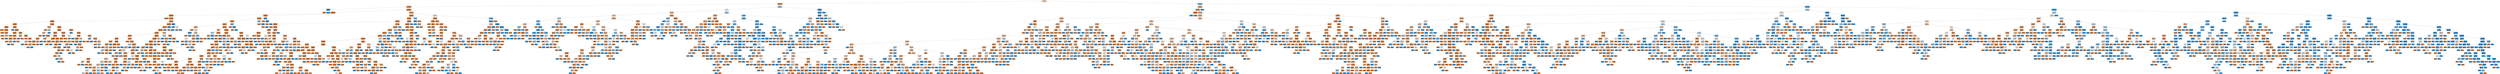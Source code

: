 digraph Tree {
node [shape=box, style="filled, rounded", color="black", fontname="helvetica"] ;
edge [fontname="helvetica"] ;
0 [label="x[10] <= 0.7\ngini = 0.491\nsamples = 72515\nvalue = [41087, 31428]", fillcolor="#f9e1d0"] ;
1 [label="x[5] <= 0.7\ngini = 0.253\nsamples = 36574\nvalue = [31153, 5421]", fillcolor="#ea975b"] ;
0 -> 1 [labeldistance=2.5, labelangle=45, headlabel="True"] ;
2 [label="x[5] <= 0.1\ngini = 0.177\nsamples = 33260\nvalue = [30004, 3256]", fillcolor="#e88f4e"] ;
1 -> 2 ;
3 [label="x[12] <= 0.1\ngini = 0.008\nsamples = 1184\nvalue = [5, 1179]", fillcolor="#3a9de5"] ;
2 -> 3 ;
4 [label="gini = 0.0\nsamples = 5\nvalue = [5, 0]", fillcolor="#e58139"] ;
3 -> 4 ;
5 [label="gini = 0.0\nsamples = 1179\nvalue = [0, 1179]", fillcolor="#399de5"] ;
3 -> 5 ;
6 [label="x[3] <= 0.75\ngini = 0.121\nsamples = 32076\nvalue = [29999, 2077]", fillcolor="#e78a47"] ;
2 -> 6 ;
7 [label="x[7] <= 0.7\ngini = 0.031\nsamples = 23077\nvalue = [22710, 367]", fillcolor="#e5833c"] ;
6 -> 7 ;
8 [label="x[23] <= 0.5\ngini = 0.02\nsamples = 21416\nvalue = [21199, 217]", fillcolor="#e5823b"] ;
7 -> 8 ;
9 [label="gini = 0.0\nsamples = 13349\nvalue = [13349, 0]", fillcolor="#e58139"] ;
8 -> 9 ;
10 [label="x[1] <= 0.5\ngini = 0.052\nsamples = 8067\nvalue = [7850, 217]", fillcolor="#e6843e"] ;
8 -> 10 ;
11 [label="x[4] <= 0.205\ngini = 0.011\nsamples = 5756\nvalue = [5723, 33]", fillcolor="#e5823a"] ;
10 -> 11 ;
12 [label="x[4] <= 0.182\ngini = 0.003\nsamples = 4791\nvalue = [4784, 7]", fillcolor="#e58139"] ;
11 -> 12 ;
13 [label="x[3] <= 0.25\ngini = 0.001\nsamples = 4310\nvalue = [4308, 2]", fillcolor="#e58139"] ;
12 -> 13 ;
14 [label="gini = 0.0\nsamples = 4033\nvalue = [4033, 0]", fillcolor="#e58139"] ;
13 -> 14 ;
15 [label="x[17] <= 0.9\ngini = 0.014\nsamples = 277\nvalue = [275, 2]", fillcolor="#e5823a"] ;
13 -> 15 ;
16 [label="gini = 0.0\nsamples = 260\nvalue = [260, 0]", fillcolor="#e58139"] ;
15 -> 16 ;
17 [label="x[2] <= 0.404\ngini = 0.208\nsamples = 17\nvalue = [15, 2]", fillcolor="#e89253"] ;
15 -> 17 ;
18 [label="gini = 0.0\nsamples = 11\nvalue = [11, 0]", fillcolor="#e58139"] ;
17 -> 18 ;
19 [label="x[0] <= 45709.5\ngini = 0.444\nsamples = 6\nvalue = [4, 2]", fillcolor="#f2c09c"] ;
17 -> 19 ;
20 [label="gini = 0.0\nsamples = 4\nvalue = [4, 0]", fillcolor="#e58139"] ;
19 -> 20 ;
21 [label="gini = 0.0\nsamples = 2\nvalue = [0, 2]", fillcolor="#399de5"] ;
19 -> 21 ;
22 [label="x[4] <= 0.183\ngini = 0.021\nsamples = 481\nvalue = [476, 5]", fillcolor="#e5823b"] ;
12 -> 22 ;
23 [label="gini = 0.0\nsamples = 1\nvalue = [0, 1]", fillcolor="#399de5"] ;
22 -> 23 ;
24 [label="x[13] <= 0.9\ngini = 0.017\nsamples = 480\nvalue = [476, 4]", fillcolor="#e5823b"] ;
22 -> 24 ;
25 [label="x[15] <= 0.875\ngini = 0.009\nsamples = 428\nvalue = [426, 2]", fillcolor="#e5823a"] ;
24 -> 25 ;
26 [label="gini = 0.0\nsamples = 378\nvalue = [378, 0]", fillcolor="#e58139"] ;
25 -> 26 ;
27 [label="x[8] <= 0.9\ngini = 0.077\nsamples = 50\nvalue = [48, 2]", fillcolor="#e68641"] ;
25 -> 27 ;
28 [label="x[4] <= 0.2\ngini = 0.043\nsamples = 45\nvalue = [44, 1]", fillcolor="#e6843d"] ;
27 -> 28 ;
29 [label="gini = 0.0\nsamples = 40\nvalue = [40, 0]", fillcolor="#e58139"] ;
28 -> 29 ;
30 [label="x[4] <= 0.201\ngini = 0.32\nsamples = 5\nvalue = [4, 1]", fillcolor="#eca06a"] ;
28 -> 30 ;
31 [label="gini = 0.0\nsamples = 1\nvalue = [0, 1]", fillcolor="#399de5"] ;
30 -> 31 ;
32 [label="gini = 0.0\nsamples = 4\nvalue = [4, 0]", fillcolor="#e58139"] ;
30 -> 32 ;
33 [label="x[0] <= 61759.0\ngini = 0.32\nsamples = 5\nvalue = [4, 1]", fillcolor="#eca06a"] ;
27 -> 33 ;
34 [label="gini = 0.0\nsamples = 1\nvalue = [0, 1]", fillcolor="#399de5"] ;
33 -> 34 ;
35 [label="gini = 0.0\nsamples = 4\nvalue = [4, 0]", fillcolor="#e58139"] ;
33 -> 35 ;
36 [label="x[2] <= 0.122\ngini = 0.074\nsamples = 52\nvalue = [50, 2]", fillcolor="#e68641"] ;
24 -> 36 ;
37 [label="x[8] <= 0.5\ngini = 0.32\nsamples = 5\nvalue = [4, 1]", fillcolor="#eca06a"] ;
36 -> 37 ;
38 [label="gini = 0.0\nsamples = 1\nvalue = [0, 1]", fillcolor="#399de5"] ;
37 -> 38 ;
39 [label="gini = 0.0\nsamples = 4\nvalue = [4, 0]", fillcolor="#e58139"] ;
37 -> 39 ;
40 [label="x[8] <= 0.7\ngini = 0.042\nsamples = 47\nvalue = [46, 1]", fillcolor="#e6843d"] ;
36 -> 40 ;
41 [label="gini = 0.0\nsamples = 34\nvalue = [34, 0]", fillcolor="#e58139"] ;
40 -> 41 ;
42 [label="x[4] <= 0.193\ngini = 0.142\nsamples = 13\nvalue = [12, 1]", fillcolor="#e78c49"] ;
40 -> 42 ;
43 [label="x[21] <= 0.5\ngini = 0.444\nsamples = 3\nvalue = [2, 1]", fillcolor="#f2c09c"] ;
42 -> 43 ;
44 [label="gini = 0.0\nsamples = 1\nvalue = [0, 1]", fillcolor="#399de5"] ;
43 -> 44 ;
45 [label="gini = 0.0\nsamples = 2\nvalue = [2, 0]", fillcolor="#e58139"] ;
43 -> 45 ;
46 [label="gini = 0.0\nsamples = 10\nvalue = [10, 0]", fillcolor="#e58139"] ;
42 -> 46 ;
47 [label="x[4] <= 0.205\ngini = 0.052\nsamples = 965\nvalue = [939, 26]", fillcolor="#e6843e"] ;
11 -> 47 ;
48 [label="x[16] <= 0.375\ngini = 0.375\nsamples = 12\nvalue = [9, 3]", fillcolor="#eeab7b"] ;
47 -> 48 ;
49 [label="gini = 0.0\nsamples = 7\nvalue = [7, 0]", fillcolor="#e58139"] ;
48 -> 49 ;
50 [label="x[10] <= 0.5\ngini = 0.48\nsamples = 5\nvalue = [2, 3]", fillcolor="#bddef6"] ;
48 -> 50 ;
51 [label="x[13] <= 0.8\ngini = 0.444\nsamples = 3\nvalue = [2, 1]", fillcolor="#f2c09c"] ;
50 -> 51 ;
52 [label="gini = 0.0\nsamples = 2\nvalue = [2, 0]", fillcolor="#e58139"] ;
51 -> 52 ;
53 [label="gini = 0.0\nsamples = 1\nvalue = [0, 1]", fillcolor="#399de5"] ;
51 -> 53 ;
54 [label="gini = 0.0\nsamples = 2\nvalue = [0, 2]", fillcolor="#399de5"] ;
50 -> 54 ;
55 [label="x[15] <= 0.875\ngini = 0.047\nsamples = 953\nvalue = [930, 23]", fillcolor="#e6843e"] ;
47 -> 55 ;
56 [label="x[17] <= 0.9\ngini = 0.031\nsamples = 838\nvalue = [825, 13]", fillcolor="#e5833c"] ;
55 -> 56 ;
57 [label="x[8] <= 0.3\ngini = 0.021\nsamples = 765\nvalue = [757, 8]", fillcolor="#e5823b"] ;
56 -> 57 ;
58 [label="x[0] <= 103040.5\ngini = 0.124\nsamples = 45\nvalue = [42, 3]", fillcolor="#e78a47"] ;
57 -> 58 ;
59 [label="x[16] <= 0.875\ngini = 0.093\nsamples = 41\nvalue = [39, 2]", fillcolor="#e68743"] ;
58 -> 59 ;
60 [label="x[2] <= 0.147\ngini = 0.053\nsamples = 37\nvalue = [36, 1]", fillcolor="#e6843e"] ;
59 -> 60 ;
61 [label="x[2] <= 0.128\ngini = 0.375\nsamples = 4\nvalue = [3, 1]", fillcolor="#eeab7b"] ;
60 -> 61 ;
62 [label="gini = 0.0\nsamples = 3\nvalue = [3, 0]", fillcolor="#e58139"] ;
61 -> 62 ;
63 [label="gini = 0.0\nsamples = 1\nvalue = [0, 1]", fillcolor="#399de5"] ;
61 -> 63 ;
64 [label="gini = 0.0\nsamples = 33\nvalue = [33, 0]", fillcolor="#e58139"] ;
60 -> 64 ;
65 [label="x[12] <= 0.7\ngini = 0.375\nsamples = 4\nvalue = [3, 1]", fillcolor="#eeab7b"] ;
59 -> 65 ;
66 [label="gini = 0.0\nsamples = 3\nvalue = [3, 0]", fillcolor="#e58139"] ;
65 -> 66 ;
67 [label="gini = 0.0\nsamples = 1\nvalue = [0, 1]", fillcolor="#399de5"] ;
65 -> 67 ;
68 [label="x[4] <= 0.234\ngini = 0.375\nsamples = 4\nvalue = [3, 1]", fillcolor="#eeab7b"] ;
58 -> 68 ;
69 [label="gini = 0.0\nsamples = 1\nvalue = [0, 1]", fillcolor="#399de5"] ;
68 -> 69 ;
70 [label="gini = 0.0\nsamples = 3\nvalue = [3, 0]", fillcolor="#e58139"] ;
68 -> 70 ;
71 [label="x[16] <= 0.625\ngini = 0.014\nsamples = 720\nvalue = [715, 5]", fillcolor="#e5823a"] ;
57 -> 71 ;
72 [label="x[0] <= 26974.5\ngini = 0.004\nsamples = 520\nvalue = [519, 1]", fillcolor="#e58139"] ;
71 -> 72 ;
73 [label="x[0] <= 26835.0\ngini = 0.1\nsamples = 19\nvalue = [18, 1]", fillcolor="#e68844"] ;
72 -> 73 ;
74 [label="gini = 0.0\nsamples = 18\nvalue = [18, 0]", fillcolor="#e58139"] ;
73 -> 74 ;
75 [label="gini = 0.0\nsamples = 1\nvalue = [0, 1]", fillcolor="#399de5"] ;
73 -> 75 ;
76 [label="gini = 0.0\nsamples = 501\nvalue = [501, 0]", fillcolor="#e58139"] ;
72 -> 76 ;
77 [label="x[4] <= 0.245\ngini = 0.039\nsamples = 200\nvalue = [196, 4]", fillcolor="#e6843d"] ;
71 -> 77 ;
78 [label="x[4] <= 0.244\ngini = 0.091\nsamples = 84\nvalue = [80, 4]", fillcolor="#e68743"] ;
77 -> 78 ;
79 [label="x[13] <= 0.5\ngini = 0.07\nsamples = 83\nvalue = [80, 3]", fillcolor="#e68640"] ;
78 -> 79 ;
80 [label="gini = 0.0\nsamples = 40\nvalue = [40, 0]", fillcolor="#e58139"] ;
79 -> 80 ;
81 [label="x[4] <= 0.231\ngini = 0.13\nsamples = 43\nvalue = [40, 3]", fillcolor="#e78a48"] ;
79 -> 81 ;
82 [label="x[4] <= 0.229\ngini = 0.236\nsamples = 22\nvalue = [19, 3]", fillcolor="#e99558"] ;
81 -> 82 ;
83 [label="x[19] <= 0.008\ngini = 0.172\nsamples = 21\nvalue = [19, 2]", fillcolor="#e88e4e"] ;
82 -> 83 ;
84 [label="gini = 0.0\nsamples = 16\nvalue = [16, 0]", fillcolor="#e58139"] ;
83 -> 84 ;
85 [label="x[19] <= 0.009\ngini = 0.48\nsamples = 5\nvalue = [3, 2]", fillcolor="#f6d5bd"] ;
83 -> 85 ;
86 [label="gini = 0.0\nsamples = 1\nvalue = [0, 1]", fillcolor="#399de5"] ;
85 -> 86 ;
87 [label="x[11] <= 0.375\ngini = 0.375\nsamples = 4\nvalue = [3, 1]", fillcolor="#eeab7b"] ;
85 -> 87 ;
88 [label="gini = 0.0\nsamples = 1\nvalue = [0, 1]", fillcolor="#399de5"] ;
87 -> 88 ;
89 [label="gini = 0.0\nsamples = 3\nvalue = [3, 0]", fillcolor="#e58139"] ;
87 -> 89 ;
90 [label="gini = 0.0\nsamples = 1\nvalue = [0, 1]", fillcolor="#399de5"] ;
82 -> 90 ;
91 [label="gini = 0.0\nsamples = 21\nvalue = [21, 0]", fillcolor="#e58139"] ;
81 -> 91 ;
92 [label="gini = 0.0\nsamples = 1\nvalue = [0, 1]", fillcolor="#399de5"] ;
78 -> 92 ;
93 [label="gini = 0.0\nsamples = 116\nvalue = [116, 0]", fillcolor="#e58139"] ;
77 -> 93 ;
94 [label="x[0] <= 124419.5\ngini = 0.128\nsamples = 73\nvalue = [68, 5]", fillcolor="#e78a48"] ;
56 -> 94 ;
95 [label="x[13] <= 0.7\ngini = 0.083\nsamples = 69\nvalue = [66, 3]", fillcolor="#e68742"] ;
94 -> 95 ;
96 [label="x[19] <= 0.001\ngini = 0.211\nsamples = 25\nvalue = [22, 3]", fillcolor="#e99254"] ;
95 -> 96 ;
97 [label="gini = 0.0\nsamples = 14\nvalue = [14, 0]", fillcolor="#e58139"] ;
96 -> 97 ;
98 [label="x[8] <= 0.9\ngini = 0.397\nsamples = 11\nvalue = [8, 3]", fillcolor="#efb083"] ;
96 -> 98 ;
99 [label="x[19] <= 0.002\ngini = 0.32\nsamples = 10\nvalue = [8, 2]", fillcolor="#eca06a"] ;
98 -> 99 ;
100 [label="gini = 0.0\nsamples = 1\nvalue = [0, 1]", fillcolor="#399de5"] ;
99 -> 100 ;
101 [label="x[2] <= 0.327\ngini = 0.198\nsamples = 9\nvalue = [8, 1]", fillcolor="#e89152"] ;
99 -> 101 ;
102 [label="gini = 0.0\nsamples = 7\nvalue = [7, 0]", fillcolor="#e58139"] ;
101 -> 102 ;
103 [label="x[14] <= 0.7\ngini = 0.5\nsamples = 2\nvalue = [1, 1]", fillcolor="#ffffff"] ;
101 -> 103 ;
104 [label="gini = 0.0\nsamples = 1\nvalue = [0, 1]", fillcolor="#399de5"] ;
103 -> 104 ;
105 [label="gini = 0.0\nsamples = 1\nvalue = [1, 0]", fillcolor="#e58139"] ;
103 -> 105 ;
106 [label="gini = 0.0\nsamples = 1\nvalue = [0, 1]", fillcolor="#399de5"] ;
98 -> 106 ;
107 [label="gini = 0.0\nsamples = 44\nvalue = [44, 0]", fillcolor="#e58139"] ;
95 -> 107 ;
108 [label="x[15] <= 0.625\ngini = 0.5\nsamples = 4\nvalue = [2, 2]", fillcolor="#ffffff"] ;
94 -> 108 ;
109 [label="gini = 0.0\nsamples = 2\nvalue = [2, 0]", fillcolor="#e58139"] ;
108 -> 109 ;
110 [label="gini = 0.0\nsamples = 2\nvalue = [0, 2]", fillcolor="#399de5"] ;
108 -> 110 ;
111 [label="x[4] <= 0.206\ngini = 0.159\nsamples = 115\nvalue = [105, 10]", fillcolor="#e78d4c"] ;
55 -> 111 ;
112 [label="gini = 0.0\nsamples = 1\nvalue = [0, 1]", fillcolor="#399de5"] ;
111 -> 112 ;
113 [label="x[19] <= 0.006\ngini = 0.145\nsamples = 114\nvalue = [105, 9]", fillcolor="#e78c4a"] ;
111 -> 113 ;
114 [label="x[4] <= 0.346\ngini = 0.089\nsamples = 86\nvalue = [82, 4]", fillcolor="#e68743"] ;
113 -> 114 ;
115 [label="x[16] <= 0.875\ngini = 0.048\nsamples = 81\nvalue = [79, 2]", fillcolor="#e6843e"] ;
114 -> 115 ;
116 [label="gini = 0.0\nsamples = 61\nvalue = [61, 0]", fillcolor="#e58139"] ;
115 -> 116 ;
117 [label="x[14] <= 0.3\ngini = 0.18\nsamples = 20\nvalue = [18, 2]", fillcolor="#e88f4f"] ;
115 -> 117 ;
118 [label="gini = 0.0\nsamples = 1\nvalue = [0, 1]", fillcolor="#399de5"] ;
117 -> 118 ;
119 [label="x[0] <= 61760.5\ngini = 0.1\nsamples = 19\nvalue = [18, 1]", fillcolor="#e68844"] ;
117 -> 119 ;
120 [label="x[5] <= 0.5\ngini = 0.444\nsamples = 3\nvalue = [2, 1]", fillcolor="#f2c09c"] ;
119 -> 120 ;
121 [label="gini = 0.0\nsamples = 1\nvalue = [0, 1]", fillcolor="#399de5"] ;
120 -> 121 ;
122 [label="gini = 0.0\nsamples = 2\nvalue = [2, 0]", fillcolor="#e58139"] ;
120 -> 122 ;
123 [label="gini = 0.0\nsamples = 16\nvalue = [16, 0]", fillcolor="#e58139"] ;
119 -> 123 ;
124 [label="x[2] <= 0.212\ngini = 0.48\nsamples = 5\nvalue = [3, 2]", fillcolor="#f6d5bd"] ;
114 -> 124 ;
125 [label="gini = 0.0\nsamples = 2\nvalue = [0, 2]", fillcolor="#399de5"] ;
124 -> 125 ;
126 [label="gini = 0.0\nsamples = 3\nvalue = [3, 0]", fillcolor="#e58139"] ;
124 -> 126 ;
127 [label="x[8] <= 0.3\ngini = 0.293\nsamples = 28\nvalue = [23, 5]", fillcolor="#eb9c64"] ;
113 -> 127 ;
128 [label="x[14] <= 0.5\ngini = 0.375\nsamples = 4\nvalue = [1, 3]", fillcolor="#7bbeee"] ;
127 -> 128 ;
129 [label="gini = 0.0\nsamples = 1\nvalue = [1, 0]", fillcolor="#e58139"] ;
128 -> 129 ;
130 [label="gini = 0.0\nsamples = 3\nvalue = [0, 3]", fillcolor="#399de5"] ;
128 -> 130 ;
131 [label="x[0] <= 65202.0\ngini = 0.153\nsamples = 24\nvalue = [22, 2]", fillcolor="#e78c4b"] ;
127 -> 131 ;
132 [label="gini = 0.0\nsamples = 17\nvalue = [17, 0]", fillcolor="#e58139"] ;
131 -> 132 ;
133 [label="x[14] <= 0.7\ngini = 0.408\nsamples = 7\nvalue = [5, 2]", fillcolor="#efb388"] ;
131 -> 133 ;
134 [label="gini = 0.0\nsamples = 4\nvalue = [4, 0]", fillcolor="#e58139"] ;
133 -> 134 ;
135 [label="x[2] <= 0.218\ngini = 0.444\nsamples = 3\nvalue = [1, 2]", fillcolor="#9ccef2"] ;
133 -> 135 ;
136 [label="gini = 0.0\nsamples = 2\nvalue = [0, 2]", fillcolor="#399de5"] ;
135 -> 136 ;
137 [label="gini = 0.0\nsamples = 1\nvalue = [1, 0]", fillcolor="#e58139"] ;
135 -> 137 ;
138 [label="x[16] <= 0.875\ngini = 0.147\nsamples = 2311\nvalue = [2127, 184]", fillcolor="#e78c4a"] ;
10 -> 138 ;
139 [label="x[15] <= 0.875\ngini = 0.117\nsamples = 2267\nvalue = [2126, 141]", fillcolor="#e78946"] ;
138 -> 139 ;
140 [label="x[17] <= 0.9\ngini = 0.1\nsamples = 2243\nvalue = [2124, 119]", fillcolor="#e68844"] ;
139 -> 140 ;
141 [label="x[13] <= 0.9\ngini = 0.091\nsamples = 2231\nvalue = [2124, 107]", fillcolor="#e68743"] ;
140 -> 141 ;
142 [label="x[0] <= 52086.5\ngini = 0.081\nsamples = 2187\nvalue = [2095, 92]", fillcolor="#e68742"] ;
141 -> 142 ;
143 [label="x[2] <= 0.404\ngini = 0.154\nsamples = 927\nvalue = [849, 78]", fillcolor="#e78d4b"] ;
142 -> 143 ;
144 [label="x[15] <= 0.375\ngini = 0.039\nsamples = 349\nvalue = [342, 7]", fillcolor="#e6843d"] ;
143 -> 144 ;
145 [label="x[20] <= 0.185\ngini = 0.187\nsamples = 48\nvalue = [43, 5]", fillcolor="#e89050"] ;
144 -> 145 ;
146 [label="x[2] <= 0.365\ngini = 0.156\nsamples = 47\nvalue = [43, 4]", fillcolor="#e78d4b"] ;
145 -> 146 ;
147 [label="gini = 0.0\nsamples = 34\nvalue = [34, 0]", fillcolor="#e58139"] ;
146 -> 147 ;
148 [label="x[14] <= 0.3\ngini = 0.426\nsamples = 13\nvalue = [9, 4]", fillcolor="#f1b991"] ;
146 -> 148 ;
149 [label="x[19] <= 0.033\ngini = 0.48\nsamples = 5\nvalue = [2, 3]", fillcolor="#bddef6"] ;
148 -> 149 ;
150 [label="gini = 0.0\nsamples = 3\nvalue = [0, 3]", fillcolor="#399de5"] ;
149 -> 150 ;
151 [label="gini = 0.0\nsamples = 2\nvalue = [2, 0]", fillcolor="#e58139"] ;
149 -> 151 ;
152 [label="x[0] <= 46231.5\ngini = 0.219\nsamples = 8\nvalue = [7, 1]", fillcolor="#e99355"] ;
148 -> 152 ;
153 [label="gini = 0.0\nsamples = 7\nvalue = [7, 0]", fillcolor="#e58139"] ;
152 -> 153 ;
154 [label="gini = 0.0\nsamples = 1\nvalue = [0, 1]", fillcolor="#399de5"] ;
152 -> 154 ;
155 [label="gini = 0.0\nsamples = 1\nvalue = [0, 1]", fillcolor="#399de5"] ;
145 -> 155 ;
156 [label="x[20] <= 0.116\ngini = 0.013\nsamples = 301\nvalue = [299, 2]", fillcolor="#e5823a"] ;
144 -> 156 ;
157 [label="x[17] <= 0.5\ngini = 0.007\nsamples = 293\nvalue = [292, 1]", fillcolor="#e5813a"] ;
156 -> 157 ;
158 [label="x[8] <= 0.7\ngini = 0.278\nsamples = 6\nvalue = [5, 1]", fillcolor="#ea9a61"] ;
157 -> 158 ;
159 [label="gini = 0.0\nsamples = 5\nvalue = [5, 0]", fillcolor="#e58139"] ;
158 -> 159 ;
160 [label="gini = 0.0\nsamples = 1\nvalue = [0, 1]", fillcolor="#399de5"] ;
158 -> 160 ;
161 [label="gini = 0.0\nsamples = 287\nvalue = [287, 0]", fillcolor="#e58139"] ;
157 -> 161 ;
162 [label="x[14] <= 0.9\ngini = 0.219\nsamples = 8\nvalue = [7, 1]", fillcolor="#e99355"] ;
156 -> 162 ;
163 [label="gini = 0.0\nsamples = 7\nvalue = [7, 0]", fillcolor="#e58139"] ;
162 -> 163 ;
164 [label="gini = 0.0\nsamples = 1\nvalue = [0, 1]", fillcolor="#399de5"] ;
162 -> 164 ;
165 [label="x[5] <= 0.3\ngini = 0.215\nsamples = 578\nvalue = [507, 71]", fillcolor="#e99355"] ;
143 -> 165 ;
166 [label="gini = 0.0\nsamples = 114\nvalue = [114, 0]", fillcolor="#e58139"] ;
165 -> 166 ;
167 [label="x[10] <= 0.3\ngini = 0.259\nsamples = 464\nvalue = [393, 71]", fillcolor="#ea985d"] ;
165 -> 167 ;
168 [label="x[11] <= 0.375\ngini = 0.491\nsamples = 23\nvalue = [10, 13]", fillcolor="#d1e8f9"] ;
167 -> 168 ;
169 [label="x[19] <= 0.008\ngini = 0.408\nsamples = 14\nvalue = [10, 4]", fillcolor="#efb388"] ;
168 -> 169 ;
170 [label="gini = 0.0\nsamples = 7\nvalue = [7, 0]", fillcolor="#e58139"] ;
169 -> 170 ;
171 [label="x[8] <= 0.3\ngini = 0.49\nsamples = 7\nvalue = [3, 4]", fillcolor="#cee6f8"] ;
169 -> 171 ;
172 [label="gini = 0.0\nsamples = 2\nvalue = [2, 0]", fillcolor="#e58139"] ;
171 -> 172 ;
173 [label="x[0] <= 2977.0\ngini = 0.32\nsamples = 5\nvalue = [1, 4]", fillcolor="#6ab6ec"] ;
171 -> 173 ;
174 [label="gini = 0.0\nsamples = 1\nvalue = [1, 0]", fillcolor="#e58139"] ;
173 -> 174 ;
175 [label="gini = 0.0\nsamples = 4\nvalue = [0, 4]", fillcolor="#399de5"] ;
173 -> 175 ;
176 [label="gini = 0.0\nsamples = 9\nvalue = [0, 9]", fillcolor="#399de5"] ;
168 -> 176 ;
177 [label="x[18] <= 0.9\ngini = 0.228\nsamples = 441\nvalue = [383, 58]", fillcolor="#e99457"] ;
167 -> 177 ;
178 [label="x[11] <= 0.875\ngini = 0.22\nsamples = 438\nvalue = [383, 55]", fillcolor="#e99355"] ;
177 -> 178 ;
179 [label="x[2] <= 0.583\ngini = 0.211\nsamples = 435\nvalue = [383, 52]", fillcolor="#e99254"] ;
178 -> 179 ;
180 [label="x[20] <= 0.006\ngini = 0.285\nsamples = 267\nvalue = [221, 46]", fillcolor="#ea9b62"] ;
179 -> 180 ;
181 [label="x[0] <= 15051.5\ngini = 0.375\nsamples = 144\nvalue = [108, 36]", fillcolor="#eeab7b"] ;
180 -> 181 ;
182 [label="x[15] <= 0.125\ngini = 0.091\nsamples = 42\nvalue = [40, 2]", fillcolor="#e68743"] ;
181 -> 182 ;
183 [label="x[5] <= 0.5\ngini = 0.444\nsamples = 3\nvalue = [2, 1]", fillcolor="#f2c09c"] ;
182 -> 183 ;
184 [label="gini = 0.0\nsamples = 2\nvalue = [2, 0]", fillcolor="#e58139"] ;
183 -> 184 ;
185 [label="gini = 0.0\nsamples = 1\nvalue = [0, 1]", fillcolor="#399de5"] ;
183 -> 185 ;
186 [label="x[14] <= 0.7\ngini = 0.05\nsamples = 39\nvalue = [38, 1]", fillcolor="#e6843e"] ;
182 -> 186 ;
187 [label="gini = 0.0\nsamples = 34\nvalue = [34, 0]", fillcolor="#e58139"] ;
186 -> 187 ;
188 [label="x[2] <= 0.417\ngini = 0.32\nsamples = 5\nvalue = [4, 1]", fillcolor="#eca06a"] ;
186 -> 188 ;
189 [label="gini = 0.0\nsamples = 1\nvalue = [0, 1]", fillcolor="#399de5"] ;
188 -> 189 ;
190 [label="gini = 0.0\nsamples = 4\nvalue = [4, 0]", fillcolor="#e58139"] ;
188 -> 190 ;
191 [label="x[4] <= 0.19\ngini = 0.444\nsamples = 102\nvalue = [68, 34]", fillcolor="#f2c09c"] ;
181 -> 191 ;
192 [label="x[3] <= 0.25\ngini = 0.484\nsamples = 83\nvalue = [49, 34]", fillcolor="#f7d8c2"] ;
191 -> 192 ;
193 [label="x[6] <= 0.5\ngini = 0.451\nsamples = 70\nvalue = [46, 24]", fillcolor="#f3c3a0"] ;
192 -> 193 ;
194 [label="x[10] <= 0.5\ngini = 0.369\nsamples = 45\nvalue = [34, 11]", fillcolor="#edaa79"] ;
193 -> 194 ;
195 [label="x[14] <= 0.7\ngini = 0.494\nsamples = 18\nvalue = [10, 8]", fillcolor="#fae6d7"] ;
194 -> 195 ;
196 [label="gini = 0.49\nsamples = 14\nvalue = [6, 8]", fillcolor="#cee6f8"] ;
195 -> 196 ;
197 [label="gini = 0.0\nsamples = 4\nvalue = [4, 0]", fillcolor="#e58139"] ;
195 -> 197 ;
198 [label="x[4] <= 0.011\ngini = 0.198\nsamples = 27\nvalue = [24, 3]", fillcolor="#e89152"] ;
194 -> 198 ;
199 [label="gini = 0.0\nsamples = 1\nvalue = [0, 1]", fillcolor="#399de5"] ;
198 -> 199 ;
200 [label="gini = 0.142\nsamples = 26\nvalue = [24, 2]", fillcolor="#e78c49"] ;
198 -> 200 ;
201 [label="x[20] <= 0.0\ngini = 0.499\nsamples = 25\nvalue = [12, 13]", fillcolor="#f0f7fd"] ;
193 -> 201 ;
202 [label="x[13] <= 0.7\ngini = 0.472\nsamples = 21\nvalue = [8, 13]", fillcolor="#b3d9f5"] ;
201 -> 202 ;
203 [label="gini = 0.375\nsamples = 16\nvalue = [4, 12]", fillcolor="#7bbeee"] ;
202 -> 203 ;
204 [label="gini = 0.32\nsamples = 5\nvalue = [4, 1]", fillcolor="#eca06a"] ;
202 -> 204 ;
205 [label="gini = 0.0\nsamples = 4\nvalue = [4, 0]", fillcolor="#e58139"] ;
201 -> 205 ;
206 [label="x[4] <= 0.022\ngini = 0.355\nsamples = 13\nvalue = [3, 10]", fillcolor="#74baed"] ;
192 -> 206 ;
207 [label="gini = 0.0\nsamples = 2\nvalue = [2, 0]", fillcolor="#e58139"] ;
206 -> 207 ;
208 [label="x[2] <= 0.558\ngini = 0.165\nsamples = 11\nvalue = [1, 10]", fillcolor="#4da7e8"] ;
206 -> 208 ;
209 [label="gini = 0.0\nsamples = 9\nvalue = [0, 9]", fillcolor="#399de5"] ;
208 -> 209 ;
210 [label="x[5] <= 0.5\ngini = 0.5\nsamples = 2\nvalue = [1, 1]", fillcolor="#ffffff"] ;
208 -> 210 ;
211 [label="gini = 0.0\nsamples = 1\nvalue = [0, 1]", fillcolor="#399de5"] ;
210 -> 211 ;
212 [label="gini = 0.0\nsamples = 1\nvalue = [1, 0]", fillcolor="#e58139"] ;
210 -> 212 ;
213 [label="gini = 0.0\nsamples = 19\nvalue = [19, 0]", fillcolor="#e58139"] ;
191 -> 213 ;
214 [label="x[16] <= 0.625\ngini = 0.149\nsamples = 123\nvalue = [113, 10]", fillcolor="#e78c4b"] ;
180 -> 214 ;
215 [label="x[11] <= 0.125\ngini = 0.064\nsamples = 90\nvalue = [87, 3]", fillcolor="#e68540"] ;
214 -> 215 ;
216 [label="x[19] <= 0.029\ngini = 0.444\nsamples = 3\nvalue = [2, 1]", fillcolor="#f2c09c"] ;
215 -> 216 ;
217 [label="gini = 0.0\nsamples = 2\nvalue = [2, 0]", fillcolor="#e58139"] ;
216 -> 217 ;
218 [label="gini = 0.0\nsamples = 1\nvalue = [0, 1]", fillcolor="#399de5"] ;
216 -> 218 ;
219 [label="x[20] <= 0.01\ngini = 0.045\nsamples = 87\nvalue = [85, 2]", fillcolor="#e6843e"] ;
215 -> 219 ;
220 [label="x[12] <= 0.7\ngini = 0.26\nsamples = 13\nvalue = [11, 2]", fillcolor="#ea985d"] ;
219 -> 220 ;
221 [label="x[4] <= 0.217\ngini = 0.153\nsamples = 12\nvalue = [11, 1]", fillcolor="#e78c4b"] ;
220 -> 221 ;
222 [label="gini = 0.0\nsamples = 10\nvalue = [10, 0]", fillcolor="#e58139"] ;
221 -> 222 ;
223 [label="x[2] <= 0.462\ngini = 0.5\nsamples = 2\nvalue = [1, 1]", fillcolor="#ffffff"] ;
221 -> 223 ;
224 [label="gini = 0.0\nsamples = 1\nvalue = [0, 1]", fillcolor="#399de5"] ;
223 -> 224 ;
225 [label="gini = 0.0\nsamples = 1\nvalue = [1, 0]", fillcolor="#e58139"] ;
223 -> 225 ;
226 [label="gini = 0.0\nsamples = 1\nvalue = [0, 1]", fillcolor="#399de5"] ;
220 -> 226 ;
227 [label="gini = 0.0\nsamples = 74\nvalue = [74, 0]", fillcolor="#e58139"] ;
219 -> 227 ;
228 [label="x[5] <= 0.5\ngini = 0.334\nsamples = 33\nvalue = [26, 7]", fillcolor="#eca36e"] ;
214 -> 228 ;
229 [label="x[11] <= 0.125\ngini = 0.095\nsamples = 20\nvalue = [19, 1]", fillcolor="#e68843"] ;
228 -> 229 ;
230 [label="gini = 0.0\nsamples = 1\nvalue = [0, 1]", fillcolor="#399de5"] ;
229 -> 230 ;
231 [label="gini = 0.0\nsamples = 19\nvalue = [19, 0]", fillcolor="#e58139"] ;
229 -> 231 ;
232 [label="x[15] <= 0.375\ngini = 0.497\nsamples = 13\nvalue = [7, 6]", fillcolor="#fbede3"] ;
228 -> 232 ;
233 [label="x[20] <= 0.017\ngini = 0.408\nsamples = 7\nvalue = [2, 5]", fillcolor="#88c4ef"] ;
232 -> 233 ;
234 [label="x[8] <= 0.3\ngini = 0.444\nsamples = 3\nvalue = [2, 1]", fillcolor="#f2c09c"] ;
233 -> 234 ;
235 [label="gini = 0.0\nsamples = 1\nvalue = [0, 1]", fillcolor="#399de5"] ;
234 -> 235 ;
236 [label="gini = 0.0\nsamples = 2\nvalue = [2, 0]", fillcolor="#e58139"] ;
234 -> 236 ;
237 [label="gini = 0.0\nsamples = 4\nvalue = [0, 4]", fillcolor="#399de5"] ;
233 -> 237 ;
238 [label="x[2] <= 0.571\ngini = 0.278\nsamples = 6\nvalue = [5, 1]", fillcolor="#ea9a61"] ;
232 -> 238 ;
239 [label="gini = 0.0\nsamples = 5\nvalue = [5, 0]", fillcolor="#e58139"] ;
238 -> 239 ;
240 [label="gini = 0.0\nsamples = 1\nvalue = [0, 1]", fillcolor="#399de5"] ;
238 -> 240 ;
241 [label="x[17] <= 0.3\ngini = 0.069\nsamples = 168\nvalue = [162, 6]", fillcolor="#e68640"] ;
179 -> 241 ;
242 [label="x[7] <= 0.3\ngini = 0.5\nsamples = 4\nvalue = [2, 2]", fillcolor="#ffffff"] ;
241 -> 242 ;
243 [label="gini = 0.0\nsamples = 2\nvalue = [0, 2]", fillcolor="#399de5"] ;
242 -> 243 ;
244 [label="gini = 0.0\nsamples = 2\nvalue = [2, 0]", fillcolor="#e58139"] ;
242 -> 244 ;
245 [label="x[0] <= 45144.0\ngini = 0.048\nsamples = 164\nvalue = [160, 4]", fillcolor="#e6843e"] ;
241 -> 245 ;
246 [label="x[4] <= 0.038\ngini = 0.028\nsamples = 140\nvalue = [138, 2]", fillcolor="#e5833c"] ;
245 -> 246 ;
247 [label="x[0] <= 6437.5\ngini = 0.147\nsamples = 25\nvalue = [23, 2]", fillcolor="#e78c4a"] ;
246 -> 247 ;
248 [label="gini = 0.0\nsamples = 1\nvalue = [0, 1]", fillcolor="#399de5"] ;
247 -> 248 ;
249 [label="x[4] <= 0.036\ngini = 0.08\nsamples = 24\nvalue = [23, 1]", fillcolor="#e68642"] ;
247 -> 249 ;
250 [label="gini = 0.0\nsamples = 22\nvalue = [22, 0]", fillcolor="#e58139"] ;
249 -> 250 ;
251 [label="x[22] <= 0.5\ngini = 0.5\nsamples = 2\nvalue = [1, 1]", fillcolor="#ffffff"] ;
249 -> 251 ;
252 [label="gini = 0.0\nsamples = 1\nvalue = [1, 0]", fillcolor="#e58139"] ;
251 -> 252 ;
253 [label="gini = 0.0\nsamples = 1\nvalue = [0, 1]", fillcolor="#399de5"] ;
251 -> 253 ;
254 [label="gini = 0.0\nsamples = 115\nvalue = [115, 0]", fillcolor="#e58139"] ;
246 -> 254 ;
255 [label="x[0] <= 45642.0\ngini = 0.153\nsamples = 24\nvalue = [22, 2]", fillcolor="#e78c4b"] ;
245 -> 255 ;
256 [label="gini = 0.0\nsamples = 1\nvalue = [0, 1]", fillcolor="#399de5"] ;
255 -> 256 ;
257 [label="x[9] <= 0.3\ngini = 0.083\nsamples = 23\nvalue = [22, 1]", fillcolor="#e68742"] ;
255 -> 257 ;
258 [label="x[16] <= 0.625\ngini = 0.444\nsamples = 3\nvalue = [2, 1]", fillcolor="#f2c09c"] ;
257 -> 258 ;
259 [label="gini = 0.0\nsamples = 2\nvalue = [2, 0]", fillcolor="#e58139"] ;
258 -> 259 ;
260 [label="gini = 0.0\nsamples = 1\nvalue = [0, 1]", fillcolor="#399de5"] ;
258 -> 260 ;
261 [label="gini = 0.0\nsamples = 20\nvalue = [20, 0]", fillcolor="#e58139"] ;
257 -> 261 ;
262 [label="gini = 0.0\nsamples = 3\nvalue = [0, 3]", fillcolor="#399de5"] ;
178 -> 262 ;
263 [label="gini = 0.0\nsamples = 3\nvalue = [0, 3]", fillcolor="#399de5"] ;
177 -> 263 ;
264 [label="x[18] <= 0.9\ngini = 0.022\nsamples = 1260\nvalue = [1246, 14]", fillcolor="#e5823b"] ;
142 -> 264 ;
265 [label="x[11] <= 0.875\ngini = 0.019\nsamples = 1255\nvalue = [1243, 12]", fillcolor="#e5823b"] ;
264 -> 265 ;
266 [label="x[4] <= 0.024\ngini = 0.017\nsamples = 1252\nvalue = [1241, 11]", fillcolor="#e5823b"] ;
265 -> 266 ;
267 [label="x[4] <= 0.023\ngini = 0.245\nsamples = 14\nvalue = [12, 2]", fillcolor="#e9965a"] ;
266 -> 267 ;
268 [label="x[15] <= 0.375\ngini = 0.142\nsamples = 13\nvalue = [12, 1]", fillcolor="#e78c49"] ;
267 -> 268 ;
269 [label="x[18] <= 0.5\ngini = 0.444\nsamples = 3\nvalue = [2, 1]", fillcolor="#f2c09c"] ;
268 -> 269 ;
270 [label="gini = 0.0\nsamples = 2\nvalue = [2, 0]", fillcolor="#e58139"] ;
269 -> 270 ;
271 [label="gini = 0.0\nsamples = 1\nvalue = [0, 1]", fillcolor="#399de5"] ;
269 -> 271 ;
272 [label="gini = 0.0\nsamples = 10\nvalue = [10, 0]", fillcolor="#e58139"] ;
268 -> 272 ;
273 [label="gini = 0.0\nsamples = 1\nvalue = [0, 1]", fillcolor="#399de5"] ;
267 -> 273 ;
274 [label="x[15] <= 0.375\ngini = 0.014\nsamples = 1238\nvalue = [1229, 9]", fillcolor="#e5823a"] ;
266 -> 274 ;
275 [label="x[17] <= 0.7\ngini = 0.044\nsamples = 314\nvalue = [307, 7]", fillcolor="#e6843e"] ;
274 -> 275 ;
276 [label="x[4] <= 0.034\ngini = 0.027\nsamples = 295\nvalue = [291, 4]", fillcolor="#e5833c"] ;
275 -> 276 ;
277 [label="x[11] <= 0.125\ngini = 0.375\nsamples = 4\nvalue = [3, 1]", fillcolor="#eeab7b"] ;
276 -> 277 ;
278 [label="gini = 0.0\nsamples = 1\nvalue = [0, 1]", fillcolor="#399de5"] ;
277 -> 278 ;
279 [label="gini = 0.0\nsamples = 3\nvalue = [3, 0]", fillcolor="#e58139"] ;
277 -> 279 ;
280 [label="x[2] <= 0.532\ngini = 0.02\nsamples = 291\nvalue = [288, 3]", fillcolor="#e5823b"] ;
276 -> 280 ;
281 [label="gini = 0.0\nsamples = 181\nvalue = [181, 0]", fillcolor="#e58139"] ;
280 -> 281 ;
282 [label="x[2] <= 0.571\ngini = 0.053\nsamples = 110\nvalue = [107, 3]", fillcolor="#e6853f"] ;
280 -> 282 ;
283 [label="x[8] <= 0.7\ngini = 0.165\nsamples = 33\nvalue = [30, 3]", fillcolor="#e88e4d"] ;
282 -> 283 ;
284 [label="x[4] <= 0.166\ngini = 0.121\nsamples = 31\nvalue = [29, 2]", fillcolor="#e78a47"] ;
283 -> 284 ;
285 [label="gini = 0.0\nsamples = 18\nvalue = [18, 0]", fillcolor="#e58139"] ;
284 -> 285 ;
286 [label="x[0] <= 102288.0\ngini = 0.26\nsamples = 13\nvalue = [11, 2]", fillcolor="#ea985d"] ;
284 -> 286 ;
287 [label="x[13] <= 0.5\ngini = 0.153\nsamples = 12\nvalue = [11, 1]", fillcolor="#e78c4b"] ;
286 -> 287 ;
288 [label="gini = 0.0\nsamples = 10\nvalue = [10, 0]", fillcolor="#e58139"] ;
287 -> 288 ;
289 [label="x[20] <= 0.007\ngini = 0.5\nsamples = 2\nvalue = [1, 1]", fillcolor="#ffffff"] ;
287 -> 289 ;
290 [label="gini = 0.0\nsamples = 1\nvalue = [0, 1]", fillcolor="#399de5"] ;
289 -> 290 ;
291 [label="gini = 0.0\nsamples = 1\nvalue = [1, 0]", fillcolor="#e58139"] ;
289 -> 291 ;
292 [label="gini = 0.0\nsamples = 1\nvalue = [0, 1]", fillcolor="#399de5"] ;
286 -> 292 ;
293 [label="x[8] <= 0.9\ngini = 0.5\nsamples = 2\nvalue = [1, 1]", fillcolor="#ffffff"] ;
283 -> 293 ;
294 [label="gini = 0.0\nsamples = 1\nvalue = [0, 1]", fillcolor="#399de5"] ;
293 -> 294 ;
295 [label="gini = 0.0\nsamples = 1\nvalue = [1, 0]", fillcolor="#e58139"] ;
293 -> 295 ;
296 [label="gini = 0.0\nsamples = 77\nvalue = [77, 0]", fillcolor="#e58139"] ;
282 -> 296 ;
297 [label="x[4] <= 0.092\ngini = 0.266\nsamples = 19\nvalue = [16, 3]", fillcolor="#ea995e"] ;
275 -> 297 ;
298 [label="gini = 0.0\nsamples = 2\nvalue = [0, 2]", fillcolor="#399de5"] ;
297 -> 298 ;
299 [label="x[12] <= 0.7\ngini = 0.111\nsamples = 17\nvalue = [16, 1]", fillcolor="#e78945"] ;
297 -> 299 ;
300 [label="gini = 0.0\nsamples = 16\nvalue = [16, 0]", fillcolor="#e58139"] ;
299 -> 300 ;
301 [label="gini = 0.0\nsamples = 1\nvalue = [0, 1]", fillcolor="#399de5"] ;
299 -> 301 ;
302 [label="x[0] <= 126839.5\ngini = 0.004\nsamples = 924\nvalue = [922, 2]", fillcolor="#e58139"] ;
274 -> 302 ;
303 [label="x[18] <= 0.7\ngini = 0.002\nsamples = 888\nvalue = [887, 1]", fillcolor="#e58139"] ;
302 -> 303 ;
304 [label="gini = 0.0\nsamples = 846\nvalue = [846, 0]", fillcolor="#e58139"] ;
303 -> 304 ;
305 [label="x[19] <= 0.019\ngini = 0.046\nsamples = 42\nvalue = [41, 1]", fillcolor="#e6843e"] ;
303 -> 305 ;
306 [label="gini = 0.0\nsamples = 36\nvalue = [36, 0]", fillcolor="#e58139"] ;
305 -> 306 ;
307 [label="x[9] <= 0.5\ngini = 0.278\nsamples = 6\nvalue = [5, 1]", fillcolor="#ea9a61"] ;
305 -> 307 ;
308 [label="gini = 0.0\nsamples = 1\nvalue = [0, 1]", fillcolor="#399de5"] ;
307 -> 308 ;
309 [label="gini = 0.0\nsamples = 5\nvalue = [5, 0]", fillcolor="#e58139"] ;
307 -> 309 ;
310 [label="x[0] <= 126932.0\ngini = 0.054\nsamples = 36\nvalue = [35, 1]", fillcolor="#e6853f"] ;
302 -> 310 ;
311 [label="gini = 0.0\nsamples = 1\nvalue = [0, 1]", fillcolor="#399de5"] ;
310 -> 311 ;
312 [label="gini = 0.0\nsamples = 35\nvalue = [35, 0]", fillcolor="#e58139"] ;
310 -> 312 ;
313 [label="x[8] <= 0.7\ngini = 0.444\nsamples = 3\nvalue = [2, 1]", fillcolor="#f2c09c"] ;
265 -> 313 ;
314 [label="gini = 0.0\nsamples = 1\nvalue = [0, 1]", fillcolor="#399de5"] ;
313 -> 314 ;
315 [label="gini = 0.0\nsamples = 2\nvalue = [2, 0]", fillcolor="#e58139"] ;
313 -> 315 ;
316 [label="x[6] <= 0.1\ngini = 0.48\nsamples = 5\nvalue = [3, 2]", fillcolor="#f6d5bd"] ;
264 -> 316 ;
317 [label="gini = 0.0\nsamples = 3\nvalue = [3, 0]", fillcolor="#e58139"] ;
316 -> 317 ;
318 [label="gini = 0.0\nsamples = 2\nvalue = [0, 2]", fillcolor="#399de5"] ;
316 -> 318 ;
319 [label="x[4] <= 0.136\ngini = 0.449\nsamples = 44\nvalue = [29, 15]", fillcolor="#f2c29f"] ;
141 -> 319 ;
320 [label="x[19] <= 0.052\ngini = 0.483\nsamples = 22\nvalue = [9, 13]", fillcolor="#c2e1f7"] ;
319 -> 320 ;
321 [label="gini = 0.0\nsamples = 11\nvalue = [0, 11]", fillcolor="#399de5"] ;
320 -> 321 ;
322 [label="x[4] <= 0.095\ngini = 0.298\nsamples = 11\nvalue = [9, 2]", fillcolor="#eb9d65"] ;
320 -> 322 ;
323 [label="x[12] <= 0.9\ngini = 0.18\nsamples = 10\nvalue = [9, 1]", fillcolor="#e88f4f"] ;
322 -> 323 ;
324 [label="gini = 0.0\nsamples = 9\nvalue = [9, 0]", fillcolor="#e58139"] ;
323 -> 324 ;
325 [label="gini = 0.0\nsamples = 1\nvalue = [0, 1]", fillcolor="#399de5"] ;
323 -> 325 ;
326 [label="gini = 0.0\nsamples = 1\nvalue = [0, 1]", fillcolor="#399de5"] ;
322 -> 326 ;
327 [label="x[15] <= 0.125\ngini = 0.165\nsamples = 22\nvalue = [20, 2]", fillcolor="#e88e4d"] ;
319 -> 327 ;
328 [label="gini = 0.0\nsamples = 1\nvalue = [0, 1]", fillcolor="#399de5"] ;
327 -> 328 ;
329 [label="x[16] <= 0.625\ngini = 0.091\nsamples = 21\nvalue = [20, 1]", fillcolor="#e68743"] ;
327 -> 329 ;
330 [label="gini = 0.0\nsamples = 20\nvalue = [20, 0]", fillcolor="#e58139"] ;
329 -> 330 ;
331 [label="gini = 0.0\nsamples = 1\nvalue = [0, 1]", fillcolor="#399de5"] ;
329 -> 331 ;
332 [label="gini = 0.0\nsamples = 12\nvalue = [0, 12]", fillcolor="#399de5"] ;
140 -> 332 ;
333 [label="x[6] <= 0.1\ngini = 0.153\nsamples = 24\nvalue = [2, 22]", fillcolor="#4ba6e7"] ;
139 -> 333 ;
334 [label="gini = 0.0\nsamples = 2\nvalue = [2, 0]", fillcolor="#e58139"] ;
333 -> 334 ;
335 [label="gini = 0.0\nsamples = 22\nvalue = [0, 22]", fillcolor="#399de5"] ;
333 -> 335 ;
336 [label="x[4] <= 0.23\ngini = 0.044\nsamples = 44\nvalue = [1, 43]", fillcolor="#3e9fe6"] ;
138 -> 336 ;
337 [label="gini = 0.0\nsamples = 42\nvalue = [0, 42]", fillcolor="#399de5"] ;
336 -> 337 ;
338 [label="x[6] <= 0.3\ngini = 0.5\nsamples = 2\nvalue = [1, 1]", fillcolor="#ffffff"] ;
336 -> 338 ;
339 [label="gini = 0.0\nsamples = 1\nvalue = [1, 0]", fillcolor="#e58139"] ;
338 -> 339 ;
340 [label="gini = 0.0\nsamples = 1\nvalue = [0, 1]", fillcolor="#399de5"] ;
338 -> 340 ;
341 [label="x[16] <= 0.875\ngini = 0.164\nsamples = 1661\nvalue = [1511, 150]", fillcolor="#e88e4d"] ;
7 -> 341 ;
342 [label="x[15] <= 0.875\ngini = 0.132\nsamples = 1621\nvalue = [1506, 115]", fillcolor="#e78b48"] ;
341 -> 342 ;
343 [label="x[17] <= 0.9\ngini = 0.111\nsamples = 1589\nvalue = [1495, 94]", fillcolor="#e78945"] ;
342 -> 343 ;
344 [label="x[17] <= 0.3\ngini = 0.1\nsamples = 1574\nvalue = [1491, 83]", fillcolor="#e68844"] ;
343 -> 344 ;
345 [label="x[5] <= 0.3\ngini = 0.355\nsamples = 117\nvalue = [90, 27]", fillcolor="#eda774"] ;
344 -> 345 ;
346 [label="gini = 0.0\nsamples = 59\nvalue = [59, 0]", fillcolor="#e58139"] ;
345 -> 346 ;
347 [label="x[4] <= 0.04\ngini = 0.498\nsamples = 58\nvalue = [31, 27]", fillcolor="#fcefe5"] ;
345 -> 347 ;
348 [label="x[0] <= 13929.5\ngini = 0.165\nsamples = 11\nvalue = [1, 10]", fillcolor="#4da7e8"] ;
347 -> 348 ;
349 [label="gini = 0.0\nsamples = 1\nvalue = [1, 0]", fillcolor="#e58139"] ;
348 -> 349 ;
350 [label="gini = 0.0\nsamples = 10\nvalue = [0, 10]", fillcolor="#399de5"] ;
348 -> 350 ;
351 [label="x[15] <= 0.625\ngini = 0.462\nsamples = 47\nvalue = [30, 17]", fillcolor="#f4c8a9"] ;
347 -> 351 ;
352 [label="x[14] <= 0.3\ngini = 0.36\nsamples = 34\nvalue = [26, 8]", fillcolor="#eda876"] ;
351 -> 352 ;
353 [label="x[6] <= 0.9\ngini = 0.5\nsamples = 8\nvalue = [4, 4]", fillcolor="#ffffff"] ;
352 -> 353 ;
354 [label="gini = 0.0\nsamples = 3\nvalue = [3, 0]", fillcolor="#e58139"] ;
353 -> 354 ;
355 [label="x[4] <= 0.341\ngini = 0.32\nsamples = 5\nvalue = [1, 4]", fillcolor="#6ab6ec"] ;
353 -> 355 ;
356 [label="gini = 0.0\nsamples = 4\nvalue = [0, 4]", fillcolor="#399de5"] ;
355 -> 356 ;
357 [label="gini = 0.0\nsamples = 1\nvalue = [1, 0]", fillcolor="#e58139"] ;
355 -> 357 ;
358 [label="x[15] <= 0.125\ngini = 0.26\nsamples = 26\nvalue = [22, 4]", fillcolor="#ea985d"] ;
352 -> 358 ;
359 [label="x[10] <= 0.5\ngini = 0.426\nsamples = 13\nvalue = [9, 4]", fillcolor="#f1b991"] ;
358 -> 359 ;
360 [label="x[4] <= 0.052\ngini = 0.49\nsamples = 7\nvalue = [3, 4]", fillcolor="#cee6f8"] ;
359 -> 360 ;
361 [label="gini = 0.0\nsamples = 2\nvalue = [2, 0]", fillcolor="#e58139"] ;
360 -> 361 ;
362 [label="x[0] <= 100748.5\ngini = 0.32\nsamples = 5\nvalue = [1, 4]", fillcolor="#6ab6ec"] ;
360 -> 362 ;
363 [label="gini = 0.0\nsamples = 4\nvalue = [0, 4]", fillcolor="#399de5"] ;
362 -> 363 ;
364 [label="gini = 0.0\nsamples = 1\nvalue = [1, 0]", fillcolor="#e58139"] ;
362 -> 364 ;
365 [label="gini = 0.0\nsamples = 6\nvalue = [6, 0]", fillcolor="#e58139"] ;
359 -> 365 ;
366 [label="gini = 0.0\nsamples = 13\nvalue = [13, 0]", fillcolor="#e58139"] ;
358 -> 366 ;
367 [label="x[4] <= 0.479\ngini = 0.426\nsamples = 13\nvalue = [4, 9]", fillcolor="#91c9f1"] ;
351 -> 367 ;
368 [label="x[20] <= 0.091\ngini = 0.18\nsamples = 10\nvalue = [1, 9]", fillcolor="#4fa8e8"] ;
367 -> 368 ;
369 [label="gini = 0.0\nsamples = 9\nvalue = [0, 9]", fillcolor="#399de5"] ;
368 -> 369 ;
370 [label="gini = 0.0\nsamples = 1\nvalue = [1, 0]", fillcolor="#e58139"] ;
368 -> 370 ;
371 [label="gini = 0.0\nsamples = 3\nvalue = [3, 0]", fillcolor="#e58139"] ;
367 -> 371 ;
372 [label="x[15] <= 0.125\ngini = 0.074\nsamples = 1457\nvalue = [1401, 56]", fillcolor="#e68641"] ;
344 -> 372 ;
373 [label="x[20] <= 0.0\ngini = 0.417\nsamples = 27\nvalue = [19, 8]", fillcolor="#f0b68c"] ;
372 -> 373 ;
374 [label="x[16] <= 0.375\ngini = 0.486\nsamples = 12\nvalue = [5, 7]", fillcolor="#c6e3f8"] ;
373 -> 374 ;
375 [label="x[14] <= 0.9\ngini = 0.32\nsamples = 5\nvalue = [4, 1]", fillcolor="#eca06a"] ;
374 -> 375 ;
376 [label="gini = 0.0\nsamples = 4\nvalue = [4, 0]", fillcolor="#e58139"] ;
375 -> 376 ;
377 [label="gini = 0.0\nsamples = 1\nvalue = [0, 1]", fillcolor="#399de5"] ;
375 -> 377 ;
378 [label="x[11] <= 0.625\ngini = 0.245\nsamples = 7\nvalue = [1, 6]", fillcolor="#5aade9"] ;
374 -> 378 ;
379 [label="gini = 0.0\nsamples = 6\nvalue = [0, 6]", fillcolor="#399de5"] ;
378 -> 379 ;
380 [label="gini = 0.0\nsamples = 1\nvalue = [1, 0]", fillcolor="#e58139"] ;
378 -> 380 ;
381 [label="x[0] <= 121174.0\ngini = 0.124\nsamples = 15\nvalue = [14, 1]", fillcolor="#e78a47"] ;
373 -> 381 ;
382 [label="gini = 0.0\nsamples = 14\nvalue = [14, 0]", fillcolor="#e58139"] ;
381 -> 382 ;
383 [label="gini = 0.0\nsamples = 1\nvalue = [0, 1]", fillcolor="#399de5"] ;
381 -> 383 ;
384 [label="x[0] <= 57687.0\ngini = 0.065\nsamples = 1430\nvalue = [1382, 48]", fillcolor="#e68540"] ;
372 -> 384 ;
385 [label="x[18] <= 0.7\ngini = 0.124\nsamples = 647\nvalue = [604, 43]", fillcolor="#e78a47"] ;
384 -> 385 ;
386 [label="x[11] <= 0.875\ngini = 0.103\nsamples = 608\nvalue = [575, 33]", fillcolor="#e68844"] ;
385 -> 386 ;
387 [label="x[0] <= 57541.5\ngini = 0.1\nsamples = 607\nvalue = [575, 32]", fillcolor="#e68844"] ;
386 -> 387 ;
388 [label="x[2] <= 0.353\ngini = 0.097\nsamples = 606\nvalue = [575, 31]", fillcolor="#e68844"] ;
387 -> 388 ;
389 [label="gini = 0.0\nsamples = 172\nvalue = [172, 0]", fillcolor="#e58139"] ;
388 -> 389 ;
390 [label="x[13] <= 0.9\ngini = 0.133\nsamples = 434\nvalue = [403, 31]", fillcolor="#e78b48"] ;
388 -> 390 ;
391 [label="x[20] <= 0.318\ngini = 0.123\nsamples = 425\nvalue = [397, 28]", fillcolor="#e78a47"] ;
390 -> 391 ;
392 [label="x[0] <= 52101.5\ngini = 0.119\nsamples = 424\nvalue = [397, 27]", fillcolor="#e78a46"] ;
391 -> 392 ;
393 [label="x[9] <= 0.9\ngini = 0.101\nsamples = 393\nvalue = [372, 21]", fillcolor="#e68844"] ;
392 -> 393 ;
394 [label="x[14] <= 0.9\ngini = 0.09\nsamples = 380\nvalue = [362, 18]", fillcolor="#e68743"] ;
393 -> 394 ;
395 [label="x[18] <= 0.5\ngini = 0.067\nsamples = 319\nvalue = [308, 11]", fillcolor="#e68640"] ;
394 -> 395 ;
396 [label="x[13] <= 0.3\ngini = 0.029\nsamples = 204\nvalue = [201, 3]", fillcolor="#e5833c"] ;
395 -> 396 ;
397 [label="x[19] <= 0.015\ngini = 0.121\nsamples = 31\nvalue = [29, 2]", fillcolor="#e78a47"] ;
396 -> 397 ;
398 [label="gini = 0.0\nsamples = 21\nvalue = [21, 0]", fillcolor="#e58139"] ;
397 -> 398 ;
399 [label="x[19] <= 0.022\ngini = 0.32\nsamples = 10\nvalue = [8, 2]", fillcolor="#eca06a"] ;
397 -> 399 ;
400 [label="gini = 0.0\nsamples = 2\nvalue = [0, 2]", fillcolor="#399de5"] ;
399 -> 400 ;
401 [label="gini = 0.0\nsamples = 8\nvalue = [8, 0]", fillcolor="#e58139"] ;
399 -> 401 ;
402 [label="x[20] <= 0.029\ngini = 0.011\nsamples = 173\nvalue = [172, 1]", fillcolor="#e5823a"] ;
396 -> 402 ;
403 [label="gini = 0.0\nsamples = 142\nvalue = [142, 0]", fillcolor="#e58139"] ;
402 -> 403 ;
404 [label="x[20] <= 0.032\ngini = 0.062\nsamples = 31\nvalue = [30, 1]", fillcolor="#e68540"] ;
402 -> 404 ;
405 [label="gini = 0.0\nsamples = 1\nvalue = [0, 1]", fillcolor="#399de5"] ;
404 -> 405 ;
406 [label="gini = 0.0\nsamples = 30\nvalue = [30, 0]", fillcolor="#e58139"] ;
404 -> 406 ;
407 [label="x[4] <= 0.065\ngini = 0.129\nsamples = 115\nvalue = [107, 8]", fillcolor="#e78a48"] ;
395 -> 407 ;
408 [label="x[4] <= 0.063\ngini = 0.268\nsamples = 44\nvalue = [37, 7]", fillcolor="#ea995e"] ;
407 -> 408 ;
409 [label="x[19] <= 0.134\ngini = 0.214\nsamples = 41\nvalue = [36, 5]", fillcolor="#e99254"] ;
408 -> 409 ;
410 [label="x[16] <= 0.375\ngini = 0.18\nsamples = 40\nvalue = [36, 4]", fillcolor="#e88f4f"] ;
409 -> 410 ;
411 [label="gini = 0.308\nsamples = 21\nvalue = [17, 4]", fillcolor="#eb9f68"] ;
410 -> 411 ;
412 [label="gini = 0.0\nsamples = 19\nvalue = [19, 0]", fillcolor="#e58139"] ;
410 -> 412 ;
413 [label="gini = 0.0\nsamples = 1\nvalue = [0, 1]", fillcolor="#399de5"] ;
409 -> 413 ;
414 [label="x[13] <= 0.4\ngini = 0.444\nsamples = 3\nvalue = [1, 2]", fillcolor="#9ccef2"] ;
408 -> 414 ;
415 [label="gini = 0.0\nsamples = 1\nvalue = [1, 0]", fillcolor="#e58139"] ;
414 -> 415 ;
416 [label="gini = 0.0\nsamples = 2\nvalue = [0, 2]", fillcolor="#399de5"] ;
414 -> 416 ;
417 [label="x[3] <= 0.25\ngini = 0.028\nsamples = 71\nvalue = [70, 1]", fillcolor="#e5833c"] ;
407 -> 417 ;
418 [label="gini = 0.0\nsamples = 57\nvalue = [57, 0]", fillcolor="#e58139"] ;
417 -> 418 ;
419 [label="x[2] <= 0.609\ngini = 0.133\nsamples = 14\nvalue = [13, 1]", fillcolor="#e78b48"] ;
417 -> 419 ;
420 [label="gini = 0.0\nsamples = 11\nvalue = [11, 0]", fillcolor="#e58139"] ;
419 -> 420 ;
421 [label="x[4] <= 0.112\ngini = 0.444\nsamples = 3\nvalue = [2, 1]", fillcolor="#f2c09c"] ;
419 -> 421 ;
422 [label="gini = 0.0\nsamples = 2\nvalue = [2, 0]", fillcolor="#e58139"] ;
421 -> 422 ;
423 [label="gini = 0.0\nsamples = 1\nvalue = [0, 1]", fillcolor="#399de5"] ;
421 -> 423 ;
424 [label="x[2] <= 0.808\ngini = 0.203\nsamples = 61\nvalue = [54, 7]", fillcolor="#e89153"] ;
394 -> 424 ;
425 [label="x[16] <= 0.625\ngini = 0.18\nsamples = 60\nvalue = [54, 6]", fillcolor="#e88f4f"] ;
424 -> 425 ;
426 [label="x[20] <= 0.067\ngini = 0.05\nsamples = 39\nvalue = [38, 1]", fillcolor="#e6843e"] ;
425 -> 426 ;
427 [label="gini = 0.0\nsamples = 38\nvalue = [38, 0]", fillcolor="#e58139"] ;
426 -> 427 ;
428 [label="gini = 0.0\nsamples = 1\nvalue = [0, 1]", fillcolor="#399de5"] ;
426 -> 428 ;
429 [label="x[2] <= 0.571\ngini = 0.363\nsamples = 21\nvalue = [16, 5]", fillcolor="#eda877"] ;
425 -> 429 ;
430 [label="x[4] <= 0.092\ngini = 0.496\nsamples = 11\nvalue = [6, 5]", fillcolor="#fbeade"] ;
429 -> 430 ;
431 [label="x[18] <= 0.3\ngini = 0.408\nsamples = 7\nvalue = [2, 5]", fillcolor="#88c4ef"] ;
430 -> 431 ;
432 [label="gini = 0.0\nsamples = 2\nvalue = [2, 0]", fillcolor="#e58139"] ;
431 -> 432 ;
433 [label="gini = 0.0\nsamples = 5\nvalue = [0, 5]", fillcolor="#399de5"] ;
431 -> 433 ;
434 [label="gini = 0.0\nsamples = 4\nvalue = [4, 0]", fillcolor="#e58139"] ;
430 -> 434 ;
435 [label="gini = 0.0\nsamples = 10\nvalue = [10, 0]", fillcolor="#e58139"] ;
429 -> 435 ;
436 [label="gini = 0.0\nsamples = 1\nvalue = [0, 1]", fillcolor="#399de5"] ;
424 -> 436 ;
437 [label="x[4] <= 0.088\ngini = 0.355\nsamples = 13\nvalue = [10, 3]", fillcolor="#eda774"] ;
393 -> 437 ;
438 [label="x[2] <= 0.615\ngini = 0.48\nsamples = 5\nvalue = [2, 3]", fillcolor="#bddef6"] ;
437 -> 438 ;
439 [label="gini = 0.0\nsamples = 2\nvalue = [0, 2]", fillcolor="#399de5"] ;
438 -> 439 ;
440 [label="x[0] <= 37876.0\ngini = 0.444\nsamples = 3\nvalue = [2, 1]", fillcolor="#f2c09c"] ;
438 -> 440 ;
441 [label="gini = 0.0\nsamples = 2\nvalue = [2, 0]", fillcolor="#e58139"] ;
440 -> 441 ;
442 [label="gini = 0.0\nsamples = 1\nvalue = [0, 1]", fillcolor="#399de5"] ;
440 -> 442 ;
443 [label="gini = 0.0\nsamples = 8\nvalue = [8, 0]", fillcolor="#e58139"] ;
437 -> 443 ;
444 [label="x[3] <= 0.25\ngini = 0.312\nsamples = 31\nvalue = [25, 6]", fillcolor="#eb9f69"] ;
392 -> 444 ;
445 [label="x[4] <= 0.066\ngini = 0.159\nsamples = 23\nvalue = [21, 2]", fillcolor="#e78d4c"] ;
444 -> 445 ;
446 [label="x[4] <= 0.022\ngini = 0.48\nsamples = 5\nvalue = [3, 2]", fillcolor="#f6d5bd"] ;
445 -> 446 ;
447 [label="gini = 0.0\nsamples = 2\nvalue = [2, 0]", fillcolor="#e58139"] ;
446 -> 447 ;
448 [label="x[13] <= 0.6\ngini = 0.444\nsamples = 3\nvalue = [1, 2]", fillcolor="#9ccef2"] ;
446 -> 448 ;
449 [label="gini = 0.0\nsamples = 2\nvalue = [0, 2]", fillcolor="#399de5"] ;
448 -> 449 ;
450 [label="gini = 0.0\nsamples = 1\nvalue = [1, 0]", fillcolor="#e58139"] ;
448 -> 450 ;
451 [label="gini = 0.0\nsamples = 18\nvalue = [18, 0]", fillcolor="#e58139"] ;
445 -> 451 ;
452 [label="x[2] <= 0.545\ngini = 0.5\nsamples = 8\nvalue = [4, 4]", fillcolor="#ffffff"] ;
444 -> 452 ;
453 [label="x[4] <= 0.058\ngini = 0.375\nsamples = 4\nvalue = [1, 3]", fillcolor="#7bbeee"] ;
452 -> 453 ;
454 [label="gini = 0.0\nsamples = 1\nvalue = [1, 0]", fillcolor="#e58139"] ;
453 -> 454 ;
455 [label="gini = 0.0\nsamples = 3\nvalue = [0, 3]", fillcolor="#399de5"] ;
453 -> 455 ;
456 [label="x[4] <= 0.044\ngini = 0.375\nsamples = 4\nvalue = [3, 1]", fillcolor="#eeab7b"] ;
452 -> 456 ;
457 [label="gini = 0.0\nsamples = 1\nvalue = [0, 1]", fillcolor="#399de5"] ;
456 -> 457 ;
458 [label="gini = 0.0\nsamples = 3\nvalue = [3, 0]", fillcolor="#e58139"] ;
456 -> 458 ;
459 [label="gini = 0.0\nsamples = 1\nvalue = [0, 1]", fillcolor="#399de5"] ;
391 -> 459 ;
460 [label="x[2] <= 0.455\ngini = 0.444\nsamples = 9\nvalue = [6, 3]", fillcolor="#f2c09c"] ;
390 -> 460 ;
461 [label="x[2] <= 0.365\ngini = 0.375\nsamples = 4\nvalue = [1, 3]", fillcolor="#7bbeee"] ;
460 -> 461 ;
462 [label="gini = 0.0\nsamples = 1\nvalue = [1, 0]", fillcolor="#e58139"] ;
461 -> 462 ;
463 [label="gini = 0.0\nsamples = 3\nvalue = [0, 3]", fillcolor="#399de5"] ;
461 -> 463 ;
464 [label="gini = 0.0\nsamples = 5\nvalue = [5, 0]", fillcolor="#e58139"] ;
460 -> 464 ;
465 [label="gini = 0.0\nsamples = 1\nvalue = [0, 1]", fillcolor="#399de5"] ;
387 -> 465 ;
466 [label="gini = 0.0\nsamples = 1\nvalue = [0, 1]", fillcolor="#399de5"] ;
386 -> 466 ;
467 [label="x[14] <= 0.5\ngini = 0.381\nsamples = 39\nvalue = [29, 10]", fillcolor="#eeac7d"] ;
385 -> 467 ;
468 [label="x[18] <= 0.9\ngini = 0.488\nsamples = 19\nvalue = [11, 8]", fillcolor="#f8ddc9"] ;
467 -> 468 ;
469 [label="x[10] <= 0.5\ngini = 0.43\nsamples = 16\nvalue = [11, 5]", fillcolor="#f1ba93"] ;
468 -> 469 ;
470 [label="x[9] <= 0.6\ngini = 0.375\nsamples = 4\nvalue = [1, 3]", fillcolor="#7bbeee"] ;
469 -> 470 ;
471 [label="gini = 0.0\nsamples = 1\nvalue = [1, 0]", fillcolor="#e58139"] ;
470 -> 471 ;
472 [label="gini = 0.0\nsamples = 3\nvalue = [0, 3]", fillcolor="#399de5"] ;
470 -> 472 ;
473 [label="x[17] <= 0.7\ngini = 0.278\nsamples = 12\nvalue = [10, 2]", fillcolor="#ea9a61"] ;
469 -> 473 ;
474 [label="x[4] <= 0.214\ngini = 0.165\nsamples = 11\nvalue = [10, 1]", fillcolor="#e88e4d"] ;
473 -> 474 ;
475 [label="gini = 0.0\nsamples = 9\nvalue = [9, 0]", fillcolor="#e58139"] ;
474 -> 475 ;
476 [label="x[20] <= 0.0\ngini = 0.5\nsamples = 2\nvalue = [1, 1]", fillcolor="#ffffff"] ;
474 -> 476 ;
477 [label="gini = 0.0\nsamples = 1\nvalue = [1, 0]", fillcolor="#e58139"] ;
476 -> 477 ;
478 [label="gini = 0.0\nsamples = 1\nvalue = [0, 1]", fillcolor="#399de5"] ;
476 -> 478 ;
479 [label="gini = 0.0\nsamples = 1\nvalue = [0, 1]", fillcolor="#399de5"] ;
473 -> 479 ;
480 [label="gini = 0.0\nsamples = 3\nvalue = [0, 3]", fillcolor="#399de5"] ;
468 -> 480 ;
481 [label="x[0] <= 42803.5\ngini = 0.18\nsamples = 20\nvalue = [18, 2]", fillcolor="#e88f4f"] ;
467 -> 481 ;
482 [label="gini = 0.0\nsamples = 13\nvalue = [13, 0]", fillcolor="#e58139"] ;
481 -> 482 ;
483 [label="x[2] <= 0.481\ngini = 0.408\nsamples = 7\nvalue = [5, 2]", fillcolor="#efb388"] ;
481 -> 483 ;
484 [label="gini = 0.0\nsamples = 1\nvalue = [0, 1]", fillcolor="#399de5"] ;
483 -> 484 ;
485 [label="x[0] <= 46709.5\ngini = 0.278\nsamples = 6\nvalue = [5, 1]", fillcolor="#ea9a61"] ;
483 -> 485 ;
486 [label="gini = 0.0\nsamples = 1\nvalue = [0, 1]", fillcolor="#399de5"] ;
485 -> 486 ;
487 [label="gini = 0.0\nsamples = 5\nvalue = [5, 0]", fillcolor="#e58139"] ;
485 -> 487 ;
488 [label="x[12] <= 0.9\ngini = 0.013\nsamples = 783\nvalue = [778, 5]", fillcolor="#e5823a"] ;
384 -> 488 ;
489 [label="x[4] <= 0.024\ngini = 0.01\nsamples = 781\nvalue = [777, 4]", fillcolor="#e5823a"] ;
488 -> 489 ;
490 [label="x[0] <= 66238.0\ngini = 0.18\nsamples = 10\nvalue = [9, 1]", fillcolor="#e88f4f"] ;
489 -> 490 ;
491 [label="gini = 0.0\nsamples = 1\nvalue = [0, 1]", fillcolor="#399de5"] ;
490 -> 491 ;
492 [label="gini = 0.0\nsamples = 9\nvalue = [9, 0]", fillcolor="#e58139"] ;
490 -> 492 ;
493 [label="x[2] <= 0.558\ngini = 0.008\nsamples = 771\nvalue = [768, 3]", fillcolor="#e5813a"] ;
489 -> 493 ;
494 [label="gini = 0.0\nsamples = 539\nvalue = [539, 0]", fillcolor="#e58139"] ;
493 -> 494 ;
495 [label="x[2] <= 0.571\ngini = 0.026\nsamples = 232\nvalue = [229, 3]", fillcolor="#e5833c"] ;
493 -> 495 ;
496 [label="x[0] <= 120431.5\ngini = 0.142\nsamples = 26\nvalue = [24, 2]", fillcolor="#e78c49"] ;
495 -> 496 ;
497 [label="x[4] <= 0.307\ngini = 0.077\nsamples = 25\nvalue = [24, 1]", fillcolor="#e68641"] ;
496 -> 497 ;
498 [label="gini = 0.0\nsamples = 23\nvalue = [23, 0]", fillcolor="#e58139"] ;
497 -> 498 ;
499 [label="x[22] <= 0.5\ngini = 0.5\nsamples = 2\nvalue = [1, 1]", fillcolor="#ffffff"] ;
497 -> 499 ;
500 [label="gini = 0.0\nsamples = 1\nvalue = [0, 1]", fillcolor="#399de5"] ;
499 -> 500 ;
501 [label="gini = 0.0\nsamples = 1\nvalue = [1, 0]", fillcolor="#e58139"] ;
499 -> 501 ;
502 [label="gini = 0.0\nsamples = 1\nvalue = [0, 1]", fillcolor="#399de5"] ;
496 -> 502 ;
503 [label="x[4] <= 0.044\ngini = 0.01\nsamples = 206\nvalue = [205, 1]", fillcolor="#e5823a"] ;
495 -> 503 ;
504 [label="x[4] <= 0.043\ngini = 0.117\nsamples = 16\nvalue = [15, 1]", fillcolor="#e78946"] ;
503 -> 504 ;
505 [label="gini = 0.0\nsamples = 15\nvalue = [15, 0]", fillcolor="#e58139"] ;
504 -> 505 ;
506 [label="gini = 0.0\nsamples = 1\nvalue = [0, 1]", fillcolor="#399de5"] ;
504 -> 506 ;
507 [label="gini = 0.0\nsamples = 190\nvalue = [190, 0]", fillcolor="#e58139"] ;
503 -> 507 ;
508 [label="x[4] <= 0.339\ngini = 0.5\nsamples = 2\nvalue = [1, 1]", fillcolor="#ffffff"] ;
488 -> 508 ;
509 [label="gini = 0.0\nsamples = 1\nvalue = [0, 1]", fillcolor="#399de5"] ;
508 -> 509 ;
510 [label="gini = 0.0\nsamples = 1\nvalue = [1, 0]", fillcolor="#e58139"] ;
508 -> 510 ;
511 [label="x[23] <= 0.5\ngini = 0.391\nsamples = 15\nvalue = [4, 11]", fillcolor="#81c1ee"] ;
343 -> 511 ;
512 [label="gini = 0.0\nsamples = 3\nvalue = [3, 0]", fillcolor="#e58139"] ;
511 -> 512 ;
513 [label="x[1] <= 0.5\ngini = 0.153\nsamples = 12\nvalue = [1, 11]", fillcolor="#4ba6e7"] ;
511 -> 513 ;
514 [label="gini = 0.0\nsamples = 1\nvalue = [1, 0]", fillcolor="#e58139"] ;
513 -> 514 ;
515 [label="gini = 0.0\nsamples = 11\nvalue = [0, 11]", fillcolor="#399de5"] ;
513 -> 515 ;
516 [label="x[23] <= 0.5\ngini = 0.451\nsamples = 32\nvalue = [11, 21]", fillcolor="#a1d0f3"] ;
342 -> 516 ;
517 [label="gini = 0.0\nsamples = 10\nvalue = [10, 0]", fillcolor="#e58139"] ;
516 -> 517 ;
518 [label="x[1] <= 0.5\ngini = 0.087\nsamples = 22\nvalue = [1, 21]", fillcolor="#42a2e6"] ;
516 -> 518 ;
519 [label="gini = 0.0\nsamples = 1\nvalue = [1, 0]", fillcolor="#e58139"] ;
518 -> 519 ;
520 [label="gini = 0.0\nsamples = 21\nvalue = [0, 21]", fillcolor="#399de5"] ;
518 -> 520 ;
521 [label="x[23] <= 0.5\ngini = 0.219\nsamples = 40\nvalue = [5, 35]", fillcolor="#55abe9"] ;
341 -> 521 ;
522 [label="gini = 0.0\nsamples = 4\nvalue = [4, 0]", fillcolor="#e58139"] ;
521 -> 522 ;
523 [label="x[2] <= 0.263\ngini = 0.054\nsamples = 36\nvalue = [1, 35]", fillcolor="#3fa0e6"] ;
521 -> 523 ;
524 [label="gini = 0.0\nsamples = 1\nvalue = [1, 0]", fillcolor="#e58139"] ;
523 -> 524 ;
525 [label="gini = 0.0\nsamples = 35\nvalue = [0, 35]", fillcolor="#399de5"] ;
523 -> 525 ;
526 [label="x[12] <= 0.7\ngini = 0.308\nsamples = 8999\nvalue = [7289, 1710]", fillcolor="#eb9f67"] ;
6 -> 526 ;
527 [label="x[18] <= 0.9\ngini = 0.137\nsamples = 6298\nvalue = [5832, 466]", fillcolor="#e78b49"] ;
526 -> 527 ;
528 [label="x[8] <= 0.7\ngini = 0.128\nsamples = 6247\nvalue = [5816, 431]", fillcolor="#e78a48"] ;
527 -> 528 ;
529 [label="x[1] <= 0.5\ngini = 0.183\nsamples = 4076\nvalue = [3660, 416]", fillcolor="#e88f50"] ;
528 -> 529 ;
530 [label="x[2] <= 0.391\ngini = 0.037\nsamples = 1047\nvalue = [1027, 20]", fillcolor="#e6833d"] ;
529 -> 530 ;
531 [label="gini = 0.0\nsamples = 642\nvalue = [642, 0]", fillcolor="#e58139"] ;
530 -> 531 ;
532 [label="x[10] <= 0.5\ngini = 0.094\nsamples = 405\nvalue = [385, 20]", fillcolor="#e68843"] ;
530 -> 532 ;
533 [label="x[11] <= 0.875\ngini = 0.031\nsamples = 253\nvalue = [249, 4]", fillcolor="#e5833c"] ;
532 -> 533 ;
534 [label="x[0] <= 119423.0\ngini = 0.008\nsamples = 240\nvalue = [239, 1]", fillcolor="#e5823a"] ;
533 -> 534 ;
535 [label="gini = 0.0\nsamples = 220\nvalue = [220, 0]", fillcolor="#e58139"] ;
534 -> 535 ;
536 [label="x[0] <= 120325.0\ngini = 0.095\nsamples = 20\nvalue = [19, 1]", fillcolor="#e68843"] ;
534 -> 536 ;
537 [label="gini = 0.0\nsamples = 1\nvalue = [0, 1]", fillcolor="#399de5"] ;
536 -> 537 ;
538 [label="gini = 0.0\nsamples = 19\nvalue = [19, 0]", fillcolor="#e58139"] ;
536 -> 538 ;
539 [label="x[22] <= 0.5\ngini = 0.355\nsamples = 13\nvalue = [10, 3]", fillcolor="#eda774"] ;
533 -> 539 ;
540 [label="x[2] <= 0.417\ngini = 0.5\nsamples = 6\nvalue = [3, 3]", fillcolor="#ffffff"] ;
539 -> 540 ;
541 [label="gini = 0.0\nsamples = 2\nvalue = [0, 2]", fillcolor="#399de5"] ;
540 -> 541 ;
542 [label="x[9] <= 0.3\ngini = 0.375\nsamples = 4\nvalue = [3, 1]", fillcolor="#eeab7b"] ;
540 -> 542 ;
543 [label="gini = 0.0\nsamples = 1\nvalue = [0, 1]", fillcolor="#399de5"] ;
542 -> 543 ;
544 [label="gini = 0.0\nsamples = 3\nvalue = [3, 0]", fillcolor="#e58139"] ;
542 -> 544 ;
545 [label="gini = 0.0\nsamples = 7\nvalue = [7, 0]", fillcolor="#e58139"] ;
539 -> 545 ;
546 [label="x[0] <= 128541.5\ngini = 0.188\nsamples = 152\nvalue = [136, 16]", fillcolor="#e89050"] ;
532 -> 546 ;
547 [label="x[4] <= 0.13\ngini = 0.179\nsamples = 151\nvalue = [136, 15]", fillcolor="#e88f4f"] ;
546 -> 547 ;
548 [label="x[2] <= 0.404\ngini = 0.107\nsamples = 88\nvalue = [83, 5]", fillcolor="#e78945"] ;
547 -> 548 ;
549 [label="x[13] <= 0.9\ngini = 0.48\nsamples = 5\nvalue = [3, 2]", fillcolor="#f6d5bd"] ;
548 -> 549 ;
550 [label="x[18] <= 0.5\ngini = 0.444\nsamples = 3\nvalue = [1, 2]", fillcolor="#9ccef2"] ;
549 -> 550 ;
551 [label="gini = 0.0\nsamples = 2\nvalue = [0, 2]", fillcolor="#399de5"] ;
550 -> 551 ;
552 [label="gini = 0.0\nsamples = 1\nvalue = [1, 0]", fillcolor="#e58139"] ;
550 -> 552 ;
553 [label="gini = 0.0\nsamples = 2\nvalue = [2, 0]", fillcolor="#e58139"] ;
549 -> 553 ;
554 [label="x[11] <= 0.625\ngini = 0.07\nsamples = 83\nvalue = [80, 3]", fillcolor="#e68640"] ;
548 -> 554 ;
555 [label="x[13] <= 0.9\ngini = 0.025\nsamples = 78\nvalue = [77, 1]", fillcolor="#e5833c"] ;
554 -> 555 ;
556 [label="gini = 0.0\nsamples = 62\nvalue = [62, 0]", fillcolor="#e58139"] ;
555 -> 556 ;
557 [label="x[14] <= 0.5\ngini = 0.117\nsamples = 16\nvalue = [15, 1]", fillcolor="#e78946"] ;
555 -> 557 ;
558 [label="x[4] <= 0.073\ngini = 0.32\nsamples = 5\nvalue = [4, 1]", fillcolor="#eca06a"] ;
557 -> 558 ;
559 [label="x[4] <= 0.061\ngini = 0.5\nsamples = 2\nvalue = [1, 1]", fillcolor="#ffffff"] ;
558 -> 559 ;
560 [label="gini = 0.0\nsamples = 1\nvalue = [1, 0]", fillcolor="#e58139"] ;
559 -> 560 ;
561 [label="gini = 0.0\nsamples = 1\nvalue = [0, 1]", fillcolor="#399de5"] ;
559 -> 561 ;
562 [label="gini = 0.0\nsamples = 3\nvalue = [3, 0]", fillcolor="#e58139"] ;
558 -> 562 ;
563 [label="gini = 0.0\nsamples = 11\nvalue = [11, 0]", fillcolor="#e58139"] ;
557 -> 563 ;
564 [label="x[19] <= 0.003\ngini = 0.48\nsamples = 5\nvalue = [3, 2]", fillcolor="#f6d5bd"] ;
554 -> 564 ;
565 [label="gini = 0.0\nsamples = 3\nvalue = [3, 0]", fillcolor="#e58139"] ;
564 -> 565 ;
566 [label="gini = 0.0\nsamples = 2\nvalue = [0, 2]", fillcolor="#399de5"] ;
564 -> 566 ;
567 [label="x[4] <= 0.205\ngini = 0.267\nsamples = 63\nvalue = [53, 10]", fillcolor="#ea995e"] ;
547 -> 567 ;
568 [label="x[0] <= 91779.5\ngini = 0.417\nsamples = 27\nvalue = [19, 8]", fillcolor="#f0b68c"] ;
567 -> 568 ;
569 [label="x[4] <= 0.203\ngini = 0.219\nsamples = 16\nvalue = [14, 2]", fillcolor="#e99355"] ;
568 -> 569 ;
570 [label="x[21] <= 0.5\ngini = 0.124\nsamples = 15\nvalue = [14, 1]", fillcolor="#e78a47"] ;
569 -> 570 ;
571 [label="x[2] <= 0.436\ngini = 0.375\nsamples = 4\nvalue = [3, 1]", fillcolor="#eeab7b"] ;
570 -> 571 ;
572 [label="gini = 0.0\nsamples = 3\nvalue = [3, 0]", fillcolor="#e58139"] ;
571 -> 572 ;
573 [label="gini = 0.0\nsamples = 1\nvalue = [0, 1]", fillcolor="#399de5"] ;
571 -> 573 ;
574 [label="gini = 0.0\nsamples = 11\nvalue = [11, 0]", fillcolor="#e58139"] ;
570 -> 574 ;
575 [label="gini = 0.0\nsamples = 1\nvalue = [0, 1]", fillcolor="#399de5"] ;
569 -> 575 ;
576 [label="x[4] <= 0.165\ngini = 0.496\nsamples = 11\nvalue = [5, 6]", fillcolor="#deeffb"] ;
568 -> 576 ;
577 [label="gini = 0.0\nsamples = 3\nvalue = [0, 3]", fillcolor="#399de5"] ;
576 -> 577 ;
578 [label="x[16] <= 0.625\ngini = 0.469\nsamples = 8\nvalue = [5, 3]", fillcolor="#f5cdb0"] ;
576 -> 578 ;
579 [label="x[0] <= 121203.0\ngini = 0.375\nsamples = 4\nvalue = [1, 3]", fillcolor="#7bbeee"] ;
578 -> 579 ;
580 [label="gini = 0.0\nsamples = 3\nvalue = [0, 3]", fillcolor="#399de5"] ;
579 -> 580 ;
581 [label="gini = 0.0\nsamples = 1\nvalue = [1, 0]", fillcolor="#e58139"] ;
579 -> 581 ;
582 [label="gini = 0.0\nsamples = 4\nvalue = [4, 0]", fillcolor="#e58139"] ;
578 -> 582 ;
583 [label="x[2] <= 0.468\ngini = 0.105\nsamples = 36\nvalue = [34, 2]", fillcolor="#e78845"] ;
567 -> 583 ;
584 [label="x[2] <= 0.429\ngini = 0.208\nsamples = 17\nvalue = [15, 2]", fillcolor="#e89253"] ;
583 -> 584 ;
585 [label="gini = 0.0\nsamples = 11\nvalue = [11, 0]", fillcolor="#e58139"] ;
584 -> 585 ;
586 [label="x[16] <= 0.875\ngini = 0.444\nsamples = 6\nvalue = [4, 2]", fillcolor="#f2c09c"] ;
584 -> 586 ;
587 [label="x[0] <= 60198.5\ngini = 0.444\nsamples = 3\nvalue = [1, 2]", fillcolor="#9ccef2"] ;
586 -> 587 ;
588 [label="gini = 0.0\nsamples = 1\nvalue = [1, 0]", fillcolor="#e58139"] ;
587 -> 588 ;
589 [label="gini = 0.0\nsamples = 2\nvalue = [0, 2]", fillcolor="#399de5"] ;
587 -> 589 ;
590 [label="gini = 0.0\nsamples = 3\nvalue = [3, 0]", fillcolor="#e58139"] ;
586 -> 590 ;
591 [label="gini = 0.0\nsamples = 19\nvalue = [19, 0]", fillcolor="#e58139"] ;
583 -> 591 ;
592 [label="gini = 0.0\nsamples = 1\nvalue = [0, 1]", fillcolor="#399de5"] ;
546 -> 592 ;
593 [label="x[16] <= 0.875\ngini = 0.227\nsamples = 3029\nvalue = [2633, 396]", fillcolor="#e99457"] ;
529 -> 593 ;
594 [label="x[15] <= 0.875\ngini = 0.187\nsamples = 2896\nvalue = [2594, 302]", fillcolor="#e89050"] ;
593 -> 594 ;
595 [label="x[17] <= 0.9\ngini = 0.148\nsamples = 2760\nvalue = [2538, 222]", fillcolor="#e78c4a"] ;
594 -> 595 ;
596 [label="x[11] <= 0.875\ngini = 0.127\nsamples = 2701\nvalue = [2517, 184]", fillcolor="#e78a47"] ;
595 -> 596 ;
597 [label="x[13] <= 0.9\ngini = 0.106\nsamples = 2645\nvalue = [2497, 148]", fillcolor="#e78845"] ;
596 -> 597 ;
598 [label="x[14] <= 0.7\ngini = 0.09\nsamples = 2590\nvalue = [2467, 123]", fillcolor="#e68743"] ;
597 -> 598 ;
599 [label="x[0] <= 58458.0\ngini = 0.069\nsamples = 2110\nvalue = [2035, 75]", fillcolor="#e68640"] ;
598 -> 599 ;
600 [label="x[0] <= 12118.5\ngini = 0.111\nsamples = 1003\nvalue = [944, 59]", fillcolor="#e78945"] ;
599 -> 600 ;
601 [label="gini = 0.0\nsamples = 223\nvalue = [223, 0]", fillcolor="#e58139"] ;
600 -> 601 ;
602 [label="x[12] <= 0.3\ngini = 0.14\nsamples = 780\nvalue = [721, 59]", fillcolor="#e78b49"] ;
600 -> 602 ;
603 [label="x[5] <= 0.5\ngini = 0.022\nsamples = 181\nvalue = [179, 2]", fillcolor="#e5823b"] ;
602 -> 603 ;
604 [label="x[4] <= 0.088\ngini = 0.012\nsamples = 171\nvalue = [170, 1]", fillcolor="#e5823a"] ;
603 -> 604 ;
605 [label="x[4] <= 0.087\ngini = 0.077\nsamples = 25\nvalue = [24, 1]", fillcolor="#e68641"] ;
604 -> 605 ;
606 [label="gini = 0.0\nsamples = 24\nvalue = [24, 0]", fillcolor="#e58139"] ;
605 -> 606 ;
607 [label="gini = 0.0\nsamples = 1\nvalue = [0, 1]", fillcolor="#399de5"] ;
605 -> 607 ;
608 [label="gini = 0.0\nsamples = 146\nvalue = [146, 0]", fillcolor="#e58139"] ;
604 -> 608 ;
609 [label="x[15] <= 0.25\ngini = 0.18\nsamples = 10\nvalue = [9, 1]", fillcolor="#e88f4f"] ;
603 -> 609 ;
610 [label="x[24] <= 0.5\ngini = 0.5\nsamples = 2\nvalue = [1, 1]", fillcolor="#ffffff"] ;
609 -> 610 ;
611 [label="gini = 0.0\nsamples = 1\nvalue = [0, 1]", fillcolor="#399de5"] ;
610 -> 611 ;
612 [label="gini = 0.0\nsamples = 1\nvalue = [1, 0]", fillcolor="#e58139"] ;
610 -> 612 ;
613 [label="gini = 0.0\nsamples = 8\nvalue = [8, 0]", fillcolor="#e58139"] ;
609 -> 613 ;
614 [label="x[5] <= 0.3\ngini = 0.172\nsamples = 599\nvalue = [542, 57]", fillcolor="#e88e4e"] ;
602 -> 614 ;
615 [label="x[8] <= 0.3\ngini = 0.473\nsamples = 60\nvalue = [37, 23]", fillcolor="#f5cfb4"] ;
614 -> 615 ;
616 [label="x[15] <= 0.125\ngini = 0.358\nsamples = 30\nvalue = [7, 23]", fillcolor="#75bbed"] ;
615 -> 616 ;
617 [label="gini = 0.0\nsamples = 4\nvalue = [4, 0]", fillcolor="#e58139"] ;
616 -> 617 ;
618 [label="x[24] <= 0.5\ngini = 0.204\nsamples = 26\nvalue = [3, 23]", fillcolor="#53aae8"] ;
616 -> 618 ;
619 [label="x[2] <= 0.218\ngini = 0.08\nsamples = 24\nvalue = [1, 23]", fillcolor="#42a1e6"] ;
618 -> 619 ;
620 [label="gini = 0.0\nsamples = 1\nvalue = [1, 0]", fillcolor="#e58139"] ;
619 -> 620 ;
621 [label="gini = 0.0\nsamples = 23\nvalue = [0, 23]", fillcolor="#399de5"] ;
619 -> 621 ;
622 [label="gini = 0.0\nsamples = 2\nvalue = [2, 0]", fillcolor="#e58139"] ;
618 -> 622 ;
623 [label="gini = 0.0\nsamples = 30\nvalue = [30, 0]", fillcolor="#e58139"] ;
615 -> 623 ;
624 [label="x[15] <= 0.125\ngini = 0.118\nsamples = 539\nvalue = [505, 34]", fillcolor="#e78946"] ;
614 -> 624 ;
625 [label="x[2] <= 0.282\ngini = 0.469\nsamples = 8\nvalue = [3, 5]", fillcolor="#b0d8f5"] ;
624 -> 625 ;
626 [label="gini = 0.0\nsamples = 5\nvalue = [0, 5]", fillcolor="#399de5"] ;
625 -> 626 ;
627 [label="gini = 0.0\nsamples = 3\nvalue = [3, 0]", fillcolor="#e58139"] ;
625 -> 627 ;
628 [label="x[0] <= 58423.5\ngini = 0.103\nsamples = 531\nvalue = [502, 29]", fillcolor="#e78844"] ;
624 -> 628 ;
629 [label="x[8] <= 0.3\ngini = 0.1\nsamples = 530\nvalue = [502, 28]", fillcolor="#e68844"] ;
628 -> 629 ;
630 [label="gini = 0.0\nsamples = 154\nvalue = [154, 0]", fillcolor="#e58139"] ;
629 -> 630 ;
631 [label="x[11] <= 0.125\ngini = 0.138\nsamples = 376\nvalue = [348, 28]", fillcolor="#e78b49"] ;
629 -> 631 ;
632 [label="x[10] <= 0.5\ngini = 0.444\nsamples = 12\nvalue = [8, 4]", fillcolor="#f2c09c"] ;
631 -> 632 ;
633 [label="x[0] <= 47578.0\ngini = 0.32\nsamples = 10\nvalue = [8, 2]", fillcolor="#eca06a"] ;
632 -> 633 ;
634 [label="x[4] <= 0.612\ngini = 0.198\nsamples = 9\nvalue = [8, 1]", fillcolor="#e89152"] ;
633 -> 634 ;
635 [label="gini = 0.0\nsamples = 7\nvalue = [7, 0]", fillcolor="#e58139"] ;
634 -> 635 ;
636 [label="gini = 0.5\nsamples = 2\nvalue = [1, 1]", fillcolor="#ffffff"] ;
634 -> 636 ;
637 [label="gini = 0.0\nsamples = 1\nvalue = [0, 1]", fillcolor="#399de5"] ;
633 -> 637 ;
638 [label="gini = 0.0\nsamples = 2\nvalue = [0, 2]", fillcolor="#399de5"] ;
632 -> 638 ;
639 [label="x[2] <= 0.301\ngini = 0.123\nsamples = 364\nvalue = [340, 24]", fillcolor="#e78a47"] ;
631 -> 639 ;
640 [label="x[0] <= 57664.5\ngini = 0.217\nsamples = 97\nvalue = [85, 12]", fillcolor="#e99355"] ;
639 -> 640 ;
641 [label="x[17] <= 0.5\ngini = 0.19\nsamples = 94\nvalue = [84, 10]", fillcolor="#e89051"] ;
640 -> 641 ;
642 [label="gini = 0.463\nsamples = 11\nvalue = [7, 4]", fillcolor="#f4c9aa"] ;
641 -> 642 ;
643 [label="gini = 0.134\nsamples = 83\nvalue = [77, 6]", fillcolor="#e78b48"] ;
641 -> 643 ;
644 [label="x[19] <= 0.056\ngini = 0.444\nsamples = 3\nvalue = [1, 2]", fillcolor="#9ccef2"] ;
640 -> 644 ;
645 [label="gini = 0.0\nsamples = 2\nvalue = [0, 2]", fillcolor="#399de5"] ;
644 -> 645 ;
646 [label="gini = 0.0\nsamples = 1\nvalue = [1, 0]", fillcolor="#e58139"] ;
644 -> 646 ;
647 [label="x[10] <= 0.3\ngini = 0.086\nsamples = 267\nvalue = [255, 12]", fillcolor="#e68742"] ;
639 -> 647 ;
648 [label="x[11] <= 0.375\ngini = 0.397\nsamples = 11\nvalue = [8, 3]", fillcolor="#efb083"] ;
647 -> 648 ;
649 [label="gini = 0.0\nsamples = 7\nvalue = [7, 0]", fillcolor="#e58139"] ;
648 -> 649 ;
650 [label="gini = 0.375\nsamples = 4\nvalue = [1, 3]", fillcolor="#7bbeee"] ;
648 -> 650 ;
651 [label="x[19] <= 0.1\ngini = 0.068\nsamples = 256\nvalue = [247, 9]", fillcolor="#e68640"] ;
647 -> 651 ;
652 [label="gini = 0.056\nsamples = 245\nvalue = [238, 7]", fillcolor="#e6853f"] ;
651 -> 652 ;
653 [label="gini = 0.298\nsamples = 11\nvalue = [9, 2]", fillcolor="#eb9d65"] ;
651 -> 653 ;
654 [label="gini = 0.0\nsamples = 1\nvalue = [0, 1]", fillcolor="#399de5"] ;
628 -> 654 ;
655 [label="x[16] <= 0.625\ngini = 0.028\nsamples = 1107\nvalue = [1091, 16]", fillcolor="#e5833c"] ;
599 -> 655 ;
656 [label="x[11] <= 0.625\ngini = 0.014\nsamples = 834\nvalue = [828, 6]", fillcolor="#e5823a"] ;
655 -> 656 ;
657 [label="x[2] <= 0.212\ngini = 0.006\nsamples = 683\nvalue = [681, 2]", fillcolor="#e5813a"] ;
656 -> 657 ;
658 [label="x[15] <= 0.125\ngini = 0.034\nsamples = 114\nvalue = [112, 2]", fillcolor="#e5833d"] ;
657 -> 658 ;
659 [label="x[16] <= 0.125\ngini = 0.444\nsamples = 3\nvalue = [2, 1]", fillcolor="#f2c09c"] ;
658 -> 659 ;
660 [label="gini = 0.0\nsamples = 1\nvalue = [0, 1]", fillcolor="#399de5"] ;
659 -> 660 ;
661 [label="gini = 0.0\nsamples = 2\nvalue = [2, 0]", fillcolor="#e58139"] ;
659 -> 661 ;
662 [label="x[2] <= 0.199\ngini = 0.018\nsamples = 111\nvalue = [110, 1]", fillcolor="#e5823b"] ;
658 -> 662 ;
663 [label="gini = 0.0\nsamples = 94\nvalue = [94, 0]", fillcolor="#e58139"] ;
662 -> 663 ;
664 [label="x[0] <= 69315.5\ngini = 0.111\nsamples = 17\nvalue = [16, 1]", fillcolor="#e78945"] ;
662 -> 664 ;
665 [label="gini = 0.0\nsamples = 1\nvalue = [0, 1]", fillcolor="#399de5"] ;
664 -> 665 ;
666 [label="gini = 0.0\nsamples = 16\nvalue = [16, 0]", fillcolor="#e58139"] ;
664 -> 666 ;
667 [label="gini = 0.0\nsamples = 569\nvalue = [569, 0]", fillcolor="#e58139"] ;
657 -> 667 ;
668 [label="x[19] <= 0.006\ngini = 0.052\nsamples = 151\nvalue = [147, 4]", fillcolor="#e6843e"] ;
656 -> 668 ;
669 [label="gini = 0.0\nsamples = 92\nvalue = [92, 0]", fillcolor="#e58139"] ;
668 -> 669 ;
670 [label="x[19] <= 0.007\ngini = 0.126\nsamples = 59\nvalue = [55, 4]", fillcolor="#e78a47"] ;
668 -> 670 ;
671 [label="x[16] <= 0.375\ngini = 0.5\nsamples = 4\nvalue = [2, 2]", fillcolor="#ffffff"] ;
670 -> 671 ;
672 [label="gini = 0.0\nsamples = 2\nvalue = [2, 0]", fillcolor="#e58139"] ;
671 -> 672 ;
673 [label="gini = 0.0\nsamples = 2\nvalue = [0, 2]", fillcolor="#399de5"] ;
671 -> 673 ;
674 [label="x[7] <= 0.9\ngini = 0.07\nsamples = 55\nvalue = [53, 2]", fillcolor="#e68640"] ;
670 -> 674 ;
675 [label="x[19] <= 0.062\ngini = 0.038\nsamples = 52\nvalue = [51, 1]", fillcolor="#e6833d"] ;
674 -> 675 ;
676 [label="gini = 0.0\nsamples = 45\nvalue = [45, 0]", fillcolor="#e58139"] ;
675 -> 676 ;
677 [label="x[20] <= 0.055\ngini = 0.245\nsamples = 7\nvalue = [6, 1]", fillcolor="#e9965a"] ;
675 -> 677 ;
678 [label="gini = 0.0\nsamples = 1\nvalue = [0, 1]", fillcolor="#399de5"] ;
677 -> 678 ;
679 [label="gini = 0.0\nsamples = 6\nvalue = [6, 0]", fillcolor="#e58139"] ;
677 -> 679 ;
680 [label="x[9] <= 0.7\ngini = 0.444\nsamples = 3\nvalue = [2, 1]", fillcolor="#f2c09c"] ;
674 -> 680 ;
681 [label="gini = 0.0\nsamples = 2\nvalue = [2, 0]", fillcolor="#e58139"] ;
680 -> 681 ;
682 [label="gini = 0.0\nsamples = 1\nvalue = [0, 1]", fillcolor="#399de5"] ;
680 -> 682 ;
683 [label="x[0] <= 129211.0\ngini = 0.071\nsamples = 273\nvalue = [263, 10]", fillcolor="#e68641"] ;
655 -> 683 ;
684 [label="x[13] <= 0.5\ngini = 0.064\nsamples = 271\nvalue = [262, 9]", fillcolor="#e68540"] ;
683 -> 684 ;
685 [label="x[5] <= 0.5\ngini = 0.014\nsamples = 146\nvalue = [145, 1]", fillcolor="#e5823a"] ;
684 -> 685 ;
686 [label="gini = 0.0\nsamples = 130\nvalue = [130, 0]", fillcolor="#e58139"] ;
685 -> 686 ;
687 [label="x[12] <= 0.5\ngini = 0.117\nsamples = 16\nvalue = [15, 1]", fillcolor="#e78946"] ;
685 -> 687 ;
688 [label="x[0] <= 104076.0\ngini = 0.5\nsamples = 2\nvalue = [1, 1]", fillcolor="#ffffff"] ;
687 -> 688 ;
689 [label="gini = 0.0\nsamples = 1\nvalue = [0, 1]", fillcolor="#399de5"] ;
688 -> 689 ;
690 [label="gini = 0.0\nsamples = 1\nvalue = [1, 0]", fillcolor="#e58139"] ;
688 -> 690 ;
691 [label="gini = 0.0\nsamples = 14\nvalue = [14, 0]", fillcolor="#e58139"] ;
687 -> 691 ;
692 [label="x[17] <= 0.7\ngini = 0.12\nsamples = 125\nvalue = [117, 8]", fillcolor="#e78a47"] ;
684 -> 692 ;
693 [label="x[6] <= 0.9\ngini = 0.071\nsamples = 108\nvalue = [104, 4]", fillcolor="#e68641"] ;
692 -> 693 ;
694 [label="x[2] <= 0.827\ngini = 0.055\nsamples = 106\nvalue = [103, 3]", fillcolor="#e6853f"] ;
693 -> 694 ;
695 [label="x[11] <= 0.625\ngini = 0.038\nsamples = 102\nvalue = [100, 2]", fillcolor="#e6843d"] ;
694 -> 695 ;
696 [label="gini = 0.0\nsamples = 80\nvalue = [80, 0]", fillcolor="#e58139"] ;
695 -> 696 ;
697 [label="x[0] <= 113776.0\ngini = 0.165\nsamples = 22\nvalue = [20, 2]", fillcolor="#e88e4d"] ;
695 -> 697 ;
698 [label="gini = 0.0\nsamples = 13\nvalue = [13, 0]", fillcolor="#e58139"] ;
697 -> 698 ;
699 [label="x[0] <= 114399.5\ngini = 0.346\nsamples = 9\nvalue = [7, 2]", fillcolor="#eca572"] ;
697 -> 699 ;
700 [label="gini = 0.0\nsamples = 1\nvalue = [0, 1]", fillcolor="#399de5"] ;
699 -> 700 ;
701 [label="x[5] <= 0.5\ngini = 0.219\nsamples = 8\nvalue = [7, 1]", fillcolor="#e99355"] ;
699 -> 701 ;
702 [label="gini = 0.5\nsamples = 2\nvalue = [1, 1]", fillcolor="#ffffff"] ;
701 -> 702 ;
703 [label="gini = 0.0\nsamples = 6\nvalue = [6, 0]", fillcolor="#e58139"] ;
701 -> 703 ;
704 [label="x[0] <= 80177.0\ngini = 0.375\nsamples = 4\nvalue = [3, 1]", fillcolor="#eeab7b"] ;
694 -> 704 ;
705 [label="gini = 0.0\nsamples = 1\nvalue = [0, 1]", fillcolor="#399de5"] ;
704 -> 705 ;
706 [label="gini = 0.0\nsamples = 3\nvalue = [3, 0]", fillcolor="#e58139"] ;
704 -> 706 ;
707 [label="x[2] <= 0.244\ngini = 0.5\nsamples = 2\nvalue = [1, 1]", fillcolor="#ffffff"] ;
693 -> 707 ;
708 [label="gini = 0.0\nsamples = 1\nvalue = [1, 0]", fillcolor="#e58139"] ;
707 -> 708 ;
709 [label="gini = 0.0\nsamples = 1\nvalue = [0, 1]", fillcolor="#399de5"] ;
707 -> 709 ;
710 [label="x[4] <= 0.329\ngini = 0.36\nsamples = 17\nvalue = [13, 4]", fillcolor="#eda876"] ;
692 -> 710 ;
711 [label="gini = 0.0\nsamples = 10\nvalue = [10, 0]", fillcolor="#e58139"] ;
710 -> 711 ;
712 [label="x[4] <= 0.479\ngini = 0.49\nsamples = 7\nvalue = [3, 4]", fillcolor="#cee6f8"] ;
710 -> 712 ;
713 [label="gini = 0.0\nsamples = 4\nvalue = [0, 4]", fillcolor="#399de5"] ;
712 -> 713 ;
714 [label="gini = 0.0\nsamples = 3\nvalue = [3, 0]", fillcolor="#e58139"] ;
712 -> 714 ;
715 [label="x[14] <= 0.3\ngini = 0.5\nsamples = 2\nvalue = [1, 1]", fillcolor="#ffffff"] ;
683 -> 715 ;
716 [label="gini = 0.0\nsamples = 1\nvalue = [1, 0]", fillcolor="#e58139"] ;
715 -> 716 ;
717 [label="gini = 0.0\nsamples = 1\nvalue = [0, 1]", fillcolor="#399de5"] ;
715 -> 717 ;
718 [label="x[2] <= 0.34\ngini = 0.18\nsamples = 480\nvalue = [432, 48]", fillcolor="#e88f4f"] ;
598 -> 718 ;
719 [label="x[17] <= 0.3\ngini = 0.112\nsamples = 419\nvalue = [394, 25]", fillcolor="#e78946"] ;
718 -> 719 ;
720 [label="x[13] <= 0.5\ngini = 0.43\nsamples = 16\nvalue = [11, 5]", fillcolor="#f1ba93"] ;
719 -> 720 ;
721 [label="gini = 0.0\nsamples = 9\nvalue = [9, 0]", fillcolor="#e58139"] ;
720 -> 721 ;
722 [label="x[4] <= 0.375\ngini = 0.408\nsamples = 7\nvalue = [2, 5]", fillcolor="#88c4ef"] ;
720 -> 722 ;
723 [label="x[15] <= 0.375\ngini = 0.444\nsamples = 3\nvalue = [2, 1]", fillcolor="#f2c09c"] ;
722 -> 723 ;
724 [label="gini = 0.0\nsamples = 2\nvalue = [2, 0]", fillcolor="#e58139"] ;
723 -> 724 ;
725 [label="gini = 0.0\nsamples = 1\nvalue = [0, 1]", fillcolor="#399de5"] ;
723 -> 725 ;
726 [label="gini = 0.0\nsamples = 4\nvalue = [0, 4]", fillcolor="#399de5"] ;
722 -> 726 ;
727 [label="x[18] <= 0.7\ngini = 0.094\nsamples = 403\nvalue = [383, 20]", fillcolor="#e68843"] ;
719 -> 727 ;
728 [label="x[4] <= 0.798\ngini = 0.09\nsamples = 402\nvalue = [383, 19]", fillcolor="#e68743"] ;
727 -> 728 ;
729 [label="x[17] <= 0.7\ngini = 0.086\nsamples = 401\nvalue = [383, 18]", fillcolor="#e68742"] ;
728 -> 729 ;
730 [label="x[0] <= 24389.0\ngini = 0.036\nsamples = 218\nvalue = [214, 4]", fillcolor="#e5833d"] ;
729 -> 730 ;
731 [label="x[15] <= 0.125\ngini = 0.15\nsamples = 49\nvalue = [45, 4]", fillcolor="#e78c4b"] ;
730 -> 731 ;
732 [label="gini = 0.0\nsamples = 1\nvalue = [0, 1]", fillcolor="#399de5"] ;
731 -> 732 ;
733 [label="x[0] <= 23995.5\ngini = 0.117\nsamples = 48\nvalue = [45, 3]", fillcolor="#e78946"] ;
731 -> 733 ;
734 [label="x[19] <= 0.056\ngini = 0.081\nsamples = 47\nvalue = [45, 2]", fillcolor="#e68742"] ;
733 -> 734 ;
735 [label="gini = 0.0\nsamples = 41\nvalue = [41, 0]", fillcolor="#e58139"] ;
734 -> 735 ;
736 [label="x[20] <= 0.087\ngini = 0.444\nsamples = 6\nvalue = [4, 2]", fillcolor="#f2c09c"] ;
734 -> 736 ;
737 [label="gini = 0.0\nsamples = 2\nvalue = [0, 2]", fillcolor="#399de5"] ;
736 -> 737 ;
738 [label="gini = 0.0\nsamples = 4\nvalue = [4, 0]", fillcolor="#e58139"] ;
736 -> 738 ;
739 [label="gini = 0.0\nsamples = 1\nvalue = [0, 1]", fillcolor="#399de5"] ;
733 -> 739 ;
740 [label="gini = 0.0\nsamples = 169\nvalue = [169, 0]", fillcolor="#e58139"] ;
730 -> 740 ;
741 [label="x[15] <= 0.125\ngini = 0.141\nsamples = 183\nvalue = [169, 14]", fillcolor="#e78b49"] ;
729 -> 741 ;
742 [label="gini = 0.0\nsamples = 1\nvalue = [0, 1]", fillcolor="#399de5"] ;
741 -> 742 ;
743 [label="x[0] <= 13004.5\ngini = 0.133\nsamples = 182\nvalue = [169, 13]", fillcolor="#e78b48"] ;
741 -> 743 ;
744 [label="x[0] <= 12599.0\ngini = 0.375\nsamples = 12\nvalue = [9, 3]", fillcolor="#eeab7b"] ;
743 -> 744 ;
745 [label="x[4] <= 0.47\ngini = 0.298\nsamples = 11\nvalue = [9, 2]", fillcolor="#eb9d65"] ;
744 -> 745 ;
746 [label="gini = 0.0\nsamples = 6\nvalue = [6, 0]", fillcolor="#e58139"] ;
745 -> 746 ;
747 [label="x[4] <= 0.609\ngini = 0.48\nsamples = 5\nvalue = [3, 2]", fillcolor="#f6d5bd"] ;
745 -> 747 ;
748 [label="gini = 0.0\nsamples = 2\nvalue = [0, 2]", fillcolor="#399de5"] ;
747 -> 748 ;
749 [label="gini = 0.0\nsamples = 3\nvalue = [3, 0]", fillcolor="#e58139"] ;
747 -> 749 ;
750 [label="gini = 0.0\nsamples = 1\nvalue = [0, 1]", fillcolor="#399de5"] ;
744 -> 750 ;
751 [label="x[4] <= 0.711\ngini = 0.111\nsamples = 170\nvalue = [160, 10]", fillcolor="#e78945"] ;
743 -> 751 ;
752 [label="x[19] <= 0.096\ngini = 0.094\nsamples = 162\nvalue = [154, 8]", fillcolor="#e68843"] ;
751 -> 752 ;
753 [label="x[0] <= 70377.5\ngini = 0.084\nsamples = 159\nvalue = [152, 7]", fillcolor="#e68742"] ;
752 -> 753 ;
754 [label="gini = 0.0\nsamples = 68\nvalue = [68, 0]", fillcolor="#e58139"] ;
753 -> 754 ;
755 [label="x[0] <= 70728.5\ngini = 0.142\nsamples = 91\nvalue = [84, 7]", fillcolor="#e78c49"] ;
753 -> 755 ;
756 [label="gini = 0.0\nsamples = 1\nvalue = [0, 1]", fillcolor="#399de5"] ;
755 -> 756 ;
757 [label="gini = 0.124\nsamples = 90\nvalue = [84, 6]", fillcolor="#e78a47"] ;
755 -> 757 ;
758 [label="x[19] <= 0.105\ngini = 0.444\nsamples = 3\nvalue = [2, 1]", fillcolor="#f2c09c"] ;
752 -> 758 ;
759 [label="gini = 0.0\nsamples = 1\nvalue = [0, 1]", fillcolor="#399de5"] ;
758 -> 759 ;
760 [label="gini = 0.0\nsamples = 2\nvalue = [2, 0]", fillcolor="#e58139"] ;
758 -> 760 ;
761 [label="x[15] <= 0.625\ngini = 0.375\nsamples = 8\nvalue = [6, 2]", fillcolor="#eeab7b"] ;
751 -> 761 ;
762 [label="gini = 0.0\nsamples = 6\nvalue = [6, 0]", fillcolor="#e58139"] ;
761 -> 762 ;
763 [label="gini = 0.0\nsamples = 2\nvalue = [0, 2]", fillcolor="#399de5"] ;
761 -> 763 ;
764 [label="gini = 0.0\nsamples = 1\nvalue = [0, 1]", fillcolor="#399de5"] ;
728 -> 764 ;
765 [label="gini = 0.0\nsamples = 1\nvalue = [0, 1]", fillcolor="#399de5"] ;
727 -> 765 ;
766 [label="x[18] <= 0.5\ngini = 0.47\nsamples = 61\nvalue = [38, 23]", fillcolor="#f5cdb1"] ;
718 -> 766 ;
767 [label="x[16] <= 0.375\ngini = 0.298\nsamples = 33\nvalue = [27, 6]", fillcolor="#eb9d65"] ;
766 -> 767 ;
768 [label="x[14] <= 0.9\ngini = 0.133\nsamples = 28\nvalue = [26, 2]", fillcolor="#e78b48"] ;
767 -> 768 ;
769 [label="gini = 0.0\nsamples = 26\nvalue = [26, 0]", fillcolor="#e58139"] ;
768 -> 769 ;
770 [label="gini = 0.0\nsamples = 2\nvalue = [0, 2]", fillcolor="#399de5"] ;
768 -> 770 ;
771 [label="x[0] <= 108041.5\ngini = 0.32\nsamples = 5\nvalue = [1, 4]", fillcolor="#6ab6ec"] ;
767 -> 771 ;
772 [label="gini = 0.0\nsamples = 4\nvalue = [0, 4]", fillcolor="#399de5"] ;
771 -> 772 ;
773 [label="gini = 0.0\nsamples = 1\nvalue = [1, 0]", fillcolor="#e58139"] ;
771 -> 773 ;
774 [label="x[5] <= 0.5\ngini = 0.477\nsamples = 28\nvalue = [11, 17]", fillcolor="#b9dcf6"] ;
766 -> 774 ;
775 [label="x[15] <= 0.25\ngini = 0.231\nsamples = 15\nvalue = [2, 13]", fillcolor="#57ace9"] ;
774 -> 775 ;
776 [label="gini = 0.0\nsamples = 2\nvalue = [2, 0]", fillcolor="#e58139"] ;
775 -> 776 ;
777 [label="gini = 0.0\nsamples = 13\nvalue = [0, 13]", fillcolor="#399de5"] ;
775 -> 777 ;
778 [label="x[19] <= 0.184\ngini = 0.426\nsamples = 13\nvalue = [9, 4]", fillcolor="#f1b991"] ;
774 -> 778 ;
779 [label="x[10] <= 0.3\ngini = 0.298\nsamples = 11\nvalue = [9, 2]", fillcolor="#eb9d65"] ;
778 -> 779 ;
780 [label="gini = 0.0\nsamples = 2\nvalue = [0, 2]", fillcolor="#399de5"] ;
779 -> 780 ;
781 [label="gini = 0.0\nsamples = 9\nvalue = [9, 0]", fillcolor="#e58139"] ;
779 -> 781 ;
782 [label="gini = 0.0\nsamples = 2\nvalue = [0, 2]", fillcolor="#399de5"] ;
778 -> 782 ;
783 [label="x[19] <= 0.006\ngini = 0.496\nsamples = 55\nvalue = [30, 25]", fillcolor="#fbeade"] ;
597 -> 783 ;
784 [label="x[23] <= 0.5\ngini = 0.33\nsamples = 24\nvalue = [5, 19]", fillcolor="#6db7ec"] ;
783 -> 784 ;
785 [label="gini = 0.0\nsamples = 4\nvalue = [4, 0]", fillcolor="#e58139"] ;
784 -> 785 ;
786 [label="x[17] <= 0.3\ngini = 0.095\nsamples = 20\nvalue = [1, 19]", fillcolor="#43a2e6"] ;
784 -> 786 ;
787 [label="x[2] <= 0.276\ngini = 0.444\nsamples = 3\nvalue = [1, 2]", fillcolor="#9ccef2"] ;
786 -> 787 ;
788 [label="gini = 0.0\nsamples = 2\nvalue = [0, 2]", fillcolor="#399de5"] ;
787 -> 788 ;
789 [label="gini = 0.0\nsamples = 1\nvalue = [1, 0]", fillcolor="#e58139"] ;
787 -> 789 ;
790 [label="gini = 0.0\nsamples = 17\nvalue = [0, 17]", fillcolor="#399de5"] ;
786 -> 790 ;
791 [label="x[17] <= 0.5\ngini = 0.312\nsamples = 31\nvalue = [25, 6]", fillcolor="#eb9f69"] ;
783 -> 791 ;
792 [label="gini = 0.0\nsamples = 14\nvalue = [14, 0]", fillcolor="#e58139"] ;
791 -> 792 ;
793 [label="x[2] <= 0.199\ngini = 0.457\nsamples = 17\nvalue = [11, 6]", fillcolor="#f3c6a5"] ;
791 -> 793 ;
794 [label="gini = 0.0\nsamples = 6\nvalue = [6, 0]", fillcolor="#e58139"] ;
793 -> 794 ;
795 [label="x[0] <= 110698.5\ngini = 0.496\nsamples = 11\nvalue = [5, 6]", fillcolor="#deeffb"] ;
793 -> 795 ;
796 [label="x[2] <= 0.391\ngini = 0.375\nsamples = 8\nvalue = [2, 6]", fillcolor="#7bbeee"] ;
795 -> 796 ;
797 [label="gini = 0.0\nsamples = 5\nvalue = [0, 5]", fillcolor="#399de5"] ;
796 -> 797 ;
798 [label="x[6] <= 0.3\ngini = 0.444\nsamples = 3\nvalue = [2, 1]", fillcolor="#f2c09c"] ;
796 -> 798 ;
799 [label="gini = 0.0\nsamples = 1\nvalue = [0, 1]", fillcolor="#399de5"] ;
798 -> 799 ;
800 [label="gini = 0.0\nsamples = 2\nvalue = [2, 0]", fillcolor="#e58139"] ;
798 -> 800 ;
801 [label="gini = 0.0\nsamples = 3\nvalue = [3, 0]", fillcolor="#e58139"] ;
795 -> 801 ;
802 [label="x[23] <= 0.5\ngini = 0.459\nsamples = 56\nvalue = [20, 36]", fillcolor="#a7d3f3"] ;
596 -> 802 ;
803 [label="gini = 0.0\nsamples = 18\nvalue = [18, 0]", fillcolor="#e58139"] ;
802 -> 803 ;
804 [label="x[10] <= 0.1\ngini = 0.1\nsamples = 38\nvalue = [2, 36]", fillcolor="#44a2e6"] ;
802 -> 804 ;
805 [label="gini = 0.0\nsamples = 2\nvalue = [2, 0]", fillcolor="#e58139"] ;
804 -> 805 ;
806 [label="gini = 0.0\nsamples = 36\nvalue = [0, 36]", fillcolor="#399de5"] ;
804 -> 806 ;
807 [label="x[24] <= 0.5\ngini = 0.458\nsamples = 59\nvalue = [21, 38]", fillcolor="#a6d3f3"] ;
595 -> 807 ;
808 [label="gini = 0.0\nsamples = 38\nvalue = [0, 38]", fillcolor="#399de5"] ;
807 -> 808 ;
809 [label="gini = 0.0\nsamples = 21\nvalue = [21, 0]", fillcolor="#e58139"] ;
807 -> 809 ;
810 [label="x[24] <= 0.5\ngini = 0.484\nsamples = 136\nvalue = [56, 80]", fillcolor="#c4e2f7"] ;
594 -> 810 ;
811 [label="x[7] <= 0.1\ngini = 0.048\nsamples = 82\nvalue = [2, 80]", fillcolor="#3e9fe6"] ;
810 -> 811 ;
812 [label="gini = 0.0\nsamples = 1\nvalue = [1, 0]", fillcolor="#e58139"] ;
811 -> 812 ;
813 [label="x[14] <= 0.3\ngini = 0.024\nsamples = 81\nvalue = [1, 80]", fillcolor="#3b9ee5"] ;
811 -> 813 ;
814 [label="x[13] <= 0.3\ngini = 0.32\nsamples = 5\nvalue = [1, 4]", fillcolor="#6ab6ec"] ;
813 -> 814 ;
815 [label="gini = 0.0\nsamples = 1\nvalue = [1, 0]", fillcolor="#e58139"] ;
814 -> 815 ;
816 [label="gini = 0.0\nsamples = 4\nvalue = [0, 4]", fillcolor="#399de5"] ;
814 -> 816 ;
817 [label="gini = 0.0\nsamples = 76\nvalue = [0, 76]", fillcolor="#399de5"] ;
813 -> 817 ;
818 [label="gini = 0.0\nsamples = 54\nvalue = [54, 0]", fillcolor="#e58139"] ;
810 -> 818 ;
819 [label="x[23] <= 0.5\ngini = 0.414\nsamples = 133\nvalue = [39, 94]", fillcolor="#8bc6f0"] ;
593 -> 819 ;
820 [label="gini = 0.0\nsamples = 39\nvalue = [39, 0]", fillcolor="#e58139"] ;
819 -> 820 ;
821 [label="gini = 0.0\nsamples = 94\nvalue = [0, 94]", fillcolor="#399de5"] ;
819 -> 821 ;
822 [label="x[4] <= 0.925\ngini = 0.014\nsamples = 2171\nvalue = [2156, 15]", fillcolor="#e5823a"] ;
528 -> 822 ;
823 [label="x[1] <= 0.5\ngini = 0.013\nsamples = 2170\nvalue = [2156, 14]", fillcolor="#e5823a"] ;
822 -> 823 ;
824 [label="x[2] <= 0.378\ngini = 0.051\nsamples = 537\nvalue = [523, 14]", fillcolor="#e6843e"] ;
823 -> 824 ;
825 [label="gini = 0.0\nsamples = 310\nvalue = [310, 0]", fillcolor="#e58139"] ;
824 -> 825 ;
826 [label="x[19] <= 0.216\ngini = 0.116\nsamples = 227\nvalue = [213, 14]", fillcolor="#e78946"] ;
824 -> 826 ;
827 [label="x[0] <= 118079.5\ngini = 0.108\nsamples = 226\nvalue = [213, 13]", fillcolor="#e78945"] ;
826 -> 827 ;
828 [label="x[4] <= 0.014\ngini = 0.083\nsamples = 207\nvalue = [198, 9]", fillcolor="#e68742"] ;
827 -> 828 ;
829 [label="x[15] <= 0.5\ngini = 0.5\nsamples = 2\nvalue = [1, 1]", fillcolor="#ffffff"] ;
828 -> 829 ;
830 [label="gini = 0.0\nsamples = 1\nvalue = [1, 0]", fillcolor="#e58139"] ;
829 -> 830 ;
831 [label="gini = 0.0\nsamples = 1\nvalue = [0, 1]", fillcolor="#399de5"] ;
829 -> 831 ;
832 [label="x[19] <= 0.099\ngini = 0.075\nsamples = 205\nvalue = [197, 8]", fillcolor="#e68641"] ;
828 -> 832 ;
833 [label="x[2] <= 0.699\ngini = 0.067\nsamples = 201\nvalue = [194, 7]", fillcolor="#e68640"] ;
832 -> 833 ;
834 [label="x[0] <= 734.0\ngini = 0.053\nsamples = 185\nvalue = [180, 5]", fillcolor="#e6843e"] ;
833 -> 834 ;
835 [label="x[21] <= 0.5\ngini = 0.375\nsamples = 4\nvalue = [3, 1]", fillcolor="#eeab7b"] ;
834 -> 835 ;
836 [label="gini = 0.0\nsamples = 3\nvalue = [3, 0]", fillcolor="#e58139"] ;
835 -> 836 ;
837 [label="gini = 0.0\nsamples = 1\nvalue = [0, 1]", fillcolor="#399de5"] ;
835 -> 837 ;
838 [label="x[20] <= 0.0\ngini = 0.043\nsamples = 181\nvalue = [177, 4]", fillcolor="#e6843d"] ;
834 -> 838 ;
839 [label="x[15] <= 0.875\ngini = 0.075\nsamples = 102\nvalue = [98, 4]", fillcolor="#e68641"] ;
838 -> 839 ;
840 [label="x[8] <= 0.9\ngini = 0.029\nsamples = 69\nvalue = [68, 1]", fillcolor="#e5833c"] ;
839 -> 840 ;
841 [label="gini = 0.0\nsamples = 55\nvalue = [55, 0]", fillcolor="#e58139"] ;
840 -> 841 ;
842 [label="x[9] <= 0.3\ngini = 0.133\nsamples = 14\nvalue = [13, 1]", fillcolor="#e78b48"] ;
840 -> 842 ;
843 [label="x[2] <= 0.404\ngini = 0.375\nsamples = 4\nvalue = [3, 1]", fillcolor="#eeab7b"] ;
842 -> 843 ;
844 [label="gini = 0.0\nsamples = 1\nvalue = [0, 1]", fillcolor="#399de5"] ;
843 -> 844 ;
845 [label="gini = 0.0\nsamples = 3\nvalue = [3, 0]", fillcolor="#e58139"] ;
843 -> 845 ;
846 [label="gini = 0.0\nsamples = 10\nvalue = [10, 0]", fillcolor="#e58139"] ;
842 -> 846 ;
847 [label="x[16] <= 0.375\ngini = 0.165\nsamples = 33\nvalue = [30, 3]", fillcolor="#e88e4d"] ;
839 -> 847 ;
848 [label="gini = 0.0\nsamples = 1\nvalue = [0, 1]", fillcolor="#399de5"] ;
847 -> 848 ;
849 [label="x[22] <= 0.5\ngini = 0.117\nsamples = 32\nvalue = [30, 2]", fillcolor="#e78946"] ;
847 -> 849 ;
850 [label="gini = 0.0\nsamples = 21\nvalue = [21, 0]", fillcolor="#e58139"] ;
849 -> 850 ;
851 [label="x[19] <= 0.0\ngini = 0.298\nsamples = 11\nvalue = [9, 2]", fillcolor="#eb9d65"] ;
849 -> 851 ;
852 [label="x[4] <= 0.055\ngini = 0.18\nsamples = 10\nvalue = [9, 1]", fillcolor="#e88f4f"] ;
851 -> 852 ;
853 [label="x[18] <= 0.5\ngini = 0.444\nsamples = 3\nvalue = [2, 1]", fillcolor="#f2c09c"] ;
852 -> 853 ;
854 [label="gini = 0.0\nsamples = 1\nvalue = [0, 1]", fillcolor="#399de5"] ;
853 -> 854 ;
855 [label="gini = 0.0\nsamples = 2\nvalue = [2, 0]", fillcolor="#e58139"] ;
853 -> 855 ;
856 [label="gini = 0.0\nsamples = 7\nvalue = [7, 0]", fillcolor="#e58139"] ;
852 -> 856 ;
857 [label="gini = 0.0\nsamples = 1\nvalue = [0, 1]", fillcolor="#399de5"] ;
851 -> 857 ;
858 [label="gini = 0.0\nsamples = 79\nvalue = [79, 0]", fillcolor="#e58139"] ;
838 -> 858 ;
859 [label="x[0] <= 95521.5\ngini = 0.219\nsamples = 16\nvalue = [14, 2]", fillcolor="#e99355"] ;
833 -> 859 ;
860 [label="gini = 0.0\nsamples = 12\nvalue = [12, 0]", fillcolor="#e58139"] ;
859 -> 860 ;
861 [label="x[17] <= 0.7\ngini = 0.5\nsamples = 4\nvalue = [2, 2]", fillcolor="#ffffff"] ;
859 -> 861 ;
862 [label="gini = 0.0\nsamples = 2\nvalue = [2, 0]", fillcolor="#e58139"] ;
861 -> 862 ;
863 [label="gini = 0.0\nsamples = 2\nvalue = [0, 2]", fillcolor="#399de5"] ;
861 -> 863 ;
864 [label="x[18] <= 0.4\ngini = 0.375\nsamples = 4\nvalue = [3, 1]", fillcolor="#eeab7b"] ;
832 -> 864 ;
865 [label="gini = 0.0\nsamples = 3\nvalue = [3, 0]", fillcolor="#e58139"] ;
864 -> 865 ;
866 [label="gini = 0.0\nsamples = 1\nvalue = [0, 1]", fillcolor="#399de5"] ;
864 -> 866 ;
867 [label="x[0] <= 118835.0\ngini = 0.332\nsamples = 19\nvalue = [15, 4]", fillcolor="#eca36e"] ;
827 -> 867 ;
868 [label="gini = 0.0\nsamples = 2\nvalue = [0, 2]", fillcolor="#399de5"] ;
867 -> 868 ;
869 [label="x[4] <= 0.029\ngini = 0.208\nsamples = 17\nvalue = [15, 2]", fillcolor="#e89253"] ;
867 -> 869 ;
870 [label="x[4] <= 0.024\ngini = 0.5\nsamples = 2\nvalue = [1, 1]", fillcolor="#ffffff"] ;
869 -> 870 ;
871 [label="gini = 0.0\nsamples = 1\nvalue = [1, 0]", fillcolor="#e58139"] ;
870 -> 871 ;
872 [label="gini = 0.0\nsamples = 1\nvalue = [0, 1]", fillcolor="#399de5"] ;
870 -> 872 ;
873 [label="x[20] <= 0.018\ngini = 0.124\nsamples = 15\nvalue = [14, 1]", fillcolor="#e78a47"] ;
869 -> 873 ;
874 [label="gini = 0.0\nsamples = 13\nvalue = [13, 0]", fillcolor="#e58139"] ;
873 -> 874 ;
875 [label="x[20] <= 0.094\ngini = 0.5\nsamples = 2\nvalue = [1, 1]", fillcolor="#ffffff"] ;
873 -> 875 ;
876 [label="gini = 0.0\nsamples = 1\nvalue = [0, 1]", fillcolor="#399de5"] ;
875 -> 876 ;
877 [label="gini = 0.0\nsamples = 1\nvalue = [1, 0]", fillcolor="#e58139"] ;
875 -> 877 ;
878 [label="gini = 0.0\nsamples = 1\nvalue = [0, 1]", fillcolor="#399de5"] ;
826 -> 878 ;
879 [label="gini = 0.0\nsamples = 1633\nvalue = [1633, 0]", fillcolor="#e58139"] ;
823 -> 879 ;
880 [label="gini = 0.0\nsamples = 1\nvalue = [0, 1]", fillcolor="#399de5"] ;
822 -> 880 ;
881 [label="x[24] <= 0.5\ngini = 0.431\nsamples = 51\nvalue = [16, 35]", fillcolor="#94caf1"] ;
527 -> 881 ;
882 [label="x[20] <= 0.029\ngini = 0.184\nsamples = 39\nvalue = [4, 35]", fillcolor="#50a8e8"] ;
881 -> 882 ;
883 [label="gini = 0.0\nsamples = 34\nvalue = [0, 34]", fillcolor="#399de5"] ;
882 -> 883 ;
884 [label="x[16] <= 0.625\ngini = 0.32\nsamples = 5\nvalue = [4, 1]", fillcolor="#eca06a"] ;
882 -> 884 ;
885 [label="gini = 0.0\nsamples = 1\nvalue = [0, 1]", fillcolor="#399de5"] ;
884 -> 885 ;
886 [label="gini = 0.0\nsamples = 4\nvalue = [4, 0]", fillcolor="#e58139"] ;
884 -> 886 ;
887 [label="gini = 0.0\nsamples = 12\nvalue = [12, 0]", fillcolor="#e58139"] ;
881 -> 887 ;
888 [label="x[1] <= 0.5\ngini = 0.497\nsamples = 2701\nvalue = [1457, 1244]", fillcolor="#fbede2"] ;
526 -> 888 ;
889 [label="x[2] <= 0.391\ngini = 0.077\nsamples = 1095\nvalue = [1051, 44]", fillcolor="#e68641"] ;
888 -> 889 ;
890 [label="x[2] <= 0.378\ngini = 0.006\nsamples = 683\nvalue = [681, 2]", fillcolor="#e5813a"] ;
889 -> 890 ;
891 [label="gini = 0.0\nsamples = 618\nvalue = [618, 0]", fillcolor="#e58139"] ;
890 -> 891 ;
892 [label="x[21] <= 0.5\ngini = 0.06\nsamples = 65\nvalue = [63, 2]", fillcolor="#e6853f"] ;
890 -> 892 ;
893 [label="gini = 0.0\nsamples = 42\nvalue = [42, 0]", fillcolor="#e58139"] ;
892 -> 893 ;
894 [label="x[17] <= 0.9\ngini = 0.159\nsamples = 23\nvalue = [21, 2]", fillcolor="#e78d4c"] ;
892 -> 894 ;
895 [label="gini = 0.0\nsamples = 15\nvalue = [15, 0]", fillcolor="#e58139"] ;
894 -> 895 ;
896 [label="x[4] <= 0.107\ngini = 0.375\nsamples = 8\nvalue = [6, 2]", fillcolor="#eeab7b"] ;
894 -> 896 ;
897 [label="gini = 0.0\nsamples = 5\nvalue = [5, 0]", fillcolor="#e58139"] ;
896 -> 897 ;
898 [label="x[16] <= 0.875\ngini = 0.444\nsamples = 3\nvalue = [1, 2]", fillcolor="#9ccef2"] ;
896 -> 898 ;
899 [label="gini = 0.0\nsamples = 2\nvalue = [0, 2]", fillcolor="#399de5"] ;
898 -> 899 ;
900 [label="gini = 0.0\nsamples = 1\nvalue = [1, 0]", fillcolor="#e58139"] ;
898 -> 900 ;
901 [label="x[5] <= 0.3\ngini = 0.183\nsamples = 412\nvalue = [370, 42]", fillcolor="#e88f4f"] ;
889 -> 901 ;
902 [label="gini = 0.0\nsamples = 90\nvalue = [90, 0]", fillcolor="#e58139"] ;
901 -> 902 ;
903 [label="x[4] <= 0.296\ngini = 0.227\nsamples = 322\nvalue = [280, 42]", fillcolor="#e99457"] ;
901 -> 903 ;
904 [label="x[4] <= 0.294\ngini = 0.249\nsamples = 288\nvalue = [246, 42]", fillcolor="#e9975b"] ;
903 -> 904 ;
905 [label="x[13] <= 0.5\ngini = 0.245\nsamples = 287\nvalue = [246, 41]", fillcolor="#e9965a"] ;
904 -> 905 ;
906 [label="x[16] <= 0.625\ngini = 0.08\nsamples = 48\nvalue = [46, 2]", fillcolor="#e68642"] ;
905 -> 906 ;
907 [label="gini = 0.0\nsamples = 37\nvalue = [37, 0]", fillcolor="#e58139"] ;
906 -> 907 ;
908 [label="x[17] <= 0.5\ngini = 0.298\nsamples = 11\nvalue = [9, 2]", fillcolor="#eb9d65"] ;
906 -> 908 ;
909 [label="gini = 0.0\nsamples = 1\nvalue = [0, 1]", fillcolor="#399de5"] ;
908 -> 909 ;
910 [label="x[17] <= 0.9\ngini = 0.18\nsamples = 10\nvalue = [9, 1]", fillcolor="#e88f4f"] ;
908 -> 910 ;
911 [label="gini = 0.0\nsamples = 8\nvalue = [8, 0]", fillcolor="#e58139"] ;
910 -> 911 ;
912 [label="x[2] <= 0.417\ngini = 0.5\nsamples = 2\nvalue = [1, 1]", fillcolor="#ffffff"] ;
910 -> 912 ;
913 [label="gini = 0.0\nsamples = 1\nvalue = [0, 1]", fillcolor="#399de5"] ;
912 -> 913 ;
914 [label="gini = 0.0\nsamples = 1\nvalue = [1, 0]", fillcolor="#e58139"] ;
912 -> 914 ;
915 [label="x[2] <= 0.635\ngini = 0.273\nsamples = 239\nvalue = [200, 39]", fillcolor="#ea9a60"] ;
905 -> 915 ;
916 [label="x[19] <= 0.06\ngini = 0.25\nsamples = 219\nvalue = [187, 32]", fillcolor="#e9975b"] ;
915 -> 916 ;
917 [label="x[20] <= 0.043\ngini = 0.262\nsamples = 206\nvalue = [174, 32]", fillcolor="#ea985d"] ;
916 -> 917 ;
918 [label="x[20] <= 0.018\ngini = 0.232\nsamples = 194\nvalue = [168, 26]", fillcolor="#e99458"] ;
917 -> 918 ;
919 [label="x[19] <= 0.025\ngini = 0.255\nsamples = 173\nvalue = [147, 26]", fillcolor="#ea975c"] ;
918 -> 919 ;
920 [label="x[2] <= 0.494\ngini = 0.248\nsamples = 172\nvalue = [147, 25]", fillcolor="#e9965b"] ;
919 -> 920 ;
921 [label="x[10] <= 0.5\ngini = 0.202\nsamples = 114\nvalue = [101, 13]", fillcolor="#e89152"] ;
920 -> 921 ;
922 [label="x[5] <= 0.5\ngini = 0.307\nsamples = 58\nvalue = [47, 11]", fillcolor="#eb9e67"] ;
921 -> 922 ;
923 [label="x[4] <= 0.143\ngini = 0.27\nsamples = 56\nvalue = [47, 9]", fillcolor="#ea995f"] ;
922 -> 923 ;
924 [label="x[4] <= 0.141\ngini = 0.349\nsamples = 40\nvalue = [31, 9]", fillcolor="#eda672"] ;
923 -> 924 ;
925 [label="x[20] <= 0.003\ngini = 0.326\nsamples = 39\nvalue = [31, 8]", fillcolor="#eca26c"] ;
924 -> 925 ;
926 [label="x[0] <= 90676.0\ngini = 0.231\nsamples = 30\nvalue = [26, 4]", fillcolor="#e99457"] ;
925 -> 926 ;
927 [label="gini = 0.0\nsamples = 14\nvalue = [14, 0]", fillcolor="#e58139"] ;
926 -> 927 ;
928 [label="x[0] <= 95091.0\ngini = 0.375\nsamples = 16\nvalue = [12, 4]", fillcolor="#eeab7b"] ;
926 -> 928 ;
929 [label="x[19] <= 0.001\ngini = 0.444\nsamples = 3\nvalue = [1, 2]", fillcolor="#9ccef2"] ;
928 -> 929 ;
930 [label="gini = 0.0\nsamples = 2\nvalue = [0, 2]", fillcolor="#399de5"] ;
929 -> 930 ;
931 [label="gini = 0.0\nsamples = 1\nvalue = [1, 0]", fillcolor="#e58139"] ;
929 -> 931 ;
932 [label="x[0] <= 110952.0\ngini = 0.26\nsamples = 13\nvalue = [11, 2]", fillcolor="#ea985d"] ;
928 -> 932 ;
933 [label="gini = 0.0\nsamples = 8\nvalue = [8, 0]", fillcolor="#e58139"] ;
932 -> 933 ;
934 [label="gini = 0.48\nsamples = 5\nvalue = [3, 2]", fillcolor="#f6d5bd"] ;
932 -> 934 ;
935 [label="x[0] <= 58409.5\ngini = 0.494\nsamples = 9\nvalue = [5, 4]", fillcolor="#fae6d7"] ;
925 -> 935 ;
936 [label="gini = 0.0\nsamples = 3\nvalue = [0, 3]", fillcolor="#399de5"] ;
935 -> 936 ;
937 [label="x[14] <= 0.5\ngini = 0.278\nsamples = 6\nvalue = [5, 1]", fillcolor="#ea9a61"] ;
935 -> 937 ;
938 [label="gini = 0.0\nsamples = 1\nvalue = [0, 1]", fillcolor="#399de5"] ;
937 -> 938 ;
939 [label="gini = 0.0\nsamples = 5\nvalue = [5, 0]", fillcolor="#e58139"] ;
937 -> 939 ;
940 [label="gini = 0.0\nsamples = 1\nvalue = [0, 1]", fillcolor="#399de5"] ;
924 -> 940 ;
941 [label="gini = 0.0\nsamples = 16\nvalue = [16, 0]", fillcolor="#e58139"] ;
923 -> 941 ;
942 [label="gini = 0.0\nsamples = 2\nvalue = [0, 2]", fillcolor="#399de5"] ;
922 -> 942 ;
943 [label="x[19] <= 0.023\ngini = 0.069\nsamples = 56\nvalue = [54, 2]", fillcolor="#e68640"] ;
921 -> 943 ;
944 [label="x[15] <= 0.375\ngini = 0.036\nsamples = 55\nvalue = [54, 1]", fillcolor="#e5833d"] ;
943 -> 944 ;
945 [label="x[0] <= 30297.5\ngini = 0.375\nsamples = 4\nvalue = [3, 1]", fillcolor="#eeab7b"] ;
944 -> 945 ;
946 [label="gini = 0.0\nsamples = 1\nvalue = [0, 1]", fillcolor="#399de5"] ;
945 -> 946 ;
947 [label="gini = 0.0\nsamples = 3\nvalue = [3, 0]", fillcolor="#e58139"] ;
945 -> 947 ;
948 [label="gini = 0.0\nsamples = 51\nvalue = [51, 0]", fillcolor="#e58139"] ;
944 -> 948 ;
949 [label="gini = 0.0\nsamples = 1\nvalue = [0, 1]", fillcolor="#399de5"] ;
943 -> 949 ;
950 [label="x[13] <= 0.9\ngini = 0.328\nsamples = 58\nvalue = [46, 12]", fillcolor="#eca26d"] ;
920 -> 950 ;
951 [label="x[20] <= 0.005\ngini = 0.408\nsamples = 42\nvalue = [30, 12]", fillcolor="#efb388"] ;
950 -> 951 ;
952 [label="x[0] <= 7842.5\ngini = 0.457\nsamples = 34\nvalue = [22, 12]", fillcolor="#f3c6a5"] ;
951 -> 952 ;
953 [label="gini = 0.0\nsamples = 6\nvalue = [6, 0]", fillcolor="#e58139"] ;
952 -> 953 ;
954 [label="x[0] <= 112273.0\ngini = 0.49\nsamples = 28\nvalue = [16, 12]", fillcolor="#f8e0ce"] ;
952 -> 954 ;
955 [label="x[0] <= 77793.0\ngini = 0.5\nsamples = 24\nvalue = [12, 12]", fillcolor="#ffffff"] ;
954 -> 955 ;
956 [label="x[21] <= 0.5\ngini = 0.469\nsamples = 16\nvalue = [10, 6]", fillcolor="#f5cdb0"] ;
955 -> 956 ;
957 [label="x[19] <= 0.006\ngini = 0.219\nsamples = 8\nvalue = [7, 1]", fillcolor="#e99355"] ;
956 -> 957 ;
958 [label="gini = 0.0\nsamples = 7\nvalue = [7, 0]", fillcolor="#e58139"] ;
957 -> 958 ;
959 [label="gini = 0.0\nsamples = 1\nvalue = [0, 1]", fillcolor="#399de5"] ;
957 -> 959 ;
960 [label="x[0] <= 58693.0\ngini = 0.469\nsamples = 8\nvalue = [3, 5]", fillcolor="#b0d8f5"] ;
956 -> 960 ;
961 [label="gini = 0.0\nsamples = 3\nvalue = [0, 3]", fillcolor="#399de5"] ;
960 -> 961 ;
962 [label="x[2] <= 0.513\ngini = 0.48\nsamples = 5\nvalue = [3, 2]", fillcolor="#f6d5bd"] ;
960 -> 962 ;
963 [label="gini = 0.0\nsamples = 2\nvalue = [0, 2]", fillcolor="#399de5"] ;
962 -> 963 ;
964 [label="gini = 0.0\nsamples = 3\nvalue = [3, 0]", fillcolor="#e58139"] ;
962 -> 964 ;
965 [label="x[7] <= 0.7\ngini = 0.375\nsamples = 8\nvalue = [2, 6]", fillcolor="#7bbeee"] ;
955 -> 965 ;
966 [label="x[19] <= 0.001\ngini = 0.245\nsamples = 7\nvalue = [1, 6]", fillcolor="#5aade9"] ;
965 -> 966 ;
967 [label="gini = 0.0\nsamples = 5\nvalue = [0, 5]", fillcolor="#399de5"] ;
966 -> 967 ;
968 [label="x[4] <= 0.113\ngini = 0.5\nsamples = 2\nvalue = [1, 1]", fillcolor="#ffffff"] ;
966 -> 968 ;
969 [label="gini = 0.0\nsamples = 1\nvalue = [1, 0]", fillcolor="#e58139"] ;
968 -> 969 ;
970 [label="gini = 0.0\nsamples = 1\nvalue = [0, 1]", fillcolor="#399de5"] ;
968 -> 970 ;
971 [label="gini = 0.0\nsamples = 1\nvalue = [1, 0]", fillcolor="#e58139"] ;
965 -> 971 ;
972 [label="gini = 0.0\nsamples = 4\nvalue = [4, 0]", fillcolor="#e58139"] ;
954 -> 972 ;
973 [label="gini = 0.0\nsamples = 8\nvalue = [8, 0]", fillcolor="#e58139"] ;
951 -> 973 ;
974 [label="gini = 0.0\nsamples = 16\nvalue = [16, 0]", fillcolor="#e58139"] ;
950 -> 974 ;
975 [label="gini = 0.0\nsamples = 1\nvalue = [0, 1]", fillcolor="#399de5"] ;
919 -> 975 ;
976 [label="gini = 0.0\nsamples = 21\nvalue = [21, 0]", fillcolor="#e58139"] ;
918 -> 976 ;
977 [label="x[2] <= 0.417\ngini = 0.5\nsamples = 12\nvalue = [6, 6]", fillcolor="#ffffff"] ;
917 -> 977 ;
978 [label="gini = 0.0\nsamples = 3\nvalue = [0, 3]", fillcolor="#399de5"] ;
977 -> 978 ;
979 [label="x[0] <= 90025.0\ngini = 0.444\nsamples = 9\nvalue = [6, 3]", fillcolor="#f2c09c"] ;
977 -> 979 ;
980 [label="gini = 0.0\nsamples = 5\nvalue = [5, 0]", fillcolor="#e58139"] ;
979 -> 980 ;
981 [label="x[14] <= 0.5\ngini = 0.375\nsamples = 4\nvalue = [1, 3]", fillcolor="#7bbeee"] ;
979 -> 981 ;
982 [label="gini = 0.0\nsamples = 1\nvalue = [1, 0]", fillcolor="#e58139"] ;
981 -> 982 ;
983 [label="gini = 0.0\nsamples = 3\nvalue = [0, 3]", fillcolor="#399de5"] ;
981 -> 983 ;
984 [label="gini = 0.0\nsamples = 13\nvalue = [13, 0]", fillcolor="#e58139"] ;
916 -> 984 ;
985 [label="x[0] <= 64711.0\ngini = 0.455\nsamples = 20\nvalue = [13, 7]", fillcolor="#f3c5a4"] ;
915 -> 985 ;
986 [label="x[11] <= 0.75\ngini = 0.469\nsamples = 8\nvalue = [3, 5]", fillcolor="#b0d8f5"] ;
985 -> 986 ;
987 [label="gini = 0.0\nsamples = 2\nvalue = [2, 0]", fillcolor="#e58139"] ;
986 -> 987 ;
988 [label="x[8] <= 0.3\ngini = 0.278\nsamples = 6\nvalue = [1, 5]", fillcolor="#61b1ea"] ;
986 -> 988 ;
989 [label="gini = 0.0\nsamples = 1\nvalue = [1, 0]", fillcolor="#e58139"] ;
988 -> 989 ;
990 [label="gini = 0.0\nsamples = 5\nvalue = [0, 5]", fillcolor="#399de5"] ;
988 -> 990 ;
991 [label="x[20] <= 0.091\ngini = 0.278\nsamples = 12\nvalue = [10, 2]", fillcolor="#ea9a61"] ;
985 -> 991 ;
992 [label="x[4] <= 0.033\ngini = 0.165\nsamples = 11\nvalue = [10, 1]", fillcolor="#e88e4d"] ;
991 -> 992 ;
993 [label="x[9] <= 0.9\ngini = 0.444\nsamples = 3\nvalue = [2, 1]", fillcolor="#f2c09c"] ;
992 -> 993 ;
994 [label="gini = 0.0\nsamples = 1\nvalue = [0, 1]", fillcolor="#399de5"] ;
993 -> 994 ;
995 [label="gini = 0.0\nsamples = 2\nvalue = [2, 0]", fillcolor="#e58139"] ;
993 -> 995 ;
996 [label="gini = 0.0\nsamples = 8\nvalue = [8, 0]", fillcolor="#e58139"] ;
992 -> 996 ;
997 [label="gini = 0.0\nsamples = 1\nvalue = [0, 1]", fillcolor="#399de5"] ;
991 -> 997 ;
998 [label="gini = 0.0\nsamples = 1\nvalue = [0, 1]", fillcolor="#399de5"] ;
904 -> 998 ;
999 [label="gini = 0.0\nsamples = 34\nvalue = [34, 0]", fillcolor="#e58139"] ;
903 -> 999 ;
1000 [label="x[24] <= 0.5\ngini = 0.378\nsamples = 1606\nvalue = [406, 1200]", fillcolor="#7cbeee"] ;
888 -> 1000 ;
1001 [label="x[15] <= 0.625\ngini = 0.197\nsamples = 1349\nvalue = [149, 1200]", fillcolor="#52a9e8"] ;
1000 -> 1001 ;
1002 [label="x[14] <= 0.9\ngini = 0.454\nsamples = 155\nvalue = [101, 54]", fillcolor="#f3c4a3"] ;
1001 -> 1002 ;
1003 [label="x[11] <= 0.875\ngini = 0.278\nsamples = 120\nvalue = [100, 20]", fillcolor="#ea9a61"] ;
1002 -> 1003 ;
1004 [label="x[18] <= 0.9\ngini = 0.193\nsamples = 111\nvalue = [99, 12]", fillcolor="#e89051"] ;
1003 -> 1004 ;
1005 [label="x[4] <= 0.034\ngini = 0.167\nsamples = 109\nvalue = [99, 10]", fillcolor="#e88e4d"] ;
1004 -> 1005 ;
1006 [label="x[15] <= 0.375\ngini = 0.388\nsamples = 19\nvalue = [14, 5]", fillcolor="#eeae80"] ;
1005 -> 1006 ;
1007 [label="gini = 0.0\nsamples = 10\nvalue = [10, 0]", fillcolor="#e58139"] ;
1006 -> 1007 ;
1008 [label="x[2] <= 0.513\ngini = 0.494\nsamples = 9\nvalue = [4, 5]", fillcolor="#d7ebfa"] ;
1006 -> 1008 ;
1009 [label="x[11] <= 0.5\ngini = 0.32\nsamples = 5\nvalue = [4, 1]", fillcolor="#eca06a"] ;
1008 -> 1009 ;
1010 [label="gini = 0.0\nsamples = 4\nvalue = [4, 0]", fillcolor="#e58139"] ;
1009 -> 1010 ;
1011 [label="gini = 0.0\nsamples = 1\nvalue = [0, 1]", fillcolor="#399de5"] ;
1009 -> 1011 ;
1012 [label="gini = 0.0\nsamples = 4\nvalue = [0, 4]", fillcolor="#399de5"] ;
1008 -> 1012 ;
1013 [label="x[4] <= 0.576\ngini = 0.105\nsamples = 90\nvalue = [85, 5]", fillcolor="#e78845"] ;
1005 -> 1013 ;
1014 [label="x[17] <= 0.9\ngini = 0.031\nsamples = 63\nvalue = [62, 1]", fillcolor="#e5833c"] ;
1013 -> 1014 ;
1015 [label="gini = 0.0\nsamples = 58\nvalue = [58, 0]", fillcolor="#e58139"] ;
1014 -> 1015 ;
1016 [label="x[13] <= 0.9\ngini = 0.32\nsamples = 5\nvalue = [4, 1]", fillcolor="#eca06a"] ;
1014 -> 1016 ;
1017 [label="gini = 0.0\nsamples = 1\nvalue = [0, 1]", fillcolor="#399de5"] ;
1016 -> 1017 ;
1018 [label="gini = 0.0\nsamples = 4\nvalue = [4, 0]", fillcolor="#e58139"] ;
1016 -> 1018 ;
1019 [label="x[4] <= 0.607\ngini = 0.252\nsamples = 27\nvalue = [23, 4]", fillcolor="#ea975b"] ;
1013 -> 1019 ;
1020 [label="x[19] <= 0.066\ngini = 0.444\nsamples = 3\nvalue = [1, 2]", fillcolor="#9ccef2"] ;
1019 -> 1020 ;
1021 [label="gini = 0.0\nsamples = 1\nvalue = [1, 0]", fillcolor="#e58139"] ;
1020 -> 1021 ;
1022 [label="gini = 0.0\nsamples = 2\nvalue = [0, 2]", fillcolor="#399de5"] ;
1020 -> 1022 ;
1023 [label="x[20] <= 0.003\ngini = 0.153\nsamples = 24\nvalue = [22, 2]", fillcolor="#e78c4b"] ;
1019 -> 1023 ;
1024 [label="x[2] <= 0.532\ngini = 0.408\nsamples = 7\nvalue = [5, 2]", fillcolor="#efb388"] ;
1023 -> 1024 ;
1025 [label="x[4] <= 0.723\ngini = 0.444\nsamples = 3\nvalue = [1, 2]", fillcolor="#9ccef2"] ;
1024 -> 1025 ;
1026 [label="gini = 0.0\nsamples = 2\nvalue = [0, 2]", fillcolor="#399de5"] ;
1025 -> 1026 ;
1027 [label="gini = 0.0\nsamples = 1\nvalue = [1, 0]", fillcolor="#e58139"] ;
1025 -> 1027 ;
1028 [label="gini = 0.0\nsamples = 4\nvalue = [4, 0]", fillcolor="#e58139"] ;
1024 -> 1028 ;
1029 [label="gini = 0.0\nsamples = 17\nvalue = [17, 0]", fillcolor="#e58139"] ;
1023 -> 1029 ;
1030 [label="gini = 0.0\nsamples = 2\nvalue = [0, 2]", fillcolor="#399de5"] ;
1004 -> 1030 ;
1031 [label="x[14] <= 0.7\ngini = 0.198\nsamples = 9\nvalue = [1, 8]", fillcolor="#52a9e8"] ;
1003 -> 1031 ;
1032 [label="gini = 0.0\nsamples = 1\nvalue = [1, 0]", fillcolor="#e58139"] ;
1031 -> 1032 ;
1033 [label="gini = 0.0\nsamples = 8\nvalue = [0, 8]", fillcolor="#399de5"] ;
1031 -> 1033 ;
1034 [label="x[7] <= 0.1\ngini = 0.056\nsamples = 35\nvalue = [1, 34]", fillcolor="#3fa0e6"] ;
1002 -> 1034 ;
1035 [label="gini = 0.0\nsamples = 1\nvalue = [1, 0]", fillcolor="#e58139"] ;
1034 -> 1035 ;
1036 [label="gini = 0.0\nsamples = 34\nvalue = [0, 34]", fillcolor="#399de5"] ;
1034 -> 1036 ;
1037 [label="x[6] <= 0.1\ngini = 0.077\nsamples = 1194\nvalue = [48, 1146]", fillcolor="#41a1e6"] ;
1001 -> 1037 ;
1038 [label="gini = 0.0\nsamples = 24\nvalue = [24, 0]", fillcolor="#e58139"] ;
1037 -> 1038 ;
1039 [label="x[17] <= 0.7\ngini = 0.04\nsamples = 1170\nvalue = [24, 1146]", fillcolor="#3d9fe6"] ;
1037 -> 1039 ;
1040 [label="x[15] <= 0.875\ngini = 0.467\nsamples = 35\nvalue = [22, 13]", fillcolor="#f4cbae"] ;
1039 -> 1040 ;
1041 [label="x[0] <= 112958.5\ngini = 0.26\nsamples = 26\nvalue = [22, 4]", fillcolor="#ea985d"] ;
1040 -> 1041 ;
1042 [label="x[20] <= 0.02\ngini = 0.087\nsamples = 22\nvalue = [21, 1]", fillcolor="#e68742"] ;
1041 -> 1042 ;
1043 [label="x[6] <= 0.4\ngini = 0.5\nsamples = 2\nvalue = [1, 1]", fillcolor="#ffffff"] ;
1042 -> 1043 ;
1044 [label="gini = 0.0\nsamples = 1\nvalue = [0, 1]", fillcolor="#399de5"] ;
1043 -> 1044 ;
1045 [label="gini = 0.0\nsamples = 1\nvalue = [1, 0]", fillcolor="#e58139"] ;
1043 -> 1045 ;
1046 [label="gini = 0.0\nsamples = 20\nvalue = [20, 0]", fillcolor="#e58139"] ;
1042 -> 1046 ;
1047 [label="x[17] <= 0.4\ngini = 0.375\nsamples = 4\nvalue = [1, 3]", fillcolor="#7bbeee"] ;
1041 -> 1047 ;
1048 [label="gini = 0.0\nsamples = 1\nvalue = [1, 0]", fillcolor="#e58139"] ;
1047 -> 1048 ;
1049 [label="gini = 0.0\nsamples = 3\nvalue = [0, 3]", fillcolor="#399de5"] ;
1047 -> 1049 ;
1050 [label="gini = 0.0\nsamples = 9\nvalue = [0, 9]", fillcolor="#399de5"] ;
1040 -> 1050 ;
1051 [label="x[8] <= 0.7\ngini = 0.004\nsamples = 1135\nvalue = [2, 1133]", fillcolor="#399de5"] ;
1039 -> 1051 ;
1052 [label="gini = 0.0\nsamples = 1133\nvalue = [0, 1133]", fillcolor="#399de5"] ;
1051 -> 1052 ;
1053 [label="gini = 0.0\nsamples = 2\nvalue = [2, 0]", fillcolor="#e58139"] ;
1051 -> 1053 ;
1054 [label="gini = 0.0\nsamples = 257\nvalue = [257, 0]", fillcolor="#e58139"] ;
1000 -> 1054 ;
1055 [label="x[5] <= 0.9\ngini = 0.453\nsamples = 3314\nvalue = [1149, 2165]", fillcolor="#a2d1f3"] ;
1 -> 1055 ;
1056 [label="x[8] <= 0.7\ngini = 0.5\nsamples = 2257\nvalue = [1128, 1129]", fillcolor="#ffffff"] ;
1055 -> 1056 ;
1057 [label="x[3] <= 0.75\ngini = 0.439\nsamples = 1060\nvalue = [715, 345]", fillcolor="#f2be99"] ;
1056 -> 1057 ;
1058 [label="x[24] <= 0.5\ngini = 0.485\nsamples = 691\nvalue = [406, 285]", fillcolor="#f7d9c4"] ;
1057 -> 1058 ;
1059 [label="x[0] <= 54611.0\ngini = 0.489\nsamples = 317\nvalue = [135, 182]", fillcolor="#cce6f8"] ;
1058 -> 1059 ;
1060 [label="x[2] <= 0.417\ngini = 0.376\nsamples = 191\nvalue = [48, 143]", fillcolor="#7bbeee"] ;
1059 -> 1060 ;
1061 [label="x[2] <= 0.224\ngini = 0.463\nsamples = 44\nvalue = [28, 16]", fillcolor="#f4c9aa"] ;
1060 -> 1061 ;
1062 [label="x[2] <= 0.16\ngini = 0.444\nsamples = 15\nvalue = [5, 10]", fillcolor="#9ccef2"] ;
1061 -> 1062 ;
1063 [label="gini = 0.0\nsamples = 3\nvalue = [3, 0]", fillcolor="#e58139"] ;
1062 -> 1063 ;
1064 [label="x[3] <= 0.25\ngini = 0.278\nsamples = 12\nvalue = [2, 10]", fillcolor="#61b1ea"] ;
1062 -> 1064 ;
1065 [label="x[7] <= 0.7\ngini = 0.165\nsamples = 11\nvalue = [1, 10]", fillcolor="#4da7e8"] ;
1064 -> 1065 ;
1066 [label="gini = 0.0\nsamples = 8\nvalue = [0, 8]", fillcolor="#399de5"] ;
1065 -> 1066 ;
1067 [label="x[11] <= 0.375\ngini = 0.444\nsamples = 3\nvalue = [1, 2]", fillcolor="#9ccef2"] ;
1065 -> 1067 ;
1068 [label="gini = 0.0\nsamples = 2\nvalue = [0, 2]", fillcolor="#399de5"] ;
1067 -> 1068 ;
1069 [label="gini = 0.0\nsamples = 1\nvalue = [1, 0]", fillcolor="#e58139"] ;
1067 -> 1069 ;
1070 [label="gini = 0.0\nsamples = 1\nvalue = [1, 0]", fillcolor="#e58139"] ;
1064 -> 1070 ;
1071 [label="x[17] <= 0.3\ngini = 0.328\nsamples = 29\nvalue = [23, 6]", fillcolor="#eca26d"] ;
1061 -> 1071 ;
1072 [label="gini = 0.0\nsamples = 3\nvalue = [0, 3]", fillcolor="#399de5"] ;
1071 -> 1072 ;
1073 [label="x[18] <= 0.9\ngini = 0.204\nsamples = 26\nvalue = [23, 3]", fillcolor="#e89153"] ;
1071 -> 1073 ;
1074 [label="x[15] <= 0.125\ngini = 0.083\nsamples = 23\nvalue = [22, 1]", fillcolor="#e68742"] ;
1073 -> 1074 ;
1075 [label="x[7] <= 0.4\ngini = 0.5\nsamples = 2\nvalue = [1, 1]", fillcolor="#ffffff"] ;
1074 -> 1075 ;
1076 [label="gini = 0.0\nsamples = 1\nvalue = [0, 1]", fillcolor="#399de5"] ;
1075 -> 1076 ;
1077 [label="gini = 0.0\nsamples = 1\nvalue = [1, 0]", fillcolor="#e58139"] ;
1075 -> 1077 ;
1078 [label="gini = 0.0\nsamples = 21\nvalue = [21, 0]", fillcolor="#e58139"] ;
1074 -> 1078 ;
1079 [label="x[14] <= 0.7\ngini = 0.444\nsamples = 3\nvalue = [1, 2]", fillcolor="#9ccef2"] ;
1073 -> 1079 ;
1080 [label="gini = 0.0\nsamples = 2\nvalue = [0, 2]", fillcolor="#399de5"] ;
1079 -> 1080 ;
1081 [label="gini = 0.0\nsamples = 1\nvalue = [1, 0]", fillcolor="#e58139"] ;
1079 -> 1081 ;
1082 [label="x[0] <= 12142.0\ngini = 0.235\nsamples = 147\nvalue = [20, 127]", fillcolor="#58ace9"] ;
1060 -> 1082 ;
1083 [label="gini = 0.0\nsamples = 6\nvalue = [6, 0]", fillcolor="#e58139"] ;
1082 -> 1083 ;
1084 [label="x[20] <= 0.009\ngini = 0.179\nsamples = 141\nvalue = [14, 127]", fillcolor="#4fa8e8"] ;
1082 -> 1084 ;
1085 [label="x[16] <= 0.125\ngini = 0.056\nsamples = 104\nvalue = [3, 101]", fillcolor="#3fa0e6"] ;
1084 -> 1085 ;
1086 [label="x[0] <= 46824.5\ngini = 0.245\nsamples = 21\nvalue = [3, 18]", fillcolor="#5aade9"] ;
1085 -> 1086 ;
1087 [label="x[4] <= 0.04\ngini = 0.1\nsamples = 19\nvalue = [1, 18]", fillcolor="#44a2e6"] ;
1086 -> 1087 ;
1088 [label="x[0] <= 32386.0\ngini = 0.375\nsamples = 4\nvalue = [1, 3]", fillcolor="#7bbeee"] ;
1087 -> 1088 ;
1089 [label="gini = 0.0\nsamples = 3\nvalue = [0, 3]", fillcolor="#399de5"] ;
1088 -> 1089 ;
1090 [label="gini = 0.0\nsamples = 1\nvalue = [1, 0]", fillcolor="#e58139"] ;
1088 -> 1090 ;
1091 [label="gini = 0.0\nsamples = 15\nvalue = [0, 15]", fillcolor="#399de5"] ;
1087 -> 1091 ;
1092 [label="gini = 0.0\nsamples = 2\nvalue = [2, 0]", fillcolor="#e58139"] ;
1086 -> 1092 ;
1093 [label="gini = 0.0\nsamples = 83\nvalue = [0, 83]", fillcolor="#399de5"] ;
1085 -> 1093 ;
1094 [label="x[12] <= 0.7\ngini = 0.418\nsamples = 37\nvalue = [11, 26]", fillcolor="#8dc6f0"] ;
1084 -> 1094 ;
1095 [label="gini = 0.0\nsamples = 4\nvalue = [4, 0]", fillcolor="#e58139"] ;
1094 -> 1095 ;
1096 [label="x[0] <= 33872.5\ngini = 0.334\nsamples = 33\nvalue = [7, 26]", fillcolor="#6eb7ec"] ;
1094 -> 1096 ;
1097 [label="x[2] <= 0.885\ngini = 0.165\nsamples = 22\nvalue = [2, 20]", fillcolor="#4da7e8"] ;
1096 -> 1097 ;
1098 [label="x[2] <= 0.519\ngini = 0.091\nsamples = 21\nvalue = [1, 20]", fillcolor="#43a2e6"] ;
1097 -> 1098 ;
1099 [label="x[11] <= 0.625\ngini = 0.444\nsamples = 3\nvalue = [1, 2]", fillcolor="#9ccef2"] ;
1098 -> 1099 ;
1100 [label="gini = 0.0\nsamples = 1\nvalue = [1, 0]", fillcolor="#e58139"] ;
1099 -> 1100 ;
1101 [label="gini = 0.0\nsamples = 2\nvalue = [0, 2]", fillcolor="#399de5"] ;
1099 -> 1101 ;
1102 [label="gini = 0.0\nsamples = 18\nvalue = [0, 18]", fillcolor="#399de5"] ;
1098 -> 1102 ;
1103 [label="gini = 0.0\nsamples = 1\nvalue = [1, 0]", fillcolor="#e58139"] ;
1097 -> 1103 ;
1104 [label="x[0] <= 45997.5\ngini = 0.496\nsamples = 11\nvalue = [5, 6]", fillcolor="#deeffb"] ;
1096 -> 1104 ;
1105 [label="x[20] <= 0.019\ngini = 0.469\nsamples = 8\nvalue = [5, 3]", fillcolor="#f5cdb0"] ;
1104 -> 1105 ;
1106 [label="gini = 0.0\nsamples = 3\nvalue = [3, 0]", fillcolor="#e58139"] ;
1105 -> 1106 ;
1107 [label="x[18] <= 0.7\ngini = 0.48\nsamples = 5\nvalue = [2, 3]", fillcolor="#bddef6"] ;
1105 -> 1107 ;
1108 [label="x[7] <= 0.7\ngini = 0.444\nsamples = 3\nvalue = [2, 1]", fillcolor="#f2c09c"] ;
1107 -> 1108 ;
1109 [label="gini = 0.0\nsamples = 2\nvalue = [2, 0]", fillcolor="#e58139"] ;
1108 -> 1109 ;
1110 [label="gini = 0.0\nsamples = 1\nvalue = [0, 1]", fillcolor="#399de5"] ;
1108 -> 1110 ;
1111 [label="gini = 0.0\nsamples = 2\nvalue = [0, 2]", fillcolor="#399de5"] ;
1107 -> 1111 ;
1112 [label="gini = 0.0\nsamples = 3\nvalue = [0, 3]", fillcolor="#399de5"] ;
1104 -> 1112 ;
1113 [label="x[10] <= 0.3\ngini = 0.427\nsamples = 126\nvalue = [87, 39]", fillcolor="#f1b992"] ;
1059 -> 1113 ;
1114 [label="x[7] <= 0.7\ngini = 0.32\nsamples = 15\nvalue = [3, 12]", fillcolor="#6ab6ec"] ;
1113 -> 1114 ;
1115 [label="gini = 0.0\nsamples = 12\nvalue = [0, 12]", fillcolor="#399de5"] ;
1114 -> 1115 ;
1116 [label="gini = 0.0\nsamples = 3\nvalue = [3, 0]", fillcolor="#e58139"] ;
1114 -> 1116 ;
1117 [label="x[16] <= 0.875\ngini = 0.368\nsamples = 111\nvalue = [84, 27]", fillcolor="#edaa79"] ;
1113 -> 1117 ;
1118 [label="x[18] <= 0.9\ngini = 0.303\nsamples = 102\nvalue = [83, 19]", fillcolor="#eb9e66"] ;
1117 -> 1118 ;
1119 [label="x[15] <= 0.875\ngini = 0.231\nsamples = 90\nvalue = [78, 12]", fillcolor="#e99457"] ;
1118 -> 1119 ;
1120 [label="x[17] <= 0.9\ngini = 0.172\nsamples = 84\nvalue = [76, 8]", fillcolor="#e88e4e"] ;
1119 -> 1120 ;
1121 [label="x[9] <= 0.7\ngini = 0.136\nsamples = 82\nvalue = [76, 6]", fillcolor="#e78b49"] ;
1120 -> 1121 ;
1122 [label="x[20] <= 0.003\ngini = 0.305\nsamples = 32\nvalue = [26, 6]", fillcolor="#eb9e67"] ;
1121 -> 1122 ;
1123 [label="x[10] <= 0.5\ngini = 0.48\nsamples = 15\nvalue = [9, 6]", fillcolor="#f6d5bd"] ;
1122 -> 1123 ;
1124 [label="x[4] <= 0.243\ngini = 0.408\nsamples = 7\nvalue = [2, 5]", fillcolor="#88c4ef"] ;
1123 -> 1124 ;
1125 [label="gini = 0.0\nsamples = 5\nvalue = [0, 5]", fillcolor="#399de5"] ;
1124 -> 1125 ;
1126 [label="gini = 0.0\nsamples = 2\nvalue = [2, 0]", fillcolor="#e58139"] ;
1124 -> 1126 ;
1127 [label="x[9] <= 0.5\ngini = 0.219\nsamples = 8\nvalue = [7, 1]", fillcolor="#e99355"] ;
1123 -> 1127 ;
1128 [label="gini = 0.0\nsamples = 6\nvalue = [6, 0]", fillcolor="#e58139"] ;
1127 -> 1128 ;
1129 [label="x[2] <= 0.603\ngini = 0.5\nsamples = 2\nvalue = [1, 1]", fillcolor="#ffffff"] ;
1127 -> 1129 ;
1130 [label="gini = 0.0\nsamples = 1\nvalue = [1, 0]", fillcolor="#e58139"] ;
1129 -> 1130 ;
1131 [label="gini = 0.0\nsamples = 1\nvalue = [0, 1]", fillcolor="#399de5"] ;
1129 -> 1131 ;
1132 [label="gini = 0.0\nsamples = 17\nvalue = [17, 0]", fillcolor="#e58139"] ;
1122 -> 1132 ;
1133 [label="gini = 0.0\nsamples = 50\nvalue = [50, 0]", fillcolor="#e58139"] ;
1121 -> 1133 ;
1134 [label="gini = 0.0\nsamples = 2\nvalue = [0, 2]", fillcolor="#399de5"] ;
1120 -> 1134 ;
1135 [label="x[13] <= 0.9\ngini = 0.444\nsamples = 6\nvalue = [2, 4]", fillcolor="#9ccef2"] ;
1119 -> 1135 ;
1136 [label="gini = 0.0\nsamples = 4\nvalue = [0, 4]", fillcolor="#399de5"] ;
1135 -> 1136 ;
1137 [label="gini = 0.0\nsamples = 2\nvalue = [2, 0]", fillcolor="#e58139"] ;
1135 -> 1137 ;
1138 [label="x[1] <= 0.5\ngini = 0.486\nsamples = 12\nvalue = [5, 7]", fillcolor="#c6e3f8"] ;
1118 -> 1138 ;
1139 [label="gini = 0.0\nsamples = 5\nvalue = [5, 0]", fillcolor="#e58139"] ;
1138 -> 1139 ;
1140 [label="gini = 0.0\nsamples = 7\nvalue = [0, 7]", fillcolor="#399de5"] ;
1138 -> 1140 ;
1141 [label="x[12] <= 0.3\ngini = 0.198\nsamples = 9\nvalue = [1, 8]", fillcolor="#52a9e8"] ;
1117 -> 1141 ;
1142 [label="x[14] <= 0.5\ngini = 0.5\nsamples = 2\nvalue = [1, 1]", fillcolor="#ffffff"] ;
1141 -> 1142 ;
1143 [label="gini = 0.0\nsamples = 1\nvalue = [0, 1]", fillcolor="#399de5"] ;
1142 -> 1143 ;
1144 [label="gini = 0.0\nsamples = 1\nvalue = [1, 0]", fillcolor="#e58139"] ;
1142 -> 1144 ;
1145 [label="gini = 0.0\nsamples = 7\nvalue = [0, 7]", fillcolor="#399de5"] ;
1141 -> 1145 ;
1146 [label="x[20] <= 0.005\ngini = 0.399\nsamples = 374\nvalue = [271, 103]", fillcolor="#efb184"] ;
1058 -> 1146 ;
1147 [label="x[13] <= 0.3\ngini = 0.449\nsamples = 262\nvalue = [173, 89]", fillcolor="#f2c29f"] ;
1146 -> 1147 ;
1148 [label="x[4] <= 0.281\ngini = 0.198\nsamples = 36\nvalue = [32, 4]", fillcolor="#e89152"] ;
1147 -> 1148 ;
1149 [label="x[0] <= 7747.0\ngini = 0.067\nsamples = 29\nvalue = [28, 1]", fillcolor="#e68640"] ;
1148 -> 1149 ;
1150 [label="gini = 0.0\nsamples = 1\nvalue = [0, 1]", fillcolor="#399de5"] ;
1149 -> 1150 ;
1151 [label="gini = 0.0\nsamples = 28\nvalue = [28, 0]", fillcolor="#e58139"] ;
1149 -> 1151 ;
1152 [label="x[11] <= 0.25\ngini = 0.49\nsamples = 7\nvalue = [4, 3]", fillcolor="#f8e0ce"] ;
1148 -> 1152 ;
1153 [label="gini = 0.0\nsamples = 2\nvalue = [0, 2]", fillcolor="#399de5"] ;
1152 -> 1153 ;
1154 [label="x[15] <= 0.625\ngini = 0.32\nsamples = 5\nvalue = [4, 1]", fillcolor="#eca06a"] ;
1152 -> 1154 ;
1155 [label="gini = 0.0\nsamples = 4\nvalue = [4, 0]", fillcolor="#e58139"] ;
1154 -> 1155 ;
1156 [label="gini = 0.0\nsamples = 1\nvalue = [0, 1]", fillcolor="#399de5"] ;
1154 -> 1156 ;
1157 [label="x[14] <= 0.5\ngini = 0.469\nsamples = 226\nvalue = [141, 85]", fillcolor="#f5cdb0"] ;
1147 -> 1157 ;
1158 [label="x[10] <= 0.1\ngini = 0.497\nsamples = 41\nvalue = [19, 22]", fillcolor="#e4f2fb"] ;
1157 -> 1158 ;
1159 [label="x[0] <= 104455.5\ngini = 0.298\nsamples = 11\nvalue = [9, 2]", fillcolor="#eb9d65"] ;
1158 -> 1159 ;
1160 [label="gini = 0.0\nsamples = 8\nvalue = [8, 0]", fillcolor="#e58139"] ;
1159 -> 1160 ;
1161 [label="x[16] <= 0.625\ngini = 0.444\nsamples = 3\nvalue = [1, 2]", fillcolor="#9ccef2"] ;
1159 -> 1161 ;
1162 [label="gini = 0.0\nsamples = 1\nvalue = [1, 0]", fillcolor="#e58139"] ;
1161 -> 1162 ;
1163 [label="gini = 0.0\nsamples = 2\nvalue = [0, 2]", fillcolor="#399de5"] ;
1161 -> 1163 ;
1164 [label="x[16] <= 0.625\ngini = 0.444\nsamples = 30\nvalue = [10, 20]", fillcolor="#9ccef2"] ;
1158 -> 1164 ;
1165 [label="x[0] <= 14292.5\ngini = 0.133\nsamples = 14\nvalue = [1, 13]", fillcolor="#48a5e7"] ;
1164 -> 1165 ;
1166 [label="gini = 0.0\nsamples = 1\nvalue = [1, 0]", fillcolor="#e58139"] ;
1165 -> 1166 ;
1167 [label="gini = 0.0\nsamples = 13\nvalue = [0, 13]", fillcolor="#399de5"] ;
1165 -> 1167 ;
1168 [label="x[0] <= 83021.5\ngini = 0.492\nsamples = 16\nvalue = [9, 7]", fillcolor="#f9e3d3"] ;
1164 -> 1168 ;
1169 [label="x[20] <= 0.001\ngini = 0.278\nsamples = 6\nvalue = [1, 5]", fillcolor="#61b1ea"] ;
1168 -> 1169 ;
1170 [label="gini = 0.0\nsamples = 5\nvalue = [0, 5]", fillcolor="#399de5"] ;
1169 -> 1170 ;
1171 [label="gini = 0.0\nsamples = 1\nvalue = [1, 0]", fillcolor="#e58139"] ;
1169 -> 1171 ;
1172 [label="x[7] <= 0.3\ngini = 0.32\nsamples = 10\nvalue = [8, 2]", fillcolor="#eca06a"] ;
1168 -> 1172 ;
1173 [label="gini = 0.0\nsamples = 1\nvalue = [0, 1]", fillcolor="#399de5"] ;
1172 -> 1173 ;
1174 [label="x[6] <= 0.9\ngini = 0.198\nsamples = 9\nvalue = [8, 1]", fillcolor="#e89152"] ;
1172 -> 1174 ;
1175 [label="gini = 0.0\nsamples = 7\nvalue = [7, 0]", fillcolor="#e58139"] ;
1174 -> 1175 ;
1176 [label="x[18] <= 0.5\ngini = 0.5\nsamples = 2\nvalue = [1, 1]", fillcolor="#ffffff"] ;
1174 -> 1176 ;
1177 [label="gini = 0.0\nsamples = 1\nvalue = [1, 0]", fillcolor="#e58139"] ;
1176 -> 1177 ;
1178 [label="gini = 0.0\nsamples = 1\nvalue = [0, 1]", fillcolor="#399de5"] ;
1176 -> 1178 ;
1179 [label="x[19] <= 0.001\ngini = 0.449\nsamples = 185\nvalue = [122, 63]", fillcolor="#f2c29f"] ;
1157 -> 1179 ;
1180 [label="x[2] <= 0.045\ngini = 0.416\nsamples = 149\nvalue = [105, 44]", fillcolor="#f0b68c"] ;
1179 -> 1180 ;
1181 [label="gini = 0.0\nsamples = 3\nvalue = [0, 3]", fillcolor="#399de5"] ;
1180 -> 1181 ;
1182 [label="x[4] <= 0.02\ngini = 0.404\nsamples = 146\nvalue = [105, 41]", fillcolor="#efb286"] ;
1180 -> 1182 ;
1183 [label="gini = 0.0\nsamples = 10\nvalue = [10, 0]", fillcolor="#e58139"] ;
1182 -> 1183 ;
1184 [label="x[17] <= 0.3\ngini = 0.421\nsamples = 136\nvalue = [95, 41]", fillcolor="#f0b78e"] ;
1182 -> 1184 ;
1185 [label="gini = 0.0\nsamples = 2\nvalue = [0, 2]", fillcolor="#399de5"] ;
1184 -> 1185 ;
1186 [label="x[16] <= 0.875\ngini = 0.413\nsamples = 134\nvalue = [95, 39]", fillcolor="#f0b58a"] ;
1184 -> 1186 ;
1187 [label="x[6] <= 0.1\ngini = 0.379\nsamples = 114\nvalue = [85, 29]", fillcolor="#eeac7d"] ;
1186 -> 1187 ;
1188 [label="gini = 0.0\nsamples = 2\nvalue = [0, 2]", fillcolor="#399de5"] ;
1187 -> 1188 ;
1189 [label="x[11] <= 0.875\ngini = 0.366\nsamples = 112\nvalue = [85, 27]", fillcolor="#eda978"] ;
1187 -> 1189 ;
1190 [label="x[0] <= 110524.0\ngini = 0.32\nsamples = 95\nvalue = [76, 19]", fillcolor="#eca06a"] ;
1189 -> 1190 ;
1191 [label="x[12] <= 0.7\ngini = 0.28\nsamples = 83\nvalue = [69, 14]", fillcolor="#ea9b61"] ;
1190 -> 1191 ;
1192 [label="x[0] <= 13906.0\ngini = 0.133\nsamples = 42\nvalue = [39, 3]", fillcolor="#e78b48"] ;
1191 -> 1192 ;
1193 [label="x[8] <= 0.5\ngini = 0.48\nsamples = 5\nvalue = [3, 2]", fillcolor="#f6d5bd"] ;
1192 -> 1193 ;
1194 [label="gini = 0.0\nsamples = 2\nvalue = [0, 2]", fillcolor="#399de5"] ;
1193 -> 1194 ;
1195 [label="gini = 0.0\nsamples = 3\nvalue = [3, 0]", fillcolor="#e58139"] ;
1193 -> 1195 ;
1196 [label="x[2] <= 0.724\ngini = 0.053\nsamples = 37\nvalue = [36, 1]", fillcolor="#e6843e"] ;
1192 -> 1196 ;
1197 [label="gini = 0.0\nsamples = 33\nvalue = [33, 0]", fillcolor="#e58139"] ;
1196 -> 1197 ;
1198 [label="x[2] <= 0.744\ngini = 0.375\nsamples = 4\nvalue = [3, 1]", fillcolor="#eeab7b"] ;
1196 -> 1198 ;
1199 [label="gini = 0.0\nsamples = 1\nvalue = [0, 1]", fillcolor="#399de5"] ;
1198 -> 1199 ;
1200 [label="gini = 0.0\nsamples = 3\nvalue = [3, 0]", fillcolor="#e58139"] ;
1198 -> 1200 ;
1201 [label="x[0] <= 90625.5\ngini = 0.393\nsamples = 41\nvalue = [30, 11]", fillcolor="#efaf82"] ;
1191 -> 1201 ;
1202 [label="x[12] <= 0.9\ngini = 0.346\nsamples = 36\nvalue = [28, 8]", fillcolor="#eca572"] ;
1201 -> 1202 ;
1203 [label="x[0] <= 20418.5\ngini = 0.465\nsamples = 19\nvalue = [12, 7]", fillcolor="#f4caac"] ;
1202 -> 1203 ;
1204 [label="gini = 0.0\nsamples = 2\nvalue = [0, 2]", fillcolor="#399de5"] ;
1203 -> 1204 ;
1205 [label="x[16] <= 0.625\ngini = 0.415\nsamples = 17\nvalue = [12, 5]", fillcolor="#f0b58b"] ;
1203 -> 1205 ;
1206 [label="x[4] <= 0.041\ngini = 0.26\nsamples = 13\nvalue = [11, 2]", fillcolor="#ea985d"] ;
1205 -> 1206 ;
1207 [label="gini = 0.0\nsamples = 1\nvalue = [0, 1]", fillcolor="#399de5"] ;
1206 -> 1207 ;
1208 [label="x[6] <= 0.3\ngini = 0.153\nsamples = 12\nvalue = [11, 1]", fillcolor="#e78c4b"] ;
1206 -> 1208 ;
1209 [label="x[2] <= 0.506\ngini = 0.444\nsamples = 3\nvalue = [2, 1]", fillcolor="#f2c09c"] ;
1208 -> 1209 ;
1210 [label="gini = 0.0\nsamples = 1\nvalue = [0, 1]", fillcolor="#399de5"] ;
1209 -> 1210 ;
1211 [label="gini = 0.0\nsamples = 2\nvalue = [2, 0]", fillcolor="#e58139"] ;
1209 -> 1211 ;
1212 [label="gini = 0.0\nsamples = 9\nvalue = [9, 0]", fillcolor="#e58139"] ;
1208 -> 1212 ;
1213 [label="x[2] <= 0.429\ngini = 0.375\nsamples = 4\nvalue = [1, 3]", fillcolor="#7bbeee"] ;
1205 -> 1213 ;
1214 [label="gini = 0.0\nsamples = 1\nvalue = [1, 0]", fillcolor="#e58139"] ;
1213 -> 1214 ;
1215 [label="gini = 0.0\nsamples = 3\nvalue = [0, 3]", fillcolor="#399de5"] ;
1213 -> 1215 ;
1216 [label="x[2] <= 0.769\ngini = 0.111\nsamples = 17\nvalue = [16, 1]", fillcolor="#e78945"] ;
1202 -> 1216 ;
1217 [label="gini = 0.0\nsamples = 14\nvalue = [14, 0]", fillcolor="#e58139"] ;
1216 -> 1217 ;
1218 [label="x[8] <= 0.5\ngini = 0.444\nsamples = 3\nvalue = [2, 1]", fillcolor="#f2c09c"] ;
1216 -> 1218 ;
1219 [label="gini = 0.0\nsamples = 2\nvalue = [2, 0]", fillcolor="#e58139"] ;
1218 -> 1219 ;
1220 [label="gini = 0.0\nsamples = 1\nvalue = [0, 1]", fillcolor="#399de5"] ;
1218 -> 1220 ;
1221 [label="x[15] <= 0.875\ngini = 0.48\nsamples = 5\nvalue = [2, 3]", fillcolor="#bddef6"] ;
1201 -> 1221 ;
1222 [label="gini = 0.0\nsamples = 2\nvalue = [2, 0]", fillcolor="#e58139"] ;
1221 -> 1222 ;
1223 [label="gini = 0.0\nsamples = 3\nvalue = [0, 3]", fillcolor="#399de5"] ;
1221 -> 1223 ;
1224 [label="x[18] <= 0.5\ngini = 0.486\nsamples = 12\nvalue = [7, 5]", fillcolor="#f8dbc6"] ;
1190 -> 1224 ;
1225 [label="x[0] <= 111772.0\ngini = 0.245\nsamples = 7\nvalue = [6, 1]", fillcolor="#e9965a"] ;
1224 -> 1225 ;
1226 [label="gini = 0.0\nsamples = 1\nvalue = [0, 1]", fillcolor="#399de5"] ;
1225 -> 1226 ;
1227 [label="gini = 0.0\nsamples = 6\nvalue = [6, 0]", fillcolor="#e58139"] ;
1225 -> 1227 ;
1228 [label="x[4] <= 0.098\ngini = 0.32\nsamples = 5\nvalue = [1, 4]", fillcolor="#6ab6ec"] ;
1224 -> 1228 ;
1229 [label="gini = 0.0\nsamples = 1\nvalue = [1, 0]", fillcolor="#e58139"] ;
1228 -> 1229 ;
1230 [label="gini = 0.0\nsamples = 4\nvalue = [0, 4]", fillcolor="#399de5"] ;
1228 -> 1230 ;
1231 [label="x[10] <= 0.5\ngini = 0.498\nsamples = 17\nvalue = [9, 8]", fillcolor="#fcf1e9"] ;
1189 -> 1231 ;
1232 [label="x[6] <= 0.5\ngini = 0.375\nsamples = 8\nvalue = [2, 6]", fillcolor="#7bbeee"] ;
1231 -> 1232 ;
1233 [label="gini = 0.0\nsamples = 2\nvalue = [2, 0]", fillcolor="#e58139"] ;
1232 -> 1233 ;
1234 [label="gini = 0.0\nsamples = 6\nvalue = [0, 6]", fillcolor="#399de5"] ;
1232 -> 1234 ;
1235 [label="x[4] <= 0.05\ngini = 0.346\nsamples = 9\nvalue = [7, 2]", fillcolor="#eca572"] ;
1231 -> 1235 ;
1236 [label="gini = 0.0\nsamples = 1\nvalue = [0, 1]", fillcolor="#399de5"] ;
1235 -> 1236 ;
1237 [label="x[14] <= 0.9\ngini = 0.219\nsamples = 8\nvalue = [7, 1]", fillcolor="#e99355"] ;
1235 -> 1237 ;
1238 [label="gini = 0.0\nsamples = 5\nvalue = [5, 0]", fillcolor="#e58139"] ;
1237 -> 1238 ;
1239 [label="x[2] <= 0.449\ngini = 0.444\nsamples = 3\nvalue = [2, 1]", fillcolor="#f2c09c"] ;
1237 -> 1239 ;
1240 [label="gini = 0.0\nsamples = 2\nvalue = [2, 0]", fillcolor="#e58139"] ;
1239 -> 1240 ;
1241 [label="gini = 0.0\nsamples = 1\nvalue = [0, 1]", fillcolor="#399de5"] ;
1239 -> 1241 ;
1242 [label="x[11] <= 0.875\ngini = 0.5\nsamples = 20\nvalue = [10, 10]", fillcolor="#ffffff"] ;
1186 -> 1242 ;
1243 [label="x[18] <= 0.5\ngini = 0.484\nsamples = 17\nvalue = [7, 10]", fillcolor="#c4e2f7"] ;
1242 -> 1243 ;
1244 [label="x[0] <= 88002.0\ngini = 0.408\nsamples = 7\nvalue = [5, 2]", fillcolor="#efb388"] ;
1243 -> 1244 ;
1245 [label="gini = 0.0\nsamples = 4\nvalue = [4, 0]", fillcolor="#e58139"] ;
1244 -> 1245 ;
1246 [label="x[6] <= 0.7\ngini = 0.444\nsamples = 3\nvalue = [1, 2]", fillcolor="#9ccef2"] ;
1244 -> 1246 ;
1247 [label="gini = 0.0\nsamples = 1\nvalue = [1, 0]", fillcolor="#e58139"] ;
1246 -> 1247 ;
1248 [label="gini = 0.0\nsamples = 2\nvalue = [0, 2]", fillcolor="#399de5"] ;
1246 -> 1248 ;
1249 [label="x[0] <= 105868.0\ngini = 0.32\nsamples = 10\nvalue = [2, 8]", fillcolor="#6ab6ec"] ;
1243 -> 1249 ;
1250 [label="gini = 0.0\nsamples = 8\nvalue = [0, 8]", fillcolor="#399de5"] ;
1249 -> 1250 ;
1251 [label="gini = 0.0\nsamples = 2\nvalue = [2, 0]", fillcolor="#e58139"] ;
1249 -> 1251 ;
1252 [label="gini = 0.0\nsamples = 3\nvalue = [3, 0]", fillcolor="#e58139"] ;
1242 -> 1252 ;
1253 [label="x[18] <= 0.7\ngini = 0.498\nsamples = 36\nvalue = [17, 19]", fillcolor="#eaf5fc"] ;
1179 -> 1253 ;
1254 [label="x[4] <= 0.26\ngini = 0.454\nsamples = 23\nvalue = [8, 15]", fillcolor="#a3d1f3"] ;
1253 -> 1254 ;
1255 [label="x[8] <= 0.5\ngini = 0.32\nsamples = 15\nvalue = [3, 12]", fillcolor="#6ab6ec"] ;
1254 -> 1255 ;
1256 [label="gini = 0.0\nsamples = 9\nvalue = [0, 9]", fillcolor="#399de5"] ;
1255 -> 1256 ;
1257 [label="x[4] <= 0.196\ngini = 0.5\nsamples = 6\nvalue = [3, 3]", fillcolor="#ffffff"] ;
1255 -> 1257 ;
1258 [label="gini = 0.0\nsamples = 3\nvalue = [3, 0]", fillcolor="#e58139"] ;
1257 -> 1258 ;
1259 [label="gini = 0.0\nsamples = 3\nvalue = [0, 3]", fillcolor="#399de5"] ;
1257 -> 1259 ;
1260 [label="x[2] <= 0.705\ngini = 0.469\nsamples = 8\nvalue = [5, 3]", fillcolor="#f5cdb0"] ;
1254 -> 1260 ;
1261 [label="gini = 0.0\nsamples = 5\nvalue = [5, 0]", fillcolor="#e58139"] ;
1260 -> 1261 ;
1262 [label="gini = 0.0\nsamples = 3\nvalue = [0, 3]", fillcolor="#399de5"] ;
1260 -> 1262 ;
1263 [label="x[19] <= 0.002\ngini = 0.426\nsamples = 13\nvalue = [9, 4]", fillcolor="#f1b991"] ;
1253 -> 1263 ;
1264 [label="gini = 0.0\nsamples = 2\nvalue = [0, 2]", fillcolor="#399de5"] ;
1263 -> 1264 ;
1265 [label="x[14] <= 0.7\ngini = 0.298\nsamples = 11\nvalue = [9, 2]", fillcolor="#eb9d65"] ;
1263 -> 1265 ;
1266 [label="x[12] <= 0.8\ngini = 0.444\nsamples = 3\nvalue = [1, 2]", fillcolor="#9ccef2"] ;
1265 -> 1266 ;
1267 [label="gini = 0.0\nsamples = 1\nvalue = [1, 0]", fillcolor="#e58139"] ;
1266 -> 1267 ;
1268 [label="gini = 0.0\nsamples = 2\nvalue = [0, 2]", fillcolor="#399de5"] ;
1266 -> 1268 ;
1269 [label="gini = 0.0\nsamples = 8\nvalue = [8, 0]", fillcolor="#e58139"] ;
1265 -> 1269 ;
1270 [label="x[2] <= 0.744\ngini = 0.219\nsamples = 112\nvalue = [98, 14]", fillcolor="#e99355"] ;
1146 -> 1270 ;
1271 [label="x[0] <= 128470.5\ngini = 0.161\nsamples = 102\nvalue = [93, 9]", fillcolor="#e88d4c"] ;
1270 -> 1271 ;
1272 [label="x[19] <= 0.157\ngini = 0.133\nsamples = 98\nvalue = [91, 7]", fillcolor="#e78b48"] ;
1271 -> 1272 ;
1273 [label="x[20] <= 0.017\ngini = 0.088\nsamples = 87\nvalue = [83, 4]", fillcolor="#e68743"] ;
1272 -> 1273 ;
1274 [label="x[19] <= 0.028\ngini = 0.219\nsamples = 32\nvalue = [28, 4]", fillcolor="#e99355"] ;
1273 -> 1274 ;
1275 [label="x[9] <= 0.5\ngini = 0.128\nsamples = 29\nvalue = [27, 2]", fillcolor="#e78a48"] ;
1274 -> 1275 ;
1276 [label="x[0] <= 46210.5\ngini = 0.408\nsamples = 7\nvalue = [5, 2]", fillcolor="#efb388"] ;
1275 -> 1276 ;
1277 [label="gini = 0.0\nsamples = 1\nvalue = [0, 1]", fillcolor="#399de5"] ;
1276 -> 1277 ;
1278 [label="x[16] <= 0.75\ngini = 0.278\nsamples = 6\nvalue = [5, 1]", fillcolor="#ea9a61"] ;
1276 -> 1278 ;
1279 [label="gini = 0.0\nsamples = 5\nvalue = [5, 0]", fillcolor="#e58139"] ;
1278 -> 1279 ;
1280 [label="gini = 0.0\nsamples = 1\nvalue = [0, 1]", fillcolor="#399de5"] ;
1278 -> 1280 ;
1281 [label="gini = 0.0\nsamples = 22\nvalue = [22, 0]", fillcolor="#e58139"] ;
1275 -> 1281 ;
1282 [label="x[11] <= 0.875\ngini = 0.444\nsamples = 3\nvalue = [1, 2]", fillcolor="#9ccef2"] ;
1274 -> 1282 ;
1283 [label="gini = 0.0\nsamples = 1\nvalue = [1, 0]", fillcolor="#e58139"] ;
1282 -> 1283 ;
1284 [label="gini = 0.0\nsamples = 2\nvalue = [0, 2]", fillcolor="#399de5"] ;
1282 -> 1284 ;
1285 [label="gini = 0.0\nsamples = 55\nvalue = [55, 0]", fillcolor="#e58139"] ;
1273 -> 1285 ;
1286 [label="x[19] <= 0.19\ngini = 0.397\nsamples = 11\nvalue = [8, 3]", fillcolor="#efb083"] ;
1272 -> 1286 ;
1287 [label="x[4] <= 0.129\ngini = 0.48\nsamples = 5\nvalue = [2, 3]", fillcolor="#bddef6"] ;
1286 -> 1287 ;
1288 [label="gini = 0.0\nsamples = 2\nvalue = [2, 0]", fillcolor="#e58139"] ;
1287 -> 1288 ;
1289 [label="gini = 0.0\nsamples = 3\nvalue = [0, 3]", fillcolor="#399de5"] ;
1287 -> 1289 ;
1290 [label="gini = 0.0\nsamples = 6\nvalue = [6, 0]", fillcolor="#e58139"] ;
1286 -> 1290 ;
1291 [label="x[20] <= 0.119\ngini = 0.5\nsamples = 4\nvalue = [2, 2]", fillcolor="#ffffff"] ;
1271 -> 1291 ;
1292 [label="gini = 0.0\nsamples = 2\nvalue = [0, 2]", fillcolor="#399de5"] ;
1291 -> 1292 ;
1293 [label="gini = 0.0\nsamples = 2\nvalue = [2, 0]", fillcolor="#e58139"] ;
1291 -> 1293 ;
1294 [label="x[19] <= 0.024\ngini = 0.5\nsamples = 10\nvalue = [5, 5]", fillcolor="#ffffff"] ;
1270 -> 1294 ;
1295 [label="gini = 0.0\nsamples = 3\nvalue = [3, 0]", fillcolor="#e58139"] ;
1294 -> 1295 ;
1296 [label="x[0] <= 24584.0\ngini = 0.408\nsamples = 7\nvalue = [2, 5]", fillcolor="#88c4ef"] ;
1294 -> 1296 ;
1297 [label="gini = 0.0\nsamples = 2\nvalue = [2, 0]", fillcolor="#e58139"] ;
1296 -> 1297 ;
1298 [label="gini = 0.0\nsamples = 5\nvalue = [0, 5]", fillcolor="#399de5"] ;
1296 -> 1298 ;
1299 [label="x[1] <= 0.5\ngini = 0.272\nsamples = 369\nvalue = [309, 60]", fillcolor="#ea995f"] ;
1057 -> 1299 ;
1300 [label="x[2] <= 0.224\ngini = 0.408\nsamples = 63\nvalue = [18, 45]", fillcolor="#88c4ef"] ;
1299 -> 1300 ;
1301 [label="gini = 0.0\nsamples = 17\nvalue = [0, 17]", fillcolor="#399de5"] ;
1300 -> 1301 ;
1302 [label="x[4] <= 0.156\ngini = 0.476\nsamples = 46\nvalue = [18, 28]", fillcolor="#b8dcf6"] ;
1300 -> 1302 ;
1303 [label="x[16] <= 0.625\ngini = 0.365\nsamples = 25\nvalue = [6, 19]", fillcolor="#78bced"] ;
1302 -> 1303 ;
1304 [label="x[2] <= 0.237\ngini = 0.133\nsamples = 14\nvalue = [1, 13]", fillcolor="#48a5e7"] ;
1303 -> 1304 ;
1305 [label="x[9] <= 0.7\ngini = 0.444\nsamples = 3\nvalue = [1, 2]", fillcolor="#9ccef2"] ;
1304 -> 1305 ;
1306 [label="gini = 0.0\nsamples = 1\nvalue = [0, 1]", fillcolor="#399de5"] ;
1305 -> 1306 ;
1307 [label="x[14] <= 0.9\ngini = 0.5\nsamples = 2\nvalue = [1, 1]", fillcolor="#ffffff"] ;
1305 -> 1307 ;
1308 [label="gini = 0.0\nsamples = 1\nvalue = [1, 0]", fillcolor="#e58139"] ;
1307 -> 1308 ;
1309 [label="gini = 0.0\nsamples = 1\nvalue = [0, 1]", fillcolor="#399de5"] ;
1307 -> 1309 ;
1310 [label="gini = 0.0\nsamples = 11\nvalue = [0, 11]", fillcolor="#399de5"] ;
1304 -> 1310 ;
1311 [label="x[0] <= 121068.0\ngini = 0.496\nsamples = 11\nvalue = [5, 6]", fillcolor="#deeffb"] ;
1303 -> 1311 ;
1312 [label="x[14] <= 0.9\ngini = 0.444\nsamples = 9\nvalue = [3, 6]", fillcolor="#9ccef2"] ;
1311 -> 1312 ;
1313 [label="x[8] <= 0.3\ngini = 0.245\nsamples = 7\nvalue = [1, 6]", fillcolor="#5aade9"] ;
1312 -> 1313 ;
1314 [label="x[14] <= 0.6\ngini = 0.5\nsamples = 2\nvalue = [1, 1]", fillcolor="#ffffff"] ;
1313 -> 1314 ;
1315 [label="gini = 0.0\nsamples = 1\nvalue = [1, 0]", fillcolor="#e58139"] ;
1314 -> 1315 ;
1316 [label="gini = 0.0\nsamples = 1\nvalue = [0, 1]", fillcolor="#399de5"] ;
1314 -> 1316 ;
1317 [label="gini = 0.0\nsamples = 5\nvalue = [0, 5]", fillcolor="#399de5"] ;
1313 -> 1317 ;
1318 [label="gini = 0.0\nsamples = 2\nvalue = [2, 0]", fillcolor="#e58139"] ;
1312 -> 1318 ;
1319 [label="gini = 0.0\nsamples = 2\nvalue = [2, 0]", fillcolor="#e58139"] ;
1311 -> 1319 ;
1320 [label="x[0] <= 74870.0\ngini = 0.49\nsamples = 21\nvalue = [12, 9]", fillcolor="#f8e0ce"] ;
1302 -> 1320 ;
1321 [label="gini = 0.0\nsamples = 6\nvalue = [6, 0]", fillcolor="#e58139"] ;
1320 -> 1321 ;
1322 [label="x[4] <= 0.183\ngini = 0.48\nsamples = 15\nvalue = [6, 9]", fillcolor="#bddef6"] ;
1320 -> 1322 ;
1323 [label="gini = 0.0\nsamples = 3\nvalue = [3, 0]", fillcolor="#e58139"] ;
1322 -> 1323 ;
1324 [label="x[13] <= 0.9\ngini = 0.375\nsamples = 12\nvalue = [3, 9]", fillcolor="#7bbeee"] ;
1322 -> 1324 ;
1325 [label="gini = 0.0\nsamples = 7\nvalue = [0, 7]", fillcolor="#399de5"] ;
1324 -> 1325 ;
1326 [label="x[17] <= 0.9\ngini = 0.48\nsamples = 5\nvalue = [3, 2]", fillcolor="#f6d5bd"] ;
1324 -> 1326 ;
1327 [label="gini = 0.0\nsamples = 3\nvalue = [3, 0]", fillcolor="#e58139"] ;
1326 -> 1327 ;
1328 [label="gini = 0.0\nsamples = 2\nvalue = [0, 2]", fillcolor="#399de5"] ;
1326 -> 1328 ;
1329 [label="x[23] <= 0.5\ngini = 0.093\nsamples = 306\nvalue = [291, 15]", fillcolor="#e68743"] ;
1299 -> 1329 ;
1330 [label="x[14] <= 0.7\ngini = 0.469\nsamples = 40\nvalue = [25, 15]", fillcolor="#f5cdb0"] ;
1329 -> 1330 ;
1331 [label="x[4] <= 0.117\ngini = 0.245\nsamples = 7\nvalue = [1, 6]", fillcolor="#5aade9"] ;
1330 -> 1331 ;
1332 [label="gini = 0.0\nsamples = 1\nvalue = [1, 0]", fillcolor="#e58139"] ;
1331 -> 1332 ;
1333 [label="gini = 0.0\nsamples = 6\nvalue = [0, 6]", fillcolor="#399de5"] ;
1331 -> 1333 ;
1334 [label="x[11] <= 0.125\ngini = 0.397\nsamples = 33\nvalue = [24, 9]", fillcolor="#efb083"] ;
1330 -> 1334 ;
1335 [label="x[0] <= 122520.0\ngini = 0.32\nsamples = 5\nvalue = [1, 4]", fillcolor="#6ab6ec"] ;
1334 -> 1335 ;
1336 [label="gini = 0.0\nsamples = 4\nvalue = [0, 4]", fillcolor="#399de5"] ;
1335 -> 1336 ;
1337 [label="gini = 0.0\nsamples = 1\nvalue = [1, 0]", fillcolor="#e58139"] ;
1335 -> 1337 ;
1338 [label="x[6] <= 0.3\ngini = 0.293\nsamples = 28\nvalue = [23, 5]", fillcolor="#eb9c64"] ;
1334 -> 1338 ;
1339 [label="x[0] <= 34449.0\ngini = 0.375\nsamples = 4\nvalue = [1, 3]", fillcolor="#7bbeee"] ;
1338 -> 1339 ;
1340 [label="gini = 0.0\nsamples = 1\nvalue = [1, 0]", fillcolor="#e58139"] ;
1339 -> 1340 ;
1341 [label="gini = 0.0\nsamples = 3\nvalue = [0, 3]", fillcolor="#399de5"] ;
1339 -> 1341 ;
1342 [label="x[9] <= 0.3\ngini = 0.153\nsamples = 24\nvalue = [22, 2]", fillcolor="#e78c4b"] ;
1338 -> 1342 ;
1343 [label="x[10] <= 0.5\ngini = 0.444\nsamples = 6\nvalue = [4, 2]", fillcolor="#f2c09c"] ;
1342 -> 1343 ;
1344 [label="gini = 0.0\nsamples = 3\nvalue = [3, 0]", fillcolor="#e58139"] ;
1343 -> 1344 ;
1345 [label="x[20] <= 0.024\ngini = 0.444\nsamples = 3\nvalue = [1, 2]", fillcolor="#9ccef2"] ;
1343 -> 1345 ;
1346 [label="gini = 0.0\nsamples = 2\nvalue = [0, 2]", fillcolor="#399de5"] ;
1345 -> 1346 ;
1347 [label="gini = 0.0\nsamples = 1\nvalue = [1, 0]", fillcolor="#e58139"] ;
1345 -> 1347 ;
1348 [label="gini = 0.0\nsamples = 18\nvalue = [18, 0]", fillcolor="#e58139"] ;
1342 -> 1348 ;
1349 [label="gini = 0.0\nsamples = 266\nvalue = [266, 0]", fillcolor="#e58139"] ;
1329 -> 1349 ;
1350 [label="x[23] <= 0.5\ngini = 0.452\nsamples = 1197\nvalue = [413, 784]", fillcolor="#a1d1f3"] ;
1056 -> 1350 ;
1351 [label="x[20] <= 0.009\ngini = 0.336\nsamples = 192\nvalue = [151, 41]", fillcolor="#eca36f"] ;
1350 -> 1351 ;
1352 [label="x[2] <= 0.801\ngini = 0.399\nsamples = 138\nvalue = [100, 38]", fillcolor="#efb184"] ;
1351 -> 1352 ;
1353 [label="x[4] <= 0.441\ngini = 0.389\nsamples = 136\nvalue = [100, 36]", fillcolor="#eeae80"] ;
1352 -> 1353 ;
1354 [label="x[4] <= 0.35\ngini = 0.411\nsamples = 121\nvalue = [86, 35]", fillcolor="#f0b48a"] ;
1353 -> 1354 ;
1355 [label="x[4] <= 0.29\ngini = 0.397\nsamples = 117\nvalue = [85, 32]", fillcolor="#efb084"] ;
1354 -> 1355 ;
1356 [label="x[4] <= 0.262\ngini = 0.415\nsamples = 109\nvalue = [77, 32]", fillcolor="#f0b58b"] ;
1355 -> 1356 ;
1357 [label="x[2] <= 0.737\ngini = 0.397\nsamples = 106\nvalue = [77, 29]", fillcolor="#efb084"] ;
1356 -> 1357 ;
1358 [label="x[4] <= 0.013\ngini = 0.414\nsamples = 99\nvalue = [70, 29]", fillcolor="#f0b58b"] ;
1357 -> 1358 ;
1359 [label="gini = 0.0\nsamples = 2\nvalue = [0, 2]", fillcolor="#399de5"] ;
1358 -> 1359 ;
1360 [label="x[20] <= 0.008\ngini = 0.402\nsamples = 97\nvalue = [70, 27]", fillcolor="#efb285"] ;
1358 -> 1360 ;
1361 [label="x[0] <= 17041.0\ngini = 0.395\nsamples = 96\nvalue = [70, 26]", fillcolor="#efb083"] ;
1360 -> 1361 ;
1362 [label="x[3] <= 0.25\ngini = 0.483\nsamples = 22\nvalue = [13, 9]", fillcolor="#f7d8c2"] ;
1361 -> 1362 ;
1363 [label="x[2] <= 0.712\ngini = 0.375\nsamples = 16\nvalue = [12, 4]", fillcolor="#eeab7b"] ;
1362 -> 1363 ;
1364 [label="x[14] <= 0.3\ngini = 0.245\nsamples = 14\nvalue = [12, 2]", fillcolor="#e9965a"] ;
1363 -> 1364 ;
1365 [label="x[2] <= 0.147\ngini = 0.444\nsamples = 3\nvalue = [1, 2]", fillcolor="#9ccef2"] ;
1364 -> 1365 ;
1366 [label="gini = 0.0\nsamples = 1\nvalue = [1, 0]", fillcolor="#e58139"] ;
1365 -> 1366 ;
1367 [label="gini = 0.0\nsamples = 2\nvalue = [0, 2]", fillcolor="#399de5"] ;
1365 -> 1367 ;
1368 [label="gini = 0.0\nsamples = 11\nvalue = [11, 0]", fillcolor="#e58139"] ;
1364 -> 1368 ;
1369 [label="gini = 0.0\nsamples = 2\nvalue = [0, 2]", fillcolor="#399de5"] ;
1363 -> 1369 ;
1370 [label="x[0] <= 10246.5\ngini = 0.278\nsamples = 6\nvalue = [1, 5]", fillcolor="#61b1ea"] ;
1362 -> 1370 ;
1371 [label="gini = 0.0\nsamples = 1\nvalue = [1, 0]", fillcolor="#e58139"] ;
1370 -> 1371 ;
1372 [label="gini = 0.0\nsamples = 5\nvalue = [0, 5]", fillcolor="#399de5"] ;
1370 -> 1372 ;
1373 [label="x[1] <= 0.5\ngini = 0.354\nsamples = 74\nvalue = [57, 17]", fillcolor="#eda774"] ;
1361 -> 1373 ;
1374 [label="gini = 0.0\nsamples = 1\nvalue = [0, 1]", fillcolor="#399de5"] ;
1373 -> 1374 ;
1375 [label="x[14] <= 0.5\ngini = 0.342\nsamples = 73\nvalue = [57, 16]", fillcolor="#eca471"] ;
1373 -> 1375 ;
1376 [label="x[16] <= 0.875\ngini = 0.124\nsamples = 15\nvalue = [14, 1]", fillcolor="#e78a47"] ;
1375 -> 1376 ;
1377 [label="gini = 0.0\nsamples = 11\nvalue = [11, 0]", fillcolor="#e58139"] ;
1376 -> 1377 ;
1378 [label="x[8] <= 0.9\ngini = 0.375\nsamples = 4\nvalue = [3, 1]", fillcolor="#eeab7b"] ;
1376 -> 1378 ;
1379 [label="gini = 0.0\nsamples = 3\nvalue = [3, 0]", fillcolor="#e58139"] ;
1378 -> 1379 ;
1380 [label="gini = 0.0\nsamples = 1\nvalue = [0, 1]", fillcolor="#399de5"] ;
1378 -> 1380 ;
1381 [label="x[18] <= 0.3\ngini = 0.383\nsamples = 58\nvalue = [43, 15]", fillcolor="#eead7e"] ;
1375 -> 1381 ;
1382 [label="x[12] <= 0.7\ngini = 0.494\nsamples = 9\nvalue = [4, 5]", fillcolor="#d7ebfa"] ;
1381 -> 1382 ;
1383 [label="x[2] <= 0.359\ngini = 0.278\nsamples = 6\nvalue = [1, 5]", fillcolor="#61b1ea"] ;
1382 -> 1383 ;
1384 [label="gini = 0.0\nsamples = 1\nvalue = [1, 0]", fillcolor="#e58139"] ;
1383 -> 1384 ;
1385 [label="gini = 0.0\nsamples = 5\nvalue = [0, 5]", fillcolor="#399de5"] ;
1383 -> 1385 ;
1386 [label="gini = 0.0\nsamples = 3\nvalue = [3, 0]", fillcolor="#e58139"] ;
1382 -> 1386 ;
1387 [label="x[2] <= 0.571\ngini = 0.325\nsamples = 49\nvalue = [39, 10]", fillcolor="#eca16c"] ;
1381 -> 1387 ;
1388 [label="x[0] <= 42465.0\ngini = 0.408\nsamples = 28\nvalue = [20, 8]", fillcolor="#efb388"] ;
1387 -> 1388 ;
1389 [label="gini = 0.0\nsamples = 8\nvalue = [8, 0]", fillcolor="#e58139"] ;
1388 -> 1389 ;
1390 [label="x[9] <= 0.9\ngini = 0.48\nsamples = 20\nvalue = [12, 8]", fillcolor="#f6d5bd"] ;
1388 -> 1390 ;
1391 [label="x[0] <= 53698.5\ngini = 0.415\nsamples = 17\nvalue = [12, 5]", fillcolor="#f0b58b"] ;
1390 -> 1391 ;
1392 [label="gini = 0.0\nsamples = 2\nvalue = [0, 2]", fillcolor="#399de5"] ;
1391 -> 1392 ;
1393 [label="x[11] <= 0.375\ngini = 0.32\nsamples = 15\nvalue = [12, 3]", fillcolor="#eca06a"] ;
1391 -> 1393 ;
1394 [label="x[2] <= 0.179\ngini = 0.49\nsamples = 7\nvalue = [4, 3]", fillcolor="#f8e0ce"] ;
1393 -> 1394 ;
1395 [label="gini = 0.0\nsamples = 3\nvalue = [3, 0]", fillcolor="#e58139"] ;
1394 -> 1395 ;
1396 [label="x[14] <= 0.9\ngini = 0.375\nsamples = 4\nvalue = [1, 3]", fillcolor="#7bbeee"] ;
1394 -> 1396 ;
1397 [label="gini = 0.0\nsamples = 3\nvalue = [0, 3]", fillcolor="#399de5"] ;
1396 -> 1397 ;
1398 [label="gini = 0.0\nsamples = 1\nvalue = [1, 0]", fillcolor="#e58139"] ;
1396 -> 1398 ;
1399 [label="gini = 0.0\nsamples = 8\nvalue = [8, 0]", fillcolor="#e58139"] ;
1393 -> 1399 ;
1400 [label="gini = 0.0\nsamples = 3\nvalue = [0, 3]", fillcolor="#399de5"] ;
1390 -> 1400 ;
1401 [label="x[0] <= 26791.5\ngini = 0.172\nsamples = 21\nvalue = [19, 2]", fillcolor="#e88e4e"] ;
1387 -> 1401 ;
1402 [label="gini = 0.0\nsamples = 1\nvalue = [0, 1]", fillcolor="#399de5"] ;
1401 -> 1402 ;
1403 [label="x[12] <= 0.3\ngini = 0.095\nsamples = 20\nvalue = [19, 1]", fillcolor="#e68843"] ;
1401 -> 1403 ;
1404 [label="x[0] <= 117574.0\ngini = 0.444\nsamples = 3\nvalue = [2, 1]", fillcolor="#f2c09c"] ;
1403 -> 1404 ;
1405 [label="gini = 0.0\nsamples = 2\nvalue = [2, 0]", fillcolor="#e58139"] ;
1404 -> 1405 ;
1406 [label="gini = 0.0\nsamples = 1\nvalue = [0, 1]", fillcolor="#399de5"] ;
1404 -> 1406 ;
1407 [label="gini = 0.0\nsamples = 17\nvalue = [17, 0]", fillcolor="#e58139"] ;
1403 -> 1407 ;
1408 [label="gini = 0.0\nsamples = 1\nvalue = [0, 1]", fillcolor="#399de5"] ;
1360 -> 1408 ;
1409 [label="gini = 0.0\nsamples = 7\nvalue = [7, 0]", fillcolor="#e58139"] ;
1357 -> 1409 ;
1410 [label="gini = 0.0\nsamples = 3\nvalue = [0, 3]", fillcolor="#399de5"] ;
1356 -> 1410 ;
1411 [label="gini = 0.0\nsamples = 8\nvalue = [8, 0]", fillcolor="#e58139"] ;
1355 -> 1411 ;
1412 [label="x[2] <= 0.769\ngini = 0.375\nsamples = 4\nvalue = [1, 3]", fillcolor="#7bbeee"] ;
1354 -> 1412 ;
1413 [label="gini = 0.0\nsamples = 3\nvalue = [0, 3]", fillcolor="#399de5"] ;
1412 -> 1413 ;
1414 [label="gini = 0.0\nsamples = 1\nvalue = [1, 0]", fillcolor="#e58139"] ;
1412 -> 1414 ;
1415 [label="x[8] <= 0.9\ngini = 0.124\nsamples = 15\nvalue = [14, 1]", fillcolor="#e78a47"] ;
1353 -> 1415 ;
1416 [label="gini = 0.0\nsamples = 13\nvalue = [13, 0]", fillcolor="#e58139"] ;
1415 -> 1416 ;
1417 [label="x[16] <= 0.625\ngini = 0.5\nsamples = 2\nvalue = [1, 1]", fillcolor="#ffffff"] ;
1415 -> 1417 ;
1418 [label="gini = 0.0\nsamples = 1\nvalue = [0, 1]", fillcolor="#399de5"] ;
1417 -> 1418 ;
1419 [label="gini = 0.0\nsamples = 1\nvalue = [1, 0]", fillcolor="#e58139"] ;
1417 -> 1419 ;
1420 [label="gini = 0.0\nsamples = 2\nvalue = [0, 2]", fillcolor="#399de5"] ;
1352 -> 1420 ;
1421 [label="x[13] <= 0.3\ngini = 0.105\nsamples = 54\nvalue = [51, 3]", fillcolor="#e78845"] ;
1351 -> 1421 ;
1422 [label="x[6] <= 0.7\ngini = 0.408\nsamples = 7\nvalue = [5, 2]", fillcolor="#efb388"] ;
1421 -> 1422 ;
1423 [label="gini = 0.0\nsamples = 2\nvalue = [0, 2]", fillcolor="#399de5"] ;
1422 -> 1423 ;
1424 [label="gini = 0.0\nsamples = 5\nvalue = [5, 0]", fillcolor="#e58139"] ;
1422 -> 1424 ;
1425 [label="x[20] <= 0.146\ngini = 0.042\nsamples = 47\nvalue = [46, 1]", fillcolor="#e6843d"] ;
1421 -> 1425 ;
1426 [label="gini = 0.0\nsamples = 42\nvalue = [42, 0]", fillcolor="#e58139"] ;
1425 -> 1426 ;
1427 [label="x[17] <= 0.9\ngini = 0.32\nsamples = 5\nvalue = [4, 1]", fillcolor="#eca06a"] ;
1425 -> 1427 ;
1428 [label="gini = 0.0\nsamples = 4\nvalue = [4, 0]", fillcolor="#e58139"] ;
1427 -> 1428 ;
1429 [label="gini = 0.0\nsamples = 1\nvalue = [0, 1]", fillcolor="#399de5"] ;
1427 -> 1429 ;
1430 [label="x[8] <= 0.9\ngini = 0.385\nsamples = 1005\nvalue = [262, 743]", fillcolor="#7fc0ee"] ;
1350 -> 1430 ;
1431 [label="x[3] <= 0.75\ngini = 0.261\nsamples = 797\nvalue = [123, 674]", fillcolor="#5dafea"] ;
1430 -> 1431 ;
1432 [label="x[2] <= 0.417\ngini = 0.487\nsamples = 124\nvalue = [52, 72]", fillcolor="#c8e4f8"] ;
1431 -> 1432 ;
1433 [label="x[17] <= 0.9\ngini = 0.291\nsamples = 34\nvalue = [28, 6]", fillcolor="#eb9c63"] ;
1432 -> 1433 ;
1434 [label="x[6] <= 0.1\ngini = 0.219\nsamples = 32\nvalue = [28, 4]", fillcolor="#e99355"] ;
1433 -> 1434 ;
1435 [label="x[12] <= 0.5\ngini = 0.5\nsamples = 6\nvalue = [3, 3]", fillcolor="#ffffff"] ;
1434 -> 1435 ;
1436 [label="gini = 0.0\nsamples = 2\nvalue = [0, 2]", fillcolor="#399de5"] ;
1435 -> 1436 ;
1437 [label="x[4] <= 0.039\ngini = 0.375\nsamples = 4\nvalue = [3, 1]", fillcolor="#eeab7b"] ;
1435 -> 1437 ;
1438 [label="gini = 0.0\nsamples = 1\nvalue = [0, 1]", fillcolor="#399de5"] ;
1437 -> 1438 ;
1439 [label="gini = 0.0\nsamples = 3\nvalue = [3, 0]", fillcolor="#e58139"] ;
1437 -> 1439 ;
1440 [label="x[19] <= 0.181\ngini = 0.074\nsamples = 26\nvalue = [25, 1]", fillcolor="#e68641"] ;
1434 -> 1440 ;
1441 [label="gini = 0.0\nsamples = 25\nvalue = [25, 0]", fillcolor="#e58139"] ;
1440 -> 1441 ;
1442 [label="gini = 0.0\nsamples = 1\nvalue = [0, 1]", fillcolor="#399de5"] ;
1440 -> 1442 ;
1443 [label="gini = 0.0\nsamples = 2\nvalue = [0, 2]", fillcolor="#399de5"] ;
1433 -> 1443 ;
1444 [label="x[0] <= 56349.5\ngini = 0.391\nsamples = 90\nvalue = [24, 66]", fillcolor="#81c1ee"] ;
1432 -> 1444 ;
1445 [label="x[1] <= 0.5\ngini = 0.256\nsamples = 73\nvalue = [11, 62]", fillcolor="#5caeea"] ;
1444 -> 1445 ;
1446 [label="x[0] <= 24733.5\ngini = 0.444\nsamples = 6\nvalue = [4, 2]", fillcolor="#f2c09c"] ;
1445 -> 1446 ;
1447 [label="gini = 0.0\nsamples = 2\nvalue = [0, 2]", fillcolor="#399de5"] ;
1446 -> 1447 ;
1448 [label="gini = 0.0\nsamples = 4\nvalue = [4, 0]", fillcolor="#e58139"] ;
1446 -> 1448 ;
1449 [label="x[20] <= 0.035\ngini = 0.187\nsamples = 67\nvalue = [7, 60]", fillcolor="#50a8e8"] ;
1445 -> 1449 ;
1450 [label="x[0] <= 6831.0\ngini = 0.124\nsamples = 60\nvalue = [4, 56]", fillcolor="#47a4e7"] ;
1449 -> 1450 ;
1451 [label="gini = 0.0\nsamples = 1\nvalue = [1, 0]", fillcolor="#e58139"] ;
1450 -> 1451 ;
1452 [label="x[18] <= 0.3\ngini = 0.097\nsamples = 59\nvalue = [3, 56]", fillcolor="#44a2e6"] ;
1450 -> 1452 ;
1453 [label="x[20] <= 0.005\ngini = 0.231\nsamples = 15\nvalue = [2, 13]", fillcolor="#57ace9"] ;
1452 -> 1453 ;
1454 [label="x[2] <= 0.603\ngini = 0.346\nsamples = 9\nvalue = [2, 7]", fillcolor="#72b9ec"] ;
1453 -> 1454 ;
1455 [label="x[11] <= 0.125\ngini = 0.5\nsamples = 4\nvalue = [2, 2]", fillcolor="#ffffff"] ;
1454 -> 1455 ;
1456 [label="gini = 0.0\nsamples = 2\nvalue = [0, 2]", fillcolor="#399de5"] ;
1455 -> 1456 ;
1457 [label="gini = 0.0\nsamples = 2\nvalue = [2, 0]", fillcolor="#e58139"] ;
1455 -> 1457 ;
1458 [label="gini = 0.0\nsamples = 5\nvalue = [0, 5]", fillcolor="#399de5"] ;
1454 -> 1458 ;
1459 [label="gini = 0.0\nsamples = 6\nvalue = [0, 6]", fillcolor="#399de5"] ;
1453 -> 1459 ;
1460 [label="x[20] <= 0.006\ngini = 0.044\nsamples = 44\nvalue = [1, 43]", fillcolor="#3e9fe6"] ;
1452 -> 1460 ;
1461 [label="gini = 0.0\nsamples = 37\nvalue = [0, 37]", fillcolor="#399de5"] ;
1460 -> 1461 ;
1462 [label="x[18] <= 0.7\ngini = 0.245\nsamples = 7\nvalue = [1, 6]", fillcolor="#5aade9"] ;
1460 -> 1462 ;
1463 [label="gini = 0.0\nsamples = 6\nvalue = [0, 6]", fillcolor="#399de5"] ;
1462 -> 1463 ;
1464 [label="gini = 0.0\nsamples = 1\nvalue = [1, 0]", fillcolor="#e58139"] ;
1462 -> 1464 ;
1465 [label="x[0] <= 41607.0\ngini = 0.49\nsamples = 7\nvalue = [3, 4]", fillcolor="#cee6f8"] ;
1449 -> 1465 ;
1466 [label="gini = 0.0\nsamples = 3\nvalue = [0, 3]", fillcolor="#399de5"] ;
1465 -> 1466 ;
1467 [label="x[16] <= 0.625\ngini = 0.375\nsamples = 4\nvalue = [3, 1]", fillcolor="#eeab7b"] ;
1465 -> 1467 ;
1468 [label="gini = 0.0\nsamples = 3\nvalue = [3, 0]", fillcolor="#e58139"] ;
1467 -> 1468 ;
1469 [label="gini = 0.0\nsamples = 1\nvalue = [0, 1]", fillcolor="#399de5"] ;
1467 -> 1469 ;
1470 [label="x[3] <= 0.25\ngini = 0.36\nsamples = 17\nvalue = [13, 4]", fillcolor="#eda876"] ;
1444 -> 1470 ;
1471 [label="x[11] <= 0.125\ngini = 0.245\nsamples = 14\nvalue = [12, 2]", fillcolor="#e9965a"] ;
1470 -> 1471 ;
1472 [label="gini = 0.0\nsamples = 1\nvalue = [0, 1]", fillcolor="#399de5"] ;
1471 -> 1472 ;
1473 [label="x[12] <= 0.7\ngini = 0.142\nsamples = 13\nvalue = [12, 1]", fillcolor="#e78c49"] ;
1471 -> 1473 ;
1474 [label="gini = 0.0\nsamples = 1\nvalue = [0, 1]", fillcolor="#399de5"] ;
1473 -> 1474 ;
1475 [label="gini = 0.0\nsamples = 12\nvalue = [12, 0]", fillcolor="#e58139"] ;
1473 -> 1475 ;
1476 [label="x[2] <= 0.628\ngini = 0.444\nsamples = 3\nvalue = [1, 2]", fillcolor="#9ccef2"] ;
1470 -> 1476 ;
1477 [label="gini = 0.0\nsamples = 1\nvalue = [1, 0]", fillcolor="#e58139"] ;
1476 -> 1477 ;
1478 [label="gini = 0.0\nsamples = 2\nvalue = [0, 2]", fillcolor="#399de5"] ;
1476 -> 1478 ;
1479 [label="x[15] <= 0.875\ngini = 0.189\nsamples = 673\nvalue = [71, 602]", fillcolor="#50a9e8"] ;
1431 -> 1479 ;
1480 [label="x[0] <= 62900.5\ngini = 0.277\nsamples = 427\nvalue = [71, 356]", fillcolor="#60b1ea"] ;
1479 -> 1480 ;
1481 [label="x[12] <= 0.3\ngini = 0.194\nsamples = 304\nvalue = [33, 271]", fillcolor="#51a9e8"] ;
1480 -> 1481 ;
1482 [label="x[19] <= 0.004\ngini = 0.48\nsamples = 5\nvalue = [3, 2]", fillcolor="#f6d5bd"] ;
1481 -> 1482 ;
1483 [label="gini = 0.0\nsamples = 3\nvalue = [3, 0]", fillcolor="#e58139"] ;
1482 -> 1483 ;
1484 [label="gini = 0.0\nsamples = 2\nvalue = [0, 2]", fillcolor="#399de5"] ;
1482 -> 1484 ;
1485 [label="x[10] <= 0.5\ngini = 0.181\nsamples = 299\nvalue = [30, 269]", fillcolor="#4fa8e8"] ;
1481 -> 1485 ;
1486 [label="x[2] <= 0.455\ngini = 0.085\nsamples = 157\nvalue = [7, 150]", fillcolor="#42a2e6"] ;
1485 -> 1486 ;
1487 [label="gini = 0.0\nsamples = 79\nvalue = [0, 79]", fillcolor="#399de5"] ;
1486 -> 1487 ;
1488 [label="x[6] <= 0.9\ngini = 0.163\nsamples = 78\nvalue = [7, 71]", fillcolor="#4da7e8"] ;
1486 -> 1488 ;
1489 [label="x[7] <= 0.7\ngini = 0.145\nsamples = 76\nvalue = [6, 70]", fillcolor="#4aa5e7"] ;
1488 -> 1489 ;
1490 [label="x[2] <= 0.615\ngini = 0.408\nsamples = 7\nvalue = [2, 5]", fillcolor="#88c4ef"] ;
1489 -> 1490 ;
1491 [label="gini = 0.0\nsamples = 5\nvalue = [0, 5]", fillcolor="#399de5"] ;
1490 -> 1491 ;
1492 [label="gini = 0.0\nsamples = 2\nvalue = [2, 0]", fillcolor="#e58139"] ;
1490 -> 1492 ;
1493 [label="x[0] <= 54136.0\ngini = 0.109\nsamples = 69\nvalue = [4, 65]", fillcolor="#45a3e7"] ;
1489 -> 1493 ;
1494 [label="x[9] <= 0.5\ngini = 0.087\nsamples = 66\nvalue = [3, 63]", fillcolor="#42a2e6"] ;
1493 -> 1494 ;
1495 [label="gini = 0.0\nsamples = 30\nvalue = [0, 30]", fillcolor="#399de5"] ;
1494 -> 1495 ;
1496 [label="x[16] <= 0.625\ngini = 0.153\nsamples = 36\nvalue = [3, 33]", fillcolor="#4ba6e7"] ;
1494 -> 1496 ;
1497 [label="x[0] <= 15035.0\ngini = 0.236\nsamples = 22\nvalue = [3, 19]", fillcolor="#58ace9"] ;
1496 -> 1497 ;
1498 [label="x[4] <= 0.553\ngini = 0.5\nsamples = 2\nvalue = [1, 1]", fillcolor="#ffffff"] ;
1497 -> 1498 ;
1499 [label="gini = 0.0\nsamples = 1\nvalue = [0, 1]", fillcolor="#399de5"] ;
1498 -> 1499 ;
1500 [label="gini = 0.0\nsamples = 1\nvalue = [1, 0]", fillcolor="#e58139"] ;
1498 -> 1500 ;
1501 [label="x[11] <= 0.125\ngini = 0.18\nsamples = 20\nvalue = [2, 18]", fillcolor="#4fa8e8"] ;
1497 -> 1501 ;
1502 [label="x[20] <= 0.005\ngini = 0.375\nsamples = 4\nvalue = [1, 3]", fillcolor="#7bbeee"] ;
1501 -> 1502 ;
1503 [label="gini = 0.0\nsamples = 3\nvalue = [0, 3]", fillcolor="#399de5"] ;
1502 -> 1503 ;
1504 [label="gini = 0.0\nsamples = 1\nvalue = [1, 0]", fillcolor="#e58139"] ;
1502 -> 1504 ;
1505 [label="x[16] <= 0.375\ngini = 0.117\nsamples = 16\nvalue = [1, 15]", fillcolor="#46a4e7"] ;
1501 -> 1505 ;
1506 [label="gini = 0.0\nsamples = 12\nvalue = [0, 12]", fillcolor="#399de5"] ;
1505 -> 1506 ;
1507 [label="x[9] <= 0.7\ngini = 0.375\nsamples = 4\nvalue = [1, 3]", fillcolor="#7bbeee"] ;
1505 -> 1507 ;
1508 [label="gini = 0.0\nsamples = 1\nvalue = [1, 0]", fillcolor="#e58139"] ;
1507 -> 1508 ;
1509 [label="gini = 0.0\nsamples = 3\nvalue = [0, 3]", fillcolor="#399de5"] ;
1507 -> 1509 ;
1510 [label="gini = 0.0\nsamples = 14\nvalue = [0, 14]", fillcolor="#399de5"] ;
1496 -> 1510 ;
1511 [label="x[19] <= 0.006\ngini = 0.444\nsamples = 3\nvalue = [1, 2]", fillcolor="#9ccef2"] ;
1493 -> 1511 ;
1512 [label="gini = 0.0\nsamples = 2\nvalue = [0, 2]", fillcolor="#399de5"] ;
1511 -> 1512 ;
1513 [label="gini = 0.0\nsamples = 1\nvalue = [1, 0]", fillcolor="#e58139"] ;
1511 -> 1513 ;
1514 [label="x[21] <= 0.5\ngini = 0.5\nsamples = 2\nvalue = [1, 1]", fillcolor="#ffffff"] ;
1488 -> 1514 ;
1515 [label="gini = 0.0\nsamples = 1\nvalue = [0, 1]", fillcolor="#399de5"] ;
1514 -> 1515 ;
1516 [label="gini = 0.0\nsamples = 1\nvalue = [1, 0]", fillcolor="#e58139"] ;
1514 -> 1516 ;
1517 [label="x[0] <= 42936.0\ngini = 0.271\nsamples = 142\nvalue = [23, 119]", fillcolor="#5fb0ea"] ;
1485 -> 1517 ;
1518 [label="x[15] <= 0.625\ngini = 0.372\nsamples = 89\nvalue = [22, 67]", fillcolor="#7abdee"] ;
1517 -> 1518 ;
1519 [label="x[0] <= 42198.0\ngini = 0.074\nsamples = 26\nvalue = [1, 25]", fillcolor="#41a1e6"] ;
1518 -> 1519 ;
1520 [label="gini = 0.0\nsamples = 25\nvalue = [0, 25]", fillcolor="#399de5"] ;
1519 -> 1520 ;
1521 [label="gini = 0.0\nsamples = 1\nvalue = [1, 0]", fillcolor="#e58139"] ;
1519 -> 1521 ;
1522 [label="x[18] <= 0.9\ngini = 0.444\nsamples = 63\nvalue = [21, 42]", fillcolor="#9ccef2"] ;
1518 -> 1522 ;
1523 [label="x[2] <= 0.378\ngini = 0.478\nsamples = 53\nvalue = [21, 32]", fillcolor="#bbddf6"] ;
1522 -> 1523 ;
1524 [label="x[0] <= 37858.0\ngini = 0.153\nsamples = 12\nvalue = [1, 11]", fillcolor="#4ba6e7"] ;
1523 -> 1524 ;
1525 [label="gini = 0.0\nsamples = 10\nvalue = [0, 10]", fillcolor="#399de5"] ;
1524 -> 1525 ;
1526 [label="x[20] <= 0.003\ngini = 0.5\nsamples = 2\nvalue = [1, 1]", fillcolor="#ffffff"] ;
1524 -> 1526 ;
1527 [label="gini = 0.0\nsamples = 1\nvalue = [0, 1]", fillcolor="#399de5"] ;
1526 -> 1527 ;
1528 [label="gini = 0.0\nsamples = 1\nvalue = [1, 0]", fillcolor="#e58139"] ;
1526 -> 1528 ;
1529 [label="x[11] <= 0.125\ngini = 0.5\nsamples = 41\nvalue = [20, 21]", fillcolor="#f6fafe"] ;
1523 -> 1529 ;
1530 [label="gini = 0.0\nsamples = 5\nvalue = [0, 5]", fillcolor="#399de5"] ;
1529 -> 1530 ;
1531 [label="x[11] <= 0.875\ngini = 0.494\nsamples = 36\nvalue = [20, 16]", fillcolor="#fae6d7"] ;
1529 -> 1531 ;
1532 [label="x[7] <= 0.7\ngini = 0.458\nsamples = 31\nvalue = [20, 11]", fillcolor="#f3c6a6"] ;
1531 -> 1532 ;
1533 [label="x[19] <= 0.02\ngini = 0.32\nsamples = 5\nvalue = [1, 4]", fillcolor="#6ab6ec"] ;
1532 -> 1533 ;
1534 [label="gini = 0.0\nsamples = 4\nvalue = [0, 4]", fillcolor="#399de5"] ;
1533 -> 1534 ;
1535 [label="gini = 0.0\nsamples = 1\nvalue = [1, 0]", fillcolor="#e58139"] ;
1533 -> 1535 ;
1536 [label="x[18] <= 0.3\ngini = 0.393\nsamples = 26\nvalue = [19, 7]", fillcolor="#efaf82"] ;
1532 -> 1536 ;
1537 [label="gini = 0.0\nsamples = 7\nvalue = [7, 0]", fillcolor="#e58139"] ;
1536 -> 1537 ;
1538 [label="x[2] <= 0.481\ngini = 0.465\nsamples = 19\nvalue = [12, 7]", fillcolor="#f4caac"] ;
1536 -> 1538 ;
1539 [label="x[19] <= 0.015\ngini = 0.245\nsamples = 7\nvalue = [6, 1]", fillcolor="#e9965a"] ;
1538 -> 1539 ;
1540 [label="gini = 0.0\nsamples = 5\nvalue = [5, 0]", fillcolor="#e58139"] ;
1539 -> 1540 ;
1541 [label="x[19] <= 0.038\ngini = 0.5\nsamples = 2\nvalue = [1, 1]", fillcolor="#ffffff"] ;
1539 -> 1541 ;
1542 [label="gini = 0.0\nsamples = 1\nvalue = [0, 1]", fillcolor="#399de5"] ;
1541 -> 1542 ;
1543 [label="gini = 0.0\nsamples = 1\nvalue = [1, 0]", fillcolor="#e58139"] ;
1541 -> 1543 ;
1544 [label="x[16] <= 0.375\ngini = 0.5\nsamples = 12\nvalue = [6, 6]", fillcolor="#ffffff"] ;
1538 -> 1544 ;
1545 [label="x[0] <= 12265.0\ngini = 0.408\nsamples = 7\nvalue = [5, 2]", fillcolor="#efb388"] ;
1544 -> 1545 ;
1546 [label="gini = 0.0\nsamples = 1\nvalue = [0, 1]", fillcolor="#399de5"] ;
1545 -> 1546 ;
1547 [label="x[2] <= 0.564\ngini = 0.278\nsamples = 6\nvalue = [5, 1]", fillcolor="#ea9a61"] ;
1545 -> 1547 ;
1548 [label="gini = 0.0\nsamples = 3\nvalue = [3, 0]", fillcolor="#e58139"] ;
1547 -> 1548 ;
1549 [label="x[2] <= 0.596\ngini = 0.444\nsamples = 3\nvalue = [2, 1]", fillcolor="#f2c09c"] ;
1547 -> 1549 ;
1550 [label="gini = 0.0\nsamples = 1\nvalue = [0, 1]", fillcolor="#399de5"] ;
1549 -> 1550 ;
1551 [label="gini = 0.0\nsamples = 2\nvalue = [2, 0]", fillcolor="#e58139"] ;
1549 -> 1551 ;
1552 [label="x[11] <= 0.375\ngini = 0.32\nsamples = 5\nvalue = [1, 4]", fillcolor="#6ab6ec"] ;
1544 -> 1552 ;
1553 [label="gini = 0.0\nsamples = 1\nvalue = [1, 0]", fillcolor="#e58139"] ;
1552 -> 1553 ;
1554 [label="gini = 0.0\nsamples = 4\nvalue = [0, 4]", fillcolor="#399de5"] ;
1552 -> 1554 ;
1555 [label="gini = 0.0\nsamples = 5\nvalue = [0, 5]", fillcolor="#399de5"] ;
1531 -> 1555 ;
1556 [label="gini = 0.0\nsamples = 10\nvalue = [0, 10]", fillcolor="#399de5"] ;
1522 -> 1556 ;
1557 [label="x[0] <= 60624.5\ngini = 0.037\nsamples = 53\nvalue = [1, 52]", fillcolor="#3d9fe6"] ;
1517 -> 1557 ;
1558 [label="gini = 0.0\nsamples = 44\nvalue = [0, 44]", fillcolor="#399de5"] ;
1557 -> 1558 ;
1559 [label="x[4] <= 0.146\ngini = 0.198\nsamples = 9\nvalue = [1, 8]", fillcolor="#52a9e8"] ;
1557 -> 1559 ;
1560 [label="gini = 0.0\nsamples = 1\nvalue = [1, 0]", fillcolor="#e58139"] ;
1559 -> 1560 ;
1561 [label="gini = 0.0\nsamples = 8\nvalue = [0, 8]", fillcolor="#399de5"] ;
1559 -> 1561 ;
1562 [label="x[12] <= 0.7\ngini = 0.427\nsamples = 123\nvalue = [38, 85]", fillcolor="#92c9f1"] ;
1480 -> 1562 ;
1563 [label="x[0] <= 63479.5\ngini = 0.089\nsamples = 43\nvalue = [2, 41]", fillcolor="#43a2e6"] ;
1562 -> 1563 ;
1564 [label="gini = 0.0\nsamples = 1\nvalue = [1, 0]", fillcolor="#e58139"] ;
1563 -> 1564 ;
1565 [label="x[18] <= 0.3\ngini = 0.046\nsamples = 42\nvalue = [1, 41]", fillcolor="#3e9fe6"] ;
1563 -> 1565 ;
1566 [label="x[19] <= 0.001\ngini = 0.5\nsamples = 2\nvalue = [1, 1]", fillcolor="#ffffff"] ;
1565 -> 1566 ;
1567 [label="gini = 0.0\nsamples = 1\nvalue = [0, 1]", fillcolor="#399de5"] ;
1566 -> 1567 ;
1568 [label="gini = 0.0\nsamples = 1\nvalue = [1, 0]", fillcolor="#e58139"] ;
1566 -> 1568 ;
1569 [label="gini = 0.0\nsamples = 40\nvalue = [0, 40]", fillcolor="#399de5"] ;
1565 -> 1569 ;
1570 [label="x[11] <= 0.875\ngini = 0.495\nsamples = 80\nvalue = [36, 44]", fillcolor="#dbedfa"] ;
1562 -> 1570 ;
1571 [label="x[4] <= 0.376\ngini = 0.49\nsamples = 63\nvalue = [36, 27]", fillcolor="#f8e0ce"] ;
1570 -> 1571 ;
1572 [label="x[10] <= 0.5\ngini = 0.358\nsamples = 30\nvalue = [23, 7]", fillcolor="#eda775"] ;
1571 -> 1572 ;
1573 [label="x[9] <= 0.7\ngini = 0.408\nsamples = 7\nvalue = [2, 5]", fillcolor="#88c4ef"] ;
1572 -> 1573 ;
1574 [label="gini = 0.0\nsamples = 4\nvalue = [0, 4]", fillcolor="#399de5"] ;
1573 -> 1574 ;
1575 [label="x[14] <= 0.9\ngini = 0.444\nsamples = 3\nvalue = [2, 1]", fillcolor="#f2c09c"] ;
1573 -> 1575 ;
1576 [label="gini = 0.0\nsamples = 2\nvalue = [2, 0]", fillcolor="#e58139"] ;
1575 -> 1576 ;
1577 [label="gini = 0.0\nsamples = 1\nvalue = [0, 1]", fillcolor="#399de5"] ;
1575 -> 1577 ;
1578 [label="x[16] <= 0.875\ngini = 0.159\nsamples = 23\nvalue = [21, 2]", fillcolor="#e78d4c"] ;
1572 -> 1578 ;
1579 [label="x[13] <= 0.9\ngini = 0.087\nsamples = 22\nvalue = [21, 1]", fillcolor="#e68742"] ;
1578 -> 1579 ;
1580 [label="gini = 0.0\nsamples = 21\nvalue = [21, 0]", fillcolor="#e58139"] ;
1579 -> 1580 ;
1581 [label="gini = 0.0\nsamples = 1\nvalue = [0, 1]", fillcolor="#399de5"] ;
1579 -> 1581 ;
1582 [label="gini = 0.0\nsamples = 1\nvalue = [0, 1]", fillcolor="#399de5"] ;
1578 -> 1582 ;
1583 [label="x[19] <= 0.006\ngini = 0.478\nsamples = 33\nvalue = [13, 20]", fillcolor="#baddf6"] ;
1571 -> 1583 ;
1584 [label="x[18] <= 0.3\ngini = 0.397\nsamples = 22\nvalue = [6, 16]", fillcolor="#83c2ef"] ;
1583 -> 1584 ;
1585 [label="x[2] <= 0.66\ngini = 0.375\nsamples = 4\nvalue = [3, 1]", fillcolor="#eeab7b"] ;
1584 -> 1585 ;
1586 [label="gini = 0.0\nsamples = 3\nvalue = [3, 0]", fillcolor="#e58139"] ;
1585 -> 1586 ;
1587 [label="gini = 0.0\nsamples = 1\nvalue = [0, 1]", fillcolor="#399de5"] ;
1585 -> 1587 ;
1588 [label="x[4] <= 0.699\ngini = 0.278\nsamples = 18\nvalue = [3, 15]", fillcolor="#61b1ea"] ;
1584 -> 1588 ;
1589 [label="x[2] <= 0.724\ngini = 0.208\nsamples = 17\nvalue = [2, 15]", fillcolor="#53aae8"] ;
1588 -> 1589 ;
1590 [label="x[14] <= 0.7\ngini = 0.117\nsamples = 16\nvalue = [1, 15]", fillcolor="#46a4e7"] ;
1589 -> 1590 ;
1591 [label="x[10] <= 0.5\ngini = 0.5\nsamples = 2\nvalue = [1, 1]", fillcolor="#ffffff"] ;
1590 -> 1591 ;
1592 [label="gini = 0.0\nsamples = 1\nvalue = [1, 0]", fillcolor="#e58139"] ;
1591 -> 1592 ;
1593 [label="gini = 0.0\nsamples = 1\nvalue = [0, 1]", fillcolor="#399de5"] ;
1591 -> 1593 ;
1594 [label="gini = 0.0\nsamples = 14\nvalue = [0, 14]", fillcolor="#399de5"] ;
1590 -> 1594 ;
1595 [label="gini = 0.0\nsamples = 1\nvalue = [1, 0]", fillcolor="#e58139"] ;
1589 -> 1595 ;
1596 [label="gini = 0.0\nsamples = 1\nvalue = [1, 0]", fillcolor="#e58139"] ;
1588 -> 1596 ;
1597 [label="x[4] <= 0.666\ngini = 0.463\nsamples = 11\nvalue = [7, 4]", fillcolor="#f4c9aa"] ;
1583 -> 1597 ;
1598 [label="x[0] <= 109467.5\ngini = 0.346\nsamples = 9\nvalue = [7, 2]", fillcolor="#eca572"] ;
1597 -> 1598 ;
1599 [label="gini = 0.0\nsamples = 6\nvalue = [6, 0]", fillcolor="#e58139"] ;
1598 -> 1599 ;
1600 [label="x[2] <= 0.5\ngini = 0.444\nsamples = 3\nvalue = [1, 2]", fillcolor="#9ccef2"] ;
1598 -> 1600 ;
1601 [label="gini = 0.0\nsamples = 2\nvalue = [0, 2]", fillcolor="#399de5"] ;
1600 -> 1601 ;
1602 [label="gini = 0.0\nsamples = 1\nvalue = [1, 0]", fillcolor="#e58139"] ;
1600 -> 1602 ;
1603 [label="gini = 0.0\nsamples = 2\nvalue = [0, 2]", fillcolor="#399de5"] ;
1597 -> 1603 ;
1604 [label="gini = 0.0\nsamples = 17\nvalue = [0, 17]", fillcolor="#399de5"] ;
1570 -> 1604 ;
1605 [label="gini = 0.0\nsamples = 246\nvalue = [0, 246]", fillcolor="#399de5"] ;
1479 -> 1605 ;
1606 [label="x[3] <= 0.75\ngini = 0.443\nsamples = 208\nvalue = [139, 69]", fillcolor="#f2c09b"] ;
1430 -> 1606 ;
1607 [label="x[10] <= 0.5\ngini = 0.492\nsamples = 114\nvalue = [50, 64]", fillcolor="#d4eaf9"] ;
1606 -> 1607 ;
1608 [label="x[0] <= 101156.0\ngini = 0.324\nsamples = 54\nvalue = [11, 43]", fillcolor="#6cb6ec"] ;
1607 -> 1608 ;
1609 [label="x[4] <= 0.255\ngini = 0.241\nsamples = 50\nvalue = [7, 43]", fillcolor="#59ade9"] ;
1608 -> 1609 ;
1610 [label="x[11] <= 0.375\ngini = 0.159\nsamples = 46\nvalue = [4, 42]", fillcolor="#4ca6e7"] ;
1609 -> 1610 ;
1611 [label="x[11] <= 0.125\ngini = 0.308\nsamples = 21\nvalue = [4, 17]", fillcolor="#68b4eb"] ;
1610 -> 1611 ;
1612 [label="gini = 0.0\nsamples = 8\nvalue = [0, 8]", fillcolor="#399de5"] ;
1611 -> 1612 ;
1613 [label="x[2] <= 0.468\ngini = 0.426\nsamples = 13\nvalue = [4, 9]", fillcolor="#91c9f1"] ;
1611 -> 1613 ;
1614 [label="gini = 0.0\nsamples = 1\nvalue = [1, 0]", fillcolor="#e58139"] ;
1613 -> 1614 ;
1615 [label="x[18] <= 0.7\ngini = 0.375\nsamples = 12\nvalue = [3, 9]", fillcolor="#7bbeee"] ;
1613 -> 1615 ;
1616 [label="x[4] <= 0.129\ngini = 0.469\nsamples = 8\nvalue = [3, 5]", fillcolor="#b0d8f5"] ;
1615 -> 1616 ;
1617 [label="x[2] <= 0.551\ngini = 0.278\nsamples = 6\nvalue = [1, 5]", fillcolor="#61b1ea"] ;
1616 -> 1617 ;
1618 [label="gini = 0.0\nsamples = 5\nvalue = [0, 5]", fillcolor="#399de5"] ;
1617 -> 1618 ;
1619 [label="gini = 0.0\nsamples = 1\nvalue = [1, 0]", fillcolor="#e58139"] ;
1617 -> 1619 ;
1620 [label="gini = 0.0\nsamples = 2\nvalue = [2, 0]", fillcolor="#e58139"] ;
1616 -> 1620 ;
1621 [label="gini = 0.0\nsamples = 4\nvalue = [0, 4]", fillcolor="#399de5"] ;
1615 -> 1621 ;
1622 [label="gini = 0.0\nsamples = 25\nvalue = [0, 25]", fillcolor="#399de5"] ;
1610 -> 1622 ;
1623 [label="x[11] <= 0.375\ngini = 0.375\nsamples = 4\nvalue = [3, 1]", fillcolor="#eeab7b"] ;
1609 -> 1623 ;
1624 [label="gini = 0.0\nsamples = 1\nvalue = [0, 1]", fillcolor="#399de5"] ;
1623 -> 1624 ;
1625 [label="gini = 0.0\nsamples = 3\nvalue = [3, 0]", fillcolor="#e58139"] ;
1623 -> 1625 ;
1626 [label="gini = 0.0\nsamples = 4\nvalue = [4, 0]", fillcolor="#e58139"] ;
1608 -> 1626 ;
1627 [label="x[11] <= 0.125\ngini = 0.455\nsamples = 60\nvalue = [39, 21]", fillcolor="#f3c5a4"] ;
1607 -> 1627 ;
1628 [label="x[13] <= 0.5\ngini = 0.245\nsamples = 7\nvalue = [1, 6]", fillcolor="#5aade9"] ;
1627 -> 1628 ;
1629 [label="gini = 0.0\nsamples = 1\nvalue = [1, 0]", fillcolor="#e58139"] ;
1628 -> 1629 ;
1630 [label="gini = 0.0\nsamples = 6\nvalue = [0, 6]", fillcolor="#399de5"] ;
1628 -> 1630 ;
1631 [label="x[18] <= 0.9\ngini = 0.406\nsamples = 53\nvalue = [38, 15]", fillcolor="#efb387"] ;
1627 -> 1631 ;
1632 [label="x[0] <= 52591.0\ngini = 0.365\nsamples = 50\nvalue = [38, 12]", fillcolor="#eda978"] ;
1631 -> 1632 ;
1633 [label="x[2] <= 0.673\ngini = 0.473\nsamples = 26\nvalue = [16, 10]", fillcolor="#f5d0b5"] ;
1632 -> 1633 ;
1634 [label="x[7] <= 0.5\ngini = 0.499\nsamples = 19\nvalue = [9, 10]", fillcolor="#ebf5fc"] ;
1633 -> 1634 ;
1635 [label="gini = 0.0\nsamples = 3\nvalue = [3, 0]", fillcolor="#e58139"] ;
1634 -> 1635 ;
1636 [label="x[18] <= 0.7\ngini = 0.469\nsamples = 16\nvalue = [6, 10]", fillcolor="#b0d8f5"] ;
1634 -> 1636 ;
1637 [label="x[0] <= 44260.0\ngini = 0.219\nsamples = 8\nvalue = [1, 7]", fillcolor="#55abe9"] ;
1636 -> 1637 ;
1638 [label="gini = 0.0\nsamples = 7\nvalue = [0, 7]", fillcolor="#399de5"] ;
1637 -> 1638 ;
1639 [label="gini = 0.0\nsamples = 1\nvalue = [1, 0]", fillcolor="#e58139"] ;
1637 -> 1639 ;
1640 [label="x[4] <= 0.04\ngini = 0.469\nsamples = 8\nvalue = [5, 3]", fillcolor="#f5cdb0"] ;
1636 -> 1640 ;
1641 [label="gini = 0.0\nsamples = 3\nvalue = [3, 0]", fillcolor="#e58139"] ;
1640 -> 1641 ;
1642 [label="x[4] <= 0.083\ngini = 0.48\nsamples = 5\nvalue = [2, 3]", fillcolor="#bddef6"] ;
1640 -> 1642 ;
1643 [label="gini = 0.0\nsamples = 3\nvalue = [0, 3]", fillcolor="#399de5"] ;
1642 -> 1643 ;
1644 [label="gini = 0.0\nsamples = 2\nvalue = [2, 0]", fillcolor="#e58139"] ;
1642 -> 1644 ;
1645 [label="gini = 0.0\nsamples = 7\nvalue = [7, 0]", fillcolor="#e58139"] ;
1633 -> 1645 ;
1646 [label="x[2] <= 0.571\ngini = 0.153\nsamples = 24\nvalue = [22, 2]", fillcolor="#e78c4b"] ;
1632 -> 1646 ;
1647 [label="gini = 0.0\nsamples = 18\nvalue = [18, 0]", fillcolor="#e58139"] ;
1646 -> 1647 ;
1648 [label="x[0] <= 84017.0\ngini = 0.444\nsamples = 6\nvalue = [4, 2]", fillcolor="#f2c09c"] ;
1646 -> 1648 ;
1649 [label="x[2] <= 0.763\ngini = 0.444\nsamples = 3\nvalue = [1, 2]", fillcolor="#9ccef2"] ;
1648 -> 1649 ;
1650 [label="gini = 0.0\nsamples = 2\nvalue = [0, 2]", fillcolor="#399de5"] ;
1649 -> 1650 ;
1651 [label="gini = 0.0\nsamples = 1\nvalue = [1, 0]", fillcolor="#e58139"] ;
1649 -> 1651 ;
1652 [label="gini = 0.0\nsamples = 3\nvalue = [3, 0]", fillcolor="#e58139"] ;
1648 -> 1652 ;
1653 [label="gini = 0.0\nsamples = 3\nvalue = [0, 3]", fillcolor="#399de5"] ;
1631 -> 1653 ;
1654 [label="x[1] <= 0.5\ngini = 0.101\nsamples = 94\nvalue = [89, 5]", fillcolor="#e68844"] ;
1606 -> 1654 ;
1655 [label="x[4] <= 0.143\ngini = 0.408\nsamples = 7\nvalue = [2, 5]", fillcolor="#88c4ef"] ;
1654 -> 1655 ;
1656 [label="gini = 0.0\nsamples = 5\nvalue = [0, 5]", fillcolor="#399de5"] ;
1655 -> 1656 ;
1657 [label="gini = 0.0\nsamples = 2\nvalue = [2, 0]", fillcolor="#e58139"] ;
1655 -> 1657 ;
1658 [label="gini = 0.0\nsamples = 87\nvalue = [87, 0]", fillcolor="#e58139"] ;
1654 -> 1658 ;
1659 [label="x[14] <= 0.9\ngini = 0.039\nsamples = 1057\nvalue = [21, 1036]", fillcolor="#3d9fe6"] ;
1055 -> 1659 ;
1660 [label="x[12] <= 0.9\ngini = 0.081\nsamples = 498\nvalue = [21, 477]", fillcolor="#42a1e6"] ;
1659 -> 1660 ;
1661 [label="x[19] <= 0.172\ngini = 0.005\nsamples = 432\nvalue = [1, 431]", fillcolor="#399de5"] ;
1660 -> 1661 ;
1662 [label="gini = 0.0\nsamples = 421\nvalue = [0, 421]", fillcolor="#399de5"] ;
1661 -> 1662 ;
1663 [label="x[4] <= 0.074\ngini = 0.165\nsamples = 11\nvalue = [1, 10]", fillcolor="#4da7e8"] ;
1661 -> 1663 ;
1664 [label="gini = 0.0\nsamples = 1\nvalue = [1, 0]", fillcolor="#e58139"] ;
1663 -> 1664 ;
1665 [label="gini = 0.0\nsamples = 10\nvalue = [0, 10]", fillcolor="#399de5"] ;
1663 -> 1665 ;
1666 [label="x[3] <= 0.75\ngini = 0.422\nsamples = 66\nvalue = [20, 46]", fillcolor="#8fc8f0"] ;
1660 -> 1666 ;
1667 [label="gini = 0.0\nsamples = 19\nvalue = [0, 19]", fillcolor="#399de5"] ;
1666 -> 1667 ;
1668 [label="x[8] <= 0.9\ngini = 0.489\nsamples = 47\nvalue = [20, 27]", fillcolor="#cce6f8"] ;
1666 -> 1668 ;
1669 [label="x[1] <= 0.5\ngini = 0.32\nsamples = 20\nvalue = [16, 4]", fillcolor="#eca06a"] ;
1668 -> 1669 ;
1670 [label="gini = 0.0\nsamples = 4\nvalue = [0, 4]", fillcolor="#399de5"] ;
1669 -> 1670 ;
1671 [label="gini = 0.0\nsamples = 16\nvalue = [16, 0]", fillcolor="#e58139"] ;
1669 -> 1671 ;
1672 [label="x[16] <= 0.375\ngini = 0.252\nsamples = 27\nvalue = [4, 23]", fillcolor="#5baeea"] ;
1668 -> 1672 ;
1673 [label="x[2] <= 0.487\ngini = 0.49\nsamples = 7\nvalue = [3, 4]", fillcolor="#cee6f8"] ;
1672 -> 1673 ;
1674 [label="gini = 0.0\nsamples = 4\nvalue = [0, 4]", fillcolor="#399de5"] ;
1673 -> 1674 ;
1675 [label="gini = 0.0\nsamples = 3\nvalue = [3, 0]", fillcolor="#e58139"] ;
1673 -> 1675 ;
1676 [label="x[4] <= 0.743\ngini = 0.095\nsamples = 20\nvalue = [1, 19]", fillcolor="#43a2e6"] ;
1672 -> 1676 ;
1677 [label="gini = 0.0\nsamples = 18\nvalue = [0, 18]", fillcolor="#399de5"] ;
1676 -> 1677 ;
1678 [label="x[0] <= 33444.0\ngini = 0.5\nsamples = 2\nvalue = [1, 1]", fillcolor="#ffffff"] ;
1676 -> 1678 ;
1679 [label="gini = 0.0\nsamples = 1\nvalue = [0, 1]", fillcolor="#399de5"] ;
1678 -> 1679 ;
1680 [label="gini = 0.0\nsamples = 1\nvalue = [1, 0]", fillcolor="#e58139"] ;
1678 -> 1680 ;
1681 [label="gini = 0.0\nsamples = 559\nvalue = [0, 559]", fillcolor="#399de5"] ;
1659 -> 1681 ;
1682 [label="x[23] <= 0.5\ngini = 0.4\nsamples = 35941\nvalue = [9934, 26007]", fillcolor="#85c2ef"] ;
0 -> 1682 [labeldistance=2.5, labelangle=-45, headlabel="False"] ;
1683 [label="x[5] <= 0.9\ngini = 0.352\nsamples = 7314\nvalue = [5645, 1669]", fillcolor="#eda674"] ;
1682 -> 1683 ;
1684 [label="x[5] <= 0.7\ngini = 0.233\nsamples = 6525\nvalue = [5645, 880]", fillcolor="#e99558"] ;
1683 -> 1684 ;
1685 [label="x[5] <= 0.1\ngini = 0.053\nsamples = 3592\nvalue = [3495, 97]", fillcolor="#e6843e"] ;
1684 -> 1685 ;
1686 [label="gini = 0.0\nsamples = 97\nvalue = [0, 97]", fillcolor="#399de5"] ;
1685 -> 1686 ;
1687 [label="gini = 0.0\nsamples = 3495\nvalue = [3495, 0]", fillcolor="#e58139"] ;
1685 -> 1687 ;
1688 [label="x[20] <= 0.005\ngini = 0.391\nsamples = 2933\nvalue = [2150, 783]", fillcolor="#eeaf81"] ;
1684 -> 1688 ;
1689 [label="x[11] <= 0.625\ngini = 0.437\nsamples = 2073\nvalue = [1404, 669]", fillcolor="#f1bd97"] ;
1688 -> 1689 ;
1690 [label="x[0] <= 6303.0\ngini = 0.415\nsamples = 1067\nvalue = [754, 313]", fillcolor="#f0b58b"] ;
1689 -> 1690 ;
1691 [label="x[1] <= 0.5\ngini = 0.115\nsamples = 49\nvalue = [46, 3]", fillcolor="#e78946"] ;
1690 -> 1691 ;
1692 [label="gini = 0.0\nsamples = 1\nvalue = [0, 1]", fillcolor="#399de5"] ;
1691 -> 1692 ;
1693 [label="x[12] <= 0.9\ngini = 0.08\nsamples = 48\nvalue = [46, 2]", fillcolor="#e68642"] ;
1691 -> 1693 ;
1694 [label="x[14] <= 0.3\ngini = 0.043\nsamples = 46\nvalue = [45, 1]", fillcolor="#e6843d"] ;
1693 -> 1694 ;
1695 [label="x[8] <= 0.5\ngini = 0.444\nsamples = 3\nvalue = [2, 1]", fillcolor="#f2c09c"] ;
1694 -> 1695 ;
1696 [label="gini = 0.0\nsamples = 2\nvalue = [2, 0]", fillcolor="#e58139"] ;
1695 -> 1696 ;
1697 [label="gini = 0.0\nsamples = 1\nvalue = [0, 1]", fillcolor="#399de5"] ;
1695 -> 1697 ;
1698 [label="gini = 0.0\nsamples = 43\nvalue = [43, 0]", fillcolor="#e58139"] ;
1694 -> 1698 ;
1699 [label="x[20] <= 0.001\ngini = 0.5\nsamples = 2\nvalue = [1, 1]", fillcolor="#ffffff"] ;
1693 -> 1699 ;
1700 [label="gini = 0.0\nsamples = 1\nvalue = [1, 0]", fillcolor="#e58139"] ;
1699 -> 1700 ;
1701 [label="gini = 0.0\nsamples = 1\nvalue = [0, 1]", fillcolor="#399de5"] ;
1699 -> 1701 ;
1702 [label="x[0] <= 124527.0\ngini = 0.424\nsamples = 1018\nvalue = [708, 310]", fillcolor="#f0b890"] ;
1690 -> 1702 ;
1703 [label="x[8] <= 0.9\ngini = 0.416\nsamples = 972\nvalue = [685, 287]", fillcolor="#f0b68c"] ;
1702 -> 1703 ;
1704 [label="x[0] <= 122638.5\ngini = 0.426\nsamples = 896\nvalue = [620, 276]", fillcolor="#f1b991"] ;
1703 -> 1704 ;
1705 [label="x[0] <= 119722.5\ngini = 0.43\nsamples = 880\nvalue = [605, 275]", fillcolor="#f1ba93"] ;
1704 -> 1705 ;
1706 [label="x[0] <= 104408.5\ngini = 0.425\nsamples = 861\nvalue = [597, 264]", fillcolor="#f0b991"] ;
1705 -> 1706 ;
1707 [label="x[0] <= 102515.0\ngini = 0.435\nsamples = 757\nvalue = [515, 242]", fillcolor="#f1bc96"] ;
1706 -> 1707 ;
1708 [label="x[15] <= 0.875\ngini = 0.431\nsamples = 744\nvalue = [510, 234]", fillcolor="#f1bb94"] ;
1707 -> 1708 ;
1709 [label="x[0] <= 66115.0\ngini = 0.447\nsamples = 531\nvalue = [352, 179]", fillcolor="#f2c19e"] ;
1708 -> 1709 ;
1710 [label="x[1] <= 0.5\ngini = 0.421\nsamples = 315\nvalue = [220, 95]", fillcolor="#f0b78e"] ;
1709 -> 1710 ;
1711 [label="gini = 0.0\nsamples = 2\nvalue = [0, 2]", fillcolor="#399de5"] ;
1710 -> 1711 ;
1712 [label="x[0] <= 39835.0\ngini = 0.418\nsamples = 313\nvalue = [220, 93]", fillcolor="#f0b68d"] ;
1710 -> 1712 ;
1713 [label="x[0] <= 39568.0\ngini = 0.452\nsamples = 168\nvalue = [110, 58]", fillcolor="#f3c3a1"] ;
1712 -> 1713 ;
1714 [label="x[17] <= 0.5\ngini = 0.444\nsamples = 165\nvalue = [110, 55]", fillcolor="#f2c09c"] ;
1713 -> 1714 ;
1715 [label="x[15] <= 0.625\ngini = 0.496\nsamples = 22\nvalue = [10, 12]", fillcolor="#deeffb"] ;
1714 -> 1715 ;
1716 [label="x[16] <= 0.375\ngini = 0.415\nsamples = 17\nvalue = [5, 12]", fillcolor="#8bc6f0"] ;
1715 -> 1716 ;
1717 [label="x[14] <= 0.7\ngini = 0.444\nsamples = 6\nvalue = [4, 2]", fillcolor="#f2c09c"] ;
1716 -> 1717 ;
1718 [label="gini = 0.0\nsamples = 4\nvalue = [4, 0]", fillcolor="#e58139"] ;
1717 -> 1718 ;
1719 [label="gini = 0.0\nsamples = 2\nvalue = [0, 2]", fillcolor="#399de5"] ;
1717 -> 1719 ;
1720 [label="x[14] <= 0.9\ngini = 0.165\nsamples = 11\nvalue = [1, 10]", fillcolor="#4da7e8"] ;
1716 -> 1720 ;
1721 [label="gini = 0.0\nsamples = 10\nvalue = [0, 10]", fillcolor="#399de5"] ;
1720 -> 1721 ;
1722 [label="gini = 0.0\nsamples = 1\nvalue = [1, 0]", fillcolor="#e58139"] ;
1720 -> 1722 ;
1723 [label="gini = 0.0\nsamples = 5\nvalue = [5, 0]", fillcolor="#e58139"] ;
1715 -> 1723 ;
1724 [label="x[2] <= 0.276\ngini = 0.421\nsamples = 143\nvalue = [100, 43]", fillcolor="#f0b78e"] ;
1714 -> 1724 ;
1725 [label="x[13] <= 0.3\ngini = 0.482\nsamples = 64\nvalue = [38, 26]", fillcolor="#f7d7c0"] ;
1724 -> 1725 ;
1726 [label="x[15] <= 0.625\ngini = 0.198\nsamples = 9\nvalue = [8, 1]", fillcolor="#e89152"] ;
1725 -> 1726 ;
1727 [label="gini = 0.0\nsamples = 8\nvalue = [8, 0]", fillcolor="#e58139"] ;
1726 -> 1727 ;
1728 [label="gini = 0.0\nsamples = 1\nvalue = [0, 1]", fillcolor="#399de5"] ;
1726 -> 1728 ;
1729 [label="x[6] <= 0.9\ngini = 0.496\nsamples = 55\nvalue = [30, 25]", fillcolor="#fbeade"] ;
1725 -> 1729 ;
1730 [label="x[0] <= 12466.5\ngini = 0.49\nsamples = 35\nvalue = [15, 20]", fillcolor="#cee6f8"] ;
1729 -> 1730 ;
1731 [label="gini = 0.0\nsamples = 4\nvalue = [0, 4]", fillcolor="#399de5"] ;
1730 -> 1731 ;
1732 [label="x[0] <= 15955.0\ngini = 0.499\nsamples = 31\nvalue = [15, 16]", fillcolor="#f3f9fd"] ;
1730 -> 1732 ;
1733 [label="gini = 0.0\nsamples = 3\nvalue = [3, 0]", fillcolor="#e58139"] ;
1732 -> 1733 ;
1734 [label="x[0] <= 20451.5\ngini = 0.49\nsamples = 28\nvalue = [12, 16]", fillcolor="#cee6f8"] ;
1732 -> 1734 ;
1735 [label="gini = 0.0\nsamples = 3\nvalue = [0, 3]", fillcolor="#399de5"] ;
1734 -> 1735 ;
1736 [label="gini = 0.499\nsamples = 25\nvalue = [12, 13]", fillcolor="#f0f7fd"] ;
1734 -> 1736 ;
1737 [label="x[0] <= 35621.0\ngini = 0.375\nsamples = 20\nvalue = [15, 5]", fillcolor="#eeab7b"] ;
1729 -> 1737 ;
1738 [label="x[4] <= 0.014\ngini = 0.291\nsamples = 17\nvalue = [14, 3]", fillcolor="#eb9c63"] ;
1737 -> 1738 ;
1739 [label="gini = 0.0\nsamples = 1\nvalue = [0, 1]", fillcolor="#399de5"] ;
1738 -> 1739 ;
1740 [label="x[0] <= 19360.5\ngini = 0.219\nsamples = 16\nvalue = [14, 2]", fillcolor="#e99355"] ;
1738 -> 1740 ;
1741 [label="gini = 0.408\nsamples = 7\nvalue = [5, 2]", fillcolor="#efb388"] ;
1740 -> 1741 ;
1742 [label="gini = 0.0\nsamples = 9\nvalue = [9, 0]", fillcolor="#e58139"] ;
1740 -> 1742 ;
1743 [label="x[2] <= 0.032\ngini = 0.444\nsamples = 3\nvalue = [1, 2]", fillcolor="#9ccef2"] ;
1737 -> 1743 ;
1744 [label="gini = 0.0\nsamples = 1\nvalue = [1, 0]", fillcolor="#e58139"] ;
1743 -> 1744 ;
1745 [label="gini = 0.0\nsamples = 2\nvalue = [0, 2]", fillcolor="#399de5"] ;
1743 -> 1745 ;
1746 [label="x[11] <= 0.375\ngini = 0.338\nsamples = 79\nvalue = [62, 17]", fillcolor="#eca46f"] ;
1724 -> 1746 ;
1747 [label="x[4] <= 0.373\ngini = 0.215\nsamples = 49\nvalue = [43, 6]", fillcolor="#e99355"] ;
1746 -> 1747 ;
1748 [label="x[0] <= 37389.5\ngini = 0.162\nsamples = 45\nvalue = [41, 4]", fillcolor="#e88d4c"] ;
1747 -> 1748 ;
1749 [label="x[4] <= 0.057\ngini = 0.13\nsamples = 43\nvalue = [40, 3]", fillcolor="#e78a48"] ;
1748 -> 1749 ;
1750 [label="x[4] <= 0.056\ngini = 0.278\nsamples = 12\nvalue = [10, 2]", fillcolor="#ea9a61"] ;
1749 -> 1750 ;
1751 [label="gini = 0.165\nsamples = 11\nvalue = [10, 1]", fillcolor="#e88e4d"] ;
1750 -> 1751 ;
1752 [label="gini = 0.0\nsamples = 1\nvalue = [0, 1]", fillcolor="#399de5"] ;
1750 -> 1752 ;
1753 [label="x[0] <= 8954.5\ngini = 0.062\nsamples = 31\nvalue = [30, 1]", fillcolor="#e68540"] ;
1749 -> 1753 ;
1754 [label="gini = 0.444\nsamples = 3\nvalue = [2, 1]", fillcolor="#f2c09c"] ;
1753 -> 1754 ;
1755 [label="gini = 0.0\nsamples = 28\nvalue = [28, 0]", fillcolor="#e58139"] ;
1753 -> 1755 ;
1756 [label="x[0] <= 38699.5\ngini = 0.5\nsamples = 2\nvalue = [1, 1]", fillcolor="#ffffff"] ;
1748 -> 1756 ;
1757 [label="gini = 0.0\nsamples = 1\nvalue = [0, 1]", fillcolor="#399de5"] ;
1756 -> 1757 ;
1758 [label="gini = 0.0\nsamples = 1\nvalue = [1, 0]", fillcolor="#e58139"] ;
1756 -> 1758 ;
1759 [label="x[14] <= 0.6\ngini = 0.5\nsamples = 4\nvalue = [2, 2]", fillcolor="#ffffff"] ;
1747 -> 1759 ;
1760 [label="gini = 0.0\nsamples = 2\nvalue = [0, 2]", fillcolor="#399de5"] ;
1759 -> 1760 ;
1761 [label="gini = 0.0\nsamples = 2\nvalue = [2, 0]", fillcolor="#e58139"] ;
1759 -> 1761 ;
1762 [label="x[8] <= 0.7\ngini = 0.464\nsamples = 30\nvalue = [19, 11]", fillcolor="#f4caac"] ;
1746 -> 1762 ;
1763 [label="x[19] <= 0.001\ngini = 0.363\nsamples = 21\nvalue = [16, 5]", fillcolor="#eda877"] ;
1762 -> 1763 ;
1764 [label="x[4] <= 0.026\ngini = 0.266\nsamples = 19\nvalue = [16, 3]", fillcolor="#ea995e"] ;
1763 -> 1764 ;
1765 [label="x[12] <= 0.7\ngini = 0.444\nsamples = 3\nvalue = [1, 2]", fillcolor="#9ccef2"] ;
1764 -> 1765 ;
1766 [label="gini = 0.0\nsamples = 2\nvalue = [0, 2]", fillcolor="#399de5"] ;
1765 -> 1766 ;
1767 [label="gini = 0.0\nsamples = 1\nvalue = [1, 0]", fillcolor="#e58139"] ;
1765 -> 1767 ;
1768 [label="x[2] <= 0.288\ngini = 0.117\nsamples = 16\nvalue = [15, 1]", fillcolor="#e78946"] ;
1764 -> 1768 ;
1769 [label="gini = 0.0\nsamples = 1\nvalue = [0, 1]", fillcolor="#399de5"] ;
1768 -> 1769 ;
1770 [label="gini = 0.0\nsamples = 15\nvalue = [15, 0]", fillcolor="#e58139"] ;
1768 -> 1770 ;
1771 [label="gini = 0.0\nsamples = 2\nvalue = [0, 2]", fillcolor="#399de5"] ;
1763 -> 1771 ;
1772 [label="x[2] <= 0.724\ngini = 0.444\nsamples = 9\nvalue = [3, 6]", fillcolor="#9ccef2"] ;
1762 -> 1772 ;
1773 [label="x[19] <= 0.013\ngini = 0.245\nsamples = 7\nvalue = [1, 6]", fillcolor="#5aade9"] ;
1772 -> 1773 ;
1774 [label="gini = 0.0\nsamples = 6\nvalue = [0, 6]", fillcolor="#399de5"] ;
1773 -> 1774 ;
1775 [label="gini = 0.0\nsamples = 1\nvalue = [1, 0]", fillcolor="#e58139"] ;
1773 -> 1775 ;
1776 [label="gini = 0.0\nsamples = 2\nvalue = [2, 0]", fillcolor="#e58139"] ;
1772 -> 1776 ;
1777 [label="gini = 0.0\nsamples = 3\nvalue = [0, 3]", fillcolor="#399de5"] ;
1713 -> 1777 ;
1778 [label="x[17] <= 0.5\ngini = 0.366\nsamples = 145\nvalue = [110, 35]", fillcolor="#eda978"] ;
1712 -> 1778 ;
1779 [label="gini = 0.0\nsamples = 19\nvalue = [19, 0]", fillcolor="#e58139"] ;
1778 -> 1779 ;
1780 [label="x[8] <= 0.5\ngini = 0.401\nsamples = 126\nvalue = [91, 35]", fillcolor="#efb185"] ;
1778 -> 1780 ;
1781 [label="x[11] <= 0.375\ngini = 0.485\nsamples = 46\nvalue = [27, 19]", fillcolor="#f7dac4"] ;
1780 -> 1781 ;
1782 [label="x[2] <= 0.263\ngini = 0.488\nsamples = 26\nvalue = [11, 15]", fillcolor="#cae5f8"] ;
1781 -> 1782 ;
1783 [label="x[15] <= 0.5\ngini = 0.375\nsamples = 8\nvalue = [6, 2]", fillcolor="#eeab7b"] ;
1782 -> 1783 ;
1784 [label="gini = 0.0\nsamples = 2\nvalue = [0, 2]", fillcolor="#399de5"] ;
1783 -> 1784 ;
1785 [label="gini = 0.0\nsamples = 6\nvalue = [6, 0]", fillcolor="#e58139"] ;
1783 -> 1785 ;
1786 [label="x[4] <= 0.117\ngini = 0.401\nsamples = 18\nvalue = [5, 13]", fillcolor="#85c3ef"] ;
1782 -> 1786 ;
1787 [label="gini = 0.0\nsamples = 6\nvalue = [0, 6]", fillcolor="#399de5"] ;
1786 -> 1787 ;
1788 [label="x[14] <= 0.5\ngini = 0.486\nsamples = 12\nvalue = [5, 7]", fillcolor="#c6e3f8"] ;
1786 -> 1788 ;
1789 [label="gini = 0.0\nsamples = 2\nvalue = [2, 0]", fillcolor="#e58139"] ;
1788 -> 1789 ;
1790 [label="x[4] <= 0.171\ngini = 0.42\nsamples = 10\nvalue = [3, 7]", fillcolor="#8ec7f0"] ;
1788 -> 1790 ;
1791 [label="x[16] <= 0.625\ngini = 0.48\nsamples = 5\nvalue = [3, 2]", fillcolor="#f6d5bd"] ;
1790 -> 1791 ;
1792 [label="gini = 0.0\nsamples = 2\nvalue = [0, 2]", fillcolor="#399de5"] ;
1791 -> 1792 ;
1793 [label="gini = 0.0\nsamples = 3\nvalue = [3, 0]", fillcolor="#e58139"] ;
1791 -> 1793 ;
1794 [label="gini = 0.0\nsamples = 5\nvalue = [0, 5]", fillcolor="#399de5"] ;
1790 -> 1794 ;
1795 [label="x[0] <= 50683.5\ngini = 0.32\nsamples = 20\nvalue = [16, 4]", fillcolor="#eca06a"] ;
1781 -> 1795 ;
1796 [label="x[2] <= 0.263\ngini = 0.5\nsamples = 6\nvalue = [3, 3]", fillcolor="#ffffff"] ;
1795 -> 1796 ;
1797 [label="x[18] <= 0.5\ngini = 0.375\nsamples = 4\nvalue = [3, 1]", fillcolor="#eeab7b"] ;
1796 -> 1797 ;
1798 [label="gini = 0.0\nsamples = 1\nvalue = [0, 1]", fillcolor="#399de5"] ;
1797 -> 1798 ;
1799 [label="gini = 0.0\nsamples = 3\nvalue = [3, 0]", fillcolor="#e58139"] ;
1797 -> 1799 ;
1800 [label="gini = 0.0\nsamples = 2\nvalue = [0, 2]", fillcolor="#399de5"] ;
1796 -> 1800 ;
1801 [label="x[2] <= 0.032\ngini = 0.133\nsamples = 14\nvalue = [13, 1]", fillcolor="#e78b48"] ;
1795 -> 1801 ;
1802 [label="gini = 0.0\nsamples = 1\nvalue = [0, 1]", fillcolor="#399de5"] ;
1801 -> 1802 ;
1803 [label="gini = 0.0\nsamples = 13\nvalue = [13, 0]", fillcolor="#e58139"] ;
1801 -> 1803 ;
1804 [label="x[13] <= 0.9\ngini = 0.32\nsamples = 80\nvalue = [64, 16]", fillcolor="#eca06a"] ;
1780 -> 1804 ;
1805 [label="x[12] <= 0.7\ngini = 0.265\nsamples = 70\nvalue = [59, 11]", fillcolor="#ea985e"] ;
1804 -> 1805 ;
1806 [label="x[0] <= 53305.0\ngini = 0.191\nsamples = 56\nvalue = [50, 6]", fillcolor="#e89051"] ;
1805 -> 1806 ;
1807 [label="x[10] <= 0.9\ngini = 0.059\nsamples = 33\nvalue = [32, 1]", fillcolor="#e6853f"] ;
1806 -> 1807 ;
1808 [label="gini = 0.0\nsamples = 31\nvalue = [31, 0]", fillcolor="#e58139"] ;
1807 -> 1808 ;
1809 [label="x[16] <= 0.5\ngini = 0.5\nsamples = 2\nvalue = [1, 1]", fillcolor="#ffffff"] ;
1807 -> 1809 ;
1810 [label="gini = 0.0\nsamples = 1\nvalue = [1, 0]", fillcolor="#e58139"] ;
1809 -> 1810 ;
1811 [label="gini = 0.0\nsamples = 1\nvalue = [0, 1]", fillcolor="#399de5"] ;
1809 -> 1811 ;
1812 [label="x[15] <= 0.625\ngini = 0.34\nsamples = 23\nvalue = [18, 5]", fillcolor="#eca470"] ;
1806 -> 1812 ;
1813 [label="x[2] <= 0.59\ngini = 0.133\nsamples = 14\nvalue = [13, 1]", fillcolor="#e78b48"] ;
1812 -> 1813 ;
1814 [label="gini = 0.0\nsamples = 12\nvalue = [12, 0]", fillcolor="#e58139"] ;
1813 -> 1814 ;
1815 [label="x[13] <= 0.5\ngini = 0.5\nsamples = 2\nvalue = [1, 1]", fillcolor="#ffffff"] ;
1813 -> 1815 ;
1816 [label="gini = 0.0\nsamples = 1\nvalue = [0, 1]", fillcolor="#399de5"] ;
1815 -> 1816 ;
1817 [label="gini = 0.0\nsamples = 1\nvalue = [1, 0]", fillcolor="#e58139"] ;
1815 -> 1817 ;
1818 [label="x[0] <= 58880.5\ngini = 0.494\nsamples = 9\nvalue = [5, 4]", fillcolor="#fae6d7"] ;
1812 -> 1818 ;
1819 [label="gini = 0.0\nsamples = 3\nvalue = [0, 3]", fillcolor="#399de5"] ;
1818 -> 1819 ;
1820 [label="x[4] <= 0.078\ngini = 0.278\nsamples = 6\nvalue = [5, 1]", fillcolor="#ea9a61"] ;
1818 -> 1820 ;
1821 [label="gini = 0.0\nsamples = 1\nvalue = [0, 1]", fillcolor="#399de5"] ;
1820 -> 1821 ;
1822 [label="gini = 0.0\nsamples = 5\nvalue = [5, 0]", fillcolor="#e58139"] ;
1820 -> 1822 ;
1823 [label="x[22] <= 0.5\ngini = 0.459\nsamples = 14\nvalue = [9, 5]", fillcolor="#f3c7a7"] ;
1805 -> 1823 ;
1824 [label="gini = 0.0\nsamples = 7\nvalue = [7, 0]", fillcolor="#e58139"] ;
1823 -> 1824 ;
1825 [label="x[6] <= 0.5\ngini = 0.408\nsamples = 7\nvalue = [2, 5]", fillcolor="#88c4ef"] ;
1823 -> 1825 ;
1826 [label="gini = 0.0\nsamples = 2\nvalue = [2, 0]", fillcolor="#e58139"] ;
1825 -> 1826 ;
1827 [label="gini = 0.0\nsamples = 5\nvalue = [0, 5]", fillcolor="#399de5"] ;
1825 -> 1827 ;
1828 [label="x[2] <= 0.596\ngini = 0.5\nsamples = 10\nvalue = [5, 5]", fillcolor="#ffffff"] ;
1804 -> 1828 ;
1829 [label="x[18] <= 0.3\ngini = 0.469\nsamples = 8\nvalue = [5, 3]", fillcolor="#f5cdb0"] ;
1828 -> 1829 ;
1830 [label="x[16] <= 0.625\ngini = 0.48\nsamples = 5\nvalue = [2, 3]", fillcolor="#bddef6"] ;
1829 -> 1830 ;
1831 [label="x[19] <= 0.004\ngini = 0.444\nsamples = 3\nvalue = [2, 1]", fillcolor="#f2c09c"] ;
1830 -> 1831 ;
1832 [label="gini = 0.0\nsamples = 2\nvalue = [2, 0]", fillcolor="#e58139"] ;
1831 -> 1832 ;
1833 [label="gini = 0.0\nsamples = 1\nvalue = [0, 1]", fillcolor="#399de5"] ;
1831 -> 1833 ;
1834 [label="gini = 0.0\nsamples = 2\nvalue = [0, 2]", fillcolor="#399de5"] ;
1830 -> 1834 ;
1835 [label="gini = 0.0\nsamples = 3\nvalue = [3, 0]", fillcolor="#e58139"] ;
1829 -> 1835 ;
1836 [label="gini = 0.0\nsamples = 2\nvalue = [0, 2]", fillcolor="#399de5"] ;
1828 -> 1836 ;
1837 [label="x[0] <= 71655.5\ngini = 0.475\nsamples = 216\nvalue = [132, 84]", fillcolor="#f6d1b7"] ;
1709 -> 1837 ;
1838 [label="x[15] <= 0.125\ngini = 0.477\nsamples = 28\nvalue = [11, 17]", fillcolor="#b9dcf6"] ;
1837 -> 1838 ;
1839 [label="gini = 0.0\nsamples = 3\nvalue = [3, 0]", fillcolor="#e58139"] ;
1838 -> 1839 ;
1840 [label="x[1] <= 0.5\ngini = 0.435\nsamples = 25\nvalue = [8, 17]", fillcolor="#96cbf1"] ;
1838 -> 1840 ;
1841 [label="gini = 0.0\nsamples = 2\nvalue = [2, 0]", fillcolor="#e58139"] ;
1840 -> 1841 ;
1842 [label="x[2] <= 0.417\ngini = 0.386\nsamples = 23\nvalue = [6, 17]", fillcolor="#7fc0ee"] ;
1840 -> 1842 ;
1843 [label="x[2] <= 0.218\ngini = 0.469\nsamples = 16\nvalue = [6, 10]", fillcolor="#b0d8f5"] ;
1842 -> 1843 ;
1844 [label="x[0] <= 67694.5\ngini = 0.198\nsamples = 9\nvalue = [1, 8]", fillcolor="#52a9e8"] ;
1843 -> 1844 ;
1845 [label="gini = 0.0\nsamples = 1\nvalue = [1, 0]", fillcolor="#e58139"] ;
1844 -> 1845 ;
1846 [label="gini = 0.0\nsamples = 8\nvalue = [0, 8]", fillcolor="#399de5"] ;
1844 -> 1846 ;
1847 [label="x[0] <= 67572.0\ngini = 0.408\nsamples = 7\nvalue = [5, 2]", fillcolor="#efb388"] ;
1843 -> 1847 ;
1848 [label="gini = 0.0\nsamples = 2\nvalue = [0, 2]", fillcolor="#399de5"] ;
1847 -> 1848 ;
1849 [label="gini = 0.0\nsamples = 5\nvalue = [5, 0]", fillcolor="#e58139"] ;
1847 -> 1849 ;
1850 [label="gini = 0.0\nsamples = 7\nvalue = [0, 7]", fillcolor="#399de5"] ;
1842 -> 1850 ;
1851 [label="x[14] <= 0.9\ngini = 0.459\nsamples = 188\nvalue = [121, 67]", fillcolor="#f3c7a7"] ;
1837 -> 1851 ;
1852 [label="x[0] <= 73343.0\ngini = 0.432\nsamples = 146\nvalue = [100, 46]", fillcolor="#f1bb94"] ;
1851 -> 1852 ;
1853 [label="gini = 0.0\nsamples = 9\nvalue = [9, 0]", fillcolor="#e58139"] ;
1852 -> 1853 ;
1854 [label="x[4] <= 0.206\ngini = 0.446\nsamples = 137\nvalue = [91, 46]", fillcolor="#f2c19d"] ;
1852 -> 1854 ;
1855 [label="x[4] <= 0.028\ngini = 0.395\nsamples = 85\nvalue = [62, 23]", fillcolor="#efb082"] ;
1854 -> 1855 ;
1856 [label="gini = 0.0\nsamples = 2\nvalue = [0, 2]", fillcolor="#399de5"] ;
1855 -> 1856 ;
1857 [label="x[18] <= 0.5\ngini = 0.378\nsamples = 83\nvalue = [62, 21]", fillcolor="#eeac7c"] ;
1855 -> 1857 ;
1858 [label="x[11] <= 0.125\ngini = 0.268\nsamples = 44\nvalue = [37, 7]", fillcolor="#ea995e"] ;
1857 -> 1858 ;
1859 [label="x[0] <= 76620.5\ngini = 0.401\nsamples = 18\nvalue = [13, 5]", fillcolor="#efb185"] ;
1858 -> 1859 ;
1860 [label="gini = 0.0\nsamples = 1\nvalue = [0, 1]", fillcolor="#399de5"] ;
1859 -> 1860 ;
1861 [label="x[16] <= 0.75\ngini = 0.36\nsamples = 17\nvalue = [13, 4]", fillcolor="#eda876"] ;
1859 -> 1861 ;
1862 [label="x[12] <= 0.3\ngini = 0.165\nsamples = 11\nvalue = [10, 1]", fillcolor="#e88e4d"] ;
1861 -> 1862 ;
1863 [label="gini = 0.0\nsamples = 9\nvalue = [9, 0]", fillcolor="#e58139"] ;
1862 -> 1863 ;
1864 [label="gini = 0.5\nsamples = 2\nvalue = [1, 1]", fillcolor="#ffffff"] ;
1862 -> 1864 ;
1865 [label="x[6] <= 0.3\ngini = 0.5\nsamples = 6\nvalue = [3, 3]", fillcolor="#ffffff"] ;
1861 -> 1865 ;
1866 [label="gini = 0.0\nsamples = 1\nvalue = [0, 1]", fillcolor="#399de5"] ;
1865 -> 1866 ;
1867 [label="gini = 0.48\nsamples = 5\nvalue = [3, 2]", fillcolor="#f6d5bd"] ;
1865 -> 1867 ;
1868 [label="x[7] <= 0.9\ngini = 0.142\nsamples = 26\nvalue = [24, 2]", fillcolor="#e78c49"] ;
1858 -> 1868 ;
1869 [label="x[2] <= 0.09\ngini = 0.08\nsamples = 24\nvalue = [23, 1]", fillcolor="#e68642"] ;
1868 -> 1869 ;
1870 [label="x[4] <= 0.081\ngini = 0.5\nsamples = 2\nvalue = [1, 1]", fillcolor="#ffffff"] ;
1869 -> 1870 ;
1871 [label="gini = 0.0\nsamples = 1\nvalue = [1, 0]", fillcolor="#e58139"] ;
1870 -> 1871 ;
1872 [label="gini = 0.0\nsamples = 1\nvalue = [0, 1]", fillcolor="#399de5"] ;
1870 -> 1872 ;
1873 [label="gini = 0.0\nsamples = 22\nvalue = [22, 0]", fillcolor="#e58139"] ;
1869 -> 1873 ;
1874 [label="x[14] <= 0.7\ngini = 0.5\nsamples = 2\nvalue = [1, 1]", fillcolor="#ffffff"] ;
1868 -> 1874 ;
1875 [label="gini = 0.0\nsamples = 1\nvalue = [0, 1]", fillcolor="#399de5"] ;
1874 -> 1875 ;
1876 [label="gini = 0.0\nsamples = 1\nvalue = [1, 0]", fillcolor="#e58139"] ;
1874 -> 1876 ;
1877 [label="x[16] <= 0.125\ngini = 0.46\nsamples = 39\nvalue = [25, 14]", fillcolor="#f4c8a8"] ;
1857 -> 1877 ;
1878 [label="x[15] <= 0.625\ngini = 0.375\nsamples = 4\nvalue = [1, 3]", fillcolor="#7bbeee"] ;
1877 -> 1878 ;
1879 [label="gini = 0.0\nsamples = 1\nvalue = [1, 0]", fillcolor="#e58139"] ;
1878 -> 1879 ;
1880 [label="gini = 0.0\nsamples = 3\nvalue = [0, 3]", fillcolor="#399de5"] ;
1878 -> 1880 ;
1881 [label="x[0] <= 80515.5\ngini = 0.431\nsamples = 35\nvalue = [24, 11]", fillcolor="#f1bb94"] ;
1877 -> 1881 ;
1882 [label="x[6] <= 0.5\ngini = 0.48\nsamples = 10\nvalue = [4, 6]", fillcolor="#bddef6"] ;
1881 -> 1882 ;
1883 [label="gini = 0.0\nsamples = 3\nvalue = [0, 3]", fillcolor="#399de5"] ;
1882 -> 1883 ;
1884 [label="x[0] <= 79230.0\ngini = 0.49\nsamples = 7\nvalue = [4, 3]", fillcolor="#f8e0ce"] ;
1882 -> 1884 ;
1885 [label="gini = 0.32\nsamples = 5\nvalue = [4, 1]", fillcolor="#eca06a"] ;
1884 -> 1885 ;
1886 [label="gini = 0.0\nsamples = 2\nvalue = [0, 2]", fillcolor="#399de5"] ;
1884 -> 1886 ;
1887 [label="x[0] <= 97123.5\ngini = 0.32\nsamples = 25\nvalue = [20, 5]", fillcolor="#eca06a"] ;
1881 -> 1887 ;
1888 [label="x[17] <= 0.3\ngini = 0.172\nsamples = 21\nvalue = [19, 2]", fillcolor="#e88e4e"] ;
1887 -> 1888 ;
1889 [label="gini = 0.0\nsamples = 1\nvalue = [0, 1]", fillcolor="#399de5"] ;
1888 -> 1889 ;
1890 [label="gini = 0.095\nsamples = 20\nvalue = [19, 1]", fillcolor="#e68843"] ;
1888 -> 1890 ;
1891 [label="x[2] <= 0.167\ngini = 0.375\nsamples = 4\nvalue = [1, 3]", fillcolor="#7bbeee"] ;
1887 -> 1891 ;
1892 [label="gini = 0.0\nsamples = 1\nvalue = [1, 0]", fillcolor="#e58139"] ;
1891 -> 1892 ;
1893 [label="gini = 0.0\nsamples = 3\nvalue = [0, 3]", fillcolor="#399de5"] ;
1891 -> 1893 ;
1894 [label="x[0] <= 96090.5\ngini = 0.493\nsamples = 52\nvalue = [29, 23]", fillcolor="#fae5d6"] ;
1854 -> 1894 ;
1895 [label="x[0] <= 89785.0\ngini = 0.497\nsamples = 37\nvalue = [17, 20]", fillcolor="#e1f0fb"] ;
1894 -> 1895 ;
1896 [label="x[6] <= 0.3\ngini = 0.49\nsamples = 28\nvalue = [16, 12]", fillcolor="#f8e0ce"] ;
1895 -> 1896 ;
1897 [label="x[0] <= 83964.5\ngini = 0.32\nsamples = 5\nvalue = [1, 4]", fillcolor="#6ab6ec"] ;
1896 -> 1897 ;
1898 [label="gini = 0.0\nsamples = 4\nvalue = [0, 4]", fillcolor="#399de5"] ;
1897 -> 1898 ;
1899 [label="gini = 0.0\nsamples = 1\nvalue = [1, 0]", fillcolor="#e58139"] ;
1897 -> 1899 ;
1900 [label="x[14] <= 0.3\ngini = 0.454\nsamples = 23\nvalue = [15, 8]", fillcolor="#f3c4a3"] ;
1896 -> 1900 ;
1901 [label="gini = 0.0\nsamples = 4\nvalue = [4, 0]", fillcolor="#e58139"] ;
1900 -> 1901 ;
1902 [label="x[2] <= 0.519\ngini = 0.488\nsamples = 19\nvalue = [11, 8]", fillcolor="#f8ddc9"] ;
1900 -> 1902 ;
1903 [label="x[0] <= 82293.5\ngini = 0.408\nsamples = 14\nvalue = [10, 4]", fillcolor="#efb388"] ;
1902 -> 1903 ;
1904 [label="gini = 0.198\nsamples = 9\nvalue = [8, 1]", fillcolor="#e89152"] ;
1903 -> 1904 ;
1905 [label="gini = 0.48\nsamples = 5\nvalue = [2, 3]", fillcolor="#bddef6"] ;
1903 -> 1905 ;
1906 [label="x[0] <= 84806.5\ngini = 0.32\nsamples = 5\nvalue = [1, 4]", fillcolor="#6ab6ec"] ;
1902 -> 1906 ;
1907 [label="gini = 0.0\nsamples = 4\nvalue = [0, 4]", fillcolor="#399de5"] ;
1906 -> 1907 ;
1908 [label="gini = 0.0\nsamples = 1\nvalue = [1, 0]", fillcolor="#e58139"] ;
1906 -> 1908 ;
1909 [label="x[0] <= 93069.5\ngini = 0.198\nsamples = 9\nvalue = [1, 8]", fillcolor="#52a9e8"] ;
1895 -> 1909 ;
1910 [label="gini = 0.0\nsamples = 7\nvalue = [0, 7]", fillcolor="#399de5"] ;
1909 -> 1910 ;
1911 [label="x[16] <= 0.625\ngini = 0.5\nsamples = 2\nvalue = [1, 1]", fillcolor="#ffffff"] ;
1909 -> 1911 ;
1912 [label="gini = 0.0\nsamples = 1\nvalue = [1, 0]", fillcolor="#e58139"] ;
1911 -> 1912 ;
1913 [label="gini = 0.0\nsamples = 1\nvalue = [0, 1]", fillcolor="#399de5"] ;
1911 -> 1913 ;
1914 [label="x[4] <= 0.224\ngini = 0.32\nsamples = 15\nvalue = [12, 3]", fillcolor="#eca06a"] ;
1894 -> 1914 ;
1915 [label="gini = 0.0\nsamples = 2\nvalue = [0, 2]", fillcolor="#399de5"] ;
1914 -> 1915 ;
1916 [label="x[3] <= 0.25\ngini = 0.142\nsamples = 13\nvalue = [12, 1]", fillcolor="#e78c49"] ;
1914 -> 1916 ;
1917 [label="gini = 0.0\nsamples = 11\nvalue = [11, 0]", fillcolor="#e58139"] ;
1916 -> 1917 ;
1918 [label="x[21] <= 0.5\ngini = 0.5\nsamples = 2\nvalue = [1, 1]", fillcolor="#ffffff"] ;
1916 -> 1918 ;
1919 [label="gini = 0.0\nsamples = 1\nvalue = [1, 0]", fillcolor="#e58139"] ;
1918 -> 1919 ;
1920 [label="gini = 0.0\nsamples = 1\nvalue = [0, 1]", fillcolor="#399de5"] ;
1918 -> 1920 ;
1921 [label="x[2] <= 0.038\ngini = 0.5\nsamples = 42\nvalue = [21, 21]", fillcolor="#ffffff"] ;
1851 -> 1921 ;
1922 [label="gini = 0.0\nsamples = 5\nvalue = [5, 0]", fillcolor="#e58139"] ;
1921 -> 1922 ;
1923 [label="x[4] <= 0.237\ngini = 0.491\nsamples = 37\nvalue = [16, 21]", fillcolor="#d0e8f9"] ;
1921 -> 1923 ;
1924 [label="x[4] <= 0.204\ngini = 0.497\nsamples = 26\nvalue = [14, 12]", fillcolor="#fbede3"] ;
1923 -> 1924 ;
1925 [label="x[4] <= 0.17\ngini = 0.499\nsamples = 23\nvalue = [11, 12]", fillcolor="#eff7fd"] ;
1924 -> 1925 ;
1926 [label="x[20] <= 0.0\ngini = 0.488\nsamples = 19\nvalue = [11, 8]", fillcolor="#f8ddc9"] ;
1925 -> 1926 ;
1927 [label="x[4] <= 0.121\ngini = 0.498\nsamples = 15\nvalue = [7, 8]", fillcolor="#e6f3fc"] ;
1926 -> 1927 ;
1928 [label="x[2] <= 0.487\ngini = 0.42\nsamples = 10\nvalue = [3, 7]", fillcolor="#8ec7f0"] ;
1927 -> 1928 ;
1929 [label="gini = 0.0\nsamples = 6\nvalue = [0, 6]", fillcolor="#399de5"] ;
1928 -> 1929 ;
1930 [label="x[16] <= 0.25\ngini = 0.375\nsamples = 4\nvalue = [3, 1]", fillcolor="#eeab7b"] ;
1928 -> 1930 ;
1931 [label="gini = 0.0\nsamples = 1\nvalue = [0, 1]", fillcolor="#399de5"] ;
1930 -> 1931 ;
1932 [label="gini = 0.0\nsamples = 3\nvalue = [3, 0]", fillcolor="#e58139"] ;
1930 -> 1932 ;
1933 [label="x[7] <= 0.9\ngini = 0.32\nsamples = 5\nvalue = [4, 1]", fillcolor="#eca06a"] ;
1927 -> 1933 ;
1934 [label="gini = 0.0\nsamples = 4\nvalue = [4, 0]", fillcolor="#e58139"] ;
1933 -> 1934 ;
1935 [label="gini = 0.0\nsamples = 1\nvalue = [0, 1]", fillcolor="#399de5"] ;
1933 -> 1935 ;
1936 [label="gini = 0.0\nsamples = 4\nvalue = [4, 0]", fillcolor="#e58139"] ;
1926 -> 1936 ;
1937 [label="gini = 0.0\nsamples = 4\nvalue = [0, 4]", fillcolor="#399de5"] ;
1925 -> 1937 ;
1938 [label="gini = 0.0\nsamples = 3\nvalue = [3, 0]", fillcolor="#e58139"] ;
1924 -> 1938 ;
1939 [label="x[4] <= 0.43\ngini = 0.298\nsamples = 11\nvalue = [2, 9]", fillcolor="#65b3eb"] ;
1923 -> 1939 ;
1940 [label="x[8] <= 0.4\ngini = 0.18\nsamples = 10\nvalue = [1, 9]", fillcolor="#4fa8e8"] ;
1939 -> 1940 ;
1941 [label="x[21] <= 0.5\ngini = 0.5\nsamples = 2\nvalue = [1, 1]", fillcolor="#ffffff"] ;
1940 -> 1941 ;
1942 [label="gini = 0.0\nsamples = 1\nvalue = [1, 0]", fillcolor="#e58139"] ;
1941 -> 1942 ;
1943 [label="gini = 0.0\nsamples = 1\nvalue = [0, 1]", fillcolor="#399de5"] ;
1941 -> 1943 ;
1944 [label="gini = 0.0\nsamples = 8\nvalue = [0, 8]", fillcolor="#399de5"] ;
1940 -> 1944 ;
1945 [label="gini = 0.0\nsamples = 1\nvalue = [1, 0]", fillcolor="#e58139"] ;
1939 -> 1945 ;
1946 [label="x[19] <= 0.0\ngini = 0.383\nsamples = 213\nvalue = [158, 55]", fillcolor="#eead7e"] ;
1708 -> 1946 ;
1947 [label="x[18] <= 0.7\ngini = 0.349\nsamples = 169\nvalue = [131, 38]", fillcolor="#eda672"] ;
1946 -> 1947 ;
1948 [label="x[0] <= 65283.5\ngini = 0.375\nsamples = 148\nvalue = [111, 37]", fillcolor="#eeab7b"] ;
1947 -> 1948 ;
1949 [label="x[13] <= 0.3\ngini = 0.308\nsamples = 84\nvalue = [68, 16]", fillcolor="#eb9f68"] ;
1948 -> 1949 ;
1950 [label="gini = 0.0\nsamples = 2\nvalue = [0, 2]", fillcolor="#399de5"] ;
1949 -> 1950 ;
1951 [label="x[7] <= 0.9\ngini = 0.283\nsamples = 82\nvalue = [68, 14]", fillcolor="#ea9b62"] ;
1949 -> 1951 ;
1952 [label="x[1] <= 0.5\ngini = 0.258\nsamples = 79\nvalue = [67, 12]", fillcolor="#ea985c"] ;
1951 -> 1952 ;
1953 [label="gini = 0.0\nsamples = 1\nvalue = [0, 1]", fillcolor="#399de5"] ;
1952 -> 1953 ;
1954 [label="x[9] <= 0.8\ngini = 0.242\nsamples = 78\nvalue = [67, 11]", fillcolor="#e9965a"] ;
1952 -> 1954 ;
1955 [label="x[14] <= 0.5\ngini = 0.226\nsamples = 77\nvalue = [67, 10]", fillcolor="#e99457"] ;
1954 -> 1955 ;
1956 [label="x[17] <= 0.9\ngini = 0.366\nsamples = 29\nvalue = [22, 7]", fillcolor="#eda978"] ;
1955 -> 1956 ;
1957 [label="x[4] <= 0.051\ngini = 0.133\nsamples = 14\nvalue = [13, 1]", fillcolor="#e78b48"] ;
1956 -> 1957 ;
1958 [label="x[0] <= 47301.5\ngini = 0.444\nsamples = 3\nvalue = [2, 1]", fillcolor="#f2c09c"] ;
1957 -> 1958 ;
1959 [label="gini = 0.0\nsamples = 1\nvalue = [0, 1]", fillcolor="#399de5"] ;
1958 -> 1959 ;
1960 [label="gini = 0.0\nsamples = 2\nvalue = [2, 0]", fillcolor="#e58139"] ;
1958 -> 1960 ;
1961 [label="gini = 0.0\nsamples = 11\nvalue = [11, 0]", fillcolor="#e58139"] ;
1957 -> 1961 ;
1962 [label="x[2] <= 0.301\ngini = 0.48\nsamples = 15\nvalue = [9, 6]", fillcolor="#f6d5bd"] ;
1956 -> 1962 ;
1963 [label="x[4] <= 0.204\ngini = 0.469\nsamples = 8\nvalue = [3, 5]", fillcolor="#b0d8f5"] ;
1962 -> 1963 ;
1964 [label="gini = 0.0\nsamples = 5\nvalue = [0, 5]", fillcolor="#399de5"] ;
1963 -> 1964 ;
1965 [label="gini = 0.0\nsamples = 3\nvalue = [3, 0]", fillcolor="#e58139"] ;
1963 -> 1965 ;
1966 [label="x[13] <= 0.9\ngini = 0.245\nsamples = 7\nvalue = [6, 1]", fillcolor="#e9965a"] ;
1962 -> 1966 ;
1967 [label="gini = 0.0\nsamples = 6\nvalue = [6, 0]", fillcolor="#e58139"] ;
1966 -> 1967 ;
1968 [label="gini = 0.0\nsamples = 1\nvalue = [0, 1]", fillcolor="#399de5"] ;
1966 -> 1968 ;
1969 [label="x[17] <= 0.4\ngini = 0.117\nsamples = 48\nvalue = [45, 3]", fillcolor="#e78946"] ;
1955 -> 1969 ;
1970 [label="gini = 0.0\nsamples = 1\nvalue = [0, 1]", fillcolor="#399de5"] ;
1969 -> 1970 ;
1971 [label="x[4] <= 0.024\ngini = 0.081\nsamples = 47\nvalue = [45, 2]", fillcolor="#e68742"] ;
1969 -> 1971 ;
1972 [label="x[4] <= 0.022\ngini = 0.32\nsamples = 5\nvalue = [4, 1]", fillcolor="#eca06a"] ;
1971 -> 1972 ;
1973 [label="gini = 0.0\nsamples = 4\nvalue = [4, 0]", fillcolor="#e58139"] ;
1972 -> 1973 ;
1974 [label="gini = 0.0\nsamples = 1\nvalue = [0, 1]", fillcolor="#399de5"] ;
1972 -> 1974 ;
1975 [label="x[14] <= 0.7\ngini = 0.046\nsamples = 42\nvalue = [41, 1]", fillcolor="#e6843e"] ;
1971 -> 1975 ;
1976 [label="gini = 0.133\nsamples = 14\nvalue = [13, 1]", fillcolor="#e78b48"] ;
1975 -> 1976 ;
1977 [label="gini = 0.0\nsamples = 28\nvalue = [28, 0]", fillcolor="#e58139"] ;
1975 -> 1977 ;
1978 [label="gini = 0.0\nsamples = 1\nvalue = [0, 1]", fillcolor="#399de5"] ;
1954 -> 1978 ;
1979 [label="x[4] <= 0.159\ngini = 0.444\nsamples = 3\nvalue = [1, 2]", fillcolor="#9ccef2"] ;
1951 -> 1979 ;
1980 [label="gini = 0.0\nsamples = 2\nvalue = [0, 2]", fillcolor="#399de5"] ;
1979 -> 1980 ;
1981 [label="gini = 0.0\nsamples = 1\nvalue = [1, 0]", fillcolor="#e58139"] ;
1979 -> 1981 ;
1982 [label="x[2] <= 0.397\ngini = 0.441\nsamples = 64\nvalue = [43, 21]", fillcolor="#f2bf9a"] ;
1948 -> 1982 ;
1983 [label="x[11] <= 0.125\ngini = 0.314\nsamples = 41\nvalue = [33, 8]", fillcolor="#eba069"] ;
1982 -> 1983 ;
1984 [label="x[6] <= 0.9\ngini = 0.48\nsamples = 15\nvalue = [9, 6]", fillcolor="#f6d5bd"] ;
1983 -> 1984 ;
1985 [label="x[3] <= 0.25\ngini = 0.48\nsamples = 10\nvalue = [4, 6]", fillcolor="#bddef6"] ;
1984 -> 1985 ;
1986 [label="x[0] <= 68319.0\ngini = 0.375\nsamples = 8\nvalue = [2, 6]", fillcolor="#7bbeee"] ;
1985 -> 1986 ;
1987 [label="gini = 0.0\nsamples = 1\nvalue = [1, 0]", fillcolor="#e58139"] ;
1986 -> 1987 ;
1988 [label="x[0] <= 97370.0\ngini = 0.245\nsamples = 7\nvalue = [1, 6]", fillcolor="#5aade9"] ;
1986 -> 1988 ;
1989 [label="gini = 0.0\nsamples = 6\nvalue = [0, 6]", fillcolor="#399de5"] ;
1988 -> 1989 ;
1990 [label="gini = 0.0\nsamples = 1\nvalue = [1, 0]", fillcolor="#e58139"] ;
1988 -> 1990 ;
1991 [label="gini = 0.0\nsamples = 2\nvalue = [2, 0]", fillcolor="#e58139"] ;
1985 -> 1991 ;
1992 [label="gini = 0.0\nsamples = 5\nvalue = [5, 0]", fillcolor="#e58139"] ;
1984 -> 1992 ;
1993 [label="x[3] <= 0.25\ngini = 0.142\nsamples = 26\nvalue = [24, 2]", fillcolor="#e78c49"] ;
1983 -> 1993 ;
1994 [label="gini = 0.0\nsamples = 23\nvalue = [23, 0]", fillcolor="#e58139"] ;
1993 -> 1994 ;
1995 [label="x[18] <= 0.3\ngini = 0.444\nsamples = 3\nvalue = [1, 2]", fillcolor="#9ccef2"] ;
1993 -> 1995 ;
1996 [label="gini = 0.0\nsamples = 1\nvalue = [1, 0]", fillcolor="#e58139"] ;
1995 -> 1996 ;
1997 [label="gini = 0.0\nsamples = 2\nvalue = [0, 2]", fillcolor="#399de5"] ;
1995 -> 1997 ;
1998 [label="x[6] <= 0.9\ngini = 0.491\nsamples = 23\nvalue = [10, 13]", fillcolor="#d1e8f9"] ;
1982 -> 1998 ;
1999 [label="x[4] <= 0.192\ngini = 0.463\nsamples = 11\nvalue = [7, 4]", fillcolor="#f4c9aa"] ;
1998 -> 1999 ;
2000 [label="x[16] <= 0.875\ngini = 0.245\nsamples = 7\nvalue = [6, 1]", fillcolor="#e9965a"] ;
1999 -> 2000 ;
2001 [label="gini = 0.0\nsamples = 6\nvalue = [6, 0]", fillcolor="#e58139"] ;
2000 -> 2001 ;
2002 [label="gini = 0.0\nsamples = 1\nvalue = [0, 1]", fillcolor="#399de5"] ;
2000 -> 2002 ;
2003 [label="x[6] <= 0.7\ngini = 0.375\nsamples = 4\nvalue = [1, 3]", fillcolor="#7bbeee"] ;
1999 -> 2003 ;
2004 [label="gini = 0.0\nsamples = 1\nvalue = [1, 0]", fillcolor="#e58139"] ;
2003 -> 2004 ;
2005 [label="gini = 0.0\nsamples = 3\nvalue = [0, 3]", fillcolor="#399de5"] ;
2003 -> 2005 ;
2006 [label="x[4] <= 0.205\ngini = 0.375\nsamples = 12\nvalue = [3, 9]", fillcolor="#7bbeee"] ;
1998 -> 2006 ;
2007 [label="gini = 0.0\nsamples = 6\nvalue = [0, 6]", fillcolor="#399de5"] ;
2006 -> 2007 ;
2008 [label="x[8] <= 0.5\ngini = 0.5\nsamples = 6\nvalue = [3, 3]", fillcolor="#ffffff"] ;
2006 -> 2008 ;
2009 [label="gini = 0.0\nsamples = 2\nvalue = [0, 2]", fillcolor="#399de5"] ;
2008 -> 2009 ;
2010 [label="x[8] <= 0.7\ngini = 0.375\nsamples = 4\nvalue = [3, 1]", fillcolor="#eeab7b"] ;
2008 -> 2010 ;
2011 [label="gini = 0.0\nsamples = 3\nvalue = [3, 0]", fillcolor="#e58139"] ;
2010 -> 2011 ;
2012 [label="gini = 0.0\nsamples = 1\nvalue = [0, 1]", fillcolor="#399de5"] ;
2010 -> 2012 ;
2013 [label="x[0] <= 39131.5\ngini = 0.091\nsamples = 21\nvalue = [20, 1]", fillcolor="#e68743"] ;
1947 -> 2013 ;
2014 [label="x[0] <= 36735.0\ngini = 0.278\nsamples = 6\nvalue = [5, 1]", fillcolor="#ea9a61"] ;
2013 -> 2014 ;
2015 [label="gini = 0.0\nsamples = 5\nvalue = [5, 0]", fillcolor="#e58139"] ;
2014 -> 2015 ;
2016 [label="gini = 0.0\nsamples = 1\nvalue = [0, 1]", fillcolor="#399de5"] ;
2014 -> 2016 ;
2017 [label="gini = 0.0\nsamples = 15\nvalue = [15, 0]", fillcolor="#e58139"] ;
2013 -> 2017 ;
2018 [label="x[0] <= 86770.0\ngini = 0.474\nsamples = 44\nvalue = [27, 17]", fillcolor="#f5d0b6"] ;
1946 -> 2018 ;
2019 [label="x[21] <= 0.5\ngini = 0.5\nsamples = 34\nvalue = [17, 17]", fillcolor="#ffffff"] ;
2018 -> 2019 ;
2020 [label="x[3] <= 0.25\ngini = 0.463\nsamples = 22\nvalue = [14, 8]", fillcolor="#f4c9aa"] ;
2019 -> 2020 ;
2021 [label="x[13] <= 0.7\ngini = 0.401\nsamples = 18\nvalue = [13, 5]", fillcolor="#efb185"] ;
2020 -> 2021 ;
2022 [label="gini = 0.0\nsamples = 6\nvalue = [6, 0]", fillcolor="#e58139"] ;
2021 -> 2022 ;
2023 [label="x[20] <= 0.002\ngini = 0.486\nsamples = 12\nvalue = [7, 5]", fillcolor="#f8dbc6"] ;
2021 -> 2023 ;
2024 [label="x[19] <= 0.012\ngini = 0.346\nsamples = 9\nvalue = [7, 2]", fillcolor="#eca572"] ;
2023 -> 2024 ;
2025 [label="x[2] <= 0.038\ngini = 0.219\nsamples = 8\nvalue = [7, 1]", fillcolor="#e99355"] ;
2024 -> 2025 ;
2026 [label="gini = 0.0\nsamples = 1\nvalue = [0, 1]", fillcolor="#399de5"] ;
2025 -> 2026 ;
2027 [label="gini = 0.0\nsamples = 7\nvalue = [7, 0]", fillcolor="#e58139"] ;
2025 -> 2027 ;
2028 [label="gini = 0.0\nsamples = 1\nvalue = [0, 1]", fillcolor="#399de5"] ;
2024 -> 2028 ;
2029 [label="gini = 0.0\nsamples = 3\nvalue = [0, 3]", fillcolor="#399de5"] ;
2023 -> 2029 ;
2030 [label="x[12] <= 0.4\ngini = 0.375\nsamples = 4\nvalue = [1, 3]", fillcolor="#7bbeee"] ;
2020 -> 2030 ;
2031 [label="gini = 0.0\nsamples = 1\nvalue = [1, 0]", fillcolor="#e58139"] ;
2030 -> 2031 ;
2032 [label="gini = 0.0\nsamples = 3\nvalue = [0, 3]", fillcolor="#399de5"] ;
2030 -> 2032 ;
2033 [label="x[4] <= 0.118\ngini = 0.375\nsamples = 12\nvalue = [3, 9]", fillcolor="#7bbeee"] ;
2019 -> 2033 ;
2034 [label="gini = 0.0\nsamples = 2\nvalue = [2, 0]", fillcolor="#e58139"] ;
2033 -> 2034 ;
2035 [label="x[4] <= 0.168\ngini = 0.18\nsamples = 10\nvalue = [1, 9]", fillcolor="#4fa8e8"] ;
2033 -> 2035 ;
2036 [label="x[4] <= 0.165\ngini = 0.375\nsamples = 4\nvalue = [1, 3]", fillcolor="#7bbeee"] ;
2035 -> 2036 ;
2037 [label="gini = 0.0\nsamples = 3\nvalue = [0, 3]", fillcolor="#399de5"] ;
2036 -> 2037 ;
2038 [label="gini = 0.0\nsamples = 1\nvalue = [1, 0]", fillcolor="#e58139"] ;
2036 -> 2038 ;
2039 [label="gini = 0.0\nsamples = 6\nvalue = [0, 6]", fillcolor="#399de5"] ;
2035 -> 2039 ;
2040 [label="gini = 0.0\nsamples = 10\nvalue = [10, 0]", fillcolor="#e58139"] ;
2018 -> 2040 ;
2041 [label="x[4] <= 0.087\ngini = 0.473\nsamples = 13\nvalue = [5, 8]", fillcolor="#b5daf5"] ;
1707 -> 2041 ;
2042 [label="gini = 0.0\nsamples = 6\nvalue = [0, 6]", fillcolor="#399de5"] ;
2041 -> 2042 ;
2043 [label="x[4] <= 0.15\ngini = 0.408\nsamples = 7\nvalue = [5, 2]", fillcolor="#efb388"] ;
2041 -> 2043 ;
2044 [label="gini = 0.0\nsamples = 4\nvalue = [4, 0]", fillcolor="#e58139"] ;
2043 -> 2044 ;
2045 [label="x[0] <= 103567.5\ngini = 0.444\nsamples = 3\nvalue = [1, 2]", fillcolor="#9ccef2"] ;
2043 -> 2045 ;
2046 [label="gini = 0.0\nsamples = 2\nvalue = [0, 2]", fillcolor="#399de5"] ;
2045 -> 2046 ;
2047 [label="gini = 0.0\nsamples = 1\nvalue = [1, 0]", fillcolor="#e58139"] ;
2045 -> 2047 ;
2048 [label="x[13] <= 0.7\ngini = 0.334\nsamples = 104\nvalue = [82, 22]", fillcolor="#eca36e"] ;
1706 -> 2048 ;
2049 [label="x[4] <= 0.068\ngini = 0.208\nsamples = 51\nvalue = [45, 6]", fillcolor="#e89253"] ;
2048 -> 2049 ;
2050 [label="x[0] <= 117568.0\ngini = 0.415\nsamples = 17\nvalue = [12, 5]", fillcolor="#f0b58b"] ;
2049 -> 2050 ;
2051 [label="x[4] <= 0.062\ngini = 0.32\nsamples = 15\nvalue = [12, 3]", fillcolor="#eca06a"] ;
2050 -> 2051 ;
2052 [label="gini = 0.0\nsamples = 9\nvalue = [9, 0]", fillcolor="#e58139"] ;
2051 -> 2052 ;
2053 [label="x[14] <= 0.8\ngini = 0.5\nsamples = 6\nvalue = [3, 3]", fillcolor="#ffffff"] ;
2051 -> 2053 ;
2054 [label="x[8] <= 0.5\ngini = 0.375\nsamples = 4\nvalue = [1, 3]", fillcolor="#7bbeee"] ;
2053 -> 2054 ;
2055 [label="gini = 0.0\nsamples = 1\nvalue = [1, 0]", fillcolor="#e58139"] ;
2054 -> 2055 ;
2056 [label="gini = 0.0\nsamples = 3\nvalue = [0, 3]", fillcolor="#399de5"] ;
2054 -> 2056 ;
2057 [label="gini = 0.0\nsamples = 2\nvalue = [2, 0]", fillcolor="#e58139"] ;
2053 -> 2057 ;
2058 [label="gini = 0.0\nsamples = 2\nvalue = [0, 2]", fillcolor="#399de5"] ;
2050 -> 2058 ;
2059 [label="x[4] <= 0.334\ngini = 0.057\nsamples = 34\nvalue = [33, 1]", fillcolor="#e6853f"] ;
2049 -> 2059 ;
2060 [label="gini = 0.0\nsamples = 33\nvalue = [33, 0]", fillcolor="#e58139"] ;
2059 -> 2060 ;
2061 [label="gini = 0.0\nsamples = 1\nvalue = [0, 1]", fillcolor="#399de5"] ;
2059 -> 2061 ;
2062 [label="x[7] <= 0.9\ngini = 0.422\nsamples = 53\nvalue = [37, 16]", fillcolor="#f0b78f"] ;
2048 -> 2062 ;
2063 [label="x[11] <= 0.125\ngini = 0.398\nsamples = 51\nvalue = [37, 14]", fillcolor="#efb184"] ;
2062 -> 2063 ;
2064 [label="x[8] <= 0.5\ngini = 0.499\nsamples = 19\nvalue = [10, 9]", fillcolor="#fcf2eb"] ;
2063 -> 2064 ;
2065 [label="x[13] <= 0.9\ngini = 0.346\nsamples = 9\nvalue = [7, 2]", fillcolor="#eca572"] ;
2064 -> 2065 ;
2066 [label="gini = 0.0\nsamples = 6\nvalue = [6, 0]", fillcolor="#e58139"] ;
2065 -> 2066 ;
2067 [label="x[2] <= 0.423\ngini = 0.444\nsamples = 3\nvalue = [1, 2]", fillcolor="#9ccef2"] ;
2065 -> 2067 ;
2068 [label="gini = 0.0\nsamples = 1\nvalue = [1, 0]", fillcolor="#e58139"] ;
2067 -> 2068 ;
2069 [label="gini = 0.0\nsamples = 2\nvalue = [0, 2]", fillcolor="#399de5"] ;
2067 -> 2069 ;
2070 [label="x[14] <= 0.3\ngini = 0.42\nsamples = 10\nvalue = [3, 7]", fillcolor="#8ec7f0"] ;
2064 -> 2070 ;
2071 [label="gini = 0.0\nsamples = 2\nvalue = [2, 0]", fillcolor="#e58139"] ;
2070 -> 2071 ;
2072 [label="x[0] <= 118908.5\ngini = 0.219\nsamples = 8\nvalue = [1, 7]", fillcolor="#55abe9"] ;
2070 -> 2072 ;
2073 [label="gini = 0.0\nsamples = 7\nvalue = [0, 7]", fillcolor="#399de5"] ;
2072 -> 2073 ;
2074 [label="gini = 0.0\nsamples = 1\nvalue = [1, 0]", fillcolor="#e58139"] ;
2072 -> 2074 ;
2075 [label="x[2] <= 0.641\ngini = 0.264\nsamples = 32\nvalue = [27, 5]", fillcolor="#ea985e"] ;
2063 -> 2075 ;
2076 [label="x[2] <= 0.058\ngini = 0.137\nsamples = 27\nvalue = [25, 2]", fillcolor="#e78b49"] ;
2075 -> 2076 ;
2077 [label="x[9] <= 0.5\ngini = 0.5\nsamples = 2\nvalue = [1, 1]", fillcolor="#ffffff"] ;
2076 -> 2077 ;
2078 [label="gini = 0.0\nsamples = 1\nvalue = [0, 1]", fillcolor="#399de5"] ;
2077 -> 2078 ;
2079 [label="gini = 0.0\nsamples = 1\nvalue = [1, 0]", fillcolor="#e58139"] ;
2077 -> 2079 ;
2080 [label="x[14] <= 0.9\ngini = 0.077\nsamples = 25\nvalue = [24, 1]", fillcolor="#e68641"] ;
2076 -> 2080 ;
2081 [label="gini = 0.0\nsamples = 18\nvalue = [18, 0]", fillcolor="#e58139"] ;
2080 -> 2081 ;
2082 [label="x[2] <= 0.378\ngini = 0.245\nsamples = 7\nvalue = [6, 1]", fillcolor="#e9965a"] ;
2080 -> 2082 ;
2083 [label="gini = 0.0\nsamples = 6\nvalue = [6, 0]", fillcolor="#e58139"] ;
2082 -> 2083 ;
2084 [label="gini = 0.0\nsamples = 1\nvalue = [0, 1]", fillcolor="#399de5"] ;
2082 -> 2084 ;
2085 [label="x[2] <= 0.737\ngini = 0.48\nsamples = 5\nvalue = [2, 3]", fillcolor="#bddef6"] ;
2075 -> 2085 ;
2086 [label="gini = 0.0\nsamples = 3\nvalue = [0, 3]", fillcolor="#399de5"] ;
2085 -> 2086 ;
2087 [label="gini = 0.0\nsamples = 2\nvalue = [2, 0]", fillcolor="#e58139"] ;
2085 -> 2087 ;
2088 [label="gini = 0.0\nsamples = 2\nvalue = [0, 2]", fillcolor="#399de5"] ;
2062 -> 2088 ;
2089 [label="x[0] <= 120800.5\ngini = 0.488\nsamples = 19\nvalue = [8, 11]", fillcolor="#c9e4f8"] ;
1705 -> 2089 ;
2090 [label="gini = 0.0\nsamples = 7\nvalue = [0, 7]", fillcolor="#399de5"] ;
2089 -> 2090 ;
2091 [label="x[4] <= 0.1\ngini = 0.444\nsamples = 12\nvalue = [8, 4]", fillcolor="#f2c09c"] ;
2089 -> 2091 ;
2092 [label="x[14] <= 0.6\ngini = 0.49\nsamples = 7\nvalue = [3, 4]", fillcolor="#cee6f8"] ;
2091 -> 2092 ;
2093 [label="x[2] <= 0.122\ngini = 0.375\nsamples = 4\nvalue = [3, 1]", fillcolor="#eeab7b"] ;
2092 -> 2093 ;
2094 [label="gini = 0.0\nsamples = 1\nvalue = [0, 1]", fillcolor="#399de5"] ;
2093 -> 2094 ;
2095 [label="gini = 0.0\nsamples = 3\nvalue = [3, 0]", fillcolor="#e58139"] ;
2093 -> 2095 ;
2096 [label="gini = 0.0\nsamples = 3\nvalue = [0, 3]", fillcolor="#399de5"] ;
2092 -> 2096 ;
2097 [label="gini = 0.0\nsamples = 5\nvalue = [5, 0]", fillcolor="#e58139"] ;
2091 -> 2097 ;
2098 [label="x[14] <= 0.3\ngini = 0.117\nsamples = 16\nvalue = [15, 1]", fillcolor="#e78946"] ;
1704 -> 2098 ;
2099 [label="x[13] <= 0.3\ngini = 0.444\nsamples = 3\nvalue = [2, 1]", fillcolor="#f2c09c"] ;
2098 -> 2099 ;
2100 [label="gini = 0.0\nsamples = 2\nvalue = [2, 0]", fillcolor="#e58139"] ;
2099 -> 2100 ;
2101 [label="gini = 0.0\nsamples = 1\nvalue = [0, 1]", fillcolor="#399de5"] ;
2099 -> 2101 ;
2102 [label="gini = 0.0\nsamples = 13\nvalue = [13, 0]", fillcolor="#e58139"] ;
2098 -> 2102 ;
2103 [label="x[0] <= 118583.5\ngini = 0.248\nsamples = 76\nvalue = [65, 11]", fillcolor="#e9965b"] ;
1703 -> 2103 ;
2104 [label="x[14] <= 0.7\ngini = 0.202\nsamples = 70\nvalue = [62, 8]", fillcolor="#e89153"] ;
2103 -> 2104 ;
2105 [label="x[0] <= 15816.0\ngini = 0.346\nsamples = 36\nvalue = [28, 8]", fillcolor="#eca572"] ;
2104 -> 2105 ;
2106 [label="gini = 0.0\nsamples = 2\nvalue = [0, 2]", fillcolor="#399de5"] ;
2105 -> 2106 ;
2107 [label="x[18] <= 0.3\ngini = 0.291\nsamples = 34\nvalue = [28, 6]", fillcolor="#eb9c63"] ;
2105 -> 2107 ;
2108 [label="x[13] <= 0.9\ngini = 0.5\nsamples = 8\nvalue = [4, 4]", fillcolor="#ffffff"] ;
2107 -> 2108 ;
2109 [label="x[16] <= 0.25\ngini = 0.32\nsamples = 5\nvalue = [4, 1]", fillcolor="#eca06a"] ;
2108 -> 2109 ;
2110 [label="gini = 0.0\nsamples = 1\nvalue = [0, 1]", fillcolor="#399de5"] ;
2109 -> 2110 ;
2111 [label="gini = 0.0\nsamples = 4\nvalue = [4, 0]", fillcolor="#e58139"] ;
2109 -> 2111 ;
2112 [label="gini = 0.0\nsamples = 3\nvalue = [0, 3]", fillcolor="#399de5"] ;
2108 -> 2112 ;
2113 [label="x[20] <= 0.001\ngini = 0.142\nsamples = 26\nvalue = [24, 2]", fillcolor="#e78c49"] ;
2107 -> 2113 ;
2114 [label="x[17] <= 0.9\ngini = 0.077\nsamples = 25\nvalue = [24, 1]", fillcolor="#e68641"] ;
2113 -> 2114 ;
2115 [label="x[0] <= 70895.0\ngini = 0.278\nsamples = 6\nvalue = [5, 1]", fillcolor="#ea9a61"] ;
2114 -> 2115 ;
2116 [label="gini = 0.0\nsamples = 4\nvalue = [4, 0]", fillcolor="#e58139"] ;
2115 -> 2116 ;
2117 [label="x[0] <= 90191.5\ngini = 0.5\nsamples = 2\nvalue = [1, 1]", fillcolor="#ffffff"] ;
2115 -> 2117 ;
2118 [label="gini = 0.0\nsamples = 1\nvalue = [0, 1]", fillcolor="#399de5"] ;
2117 -> 2118 ;
2119 [label="gini = 0.0\nsamples = 1\nvalue = [1, 0]", fillcolor="#e58139"] ;
2117 -> 2119 ;
2120 [label="gini = 0.0\nsamples = 19\nvalue = [19, 0]", fillcolor="#e58139"] ;
2114 -> 2120 ;
2121 [label="gini = 0.0\nsamples = 1\nvalue = [0, 1]", fillcolor="#399de5"] ;
2113 -> 2121 ;
2122 [label="gini = 0.0\nsamples = 34\nvalue = [34, 0]", fillcolor="#e58139"] ;
2104 -> 2122 ;
2123 [label="x[13] <= 0.7\ngini = 0.5\nsamples = 6\nvalue = [3, 3]", fillcolor="#ffffff"] ;
2103 -> 2123 ;
2124 [label="gini = 0.0\nsamples = 3\nvalue = [3, 0]", fillcolor="#e58139"] ;
2123 -> 2124 ;
2125 [label="gini = 0.0\nsamples = 3\nvalue = [0, 3]", fillcolor="#399de5"] ;
2123 -> 2125 ;
2126 [label="x[4] <= 0.199\ngini = 0.5\nsamples = 46\nvalue = [23, 23]", fillcolor="#ffffff"] ;
1702 -> 2126 ;
2127 [label="x[14] <= 0.3\ngini = 0.463\nsamples = 33\nvalue = [21, 12]", fillcolor="#f4c9aa"] ;
2126 -> 2127 ;
2128 [label="gini = 0.0\nsamples = 4\nvalue = [0, 4]", fillcolor="#399de5"] ;
2127 -> 2128 ;
2129 [label="x[7] <= 0.9\ngini = 0.4\nsamples = 29\nvalue = [21, 8]", fillcolor="#efb184"] ;
2127 -> 2129 ;
2130 [label="x[0] <= 128269.0\ngini = 0.346\nsamples = 27\nvalue = [21, 6]", fillcolor="#eca572"] ;
2129 -> 2130 ;
2131 [label="x[3] <= 0.5\ngini = 0.133\nsamples = 14\nvalue = [13, 1]", fillcolor="#e78b48"] ;
2130 -> 2131 ;
2132 [label="gini = 0.0\nsamples = 13\nvalue = [13, 0]", fillcolor="#e58139"] ;
2131 -> 2132 ;
2133 [label="gini = 0.0\nsamples = 1\nvalue = [0, 1]", fillcolor="#399de5"] ;
2131 -> 2133 ;
2134 [label="x[16] <= 0.625\ngini = 0.473\nsamples = 13\nvalue = [8, 5]", fillcolor="#f5d0b5"] ;
2130 -> 2134 ;
2135 [label="x[17] <= 0.7\ngini = 0.469\nsamples = 8\nvalue = [3, 5]", fillcolor="#b0d8f5"] ;
2134 -> 2135 ;
2136 [label="x[2] <= 0.558\ngini = 0.375\nsamples = 4\nvalue = [3, 1]", fillcolor="#eeab7b"] ;
2135 -> 2136 ;
2137 [label="gini = 0.0\nsamples = 3\nvalue = [3, 0]", fillcolor="#e58139"] ;
2136 -> 2137 ;
2138 [label="gini = 0.0\nsamples = 1\nvalue = [0, 1]", fillcolor="#399de5"] ;
2136 -> 2138 ;
2139 [label="gini = 0.0\nsamples = 4\nvalue = [0, 4]", fillcolor="#399de5"] ;
2135 -> 2139 ;
2140 [label="gini = 0.0\nsamples = 5\nvalue = [5, 0]", fillcolor="#e58139"] ;
2134 -> 2140 ;
2141 [label="gini = 0.0\nsamples = 2\nvalue = [0, 2]", fillcolor="#399de5"] ;
2129 -> 2141 ;
2142 [label="x[17] <= 0.5\ngini = 0.26\nsamples = 13\nvalue = [2, 11]", fillcolor="#5dafea"] ;
2126 -> 2142 ;
2143 [label="x[12] <= 0.6\ngini = 0.444\nsamples = 3\nvalue = [2, 1]", fillcolor="#f2c09c"] ;
2142 -> 2143 ;
2144 [label="gini = 0.0\nsamples = 2\nvalue = [2, 0]", fillcolor="#e58139"] ;
2143 -> 2144 ;
2145 [label="gini = 0.0\nsamples = 1\nvalue = [0, 1]", fillcolor="#399de5"] ;
2143 -> 2145 ;
2146 [label="gini = 0.0\nsamples = 10\nvalue = [0, 10]", fillcolor="#399de5"] ;
2142 -> 2146 ;
2147 [label="x[19] <= 0.004\ngini = 0.457\nsamples = 1006\nvalue = [650, 356]", fillcolor="#f3c6a5"] ;
1689 -> 2147 ;
2148 [label="x[6] <= 0.7\ngini = 0.449\nsamples = 891\nvalue = [588, 303]", fillcolor="#f2c29f"] ;
2147 -> 2148 ;
2149 [label="x[0] <= 112090.5\ngini = 0.399\nsamples = 243\nvalue = [176, 67]", fillcolor="#efb184"] ;
2148 -> 2149 ;
2150 [label="x[0] <= 101884.5\ngini = 0.421\nsamples = 206\nvalue = [144, 62]", fillcolor="#f0b78e"] ;
2149 -> 2150 ;
2151 [label="x[14] <= 0.1\ngini = 0.408\nsamples = 200\nvalue = [143, 57]", fillcolor="#efb388"] ;
2150 -> 2151 ;
2152 [label="gini = 0.0\nsamples = 2\nvalue = [0, 2]", fillcolor="#399de5"] ;
2151 -> 2152 ;
2153 [label="x[2] <= 0.019\ngini = 0.401\nsamples = 198\nvalue = [143, 55]", fillcolor="#efb185"] ;
2151 -> 2153 ;
2154 [label="x[0] <= 58847.0\ngini = 0.444\nsamples = 6\nvalue = [2, 4]", fillcolor="#9ccef2"] ;
2153 -> 2154 ;
2155 [label="gini = 0.0\nsamples = 4\nvalue = [0, 4]", fillcolor="#399de5"] ;
2154 -> 2155 ;
2156 [label="gini = 0.0\nsamples = 2\nvalue = [2, 0]", fillcolor="#e58139"] ;
2154 -> 2156 ;
2157 [label="x[0] <= 67677.0\ngini = 0.39\nsamples = 192\nvalue = [141, 51]", fillcolor="#eeaf81"] ;
2153 -> 2157 ;
2158 [label="x[13] <= 0.7\ngini = 0.342\nsamples = 137\nvalue = [107, 30]", fillcolor="#eca471"] ;
2157 -> 2158 ;
2159 [label="x[2] <= 0.385\ngini = 0.293\nsamples = 101\nvalue = [83, 18]", fillcolor="#eb9c64"] ;
2158 -> 2159 ;
2160 [label="x[15] <= 0.625\ngini = 0.177\nsamples = 51\nvalue = [46, 5]", fillcolor="#e88f4f"] ;
2159 -> 2160 ;
2161 [label="gini = 0.0\nsamples = 33\nvalue = [33, 0]", fillcolor="#e58139"] ;
2160 -> 2161 ;
2162 [label="x[14] <= 0.9\ngini = 0.401\nsamples = 18\nvalue = [13, 5]", fillcolor="#efb185"] ;
2160 -> 2162 ;
2163 [label="x[16] <= 0.375\ngini = 0.305\nsamples = 16\nvalue = [13, 3]", fillcolor="#eb9e67"] ;
2162 -> 2163 ;
2164 [label="x[8] <= 0.7\ngini = 0.49\nsamples = 7\nvalue = [4, 3]", fillcolor="#f8e0ce"] ;
2163 -> 2164 ;
2165 [label="gini = 0.0\nsamples = 3\nvalue = [3, 0]", fillcolor="#e58139"] ;
2164 -> 2165 ;
2166 [label="x[14] <= 0.7\ngini = 0.375\nsamples = 4\nvalue = [1, 3]", fillcolor="#7bbeee"] ;
2164 -> 2166 ;
2167 [label="gini = 0.0\nsamples = 3\nvalue = [0, 3]", fillcolor="#399de5"] ;
2166 -> 2167 ;
2168 [label="gini = 0.0\nsamples = 1\nvalue = [1, 0]", fillcolor="#e58139"] ;
2166 -> 2168 ;
2169 [label="gini = 0.0\nsamples = 9\nvalue = [9, 0]", fillcolor="#e58139"] ;
2163 -> 2169 ;
2170 [label="gini = 0.0\nsamples = 2\nvalue = [0, 2]", fillcolor="#399de5"] ;
2162 -> 2170 ;
2171 [label="x[2] <= 0.545\ngini = 0.385\nsamples = 50\nvalue = [37, 13]", fillcolor="#eead7f"] ;
2159 -> 2171 ;
2172 [label="x[4] <= 0.109\ngini = 0.49\nsamples = 21\nvalue = [12, 9]", fillcolor="#f8e0ce"] ;
2171 -> 2172 ;
2173 [label="x[14] <= 0.7\ngini = 0.397\nsamples = 11\nvalue = [8, 3]", fillcolor="#efb083"] ;
2172 -> 2173 ;
2174 [label="gini = 0.0\nsamples = 2\nvalue = [0, 2]", fillcolor="#399de5"] ;
2173 -> 2174 ;
2175 [label="x[18] <= 0.9\ngini = 0.198\nsamples = 9\nvalue = [8, 1]", fillcolor="#e89152"] ;
2173 -> 2175 ;
2176 [label="gini = 0.0\nsamples = 7\nvalue = [7, 0]", fillcolor="#e58139"] ;
2175 -> 2176 ;
2177 [label="x[6] <= 0.2\ngini = 0.5\nsamples = 2\nvalue = [1, 1]", fillcolor="#ffffff"] ;
2175 -> 2177 ;
2178 [label="gini = 0.0\nsamples = 1\nvalue = [1, 0]", fillcolor="#e58139"] ;
2177 -> 2178 ;
2179 [label="gini = 0.0\nsamples = 1\nvalue = [0, 1]", fillcolor="#399de5"] ;
2177 -> 2179 ;
2180 [label="x[14] <= 0.6\ngini = 0.48\nsamples = 10\nvalue = [4, 6]", fillcolor="#bddef6"] ;
2172 -> 2180 ;
2181 [label="gini = 0.0\nsamples = 3\nvalue = [3, 0]", fillcolor="#e58139"] ;
2180 -> 2181 ;
2182 [label="x[8] <= 0.7\ngini = 0.245\nsamples = 7\nvalue = [1, 6]", fillcolor="#5aade9"] ;
2180 -> 2182 ;
2183 [label="x[2] <= 0.487\ngini = 0.444\nsamples = 3\nvalue = [1, 2]", fillcolor="#9ccef2"] ;
2182 -> 2183 ;
2184 [label="gini = 0.0\nsamples = 1\nvalue = [1, 0]", fillcolor="#e58139"] ;
2183 -> 2184 ;
2185 [label="gini = 0.0\nsamples = 2\nvalue = [0, 2]", fillcolor="#399de5"] ;
2183 -> 2185 ;
2186 [label="gini = 0.0\nsamples = 4\nvalue = [0, 4]", fillcolor="#399de5"] ;
2182 -> 2186 ;
2187 [label="x[16] <= 0.375\ngini = 0.238\nsamples = 29\nvalue = [25, 4]", fillcolor="#e99559"] ;
2171 -> 2187 ;
2188 [label="x[0] <= 33114.0\ngini = 0.426\nsamples = 13\nvalue = [9, 4]", fillcolor="#f1b991"] ;
2187 -> 2188 ;
2189 [label="x[18] <= 0.5\ngini = 0.48\nsamples = 5\nvalue = [2, 3]", fillcolor="#bddef6"] ;
2188 -> 2189 ;
2190 [label="gini = 0.0\nsamples = 2\nvalue = [2, 0]", fillcolor="#e58139"] ;
2189 -> 2190 ;
2191 [label="gini = 0.0\nsamples = 3\nvalue = [0, 3]", fillcolor="#399de5"] ;
2189 -> 2191 ;
2192 [label="x[11] <= 0.875\ngini = 0.219\nsamples = 8\nvalue = [7, 1]", fillcolor="#e99355"] ;
2188 -> 2192 ;
2193 [label="gini = 0.0\nsamples = 7\nvalue = [7, 0]", fillcolor="#e58139"] ;
2192 -> 2193 ;
2194 [label="gini = 0.0\nsamples = 1\nvalue = [0, 1]", fillcolor="#399de5"] ;
2192 -> 2194 ;
2195 [label="gini = 0.0\nsamples = 16\nvalue = [16, 0]", fillcolor="#e58139"] ;
2187 -> 2195 ;
2196 [label="x[15] <= 0.125\ngini = 0.444\nsamples = 36\nvalue = [24, 12]", fillcolor="#f2c09c"] ;
2158 -> 2196 ;
2197 [label="gini = 0.0\nsamples = 2\nvalue = [0, 2]", fillcolor="#399de5"] ;
2196 -> 2197 ;
2198 [label="x[2] <= 0.096\ngini = 0.415\nsamples = 34\nvalue = [24, 10]", fillcolor="#f0b58b"] ;
2196 -> 2198 ;
2199 [label="x[4] <= 0.344\ngini = 0.375\nsamples = 4\nvalue = [1, 3]", fillcolor="#7bbeee"] ;
2198 -> 2199 ;
2200 [label="gini = 0.0\nsamples = 3\nvalue = [0, 3]", fillcolor="#399de5"] ;
2199 -> 2200 ;
2201 [label="gini = 0.0\nsamples = 1\nvalue = [1, 0]", fillcolor="#e58139"] ;
2199 -> 2201 ;
2202 [label="x[0] <= 1976.5\ngini = 0.358\nsamples = 30\nvalue = [23, 7]", fillcolor="#eda775"] ;
2198 -> 2202 ;
2203 [label="x[15] <= 0.625\ngini = 0.444\nsamples = 3\nvalue = [1, 2]", fillcolor="#9ccef2"] ;
2202 -> 2203 ;
2204 [label="gini = 0.0\nsamples = 1\nvalue = [1, 0]", fillcolor="#e58139"] ;
2203 -> 2204 ;
2205 [label="gini = 0.0\nsamples = 2\nvalue = [0, 2]", fillcolor="#399de5"] ;
2203 -> 2205 ;
2206 [label="x[0] <= 19542.5\ngini = 0.302\nsamples = 27\nvalue = [22, 5]", fillcolor="#eb9e66"] ;
2202 -> 2206 ;
2207 [label="gini = 0.0\nsamples = 7\nvalue = [7, 0]", fillcolor="#e58139"] ;
2206 -> 2207 ;
2208 [label="x[0] <= 27421.0\ngini = 0.375\nsamples = 20\nvalue = [15, 5]", fillcolor="#eeab7b"] ;
2206 -> 2208 ;
2209 [label="x[15] <= 0.5\ngini = 0.444\nsamples = 3\nvalue = [1, 2]", fillcolor="#9ccef2"] ;
2208 -> 2209 ;
2210 [label="gini = 0.0\nsamples = 1\nvalue = [1, 0]", fillcolor="#e58139"] ;
2209 -> 2210 ;
2211 [label="gini = 0.0\nsamples = 2\nvalue = [0, 2]", fillcolor="#399de5"] ;
2209 -> 2211 ;
2212 [label="x[14] <= 0.5\ngini = 0.291\nsamples = 17\nvalue = [14, 3]", fillcolor="#eb9c63"] ;
2208 -> 2212 ;
2213 [label="x[14] <= 0.3\ngini = 0.42\nsamples = 10\nvalue = [7, 3]", fillcolor="#f0b78e"] ;
2212 -> 2213 ;
2214 [label="gini = 0.0\nsamples = 5\nvalue = [5, 0]", fillcolor="#e58139"] ;
2213 -> 2214 ;
2215 [label="x[0] <= 49393.0\ngini = 0.48\nsamples = 5\nvalue = [2, 3]", fillcolor="#bddef6"] ;
2213 -> 2215 ;
2216 [label="gini = 0.0\nsamples = 2\nvalue = [0, 2]", fillcolor="#399de5"] ;
2215 -> 2216 ;
2217 [label="x[4] <= 0.045\ngini = 0.444\nsamples = 3\nvalue = [2, 1]", fillcolor="#f2c09c"] ;
2215 -> 2217 ;
2218 [label="gini = 0.0\nsamples = 1\nvalue = [0, 1]", fillcolor="#399de5"] ;
2217 -> 2218 ;
2219 [label="gini = 0.0\nsamples = 2\nvalue = [2, 0]", fillcolor="#e58139"] ;
2217 -> 2219 ;
2220 [label="gini = 0.0\nsamples = 7\nvalue = [7, 0]", fillcolor="#e58139"] ;
2212 -> 2220 ;
2221 [label="x[0] <= 70464.5\ngini = 0.472\nsamples = 55\nvalue = [34, 21]", fillcolor="#f5cfb3"] ;
2157 -> 2221 ;
2222 [label="gini = 0.0\nsamples = 3\nvalue = [0, 3]", fillcolor="#399de5"] ;
2221 -> 2222 ;
2223 [label="x[8] <= 0.9\ngini = 0.453\nsamples = 52\nvalue = [34, 18]", fillcolor="#f3c4a2"] ;
2221 -> 2223 ;
2224 [label="x[2] <= 0.404\ngini = 0.435\nsamples = 50\nvalue = [34, 16]", fillcolor="#f1bc96"] ;
2223 -> 2224 ;
2225 [label="x[14] <= 0.9\ngini = 0.494\nsamples = 27\nvalue = [15, 12]", fillcolor="#fae6d7"] ;
2224 -> 2225 ;
2226 [label="x[15] <= 0.625\ngini = 0.454\nsamples = 23\nvalue = [15, 8]", fillcolor="#f3c4a3"] ;
2225 -> 2226 ;
2227 [label="x[0] <= 91379.5\ngini = 0.5\nsamples = 16\nvalue = [8, 8]", fillcolor="#ffffff"] ;
2226 -> 2227 ;
2228 [label="x[13] <= 0.7\ngini = 0.473\nsamples = 13\nvalue = [8, 5]", fillcolor="#f5d0b5"] ;
2227 -> 2228 ;
2229 [label="x[14] <= 0.7\ngini = 0.397\nsamples = 11\nvalue = [8, 3]", fillcolor="#efb083"] ;
2228 -> 2229 ;
2230 [label="x[16] <= 0.875\ngini = 0.219\nsamples = 8\nvalue = [7, 1]", fillcolor="#e99355"] ;
2229 -> 2230 ;
2231 [label="gini = 0.0\nsamples = 7\nvalue = [7, 0]", fillcolor="#e58139"] ;
2230 -> 2231 ;
2232 [label="gini = 0.0\nsamples = 1\nvalue = [0, 1]", fillcolor="#399de5"] ;
2230 -> 2232 ;
2233 [label="x[17] <= 0.8\ngini = 0.444\nsamples = 3\nvalue = [1, 2]", fillcolor="#9ccef2"] ;
2229 -> 2233 ;
2234 [label="gini = 0.0\nsamples = 2\nvalue = [0, 2]", fillcolor="#399de5"] ;
2233 -> 2234 ;
2235 [label="gini = 0.0\nsamples = 1\nvalue = [1, 0]", fillcolor="#e58139"] ;
2233 -> 2235 ;
2236 [label="gini = 0.0\nsamples = 2\nvalue = [0, 2]", fillcolor="#399de5"] ;
2228 -> 2236 ;
2237 [label="gini = 0.0\nsamples = 3\nvalue = [0, 3]", fillcolor="#399de5"] ;
2227 -> 2237 ;
2238 [label="gini = 0.0\nsamples = 7\nvalue = [7, 0]", fillcolor="#e58139"] ;
2226 -> 2238 ;
2239 [label="gini = 0.0\nsamples = 4\nvalue = [0, 4]", fillcolor="#399de5"] ;
2225 -> 2239 ;
2240 [label="x[8] <= 0.3\ngini = 0.287\nsamples = 23\nvalue = [19, 4]", fillcolor="#ea9c63"] ;
2224 -> 2240 ;
2241 [label="x[10] <= 0.9\ngini = 0.444\nsamples = 3\nvalue = [1, 2]", fillcolor="#9ccef2"] ;
2240 -> 2241 ;
2242 [label="gini = 0.0\nsamples = 2\nvalue = [0, 2]", fillcolor="#399de5"] ;
2241 -> 2242 ;
2243 [label="gini = 0.0\nsamples = 1\nvalue = [1, 0]", fillcolor="#e58139"] ;
2241 -> 2243 ;
2244 [label="x[4] <= 0.03\ngini = 0.18\nsamples = 20\nvalue = [18, 2]", fillcolor="#e88f4f"] ;
2240 -> 2244 ;
2245 [label="gini = 0.0\nsamples = 1\nvalue = [0, 1]", fillcolor="#399de5"] ;
2244 -> 2245 ;
2246 [label="x[3] <= 0.25\ngini = 0.1\nsamples = 19\nvalue = [18, 1]", fillcolor="#e68844"] ;
2244 -> 2246 ;
2247 [label="gini = 0.0\nsamples = 17\nvalue = [17, 0]", fillcolor="#e58139"] ;
2246 -> 2247 ;
2248 [label="x[6] <= 0.4\ngini = 0.5\nsamples = 2\nvalue = [1, 1]", fillcolor="#ffffff"] ;
2246 -> 2248 ;
2249 [label="gini = 0.0\nsamples = 1\nvalue = [1, 0]", fillcolor="#e58139"] ;
2248 -> 2249 ;
2250 [label="gini = 0.0\nsamples = 1\nvalue = [0, 1]", fillcolor="#399de5"] ;
2248 -> 2250 ;
2251 [label="gini = 0.0\nsamples = 2\nvalue = [0, 2]", fillcolor="#399de5"] ;
2223 -> 2251 ;
2252 [label="x[12] <= 0.9\ngini = 0.278\nsamples = 6\nvalue = [1, 5]", fillcolor="#61b1ea"] ;
2150 -> 2252 ;
2253 [label="gini = 0.0\nsamples = 5\nvalue = [0, 5]", fillcolor="#399de5"] ;
2252 -> 2253 ;
2254 [label="gini = 0.0\nsamples = 1\nvalue = [1, 0]", fillcolor="#e58139"] ;
2252 -> 2254 ;
2255 [label="x[4] <= 0.141\ngini = 0.234\nsamples = 37\nvalue = [32, 5]", fillcolor="#e99558"] ;
2149 -> 2255 ;
2256 [label="gini = 0.0\nsamples = 21\nvalue = [21, 0]", fillcolor="#e58139"] ;
2255 -> 2256 ;
2257 [label="x[17] <= 0.7\ngini = 0.43\nsamples = 16\nvalue = [11, 5]", fillcolor="#f1ba93"] ;
2255 -> 2257 ;
2258 [label="x[16] <= 0.375\ngini = 0.278\nsamples = 12\nvalue = [10, 2]", fillcolor="#ea9a61"] ;
2257 -> 2258 ;
2259 [label="gini = 0.0\nsamples = 8\nvalue = [8, 0]", fillcolor="#e58139"] ;
2258 -> 2259 ;
2260 [label="x[13] <= 0.4\ngini = 0.5\nsamples = 4\nvalue = [2, 2]", fillcolor="#ffffff"] ;
2258 -> 2260 ;
2261 [label="gini = 0.0\nsamples = 2\nvalue = [0, 2]", fillcolor="#399de5"] ;
2260 -> 2261 ;
2262 [label="gini = 0.0\nsamples = 2\nvalue = [2, 0]", fillcolor="#e58139"] ;
2260 -> 2262 ;
2263 [label="x[9] <= 0.6\ngini = 0.375\nsamples = 4\nvalue = [1, 3]", fillcolor="#7bbeee"] ;
2257 -> 2263 ;
2264 [label="gini = 0.0\nsamples = 1\nvalue = [1, 0]", fillcolor="#e58139"] ;
2263 -> 2264 ;
2265 [label="gini = 0.0\nsamples = 3\nvalue = [0, 3]", fillcolor="#399de5"] ;
2263 -> 2265 ;
2266 [label="x[9] <= 0.5\ngini = 0.463\nsamples = 648\nvalue = [412, 236]", fillcolor="#f4c9aa"] ;
2148 -> 2266 ;
2267 [label="x[0] <= 124114.0\ngini = 0.37\nsamples = 94\nvalue = [71, 23]", fillcolor="#edaa79"] ;
2266 -> 2267 ;
2268 [label="x[4] <= 0.166\ngini = 0.343\nsamples = 91\nvalue = [71, 20]", fillcolor="#eca471"] ;
2267 -> 2268 ;
2269 [label="x[3] <= 0.75\ngini = 0.259\nsamples = 59\nvalue = [50, 9]", fillcolor="#ea985d"] ;
2268 -> 2269 ;
2270 [label="x[18] <= 0.3\ngini = 0.15\nsamples = 49\nvalue = [45, 4]", fillcolor="#e78c4b"] ;
2269 -> 2270 ;
2271 [label="x[8] <= 0.6\ngini = 0.408\nsamples = 7\nvalue = [5, 2]", fillcolor="#efb388"] ;
2270 -> 2271 ;
2272 [label="gini = 0.0\nsamples = 4\nvalue = [4, 0]", fillcolor="#e58139"] ;
2271 -> 2272 ;
2273 [label="x[4] <= 0.031\ngini = 0.444\nsamples = 3\nvalue = [1, 2]", fillcolor="#9ccef2"] ;
2271 -> 2273 ;
2274 [label="gini = 0.0\nsamples = 1\nvalue = [1, 0]", fillcolor="#e58139"] ;
2273 -> 2274 ;
2275 [label="gini = 0.0\nsamples = 2\nvalue = [0, 2]", fillcolor="#399de5"] ;
2273 -> 2275 ;
2276 [label="x[0] <= 5006.0\ngini = 0.091\nsamples = 42\nvalue = [40, 2]", fillcolor="#e68743"] ;
2270 -> 2276 ;
2277 [label="x[13] <= 0.7\ngini = 0.375\nsamples = 4\nvalue = [3, 1]", fillcolor="#eeab7b"] ;
2276 -> 2277 ;
2278 [label="gini = 0.0\nsamples = 3\nvalue = [3, 0]", fillcolor="#e58139"] ;
2277 -> 2278 ;
2279 [label="gini = 0.0\nsamples = 1\nvalue = [0, 1]", fillcolor="#399de5"] ;
2277 -> 2279 ;
2280 [label="x[8] <= 0.9\ngini = 0.051\nsamples = 38\nvalue = [37, 1]", fillcolor="#e6843e"] ;
2276 -> 2280 ;
2281 [label="gini = 0.0\nsamples = 32\nvalue = [32, 0]", fillcolor="#e58139"] ;
2280 -> 2281 ;
2282 [label="x[21] <= 0.5\ngini = 0.278\nsamples = 6\nvalue = [5, 1]", fillcolor="#ea9a61"] ;
2280 -> 2282 ;
2283 [label="gini = 0.0\nsamples = 1\nvalue = [0, 1]", fillcolor="#399de5"] ;
2282 -> 2283 ;
2284 [label="gini = 0.0\nsamples = 5\nvalue = [5, 0]", fillcolor="#e58139"] ;
2282 -> 2284 ;
2285 [label="x[13] <= 0.7\ngini = 0.5\nsamples = 10\nvalue = [5, 5]", fillcolor="#ffffff"] ;
2269 -> 2285 ;
2286 [label="x[16] <= 0.625\ngini = 0.408\nsamples = 7\nvalue = [5, 2]", fillcolor="#efb388"] ;
2285 -> 2286 ;
2287 [label="gini = 0.0\nsamples = 4\nvalue = [4, 0]", fillcolor="#e58139"] ;
2286 -> 2287 ;
2288 [label="x[2] <= 0.423\ngini = 0.444\nsamples = 3\nvalue = [1, 2]", fillcolor="#9ccef2"] ;
2286 -> 2288 ;
2289 [label="gini = 0.0\nsamples = 1\nvalue = [1, 0]", fillcolor="#e58139"] ;
2288 -> 2289 ;
2290 [label="gini = 0.0\nsamples = 2\nvalue = [0, 2]", fillcolor="#399de5"] ;
2288 -> 2290 ;
2291 [label="gini = 0.0\nsamples = 3\nvalue = [0, 3]", fillcolor="#399de5"] ;
2285 -> 2291 ;
2292 [label="x[16] <= 0.875\ngini = 0.451\nsamples = 32\nvalue = [21, 11]", fillcolor="#f3c3a1"] ;
2268 -> 2292 ;
2293 [label="x[0] <= 55440.0\ngini = 0.493\nsamples = 25\nvalue = [14, 11]", fillcolor="#f9e4d5"] ;
2292 -> 2293 ;
2294 [label="x[13] <= 0.9\ngini = 0.278\nsamples = 6\nvalue = [1, 5]", fillcolor="#61b1ea"] ;
2293 -> 2294 ;
2295 [label="gini = 0.0\nsamples = 4\nvalue = [0, 4]", fillcolor="#399de5"] ;
2294 -> 2295 ;
2296 [label="x[14] <= 0.9\ngini = 0.5\nsamples = 2\nvalue = [1, 1]", fillcolor="#ffffff"] ;
2294 -> 2296 ;
2297 [label="gini = 0.0\nsamples = 1\nvalue = [0, 1]", fillcolor="#399de5"] ;
2296 -> 2297 ;
2298 [label="gini = 0.0\nsamples = 1\nvalue = [1, 0]", fillcolor="#e58139"] ;
2296 -> 2298 ;
2299 [label="x[17] <= 0.9\ngini = 0.432\nsamples = 19\nvalue = [13, 6]", fillcolor="#f1bb94"] ;
2293 -> 2299 ;
2300 [label="x[11] <= 0.875\ngini = 0.497\nsamples = 13\nvalue = [7, 6]", fillcolor="#fbede3"] ;
2299 -> 2300 ;
2301 [label="x[2] <= 0.333\ngini = 0.32\nsamples = 5\nvalue = [4, 1]", fillcolor="#eca06a"] ;
2300 -> 2301 ;
2302 [label="gini = 0.0\nsamples = 1\nvalue = [0, 1]", fillcolor="#399de5"] ;
2301 -> 2302 ;
2303 [label="gini = 0.0\nsamples = 4\nvalue = [4, 0]", fillcolor="#e58139"] ;
2301 -> 2303 ;
2304 [label="x[13] <= 0.3\ngini = 0.469\nsamples = 8\nvalue = [3, 5]", fillcolor="#b0d8f5"] ;
2300 -> 2304 ;
2305 [label="gini = 0.0\nsamples = 2\nvalue = [2, 0]", fillcolor="#e58139"] ;
2304 -> 2305 ;
2306 [label="x[0] <= 96355.0\ngini = 0.278\nsamples = 6\nvalue = [1, 5]", fillcolor="#61b1ea"] ;
2304 -> 2306 ;
2307 [label="gini = 0.0\nsamples = 4\nvalue = [0, 4]", fillcolor="#399de5"] ;
2306 -> 2307 ;
2308 [label="x[7] <= 0.7\ngini = 0.5\nsamples = 2\nvalue = [1, 1]", fillcolor="#ffffff"] ;
2306 -> 2308 ;
2309 [label="gini = 0.0\nsamples = 1\nvalue = [1, 0]", fillcolor="#e58139"] ;
2308 -> 2309 ;
2310 [label="gini = 0.0\nsamples = 1\nvalue = [0, 1]", fillcolor="#399de5"] ;
2308 -> 2310 ;
2311 [label="gini = 0.0\nsamples = 6\nvalue = [6, 0]", fillcolor="#e58139"] ;
2299 -> 2311 ;
2312 [label="gini = 0.0\nsamples = 7\nvalue = [7, 0]", fillcolor="#e58139"] ;
2292 -> 2312 ;
2313 [label="gini = 0.0\nsamples = 3\nvalue = [0, 3]", fillcolor="#399de5"] ;
2267 -> 2313 ;
2314 [label="x[0] <= 7464.0\ngini = 0.473\nsamples = 554\nvalue = [341, 213]", fillcolor="#f5d0b5"] ;
2266 -> 2314 ;
2315 [label="x[0] <= 6758.5\ngini = 0.496\nsamples = 33\nvalue = [15, 18]", fillcolor="#deeffb"] ;
2314 -> 2315 ;
2316 [label="x[4] <= 0.104\ngini = 0.494\nsamples = 27\nvalue = [15, 12]", fillcolor="#fae6d7"] ;
2315 -> 2316 ;
2317 [label="x[16] <= 0.625\ngini = 0.43\nsamples = 16\nvalue = [11, 5]", fillcolor="#f1ba93"] ;
2316 -> 2317 ;
2318 [label="x[11] <= 0.875\ngini = 0.408\nsamples = 7\nvalue = [2, 5]", fillcolor="#88c4ef"] ;
2317 -> 2318 ;
2319 [label="x[2] <= 0.455\ngini = 0.444\nsamples = 3\nvalue = [2, 1]", fillcolor="#f2c09c"] ;
2318 -> 2319 ;
2320 [label="gini = 0.0\nsamples = 1\nvalue = [0, 1]", fillcolor="#399de5"] ;
2319 -> 2320 ;
2321 [label="gini = 0.0\nsamples = 2\nvalue = [2, 0]", fillcolor="#e58139"] ;
2319 -> 2321 ;
2322 [label="gini = 0.0\nsamples = 4\nvalue = [0, 4]", fillcolor="#399de5"] ;
2318 -> 2322 ;
2323 [label="gini = 0.0\nsamples = 9\nvalue = [9, 0]", fillcolor="#e58139"] ;
2317 -> 2323 ;
2324 [label="x[15] <= 0.875\ngini = 0.463\nsamples = 11\nvalue = [4, 7]", fillcolor="#aad5f4"] ;
2316 -> 2324 ;
2325 [label="x[0] <= 2784.5\ngini = 0.444\nsamples = 6\nvalue = [4, 2]", fillcolor="#f2c09c"] ;
2324 -> 2325 ;
2326 [label="gini = 0.0\nsamples = 4\nvalue = [4, 0]", fillcolor="#e58139"] ;
2325 -> 2326 ;
2327 [label="gini = 0.0\nsamples = 2\nvalue = [0, 2]", fillcolor="#399de5"] ;
2325 -> 2327 ;
2328 [label="gini = 0.0\nsamples = 5\nvalue = [0, 5]", fillcolor="#399de5"] ;
2324 -> 2328 ;
2329 [label="gini = 0.0\nsamples = 6\nvalue = [0, 6]", fillcolor="#399de5"] ;
2315 -> 2329 ;
2330 [label="x[4] <= 0.22\ngini = 0.468\nsamples = 521\nvalue = [326, 195]", fillcolor="#f5ccaf"] ;
2314 -> 2330 ;
2331 [label="x[7] <= 0.9\ngini = 0.457\nsamples = 422\nvalue = [273, 149]", fillcolor="#f3c6a5"] ;
2330 -> 2331 ;
2332 [label="x[3] <= 0.75\ngini = 0.463\nsamples = 392\nvalue = [249, 143]", fillcolor="#f4c9ab"] ;
2331 -> 2332 ;
2333 [label="x[13] <= 0.3\ngini = 0.454\nsamples = 359\nvalue = [234, 125]", fillcolor="#f3c4a3"] ;
2332 -> 2333 ;
2334 [label="x[3] <= 0.25\ngini = 0.5\nsamples = 39\nvalue = [20, 19]", fillcolor="#fef9f5"] ;
2333 -> 2334 ;
2335 [label="x[4] <= 0.091\ngini = 0.496\nsamples = 35\nvalue = [16, 19]", fillcolor="#e0f0fb"] ;
2334 -> 2335 ;
2336 [label="x[9] <= 0.7\ngini = 0.426\nsamples = 13\nvalue = [9, 4]", fillcolor="#f1b991"] ;
2335 -> 2336 ;
2337 [label="gini = 0.0\nsamples = 2\nvalue = [0, 2]", fillcolor="#399de5"] ;
2336 -> 2337 ;
2338 [label="x[20] <= 0.003\ngini = 0.298\nsamples = 11\nvalue = [9, 2]", fillcolor="#eb9d65"] ;
2336 -> 2338 ;
2339 [label="x[17] <= 0.7\ngini = 0.18\nsamples = 10\nvalue = [9, 1]", fillcolor="#e88f4f"] ;
2338 -> 2339 ;
2340 [label="gini = 0.0\nsamples = 8\nvalue = [8, 0]", fillcolor="#e58139"] ;
2339 -> 2340 ;
2341 [label="x[17] <= 0.9\ngini = 0.5\nsamples = 2\nvalue = [1, 1]", fillcolor="#ffffff"] ;
2339 -> 2341 ;
2342 [label="gini = 0.0\nsamples = 1\nvalue = [0, 1]", fillcolor="#399de5"] ;
2341 -> 2342 ;
2343 [label="gini = 0.0\nsamples = 1\nvalue = [1, 0]", fillcolor="#e58139"] ;
2341 -> 2343 ;
2344 [label="gini = 0.0\nsamples = 1\nvalue = [0, 1]", fillcolor="#399de5"] ;
2338 -> 2344 ;
2345 [label="x[10] <= 0.9\ngini = 0.434\nsamples = 22\nvalue = [7, 15]", fillcolor="#95cbf1"] ;
2335 -> 2345 ;
2346 [label="x[0] <= 80708.0\ngini = 0.346\nsamples = 18\nvalue = [4, 14]", fillcolor="#72b9ec"] ;
2345 -> 2346 ;
2347 [label="gini = 0.0\nsamples = 11\nvalue = [0, 11]", fillcolor="#399de5"] ;
2346 -> 2347 ;
2348 [label="x[2] <= 0.545\ngini = 0.49\nsamples = 7\nvalue = [4, 3]", fillcolor="#f8e0ce"] ;
2346 -> 2348 ;
2349 [label="gini = 0.0\nsamples = 3\nvalue = [3, 0]", fillcolor="#e58139"] ;
2348 -> 2349 ;
2350 [label="x[7] <= 0.7\ngini = 0.375\nsamples = 4\nvalue = [1, 3]", fillcolor="#7bbeee"] ;
2348 -> 2350 ;
2351 [label="gini = 0.0\nsamples = 1\nvalue = [1, 0]", fillcolor="#e58139"] ;
2350 -> 2351 ;
2352 [label="gini = 0.0\nsamples = 3\nvalue = [0, 3]", fillcolor="#399de5"] ;
2350 -> 2352 ;
2353 [label="x[18] <= 0.9\ngini = 0.375\nsamples = 4\nvalue = [3, 1]", fillcolor="#eeab7b"] ;
2345 -> 2353 ;
2354 [label="gini = 0.0\nsamples = 3\nvalue = [3, 0]", fillcolor="#e58139"] ;
2353 -> 2354 ;
2355 [label="gini = 0.0\nsamples = 1\nvalue = [0, 1]", fillcolor="#399de5"] ;
2353 -> 2355 ;
2356 [label="gini = 0.0\nsamples = 4\nvalue = [4, 0]", fillcolor="#e58139"] ;
2334 -> 2356 ;
2357 [label="x[15] <= 0.625\ngini = 0.443\nsamples = 320\nvalue = [214, 106]", fillcolor="#f2bf9b"] ;
2333 -> 2357 ;
2358 [label="x[20] <= 0.001\ngini = 0.34\nsamples = 83\nvalue = [65, 18]", fillcolor="#eca470"] ;
2357 -> 2358 ;
2359 [label="x[2] <= 0.705\ngini = 0.305\nsamples = 80\nvalue = [65, 15]", fillcolor="#eb9e67"] ;
2358 -> 2359 ;
2360 [label="x[19] <= 0.001\ngini = 0.222\nsamples = 63\nvalue = [55, 8]", fillcolor="#e99356"] ;
2359 -> 2360 ;
2361 [label="x[13] <= 0.5\ngini = 0.2\nsamples = 62\nvalue = [55, 7]", fillcolor="#e89152"] ;
2360 -> 2361 ;
2362 [label="gini = 0.0\nsamples = 18\nvalue = [18, 0]", fillcolor="#e58139"] ;
2361 -> 2362 ;
2363 [label="x[4] <= 0.078\ngini = 0.268\nsamples = 44\nvalue = [37, 7]", fillcolor="#ea995e"] ;
2361 -> 2363 ;
2364 [label="x[4] <= 0.015\ngini = 0.1\nsamples = 19\nvalue = [18, 1]", fillcolor="#e68844"] ;
2363 -> 2364 ;
2365 [label="x[17] <= 0.7\ngini = 0.5\nsamples = 2\nvalue = [1, 1]", fillcolor="#ffffff"] ;
2364 -> 2365 ;
2366 [label="gini = 0.0\nsamples = 1\nvalue = [0, 1]", fillcolor="#399de5"] ;
2365 -> 2366 ;
2367 [label="gini = 0.0\nsamples = 1\nvalue = [1, 0]", fillcolor="#e58139"] ;
2365 -> 2367 ;
2368 [label="gini = 0.0\nsamples = 17\nvalue = [17, 0]", fillcolor="#e58139"] ;
2364 -> 2368 ;
2369 [label="x[4] <= 0.111\ngini = 0.365\nsamples = 25\nvalue = [19, 6]", fillcolor="#eda978"] ;
2363 -> 2369 ;
2370 [label="x[12] <= 0.7\ngini = 0.48\nsamples = 5\nvalue = [2, 3]", fillcolor="#bddef6"] ;
2369 -> 2370 ;
2371 [label="gini = 0.0\nsamples = 2\nvalue = [0, 2]", fillcolor="#399de5"] ;
2370 -> 2371 ;
2372 [label="x[4] <= 0.087\ngini = 0.444\nsamples = 3\nvalue = [2, 1]", fillcolor="#f2c09c"] ;
2370 -> 2372 ;
2373 [label="gini = 0.0\nsamples = 1\nvalue = [0, 1]", fillcolor="#399de5"] ;
2372 -> 2373 ;
2374 [label="gini = 0.0\nsamples = 2\nvalue = [2, 0]", fillcolor="#e58139"] ;
2372 -> 2374 ;
2375 [label="x[16] <= 0.375\ngini = 0.255\nsamples = 20\nvalue = [17, 3]", fillcolor="#ea975c"] ;
2369 -> 2375 ;
2376 [label="x[0] <= 83584.5\ngini = 0.49\nsamples = 7\nvalue = [4, 3]", fillcolor="#f8e0ce"] ;
2375 -> 2376 ;
2377 [label="x[19] <= 0.0\ngini = 0.375\nsamples = 4\nvalue = [1, 3]", fillcolor="#7bbeee"] ;
2376 -> 2377 ;
2378 [label="gini = 0.0\nsamples = 3\nvalue = [0, 3]", fillcolor="#399de5"] ;
2377 -> 2378 ;
2379 [label="gini = 0.0\nsamples = 1\nvalue = [1, 0]", fillcolor="#e58139"] ;
2377 -> 2379 ;
2380 [label="gini = 0.0\nsamples = 3\nvalue = [3, 0]", fillcolor="#e58139"] ;
2376 -> 2380 ;
2381 [label="gini = 0.0\nsamples = 13\nvalue = [13, 0]", fillcolor="#e58139"] ;
2375 -> 2381 ;
2382 [label="gini = 0.0\nsamples = 1\nvalue = [0, 1]", fillcolor="#399de5"] ;
2360 -> 2382 ;
2383 [label="x[0] <= 77401.5\ngini = 0.484\nsamples = 17\nvalue = [10, 7]", fillcolor="#f7d9c4"] ;
2359 -> 2383 ;
2384 [label="x[6] <= 0.9\ngini = 0.444\nsamples = 9\nvalue = [3, 6]", fillcolor="#9ccef2"] ;
2383 -> 2384 ;
2385 [label="gini = 0.0\nsamples = 5\nvalue = [0, 5]", fillcolor="#399de5"] ;
2384 -> 2385 ;
2386 [label="x[0] <= 11614.5\ngini = 0.375\nsamples = 4\nvalue = [3, 1]", fillcolor="#eeab7b"] ;
2384 -> 2386 ;
2387 [label="gini = 0.0\nsamples = 1\nvalue = [0, 1]", fillcolor="#399de5"] ;
2386 -> 2387 ;
2388 [label="gini = 0.0\nsamples = 3\nvalue = [3, 0]", fillcolor="#e58139"] ;
2386 -> 2388 ;
2389 [label="x[18] <= 0.7\ngini = 0.219\nsamples = 8\nvalue = [7, 1]", fillcolor="#e99355"] ;
2383 -> 2389 ;
2390 [label="x[16] <= 0.875\ngini = 0.5\nsamples = 2\nvalue = [1, 1]", fillcolor="#ffffff"] ;
2389 -> 2390 ;
2391 [label="gini = 0.0\nsamples = 1\nvalue = [0, 1]", fillcolor="#399de5"] ;
2390 -> 2391 ;
2392 [label="gini = 0.0\nsamples = 1\nvalue = [1, 0]", fillcolor="#e58139"] ;
2390 -> 2392 ;
2393 [label="gini = 0.0\nsamples = 6\nvalue = [6, 0]", fillcolor="#e58139"] ;
2389 -> 2393 ;
2394 [label="gini = 0.0\nsamples = 3\nvalue = [0, 3]", fillcolor="#399de5"] ;
2358 -> 2394 ;
2395 [label="x[0] <= 21166.5\ngini = 0.467\nsamples = 237\nvalue = [149, 88]", fillcolor="#f4cbae"] ;
2357 -> 2395 ;
2396 [label="x[19] <= 0.0\ngini = 0.327\nsamples = 34\nvalue = [27, 7]", fillcolor="#eca26c"] ;
2395 -> 2396 ;
2397 [label="x[14] <= 0.9\ngini = 0.271\nsamples = 31\nvalue = [26, 5]", fillcolor="#ea995f"] ;
2396 -> 2397 ;
2398 [label="x[16] <= 0.25\ngini = 0.147\nsamples = 25\nvalue = [23, 2]", fillcolor="#e78c4a"] ;
2397 -> 2398 ;
2399 [label="gini = 0.0\nsamples = 1\nvalue = [0, 1]", fillcolor="#399de5"] ;
2398 -> 2399 ;
2400 [label="x[14] <= 0.3\ngini = 0.08\nsamples = 24\nvalue = [23, 1]", fillcolor="#e68642"] ;
2398 -> 2400 ;
2401 [label="x[2] <= 0.301\ngini = 0.444\nsamples = 3\nvalue = [2, 1]", fillcolor="#f2c09c"] ;
2400 -> 2401 ;
2402 [label="gini = 0.0\nsamples = 1\nvalue = [0, 1]", fillcolor="#399de5"] ;
2401 -> 2402 ;
2403 [label="gini = 0.0\nsamples = 2\nvalue = [2, 0]", fillcolor="#e58139"] ;
2401 -> 2403 ;
2404 [label="gini = 0.0\nsamples = 21\nvalue = [21, 0]", fillcolor="#e58139"] ;
2400 -> 2404 ;
2405 [label="x[4] <= 0.106\ngini = 0.5\nsamples = 6\nvalue = [3, 3]", fillcolor="#ffffff"] ;
2397 -> 2405 ;
2406 [label="gini = 0.0\nsamples = 3\nvalue = [3, 0]", fillcolor="#e58139"] ;
2405 -> 2406 ;
2407 [label="gini = 0.0\nsamples = 3\nvalue = [0, 3]", fillcolor="#399de5"] ;
2405 -> 2407 ;
2408 [label="x[14] <= 0.8\ngini = 0.444\nsamples = 3\nvalue = [1, 2]", fillcolor="#9ccef2"] ;
2396 -> 2408 ;
2409 [label="gini = 0.0\nsamples = 2\nvalue = [0, 2]", fillcolor="#399de5"] ;
2408 -> 2409 ;
2410 [label="gini = 0.0\nsamples = 1\nvalue = [1, 0]", fillcolor="#e58139"] ;
2408 -> 2410 ;
2411 [label="x[4] <= 0.098\ngini = 0.48\nsamples = 203\nvalue = [122, 81]", fillcolor="#f6d5bc"] ;
2395 -> 2411 ;
2412 [label="x[12] <= 0.7\ngini = 0.5\nsamples = 84\nvalue = [42, 42]", fillcolor="#ffffff"] ;
2411 -> 2412 ;
2413 [label="gini = 0.0\nsamples = 5\nvalue = [0, 5]", fillcolor="#399de5"] ;
2412 -> 2413 ;
2414 [label="x[2] <= 0.442\ngini = 0.498\nsamples = 79\nvalue = [42, 37]", fillcolor="#fcf0e7"] ;
2412 -> 2414 ;
2415 [label="x[4] <= 0.083\ngini = 0.463\nsamples = 44\nvalue = [28, 16]", fillcolor="#f4c9aa"] ;
2414 -> 2415 ;
2416 [label="x[2] <= 0.372\ngini = 0.397\nsamples = 33\nvalue = [24, 9]", fillcolor="#efb083"] ;
2415 -> 2416 ;
2417 [label="x[13] <= 0.9\ngini = 0.461\nsamples = 25\nvalue = [16, 9]", fillcolor="#f4c8a8"] ;
2416 -> 2417 ;
2418 [label="x[13] <= 0.7\ngini = 0.495\nsamples = 20\nvalue = [11, 9]", fillcolor="#fae8db"] ;
2417 -> 2418 ;
2419 [label="x[8] <= 0.7\ngini = 0.32\nsamples = 10\nvalue = [8, 2]", fillcolor="#eca06a"] ;
2418 -> 2419 ;
2420 [label="gini = 0.0\nsamples = 7\nvalue = [7, 0]", fillcolor="#e58139"] ;
2419 -> 2420 ;
2421 [label="x[14] <= 0.5\ngini = 0.444\nsamples = 3\nvalue = [1, 2]", fillcolor="#9ccef2"] ;
2419 -> 2421 ;
2422 [label="gini = 0.0\nsamples = 1\nvalue = [1, 0]", fillcolor="#e58139"] ;
2421 -> 2422 ;
2423 [label="gini = 0.0\nsamples = 2\nvalue = [0, 2]", fillcolor="#399de5"] ;
2421 -> 2423 ;
2424 [label="x[11] <= 0.875\ngini = 0.42\nsamples = 10\nvalue = [3, 7]", fillcolor="#8ec7f0"] ;
2418 -> 2424 ;
2425 [label="gini = 0.0\nsamples = 5\nvalue = [0, 5]", fillcolor="#399de5"] ;
2424 -> 2425 ;
2426 [label="x[2] <= 0.051\ngini = 0.48\nsamples = 5\nvalue = [3, 2]", fillcolor="#f6d5bd"] ;
2424 -> 2426 ;
2427 [label="gini = 0.0\nsamples = 2\nvalue = [0, 2]", fillcolor="#399de5"] ;
2426 -> 2427 ;
2428 [label="gini = 0.0\nsamples = 3\nvalue = [3, 0]", fillcolor="#e58139"] ;
2426 -> 2428 ;
2429 [label="gini = 0.0\nsamples = 5\nvalue = [5, 0]", fillcolor="#e58139"] ;
2417 -> 2429 ;
2430 [label="gini = 0.0\nsamples = 8\nvalue = [8, 0]", fillcolor="#e58139"] ;
2416 -> 2430 ;
2431 [label="x[14] <= 0.9\ngini = 0.463\nsamples = 11\nvalue = [4, 7]", fillcolor="#aad5f4"] ;
2415 -> 2431 ;
2432 [label="gini = 0.0\nsamples = 5\nvalue = [0, 5]", fillcolor="#399de5"] ;
2431 -> 2432 ;
2433 [label="x[8] <= 0.7\ngini = 0.444\nsamples = 6\nvalue = [4, 2]", fillcolor="#f2c09c"] ;
2431 -> 2433 ;
2434 [label="x[0] <= 106086.0\ngini = 0.444\nsamples = 3\nvalue = [1, 2]", fillcolor="#9ccef2"] ;
2433 -> 2434 ;
2435 [label="gini = 0.0\nsamples = 2\nvalue = [0, 2]", fillcolor="#399de5"] ;
2434 -> 2435 ;
2436 [label="gini = 0.0\nsamples = 1\nvalue = [1, 0]", fillcolor="#e58139"] ;
2434 -> 2436 ;
2437 [label="gini = 0.0\nsamples = 3\nvalue = [3, 0]", fillcolor="#e58139"] ;
2433 -> 2437 ;
2438 [label="x[19] <= 0.0\ngini = 0.48\nsamples = 35\nvalue = [14, 21]", fillcolor="#bddef6"] ;
2414 -> 2438 ;
2439 [label="x[0] <= 109383.0\ngini = 0.437\nsamples = 31\nvalue = [10, 21]", fillcolor="#97ccf1"] ;
2438 -> 2439 ;
2440 [label="x[2] <= 0.782\ngini = 0.33\nsamples = 24\nvalue = [5, 19]", fillcolor="#6db7ec"] ;
2439 -> 2440 ;
2441 [label="x[20] <= 0.0\ngini = 0.245\nsamples = 21\nvalue = [3, 18]", fillcolor="#5aade9"] ;
2440 -> 2441 ;
2442 [label="x[16] <= 0.875\ngini = 0.18\nsamples = 20\nvalue = [2, 18]", fillcolor="#4fa8e8"] ;
2441 -> 2442 ;
2443 [label="gini = 0.0\nsamples = 13\nvalue = [0, 13]", fillcolor="#399de5"] ;
2442 -> 2443 ;
2444 [label="x[4] <= 0.037\ngini = 0.408\nsamples = 7\nvalue = [2, 5]", fillcolor="#88c4ef"] ;
2442 -> 2444 ;
2445 [label="gini = 0.0\nsamples = 4\nvalue = [0, 4]", fillcolor="#399de5"] ;
2444 -> 2445 ;
2446 [label="gini = 0.444\nsamples = 3\nvalue = [2, 1]", fillcolor="#f2c09c"] ;
2444 -> 2446 ;
2447 [label="gini = 0.0\nsamples = 1\nvalue = [1, 0]", fillcolor="#e58139"] ;
2441 -> 2447 ;
2448 [label="x[15] <= 0.875\ngini = 0.444\nsamples = 3\nvalue = [2, 1]", fillcolor="#f2c09c"] ;
2440 -> 2448 ;
2449 [label="gini = 0.0\nsamples = 1\nvalue = [0, 1]", fillcolor="#399de5"] ;
2448 -> 2449 ;
2450 [label="gini = 0.0\nsamples = 2\nvalue = [2, 0]", fillcolor="#e58139"] ;
2448 -> 2450 ;
2451 [label="x[0] <= 122786.0\ngini = 0.408\nsamples = 7\nvalue = [5, 2]", fillcolor="#efb388"] ;
2439 -> 2451 ;
2452 [label="gini = 0.0\nsamples = 4\nvalue = [4, 0]", fillcolor="#e58139"] ;
2451 -> 2452 ;
2453 [label="x[9] <= 0.7\ngini = 0.444\nsamples = 3\nvalue = [1, 2]", fillcolor="#9ccef2"] ;
2451 -> 2453 ;
2454 [label="gini = 0.0\nsamples = 1\nvalue = [1, 0]", fillcolor="#e58139"] ;
2453 -> 2454 ;
2455 [label="gini = 0.0\nsamples = 2\nvalue = [0, 2]", fillcolor="#399de5"] ;
2453 -> 2455 ;
2456 [label="gini = 0.0\nsamples = 4\nvalue = [4, 0]", fillcolor="#e58139"] ;
2438 -> 2456 ;
2457 [label="x[0] <= 62190.5\ngini = 0.441\nsamples = 119\nvalue = [80, 39]", fillcolor="#f2be9a"] ;
2411 -> 2457 ;
2458 [label="x[0] <= 60069.5\ngini = 0.494\nsamples = 56\nvalue = [31, 25]", fillcolor="#fae7d9"] ;
2457 -> 2458 ;
2459 [label="x[14] <= 0.7\ngini = 0.486\nsamples = 53\nvalue = [31, 22]", fillcolor="#f7dac6"] ;
2458 -> 2459 ;
2460 [label="x[4] <= 0.109\ngini = 0.495\nsamples = 29\nvalue = [13, 16]", fillcolor="#daedfa"] ;
2459 -> 2460 ;
2461 [label="gini = 0.0\nsamples = 5\nvalue = [5, 0]", fillcolor="#e58139"] ;
2460 -> 2461 ;
2462 [label="x[2] <= 0.192\ngini = 0.444\nsamples = 24\nvalue = [8, 16]", fillcolor="#9ccef2"] ;
2460 -> 2462 ;
2463 [label="gini = 0.0\nsamples = 4\nvalue = [0, 4]", fillcolor="#399de5"] ;
2462 -> 2463 ;
2464 [label="x[2] <= 0.506\ngini = 0.48\nsamples = 20\nvalue = [8, 12]", fillcolor="#bddef6"] ;
2462 -> 2464 ;
2465 [label="x[8] <= 0.7\ngini = 0.497\nsamples = 13\nvalue = [7, 6]", fillcolor="#fbede3"] ;
2464 -> 2465 ;
2466 [label="x[0] <= 37931.5\ngini = 0.48\nsamples = 10\nvalue = [4, 6]", fillcolor="#bddef6"] ;
2465 -> 2466 ;
2467 [label="gini = 0.49\nsamples = 7\nvalue = [4, 3]", fillcolor="#f8e0ce"] ;
2466 -> 2467 ;
2468 [label="gini = 0.0\nsamples = 3\nvalue = [0, 3]", fillcolor="#399de5"] ;
2466 -> 2468 ;
2469 [label="gini = 0.0\nsamples = 3\nvalue = [3, 0]", fillcolor="#e58139"] ;
2465 -> 2469 ;
2470 [label="x[2] <= 0.737\ngini = 0.245\nsamples = 7\nvalue = [1, 6]", fillcolor="#5aade9"] ;
2464 -> 2470 ;
2471 [label="gini = 0.0\nsamples = 6\nvalue = [0, 6]", fillcolor="#399de5"] ;
2470 -> 2471 ;
2472 [label="gini = 0.0\nsamples = 1\nvalue = [1, 0]", fillcolor="#e58139"] ;
2470 -> 2472 ;
2473 [label="x[4] <= 0.144\ngini = 0.375\nsamples = 24\nvalue = [18, 6]", fillcolor="#eeab7b"] ;
2459 -> 2473 ;
2474 [label="x[3] <= 0.25\ngini = 0.5\nsamples = 12\nvalue = [6, 6]", fillcolor="#ffffff"] ;
2473 -> 2474 ;
2475 [label="x[17] <= 0.9\ngini = 0.48\nsamples = 10\nvalue = [6, 4]", fillcolor="#f6d5bd"] ;
2474 -> 2475 ;
2476 [label="x[9] <= 0.7\ngini = 0.32\nsamples = 5\nvalue = [4, 1]", fillcolor="#eca06a"] ;
2475 -> 2476 ;
2477 [label="gini = 0.0\nsamples = 1\nvalue = [0, 1]", fillcolor="#399de5"] ;
2476 -> 2477 ;
2478 [label="gini = 0.0\nsamples = 4\nvalue = [4, 0]", fillcolor="#e58139"] ;
2476 -> 2478 ;
2479 [label="x[4] <= 0.115\ngini = 0.48\nsamples = 5\nvalue = [2, 3]", fillcolor="#bddef6"] ;
2475 -> 2479 ;
2480 [label="gini = 0.0\nsamples = 2\nvalue = [0, 2]", fillcolor="#399de5"] ;
2479 -> 2480 ;
2481 [label="x[15] <= 0.875\ngini = 0.444\nsamples = 3\nvalue = [2, 1]", fillcolor="#f2c09c"] ;
2479 -> 2481 ;
2482 [label="gini = 0.0\nsamples = 1\nvalue = [0, 1]", fillcolor="#399de5"] ;
2481 -> 2482 ;
2483 [label="gini = 0.0\nsamples = 2\nvalue = [2, 0]", fillcolor="#e58139"] ;
2481 -> 2483 ;
2484 [label="gini = 0.0\nsamples = 2\nvalue = [0, 2]", fillcolor="#399de5"] ;
2474 -> 2484 ;
2485 [label="gini = 0.0\nsamples = 12\nvalue = [12, 0]", fillcolor="#e58139"] ;
2473 -> 2485 ;
2486 [label="gini = 0.0\nsamples = 3\nvalue = [0, 3]", fillcolor="#399de5"] ;
2458 -> 2486 ;
2487 [label="x[20] <= 0.002\ngini = 0.346\nsamples = 63\nvalue = [49, 14]", fillcolor="#eca572"] ;
2457 -> 2487 ;
2488 [label="x[2] <= 0.583\ngini = 0.282\nsamples = 59\nvalue = [49, 10]", fillcolor="#ea9b61"] ;
2487 -> 2488 ;
2489 [label="x[2] <= 0.571\ngini = 0.351\nsamples = 44\nvalue = [34, 10]", fillcolor="#eda673"] ;
2488 -> 2489 ;
2490 [label="x[20] <= 0.0\ngini = 0.308\nsamples = 42\nvalue = [34, 8]", fillcolor="#eb9f68"] ;
2489 -> 2490 ;
2491 [label="x[0] <= 98671.0\ngini = 0.283\nsamples = 41\nvalue = [34, 7]", fillcolor="#ea9b62"] ;
2490 -> 2491 ;
2492 [label="x[0] <= 91778.0\ngini = 0.397\nsamples = 22\nvalue = [16, 6]", fillcolor="#efb083"] ;
2491 -> 2492 ;
2493 [label="x[22] <= 0.5\ngini = 0.266\nsamples = 19\nvalue = [16, 3]", fillcolor="#ea995e"] ;
2492 -> 2493 ;
2494 [label="gini = 0.0\nsamples = 13\nvalue = [13, 0]", fillcolor="#e58139"] ;
2493 -> 2494 ;
2495 [label="gini = 0.5\nsamples = 6\nvalue = [3, 3]", fillcolor="#ffffff"] ;
2493 -> 2495 ;
2496 [label="gini = 0.0\nsamples = 3\nvalue = [0, 3]", fillcolor="#399de5"] ;
2492 -> 2496 ;
2497 [label="x[0] <= 125389.0\ngini = 0.1\nsamples = 19\nvalue = [18, 1]", fillcolor="#e68844"] ;
2491 -> 2497 ;
2498 [label="gini = 0.0\nsamples = 17\nvalue = [17, 0]", fillcolor="#e58139"] ;
2497 -> 2498 ;
2499 [label="x[2] <= 0.224\ngini = 0.5\nsamples = 2\nvalue = [1, 1]", fillcolor="#ffffff"] ;
2497 -> 2499 ;
2500 [label="gini = 0.0\nsamples = 1\nvalue = [1, 0]", fillcolor="#e58139"] ;
2499 -> 2500 ;
2501 [label="gini = 0.0\nsamples = 1\nvalue = [0, 1]", fillcolor="#399de5"] ;
2499 -> 2501 ;
2502 [label="gini = 0.0\nsamples = 1\nvalue = [0, 1]", fillcolor="#399de5"] ;
2490 -> 2502 ;
2503 [label="gini = 0.0\nsamples = 2\nvalue = [0, 2]", fillcolor="#399de5"] ;
2489 -> 2503 ;
2504 [label="gini = 0.0\nsamples = 15\nvalue = [15, 0]", fillcolor="#e58139"] ;
2488 -> 2504 ;
2505 [label="gini = 0.0\nsamples = 4\nvalue = [0, 4]", fillcolor="#399de5"] ;
2487 -> 2505 ;
2506 [label="x[12] <= 0.9\ngini = 0.496\nsamples = 33\nvalue = [15, 18]", fillcolor="#deeffb"] ;
2332 -> 2506 ;
2507 [label="x[20] <= 0.001\ngini = 0.497\nsamples = 26\nvalue = [14, 12]", fillcolor="#fbede3"] ;
2506 -> 2507 ;
2508 [label="x[8] <= 0.5\ngini = 0.463\nsamples = 22\nvalue = [14, 8]", fillcolor="#f4c9aa"] ;
2507 -> 2508 ;
2509 [label="x[6] <= 0.9\ngini = 0.219\nsamples = 8\nvalue = [7, 1]", fillcolor="#e99355"] ;
2508 -> 2509 ;
2510 [label="gini = 0.0\nsamples = 7\nvalue = [7, 0]", fillcolor="#e58139"] ;
2509 -> 2510 ;
2511 [label="gini = 0.0\nsamples = 1\nvalue = [0, 1]", fillcolor="#399de5"] ;
2509 -> 2511 ;
2512 [label="x[2] <= 0.269\ngini = 0.5\nsamples = 14\nvalue = [7, 7]", fillcolor="#ffffff"] ;
2508 -> 2512 ;
2513 [label="gini = 0.0\nsamples = 3\nvalue = [3, 0]", fillcolor="#e58139"] ;
2512 -> 2513 ;
2514 [label="x[4] <= 0.129\ngini = 0.463\nsamples = 11\nvalue = [4, 7]", fillcolor="#aad5f4"] ;
2512 -> 2514 ;
2515 [label="x[0] <= 38122.5\ngini = 0.346\nsamples = 9\nvalue = [2, 7]", fillcolor="#72b9ec"] ;
2514 -> 2515 ;
2516 [label="x[2] <= 0.686\ngini = 0.5\nsamples = 4\nvalue = [2, 2]", fillcolor="#ffffff"] ;
2515 -> 2516 ;
2517 [label="gini = 0.0\nsamples = 2\nvalue = [2, 0]", fillcolor="#e58139"] ;
2516 -> 2517 ;
2518 [label="gini = 0.0\nsamples = 2\nvalue = [0, 2]", fillcolor="#399de5"] ;
2516 -> 2518 ;
2519 [label="gini = 0.0\nsamples = 5\nvalue = [0, 5]", fillcolor="#399de5"] ;
2515 -> 2519 ;
2520 [label="gini = 0.0\nsamples = 2\nvalue = [2, 0]", fillcolor="#e58139"] ;
2514 -> 2520 ;
2521 [label="gini = 0.0\nsamples = 4\nvalue = [0, 4]", fillcolor="#399de5"] ;
2507 -> 2521 ;
2522 [label="x[20] <= 0.002\ngini = 0.245\nsamples = 7\nvalue = [1, 6]", fillcolor="#5aade9"] ;
2506 -> 2522 ;
2523 [label="gini = 0.0\nsamples = 6\nvalue = [0, 6]", fillcolor="#399de5"] ;
2522 -> 2523 ;
2524 [label="gini = 0.0\nsamples = 1\nvalue = [1, 0]", fillcolor="#e58139"] ;
2522 -> 2524 ;
2525 [label="x[2] <= 0.122\ngini = 0.32\nsamples = 30\nvalue = [24, 6]", fillcolor="#eca06a"] ;
2331 -> 2525 ;
2526 [label="x[0] <= 69211.5\ngini = 0.444\nsamples = 6\nvalue = [2, 4]", fillcolor="#9ccef2"] ;
2525 -> 2526 ;
2527 [label="gini = 0.0\nsamples = 3\nvalue = [0, 3]", fillcolor="#399de5"] ;
2526 -> 2527 ;
2528 [label="x[17] <= 0.6\ngini = 0.444\nsamples = 3\nvalue = [2, 1]", fillcolor="#f2c09c"] ;
2526 -> 2528 ;
2529 [label="gini = 0.0\nsamples = 1\nvalue = [0, 1]", fillcolor="#399de5"] ;
2528 -> 2529 ;
2530 [label="gini = 0.0\nsamples = 2\nvalue = [2, 0]", fillcolor="#e58139"] ;
2528 -> 2530 ;
2531 [label="x[9] <= 0.7\ngini = 0.153\nsamples = 24\nvalue = [22, 2]", fillcolor="#e78c4b"] ;
2525 -> 2531 ;
2532 [label="x[4] <= 0.084\ngini = 0.5\nsamples = 2\nvalue = [1, 1]", fillcolor="#ffffff"] ;
2531 -> 2532 ;
2533 [label="gini = 0.0\nsamples = 1\nvalue = [0, 1]", fillcolor="#399de5"] ;
2532 -> 2533 ;
2534 [label="gini = 0.0\nsamples = 1\nvalue = [1, 0]", fillcolor="#e58139"] ;
2532 -> 2534 ;
2535 [label="x[0] <= 90349.0\ngini = 0.087\nsamples = 22\nvalue = [21, 1]", fillcolor="#e68742"] ;
2531 -> 2535 ;
2536 [label="gini = 0.0\nsamples = 18\nvalue = [18, 0]", fillcolor="#e58139"] ;
2535 -> 2536 ;
2537 [label="x[15] <= 0.5\ngini = 0.375\nsamples = 4\nvalue = [3, 1]", fillcolor="#eeab7b"] ;
2535 -> 2537 ;
2538 [label="gini = 0.0\nsamples = 3\nvalue = [3, 0]", fillcolor="#e58139"] ;
2537 -> 2538 ;
2539 [label="gini = 0.0\nsamples = 1\nvalue = [0, 1]", fillcolor="#399de5"] ;
2537 -> 2539 ;
2540 [label="x[4] <= 0.439\ngini = 0.498\nsamples = 99\nvalue = [53, 46]", fillcolor="#fceee5"] ;
2330 -> 2540 ;
2541 [label="x[0] <= 107870.5\ngini = 0.499\nsamples = 82\nvalue = [39, 43]", fillcolor="#edf6fd"] ;
2540 -> 2541 ;
2542 [label="x[0] <= 55317.0\ngini = 0.479\nsamples = 63\nvalue = [25, 38]", fillcolor="#bbddf6"] ;
2541 -> 2542 ;
2543 [label="x[0] <= 21945.5\ngini = 0.397\nsamples = 11\nvalue = [8, 3]", fillcolor="#efb083"] ;
2542 -> 2543 ;
2544 [label="gini = 0.0\nsamples = 2\nvalue = [0, 2]", fillcolor="#399de5"] ;
2543 -> 2544 ;
2545 [label="x[20] <= 0.0\ngini = 0.198\nsamples = 9\nvalue = [8, 1]", fillcolor="#e89152"] ;
2543 -> 2545 ;
2546 [label="gini = 0.0\nsamples = 8\nvalue = [8, 0]", fillcolor="#e58139"] ;
2545 -> 2546 ;
2547 [label="gini = 0.0\nsamples = 1\nvalue = [0, 1]", fillcolor="#399de5"] ;
2545 -> 2547 ;
2548 [label="x[9] <= 0.9\ngini = 0.44\nsamples = 52\nvalue = [17, 35]", fillcolor="#99cdf2"] ;
2542 -> 2548 ;
2549 [label="x[14] <= 0.5\ngini = 0.32\nsamples = 30\nvalue = [6, 24]", fillcolor="#6ab6ec"] ;
2548 -> 2549 ;
2550 [label="x[22] <= 0.5\ngini = 0.444\nsamples = 3\nvalue = [2, 1]", fillcolor="#f2c09c"] ;
2549 -> 2550 ;
2551 [label="gini = 0.0\nsamples = 1\nvalue = [0, 1]", fillcolor="#399de5"] ;
2550 -> 2551 ;
2552 [label="gini = 0.0\nsamples = 2\nvalue = [2, 0]", fillcolor="#e58139"] ;
2550 -> 2552 ;
2553 [label="x[13] <= 0.9\ngini = 0.252\nsamples = 27\nvalue = [4, 23]", fillcolor="#5baeea"] ;
2549 -> 2553 ;
2554 [label="x[18] <= 0.7\ngini = 0.153\nsamples = 24\nvalue = [2, 22]", fillcolor="#4ba6e7"] ;
2553 -> 2554 ;
2555 [label="x[8] <= 0.5\ngini = 0.408\nsamples = 7\nvalue = [2, 5]", fillcolor="#88c4ef"] ;
2554 -> 2555 ;
2556 [label="gini = 0.0\nsamples = 2\nvalue = [2, 0]", fillcolor="#e58139"] ;
2555 -> 2556 ;
2557 [label="gini = 0.0\nsamples = 5\nvalue = [0, 5]", fillcolor="#399de5"] ;
2555 -> 2557 ;
2558 [label="gini = 0.0\nsamples = 17\nvalue = [0, 17]", fillcolor="#399de5"] ;
2554 -> 2558 ;
2559 [label="x[4] <= 0.268\ngini = 0.444\nsamples = 3\nvalue = [2, 1]", fillcolor="#f2c09c"] ;
2553 -> 2559 ;
2560 [label="gini = 0.0\nsamples = 1\nvalue = [0, 1]", fillcolor="#399de5"] ;
2559 -> 2560 ;
2561 [label="gini = 0.0\nsamples = 2\nvalue = [2, 0]", fillcolor="#e58139"] ;
2559 -> 2561 ;
2562 [label="x[2] <= 0.404\ngini = 0.5\nsamples = 22\nvalue = [11, 11]", fillcolor="#ffffff"] ;
2548 -> 2562 ;
2563 [label="x[3] <= 0.75\ngini = 0.346\nsamples = 9\nvalue = [2, 7]", fillcolor="#72b9ec"] ;
2562 -> 2563 ;
2564 [label="x[20] <= 0.002\ngini = 0.219\nsamples = 8\nvalue = [1, 7]", fillcolor="#55abe9"] ;
2563 -> 2564 ;
2565 [label="gini = 0.0\nsamples = 7\nvalue = [0, 7]", fillcolor="#399de5"] ;
2564 -> 2565 ;
2566 [label="gini = 0.0\nsamples = 1\nvalue = [1, 0]", fillcolor="#e58139"] ;
2564 -> 2566 ;
2567 [label="gini = 0.0\nsamples = 1\nvalue = [1, 0]", fillcolor="#e58139"] ;
2563 -> 2567 ;
2568 [label="x[0] <= 94558.0\ngini = 0.426\nsamples = 13\nvalue = [9, 4]", fillcolor="#f1b991"] ;
2562 -> 2568 ;
2569 [label="x[4] <= 0.251\ngini = 0.298\nsamples = 11\nvalue = [9, 2]", fillcolor="#eb9d65"] ;
2568 -> 2569 ;
2570 [label="gini = 0.0\nsamples = 1\nvalue = [0, 1]", fillcolor="#399de5"] ;
2569 -> 2570 ;
2571 [label="x[4] <= 0.393\ngini = 0.18\nsamples = 10\nvalue = [9, 1]", fillcolor="#e88f4f"] ;
2569 -> 2571 ;
2572 [label="gini = 0.0\nsamples = 8\nvalue = [8, 0]", fillcolor="#e58139"] ;
2571 -> 2572 ;
2573 [label="x[13] <= 0.6\ngini = 0.5\nsamples = 2\nvalue = [1, 1]", fillcolor="#ffffff"] ;
2571 -> 2573 ;
2574 [label="gini = 0.0\nsamples = 1\nvalue = [0, 1]", fillcolor="#399de5"] ;
2573 -> 2574 ;
2575 [label="gini = 0.0\nsamples = 1\nvalue = [1, 0]", fillcolor="#e58139"] ;
2573 -> 2575 ;
2576 [label="gini = 0.0\nsamples = 2\nvalue = [0, 2]", fillcolor="#399de5"] ;
2568 -> 2576 ;
2577 [label="x[7] <= 0.9\ngini = 0.388\nsamples = 19\nvalue = [14, 5]", fillcolor="#eeae80"] ;
2541 -> 2577 ;
2578 [label="x[2] <= 0.532\ngini = 0.291\nsamples = 17\nvalue = [14, 3]", fillcolor="#eb9c63"] ;
2577 -> 2578 ;
2579 [label="gini = 0.0\nsamples = 10\nvalue = [10, 0]", fillcolor="#e58139"] ;
2578 -> 2579 ;
2580 [label="x[6] <= 0.9\ngini = 0.49\nsamples = 7\nvalue = [4, 3]", fillcolor="#f8e0ce"] ;
2578 -> 2580 ;
2581 [label="x[16] <= 0.5\ngini = 0.375\nsamples = 4\nvalue = [1, 3]", fillcolor="#7bbeee"] ;
2580 -> 2581 ;
2582 [label="gini = 0.0\nsamples = 1\nvalue = [1, 0]", fillcolor="#e58139"] ;
2581 -> 2582 ;
2583 [label="gini = 0.0\nsamples = 3\nvalue = [0, 3]", fillcolor="#399de5"] ;
2581 -> 2583 ;
2584 [label="gini = 0.0\nsamples = 3\nvalue = [3, 0]", fillcolor="#e58139"] ;
2580 -> 2584 ;
2585 [label="gini = 0.0\nsamples = 2\nvalue = [0, 2]", fillcolor="#399de5"] ;
2577 -> 2585 ;
2586 [label="x[4] <= 0.513\ngini = 0.291\nsamples = 17\nvalue = [14, 3]", fillcolor="#eb9c63"] ;
2540 -> 2586 ;
2587 [label="gini = 0.0\nsamples = 12\nvalue = [12, 0]", fillcolor="#e58139"] ;
2586 -> 2587 ;
2588 [label="x[2] <= 0.468\ngini = 0.48\nsamples = 5\nvalue = [2, 3]", fillcolor="#bddef6"] ;
2586 -> 2588 ;
2589 [label="gini = 0.0\nsamples = 3\nvalue = [0, 3]", fillcolor="#399de5"] ;
2588 -> 2589 ;
2590 [label="gini = 0.0\nsamples = 2\nvalue = [2, 0]", fillcolor="#e58139"] ;
2588 -> 2590 ;
2591 [label="x[14] <= 0.5\ngini = 0.497\nsamples = 115\nvalue = [62, 53]", fillcolor="#fbede2"] ;
2147 -> 2591 ;
2592 [label="x[19] <= 0.008\ngini = 0.459\nsamples = 28\nvalue = [10, 18]", fillcolor="#a7d3f3"] ;
2591 -> 2592 ;
2593 [label="x[19] <= 0.007\ngini = 0.492\nsamples = 16\nvalue = [9, 7]", fillcolor="#f9e3d3"] ;
2592 -> 2593 ;
2594 [label="x[13] <= 0.4\ngini = 0.463\nsamples = 11\nvalue = [4, 7]", fillcolor="#aad5f4"] ;
2593 -> 2594 ;
2595 [label="gini = 0.0\nsamples = 2\nvalue = [2, 0]", fillcolor="#e58139"] ;
2594 -> 2595 ;
2596 [label="x[0] <= 68120.0\ngini = 0.346\nsamples = 9\nvalue = [2, 7]", fillcolor="#72b9ec"] ;
2594 -> 2596 ;
2597 [label="x[19] <= 0.005\ngini = 0.444\nsamples = 3\nvalue = [2, 1]", fillcolor="#f2c09c"] ;
2596 -> 2597 ;
2598 [label="gini = 0.0\nsamples = 1\nvalue = [0, 1]", fillcolor="#399de5"] ;
2597 -> 2598 ;
2599 [label="gini = 0.0\nsamples = 2\nvalue = [2, 0]", fillcolor="#e58139"] ;
2597 -> 2599 ;
2600 [label="gini = 0.0\nsamples = 6\nvalue = [0, 6]", fillcolor="#399de5"] ;
2596 -> 2600 ;
2601 [label="gini = 0.0\nsamples = 5\nvalue = [5, 0]", fillcolor="#e58139"] ;
2593 -> 2601 ;
2602 [label="x[4] <= 0.057\ngini = 0.153\nsamples = 12\nvalue = [1, 11]", fillcolor="#4ba6e7"] ;
2592 -> 2602 ;
2603 [label="x[13] <= 0.7\ngini = 0.5\nsamples = 2\nvalue = [1, 1]", fillcolor="#ffffff"] ;
2602 -> 2603 ;
2604 [label="gini = 0.0\nsamples = 1\nvalue = [0, 1]", fillcolor="#399de5"] ;
2603 -> 2604 ;
2605 [label="gini = 0.0\nsamples = 1\nvalue = [1, 0]", fillcolor="#e58139"] ;
2603 -> 2605 ;
2606 [label="gini = 0.0\nsamples = 10\nvalue = [0, 10]", fillcolor="#399de5"] ;
2602 -> 2606 ;
2607 [label="x[2] <= 0.506\ngini = 0.481\nsamples = 87\nvalue = [52, 35]", fillcolor="#f6d6be"] ;
2591 -> 2607 ;
2608 [label="x[7] <= 0.9\ngini = 0.395\nsamples = 48\nvalue = [35, 13]", fillcolor="#efb083"] ;
2607 -> 2608 ;
2609 [label="x[8] <= 0.7\ngini = 0.364\nsamples = 46\nvalue = [35, 11]", fillcolor="#eda977"] ;
2608 -> 2609 ;
2610 [label="x[11] <= 0.875\ngini = 0.278\nsamples = 36\nvalue = [30, 6]", fillcolor="#ea9a61"] ;
2609 -> 2610 ;
2611 [label="x[4] <= 0.39\ngini = 0.432\nsamples = 19\nvalue = [13, 6]", fillcolor="#f1bb94"] ;
2610 -> 2611 ;
2612 [label="x[19] <= 0.007\ngini = 0.36\nsamples = 17\nvalue = [13, 4]", fillcolor="#eda876"] ;
2611 -> 2612 ;
2613 [label="x[17] <= 0.6\ngini = 0.444\nsamples = 3\nvalue = [1, 2]", fillcolor="#9ccef2"] ;
2612 -> 2613 ;
2614 [label="gini = 0.0\nsamples = 1\nvalue = [1, 0]", fillcolor="#e58139"] ;
2613 -> 2614 ;
2615 [label="gini = 0.0\nsamples = 2\nvalue = [0, 2]", fillcolor="#399de5"] ;
2613 -> 2615 ;
2616 [label="x[0] <= 21413.5\ngini = 0.245\nsamples = 14\nvalue = [12, 2]", fillcolor="#e9965a"] ;
2612 -> 2616 ;
2617 [label="gini = 0.0\nsamples = 1\nvalue = [0, 1]", fillcolor="#399de5"] ;
2616 -> 2617 ;
2618 [label="x[20] <= 0.004\ngini = 0.142\nsamples = 13\nvalue = [12, 1]", fillcolor="#e78c49"] ;
2616 -> 2618 ;
2619 [label="gini = 0.0\nsamples = 11\nvalue = [11, 0]", fillcolor="#e58139"] ;
2618 -> 2619 ;
2620 [label="x[6] <= 0.9\ngini = 0.5\nsamples = 2\nvalue = [1, 1]", fillcolor="#ffffff"] ;
2618 -> 2620 ;
2621 [label="gini = 0.0\nsamples = 1\nvalue = [1, 0]", fillcolor="#e58139"] ;
2620 -> 2621 ;
2622 [label="gini = 0.0\nsamples = 1\nvalue = [0, 1]", fillcolor="#399de5"] ;
2620 -> 2622 ;
2623 [label="gini = 0.0\nsamples = 2\nvalue = [0, 2]", fillcolor="#399de5"] ;
2611 -> 2623 ;
2624 [label="gini = 0.0\nsamples = 17\nvalue = [17, 0]", fillcolor="#e58139"] ;
2610 -> 2624 ;
2625 [label="x[14] <= 0.7\ngini = 0.5\nsamples = 10\nvalue = [5, 5]", fillcolor="#ffffff"] ;
2609 -> 2625 ;
2626 [label="gini = 0.0\nsamples = 3\nvalue = [3, 0]", fillcolor="#e58139"] ;
2625 -> 2626 ;
2627 [label="x[2] <= 0.205\ngini = 0.408\nsamples = 7\nvalue = [2, 5]", fillcolor="#88c4ef"] ;
2625 -> 2627 ;
2628 [label="x[14] <= 0.9\ngini = 0.444\nsamples = 3\nvalue = [2, 1]", fillcolor="#f2c09c"] ;
2627 -> 2628 ;
2629 [label="gini = 0.0\nsamples = 2\nvalue = [2, 0]", fillcolor="#e58139"] ;
2628 -> 2629 ;
2630 [label="gini = 0.0\nsamples = 1\nvalue = [0, 1]", fillcolor="#399de5"] ;
2628 -> 2630 ;
2631 [label="gini = 0.0\nsamples = 4\nvalue = [0, 4]", fillcolor="#399de5"] ;
2627 -> 2631 ;
2632 [label="gini = 0.0\nsamples = 2\nvalue = [0, 2]", fillcolor="#399de5"] ;
2608 -> 2632 ;
2633 [label="x[9] <= 0.7\ngini = 0.492\nsamples = 39\nvalue = [17, 22]", fillcolor="#d2e9f9"] ;
2607 -> 2633 ;
2634 [label="x[0] <= 119330.5\ngini = 0.305\nsamples = 16\nvalue = [3, 13]", fillcolor="#67b4eb"] ;
2633 -> 2634 ;
2635 [label="x[13] <= 0.3\ngini = 0.231\nsamples = 15\nvalue = [2, 13]", fillcolor="#57ace9"] ;
2634 -> 2635 ;
2636 [label="gini = 0.0\nsamples = 1\nvalue = [1, 0]", fillcolor="#e58139"] ;
2635 -> 2636 ;
2637 [label="x[0] <= 33560.0\ngini = 0.133\nsamples = 14\nvalue = [1, 13]", fillcolor="#48a5e7"] ;
2635 -> 2637 ;
2638 [label="x[17] <= 0.9\ngini = 0.5\nsamples = 2\nvalue = [1, 1]", fillcolor="#ffffff"] ;
2637 -> 2638 ;
2639 [label="gini = 0.0\nsamples = 1\nvalue = [0, 1]", fillcolor="#399de5"] ;
2638 -> 2639 ;
2640 [label="gini = 0.0\nsamples = 1\nvalue = [1, 0]", fillcolor="#e58139"] ;
2638 -> 2640 ;
2641 [label="gini = 0.0\nsamples = 12\nvalue = [0, 12]", fillcolor="#399de5"] ;
2637 -> 2641 ;
2642 [label="gini = 0.0\nsamples = 1\nvalue = [1, 0]", fillcolor="#e58139"] ;
2634 -> 2642 ;
2643 [label="x[15] <= 0.375\ngini = 0.476\nsamples = 23\nvalue = [14, 9]", fillcolor="#f6d2b8"] ;
2633 -> 2643 ;
2644 [label="x[4] <= 0.29\ngini = 0.408\nsamples = 7\nvalue = [2, 5]", fillcolor="#88c4ef"] ;
2643 -> 2644 ;
2645 [label="gini = 0.0\nsamples = 5\nvalue = [0, 5]", fillcolor="#399de5"] ;
2644 -> 2645 ;
2646 [label="gini = 0.0\nsamples = 2\nvalue = [2, 0]", fillcolor="#e58139"] ;
2644 -> 2646 ;
2647 [label="x[8] <= 0.7\ngini = 0.375\nsamples = 16\nvalue = [12, 4]", fillcolor="#eeab7b"] ;
2643 -> 2647 ;
2648 [label="x[9] <= 0.9\ngini = 0.245\nsamples = 14\nvalue = [12, 2]", fillcolor="#e9965a"] ;
2647 -> 2648 ;
2649 [label="gini = 0.0\nsamples = 9\nvalue = [9, 0]", fillcolor="#e58139"] ;
2648 -> 2649 ;
2650 [label="x[22] <= 0.5\ngini = 0.48\nsamples = 5\nvalue = [3, 2]", fillcolor="#f6d5bd"] ;
2648 -> 2650 ;
2651 [label="x[13] <= 0.5\ngini = 0.444\nsamples = 3\nvalue = [1, 2]", fillcolor="#9ccef2"] ;
2650 -> 2651 ;
2652 [label="gini = 0.0\nsamples = 1\nvalue = [1, 0]", fillcolor="#e58139"] ;
2651 -> 2652 ;
2653 [label="gini = 0.0\nsamples = 2\nvalue = [0, 2]", fillcolor="#399de5"] ;
2651 -> 2653 ;
2654 [label="gini = 0.0\nsamples = 2\nvalue = [2, 0]", fillcolor="#e58139"] ;
2650 -> 2654 ;
2655 [label="gini = 0.0\nsamples = 2\nvalue = [0, 2]", fillcolor="#399de5"] ;
2647 -> 2655 ;
2656 [label="x[0] <= 120899.0\ngini = 0.23\nsamples = 860\nvalue = [746, 114]", fillcolor="#e99457"] ;
1688 -> 2656 ;
2657 [label="x[4] <= 0.701\ngini = 0.217\nsamples = 806\nvalue = [706, 100]", fillcolor="#e99355"] ;
2656 -> 2657 ;
2658 [label="x[14] <= 0.9\ngini = 0.216\nsamples = 805\nvalue = [706, 99]", fillcolor="#e99355"] ;
2657 -> 2658 ;
2659 [label="x[4] <= 0.031\ngini = 0.235\nsamples = 661\nvalue = [571, 90]", fillcolor="#e99558"] ;
2658 -> 2659 ;
2660 [label="x[12] <= 0.7\ngini = 0.391\nsamples = 30\nvalue = [22, 8]", fillcolor="#eeaf81"] ;
2659 -> 2660 ;
2661 [label="x[4] <= 0.014\ngini = 0.498\nsamples = 15\nvalue = [8, 7]", fillcolor="#fcefe6"] ;
2660 -> 2661 ;
2662 [label="gini = 0.0\nsamples = 4\nvalue = [4, 0]", fillcolor="#e58139"] ;
2661 -> 2662 ;
2663 [label="x[11] <= 0.125\ngini = 0.463\nsamples = 11\nvalue = [4, 7]", fillcolor="#aad5f4"] ;
2661 -> 2663 ;
2664 [label="gini = 0.0\nsamples = 3\nvalue = [0, 3]", fillcolor="#399de5"] ;
2663 -> 2664 ;
2665 [label="x[11] <= 0.875\ngini = 0.5\nsamples = 8\nvalue = [4, 4]", fillcolor="#ffffff"] ;
2663 -> 2665 ;
2666 [label="x[4] <= 0.015\ngini = 0.32\nsamples = 5\nvalue = [4, 1]", fillcolor="#eca06a"] ;
2665 -> 2666 ;
2667 [label="gini = 0.0\nsamples = 1\nvalue = [0, 1]", fillcolor="#399de5"] ;
2666 -> 2667 ;
2668 [label="gini = 0.0\nsamples = 4\nvalue = [4, 0]", fillcolor="#e58139"] ;
2666 -> 2668 ;
2669 [label="gini = 0.0\nsamples = 3\nvalue = [0, 3]", fillcolor="#399de5"] ;
2665 -> 2669 ;
2670 [label="x[4] <= 0.03\ngini = 0.124\nsamples = 15\nvalue = [14, 1]", fillcolor="#e78a47"] ;
2660 -> 2670 ;
2671 [label="gini = 0.0\nsamples = 14\nvalue = [14, 0]", fillcolor="#e58139"] ;
2670 -> 2671 ;
2672 [label="gini = 0.0\nsamples = 1\nvalue = [0, 1]", fillcolor="#399de5"] ;
2670 -> 2672 ;
2673 [label="x[16] <= 0.875\ngini = 0.226\nsamples = 631\nvalue = [549, 82]", fillcolor="#e99457"] ;
2659 -> 2673 ;
2674 [label="x[4] <= 0.089\ngini = 0.249\nsamples = 488\nvalue = [417, 71]", fillcolor="#e9965b"] ;
2673 -> 2674 ;
2675 [label="x[13] <= 0.9\ngini = 0.176\nsamples = 154\nvalue = [139, 15]", fillcolor="#e88f4e"] ;
2674 -> 2675 ;
2676 [label="x[0] <= 11092.0\ngini = 0.129\nsamples = 130\nvalue = [121, 9]", fillcolor="#e78a48"] ;
2675 -> 2676 ;
2677 [label="x[11] <= 0.5\ngini = 0.391\nsamples = 15\nvalue = [11, 4]", fillcolor="#eeaf81"] ;
2676 -> 2677 ;
2678 [label="x[17] <= 0.7\ngini = 0.49\nsamples = 7\nvalue = [3, 4]", fillcolor="#cee6f8"] ;
2677 -> 2678 ;
2679 [label="gini = 0.0\nsamples = 3\nvalue = [3, 0]", fillcolor="#e58139"] ;
2678 -> 2679 ;
2680 [label="gini = 0.0\nsamples = 4\nvalue = [0, 4]", fillcolor="#399de5"] ;
2678 -> 2680 ;
2681 [label="gini = 0.0\nsamples = 8\nvalue = [8, 0]", fillcolor="#e58139"] ;
2677 -> 2681 ;
2682 [label="x[2] <= 0.506\ngini = 0.083\nsamples = 115\nvalue = [110, 5]", fillcolor="#e68742"] ;
2676 -> 2682 ;
2683 [label="x[4] <= 0.034\ngini = 0.027\nsamples = 73\nvalue = [72, 1]", fillcolor="#e5833c"] ;
2682 -> 2683 ;
2684 [label="x[0] <= 89334.5\ngini = 0.375\nsamples = 4\nvalue = [3, 1]", fillcolor="#eeab7b"] ;
2683 -> 2684 ;
2685 [label="gini = 0.0\nsamples = 3\nvalue = [3, 0]", fillcolor="#e58139"] ;
2684 -> 2685 ;
2686 [label="gini = 0.0\nsamples = 1\nvalue = [0, 1]", fillcolor="#399de5"] ;
2684 -> 2686 ;
2687 [label="gini = 0.0\nsamples = 69\nvalue = [69, 0]", fillcolor="#e58139"] ;
2683 -> 2687 ;
2688 [label="x[2] <= 0.551\ngini = 0.172\nsamples = 42\nvalue = [38, 4]", fillcolor="#e88e4e"] ;
2682 -> 2688 ;
2689 [label="x[13] <= 0.6\ngini = 0.444\nsamples = 6\nvalue = [4, 2]", fillcolor="#f2c09c"] ;
2688 -> 2689 ;
2690 [label="gini = 0.0\nsamples = 4\nvalue = [4, 0]", fillcolor="#e58139"] ;
2689 -> 2690 ;
2691 [label="gini = 0.0\nsamples = 2\nvalue = [0, 2]", fillcolor="#399de5"] ;
2689 -> 2691 ;
2692 [label="x[3] <= 0.75\ngini = 0.105\nsamples = 36\nvalue = [34, 2]", fillcolor="#e78845"] ;
2688 -> 2692 ;
2693 [label="x[0] <= 14224.5\ngini = 0.059\nsamples = 33\nvalue = [32, 1]", fillcolor="#e6853f"] ;
2692 -> 2693 ;
2694 [label="x[16] <= 0.625\ngini = 0.444\nsamples = 3\nvalue = [2, 1]", fillcolor="#f2c09c"] ;
2693 -> 2694 ;
2695 [label="gini = 0.0\nsamples = 2\nvalue = [2, 0]", fillcolor="#e58139"] ;
2694 -> 2695 ;
2696 [label="gini = 0.0\nsamples = 1\nvalue = [0, 1]", fillcolor="#399de5"] ;
2694 -> 2696 ;
2697 [label="gini = 0.0\nsamples = 30\nvalue = [30, 0]", fillcolor="#e58139"] ;
2693 -> 2697 ;
2698 [label="x[8] <= 0.5\ngini = 0.444\nsamples = 3\nvalue = [2, 1]", fillcolor="#f2c09c"] ;
2692 -> 2698 ;
2699 [label="gini = 0.0\nsamples = 1\nvalue = [0, 1]", fillcolor="#399de5"] ;
2698 -> 2699 ;
2700 [label="gini = 0.0\nsamples = 2\nvalue = [2, 0]", fillcolor="#e58139"] ;
2698 -> 2700 ;
2701 [label="x[19] <= 0.02\ngini = 0.375\nsamples = 24\nvalue = [18, 6]", fillcolor="#eeab7b"] ;
2675 -> 2701 ;
2702 [label="x[0] <= 32813.0\ngini = 0.5\nsamples = 10\nvalue = [5, 5]", fillcolor="#ffffff"] ;
2701 -> 2702 ;
2703 [label="gini = 0.0\nsamples = 4\nvalue = [4, 0]", fillcolor="#e58139"] ;
2702 -> 2703 ;
2704 [label="x[6] <= 0.4\ngini = 0.278\nsamples = 6\nvalue = [1, 5]", fillcolor="#61b1ea"] ;
2702 -> 2704 ;
2705 [label="gini = 0.0\nsamples = 1\nvalue = [1, 0]", fillcolor="#e58139"] ;
2704 -> 2705 ;
2706 [label="gini = 0.0\nsamples = 5\nvalue = [0, 5]", fillcolor="#399de5"] ;
2704 -> 2706 ;
2707 [label="x[10] <= 0.9\ngini = 0.133\nsamples = 14\nvalue = [13, 1]", fillcolor="#e78b48"] ;
2701 -> 2707 ;
2708 [label="gini = 0.0\nsamples = 11\nvalue = [11, 0]", fillcolor="#e58139"] ;
2707 -> 2708 ;
2709 [label="x[19] <= 0.044\ngini = 0.444\nsamples = 3\nvalue = [2, 1]", fillcolor="#f2c09c"] ;
2707 -> 2709 ;
2710 [label="gini = 0.0\nsamples = 1\nvalue = [0, 1]", fillcolor="#399de5"] ;
2709 -> 2710 ;
2711 [label="gini = 0.0\nsamples = 2\nvalue = [2, 0]", fillcolor="#e58139"] ;
2709 -> 2711 ;
2712 [label="x[4] <= 0.091\ngini = 0.279\nsamples = 334\nvalue = [278, 56]", fillcolor="#ea9a61"] ;
2674 -> 2712 ;
2713 [label="gini = 0.0\nsamples = 2\nvalue = [0, 2]", fillcolor="#399de5"] ;
2712 -> 2713 ;
2714 [label="x[0] <= 17071.5\ngini = 0.272\nsamples = 332\nvalue = [278, 54]", fillcolor="#ea995f"] ;
2712 -> 2714 ;
2715 [label="x[16] <= 0.125\ngini = 0.093\nsamples = 41\nvalue = [39, 2]", fillcolor="#e68743"] ;
2714 -> 2715 ;
2716 [label="x[13] <= 0.7\ngini = 0.444\nsamples = 3\nvalue = [2, 1]", fillcolor="#f2c09c"] ;
2715 -> 2716 ;
2717 [label="gini = 0.0\nsamples = 1\nvalue = [0, 1]", fillcolor="#399de5"] ;
2716 -> 2717 ;
2718 [label="gini = 0.0\nsamples = 2\nvalue = [2, 0]", fillcolor="#e58139"] ;
2716 -> 2718 ;
2719 [label="x[3] <= 0.75\ngini = 0.051\nsamples = 38\nvalue = [37, 1]", fillcolor="#e6843e"] ;
2715 -> 2719 ;
2720 [label="gini = 0.0\nsamples = 33\nvalue = [33, 0]", fillcolor="#e58139"] ;
2719 -> 2720 ;
2721 [label="x[8] <= 0.4\ngini = 0.32\nsamples = 5\nvalue = [4, 1]", fillcolor="#eca06a"] ;
2719 -> 2721 ;
2722 [label="gini = 0.0\nsamples = 1\nvalue = [0, 1]", fillcolor="#399de5"] ;
2721 -> 2722 ;
2723 [label="gini = 0.0\nsamples = 4\nvalue = [4, 0]", fillcolor="#e58139"] ;
2721 -> 2723 ;
2724 [label="x[0] <= 21918.0\ngini = 0.294\nsamples = 291\nvalue = [239, 52]", fillcolor="#eb9c64"] ;
2714 -> 2724 ;
2725 [label="x[2] <= 0.583\ngini = 0.5\nsamples = 8\nvalue = [4, 4]", fillcolor="#ffffff"] ;
2724 -> 2725 ;
2726 [label="x[4] <= 0.165\ngini = 0.32\nsamples = 5\nvalue = [1, 4]", fillcolor="#6ab6ec"] ;
2725 -> 2726 ;
2727 [label="gini = 0.0\nsamples = 4\nvalue = [0, 4]", fillcolor="#399de5"] ;
2726 -> 2727 ;
2728 [label="gini = 0.0\nsamples = 1\nvalue = [1, 0]", fillcolor="#e58139"] ;
2726 -> 2728 ;
2729 [label="gini = 0.0\nsamples = 3\nvalue = [3, 0]", fillcolor="#e58139"] ;
2725 -> 2729 ;
2730 [label="x[4] <= 0.098\ngini = 0.282\nsamples = 283\nvalue = [235, 48]", fillcolor="#ea9b61"] ;
2724 -> 2730 ;
2731 [label="x[20] <= 0.032\ngini = 0.496\nsamples = 11\nvalue = [6, 5]", fillcolor="#fbeade"] ;
2730 -> 2731 ;
2732 [label="x[6] <= 0.9\ngini = 0.408\nsamples = 7\nvalue = [2, 5]", fillcolor="#88c4ef"] ;
2731 -> 2732 ;
2733 [label="gini = 0.0\nsamples = 4\nvalue = [0, 4]", fillcolor="#399de5"] ;
2732 -> 2733 ;
2734 [label="x[14] <= 0.7\ngini = 0.444\nsamples = 3\nvalue = [2, 1]", fillcolor="#f2c09c"] ;
2732 -> 2734 ;
2735 [label="gini = 0.0\nsamples = 2\nvalue = [2, 0]", fillcolor="#e58139"] ;
2734 -> 2735 ;
2736 [label="gini = 0.0\nsamples = 1\nvalue = [0, 1]", fillcolor="#399de5"] ;
2734 -> 2736 ;
2737 [label="gini = 0.0\nsamples = 4\nvalue = [4, 0]", fillcolor="#e58139"] ;
2731 -> 2737 ;
2738 [label="x[19] <= 0.0\ngini = 0.266\nsamples = 272\nvalue = [229, 43]", fillcolor="#ea995e"] ;
2730 -> 2738 ;
2739 [label="x[15] <= 0.625\ngini = 0.403\nsamples = 50\nvalue = [36, 14]", fillcolor="#efb286"] ;
2738 -> 2739 ;
2740 [label="x[4] <= 0.229\ngini = 0.496\nsamples = 22\nvalue = [12, 10]", fillcolor="#fbeade"] ;
2739 -> 2740 ;
2741 [label="x[4] <= 0.141\ngini = 0.337\nsamples = 14\nvalue = [11, 3]", fillcolor="#eca36f"] ;
2740 -> 2741 ;
2742 [label="x[12] <= 0.5\ngini = 0.5\nsamples = 6\nvalue = [3, 3]", fillcolor="#ffffff"] ;
2741 -> 2742 ;
2743 [label="gini = 0.0\nsamples = 3\nvalue = [3, 0]", fillcolor="#e58139"] ;
2742 -> 2743 ;
2744 [label="gini = 0.0\nsamples = 3\nvalue = [0, 3]", fillcolor="#399de5"] ;
2742 -> 2744 ;
2745 [label="gini = 0.0\nsamples = 8\nvalue = [8, 0]", fillcolor="#e58139"] ;
2741 -> 2745 ;
2746 [label="x[8] <= 0.5\ngini = 0.219\nsamples = 8\nvalue = [1, 7]", fillcolor="#55abe9"] ;
2740 -> 2746 ;
2747 [label="x[11] <= 0.75\ngini = 0.5\nsamples = 2\nvalue = [1, 1]", fillcolor="#ffffff"] ;
2746 -> 2747 ;
2748 [label="gini = 0.0\nsamples = 1\nvalue = [1, 0]", fillcolor="#e58139"] ;
2747 -> 2748 ;
2749 [label="gini = 0.0\nsamples = 1\nvalue = [0, 1]", fillcolor="#399de5"] ;
2747 -> 2749 ;
2750 [label="gini = 0.0\nsamples = 6\nvalue = [0, 6]", fillcolor="#399de5"] ;
2746 -> 2750 ;
2751 [label="x[10] <= 0.9\ngini = 0.245\nsamples = 28\nvalue = [24, 4]", fillcolor="#e9965a"] ;
2739 -> 2751 ;
2752 [label="x[20] <= 0.017\ngini = 0.142\nsamples = 26\nvalue = [24, 2]", fillcolor="#e78c49"] ;
2751 -> 2752 ;
2753 [label="gini = 0.0\nsamples = 18\nvalue = [18, 0]", fillcolor="#e58139"] ;
2752 -> 2753 ;
2754 [label="x[15] <= 0.875\ngini = 0.375\nsamples = 8\nvalue = [6, 2]", fillcolor="#eeab7b"] ;
2752 -> 2754 ;
2755 [label="gini = 0.0\nsamples = 6\nvalue = [6, 0]", fillcolor="#e58139"] ;
2754 -> 2755 ;
2756 [label="gini = 0.0\nsamples = 2\nvalue = [0, 2]", fillcolor="#399de5"] ;
2754 -> 2756 ;
2757 [label="gini = 0.0\nsamples = 2\nvalue = [0, 2]", fillcolor="#399de5"] ;
2751 -> 2757 ;
2758 [label="x[0] <= 61869.5\ngini = 0.227\nsamples = 222\nvalue = [193, 29]", fillcolor="#e99457"] ;
2738 -> 2758 ;
2759 [label="x[17] <= 0.7\ngini = 0.121\nsamples = 77\nvalue = [72, 5]", fillcolor="#e78a47"] ;
2758 -> 2759 ;
2760 [label="x[2] <= 0.109\ngini = 0.308\nsamples = 21\nvalue = [17, 4]", fillcolor="#eb9f68"] ;
2759 -> 2760 ;
2761 [label="gini = 0.0\nsamples = 2\nvalue = [0, 2]", fillcolor="#399de5"] ;
2760 -> 2761 ;
2762 [label="x[2] <= 0.635\ngini = 0.188\nsamples = 19\nvalue = [17, 2]", fillcolor="#e89050"] ;
2760 -> 2762 ;
2763 [label="gini = 0.0\nsamples = 14\nvalue = [14, 0]", fillcolor="#e58139"] ;
2762 -> 2763 ;
2764 [label="x[0] <= 33473.0\ngini = 0.48\nsamples = 5\nvalue = [3, 2]", fillcolor="#f6d5bd"] ;
2762 -> 2764 ;
2765 [label="gini = 0.0\nsamples = 2\nvalue = [0, 2]", fillcolor="#399de5"] ;
2764 -> 2765 ;
2766 [label="gini = 0.0\nsamples = 3\nvalue = [3, 0]", fillcolor="#e58139"] ;
2764 -> 2766 ;
2767 [label="x[7] <= 0.7\ngini = 0.035\nsamples = 56\nvalue = [55, 1]", fillcolor="#e5833d"] ;
2759 -> 2767 ;
2768 [label="x[16] <= 0.625\ngini = 0.5\nsamples = 2\nvalue = [1, 1]", fillcolor="#ffffff"] ;
2767 -> 2768 ;
2769 [label="gini = 0.0\nsamples = 1\nvalue = [1, 0]", fillcolor="#e58139"] ;
2768 -> 2769 ;
2770 [label="gini = 0.0\nsamples = 1\nvalue = [0, 1]", fillcolor="#399de5"] ;
2768 -> 2770 ;
2771 [label="gini = 0.0\nsamples = 54\nvalue = [54, 0]", fillcolor="#e58139"] ;
2767 -> 2771 ;
2772 [label="x[0] <= 62956.0\ngini = 0.276\nsamples = 145\nvalue = [121, 24]", fillcolor="#ea9a60"] ;
2758 -> 2772 ;
2773 [label="gini = 0.0\nsamples = 1\nvalue = [0, 1]", fillcolor="#399de5"] ;
2772 -> 2773 ;
2774 [label="x[4] <= 0.103\ngini = 0.268\nsamples = 144\nvalue = [121, 23]", fillcolor="#ea995f"] ;
2772 -> 2774 ;
2775 [label="gini = 0.0\nsamples = 1\nvalue = [0, 1]", fillcolor="#399de5"] ;
2774 -> 2775 ;
2776 [label="x[20] <= 0.091\ngini = 0.26\nsamples = 143\nvalue = [121, 22]", fillcolor="#ea985d"] ;
2774 -> 2776 ;
2777 [label="x[4] <= 0.2\ngini = 0.236\nsamples = 132\nvalue = [114, 18]", fillcolor="#e99558"] ;
2776 -> 2777 ;
2778 [label="x[0] <= 75787.0\ngini = 0.33\nsamples = 72\nvalue = [57, 15]", fillcolor="#eca26d"] ;
2777 -> 2778 ;
2779 [label="x[0] <= 71876.0\ngini = 0.49\nsamples = 14\nvalue = [8, 6]", fillcolor="#f8e0ce"] ;
2778 -> 2779 ;
2780 [label="x[9] <= 0.7\ngini = 0.397\nsamples = 11\nvalue = [8, 3]", fillcolor="#efb083"] ;
2779 -> 2780 ;
2781 [label="x[19] <= 0.05\ngini = 0.444\nsamples = 3\nvalue = [1, 2]", fillcolor="#9ccef2"] ;
2780 -> 2781 ;
2782 [label="gini = 0.0\nsamples = 1\nvalue = [1, 0]", fillcolor="#e58139"] ;
2781 -> 2782 ;
2783 [label="gini = 0.0\nsamples = 2\nvalue = [0, 2]", fillcolor="#399de5"] ;
2781 -> 2783 ;
2784 [label="x[6] <= 0.9\ngini = 0.219\nsamples = 8\nvalue = [7, 1]", fillcolor="#e99355"] ;
2780 -> 2784 ;
2785 [label="gini = 0.0\nsamples = 7\nvalue = [7, 0]", fillcolor="#e58139"] ;
2784 -> 2785 ;
2786 [label="gini = 0.0\nsamples = 1\nvalue = [0, 1]", fillcolor="#399de5"] ;
2784 -> 2786 ;
2787 [label="gini = 0.0\nsamples = 3\nvalue = [0, 3]", fillcolor="#399de5"] ;
2779 -> 2787 ;
2788 [label="x[0] <= 103172.0\ngini = 0.262\nsamples = 58\nvalue = [49, 9]", fillcolor="#ea985d"] ;
2778 -> 2788 ;
2789 [label="x[8] <= 0.3\ngini = 0.067\nsamples = 29\nvalue = [28, 1]", fillcolor="#e68640"] ;
2788 -> 2789 ;
2790 [label="x[0] <= 97070.0\ngini = 0.375\nsamples = 4\nvalue = [3, 1]", fillcolor="#eeab7b"] ;
2789 -> 2790 ;
2791 [label="gini = 0.0\nsamples = 1\nvalue = [0, 1]", fillcolor="#399de5"] ;
2790 -> 2791 ;
2792 [label="gini = 0.0\nsamples = 3\nvalue = [3, 0]", fillcolor="#e58139"] ;
2790 -> 2792 ;
2793 [label="gini = 0.0\nsamples = 25\nvalue = [25, 0]", fillcolor="#e58139"] ;
2789 -> 2793 ;
2794 [label="x[2] <= 0.577\ngini = 0.4\nsamples = 29\nvalue = [21, 8]", fillcolor="#efb184"] ;
2788 -> 2794 ;
2795 [label="x[0] <= 110420.0\ngini = 0.472\nsamples = 21\nvalue = [13, 8]", fillcolor="#f5cfb3"] ;
2794 -> 2795 ;
2796 [label="gini = 0.48\nsamples = 10\nvalue = [4, 6]", fillcolor="#bddef6"] ;
2795 -> 2796 ;
2797 [label="gini = 0.298\nsamples = 11\nvalue = [9, 2]", fillcolor="#eb9d65"] ;
2795 -> 2797 ;
2798 [label="gini = 0.0\nsamples = 8\nvalue = [8, 0]", fillcolor="#e58139"] ;
2794 -> 2798 ;
2799 [label="x[2] <= 0.006\ngini = 0.095\nsamples = 60\nvalue = [57, 3]", fillcolor="#e68843"] ;
2777 -> 2799 ;
2800 [label="x[18] <= 0.5\ngini = 0.444\nsamples = 3\nvalue = [2, 1]", fillcolor="#f2c09c"] ;
2799 -> 2800 ;
2801 [label="gini = 0.0\nsamples = 1\nvalue = [0, 1]", fillcolor="#399de5"] ;
2800 -> 2801 ;
2802 [label="gini = 0.0\nsamples = 2\nvalue = [2, 0]", fillcolor="#e58139"] ;
2800 -> 2802 ;
2803 [label="x[8] <= 0.9\ngini = 0.068\nsamples = 57\nvalue = [55, 2]", fillcolor="#e68640"] ;
2799 -> 2803 ;
2804 [label="x[2] <= 0.583\ngini = 0.037\nsamples = 53\nvalue = [52, 1]", fillcolor="#e6833d"] ;
2803 -> 2804 ;
2805 [label="gini = 0.0\nsamples = 41\nvalue = [41, 0]", fillcolor="#e58139"] ;
2804 -> 2805 ;
2806 [label="x[2] <= 0.596\ngini = 0.153\nsamples = 12\nvalue = [11, 1]", fillcolor="#e78c4b"] ;
2804 -> 2806 ;
2807 [label="gini = 0.0\nsamples = 1\nvalue = [0, 1]", fillcolor="#399de5"] ;
2806 -> 2807 ;
2808 [label="gini = 0.0\nsamples = 11\nvalue = [11, 0]", fillcolor="#e58139"] ;
2806 -> 2808 ;
2809 [label="x[14] <= 0.7\ngini = 0.375\nsamples = 4\nvalue = [3, 1]", fillcolor="#eeab7b"] ;
2803 -> 2809 ;
2810 [label="gini = 0.0\nsamples = 3\nvalue = [3, 0]", fillcolor="#e58139"] ;
2809 -> 2810 ;
2811 [label="gini = 0.0\nsamples = 1\nvalue = [0, 1]", fillcolor="#399de5"] ;
2809 -> 2811 ;
2812 [label="x[19] <= 0.134\ngini = 0.463\nsamples = 11\nvalue = [7, 4]", fillcolor="#f4c9aa"] ;
2776 -> 2812 ;
2813 [label="x[0] <= 109113.5\ngini = 0.444\nsamples = 6\nvalue = [2, 4]", fillcolor="#9ccef2"] ;
2812 -> 2813 ;
2814 [label="gini = 0.0\nsamples = 3\nvalue = [0, 3]", fillcolor="#399de5"] ;
2813 -> 2814 ;
2815 [label="x[9] <= 0.7\ngini = 0.444\nsamples = 3\nvalue = [2, 1]", fillcolor="#f2c09c"] ;
2813 -> 2815 ;
2816 [label="gini = 0.0\nsamples = 2\nvalue = [2, 0]", fillcolor="#e58139"] ;
2815 -> 2816 ;
2817 [label="gini = 0.0\nsamples = 1\nvalue = [0, 1]", fillcolor="#399de5"] ;
2815 -> 2817 ;
2818 [label="gini = 0.0\nsamples = 5\nvalue = [5, 0]", fillcolor="#e58139"] ;
2812 -> 2818 ;
2819 [label="x[14] <= 0.3\ngini = 0.142\nsamples = 143\nvalue = [132, 11]", fillcolor="#e78c49"] ;
2673 -> 2819 ;
2820 [label="x[19] <= 0.031\ngini = 0.444\nsamples = 6\nvalue = [4, 2]", fillcolor="#f2c09c"] ;
2819 -> 2820 ;
2821 [label="gini = 0.0\nsamples = 4\nvalue = [4, 0]", fillcolor="#e58139"] ;
2820 -> 2821 ;
2822 [label="gini = 0.0\nsamples = 2\nvalue = [0, 2]", fillcolor="#399de5"] ;
2820 -> 2822 ;
2823 [label="x[0] <= 64333.5\ngini = 0.123\nsamples = 137\nvalue = [128, 9]", fillcolor="#e78a47"] ;
2819 -> 2823 ;
2824 [label="x[0] <= 61579.0\ngini = 0.2\nsamples = 71\nvalue = [63, 8]", fillcolor="#e89152"] ;
2823 -> 2824 ;
2825 [label="x[20] <= 0.006\ngini = 0.18\nsamples = 70\nvalue = [63, 7]", fillcolor="#e88f4f"] ;
2824 -> 2825 ;
2826 [label="gini = 0.0\nsamples = 1\nvalue = [0, 1]", fillcolor="#399de5"] ;
2825 -> 2826 ;
2827 [label="x[20] <= 0.096\ngini = 0.159\nsamples = 69\nvalue = [63, 6]", fillcolor="#e78d4c"] ;
2825 -> 2827 ;
2828 [label="x[11] <= 0.375\ngini = 0.119\nsamples = 63\nvalue = [59, 4]", fillcolor="#e78a46"] ;
2827 -> 2828 ;
2829 [label="x[2] <= 0.353\ngini = 0.375\nsamples = 8\nvalue = [6, 2]", fillcolor="#eeab7b"] ;
2828 -> 2829 ;
2830 [label="gini = 0.0\nsamples = 5\nvalue = [5, 0]", fillcolor="#e58139"] ;
2829 -> 2830 ;
2831 [label="x[0] <= 23650.5\ngini = 0.444\nsamples = 3\nvalue = [1, 2]", fillcolor="#9ccef2"] ;
2829 -> 2831 ;
2832 [label="gini = 0.0\nsamples = 2\nvalue = [0, 2]", fillcolor="#399de5"] ;
2831 -> 2832 ;
2833 [label="gini = 0.0\nsamples = 1\nvalue = [1, 0]", fillcolor="#e58139"] ;
2831 -> 2833 ;
2834 [label="x[6] <= 0.7\ngini = 0.07\nsamples = 55\nvalue = [53, 2]", fillcolor="#e68640"] ;
2828 -> 2834 ;
2835 [label="gini = 0.0\nsamples = 1\nvalue = [0, 1]", fillcolor="#399de5"] ;
2834 -> 2835 ;
2836 [label="x[0] <= 55137.5\ngini = 0.036\nsamples = 54\nvalue = [53, 1]", fillcolor="#e5833d"] ;
2834 -> 2836 ;
2837 [label="gini = 0.0\nsamples = 49\nvalue = [49, 0]", fillcolor="#e58139"] ;
2836 -> 2837 ;
2838 [label="x[10] <= 0.9\ngini = 0.32\nsamples = 5\nvalue = [4, 1]", fillcolor="#eca06a"] ;
2836 -> 2838 ;
2839 [label="gini = 0.0\nsamples = 4\nvalue = [4, 0]", fillcolor="#e58139"] ;
2838 -> 2839 ;
2840 [label="gini = 0.0\nsamples = 1\nvalue = [0, 1]", fillcolor="#399de5"] ;
2838 -> 2840 ;
2841 [label="x[12] <= 0.5\ngini = 0.444\nsamples = 6\nvalue = [4, 2]", fillcolor="#f2c09c"] ;
2827 -> 2841 ;
2842 [label="gini = 0.0\nsamples = 2\nvalue = [0, 2]", fillcolor="#399de5"] ;
2841 -> 2842 ;
2843 [label="gini = 0.0\nsamples = 4\nvalue = [4, 0]", fillcolor="#e58139"] ;
2841 -> 2843 ;
2844 [label="gini = 0.0\nsamples = 1\nvalue = [0, 1]", fillcolor="#399de5"] ;
2824 -> 2844 ;
2845 [label="x[7] <= 0.7\ngini = 0.03\nsamples = 66\nvalue = [65, 1]", fillcolor="#e5833c"] ;
2823 -> 2845 ;
2846 [label="x[11] <= 0.875\ngini = 0.5\nsamples = 2\nvalue = [1, 1]", fillcolor="#ffffff"] ;
2845 -> 2846 ;
2847 [label="gini = 0.0\nsamples = 1\nvalue = [0, 1]", fillcolor="#399de5"] ;
2846 -> 2847 ;
2848 [label="gini = 0.0\nsamples = 1\nvalue = [1, 0]", fillcolor="#e58139"] ;
2846 -> 2848 ;
2849 [label="gini = 0.0\nsamples = 64\nvalue = [64, 0]", fillcolor="#e58139"] ;
2845 -> 2849 ;
2850 [label="x[4] <= 0.067\ngini = 0.117\nsamples = 144\nvalue = [135, 9]", fillcolor="#e78946"] ;
2658 -> 2850 ;
2851 [label="gini = 0.0\nsamples = 35\nvalue = [35, 0]", fillcolor="#e58139"] ;
2850 -> 2851 ;
2852 [label="x[4] <= 0.071\ngini = 0.152\nsamples = 109\nvalue = [100, 9]", fillcolor="#e78c4b"] ;
2850 -> 2852 ;
2853 [label="gini = 0.0\nsamples = 1\nvalue = [0, 1]", fillcolor="#399de5"] ;
2852 -> 2853 ;
2854 [label="x[20] <= 0.009\ngini = 0.137\nsamples = 108\nvalue = [100, 8]", fillcolor="#e78b49"] ;
2852 -> 2854 ;
2855 [label="x[4] <= 0.13\ngini = 0.355\nsamples = 13\nvalue = [10, 3]", fillcolor="#eda774"] ;
2854 -> 2855 ;
2856 [label="x[19] <= 0.008\ngini = 0.375\nsamples = 4\nvalue = [1, 3]", fillcolor="#7bbeee"] ;
2855 -> 2856 ;
2857 [label="gini = 0.0\nsamples = 3\nvalue = [0, 3]", fillcolor="#399de5"] ;
2856 -> 2857 ;
2858 [label="gini = 0.0\nsamples = 1\nvalue = [1, 0]", fillcolor="#e58139"] ;
2856 -> 2858 ;
2859 [label="gini = 0.0\nsamples = 9\nvalue = [9, 0]", fillcolor="#e58139"] ;
2855 -> 2859 ;
2860 [label="x[15] <= 0.375\ngini = 0.1\nsamples = 95\nvalue = [90, 5]", fillcolor="#e68844"] ;
2854 -> 2860 ;
2861 [label="x[2] <= 0.083\ngini = 0.305\nsamples = 16\nvalue = [13, 3]", fillcolor="#eb9e67"] ;
2860 -> 2861 ;
2862 [label="gini = 0.0\nsamples = 1\nvalue = [0, 1]", fillcolor="#399de5"] ;
2861 -> 2862 ;
2863 [label="x[0] <= 12461.5\ngini = 0.231\nsamples = 15\nvalue = [13, 2]", fillcolor="#e99457"] ;
2861 -> 2863 ;
2864 [label="x[13] <= 0.3\ngini = 0.5\nsamples = 4\nvalue = [2, 2]", fillcolor="#ffffff"] ;
2863 -> 2864 ;
2865 [label="gini = 0.0\nsamples = 2\nvalue = [2, 0]", fillcolor="#e58139"] ;
2864 -> 2865 ;
2866 [label="gini = 0.0\nsamples = 2\nvalue = [0, 2]", fillcolor="#399de5"] ;
2864 -> 2866 ;
2867 [label="gini = 0.0\nsamples = 11\nvalue = [11, 0]", fillcolor="#e58139"] ;
2863 -> 2867 ;
2868 [label="x[0] <= 83964.0\ngini = 0.049\nsamples = 79\nvalue = [77, 2]", fillcolor="#e6843e"] ;
2860 -> 2868 ;
2869 [label="gini = 0.0\nsamples = 50\nvalue = [50, 0]", fillcolor="#e58139"] ;
2868 -> 2869 ;
2870 [label="x[0] <= 85021.5\ngini = 0.128\nsamples = 29\nvalue = [27, 2]", fillcolor="#e78a48"] ;
2868 -> 2870 ;
2871 [label="gini = 0.0\nsamples = 1\nvalue = [0, 1]", fillcolor="#399de5"] ;
2870 -> 2871 ;
2872 [label="x[4] <= 0.114\ngini = 0.069\nsamples = 28\nvalue = [27, 1]", fillcolor="#e68640"] ;
2870 -> 2872 ;
2873 [label="x[4] <= 0.102\ngini = 0.278\nsamples = 6\nvalue = [5, 1]", fillcolor="#ea9a61"] ;
2872 -> 2873 ;
2874 [label="gini = 0.0\nsamples = 5\nvalue = [5, 0]", fillcolor="#e58139"] ;
2873 -> 2874 ;
2875 [label="gini = 0.0\nsamples = 1\nvalue = [0, 1]", fillcolor="#399de5"] ;
2873 -> 2875 ;
2876 [label="gini = 0.0\nsamples = 22\nvalue = [22, 0]", fillcolor="#e58139"] ;
2872 -> 2876 ;
2877 [label="gini = 0.0\nsamples = 1\nvalue = [0, 1]", fillcolor="#399de5"] ;
2657 -> 2877 ;
2878 [label="x[20] <= 0.063\ngini = 0.384\nsamples = 54\nvalue = [40, 14]", fillcolor="#eead7e"] ;
2656 -> 2878 ;
2879 [label="x[7] <= 0.9\ngini = 0.338\nsamples = 51\nvalue = [40, 11]", fillcolor="#eca46f"] ;
2878 -> 2879 ;
2880 [label="x[16] <= 0.875\ngini = 0.3\nsamples = 49\nvalue = [40, 9]", fillcolor="#eb9d66"] ;
2879 -> 2880 ;
2881 [label="x[3] <= 0.75\ngini = 0.149\nsamples = 37\nvalue = [34, 3]", fillcolor="#e78c4a"] ;
2880 -> 2881 ;
2882 [label="x[20] <= 0.034\ngini = 0.108\nsamples = 35\nvalue = [33, 2]", fillcolor="#e78945"] ;
2881 -> 2882 ;
2883 [label="gini = 0.0\nsamples = 26\nvalue = [26, 0]", fillcolor="#e58139"] ;
2882 -> 2883 ;
2884 [label="x[11] <= 0.875\ngini = 0.346\nsamples = 9\nvalue = [7, 2]", fillcolor="#eca572"] ;
2882 -> 2884 ;
2885 [label="x[19] <= 0.002\ngini = 0.219\nsamples = 8\nvalue = [7, 1]", fillcolor="#e99355"] ;
2884 -> 2885 ;
2886 [label="gini = 0.0\nsamples = 1\nvalue = [0, 1]", fillcolor="#399de5"] ;
2885 -> 2886 ;
2887 [label="gini = 0.0\nsamples = 7\nvalue = [7, 0]", fillcolor="#e58139"] ;
2885 -> 2887 ;
2888 [label="gini = 0.0\nsamples = 1\nvalue = [0, 1]", fillcolor="#399de5"] ;
2884 -> 2888 ;
2889 [label="x[16] <= 0.25\ngini = 0.5\nsamples = 2\nvalue = [1, 1]", fillcolor="#ffffff"] ;
2881 -> 2889 ;
2890 [label="gini = 0.0\nsamples = 1\nvalue = [0, 1]", fillcolor="#399de5"] ;
2889 -> 2890 ;
2891 [label="gini = 0.0\nsamples = 1\nvalue = [1, 0]", fillcolor="#e58139"] ;
2889 -> 2891 ;
2892 [label="x[14] <= 0.5\ngini = 0.5\nsamples = 12\nvalue = [6, 6]", fillcolor="#ffffff"] ;
2880 -> 2892 ;
2893 [label="gini = 0.0\nsamples = 3\nvalue = [0, 3]", fillcolor="#399de5"] ;
2892 -> 2893 ;
2894 [label="x[20] <= 0.008\ngini = 0.444\nsamples = 9\nvalue = [6, 3]", fillcolor="#f2c09c"] ;
2892 -> 2894 ;
2895 [label="x[4] <= 0.102\ngini = 0.444\nsamples = 3\nvalue = [1, 2]", fillcolor="#9ccef2"] ;
2894 -> 2895 ;
2896 [label="gini = 0.0\nsamples = 1\nvalue = [1, 0]", fillcolor="#e58139"] ;
2895 -> 2896 ;
2897 [label="gini = 0.0\nsamples = 2\nvalue = [0, 2]", fillcolor="#399de5"] ;
2895 -> 2897 ;
2898 [label="x[0] <= 121009.0\ngini = 0.278\nsamples = 6\nvalue = [5, 1]", fillcolor="#ea9a61"] ;
2894 -> 2898 ;
2899 [label="gini = 0.0\nsamples = 1\nvalue = [0, 1]", fillcolor="#399de5"] ;
2898 -> 2899 ;
2900 [label="gini = 0.0\nsamples = 5\nvalue = [5, 0]", fillcolor="#e58139"] ;
2898 -> 2900 ;
2901 [label="gini = 0.0\nsamples = 2\nvalue = [0, 2]", fillcolor="#399de5"] ;
2879 -> 2901 ;
2902 [label="gini = 0.0\nsamples = 3\nvalue = [0, 3]", fillcolor="#399de5"] ;
2878 -> 2902 ;
2903 [label="gini = 0.0\nsamples = 789\nvalue = [0, 789]", fillcolor="#399de5"] ;
1683 -> 2903 ;
2904 [label="x[12] <= 0.7\ngini = 0.255\nsamples = 28627\nvalue = [4289, 24338]", fillcolor="#5caeea"] ;
1682 -> 2904 ;
2905 [label="x[10] <= 0.9\ngini = 0.472\nsamples = 6986\nvalue = [2672, 4314]", fillcolor="#b4daf5"] ;
2904 -> 2905 ;
2906 [label="x[16] <= 0.375\ngini = 0.498\nsamples = 4854\nvalue = [2576, 2278]", fillcolor="#fcf0e8"] ;
2905 -> 2906 ;
2907 [label="x[0] <= 54642.0\ngini = 0.241\nsamples = 1311\nvalue = [1127, 184]", fillcolor="#e99659"] ;
2906 -> 2907 ;
2908 [label="x[2] <= 0.314\ngini = 0.368\nsamples = 675\nvalue = [511, 164]", fillcolor="#eda979"] ;
2907 -> 2908 ;
2909 [label="x[1] <= 0.5\ngini = 0.498\nsamples = 175\nvalue = [93, 82]", fillcolor="#fcf0e8"] ;
2908 -> 2909 ;
2910 [label="x[17] <= 0.9\ngini = 0.459\nsamples = 129\nvalue = [83, 46]", fillcolor="#f3c7a7"] ;
2909 -> 2910 ;
2911 [label="x[4] <= 0.034\ngini = 0.409\nsamples = 108\nvalue = [77, 31]", fillcolor="#efb489"] ;
2910 -> 2911 ;
2912 [label="gini = 0.0\nsamples = 13\nvalue = [13, 0]", fillcolor="#e58139"] ;
2911 -> 2912 ;
2913 [label="x[6] <= 0.9\ngini = 0.44\nsamples = 95\nvalue = [64, 31]", fillcolor="#f2be99"] ;
2911 -> 2913 ;
2914 [label="x[17] <= 0.3\ngini = 0.414\nsamples = 89\nvalue = [63, 26]", fillcolor="#f0b58b"] ;
2913 -> 2914 ;
2915 [label="x[20] <= 0.043\ngini = 0.48\nsamples = 15\nvalue = [6, 9]", fillcolor="#bddef6"] ;
2914 -> 2915 ;
2916 [label="x[20] <= 0.0\ngini = 0.426\nsamples = 13\nvalue = [4, 9]", fillcolor="#91c9f1"] ;
2915 -> 2916 ;
2917 [label="x[6] <= 0.7\ngini = 0.5\nsamples = 8\nvalue = [4, 4]", fillcolor="#ffffff"] ;
2916 -> 2917 ;
2918 [label="x[0] <= 13119.5\ngini = 0.32\nsamples = 5\nvalue = [1, 4]", fillcolor="#6ab6ec"] ;
2917 -> 2918 ;
2919 [label="gini = 0.0\nsamples = 1\nvalue = [1, 0]", fillcolor="#e58139"] ;
2918 -> 2919 ;
2920 [label="gini = 0.0\nsamples = 4\nvalue = [0, 4]", fillcolor="#399de5"] ;
2918 -> 2920 ;
2921 [label="gini = 0.0\nsamples = 3\nvalue = [3, 0]", fillcolor="#e58139"] ;
2917 -> 2921 ;
2922 [label="gini = 0.0\nsamples = 5\nvalue = [0, 5]", fillcolor="#399de5"] ;
2916 -> 2922 ;
2923 [label="gini = 0.0\nsamples = 2\nvalue = [2, 0]", fillcolor="#e58139"] ;
2915 -> 2923 ;
2924 [label="x[0] <= 36932.5\ngini = 0.354\nsamples = 74\nvalue = [57, 17]", fillcolor="#eda774"] ;
2914 -> 2924 ;
2925 [label="x[0] <= 13826.0\ngini = 0.223\nsamples = 47\nvalue = [41, 6]", fillcolor="#e99356"] ;
2924 -> 2925 ;
2926 [label="x[0] <= 11432.5\ngini = 0.48\nsamples = 10\nvalue = [6, 4]", fillcolor="#f6d5bd"] ;
2925 -> 2926 ;
2927 [label="gini = 0.0\nsamples = 5\nvalue = [5, 0]", fillcolor="#e58139"] ;
2926 -> 2927 ;
2928 [label="x[9] <= 0.3\ngini = 0.32\nsamples = 5\nvalue = [1, 4]", fillcolor="#6ab6ec"] ;
2926 -> 2928 ;
2929 [label="gini = 0.0\nsamples = 1\nvalue = [1, 0]", fillcolor="#e58139"] ;
2928 -> 2929 ;
2930 [label="gini = 0.0\nsamples = 4\nvalue = [0, 4]", fillcolor="#399de5"] ;
2928 -> 2930 ;
2931 [label="x[8] <= 0.3\ngini = 0.102\nsamples = 37\nvalue = [35, 2]", fillcolor="#e68844"] ;
2925 -> 2931 ;
2932 [label="x[13] <= 0.9\ngini = 0.5\nsamples = 2\nvalue = [1, 1]", fillcolor="#ffffff"] ;
2931 -> 2932 ;
2933 [label="gini = 0.0\nsamples = 1\nvalue = [0, 1]", fillcolor="#399de5"] ;
2932 -> 2933 ;
2934 [label="gini = 0.0\nsamples = 1\nvalue = [1, 0]", fillcolor="#e58139"] ;
2932 -> 2934 ;
2935 [label="x[11] <= 0.625\ngini = 0.056\nsamples = 35\nvalue = [34, 1]", fillcolor="#e6853f"] ;
2931 -> 2935 ;
2936 [label="gini = 0.0\nsamples = 33\nvalue = [33, 0]", fillcolor="#e58139"] ;
2935 -> 2936 ;
2937 [label="x[18] <= 0.4\ngini = 0.5\nsamples = 2\nvalue = [1, 1]", fillcolor="#ffffff"] ;
2935 -> 2937 ;
2938 [label="gini = 0.0\nsamples = 1\nvalue = [0, 1]", fillcolor="#399de5"] ;
2937 -> 2938 ;
2939 [label="gini = 0.0\nsamples = 1\nvalue = [1, 0]", fillcolor="#e58139"] ;
2937 -> 2939 ;
2940 [label="x[4] <= 0.093\ngini = 0.483\nsamples = 27\nvalue = [16, 11]", fillcolor="#f7d8c1"] ;
2924 -> 2940 ;
2941 [label="x[4] <= 0.06\ngini = 0.278\nsamples = 6\nvalue = [1, 5]", fillcolor="#61b1ea"] ;
2940 -> 2941 ;
2942 [label="gini = 0.0\nsamples = 1\nvalue = [1, 0]", fillcolor="#e58139"] ;
2941 -> 2942 ;
2943 [label="gini = 0.0\nsamples = 5\nvalue = [0, 5]", fillcolor="#399de5"] ;
2941 -> 2943 ;
2944 [label="x[0] <= 46174.0\ngini = 0.408\nsamples = 21\nvalue = [15, 6]", fillcolor="#efb388"] ;
2940 -> 2944 ;
2945 [label="x[5] <= 0.7\ngini = 0.496\nsamples = 11\nvalue = [5, 6]", fillcolor="#deeffb"] ;
2944 -> 2945 ;
2946 [label="gini = 0.0\nsamples = 2\nvalue = [2, 0]", fillcolor="#e58139"] ;
2945 -> 2946 ;
2947 [label="x[0] <= 38275.5\ngini = 0.444\nsamples = 9\nvalue = [3, 6]", fillcolor="#9ccef2"] ;
2945 -> 2947 ;
2948 [label="gini = 0.0\nsamples = 4\nvalue = [0, 4]", fillcolor="#399de5"] ;
2947 -> 2948 ;
2949 [label="x[8] <= 0.7\ngini = 0.48\nsamples = 5\nvalue = [3, 2]", fillcolor="#f6d5bd"] ;
2947 -> 2949 ;
2950 [label="gini = 0.0\nsamples = 3\nvalue = [3, 0]", fillcolor="#e58139"] ;
2949 -> 2950 ;
2951 [label="gini = 0.0\nsamples = 2\nvalue = [0, 2]", fillcolor="#399de5"] ;
2949 -> 2951 ;
2952 [label="gini = 0.0\nsamples = 10\nvalue = [10, 0]", fillcolor="#e58139"] ;
2944 -> 2952 ;
2953 [label="x[2] <= 0.224\ngini = 0.278\nsamples = 6\nvalue = [1, 5]", fillcolor="#61b1ea"] ;
2913 -> 2953 ;
2954 [label="gini = 0.0\nsamples = 5\nvalue = [0, 5]", fillcolor="#399de5"] ;
2953 -> 2954 ;
2955 [label="gini = 0.0\nsamples = 1\nvalue = [1, 0]", fillcolor="#e58139"] ;
2953 -> 2955 ;
2956 [label="x[4] <= 0.08\ngini = 0.408\nsamples = 21\nvalue = [6, 15]", fillcolor="#88c4ef"] ;
2910 -> 2956 ;
2957 [label="x[11] <= 0.125\ngini = 0.49\nsamples = 7\nvalue = [4, 3]", fillcolor="#f8e0ce"] ;
2956 -> 2957 ;
2958 [label="gini = 0.0\nsamples = 3\nvalue = [0, 3]", fillcolor="#399de5"] ;
2957 -> 2958 ;
2959 [label="gini = 0.0\nsamples = 4\nvalue = [4, 0]", fillcolor="#e58139"] ;
2957 -> 2959 ;
2960 [label="x[14] <= 0.3\ngini = 0.245\nsamples = 14\nvalue = [2, 12]", fillcolor="#5aade9"] ;
2956 -> 2960 ;
2961 [label="gini = 0.0\nsamples = 1\nvalue = [1, 0]", fillcolor="#e58139"] ;
2960 -> 2961 ;
2962 [label="x[2] <= 0.244\ngini = 0.142\nsamples = 13\nvalue = [1, 12]", fillcolor="#49a5e7"] ;
2960 -> 2962 ;
2963 [label="gini = 0.0\nsamples = 10\nvalue = [0, 10]", fillcolor="#399de5"] ;
2962 -> 2963 ;
2964 [label="x[22] <= 0.5\ngini = 0.444\nsamples = 3\nvalue = [1, 2]", fillcolor="#9ccef2"] ;
2962 -> 2964 ;
2965 [label="gini = 0.0\nsamples = 2\nvalue = [0, 2]", fillcolor="#399de5"] ;
2964 -> 2965 ;
2966 [label="gini = 0.0\nsamples = 1\nvalue = [1, 0]", fillcolor="#e58139"] ;
2964 -> 2966 ;
2967 [label="x[11] <= 0.375\ngini = 0.34\nsamples = 46\nvalue = [10, 36]", fillcolor="#70b8ec"] ;
2909 -> 2967 ;
2968 [label="gini = 0.0\nsamples = 3\nvalue = [3, 0]", fillcolor="#e58139"] ;
2967 -> 2968 ;
2969 [label="x[0] <= 9362.0\ngini = 0.273\nsamples = 43\nvalue = [7, 36]", fillcolor="#5fb0ea"] ;
2967 -> 2969 ;
2970 [label="gini = 0.0\nsamples = 2\nvalue = [2, 0]", fillcolor="#e58139"] ;
2969 -> 2970 ;
2971 [label="x[0] <= 25582.0\ngini = 0.214\nsamples = 41\nvalue = [5, 36]", fillcolor="#54abe9"] ;
2969 -> 2971 ;
2972 [label="x[17] <= 0.5\ngini = 0.415\nsamples = 17\nvalue = [5, 12]", fillcolor="#8bc6f0"] ;
2971 -> 2972 ;
2973 [label="gini = 0.0\nsamples = 9\nvalue = [0, 9]", fillcolor="#399de5"] ;
2972 -> 2973 ;
2974 [label="x[19] <= 0.044\ngini = 0.469\nsamples = 8\nvalue = [5, 3]", fillcolor="#f5cdb0"] ;
2972 -> 2974 ;
2975 [label="x[0] <= 14961.0\ngini = 0.278\nsamples = 6\nvalue = [5, 1]", fillcolor="#ea9a61"] ;
2974 -> 2975 ;
2976 [label="gini = 0.0\nsamples = 1\nvalue = [0, 1]", fillcolor="#399de5"] ;
2975 -> 2976 ;
2977 [label="gini = 0.0\nsamples = 5\nvalue = [5, 0]", fillcolor="#e58139"] ;
2975 -> 2977 ;
2978 [label="gini = 0.0\nsamples = 2\nvalue = [0, 2]", fillcolor="#399de5"] ;
2974 -> 2978 ;
2979 [label="gini = 0.0\nsamples = 24\nvalue = [0, 24]", fillcolor="#399de5"] ;
2971 -> 2979 ;
2980 [label="x[14] <= 0.7\ngini = 0.274\nsamples = 500\nvalue = [418, 82]", fillcolor="#ea9a60"] ;
2908 -> 2980 ;
2981 [label="x[5] <= 0.1\ngini = 0.217\nsamples = 452\nvalue = [396, 56]", fillcolor="#e99355"] ;
2980 -> 2981 ;
2982 [label="gini = 0.0\nsamples = 8\nvalue = [0, 8]", fillcolor="#399de5"] ;
2981 -> 2982 ;
2983 [label="x[15] <= 0.875\ngini = 0.193\nsamples = 444\nvalue = [396, 48]", fillcolor="#e89051"] ;
2981 -> 2983 ;
2984 [label="x[11] <= 0.375\ngini = 0.165\nsamples = 431\nvalue = [392, 39]", fillcolor="#e88e4d"] ;
2983 -> 2984 ;
2985 [label="x[1] <= 0.5\ngini = 0.488\nsamples = 38\nvalue = [22, 16]", fillcolor="#f8ddc9"] ;
2984 -> 2985 ;
2986 [label="x[4] <= 0.025\ngini = 0.346\nsamples = 27\nvalue = [21, 6]", fillcolor="#eca572"] ;
2985 -> 2986 ;
2987 [label="x[3] <= 0.25\ngini = 0.375\nsamples = 4\nvalue = [1, 3]", fillcolor="#7bbeee"] ;
2986 -> 2987 ;
2988 [label="gini = 0.0\nsamples = 1\nvalue = [1, 0]", fillcolor="#e58139"] ;
2987 -> 2988 ;
2989 [label="gini = 0.0\nsamples = 3\nvalue = [0, 3]", fillcolor="#399de5"] ;
2987 -> 2989 ;
2990 [label="x[13] <= 0.7\ngini = 0.227\nsamples = 23\nvalue = [20, 3]", fillcolor="#e99457"] ;
2986 -> 2990 ;
2991 [label="gini = 0.0\nsamples = 13\nvalue = [13, 0]", fillcolor="#e58139"] ;
2990 -> 2991 ;
2992 [label="x[8] <= 0.7\ngini = 0.42\nsamples = 10\nvalue = [7, 3]", fillcolor="#f0b78e"] ;
2990 -> 2992 ;
2993 [label="x[3] <= 0.75\ngini = 0.219\nsamples = 8\nvalue = [7, 1]", fillcolor="#e99355"] ;
2992 -> 2993 ;
2994 [label="gini = 0.0\nsamples = 6\nvalue = [6, 0]", fillcolor="#e58139"] ;
2993 -> 2994 ;
2995 [label="x[21] <= 0.5\ngini = 0.5\nsamples = 2\nvalue = [1, 1]", fillcolor="#ffffff"] ;
2993 -> 2995 ;
2996 [label="gini = 0.0\nsamples = 1\nvalue = [0, 1]", fillcolor="#399de5"] ;
2995 -> 2996 ;
2997 [label="gini = 0.0\nsamples = 1\nvalue = [1, 0]", fillcolor="#e58139"] ;
2995 -> 2997 ;
2998 [label="gini = 0.0\nsamples = 2\nvalue = [0, 2]", fillcolor="#399de5"] ;
2992 -> 2998 ;
2999 [label="x[5] <= 0.3\ngini = 0.165\nsamples = 11\nvalue = [1, 10]", fillcolor="#4da7e8"] ;
2985 -> 2999 ;
3000 [label="gini = 0.0\nsamples = 1\nvalue = [1, 0]", fillcolor="#e58139"] ;
2999 -> 3000 ;
3001 [label="gini = 0.0\nsamples = 10\nvalue = [0, 10]", fillcolor="#399de5"] ;
2999 -> 3001 ;
3002 [label="x[17] <= 0.9\ngini = 0.11\nsamples = 393\nvalue = [370, 23]", fillcolor="#e78945"] ;
2984 -> 3002 ;
3003 [label="x[11] <= 0.875\ngini = 0.088\nsamples = 388\nvalue = [370, 18]", fillcolor="#e68743"] ;
3002 -> 3003 ;
3004 [label="x[13] <= 0.9\ngini = 0.066\nsamples = 381\nvalue = [368, 13]", fillcolor="#e68540"] ;
3003 -> 3004 ;
3005 [label="x[18] <= 0.9\ngini = 0.056\nsamples = 379\nvalue = [368, 11]", fillcolor="#e6853f"] ;
3004 -> 3005 ;
3006 [label="x[0] <= 24496.0\ngini = 0.052\nsamples = 378\nvalue = [368, 10]", fillcolor="#e6843e"] ;
3005 -> 3006 ;
3007 [label="x[20] <= 0.058\ngini = 0.011\nsamples = 187\nvalue = [186, 1]", fillcolor="#e5823a"] ;
3006 -> 3007 ;
3008 [label="gini = 0.0\nsamples = 167\nvalue = [167, 0]", fillcolor="#e58139"] ;
3007 -> 3008 ;
3009 [label="x[19] <= 0.027\ngini = 0.095\nsamples = 20\nvalue = [19, 1]", fillcolor="#e68843"] ;
3007 -> 3009 ;
3010 [label="gini = 0.0\nsamples = 1\nvalue = [0, 1]", fillcolor="#399de5"] ;
3009 -> 3010 ;
3011 [label="gini = 0.0\nsamples = 19\nvalue = [19, 0]", fillcolor="#e58139"] ;
3009 -> 3011 ;
3012 [label="x[0] <= 24718.0\ngini = 0.09\nsamples = 191\nvalue = [182, 9]", fillcolor="#e68743"] ;
3006 -> 3012 ;
3013 [label="gini = 0.0\nsamples = 1\nvalue = [0, 1]", fillcolor="#399de5"] ;
3012 -> 3013 ;
3014 [label="x[17] <= 0.7\ngini = 0.081\nsamples = 190\nvalue = [182, 8]", fillcolor="#e68742"] ;
3012 -> 3014 ;
3015 [label="x[0] <= 31083.5\ngini = 0.072\nsamples = 187\nvalue = [180, 7]", fillcolor="#e68641"] ;
3014 -> 3015 ;
3016 [label="x[0] <= 30920.0\ngini = 0.193\nsamples = 37\nvalue = [33, 4]", fillcolor="#e89051"] ;
3015 -> 3016 ;
3017 [label="x[2] <= 0.385\ngini = 0.153\nsamples = 36\nvalue = [33, 3]", fillcolor="#e78c4b"] ;
3016 -> 3017 ;
3018 [label="x[5] <= 0.3\ngini = 0.48\nsamples = 5\nvalue = [3, 2]", fillcolor="#f6d5bd"] ;
3017 -> 3018 ;
3019 [label="gini = 0.0\nsamples = 2\nvalue = [0, 2]", fillcolor="#399de5"] ;
3018 -> 3019 ;
3020 [label="gini = 0.0\nsamples = 3\nvalue = [3, 0]", fillcolor="#e58139"] ;
3018 -> 3020 ;
3021 [label="x[4] <= 0.12\ngini = 0.062\nsamples = 31\nvalue = [30, 1]", fillcolor="#e68540"] ;
3017 -> 3021 ;
3022 [label="x[20] <= 0.0\ngini = 0.278\nsamples = 6\nvalue = [5, 1]", fillcolor="#ea9a61"] ;
3021 -> 3022 ;
3023 [label="gini = 0.0\nsamples = 4\nvalue = [4, 0]", fillcolor="#e58139"] ;
3022 -> 3023 ;
3024 [label="x[20] <= 0.017\ngini = 0.5\nsamples = 2\nvalue = [1, 1]", fillcolor="#ffffff"] ;
3022 -> 3024 ;
3025 [label="gini = 0.0\nsamples = 1\nvalue = [0, 1]", fillcolor="#399de5"] ;
3024 -> 3025 ;
3026 [label="gini = 0.0\nsamples = 1\nvalue = [1, 0]", fillcolor="#e58139"] ;
3024 -> 3026 ;
3027 [label="gini = 0.0\nsamples = 25\nvalue = [25, 0]", fillcolor="#e58139"] ;
3021 -> 3027 ;
3028 [label="gini = 0.0\nsamples = 1\nvalue = [0, 1]", fillcolor="#399de5"] ;
3016 -> 3028 ;
3029 [label="x[15] <= 0.625\ngini = 0.039\nsamples = 150\nvalue = [147, 3]", fillcolor="#e6843d"] ;
3015 -> 3029 ;
3030 [label="x[4] <= 0.024\ngini = 0.028\nsamples = 143\nvalue = [141, 2]", fillcolor="#e5833c"] ;
3029 -> 3030 ;
3031 [label="x[4] <= 0.02\ngini = 0.198\nsamples = 9\nvalue = [8, 1]", fillcolor="#e89152"] ;
3030 -> 3031 ;
3032 [label="gini = 0.0\nsamples = 8\nvalue = [8, 0]", fillcolor="#e58139"] ;
3031 -> 3032 ;
3033 [label="gini = 0.0\nsamples = 1\nvalue = [0, 1]", fillcolor="#399de5"] ;
3031 -> 3033 ;
3034 [label="x[0] <= 34670.5\ngini = 0.015\nsamples = 134\nvalue = [133, 1]", fillcolor="#e5823a"] ;
3030 -> 3034 ;
3035 [label="x[0] <= 34530.0\ngini = 0.095\nsamples = 20\nvalue = [19, 1]", fillcolor="#e68843"] ;
3034 -> 3035 ;
3036 [label="gini = 0.0\nsamples = 19\nvalue = [19, 0]", fillcolor="#e58139"] ;
3035 -> 3036 ;
3037 [label="gini = 0.0\nsamples = 1\nvalue = [0, 1]", fillcolor="#399de5"] ;
3035 -> 3037 ;
3038 [label="gini = 0.0\nsamples = 114\nvalue = [114, 0]", fillcolor="#e58139"] ;
3034 -> 3038 ;
3039 [label="x[8] <= 0.9\ngini = 0.245\nsamples = 7\nvalue = [6, 1]", fillcolor="#e9965a"] ;
3029 -> 3039 ;
3040 [label="gini = 0.0\nsamples = 6\nvalue = [6, 0]", fillcolor="#e58139"] ;
3039 -> 3040 ;
3041 [label="gini = 0.0\nsamples = 1\nvalue = [0, 1]", fillcolor="#399de5"] ;
3039 -> 3041 ;
3042 [label="x[6] <= 0.5\ngini = 0.444\nsamples = 3\nvalue = [2, 1]", fillcolor="#f2c09c"] ;
3014 -> 3042 ;
3043 [label="gini = 0.0\nsamples = 1\nvalue = [0, 1]", fillcolor="#399de5"] ;
3042 -> 3043 ;
3044 [label="gini = 0.0\nsamples = 2\nvalue = [2, 0]", fillcolor="#e58139"] ;
3042 -> 3044 ;
3045 [label="gini = 0.0\nsamples = 1\nvalue = [0, 1]", fillcolor="#399de5"] ;
3005 -> 3045 ;
3046 [label="gini = 0.0\nsamples = 2\nvalue = [0, 2]", fillcolor="#399de5"] ;
3004 -> 3046 ;
3047 [label="x[6] <= 0.7\ngini = 0.408\nsamples = 7\nvalue = [2, 5]", fillcolor="#88c4ef"] ;
3003 -> 3047 ;
3048 [label="gini = 0.0\nsamples = 5\nvalue = [0, 5]", fillcolor="#399de5"] ;
3047 -> 3048 ;
3049 [label="gini = 0.0\nsamples = 2\nvalue = [2, 0]", fillcolor="#e58139"] ;
3047 -> 3049 ;
3050 [label="gini = 0.0\nsamples = 5\nvalue = [0, 5]", fillcolor="#399de5"] ;
3002 -> 3050 ;
3051 [label="x[0] <= 36063.5\ngini = 0.426\nsamples = 13\nvalue = [4, 9]", fillcolor="#91c9f1"] ;
2983 -> 3051 ;
3052 [label="gini = 0.0\nsamples = 8\nvalue = [0, 8]", fillcolor="#399de5"] ;
3051 -> 3052 ;
3053 [label="x[20] <= 0.026\ngini = 0.32\nsamples = 5\nvalue = [4, 1]", fillcolor="#eca06a"] ;
3051 -> 3053 ;
3054 [label="gini = 0.0\nsamples = 4\nvalue = [4, 0]", fillcolor="#e58139"] ;
3053 -> 3054 ;
3055 [label="gini = 0.0\nsamples = 1\nvalue = [0, 1]", fillcolor="#399de5"] ;
3053 -> 3055 ;
3056 [label="x[1] <= 0.5\ngini = 0.497\nsamples = 48\nvalue = [22, 26]", fillcolor="#e1f0fb"] ;
2980 -> 3056 ;
3057 [label="x[13] <= 0.9\ngini = 0.278\nsamples = 24\nvalue = [20, 4]", fillcolor="#ea9a61"] ;
3056 -> 3057 ;
3058 [label="x[4] <= 0.141\ngini = 0.095\nsamples = 20\nvalue = [19, 1]", fillcolor="#e68843"] ;
3057 -> 3058 ;
3059 [label="gini = 0.0\nsamples = 17\nvalue = [17, 0]", fillcolor="#e58139"] ;
3058 -> 3059 ;
3060 [label="x[11] <= 0.375\ngini = 0.444\nsamples = 3\nvalue = [2, 1]", fillcolor="#f2c09c"] ;
3058 -> 3060 ;
3061 [label="gini = 0.0\nsamples = 2\nvalue = [2, 0]", fillcolor="#e58139"] ;
3060 -> 3061 ;
3062 [label="gini = 0.0\nsamples = 1\nvalue = [0, 1]", fillcolor="#399de5"] ;
3060 -> 3062 ;
3063 [label="x[6] <= 0.7\ngini = 0.375\nsamples = 4\nvalue = [1, 3]", fillcolor="#7bbeee"] ;
3057 -> 3063 ;
3064 [label="gini = 0.0\nsamples = 1\nvalue = [1, 0]", fillcolor="#e58139"] ;
3063 -> 3064 ;
3065 [label="gini = 0.0\nsamples = 3\nvalue = [0, 3]", fillcolor="#399de5"] ;
3063 -> 3065 ;
3066 [label="x[4] <= 0.02\ngini = 0.153\nsamples = 24\nvalue = [2, 22]", fillcolor="#4ba6e7"] ;
3056 -> 3066 ;
3067 [label="gini = 0.0\nsamples = 1\nvalue = [1, 0]", fillcolor="#e58139"] ;
3066 -> 3067 ;
3068 [label="x[9] <= 0.3\ngini = 0.083\nsamples = 23\nvalue = [1, 22]", fillcolor="#42a1e6"] ;
3066 -> 3068 ;
3069 [label="x[0] <= 36836.0\ngini = 0.5\nsamples = 2\nvalue = [1, 1]", fillcolor="#ffffff"] ;
3068 -> 3069 ;
3070 [label="gini = 0.0\nsamples = 1\nvalue = [0, 1]", fillcolor="#399de5"] ;
3069 -> 3070 ;
3071 [label="gini = 0.0\nsamples = 1\nvalue = [1, 0]", fillcolor="#e58139"] ;
3069 -> 3071 ;
3072 [label="gini = 0.0\nsamples = 21\nvalue = [0, 21]", fillcolor="#399de5"] ;
3068 -> 3072 ;
3073 [label="x[5] <= 0.9\ngini = 0.061\nsamples = 636\nvalue = [616, 20]", fillcolor="#e6853f"] ;
2907 -> 3073 ;
3074 [label="x[13] <= 0.9\ngini = 0.055\nsamples = 634\nvalue = [616, 18]", fillcolor="#e6853f"] ;
3073 -> 3074 ;
3075 [label="x[4] <= 0.02\ngini = 0.044\nsamples = 626\nvalue = [612, 14]", fillcolor="#e6843e"] ;
3074 -> 3075 ;
3076 [label="gini = 0.0\nsamples = 1\nvalue = [0, 1]", fillcolor="#399de5"] ;
3075 -> 3076 ;
3077 [label="x[5] <= 0.1\ngini = 0.041\nsamples = 625\nvalue = [612, 13]", fillcolor="#e6843d"] ;
3075 -> 3077 ;
3078 [label="gini = 0.0\nsamples = 1\nvalue = [0, 1]", fillcolor="#399de5"] ;
3077 -> 3078 ;
3079 [label="x[15] <= 0.875\ngini = 0.038\nsamples = 624\nvalue = [612, 12]", fillcolor="#e6833d"] ;
3077 -> 3079 ;
3080 [label="x[2] <= 0.224\ngini = 0.032\nsamples = 619\nvalue = [609, 10]", fillcolor="#e5833c"] ;
3079 -> 3080 ;
3081 [label="x[2] <= 0.212\ngini = 0.169\nsamples = 43\nvalue = [39, 4]", fillcolor="#e88e4d"] ;
3080 -> 3081 ;
3082 [label="x[4] <= 0.306\ngini = 0.05\nsamples = 39\nvalue = [38, 1]", fillcolor="#e6843e"] ;
3081 -> 3082 ;
3083 [label="gini = 0.0\nsamples = 36\nvalue = [36, 0]", fillcolor="#e58139"] ;
3082 -> 3083 ;
3084 [label="x[12] <= 0.5\ngini = 0.444\nsamples = 3\nvalue = [2, 1]", fillcolor="#f2c09c"] ;
3082 -> 3084 ;
3085 [label="gini = 0.0\nsamples = 2\nvalue = [2, 0]", fillcolor="#e58139"] ;
3084 -> 3085 ;
3086 [label="gini = 0.0\nsamples = 1\nvalue = [0, 1]", fillcolor="#399de5"] ;
3084 -> 3086 ;
3087 [label="x[22] <= 0.5\ngini = 0.375\nsamples = 4\nvalue = [1, 3]", fillcolor="#7bbeee"] ;
3081 -> 3087 ;
3088 [label="gini = 0.0\nsamples = 3\nvalue = [0, 3]", fillcolor="#399de5"] ;
3087 -> 3088 ;
3089 [label="gini = 0.0\nsamples = 1\nvalue = [1, 0]", fillcolor="#e58139"] ;
3087 -> 3089 ;
3090 [label="x[11] <= 0.375\ngini = 0.021\nsamples = 576\nvalue = [570, 6]", fillcolor="#e5823b"] ;
3080 -> 3090 ;
3091 [label="x[1] <= 0.5\ngini = 0.122\nsamples = 46\nvalue = [43, 3]", fillcolor="#e78a47"] ;
3090 -> 3091 ;
3092 [label="gini = 0.0\nsamples = 43\nvalue = [43, 0]", fillcolor="#e58139"] ;
3091 -> 3092 ;
3093 [label="gini = 0.0\nsamples = 3\nvalue = [0, 3]", fillcolor="#399de5"] ;
3091 -> 3093 ;
3094 [label="x[0] <= 56051.5\ngini = 0.011\nsamples = 530\nvalue = [527, 3]", fillcolor="#e5823a"] ;
3090 -> 3094 ;
3095 [label="x[0] <= 55911.5\ngini = 0.165\nsamples = 11\nvalue = [10, 1]", fillcolor="#e88e4d"] ;
3094 -> 3095 ;
3096 [label="gini = 0.0\nsamples = 10\nvalue = [10, 0]", fillcolor="#e58139"] ;
3095 -> 3096 ;
3097 [label="gini = 0.0\nsamples = 1\nvalue = [0, 1]", fillcolor="#399de5"] ;
3095 -> 3097 ;
3098 [label="x[5] <= 0.7\ngini = 0.008\nsamples = 519\nvalue = [517, 2]", fillcolor="#e5813a"] ;
3094 -> 3098 ;
3099 [label="gini = 0.0\nsamples = 480\nvalue = [480, 0]", fillcolor="#e58139"] ;
3098 -> 3099 ;
3100 [label="x[7] <= 0.5\ngini = 0.097\nsamples = 39\nvalue = [37, 2]", fillcolor="#e68844"] ;
3098 -> 3100 ;
3101 [label="x[11] <= 0.625\ngini = 0.48\nsamples = 5\nvalue = [3, 2]", fillcolor="#f6d5bd"] ;
3100 -> 3101 ;
3102 [label="x[13] <= 0.5\ngini = 0.444\nsamples = 3\nvalue = [1, 2]", fillcolor="#9ccef2"] ;
3101 -> 3102 ;
3103 [label="gini = 0.0\nsamples = 1\nvalue = [1, 0]", fillcolor="#e58139"] ;
3102 -> 3103 ;
3104 [label="gini = 0.0\nsamples = 2\nvalue = [0, 2]", fillcolor="#399de5"] ;
3102 -> 3104 ;
3105 [label="gini = 0.0\nsamples = 2\nvalue = [2, 0]", fillcolor="#e58139"] ;
3101 -> 3105 ;
3106 [label="gini = 0.0\nsamples = 34\nvalue = [34, 0]", fillcolor="#e58139"] ;
3100 -> 3106 ;
3107 [label="x[11] <= 0.125\ngini = 0.48\nsamples = 5\nvalue = [3, 2]", fillcolor="#f6d5bd"] ;
3079 -> 3107 ;
3108 [label="gini = 0.0\nsamples = 2\nvalue = [0, 2]", fillcolor="#399de5"] ;
3107 -> 3108 ;
3109 [label="gini = 0.0\nsamples = 3\nvalue = [3, 0]", fillcolor="#e58139"] ;
3107 -> 3109 ;
3110 [label="x[9] <= 0.3\ngini = 0.5\nsamples = 8\nvalue = [4, 4]", fillcolor="#ffffff"] ;
3074 -> 3110 ;
3111 [label="gini = 0.0\nsamples = 3\nvalue = [3, 0]", fillcolor="#e58139"] ;
3110 -> 3111 ;
3112 [label="x[15] <= 0.625\ngini = 0.32\nsamples = 5\nvalue = [1, 4]", fillcolor="#6ab6ec"] ;
3110 -> 3112 ;
3113 [label="gini = 0.0\nsamples = 1\nvalue = [1, 0]", fillcolor="#e58139"] ;
3112 -> 3113 ;
3114 [label="gini = 0.0\nsamples = 4\nvalue = [0, 4]", fillcolor="#399de5"] ;
3112 -> 3114 ;
3115 [label="gini = 0.0\nsamples = 2\nvalue = [0, 2]", fillcolor="#399de5"] ;
3073 -> 3115 ;
3116 [label="x[11] <= 0.875\ngini = 0.483\nsamples = 3543\nvalue = [1449, 2094]", fillcolor="#c2e1f7"] ;
2906 -> 3116 ;
3117 [label="x[16] <= 0.875\ngini = 0.499\nsamples = 2956\nvalue = [1429, 1527]", fillcolor="#f2f9fd"] ;
3116 -> 3117 ;
3118 [label="x[5] <= 0.7\ngini = 0.494\nsamples = 2390\nvalue = [1326, 1064]", fillcolor="#fae6d8"] ;
3117 -> 3118 ;
3119 [label="x[18] <= 0.5\ngini = 0.428\nsamples = 1281\nvalue = [883, 398]", fillcolor="#f1ba92"] ;
3118 -> 3119 ;
3120 [label="x[5] <= 0.1\ngini = 0.072\nsamples = 453\nvalue = [436, 17]", fillcolor="#e68641"] ;
3119 -> 3120 ;
3121 [label="gini = 0.0\nsamples = 5\nvalue = [0, 5]", fillcolor="#399de5"] ;
3120 -> 3121 ;
3122 [label="x[11] <= 0.375\ngini = 0.052\nsamples = 448\nvalue = [436, 12]", fillcolor="#e6843e"] ;
3120 -> 3122 ;
3123 [label="x[1] <= 0.5\ngini = 0.308\nsamples = 42\nvalue = [34, 8]", fillcolor="#eb9f68"] ;
3122 -> 3123 ;
3124 [label="gini = 0.0\nsamples = 34\nvalue = [34, 0]", fillcolor="#e58139"] ;
3123 -> 3124 ;
3125 [label="gini = 0.0\nsamples = 8\nvalue = [0, 8]", fillcolor="#399de5"] ;
3123 -> 3125 ;
3126 [label="x[14] <= 0.7\ngini = 0.02\nsamples = 406\nvalue = [402, 4]", fillcolor="#e5823b"] ;
3122 -> 3126 ;
3127 [label="x[4] <= 0.027\ngini = 0.005\nsamples = 396\nvalue = [395, 1]", fillcolor="#e5813a"] ;
3126 -> 3127 ;
3128 [label="x[8] <= 0.9\ngini = 0.153\nsamples = 12\nvalue = [11, 1]", fillcolor="#e78c4b"] ;
3127 -> 3128 ;
3129 [label="gini = 0.0\nsamples = 11\nvalue = [11, 0]", fillcolor="#e58139"] ;
3128 -> 3129 ;
3130 [label="gini = 0.0\nsamples = 1\nvalue = [0, 1]", fillcolor="#399de5"] ;
3128 -> 3130 ;
3131 [label="gini = 0.0\nsamples = 384\nvalue = [384, 0]", fillcolor="#e58139"] ;
3127 -> 3131 ;
3132 [label="x[5] <= 0.5\ngini = 0.42\nsamples = 10\nvalue = [7, 3]", fillcolor="#f0b78e"] ;
3126 -> 3132 ;
3133 [label="gini = 0.0\nsamples = 3\nvalue = [0, 3]", fillcolor="#399de5"] ;
3132 -> 3133 ;
3134 [label="gini = 0.0\nsamples = 7\nvalue = [7, 0]", fillcolor="#e58139"] ;
3132 -> 3134 ;
3135 [label="x[18] <= 0.9\ngini = 0.497\nsamples = 828\nvalue = [447, 381]", fillcolor="#fbece2"] ;
3119 -> 3135 ;
3136 [label="x[15] <= 0.625\ngini = 0.483\nsamples = 754\nvalue = [447, 307]", fillcolor="#f7d8c1"] ;
3135 -> 3136 ;
3137 [label="x[5] <= 0.1\ngini = 0.428\nsamples = 606\nvalue = [418, 188]", fillcolor="#f1ba92"] ;
3136 -> 3137 ;
3138 [label="gini = 0.0\nsamples = 39\nvalue = [0, 39]", fillcolor="#399de5"] ;
3137 -> 3138 ;
3139 [label="x[14] <= 0.7\ngini = 0.387\nsamples = 567\nvalue = [418, 149]", fillcolor="#eeae80"] ;
3137 -> 3139 ;
3140 [label="x[11] <= 0.625\ngini = 0.328\nsamples = 504\nvalue = [400, 104]", fillcolor="#eca26c"] ;
3139 -> 3140 ;
3141 [label="x[17] <= 0.7\ngini = 0.12\nsamples = 219\nvalue = [205, 14]", fillcolor="#e78a47"] ;
3140 -> 3141 ;
3142 [label="x[11] <= 0.125\ngini = 0.089\nsamples = 215\nvalue = [205, 10]", fillcolor="#e68743"] ;
3141 -> 3142 ;
3143 [label="gini = 0.0\nsamples = 3\nvalue = [0, 3]", fillcolor="#399de5"] ;
3142 -> 3143 ;
3144 [label="x[13] <= 0.7\ngini = 0.064\nsamples = 212\nvalue = [205, 7]", fillcolor="#e68540"] ;
3142 -> 3144 ;
3145 [label="x[2] <= 0.321\ngini = 0.047\nsamples = 207\nvalue = [202, 5]", fillcolor="#e6843e"] ;
3144 -> 3145 ;
3146 [label="x[2] <= 0.256\ngini = 0.48\nsamples = 5\nvalue = [3, 2]", fillcolor="#f6d5bd"] ;
3145 -> 3146 ;
3147 [label="gini = 0.0\nsamples = 3\nvalue = [3, 0]", fillcolor="#e58139"] ;
3146 -> 3147 ;
3148 [label="gini = 0.0\nsamples = 2\nvalue = [0, 2]", fillcolor="#399de5"] ;
3146 -> 3148 ;
3149 [label="x[3] <= 0.75\ngini = 0.029\nsamples = 202\nvalue = [199, 3]", fillcolor="#e5833c"] ;
3145 -> 3149 ;
3150 [label="x[9] <= 0.7\ngini = 0.133\nsamples = 42\nvalue = [39, 3]", fillcolor="#e78b48"] ;
3149 -> 3150 ;
3151 [label="x[9] <= 0.5\ngini = 0.255\nsamples = 20\nvalue = [17, 3]", fillcolor="#ea975c"] ;
3150 -> 3151 ;
3152 [label="gini = 0.0\nsamples = 10\nvalue = [10, 0]", fillcolor="#e58139"] ;
3151 -> 3152 ;
3153 [label="x[7] <= 0.7\ngini = 0.42\nsamples = 10\nvalue = [7, 3]", fillcolor="#f0b78e"] ;
3151 -> 3153 ;
3154 [label="x[8] <= 0.3\ngini = 0.5\nsamples = 6\nvalue = [3, 3]", fillcolor="#ffffff"] ;
3153 -> 3154 ;
3155 [label="gini = 0.0\nsamples = 3\nvalue = [3, 0]", fillcolor="#e58139"] ;
3154 -> 3155 ;
3156 [label="gini = 0.0\nsamples = 3\nvalue = [0, 3]", fillcolor="#399de5"] ;
3154 -> 3156 ;
3157 [label="gini = 0.0\nsamples = 4\nvalue = [4, 0]", fillcolor="#e58139"] ;
3153 -> 3157 ;
3158 [label="gini = 0.0\nsamples = 22\nvalue = [22, 0]", fillcolor="#e58139"] ;
3150 -> 3158 ;
3159 [label="gini = 0.0\nsamples = 160\nvalue = [160, 0]", fillcolor="#e58139"] ;
3149 -> 3159 ;
3160 [label="x[21] <= 0.5\ngini = 0.48\nsamples = 5\nvalue = [3, 2]", fillcolor="#f6d5bd"] ;
3144 -> 3160 ;
3161 [label="gini = 0.0\nsamples = 2\nvalue = [0, 2]", fillcolor="#399de5"] ;
3160 -> 3161 ;
3162 [label="gini = 0.0\nsamples = 3\nvalue = [3, 0]", fillcolor="#e58139"] ;
3160 -> 3162 ;
3163 [label="gini = 0.0\nsamples = 4\nvalue = [0, 4]", fillcolor="#399de5"] ;
3141 -> 3163 ;
3164 [label="x[8] <= 0.7\ngini = 0.432\nsamples = 285\nvalue = [195, 90]", fillcolor="#f1bb94"] ;
3140 -> 3164 ;
3165 [label="x[3] <= 0.75\ngini = 0.495\nsamples = 200\nvalue = [110, 90]", fillcolor="#fae8db"] ;
3164 -> 3165 ;
3166 [label="x[4] <= 0.027\ngini = 0.064\nsamples = 30\nvalue = [29, 1]", fillcolor="#e68540"] ;
3165 -> 3166 ;
3167 [label="x[6] <= 0.3\ngini = 0.5\nsamples = 2\nvalue = [1, 1]", fillcolor="#ffffff"] ;
3166 -> 3167 ;
3168 [label="gini = 0.0\nsamples = 1\nvalue = [1, 0]", fillcolor="#e58139"] ;
3167 -> 3168 ;
3169 [label="gini = 0.0\nsamples = 1\nvalue = [0, 1]", fillcolor="#399de5"] ;
3167 -> 3169 ;
3170 [label="gini = 0.0\nsamples = 28\nvalue = [28, 0]", fillcolor="#e58139"] ;
3166 -> 3170 ;
3171 [label="x[9] <= 0.3\ngini = 0.499\nsamples = 170\nvalue = [81, 89]", fillcolor="#edf6fd"] ;
3165 -> 3171 ;
3172 [label="gini = 0.0\nsamples = 17\nvalue = [17, 0]", fillcolor="#e58139"] ;
3171 -> 3172 ;
3173 [label="x[14] <= 0.3\ngini = 0.487\nsamples = 153\nvalue = [64, 89]", fillcolor="#c7e3f8"] ;
3171 -> 3173 ;
3174 [label="x[7] <= 0.8\ngini = 0.117\nsamples = 16\nvalue = [15, 1]", fillcolor="#e78946"] ;
3173 -> 3174 ;
3175 [label="gini = 0.0\nsamples = 15\nvalue = [15, 0]", fillcolor="#e58139"] ;
3174 -> 3175 ;
3176 [label="gini = 0.0\nsamples = 1\nvalue = [0, 1]", fillcolor="#399de5"] ;
3174 -> 3176 ;
3177 [label="x[2] <= 0.686\ngini = 0.459\nsamples = 137\nvalue = [49, 88]", fillcolor="#a7d4f3"] ;
3173 -> 3177 ;
3178 [label="x[0] <= 54619.0\ngini = 0.419\nsamples = 124\nvalue = [37, 87]", fillcolor="#8dc7f0"] ;
3177 -> 3178 ;
3179 [label="x[20] <= 0.044\ngini = 0.499\nsamples = 38\nvalue = [20, 18]", fillcolor="#fcf2eb"] ;
3178 -> 3179 ;
3180 [label="x[7] <= 0.7\ngini = 0.464\nsamples = 30\nvalue = [19, 11]", fillcolor="#f4caac"] ;
3179 -> 3180 ;
3181 [label="x[18] <= 0.7\ngini = 0.436\nsamples = 28\nvalue = [19, 9]", fillcolor="#f1bd97"] ;
3180 -> 3181 ;
3182 [label="x[6] <= 0.7\ngini = 0.165\nsamples = 11\nvalue = [10, 1]", fillcolor="#e88e4d"] ;
3181 -> 3182 ;
3183 [label="gini = 0.0\nsamples = 10\nvalue = [10, 0]", fillcolor="#e58139"] ;
3182 -> 3183 ;
3184 [label="gini = 0.0\nsamples = 1\nvalue = [0, 1]", fillcolor="#399de5"] ;
3182 -> 3184 ;
3185 [label="x[9] <= 0.7\ngini = 0.498\nsamples = 17\nvalue = [9, 8]", fillcolor="#fcf1e9"] ;
3181 -> 3185 ;
3186 [label="x[4] <= 0.304\ngini = 0.245\nsamples = 7\nvalue = [6, 1]", fillcolor="#e9965a"] ;
3185 -> 3186 ;
3187 [label="gini = 0.5\nsamples = 2\nvalue = [1, 1]", fillcolor="#ffffff"] ;
3186 -> 3187 ;
3188 [label="gini = 0.0\nsamples = 5\nvalue = [5, 0]", fillcolor="#e58139"] ;
3186 -> 3188 ;
3189 [label="x[5] <= 0.5\ngini = 0.42\nsamples = 10\nvalue = [3, 7]", fillcolor="#8ec7f0"] ;
3185 -> 3189 ;
3190 [label="gini = 0.245\nsamples = 7\nvalue = [1, 6]", fillcolor="#5aade9"] ;
3189 -> 3190 ;
3191 [label="gini = 0.444\nsamples = 3\nvalue = [2, 1]", fillcolor="#f2c09c"] ;
3189 -> 3191 ;
3192 [label="gini = 0.0\nsamples = 2\nvalue = [0, 2]", fillcolor="#399de5"] ;
3180 -> 3192 ;
3193 [label="x[0] <= 44731.0\ngini = 0.219\nsamples = 8\nvalue = [1, 7]", fillcolor="#55abe9"] ;
3179 -> 3193 ;
3194 [label="gini = 0.0\nsamples = 7\nvalue = [0, 7]", fillcolor="#399de5"] ;
3193 -> 3194 ;
3195 [label="gini = 0.0\nsamples = 1\nvalue = [1, 0]", fillcolor="#e58139"] ;
3193 -> 3195 ;
3196 [label="x[2] <= 0.442\ngini = 0.317\nsamples = 86\nvalue = [17, 69]", fillcolor="#6ab5eb"] ;
3178 -> 3196 ;
3197 [label="x[20] <= 0.0\ngini = 0.499\nsamples = 21\nvalue = [10, 11]", fillcolor="#edf6fd"] ;
3196 -> 3197 ;
3198 [label="x[7] <= 0.3\ngini = 0.375\nsamples = 12\nvalue = [3, 9]", fillcolor="#7bbeee"] ;
3197 -> 3198 ;
3199 [label="x[5] <= 0.3\ngini = 0.5\nsamples = 6\nvalue = [3, 3]", fillcolor="#ffffff"] ;
3198 -> 3199 ;
3200 [label="gini = 0.0\nsamples = 3\nvalue = [0, 3]", fillcolor="#399de5"] ;
3199 -> 3200 ;
3201 [label="gini = 0.0\nsamples = 3\nvalue = [3, 0]", fillcolor="#e58139"] ;
3199 -> 3201 ;
3202 [label="gini = 0.0\nsamples = 6\nvalue = [0, 6]", fillcolor="#399de5"] ;
3198 -> 3202 ;
3203 [label="x[9] <= 0.5\ngini = 0.346\nsamples = 9\nvalue = [7, 2]", fillcolor="#eca572"] ;
3197 -> 3203 ;
3204 [label="x[4] <= 0.33\ngini = 0.444\nsamples = 3\nvalue = [1, 2]", fillcolor="#9ccef2"] ;
3203 -> 3204 ;
3205 [label="gini = 0.0\nsamples = 1\nvalue = [1, 0]", fillcolor="#e58139"] ;
3204 -> 3205 ;
3206 [label="gini = 0.0\nsamples = 2\nvalue = [0, 2]", fillcolor="#399de5"] ;
3204 -> 3206 ;
3207 [label="gini = 0.0\nsamples = 6\nvalue = [6, 0]", fillcolor="#e58139"] ;
3203 -> 3207 ;
3208 [label="x[5] <= 0.5\ngini = 0.192\nsamples = 65\nvalue = [7, 58]", fillcolor="#51a9e8"] ;
3196 -> 3208 ;
3209 [label="x[0] <= 123335.0\ngini = 0.046\nsamples = 42\nvalue = [1, 41]", fillcolor="#3e9fe6"] ;
3208 -> 3209 ;
3210 [label="gini = 0.0\nsamples = 40\nvalue = [0, 40]", fillcolor="#399de5"] ;
3209 -> 3210 ;
3211 [label="x[8] <= 0.3\ngini = 0.5\nsamples = 2\nvalue = [1, 1]", fillcolor="#ffffff"] ;
3209 -> 3211 ;
3212 [label="gini = 0.0\nsamples = 1\nvalue = [1, 0]", fillcolor="#e58139"] ;
3211 -> 3212 ;
3213 [label="gini = 0.0\nsamples = 1\nvalue = [0, 1]", fillcolor="#399de5"] ;
3211 -> 3213 ;
3214 [label="x[8] <= 0.5\ngini = 0.386\nsamples = 23\nvalue = [6, 17]", fillcolor="#7fc0ee"] ;
3208 -> 3214 ;
3215 [label="gini = 0.0\nsamples = 4\nvalue = [4, 0]", fillcolor="#e58139"] ;
3214 -> 3215 ;
3216 [label="x[14] <= 0.5\ngini = 0.188\nsamples = 19\nvalue = [2, 17]", fillcolor="#50a9e8"] ;
3214 -> 3216 ;
3217 [label="gini = 0.0\nsamples = 15\nvalue = [0, 15]", fillcolor="#399de5"] ;
3216 -> 3217 ;
3218 [label="x[0] <= 85743.0\ngini = 0.5\nsamples = 4\nvalue = [2, 2]", fillcolor="#ffffff"] ;
3216 -> 3218 ;
3219 [label="gini = 0.0\nsamples = 2\nvalue = [0, 2]", fillcolor="#399de5"] ;
3218 -> 3219 ;
3220 [label="gini = 0.0\nsamples = 2\nvalue = [2, 0]", fillcolor="#e58139"] ;
3218 -> 3220 ;
3221 [label="x[0] <= 118661.0\ngini = 0.142\nsamples = 13\nvalue = [12, 1]", fillcolor="#e78c49"] ;
3177 -> 3221 ;
3222 [label="gini = 0.0\nsamples = 12\nvalue = [12, 0]", fillcolor="#e58139"] ;
3221 -> 3222 ;
3223 [label="gini = 0.0\nsamples = 1\nvalue = [0, 1]", fillcolor="#399de5"] ;
3221 -> 3223 ;
3224 [label="gini = 0.0\nsamples = 85\nvalue = [85, 0]", fillcolor="#e58139"] ;
3164 -> 3224 ;
3225 [label="x[1] <= 0.5\ngini = 0.408\nsamples = 63\nvalue = [18, 45]", fillcolor="#88c4ef"] ;
3139 -> 3225 ;
3226 [label="gini = 0.0\nsamples = 9\nvalue = [9, 0]", fillcolor="#e58139"] ;
3225 -> 3226 ;
3227 [label="x[19] <= 0.035\ngini = 0.278\nsamples = 54\nvalue = [9, 45]", fillcolor="#61b1ea"] ;
3225 -> 3227 ;
3228 [label="x[8] <= 0.7\ngini = 0.156\nsamples = 47\nvalue = [4, 43]", fillcolor="#4ba6e7"] ;
3227 -> 3228 ;
3229 [label="x[13] <= 0.7\ngini = 0.087\nsamples = 44\nvalue = [2, 42]", fillcolor="#42a2e6"] ;
3228 -> 3229 ;
3230 [label="x[0] <= 114741.5\ngini = 0.048\nsamples = 41\nvalue = [1, 40]", fillcolor="#3e9fe6"] ;
3229 -> 3230 ;
3231 [label="gini = 0.0\nsamples = 36\nvalue = [0, 36]", fillcolor="#399de5"] ;
3230 -> 3231 ;
3232 [label="x[20] <= 0.0\ngini = 0.32\nsamples = 5\nvalue = [1, 4]", fillcolor="#6ab6ec"] ;
3230 -> 3232 ;
3233 [label="gini = 0.0\nsamples = 1\nvalue = [1, 0]", fillcolor="#e58139"] ;
3232 -> 3233 ;
3234 [label="gini = 0.0\nsamples = 4\nvalue = [0, 4]", fillcolor="#399de5"] ;
3232 -> 3234 ;
3235 [label="x[18] <= 0.7\ngini = 0.444\nsamples = 3\nvalue = [1, 2]", fillcolor="#9ccef2"] ;
3229 -> 3235 ;
3236 [label="gini = 0.0\nsamples = 1\nvalue = [1, 0]", fillcolor="#e58139"] ;
3235 -> 3236 ;
3237 [label="gini = 0.0\nsamples = 2\nvalue = [0, 2]", fillcolor="#399de5"] ;
3235 -> 3237 ;
3238 [label="x[3] <= 0.5\ngini = 0.444\nsamples = 3\nvalue = [2, 1]", fillcolor="#f2c09c"] ;
3228 -> 3238 ;
3239 [label="gini = 0.0\nsamples = 1\nvalue = [0, 1]", fillcolor="#399de5"] ;
3238 -> 3239 ;
3240 [label="gini = 0.0\nsamples = 2\nvalue = [2, 0]", fillcolor="#e58139"] ;
3238 -> 3240 ;
3241 [label="x[15] <= 0.375\ngini = 0.408\nsamples = 7\nvalue = [5, 2]", fillcolor="#efb388"] ;
3227 -> 3241 ;
3242 [label="x[11] <= 0.25\ngini = 0.444\nsamples = 3\nvalue = [1, 2]", fillcolor="#9ccef2"] ;
3241 -> 3242 ;
3243 [label="gini = 0.0\nsamples = 1\nvalue = [1, 0]", fillcolor="#e58139"] ;
3242 -> 3243 ;
3244 [label="gini = 0.0\nsamples = 2\nvalue = [0, 2]", fillcolor="#399de5"] ;
3242 -> 3244 ;
3245 [label="gini = 0.0\nsamples = 4\nvalue = [4, 0]", fillcolor="#e58139"] ;
3241 -> 3245 ;
3246 [label="x[1] <= 0.5\ngini = 0.315\nsamples = 148\nvalue = [29, 119]", fillcolor="#69b5eb"] ;
3136 -> 3246 ;
3247 [label="x[5] <= 0.1\ngini = 0.137\nsamples = 27\nvalue = [25, 2]", fillcolor="#e78b49"] ;
3246 -> 3247 ;
3248 [label="gini = 0.0\nsamples = 1\nvalue = [0, 1]", fillcolor="#399de5"] ;
3247 -> 3248 ;
3249 [label="x[2] <= 0.359\ngini = 0.074\nsamples = 26\nvalue = [25, 1]", fillcolor="#e68641"] ;
3247 -> 3249 ;
3250 [label="gini = 0.0\nsamples = 22\nvalue = [22, 0]", fillcolor="#e58139"] ;
3249 -> 3250 ;
3251 [label="x[6] <= 0.7\ngini = 0.375\nsamples = 4\nvalue = [3, 1]", fillcolor="#eeab7b"] ;
3249 -> 3251 ;
3252 [label="gini = 0.0\nsamples = 3\nvalue = [3, 0]", fillcolor="#e58139"] ;
3251 -> 3252 ;
3253 [label="gini = 0.0\nsamples = 1\nvalue = [0, 1]", fillcolor="#399de5"] ;
3251 -> 3253 ;
3254 [label="x[2] <= 0.096\ngini = 0.064\nsamples = 121\nvalue = [4, 117]", fillcolor="#40a0e6"] ;
3246 -> 3254 ;
3255 [label="gini = 0.0\nsamples = 1\nvalue = [1, 0]", fillcolor="#e58139"] ;
3254 -> 3255 ;
3256 [label="x[14] <= 0.1\ngini = 0.049\nsamples = 120\nvalue = [3, 117]", fillcolor="#3ea0e6"] ;
3254 -> 3256 ;
3257 [label="gini = 0.0\nsamples = 1\nvalue = [1, 0]", fillcolor="#e58139"] ;
3256 -> 3257 ;
3258 [label="x[3] <= 0.75\ngini = 0.033\nsamples = 119\nvalue = [2, 117]", fillcolor="#3c9fe5"] ;
3256 -> 3258 ;
3259 [label="x[0] <= 121412.0\ngini = 0.32\nsamples = 10\nvalue = [2, 8]", fillcolor="#6ab6ec"] ;
3258 -> 3259 ;
3260 [label="x[4] <= 0.056\ngini = 0.198\nsamples = 9\nvalue = [1, 8]", fillcolor="#52a9e8"] ;
3259 -> 3260 ;
3261 [label="x[22] <= 0.5\ngini = 0.5\nsamples = 2\nvalue = [1, 1]", fillcolor="#ffffff"] ;
3260 -> 3261 ;
3262 [label="gini = 0.0\nsamples = 1\nvalue = [1, 0]", fillcolor="#e58139"] ;
3261 -> 3262 ;
3263 [label="gini = 0.0\nsamples = 1\nvalue = [0, 1]", fillcolor="#399de5"] ;
3261 -> 3263 ;
3264 [label="gini = 0.0\nsamples = 7\nvalue = [0, 7]", fillcolor="#399de5"] ;
3260 -> 3264 ;
3265 [label="gini = 0.0\nsamples = 1\nvalue = [1, 0]", fillcolor="#e58139"] ;
3259 -> 3265 ;
3266 [label="gini = 0.0\nsamples = 109\nvalue = [0, 109]", fillcolor="#399de5"] ;
3258 -> 3266 ;
3267 [label="gini = 0.0\nsamples = 74\nvalue = [0, 74]", fillcolor="#399de5"] ;
3135 -> 3267 ;
3268 [label="x[3] <= 0.75\ngini = 0.48\nsamples = 1109\nvalue = [443, 666]", fillcolor="#bddef6"] ;
3118 -> 3268 ;
3269 [label="x[15] <= 0.875\ngini = 0.48\nsamples = 446\nvalue = [268, 178]", fillcolor="#f6d5bd"] ;
3268 -> 3269 ;
3270 [label="x[17] <= 0.9\ngini = 0.424\nsamples = 347\nvalue = [241, 106]", fillcolor="#f0b890"] ;
3269 -> 3270 ;
3271 [label="x[0] <= 55044.0\ngini = 0.372\nsamples = 300\nvalue = [226, 74]", fillcolor="#eeaa7a"] ;
3270 -> 3271 ;
3272 [label="x[1] <= 0.5\ngini = 0.458\nsamples = 155\nvalue = [100, 55]", fillcolor="#f3c6a6"] ;
3271 -> 3272 ;
3273 [label="x[0] <= 52642.5\ngini = 0.381\nsamples = 121\nvalue = [90, 31]", fillcolor="#eeac7d"] ;
3272 -> 3273 ;
3274 [label="x[2] <= 0.263\ngini = 0.355\nsamples = 117\nvalue = [90, 27]", fillcolor="#eda774"] ;
3273 -> 3274 ;
3275 [label="x[20] <= 0.003\ngini = 0.438\nsamples = 68\nvalue = [46, 22]", fillcolor="#f1bd98"] ;
3274 -> 3275 ;
3276 [label="x[6] <= 0.1\ngini = 0.497\nsamples = 39\nvalue = [21, 18]", fillcolor="#fbede3"] ;
3275 -> 3276 ;
3277 [label="x[9] <= 0.5\ngini = 0.42\nsamples = 10\nvalue = [3, 7]", fillcolor="#8ec7f0"] ;
3276 -> 3277 ;
3278 [label="x[17] <= 0.7\ngini = 0.48\nsamples = 5\nvalue = [3, 2]", fillcolor="#f6d5bd"] ;
3277 -> 3278 ;
3279 [label="gini = 0.0\nsamples = 3\nvalue = [3, 0]", fillcolor="#e58139"] ;
3278 -> 3279 ;
3280 [label="gini = 0.0\nsamples = 2\nvalue = [0, 2]", fillcolor="#399de5"] ;
3278 -> 3280 ;
3281 [label="gini = 0.0\nsamples = 5\nvalue = [0, 5]", fillcolor="#399de5"] ;
3277 -> 3281 ;
3282 [label="x[6] <= 0.7\ngini = 0.471\nsamples = 29\nvalue = [18, 11]", fillcolor="#f5ceb2"] ;
3276 -> 3282 ;
3283 [label="x[8] <= 0.7\ngini = 0.18\nsamples = 10\nvalue = [9, 1]", fillcolor="#e88f4f"] ;
3282 -> 3283 ;
3284 [label="gini = 0.0\nsamples = 9\nvalue = [9, 0]", fillcolor="#e58139"] ;
3283 -> 3284 ;
3285 [label="gini = 0.0\nsamples = 1\nvalue = [0, 1]", fillcolor="#399de5"] ;
3283 -> 3285 ;
3286 [label="x[0] <= 17001.5\ngini = 0.499\nsamples = 19\nvalue = [9, 10]", fillcolor="#ebf5fc"] ;
3282 -> 3286 ;
3287 [label="gini = 0.0\nsamples = 3\nvalue = [3, 0]", fillcolor="#e58139"] ;
3286 -> 3287 ;
3288 [label="x[2] <= 0.186\ngini = 0.469\nsamples = 16\nvalue = [6, 10]", fillcolor="#b0d8f5"] ;
3286 -> 3288 ;
3289 [label="gini = 0.0\nsamples = 4\nvalue = [0, 4]", fillcolor="#399de5"] ;
3288 -> 3289 ;
3290 [label="x[14] <= 0.7\ngini = 0.5\nsamples = 12\nvalue = [6, 6]", fillcolor="#ffffff"] ;
3288 -> 3290 ;
3291 [label="x[17] <= 0.5\ngini = 0.408\nsamples = 7\nvalue = [5, 2]", fillcolor="#efb388"] ;
3290 -> 3291 ;
3292 [label="x[8] <= 0.8\ngini = 0.444\nsamples = 3\nvalue = [1, 2]", fillcolor="#9ccef2"] ;
3291 -> 3292 ;
3293 [label="gini = 0.0\nsamples = 2\nvalue = [0, 2]", fillcolor="#399de5"] ;
3292 -> 3293 ;
3294 [label="gini = 0.0\nsamples = 1\nvalue = [1, 0]", fillcolor="#e58139"] ;
3292 -> 3294 ;
3295 [label="gini = 0.0\nsamples = 4\nvalue = [4, 0]", fillcolor="#e58139"] ;
3291 -> 3295 ;
3296 [label="x[0] <= 43987.5\ngini = 0.32\nsamples = 5\nvalue = [1, 4]", fillcolor="#6ab6ec"] ;
3290 -> 3296 ;
3297 [label="gini = 0.0\nsamples = 4\nvalue = [0, 4]", fillcolor="#399de5"] ;
3296 -> 3297 ;
3298 [label="gini = 0.0\nsamples = 1\nvalue = [1, 0]", fillcolor="#e58139"] ;
3296 -> 3298 ;
3299 [label="x[13] <= 0.9\ngini = 0.238\nsamples = 29\nvalue = [25, 4]", fillcolor="#e99559"] ;
3275 -> 3299 ;
3300 [label="x[0] <= 4215.5\ngini = 0.137\nsamples = 27\nvalue = [25, 2]", fillcolor="#e78b49"] ;
3299 -> 3300 ;
3301 [label="gini = 0.0\nsamples = 1\nvalue = [0, 1]", fillcolor="#399de5"] ;
3300 -> 3301 ;
3302 [label="x[19] <= 0.064\ngini = 0.074\nsamples = 26\nvalue = [25, 1]", fillcolor="#e68641"] ;
3300 -> 3302 ;
3303 [label="gini = 0.0\nsamples = 23\nvalue = [23, 0]", fillcolor="#e58139"] ;
3302 -> 3303 ;
3304 [label="x[13] <= 0.4\ngini = 0.444\nsamples = 3\nvalue = [2, 1]", fillcolor="#f2c09c"] ;
3302 -> 3304 ;
3305 [label="gini = 0.0\nsamples = 1\nvalue = [0, 1]", fillcolor="#399de5"] ;
3304 -> 3305 ;
3306 [label="gini = 0.0\nsamples = 2\nvalue = [2, 0]", fillcolor="#e58139"] ;
3304 -> 3306 ;
3307 [label="gini = 0.0\nsamples = 2\nvalue = [0, 2]", fillcolor="#399de5"] ;
3299 -> 3307 ;
3308 [label="x[2] <= 0.474\ngini = 0.183\nsamples = 49\nvalue = [44, 5]", fillcolor="#e88f50"] ;
3274 -> 3308 ;
3309 [label="x[2] <= 0.378\ngini = 0.093\nsamples = 41\nvalue = [39, 2]", fillcolor="#e68743"] ;
3308 -> 3309 ;
3310 [label="gini = 0.0\nsamples = 24\nvalue = [24, 0]", fillcolor="#e58139"] ;
3309 -> 3310 ;
3311 [label="x[0] <= 32220.5\ngini = 0.208\nsamples = 17\nvalue = [15, 2]", fillcolor="#e89253"] ;
3309 -> 3311 ;
3312 [label="x[20] <= 0.002\ngini = 0.444\nsamples = 6\nvalue = [4, 2]", fillcolor="#f2c09c"] ;
3311 -> 3312 ;
3313 [label="gini = 0.0\nsamples = 2\nvalue = [0, 2]", fillcolor="#399de5"] ;
3312 -> 3313 ;
3314 [label="gini = 0.0\nsamples = 4\nvalue = [4, 0]", fillcolor="#e58139"] ;
3312 -> 3314 ;
3315 [label="gini = 0.0\nsamples = 11\nvalue = [11, 0]", fillcolor="#e58139"] ;
3311 -> 3315 ;
3316 [label="x[17] <= 0.5\ngini = 0.469\nsamples = 8\nvalue = [5, 3]", fillcolor="#f5cdb0"] ;
3308 -> 3316 ;
3317 [label="x[22] <= 0.5\ngini = 0.375\nsamples = 4\nvalue = [1, 3]", fillcolor="#7bbeee"] ;
3316 -> 3317 ;
3318 [label="gini = 0.0\nsamples = 3\nvalue = [0, 3]", fillcolor="#399de5"] ;
3317 -> 3318 ;
3319 [label="gini = 0.0\nsamples = 1\nvalue = [1, 0]", fillcolor="#e58139"] ;
3317 -> 3319 ;
3320 [label="gini = 0.0\nsamples = 4\nvalue = [4, 0]", fillcolor="#e58139"] ;
3316 -> 3320 ;
3321 [label="gini = 0.0\nsamples = 4\nvalue = [0, 4]", fillcolor="#399de5"] ;
3273 -> 3321 ;
3322 [label="x[15] <= 0.625\ngini = 0.415\nsamples = 34\nvalue = [10, 24]", fillcolor="#8bc6f0"] ;
3272 -> 3322 ;
3323 [label="x[0] <= 15345.5\ngini = 0.278\nsamples = 24\nvalue = [4, 20]", fillcolor="#61b1ea"] ;
3322 -> 3323 ;
3324 [label="x[15] <= 0.125\ngini = 0.375\nsamples = 4\nvalue = [3, 1]", fillcolor="#eeab7b"] ;
3323 -> 3324 ;
3325 [label="gini = 0.0\nsamples = 1\nvalue = [0, 1]", fillcolor="#399de5"] ;
3324 -> 3325 ;
3326 [label="gini = 0.0\nsamples = 3\nvalue = [3, 0]", fillcolor="#e58139"] ;
3324 -> 3326 ;
3327 [label="x[12] <= 0.3\ngini = 0.095\nsamples = 20\nvalue = [1, 19]", fillcolor="#43a2e6"] ;
3323 -> 3327 ;
3328 [label="x[4] <= 0.163\ngini = 0.444\nsamples = 3\nvalue = [1, 2]", fillcolor="#9ccef2"] ;
3327 -> 3328 ;
3329 [label="gini = 0.0\nsamples = 1\nvalue = [1, 0]", fillcolor="#e58139"] ;
3328 -> 3329 ;
3330 [label="gini = 0.0\nsamples = 2\nvalue = [0, 2]", fillcolor="#399de5"] ;
3328 -> 3330 ;
3331 [label="gini = 0.0\nsamples = 17\nvalue = [0, 17]", fillcolor="#399de5"] ;
3327 -> 3331 ;
3332 [label="x[19] <= 0.002\ngini = 0.48\nsamples = 10\nvalue = [6, 4]", fillcolor="#f6d5bd"] ;
3322 -> 3332 ;
3333 [label="x[2] <= 0.558\ngini = 0.375\nsamples = 4\nvalue = [1, 3]", fillcolor="#7bbeee"] ;
3332 -> 3333 ;
3334 [label="gini = 0.0\nsamples = 3\nvalue = [0, 3]", fillcolor="#399de5"] ;
3333 -> 3334 ;
3335 [label="gini = 0.0\nsamples = 1\nvalue = [1, 0]", fillcolor="#e58139"] ;
3333 -> 3335 ;
3336 [label="x[7] <= 0.9\ngini = 0.278\nsamples = 6\nvalue = [5, 1]", fillcolor="#ea9a61"] ;
3332 -> 3336 ;
3337 [label="gini = 0.0\nsamples = 4\nvalue = [4, 0]", fillcolor="#e58139"] ;
3336 -> 3337 ;
3338 [label="x[4] <= 0.17\ngini = 0.5\nsamples = 2\nvalue = [1, 1]", fillcolor="#ffffff"] ;
3336 -> 3338 ;
3339 [label="gini = 0.0\nsamples = 1\nvalue = [0, 1]", fillcolor="#399de5"] ;
3338 -> 3339 ;
3340 [label="gini = 0.0\nsamples = 1\nvalue = [1, 0]", fillcolor="#e58139"] ;
3338 -> 3340 ;
3341 [label="x[13] <= 0.9\ngini = 0.228\nsamples = 145\nvalue = [126, 19]", fillcolor="#e99457"] ;
3271 -> 3341 ;
3342 [label="x[4] <= 0.033\ngini = 0.158\nsamples = 127\nvalue = [116, 11]", fillcolor="#e78d4c"] ;
3341 -> 3342 ;
3343 [label="gini = 0.0\nsamples = 2\nvalue = [0, 2]", fillcolor="#399de5"] ;
3342 -> 3343 ;
3344 [label="x[5] <= 0.9\ngini = 0.134\nsamples = 125\nvalue = [116, 9]", fillcolor="#e78b48"] ;
3342 -> 3344 ;
3345 [label="x[17] <= 0.3\ngini = 0.121\nsamples = 124\nvalue = [116, 8]", fillcolor="#e78a47"] ;
3344 -> 3345 ;
3346 [label="x[6] <= 0.7\ngini = 0.397\nsamples = 11\nvalue = [8, 3]", fillcolor="#efb083"] ;
3345 -> 3346 ;
3347 [label="gini = 0.0\nsamples = 7\nvalue = [7, 0]", fillcolor="#e58139"] ;
3346 -> 3347 ;
3348 [label="x[12] <= 0.3\ngini = 0.375\nsamples = 4\nvalue = [1, 3]", fillcolor="#7bbeee"] ;
3346 -> 3348 ;
3349 [label="gini = 0.0\nsamples = 1\nvalue = [1, 0]", fillcolor="#e58139"] ;
3348 -> 3349 ;
3350 [label="gini = 0.0\nsamples = 3\nvalue = [0, 3]", fillcolor="#399de5"] ;
3348 -> 3350 ;
3351 [label="x[0] <= 80893.5\ngini = 0.085\nsamples = 113\nvalue = [108, 5]", fillcolor="#e68742"] ;
3345 -> 3351 ;
3352 [label="x[0] <= 79719.0\ngini = 0.198\nsamples = 45\nvalue = [40, 5]", fillcolor="#e89152"] ;
3351 -> 3352 ;
3353 [label="x[4] <= 0.159\ngini = 0.133\nsamples = 42\nvalue = [39, 3]", fillcolor="#e78b48"] ;
3352 -> 3353 ;
3354 [label="gini = 0.0\nsamples = 26\nvalue = [26, 0]", fillcolor="#e58139"] ;
3353 -> 3354 ;
3355 [label="x[4] <= 0.187\ngini = 0.305\nsamples = 16\nvalue = [13, 3]", fillcolor="#eb9e67"] ;
3353 -> 3355 ;
3356 [label="x[11] <= 0.375\ngini = 0.444\nsamples = 3\nvalue = [1, 2]", fillcolor="#9ccef2"] ;
3355 -> 3356 ;
3357 [label="gini = 0.0\nsamples = 2\nvalue = [0, 2]", fillcolor="#399de5"] ;
3356 -> 3357 ;
3358 [label="gini = 0.0\nsamples = 1\nvalue = [1, 0]", fillcolor="#e58139"] ;
3356 -> 3358 ;
3359 [label="x[2] <= 0.173\ngini = 0.142\nsamples = 13\nvalue = [12, 1]", fillcolor="#e78c49"] ;
3355 -> 3359 ;
3360 [label="x[8] <= 0.7\ngini = 0.5\nsamples = 2\nvalue = [1, 1]", fillcolor="#ffffff"] ;
3359 -> 3360 ;
3361 [label="gini = 0.0\nsamples = 1\nvalue = [0, 1]", fillcolor="#399de5"] ;
3360 -> 3361 ;
3362 [label="gini = 0.0\nsamples = 1\nvalue = [1, 0]", fillcolor="#e58139"] ;
3360 -> 3362 ;
3363 [label="gini = 0.0\nsamples = 11\nvalue = [11, 0]", fillcolor="#e58139"] ;
3359 -> 3363 ;
3364 [label="x[4] <= 0.217\ngini = 0.444\nsamples = 3\nvalue = [1, 2]", fillcolor="#9ccef2"] ;
3352 -> 3364 ;
3365 [label="gini = 0.0\nsamples = 2\nvalue = [0, 2]", fillcolor="#399de5"] ;
3364 -> 3365 ;
3366 [label="gini = 0.0\nsamples = 1\nvalue = [1, 0]", fillcolor="#e58139"] ;
3364 -> 3366 ;
3367 [label="gini = 0.0\nsamples = 68\nvalue = [68, 0]", fillcolor="#e58139"] ;
3351 -> 3367 ;
3368 [label="gini = 0.0\nsamples = 1\nvalue = [0, 1]", fillcolor="#399de5"] ;
3344 -> 3368 ;
3369 [label="x[0] <= 101945.5\ngini = 0.494\nsamples = 18\nvalue = [10, 8]", fillcolor="#fae6d7"] ;
3341 -> 3369 ;
3370 [label="x[11] <= 0.625\ngini = 0.245\nsamples = 7\nvalue = [1, 6]", fillcolor="#5aade9"] ;
3369 -> 3370 ;
3371 [label="gini = 0.0\nsamples = 6\nvalue = [0, 6]", fillcolor="#399de5"] ;
3370 -> 3371 ;
3372 [label="gini = 0.0\nsamples = 1\nvalue = [1, 0]", fillcolor="#e58139"] ;
3370 -> 3372 ;
3373 [label="x[4] <= 0.055\ngini = 0.298\nsamples = 11\nvalue = [9, 2]", fillcolor="#eb9d65"] ;
3369 -> 3373 ;
3374 [label="x[0] <= 107256.0\ngini = 0.444\nsamples = 3\nvalue = [1, 2]", fillcolor="#9ccef2"] ;
3373 -> 3374 ;
3375 [label="gini = 0.0\nsamples = 1\nvalue = [1, 0]", fillcolor="#e58139"] ;
3374 -> 3375 ;
3376 [label="gini = 0.0\nsamples = 2\nvalue = [0, 2]", fillcolor="#399de5"] ;
3374 -> 3376 ;
3377 [label="gini = 0.0\nsamples = 8\nvalue = [8, 0]", fillcolor="#e58139"] ;
3373 -> 3377 ;
3378 [label="x[14] <= 0.5\ngini = 0.435\nsamples = 47\nvalue = [15, 32]", fillcolor="#96cbf1"] ;
3270 -> 3378 ;
3379 [label="x[6] <= 0.1\ngini = 0.117\nsamples = 16\nvalue = [1, 15]", fillcolor="#46a4e7"] ;
3378 -> 3379 ;
3380 [label="x[21] <= 0.5\ngini = 0.5\nsamples = 2\nvalue = [1, 1]", fillcolor="#ffffff"] ;
3379 -> 3380 ;
3381 [label="gini = 0.0\nsamples = 1\nvalue = [1, 0]", fillcolor="#e58139"] ;
3380 -> 3381 ;
3382 [label="gini = 0.0\nsamples = 1\nvalue = [0, 1]", fillcolor="#399de5"] ;
3380 -> 3382 ;
3383 [label="gini = 0.0\nsamples = 14\nvalue = [0, 14]", fillcolor="#399de5"] ;
3379 -> 3383 ;
3384 [label="x[2] <= 0.41\ngini = 0.495\nsamples = 31\nvalue = [14, 17]", fillcolor="#dceefa"] ;
3378 -> 3384 ;
3385 [label="x[21] <= 0.5\ngini = 0.493\nsamples = 25\nvalue = [14, 11]", fillcolor="#f9e4d5"] ;
3384 -> 3385 ;
3386 [label="x[9] <= 0.3\ngini = 0.444\nsamples = 12\nvalue = [4, 8]", fillcolor="#9ccef2"] ;
3385 -> 3386 ;
3387 [label="x[16] <= 0.625\ngini = 0.32\nsamples = 5\nvalue = [4, 1]", fillcolor="#eca06a"] ;
3386 -> 3387 ;
3388 [label="x[15] <= 0.5\ngini = 0.5\nsamples = 2\nvalue = [1, 1]", fillcolor="#ffffff"] ;
3387 -> 3388 ;
3389 [label="gini = 0.0\nsamples = 1\nvalue = [0, 1]", fillcolor="#399de5"] ;
3388 -> 3389 ;
3390 [label="gini = 0.0\nsamples = 1\nvalue = [1, 0]", fillcolor="#e58139"] ;
3388 -> 3390 ;
3391 [label="gini = 0.0\nsamples = 3\nvalue = [3, 0]", fillcolor="#e58139"] ;
3387 -> 3391 ;
3392 [label="gini = 0.0\nsamples = 7\nvalue = [0, 7]", fillcolor="#399de5"] ;
3386 -> 3392 ;
3393 [label="x[2] <= 0.154\ngini = 0.355\nsamples = 13\nvalue = [10, 3]", fillcolor="#eda774"] ;
3385 -> 3393 ;
3394 [label="gini = 0.0\nsamples = 1\nvalue = [0, 1]", fillcolor="#399de5"] ;
3393 -> 3394 ;
3395 [label="x[19] <= 0.004\ngini = 0.278\nsamples = 12\nvalue = [10, 2]", fillcolor="#ea9a61"] ;
3393 -> 3395 ;
3396 [label="gini = 0.0\nsamples = 7\nvalue = [7, 0]", fillcolor="#e58139"] ;
3395 -> 3396 ;
3397 [label="x[0] <= 53183.0\ngini = 0.48\nsamples = 5\nvalue = [3, 2]", fillcolor="#f6d5bd"] ;
3395 -> 3397 ;
3398 [label="gini = 0.0\nsamples = 2\nvalue = [0, 2]", fillcolor="#399de5"] ;
3397 -> 3398 ;
3399 [label="gini = 0.0\nsamples = 3\nvalue = [3, 0]", fillcolor="#e58139"] ;
3397 -> 3399 ;
3400 [label="gini = 0.0\nsamples = 6\nvalue = [0, 6]", fillcolor="#399de5"] ;
3384 -> 3400 ;
3401 [label="x[1] <= 0.5\ngini = 0.397\nsamples = 99\nvalue = [27, 72]", fillcolor="#83c2ef"] ;
3269 -> 3401 ;
3402 [label="x[2] <= 0.263\ngini = 0.442\nsamples = 82\nvalue = [27, 55]", fillcolor="#9acdf2"] ;
3401 -> 3402 ;
3403 [label="x[14] <= 0.7\ngini = 0.386\nsamples = 69\nvalue = [18, 51]", fillcolor="#7fc0ee"] ;
3402 -> 3403 ;
3404 [label="x[2] <= 0.109\ngini = 0.225\nsamples = 31\nvalue = [4, 27]", fillcolor="#56ace9"] ;
3403 -> 3404 ;
3405 [label="x[0] <= 59843.0\ngini = 0.444\nsamples = 3\nvalue = [2, 1]", fillcolor="#f2c09c"] ;
3404 -> 3405 ;
3406 [label="gini = 0.0\nsamples = 1\nvalue = [0, 1]", fillcolor="#399de5"] ;
3405 -> 3406 ;
3407 [label="gini = 0.0\nsamples = 2\nvalue = [2, 0]", fillcolor="#e58139"] ;
3405 -> 3407 ;
3408 [label="x[6] <= 0.1\ngini = 0.133\nsamples = 28\nvalue = [2, 26]", fillcolor="#48a5e7"] ;
3404 -> 3408 ;
3409 [label="x[21] <= 0.5\ngini = 0.375\nsamples = 8\nvalue = [2, 6]", fillcolor="#7bbeee"] ;
3408 -> 3409 ;
3410 [label="gini = 0.0\nsamples = 1\nvalue = [1, 0]", fillcolor="#e58139"] ;
3409 -> 3410 ;
3411 [label="x[11] <= 0.125\ngini = 0.245\nsamples = 7\nvalue = [1, 6]", fillcolor="#5aade9"] ;
3409 -> 3411 ;
3412 [label="gini = 0.0\nsamples = 1\nvalue = [1, 0]", fillcolor="#e58139"] ;
3411 -> 3412 ;
3413 [label="gini = 0.0\nsamples = 6\nvalue = [0, 6]", fillcolor="#399de5"] ;
3411 -> 3413 ;
3414 [label="gini = 0.0\nsamples = 20\nvalue = [0, 20]", fillcolor="#399de5"] ;
3408 -> 3414 ;
3415 [label="x[6] <= 0.9\ngini = 0.465\nsamples = 38\nvalue = [14, 24]", fillcolor="#acd6f4"] ;
3403 -> 3415 ;
3416 [label="x[13] <= 0.7\ngini = 0.438\nsamples = 34\nvalue = [11, 23]", fillcolor="#98ccf1"] ;
3415 -> 3416 ;
3417 [label="x[4] <= 0.162\ngini = 0.153\nsamples = 12\nvalue = [1, 11]", fillcolor="#4ba6e7"] ;
3416 -> 3417 ;
3418 [label="gini = 0.0\nsamples = 8\nvalue = [0, 8]", fillcolor="#399de5"] ;
3417 -> 3418 ;
3419 [label="x[4] <= 0.186\ngini = 0.375\nsamples = 4\nvalue = [1, 3]", fillcolor="#7bbeee"] ;
3417 -> 3419 ;
3420 [label="gini = 0.0\nsamples = 1\nvalue = [1, 0]", fillcolor="#e58139"] ;
3419 -> 3420 ;
3421 [label="gini = 0.0\nsamples = 3\nvalue = [0, 3]", fillcolor="#399de5"] ;
3419 -> 3421 ;
3422 [label="x[4] <= 0.103\ngini = 0.496\nsamples = 22\nvalue = [10, 12]", fillcolor="#deeffb"] ;
3416 -> 3422 ;
3423 [label="gini = 0.0\nsamples = 4\nvalue = [4, 0]", fillcolor="#e58139"] ;
3422 -> 3423 ;
3424 [label="x[12] <= 0.5\ngini = 0.444\nsamples = 18\nvalue = [6, 12]", fillcolor="#9ccef2"] ;
3422 -> 3424 ;
3425 [label="x[0] <= 80489.5\ngini = 0.337\nsamples = 14\nvalue = [3, 11]", fillcolor="#6fb8ec"] ;
3424 -> 3425 ;
3426 [label="gini = 0.0\nsamples = 8\nvalue = [0, 8]", fillcolor="#399de5"] ;
3425 -> 3426 ;
3427 [label="x[0] <= 122562.0\ngini = 0.5\nsamples = 6\nvalue = [3, 3]", fillcolor="#ffffff"] ;
3425 -> 3427 ;
3428 [label="x[19] <= 0.033\ngini = 0.375\nsamples = 4\nvalue = [3, 1]", fillcolor="#eeab7b"] ;
3427 -> 3428 ;
3429 [label="gini = 0.0\nsamples = 3\nvalue = [3, 0]", fillcolor="#e58139"] ;
3428 -> 3429 ;
3430 [label="gini = 0.0\nsamples = 1\nvalue = [0, 1]", fillcolor="#399de5"] ;
3428 -> 3430 ;
3431 [label="gini = 0.0\nsamples = 2\nvalue = [0, 2]", fillcolor="#399de5"] ;
3427 -> 3431 ;
3432 [label="x[13] <= 0.9\ngini = 0.375\nsamples = 4\nvalue = [3, 1]", fillcolor="#eeab7b"] ;
3424 -> 3432 ;
3433 [label="gini = 0.0\nsamples = 1\nvalue = [0, 1]", fillcolor="#399de5"] ;
3432 -> 3433 ;
3434 [label="gini = 0.0\nsamples = 3\nvalue = [3, 0]", fillcolor="#e58139"] ;
3432 -> 3434 ;
3435 [label="x[8] <= 0.9\ngini = 0.375\nsamples = 4\nvalue = [3, 1]", fillcolor="#eeab7b"] ;
3415 -> 3435 ;
3436 [label="gini = 0.0\nsamples = 3\nvalue = [3, 0]", fillcolor="#e58139"] ;
3435 -> 3436 ;
3437 [label="gini = 0.0\nsamples = 1\nvalue = [0, 1]", fillcolor="#399de5"] ;
3435 -> 3437 ;
3438 [label="x[4] <= 0.231\ngini = 0.426\nsamples = 13\nvalue = [9, 4]", fillcolor="#f1b991"] ;
3402 -> 3438 ;
3439 [label="x[4] <= 0.022\ngini = 0.298\nsamples = 11\nvalue = [9, 2]", fillcolor="#eb9d65"] ;
3438 -> 3439 ;
3440 [label="gini = 0.0\nsamples = 1\nvalue = [0, 1]", fillcolor="#399de5"] ;
3439 -> 3440 ;
3441 [label="x[14] <= 0.6\ngini = 0.18\nsamples = 10\nvalue = [9, 1]", fillcolor="#e88f4f"] ;
3439 -> 3441 ;
3442 [label="gini = 0.0\nsamples = 8\nvalue = [8, 0]", fillcolor="#e58139"] ;
3441 -> 3442 ;
3443 [label="x[6] <= 0.7\ngini = 0.5\nsamples = 2\nvalue = [1, 1]", fillcolor="#ffffff"] ;
3441 -> 3443 ;
3444 [label="gini = 0.0\nsamples = 1\nvalue = [0, 1]", fillcolor="#399de5"] ;
3443 -> 3444 ;
3445 [label="gini = 0.0\nsamples = 1\nvalue = [1, 0]", fillcolor="#e58139"] ;
3443 -> 3445 ;
3446 [label="gini = 0.0\nsamples = 2\nvalue = [0, 2]", fillcolor="#399de5"] ;
3438 -> 3446 ;
3447 [label="gini = 0.0\nsamples = 17\nvalue = [0, 17]", fillcolor="#399de5"] ;
3401 -> 3447 ;
3448 [label="x[5] <= 0.9\ngini = 0.389\nsamples = 663\nvalue = [175, 488]", fillcolor="#80c0ee"] ;
3268 -> 3448 ;
3449 [label="x[2] <= 0.224\ngini = 0.441\nsamples = 533\nvalue = [175, 358]", fillcolor="#9acdf2"] ;
3448 -> 3449 ;
3450 [label="x[17] <= 0.7\ngini = 0.142\nsamples = 117\nvalue = [9, 108]", fillcolor="#49a5e7"] ;
3449 -> 3450 ;
3451 [label="x[2] <= 0.173\ngini = 0.486\nsamples = 12\nvalue = [7, 5]", fillcolor="#f8dbc6"] ;
3450 -> 3451 ;
3452 [label="gini = 0.0\nsamples = 3\nvalue = [3, 0]", fillcolor="#e58139"] ;
3451 -> 3452 ;
3453 [label="x[17] <= 0.5\ngini = 0.494\nsamples = 9\nvalue = [4, 5]", fillcolor="#d7ebfa"] ;
3451 -> 3453 ;
3454 [label="gini = 0.0\nsamples = 3\nvalue = [0, 3]", fillcolor="#399de5"] ;
3453 -> 3454 ;
3455 [label="x[14] <= 0.8\ngini = 0.444\nsamples = 6\nvalue = [4, 2]", fillcolor="#f2c09c"] ;
3453 -> 3455 ;
3456 [label="x[20] <= 0.005\ngini = 0.32\nsamples = 5\nvalue = [4, 1]", fillcolor="#eca06a"] ;
3455 -> 3456 ;
3457 [label="x[18] <= 0.4\ngini = 0.5\nsamples = 2\nvalue = [1, 1]", fillcolor="#ffffff"] ;
3456 -> 3457 ;
3458 [label="gini = 0.0\nsamples = 1\nvalue = [0, 1]", fillcolor="#399de5"] ;
3457 -> 3458 ;
3459 [label="gini = 0.0\nsamples = 1\nvalue = [1, 0]", fillcolor="#e58139"] ;
3457 -> 3459 ;
3460 [label="gini = 0.0\nsamples = 3\nvalue = [3, 0]", fillcolor="#e58139"] ;
3456 -> 3460 ;
3461 [label="gini = 0.0\nsamples = 1\nvalue = [0, 1]", fillcolor="#399de5"] ;
3455 -> 3461 ;
3462 [label="x[15] <= 0.625\ngini = 0.037\nsamples = 105\nvalue = [2, 103]", fillcolor="#3d9fe6"] ;
3450 -> 3462 ;
3463 [label="x[19] <= 0.019\ngini = 0.32\nsamples = 5\nvalue = [1, 4]", fillcolor="#6ab6ec"] ;
3462 -> 3463 ;
3464 [label="gini = 0.0\nsamples = 4\nvalue = [0, 4]", fillcolor="#399de5"] ;
3463 -> 3464 ;
3465 [label="gini = 0.0\nsamples = 1\nvalue = [1, 0]", fillcolor="#e58139"] ;
3463 -> 3465 ;
3466 [label="x[4] <= 0.302\ngini = 0.02\nsamples = 100\nvalue = [1, 99]", fillcolor="#3b9ee5"] ;
3462 -> 3466 ;
3467 [label="gini = 0.0\nsamples = 96\nvalue = [0, 96]", fillcolor="#399de5"] ;
3466 -> 3467 ;
3468 [label="x[0] <= 89762.0\ngini = 0.375\nsamples = 4\nvalue = [1, 3]", fillcolor="#7bbeee"] ;
3466 -> 3468 ;
3469 [label="gini = 0.0\nsamples = 3\nvalue = [0, 3]", fillcolor="#399de5"] ;
3468 -> 3469 ;
3470 [label="gini = 0.0\nsamples = 1\nvalue = [1, 0]", fillcolor="#e58139"] ;
3468 -> 3470 ;
3471 [label="x[8] <= 0.7\ngini = 0.48\nsamples = 416\nvalue = [166, 250]", fillcolor="#bcdef6"] ;
3449 -> 3471 ;
3472 [label="x[17] <= 0.7\ngini = 0.498\nsamples = 211\nvalue = [112, 99]", fillcolor="#fcf0e8"] ;
3471 -> 3472 ;
3473 [label="x[15] <= 0.125\ngini = 0.149\nsamples = 37\nvalue = [34, 3]", fillcolor="#e78c4a"] ;
3472 -> 3473 ;
3474 [label="x[21] <= 0.5\ngini = 0.5\nsamples = 2\nvalue = [1, 1]", fillcolor="#ffffff"] ;
3473 -> 3474 ;
3475 [label="gini = 0.0\nsamples = 1\nvalue = [0, 1]", fillcolor="#399de5"] ;
3474 -> 3475 ;
3476 [label="gini = 0.0\nsamples = 1\nvalue = [1, 0]", fillcolor="#e58139"] ;
3474 -> 3476 ;
3477 [label="x[0] <= 38159.0\ngini = 0.108\nsamples = 35\nvalue = [33, 2]", fillcolor="#e78945"] ;
3473 -> 3477 ;
3478 [label="x[17] <= 0.3\ngini = 0.375\nsamples = 8\nvalue = [6, 2]", fillcolor="#eeab7b"] ;
3477 -> 3478 ;
3479 [label="gini = 0.0\nsamples = 1\nvalue = [0, 1]", fillcolor="#399de5"] ;
3478 -> 3479 ;
3480 [label="x[11] <= 0.125\ngini = 0.245\nsamples = 7\nvalue = [6, 1]", fillcolor="#e9965a"] ;
3478 -> 3480 ;
3481 [label="gini = 0.0\nsamples = 1\nvalue = [0, 1]", fillcolor="#399de5"] ;
3480 -> 3481 ;
3482 [label="gini = 0.0\nsamples = 6\nvalue = [6, 0]", fillcolor="#e58139"] ;
3480 -> 3482 ;
3483 [label="gini = 0.0\nsamples = 27\nvalue = [27, 0]", fillcolor="#e58139"] ;
3477 -> 3483 ;
3484 [label="x[4] <= 0.325\ngini = 0.495\nsamples = 174\nvalue = [78, 96]", fillcolor="#daedfa"] ;
3472 -> 3484 ;
3485 [label="x[4] <= 0.086\ngini = 0.485\nsamples = 164\nvalue = [68, 96]", fillcolor="#c5e2f7"] ;
3484 -> 3485 ;
3486 [label="x[4] <= 0.032\ngini = 0.49\nsamples = 63\nvalue = [36, 27]", fillcolor="#f8e0ce"] ;
3485 -> 3486 ;
3487 [label="x[0] <= 3298.5\ngini = 0.219\nsamples = 8\nvalue = [1, 7]", fillcolor="#55abe9"] ;
3486 -> 3487 ;
3488 [label="gini = 0.0\nsamples = 1\nvalue = [1, 0]", fillcolor="#e58139"] ;
3487 -> 3488 ;
3489 [label="gini = 0.0\nsamples = 7\nvalue = [0, 7]", fillcolor="#399de5"] ;
3487 -> 3489 ;
3490 [label="x[0] <= 113973.0\ngini = 0.463\nsamples = 55\nvalue = [35, 20]", fillcolor="#f4c9aa"] ;
3486 -> 3490 ;
3491 [label="x[0] <= 9796.0\ngini = 0.388\nsamples = 38\nvalue = [28, 10]", fillcolor="#eeae80"] ;
3490 -> 3491 ;
3492 [label="x[14] <= 0.7\ngini = 0.494\nsamples = 9\nvalue = [4, 5]", fillcolor="#d7ebfa"] ;
3491 -> 3492 ;
3493 [label="x[4] <= 0.066\ngini = 0.444\nsamples = 6\nvalue = [4, 2]", fillcolor="#f2c09c"] ;
3492 -> 3493 ;
3494 [label="gini = 0.0\nsamples = 4\nvalue = [4, 0]", fillcolor="#e58139"] ;
3493 -> 3494 ;
3495 [label="gini = 0.0\nsamples = 2\nvalue = [0, 2]", fillcolor="#399de5"] ;
3493 -> 3495 ;
3496 [label="gini = 0.0\nsamples = 3\nvalue = [0, 3]", fillcolor="#399de5"] ;
3492 -> 3496 ;
3497 [label="x[4] <= 0.076\ngini = 0.285\nsamples = 29\nvalue = [24, 5]", fillcolor="#ea9b62"] ;
3491 -> 3497 ;
3498 [label="x[11] <= 0.125\ngini = 0.204\nsamples = 26\nvalue = [23, 3]", fillcolor="#e89153"] ;
3497 -> 3498 ;
3499 [label="x[15] <= 0.875\ngini = 0.49\nsamples = 7\nvalue = [4, 3]", fillcolor="#f8e0ce"] ;
3498 -> 3499 ;
3500 [label="gini = 0.0\nsamples = 3\nvalue = [0, 3]", fillcolor="#399de5"] ;
3499 -> 3500 ;
3501 [label="gini = 0.0\nsamples = 4\nvalue = [4, 0]", fillcolor="#e58139"] ;
3499 -> 3501 ;
3502 [label="gini = 0.0\nsamples = 19\nvalue = [19, 0]", fillcolor="#e58139"] ;
3498 -> 3502 ;
3503 [label="x[19] <= 0.005\ngini = 0.444\nsamples = 3\nvalue = [1, 2]", fillcolor="#9ccef2"] ;
3497 -> 3503 ;
3504 [label="gini = 0.0\nsamples = 1\nvalue = [1, 0]", fillcolor="#e58139"] ;
3503 -> 3504 ;
3505 [label="gini = 0.0\nsamples = 2\nvalue = [0, 2]", fillcolor="#399de5"] ;
3503 -> 3505 ;
3506 [label="x[4] <= 0.081\ngini = 0.484\nsamples = 17\nvalue = [7, 10]", fillcolor="#c4e2f7"] ;
3490 -> 3506 ;
3507 [label="x[19] <= 0.008\ngini = 0.408\nsamples = 14\nvalue = [4, 10]", fillcolor="#88c4ef"] ;
3506 -> 3507 ;
3508 [label="x[0] <= 123659.5\ngini = 0.278\nsamples = 12\nvalue = [2, 10]", fillcolor="#61b1ea"] ;
3507 -> 3508 ;
3509 [label="x[13] <= 0.9\ngini = 0.165\nsamples = 11\nvalue = [1, 10]", fillcolor="#4da7e8"] ;
3508 -> 3509 ;
3510 [label="gini = 0.0\nsamples = 8\nvalue = [0, 8]", fillcolor="#399de5"] ;
3509 -> 3510 ;
3511 [label="x[15] <= 0.875\ngini = 0.444\nsamples = 3\nvalue = [1, 2]", fillcolor="#9ccef2"] ;
3509 -> 3511 ;
3512 [label="gini = 0.0\nsamples = 2\nvalue = [0, 2]", fillcolor="#399de5"] ;
3511 -> 3512 ;
3513 [label="gini = 0.0\nsamples = 1\nvalue = [1, 0]", fillcolor="#e58139"] ;
3511 -> 3513 ;
3514 [label="gini = 0.0\nsamples = 1\nvalue = [1, 0]", fillcolor="#e58139"] ;
3508 -> 3514 ;
3515 [label="gini = 0.0\nsamples = 2\nvalue = [2, 0]", fillcolor="#e58139"] ;
3507 -> 3515 ;
3516 [label="gini = 0.0\nsamples = 3\nvalue = [3, 0]", fillcolor="#e58139"] ;
3506 -> 3516 ;
3517 [label="x[19] <= 0.0\ngini = 0.433\nsamples = 101\nvalue = [32, 69]", fillcolor="#95caf1"] ;
3485 -> 3517 ;
3518 [label="x[20] <= 0.0\ngini = 0.492\nsamples = 55\nvalue = [24, 31]", fillcolor="#d2e9f9"] ;
3517 -> 3518 ;
3519 [label="x[11] <= 0.375\ngini = 0.5\nsamples = 48\nvalue = [24, 24]", fillcolor="#ffffff"] ;
3518 -> 3519 ;
3520 [label="x[4] <= 0.105\ngini = 0.464\nsamples = 30\nvalue = [19, 11]", fillcolor="#f4caac"] ;
3519 -> 3520 ;
3521 [label="x[0] <= 100592.0\ngini = 0.32\nsamples = 5\nvalue = [1, 4]", fillcolor="#6ab6ec"] ;
3520 -> 3521 ;
3522 [label="gini = 0.0\nsamples = 4\nvalue = [0, 4]", fillcolor="#399de5"] ;
3521 -> 3522 ;
3523 [label="gini = 0.0\nsamples = 1\nvalue = [1, 0]", fillcolor="#e58139"] ;
3521 -> 3523 ;
3524 [label="x[6] <= 0.7\ngini = 0.403\nsamples = 25\nvalue = [18, 7]", fillcolor="#efb286"] ;
3520 -> 3524 ;
3525 [label="gini = 0.0\nsamples = 2\nvalue = [0, 2]", fillcolor="#399de5"] ;
3524 -> 3525 ;
3526 [label="x[2] <= 0.321\ngini = 0.34\nsamples = 23\nvalue = [18, 5]", fillcolor="#eca470"] ;
3524 -> 3526 ;
3527 [label="x[15] <= 0.875\ngini = 0.496\nsamples = 11\nvalue = [6, 5]", fillcolor="#fbeade"] ;
3526 -> 3527 ;
3528 [label="x[13] <= 0.7\ngini = 0.408\nsamples = 7\nvalue = [2, 5]", fillcolor="#88c4ef"] ;
3527 -> 3528 ;
3529 [label="gini = 0.0\nsamples = 1\nvalue = [1, 0]", fillcolor="#e58139"] ;
3528 -> 3529 ;
3530 [label="x[4] <= 0.109\ngini = 0.278\nsamples = 6\nvalue = [1, 5]", fillcolor="#61b1ea"] ;
3528 -> 3530 ;
3531 [label="gini = 0.0\nsamples = 1\nvalue = [1, 0]", fillcolor="#e58139"] ;
3530 -> 3531 ;
3532 [label="gini = 0.0\nsamples = 5\nvalue = [0, 5]", fillcolor="#399de5"] ;
3530 -> 3532 ;
3533 [label="gini = 0.0\nsamples = 4\nvalue = [4, 0]", fillcolor="#e58139"] ;
3527 -> 3533 ;
3534 [label="gini = 0.0\nsamples = 12\nvalue = [12, 0]", fillcolor="#e58139"] ;
3526 -> 3534 ;
3535 [label="x[6] <= 0.7\ngini = 0.401\nsamples = 18\nvalue = [5, 13]", fillcolor="#85c3ef"] ;
3519 -> 3535 ;
3536 [label="gini = 0.0\nsamples = 2\nvalue = [2, 0]", fillcolor="#e58139"] ;
3535 -> 3536 ;
3537 [label="x[0] <= 66748.0\ngini = 0.305\nsamples = 16\nvalue = [3, 13]", fillcolor="#67b4eb"] ;
3535 -> 3537 ;
3538 [label="x[2] <= 0.442\ngini = 0.5\nsamples = 4\nvalue = [2, 2]", fillcolor="#ffffff"] ;
3537 -> 3538 ;
3539 [label="gini = 0.0\nsamples = 2\nvalue = [2, 0]", fillcolor="#e58139"] ;
3538 -> 3539 ;
3540 [label="gini = 0.0\nsamples = 2\nvalue = [0, 2]", fillcolor="#399de5"] ;
3538 -> 3540 ;
3541 [label="x[4] <= 0.158\ngini = 0.153\nsamples = 12\nvalue = [1, 11]", fillcolor="#4ba6e7"] ;
3537 -> 3541 ;
3542 [label="gini = 0.0\nsamples = 8\nvalue = [0, 8]", fillcolor="#399de5"] ;
3541 -> 3542 ;
3543 [label="x[0] <= 113300.0\ngini = 0.375\nsamples = 4\nvalue = [1, 3]", fillcolor="#7bbeee"] ;
3541 -> 3543 ;
3544 [label="gini = 0.0\nsamples = 3\nvalue = [0, 3]", fillcolor="#399de5"] ;
3543 -> 3544 ;
3545 [label="gini = 0.0\nsamples = 1\nvalue = [1, 0]", fillcolor="#e58139"] ;
3543 -> 3545 ;
3546 [label="gini = 0.0\nsamples = 7\nvalue = [0, 7]", fillcolor="#399de5"] ;
3518 -> 3546 ;
3547 [label="x[19] <= 0.056\ngini = 0.287\nsamples = 46\nvalue = [8, 38]", fillcolor="#63b2ea"] ;
3517 -> 3547 ;
3548 [label="x[0] <= 123968.0\ngini = 0.214\nsamples = 41\nvalue = [5, 36]", fillcolor="#54abe9"] ;
3547 -> 3548 ;
3549 [label="x[16] <= 0.625\ngini = 0.18\nsamples = 40\nvalue = [4, 36]", fillcolor="#4fa8e8"] ;
3548 -> 3549 ;
3550 [label="gini = 0.0\nsamples = 20\nvalue = [0, 20]", fillcolor="#399de5"] ;
3549 -> 3550 ;
3551 [label="x[8] <= 0.5\ngini = 0.32\nsamples = 20\nvalue = [4, 16]", fillcolor="#6ab6ec"] ;
3549 -> 3551 ;
3552 [label="x[15] <= 0.875\ngini = 0.5\nsamples = 6\nvalue = [3, 3]", fillcolor="#ffffff"] ;
3551 -> 3552 ;
3553 [label="gini = 0.0\nsamples = 3\nvalue = [0, 3]", fillcolor="#399de5"] ;
3552 -> 3553 ;
3554 [label="gini = 0.0\nsamples = 3\nvalue = [3, 0]", fillcolor="#e58139"] ;
3552 -> 3554 ;
3555 [label="x[13] <= 0.9\ngini = 0.133\nsamples = 14\nvalue = [1, 13]", fillcolor="#48a5e7"] ;
3551 -> 3555 ;
3556 [label="gini = 0.0\nsamples = 10\nvalue = [0, 10]", fillcolor="#399de5"] ;
3555 -> 3556 ;
3557 [label="x[14] <= 0.9\ngini = 0.375\nsamples = 4\nvalue = [1, 3]", fillcolor="#7bbeee"] ;
3555 -> 3557 ;
3558 [label="gini = 0.0\nsamples = 3\nvalue = [0, 3]", fillcolor="#399de5"] ;
3557 -> 3558 ;
3559 [label="gini = 0.0\nsamples = 1\nvalue = [1, 0]", fillcolor="#e58139"] ;
3557 -> 3559 ;
3560 [label="gini = 0.0\nsamples = 1\nvalue = [1, 0]", fillcolor="#e58139"] ;
3548 -> 3560 ;
3561 [label="x[8] <= 0.3\ngini = 0.48\nsamples = 5\nvalue = [3, 2]", fillcolor="#f6d5bd"] ;
3547 -> 3561 ;
3562 [label="gini = 0.0\nsamples = 2\nvalue = [0, 2]", fillcolor="#399de5"] ;
3561 -> 3562 ;
3563 [label="gini = 0.0\nsamples = 3\nvalue = [3, 0]", fillcolor="#e58139"] ;
3561 -> 3563 ;
3564 [label="gini = 0.0\nsamples = 10\nvalue = [10, 0]", fillcolor="#e58139"] ;
3484 -> 3564 ;
3565 [label="x[18] <= 0.5\ngini = 0.388\nsamples = 205\nvalue = [54, 151]", fillcolor="#80c0ee"] ;
3471 -> 3565 ;
3566 [label="x[6] <= 0.7\ngini = 0.491\nsamples = 51\nvalue = [29, 22]", fillcolor="#f9e1cf"] ;
3565 -> 3566 ;
3567 [label="x[14] <= 0.3\ngini = 0.278\nsamples = 6\nvalue = [1, 5]", fillcolor="#61b1ea"] ;
3566 -> 3567 ;
3568 [label="gini = 0.0\nsamples = 1\nvalue = [1, 0]", fillcolor="#e58139"] ;
3567 -> 3568 ;
3569 [label="gini = 0.0\nsamples = 5\nvalue = [0, 5]", fillcolor="#399de5"] ;
3567 -> 3569 ;
3570 [label="x[20] <= 0.045\ngini = 0.47\nsamples = 45\nvalue = [28, 17]", fillcolor="#f5ceb1"] ;
3566 -> 3570 ;
3571 [label="x[15] <= 0.375\ngini = 0.426\nsamples = 39\nvalue = [27, 12]", fillcolor="#f1b991"] ;
3570 -> 3571 ;
3572 [label="gini = 0.0\nsamples = 2\nvalue = [0, 2]", fillcolor="#399de5"] ;
3571 -> 3572 ;
3573 [label="x[4] <= 0.029\ngini = 0.394\nsamples = 37\nvalue = [27, 10]", fillcolor="#efb082"] ;
3571 -> 3573 ;
3574 [label="gini = 0.0\nsamples = 2\nvalue = [0, 2]", fillcolor="#399de5"] ;
3573 -> 3574 ;
3575 [label="x[0] <= 53805.5\ngini = 0.353\nsamples = 35\nvalue = [27, 8]", fillcolor="#eda674"] ;
3573 -> 3575 ;
3576 [label="gini = 0.0\nsamples = 11\nvalue = [11, 0]", fillcolor="#e58139"] ;
3575 -> 3576 ;
3577 [label="x[2] <= 0.321\ngini = 0.444\nsamples = 24\nvalue = [16, 8]", fillcolor="#f2c09c"] ;
3575 -> 3577 ;
3578 [label="x[11] <= 0.125\ngini = 0.494\nsamples = 9\nvalue = [4, 5]", fillcolor="#d7ebfa"] ;
3577 -> 3578 ;
3579 [label="gini = 0.0\nsamples = 3\nvalue = [0, 3]", fillcolor="#399de5"] ;
3578 -> 3579 ;
3580 [label="x[17] <= 0.9\ngini = 0.444\nsamples = 6\nvalue = [4, 2]", fillcolor="#f2c09c"] ;
3578 -> 3580 ;
3581 [label="x[0] <= 115906.5\ngini = 0.444\nsamples = 3\nvalue = [1, 2]", fillcolor="#9ccef2"] ;
3580 -> 3581 ;
3582 [label="gini = 0.0\nsamples = 2\nvalue = [0, 2]", fillcolor="#399de5"] ;
3581 -> 3582 ;
3583 [label="gini = 0.0\nsamples = 1\nvalue = [1, 0]", fillcolor="#e58139"] ;
3581 -> 3583 ;
3584 [label="gini = 0.0\nsamples = 3\nvalue = [3, 0]", fillcolor="#e58139"] ;
3580 -> 3584 ;
3585 [label="x[4] <= 0.073\ngini = 0.32\nsamples = 15\nvalue = [12, 3]", fillcolor="#eca06a"] ;
3577 -> 3585 ;
3586 [label="x[9] <= 0.3\ngini = 0.5\nsamples = 6\nvalue = [3, 3]", fillcolor="#ffffff"] ;
3585 -> 3586 ;
3587 [label="x[4] <= 0.054\ngini = 0.375\nsamples = 4\nvalue = [3, 1]", fillcolor="#eeab7b"] ;
3586 -> 3587 ;
3588 [label="gini = 0.0\nsamples = 3\nvalue = [3, 0]", fillcolor="#e58139"] ;
3587 -> 3588 ;
3589 [label="gini = 0.0\nsamples = 1\nvalue = [0, 1]", fillcolor="#399de5"] ;
3587 -> 3589 ;
3590 [label="gini = 0.0\nsamples = 2\nvalue = [0, 2]", fillcolor="#399de5"] ;
3586 -> 3590 ;
3591 [label="gini = 0.0\nsamples = 9\nvalue = [9, 0]", fillcolor="#e58139"] ;
3585 -> 3591 ;
3592 [label="x[2] <= 0.237\ngini = 0.278\nsamples = 6\nvalue = [1, 5]", fillcolor="#61b1ea"] ;
3570 -> 3592 ;
3593 [label="gini = 0.0\nsamples = 1\nvalue = [1, 0]", fillcolor="#e58139"] ;
3592 -> 3593 ;
3594 [label="gini = 0.0\nsamples = 5\nvalue = [0, 5]", fillcolor="#399de5"] ;
3592 -> 3594 ;
3595 [label="x[8] <= 0.9\ngini = 0.272\nsamples = 154\nvalue = [25, 129]", fillcolor="#5fb0ea"] ;
3565 -> 3595 ;
3596 [label="x[2] <= 0.686\ngini = 0.165\nsamples = 132\nvalue = [12, 120]", fillcolor="#4da7e8"] ;
3595 -> 3596 ;
3597 [label="x[4] <= 0.09\ngini = 0.119\nsamples = 126\nvalue = [8, 118]", fillcolor="#46a4e7"] ;
3596 -> 3597 ;
3598 [label="x[15] <= 0.625\ngini = 0.463\nsamples = 11\nvalue = [4, 7]", fillcolor="#aad5f4"] ;
3597 -> 3598 ;
3599 [label="gini = 0.0\nsamples = 6\nvalue = [0, 6]", fillcolor="#399de5"] ;
3598 -> 3599 ;
3600 [label="x[4] <= 0.068\ngini = 0.32\nsamples = 5\nvalue = [4, 1]", fillcolor="#eca06a"] ;
3598 -> 3600 ;
3601 [label="x[2] <= 0.404\ngini = 0.5\nsamples = 2\nvalue = [1, 1]", fillcolor="#ffffff"] ;
3600 -> 3601 ;
3602 [label="gini = 0.0\nsamples = 1\nvalue = [0, 1]", fillcolor="#399de5"] ;
3601 -> 3602 ;
3603 [label="gini = 0.0\nsamples = 1\nvalue = [1, 0]", fillcolor="#e58139"] ;
3601 -> 3603 ;
3604 [label="gini = 0.0\nsamples = 3\nvalue = [3, 0]", fillcolor="#e58139"] ;
3600 -> 3604 ;
3605 [label="x[19] <= 0.381\ngini = 0.067\nsamples = 115\nvalue = [4, 111]", fillcolor="#40a1e6"] ;
3597 -> 3605 ;
3606 [label="x[2] <= 0.301\ngini = 0.052\nsamples = 113\nvalue = [3, 110]", fillcolor="#3ea0e6"] ;
3605 -> 3606 ;
3607 [label="x[17] <= 0.5\ngini = 0.298\nsamples = 11\nvalue = [2, 9]", fillcolor="#65b3eb"] ;
3606 -> 3607 ;
3608 [label="x[18] <= 0.7\ngini = 0.444\nsamples = 3\nvalue = [2, 1]", fillcolor="#f2c09c"] ;
3607 -> 3608 ;
3609 [label="gini = 0.0\nsamples = 1\nvalue = [0, 1]", fillcolor="#399de5"] ;
3608 -> 3609 ;
3610 [label="gini = 0.0\nsamples = 2\nvalue = [2, 0]", fillcolor="#e58139"] ;
3608 -> 3610 ;
3611 [label="gini = 0.0\nsamples = 8\nvalue = [0, 8]", fillcolor="#399de5"] ;
3607 -> 3611 ;
3612 [label="x[1] <= 0.5\ngini = 0.019\nsamples = 102\nvalue = [1, 101]", fillcolor="#3b9ee5"] ;
3606 -> 3612 ;
3613 [label="x[15] <= 0.625\ngini = 0.32\nsamples = 5\nvalue = [1, 4]", fillcolor="#6ab6ec"] ;
3612 -> 3613 ;
3614 [label="gini = 0.0\nsamples = 1\nvalue = [1, 0]", fillcolor="#e58139"] ;
3613 -> 3614 ;
3615 [label="gini = 0.0\nsamples = 4\nvalue = [0, 4]", fillcolor="#399de5"] ;
3613 -> 3615 ;
3616 [label="gini = 0.0\nsamples = 97\nvalue = [0, 97]", fillcolor="#399de5"] ;
3612 -> 3616 ;
3617 [label="x[9] <= 0.7\ngini = 0.5\nsamples = 2\nvalue = [1, 1]", fillcolor="#ffffff"] ;
3605 -> 3617 ;
3618 [label="gini = 0.0\nsamples = 1\nvalue = [0, 1]", fillcolor="#399de5"] ;
3617 -> 3618 ;
3619 [label="gini = 0.0\nsamples = 1\nvalue = [1, 0]", fillcolor="#e58139"] ;
3617 -> 3619 ;
3620 [label="x[18] <= 0.9\ngini = 0.444\nsamples = 6\nvalue = [4, 2]", fillcolor="#f2c09c"] ;
3596 -> 3620 ;
3621 [label="gini = 0.0\nsamples = 4\nvalue = [4, 0]", fillcolor="#e58139"] ;
3620 -> 3621 ;
3622 [label="gini = 0.0\nsamples = 2\nvalue = [0, 2]", fillcolor="#399de5"] ;
3620 -> 3622 ;
3623 [label="x[1] <= 0.5\ngini = 0.483\nsamples = 22\nvalue = [13, 9]", fillcolor="#f7d8c2"] ;
3595 -> 3623 ;
3624 [label="x[20] <= 0.02\ngini = 0.375\nsamples = 12\nvalue = [3, 9]", fillcolor="#7bbeee"] ;
3623 -> 3624 ;
3625 [label="x[11] <= 0.125\ngini = 0.18\nsamples = 10\nvalue = [1, 9]", fillcolor="#4fa8e8"] ;
3624 -> 3625 ;
3626 [label="x[2] <= 0.321\ngini = 0.5\nsamples = 2\nvalue = [1, 1]", fillcolor="#ffffff"] ;
3625 -> 3626 ;
3627 [label="gini = 0.0\nsamples = 1\nvalue = [1, 0]", fillcolor="#e58139"] ;
3626 -> 3627 ;
3628 [label="gini = 0.0\nsamples = 1\nvalue = [0, 1]", fillcolor="#399de5"] ;
3626 -> 3628 ;
3629 [label="gini = 0.0\nsamples = 8\nvalue = [0, 8]", fillcolor="#399de5"] ;
3625 -> 3629 ;
3630 [label="gini = 0.0\nsamples = 2\nvalue = [2, 0]", fillcolor="#e58139"] ;
3624 -> 3630 ;
3631 [label="gini = 0.0\nsamples = 10\nvalue = [10, 0]", fillcolor="#e58139"] ;
3623 -> 3631 ;
3632 [label="gini = 0.0\nsamples = 130\nvalue = [0, 130]", fillcolor="#399de5"] ;
3448 -> 3632 ;
3633 [label="x[1] <= 0.5\ngini = 0.298\nsamples = 566\nvalue = [103, 463]", fillcolor="#65b3eb"] ;
3117 -> 3633 ;
3634 [label="x[2] <= 0.237\ngini = 0.446\nsamples = 307\nvalue = [103, 204]", fillcolor="#9dcef2"] ;
3633 -> 3634 ;
3635 [label="x[5] <= 0.7\ngini = 0.289\nsamples = 137\nvalue = [24, 113]", fillcolor="#63b2eb"] ;
3634 -> 3635 ;
3636 [label="gini = 0.0\nsamples = 4\nvalue = [4, 0]", fillcolor="#e58139"] ;
3635 -> 3636 ;
3637 [label="x[3] <= 0.5\ngini = 0.256\nsamples = 133\nvalue = [20, 113]", fillcolor="#5caeea"] ;
3635 -> 3637 ;
3638 [label="x[0] <= 82738.0\ngini = 0.397\nsamples = 66\nvalue = [18, 48]", fillcolor="#83c2ef"] ;
3637 -> 3638 ;
3639 [label="x[14] <= 0.3\ngini = 0.229\nsamples = 38\nvalue = [5, 33]", fillcolor="#57ace9"] ;
3638 -> 3639 ;
3640 [label="x[8] <= 0.7\ngini = 0.5\nsamples = 4\nvalue = [2, 2]", fillcolor="#ffffff"] ;
3639 -> 3640 ;
3641 [label="gini = 0.0\nsamples = 2\nvalue = [2, 0]", fillcolor="#e58139"] ;
3640 -> 3641 ;
3642 [label="gini = 0.0\nsamples = 2\nvalue = [0, 2]", fillcolor="#399de5"] ;
3640 -> 3642 ;
3643 [label="x[8] <= 0.3\ngini = 0.161\nsamples = 34\nvalue = [3, 31]", fillcolor="#4ca6e8"] ;
3639 -> 3643 ;
3644 [label="x[15] <= 0.875\ngini = 0.408\nsamples = 7\nvalue = [2, 5]", fillcolor="#88c4ef"] ;
3643 -> 3644 ;
3645 [label="gini = 0.0\nsamples = 4\nvalue = [0, 4]", fillcolor="#399de5"] ;
3644 -> 3645 ;
3646 [label="x[20] <= 0.014\ngini = 0.444\nsamples = 3\nvalue = [2, 1]", fillcolor="#f2c09c"] ;
3644 -> 3646 ;
3647 [label="gini = 0.0\nsamples = 2\nvalue = [2, 0]", fillcolor="#e58139"] ;
3646 -> 3647 ;
3648 [label="gini = 0.0\nsamples = 1\nvalue = [0, 1]", fillcolor="#399de5"] ;
3646 -> 3648 ;
3649 [label="x[0] <= 17796.0\ngini = 0.071\nsamples = 27\nvalue = [1, 26]", fillcolor="#41a1e6"] ;
3643 -> 3649 ;
3650 [label="x[0] <= 16776.0\ngini = 0.32\nsamples = 5\nvalue = [1, 4]", fillcolor="#6ab6ec"] ;
3649 -> 3650 ;
3651 [label="gini = 0.0\nsamples = 4\nvalue = [0, 4]", fillcolor="#399de5"] ;
3650 -> 3651 ;
3652 [label="gini = 0.0\nsamples = 1\nvalue = [1, 0]", fillcolor="#e58139"] ;
3650 -> 3652 ;
3653 [label="gini = 0.0\nsamples = 22\nvalue = [0, 22]", fillcolor="#399de5"] ;
3649 -> 3653 ;
3654 [label="x[6] <= 0.9\ngini = 0.497\nsamples = 28\nvalue = [13, 15]", fillcolor="#e5f2fc"] ;
3638 -> 3654 ;
3655 [label="x[17] <= 0.9\ngini = 0.48\nsamples = 25\nvalue = [10, 15]", fillcolor="#bddef6"] ;
3654 -> 3655 ;
3656 [label="x[14] <= 0.7\ngini = 0.48\nsamples = 10\nvalue = [6, 4]", fillcolor="#f6d5bd"] ;
3655 -> 3656 ;
3657 [label="gini = 0.0\nsamples = 4\nvalue = [4, 0]", fillcolor="#e58139"] ;
3656 -> 3657 ;
3658 [label="x[15] <= 0.875\ngini = 0.444\nsamples = 6\nvalue = [2, 4]", fillcolor="#9ccef2"] ;
3656 -> 3658 ;
3659 [label="gini = 0.0\nsamples = 4\nvalue = [0, 4]", fillcolor="#399de5"] ;
3658 -> 3659 ;
3660 [label="gini = 0.0\nsamples = 2\nvalue = [2, 0]", fillcolor="#e58139"] ;
3658 -> 3660 ;
3661 [label="x[14] <= 0.7\ngini = 0.391\nsamples = 15\nvalue = [4, 11]", fillcolor="#81c1ee"] ;
3655 -> 3661 ;
3662 [label="gini = 0.0\nsamples = 6\nvalue = [0, 6]", fillcolor="#399de5"] ;
3661 -> 3662 ;
3663 [label="x[4] <= 0.129\ngini = 0.494\nsamples = 9\nvalue = [4, 5]", fillcolor="#d7ebfa"] ;
3661 -> 3663 ;
3664 [label="x[4] <= 0.094\ngini = 0.375\nsamples = 4\nvalue = [3, 1]", fillcolor="#eeab7b"] ;
3663 -> 3664 ;
3665 [label="x[4] <= 0.062\ngini = 0.5\nsamples = 2\nvalue = [1, 1]", fillcolor="#ffffff"] ;
3664 -> 3665 ;
3666 [label="gini = 0.0\nsamples = 1\nvalue = [1, 0]", fillcolor="#e58139"] ;
3665 -> 3666 ;
3667 [label="gini = 0.0\nsamples = 1\nvalue = [0, 1]", fillcolor="#399de5"] ;
3665 -> 3667 ;
3668 [label="gini = 0.0\nsamples = 2\nvalue = [2, 0]", fillcolor="#e58139"] ;
3664 -> 3668 ;
3669 [label="x[21] <= 0.5\ngini = 0.32\nsamples = 5\nvalue = [1, 4]", fillcolor="#6ab6ec"] ;
3663 -> 3669 ;
3670 [label="x[8] <= 0.5\ngini = 0.5\nsamples = 2\nvalue = [1, 1]", fillcolor="#ffffff"] ;
3669 -> 3670 ;
3671 [label="gini = 0.0\nsamples = 1\nvalue = [0, 1]", fillcolor="#399de5"] ;
3670 -> 3671 ;
3672 [label="gini = 0.0\nsamples = 1\nvalue = [1, 0]", fillcolor="#e58139"] ;
3670 -> 3672 ;
3673 [label="gini = 0.0\nsamples = 3\nvalue = [0, 3]", fillcolor="#399de5"] ;
3669 -> 3673 ;
3674 [label="gini = 0.0\nsamples = 3\nvalue = [3, 0]", fillcolor="#e58139"] ;
3654 -> 3674 ;
3675 [label="x[2] <= 0.224\ngini = 0.058\nsamples = 67\nvalue = [2, 65]", fillcolor="#3fa0e6"] ;
3637 -> 3675 ;
3676 [label="gini = 0.0\nsamples = 53\nvalue = [0, 53]", fillcolor="#399de5"] ;
3675 -> 3676 ;
3677 [label="x[4] <= 0.076\ngini = 0.245\nsamples = 14\nvalue = [2, 12]", fillcolor="#5aade9"] ;
3675 -> 3677 ;
3678 [label="x[4] <= 0.069\ngini = 0.5\nsamples = 2\nvalue = [1, 1]", fillcolor="#ffffff"] ;
3677 -> 3678 ;
3679 [label="gini = 0.0\nsamples = 1\nvalue = [0, 1]", fillcolor="#399de5"] ;
3678 -> 3679 ;
3680 [label="gini = 0.0\nsamples = 1\nvalue = [1, 0]", fillcolor="#e58139"] ;
3678 -> 3680 ;
3681 [label="x[0] <= 75502.5\ngini = 0.153\nsamples = 12\nvalue = [1, 11]", fillcolor="#4ba6e7"] ;
3677 -> 3681 ;
3682 [label="x[17] <= 0.9\ngini = 0.5\nsamples = 2\nvalue = [1, 1]", fillcolor="#ffffff"] ;
3681 -> 3682 ;
3683 [label="gini = 0.0\nsamples = 1\nvalue = [0, 1]", fillcolor="#399de5"] ;
3682 -> 3683 ;
3684 [label="gini = 0.0\nsamples = 1\nvalue = [1, 0]", fillcolor="#e58139"] ;
3682 -> 3684 ;
3685 [label="gini = 0.0\nsamples = 10\nvalue = [0, 10]", fillcolor="#399de5"] ;
3681 -> 3685 ;
3686 [label="x[3] <= 0.75\ngini = 0.498\nsamples = 170\nvalue = [79, 91]", fillcolor="#e5f2fc"] ;
3634 -> 3686 ;
3687 [label="x[18] <= 0.3\ngini = 0.284\nsamples = 35\nvalue = [29, 6]", fillcolor="#ea9b62"] ;
3686 -> 3687 ;
3688 [label="x[4] <= 0.072\ngini = 0.444\nsamples = 18\nvalue = [12, 6]", fillcolor="#f2c09c"] ;
3687 -> 3688 ;
3689 [label="x[15] <= 0.625\ngini = 0.469\nsamples = 8\nvalue = [3, 5]", fillcolor="#b0d8f5"] ;
3688 -> 3689 ;
3690 [label="gini = 0.0\nsamples = 5\nvalue = [0, 5]", fillcolor="#399de5"] ;
3689 -> 3690 ;
3691 [label="gini = 0.0\nsamples = 3\nvalue = [3, 0]", fillcolor="#e58139"] ;
3689 -> 3691 ;
3692 [label="x[13] <= 0.9\ngini = 0.18\nsamples = 10\nvalue = [9, 1]", fillcolor="#e88f4f"] ;
3688 -> 3692 ;
3693 [label="gini = 0.0\nsamples = 9\nvalue = [9, 0]", fillcolor="#e58139"] ;
3692 -> 3693 ;
3694 [label="gini = 0.0\nsamples = 1\nvalue = [0, 1]", fillcolor="#399de5"] ;
3692 -> 3694 ;
3695 [label="gini = 0.0\nsamples = 17\nvalue = [17, 0]", fillcolor="#e58139"] ;
3687 -> 3695 ;
3696 [label="x[5] <= 0.7\ngini = 0.466\nsamples = 135\nvalue = [50, 85]", fillcolor="#add7f4"] ;
3686 -> 3696 ;
3697 [label="gini = 0.0\nsamples = 7\nvalue = [7, 0]", fillcolor="#e58139"] ;
3696 -> 3697 ;
3698 [label="x[4] <= 0.101\ngini = 0.446\nsamples = 128\nvalue = [43, 85]", fillcolor="#9dcff2"] ;
3696 -> 3698 ;
3699 [label="x[4] <= 0.083\ngini = 0.499\nsamples = 48\nvalue = [23, 25]", fillcolor="#eff7fd"] ;
3698 -> 3699 ;
3700 [label="x[2] <= 0.301\ngini = 0.465\nsamples = 38\nvalue = [14, 24]", fillcolor="#acd6f4"] ;
3699 -> 3700 ;
3701 [label="x[8] <= 0.3\ngini = 0.165\nsamples = 11\nvalue = [1, 10]", fillcolor="#4da7e8"] ;
3700 -> 3701 ;
3702 [label="x[0] <= 9269.0\ngini = 0.5\nsamples = 2\nvalue = [1, 1]", fillcolor="#ffffff"] ;
3701 -> 3702 ;
3703 [label="gini = 0.0\nsamples = 1\nvalue = [0, 1]", fillcolor="#399de5"] ;
3702 -> 3703 ;
3704 [label="gini = 0.0\nsamples = 1\nvalue = [1, 0]", fillcolor="#e58139"] ;
3702 -> 3704 ;
3705 [label="gini = 0.0\nsamples = 9\nvalue = [0, 9]", fillcolor="#399de5"] ;
3701 -> 3705 ;
3706 [label="x[2] <= 0.378\ngini = 0.499\nsamples = 27\nvalue = [13, 14]", fillcolor="#f1f8fd"] ;
3700 -> 3706 ;
3707 [label="gini = 0.0\nsamples = 4\nvalue = [4, 0]", fillcolor="#e58139"] ;
3706 -> 3707 ;
3708 [label="x[11] <= 0.125\ngini = 0.476\nsamples = 23\nvalue = [9, 14]", fillcolor="#b8dcf6"] ;
3706 -> 3708 ;
3709 [label="gini = 0.0\nsamples = 5\nvalue = [0, 5]", fillcolor="#399de5"] ;
3708 -> 3709 ;
3710 [label="x[0] <= 81133.5\ngini = 0.5\nsamples = 18\nvalue = [9, 9]", fillcolor="#ffffff"] ;
3708 -> 3710 ;
3711 [label="x[2] <= 0.583\ngini = 0.444\nsamples = 12\nvalue = [4, 8]", fillcolor="#9ccef2"] ;
3710 -> 3711 ;
3712 [label="x[13] <= 0.3\ngini = 0.397\nsamples = 11\nvalue = [3, 8]", fillcolor="#83c2ef"] ;
3711 -> 3712 ;
3713 [label="gini = 0.0\nsamples = 1\nvalue = [1, 0]", fillcolor="#e58139"] ;
3712 -> 3713 ;
3714 [label="x[0] <= 9812.0\ngini = 0.32\nsamples = 10\nvalue = [2, 8]", fillcolor="#6ab6ec"] ;
3712 -> 3714 ;
3715 [label="x[14] <= 0.7\ngini = 0.48\nsamples = 5\nvalue = [2, 3]", fillcolor="#bddef6"] ;
3714 -> 3715 ;
3716 [label="x[22] <= 0.5\ngini = 0.444\nsamples = 3\nvalue = [2, 1]", fillcolor="#f2c09c"] ;
3715 -> 3716 ;
3717 [label="gini = 0.0\nsamples = 1\nvalue = [0, 1]", fillcolor="#399de5"] ;
3716 -> 3717 ;
3718 [label="gini = 0.0\nsamples = 2\nvalue = [2, 0]", fillcolor="#e58139"] ;
3716 -> 3718 ;
3719 [label="gini = 0.0\nsamples = 2\nvalue = [0, 2]", fillcolor="#399de5"] ;
3715 -> 3719 ;
3720 [label="gini = 0.0\nsamples = 5\nvalue = [0, 5]", fillcolor="#399de5"] ;
3714 -> 3720 ;
3721 [label="gini = 0.0\nsamples = 1\nvalue = [1, 0]", fillcolor="#e58139"] ;
3711 -> 3721 ;
3722 [label="x[19] <= 0.001\ngini = 0.278\nsamples = 6\nvalue = [5, 1]", fillcolor="#ea9a61"] ;
3710 -> 3722 ;
3723 [label="gini = 0.0\nsamples = 5\nvalue = [5, 0]", fillcolor="#e58139"] ;
3722 -> 3723 ;
3724 [label="gini = 0.0\nsamples = 1\nvalue = [0, 1]", fillcolor="#399de5"] ;
3722 -> 3724 ;
3725 [label="x[19] <= 0.033\ngini = 0.18\nsamples = 10\nvalue = [9, 1]", fillcolor="#e88f4f"] ;
3699 -> 3725 ;
3726 [label="gini = 0.0\nsamples = 9\nvalue = [9, 0]", fillcolor="#e58139"] ;
3725 -> 3726 ;
3727 [label="gini = 0.0\nsamples = 1\nvalue = [0, 1]", fillcolor="#399de5"] ;
3725 -> 3727 ;
3728 [label="x[4] <= 0.224\ngini = 0.375\nsamples = 80\nvalue = [20, 60]", fillcolor="#7bbeee"] ;
3698 -> 3728 ;
3729 [label="x[13] <= 0.4\ngini = 0.311\nsamples = 57\nvalue = [11, 46]", fillcolor="#68b4eb"] ;
3728 -> 3729 ;
3730 [label="gini = 0.0\nsamples = 1\nvalue = [1, 0]", fillcolor="#e58139"] ;
3729 -> 3730 ;
3731 [label="x[0] <= 112526.5\ngini = 0.293\nsamples = 56\nvalue = [10, 46]", fillcolor="#64b2eb"] ;
3729 -> 3731 ;
3732 [label="x[2] <= 0.519\ngini = 0.206\nsamples = 43\nvalue = [5, 38]", fillcolor="#53aae8"] ;
3731 -> 3732 ;
3733 [label="x[22] <= 0.5\ngini = 0.145\nsamples = 38\nvalue = [3, 35]", fillcolor="#4aa5e7"] ;
3732 -> 3733 ;
3734 [label="x[13] <= 0.7\ngini = 0.245\nsamples = 21\nvalue = [3, 18]", fillcolor="#5aade9"] ;
3733 -> 3734 ;
3735 [label="gini = 0.0\nsamples = 9\nvalue = [0, 9]", fillcolor="#399de5"] ;
3734 -> 3735 ;
3736 [label="x[14] <= 0.5\ngini = 0.375\nsamples = 12\nvalue = [3, 9]", fillcolor="#7bbeee"] ;
3734 -> 3736 ;
3737 [label="x[18] <= 0.5\ngini = 0.444\nsamples = 3\nvalue = [2, 1]", fillcolor="#f2c09c"] ;
3736 -> 3737 ;
3738 [label="gini = 0.0\nsamples = 1\nvalue = [0, 1]", fillcolor="#399de5"] ;
3737 -> 3738 ;
3739 [label="gini = 0.0\nsamples = 2\nvalue = [2, 0]", fillcolor="#e58139"] ;
3737 -> 3739 ;
3740 [label="x[12] <= 0.3\ngini = 0.198\nsamples = 9\nvalue = [1, 8]", fillcolor="#52a9e8"] ;
3736 -> 3740 ;
3741 [label="x[4] <= 0.194\ngini = 0.5\nsamples = 2\nvalue = [1, 1]", fillcolor="#ffffff"] ;
3740 -> 3741 ;
3742 [label="gini = 0.0\nsamples = 1\nvalue = [0, 1]", fillcolor="#399de5"] ;
3741 -> 3742 ;
3743 [label="gini = 0.0\nsamples = 1\nvalue = [1, 0]", fillcolor="#e58139"] ;
3741 -> 3743 ;
3744 [label="gini = 0.0\nsamples = 7\nvalue = [0, 7]", fillcolor="#399de5"] ;
3740 -> 3744 ;
3745 [label="gini = 0.0\nsamples = 17\nvalue = [0, 17]", fillcolor="#399de5"] ;
3733 -> 3745 ;
3746 [label="x[4] <= 0.174\ngini = 0.48\nsamples = 5\nvalue = [2, 3]", fillcolor="#bddef6"] ;
3732 -> 3746 ;
3747 [label="gini = 0.0\nsamples = 2\nvalue = [2, 0]", fillcolor="#e58139"] ;
3746 -> 3747 ;
3748 [label="gini = 0.0\nsamples = 3\nvalue = [0, 3]", fillcolor="#399de5"] ;
3746 -> 3748 ;
3749 [label="x[0] <= 115636.5\ngini = 0.473\nsamples = 13\nvalue = [5, 8]", fillcolor="#b5daf5"] ;
3731 -> 3749 ;
3750 [label="gini = 0.0\nsamples = 2\nvalue = [2, 0]", fillcolor="#e58139"] ;
3749 -> 3750 ;
3751 [label="x[4] <= 0.149\ngini = 0.397\nsamples = 11\nvalue = [3, 8]", fillcolor="#83c2ef"] ;
3749 -> 3751 ;
3752 [label="x[0] <= 120092.0\ngini = 0.219\nsamples = 8\nvalue = [1, 7]", fillcolor="#55abe9"] ;
3751 -> 3752 ;
3753 [label="x[9] <= 0.3\ngini = 0.5\nsamples = 2\nvalue = [1, 1]", fillcolor="#ffffff"] ;
3752 -> 3753 ;
3754 [label="gini = 0.0\nsamples = 1\nvalue = [0, 1]", fillcolor="#399de5"] ;
3753 -> 3754 ;
3755 [label="gini = 0.0\nsamples = 1\nvalue = [1, 0]", fillcolor="#e58139"] ;
3753 -> 3755 ;
3756 [label="gini = 0.0\nsamples = 6\nvalue = [0, 6]", fillcolor="#399de5"] ;
3752 -> 3756 ;
3757 [label="x[13] <= 0.8\ngini = 0.444\nsamples = 3\nvalue = [2, 1]", fillcolor="#f2c09c"] ;
3751 -> 3757 ;
3758 [label="gini = 0.0\nsamples = 1\nvalue = [0, 1]", fillcolor="#399de5"] ;
3757 -> 3758 ;
3759 [label="gini = 0.0\nsamples = 2\nvalue = [2, 0]", fillcolor="#e58139"] ;
3757 -> 3759 ;
3760 [label="x[0] <= 103475.5\ngini = 0.476\nsamples = 23\nvalue = [9, 14]", fillcolor="#b8dcf6"] ;
3728 -> 3760 ;
3761 [label="x[11] <= 0.375\ngini = 0.5\nsamples = 18\nvalue = [9, 9]", fillcolor="#ffffff"] ;
3760 -> 3761 ;
3762 [label="x[13] <= 0.9\ngini = 0.473\nsamples = 13\nvalue = [8, 5]", fillcolor="#f5d0b5"] ;
3761 -> 3762 ;
3763 [label="x[4] <= 0.293\ngini = 0.469\nsamples = 8\nvalue = [3, 5]", fillcolor="#b0d8f5"] ;
3762 -> 3763 ;
3764 [label="x[9] <= 0.5\ngini = 0.278\nsamples = 6\nvalue = [1, 5]", fillcolor="#61b1ea"] ;
3763 -> 3764 ;
3765 [label="gini = 0.0\nsamples = 5\nvalue = [0, 5]", fillcolor="#399de5"] ;
3764 -> 3765 ;
3766 [label="gini = 0.0\nsamples = 1\nvalue = [1, 0]", fillcolor="#e58139"] ;
3764 -> 3766 ;
3767 [label="gini = 0.0\nsamples = 2\nvalue = [2, 0]", fillcolor="#e58139"] ;
3763 -> 3767 ;
3768 [label="gini = 0.0\nsamples = 5\nvalue = [5, 0]", fillcolor="#e58139"] ;
3762 -> 3768 ;
3769 [label="x[0] <= 89472.0\ngini = 0.32\nsamples = 5\nvalue = [1, 4]", fillcolor="#6ab6ec"] ;
3761 -> 3769 ;
3770 [label="gini = 0.0\nsamples = 4\nvalue = [0, 4]", fillcolor="#399de5"] ;
3769 -> 3770 ;
3771 [label="gini = 0.0\nsamples = 1\nvalue = [1, 0]", fillcolor="#e58139"] ;
3769 -> 3771 ;
3772 [label="gini = 0.0\nsamples = 5\nvalue = [0, 5]", fillcolor="#399de5"] ;
3760 -> 3772 ;
3773 [label="gini = 0.0\nsamples = 259\nvalue = [0, 259]", fillcolor="#399de5"] ;
3633 -> 3773 ;
3774 [label="x[1] <= 0.5\ngini = 0.066\nsamples = 587\nvalue = [20, 567]", fillcolor="#40a0e6"] ;
3116 -> 3774 ;
3775 [label="x[3] <= 0.5\ngini = 0.5\nsamples = 41\nvalue = [20, 21]", fillcolor="#f6fafe"] ;
3774 -> 3775 ;
3776 [label="x[4] <= 0.034\ngini = 0.278\nsamples = 18\nvalue = [15, 3]", fillcolor="#ea9a61"] ;
3775 -> 3776 ;
3777 [label="gini = 0.0\nsamples = 2\nvalue = [0, 2]", fillcolor="#399de5"] ;
3776 -> 3777 ;
3778 [label="x[17] <= 0.9\ngini = 0.117\nsamples = 16\nvalue = [15, 1]", fillcolor="#e78946"] ;
3776 -> 3778 ;
3779 [label="gini = 0.0\nsamples = 15\nvalue = [15, 0]", fillcolor="#e58139"] ;
3778 -> 3779 ;
3780 [label="gini = 0.0\nsamples = 1\nvalue = [0, 1]", fillcolor="#399de5"] ;
3778 -> 3780 ;
3781 [label="x[12] <= 0.3\ngini = 0.34\nsamples = 23\nvalue = [5, 18]", fillcolor="#70b8ec"] ;
3775 -> 3781 ;
3782 [label="x[20] <= 0.004\ngini = 0.375\nsamples = 4\nvalue = [3, 1]", fillcolor="#eeab7b"] ;
3781 -> 3782 ;
3783 [label="gini = 0.0\nsamples = 1\nvalue = [0, 1]", fillcolor="#399de5"] ;
3782 -> 3783 ;
3784 [label="gini = 0.0\nsamples = 3\nvalue = [3, 0]", fillcolor="#e58139"] ;
3782 -> 3784 ;
3785 [label="x[4] <= 0.041\ngini = 0.188\nsamples = 19\nvalue = [2, 17]", fillcolor="#50a9e8"] ;
3781 -> 3785 ;
3786 [label="gini = 0.0\nsamples = 2\nvalue = [2, 0]", fillcolor="#e58139"] ;
3785 -> 3786 ;
3787 [label="gini = 0.0\nsamples = 17\nvalue = [0, 17]", fillcolor="#399de5"] ;
3785 -> 3787 ;
3788 [label="gini = 0.0\nsamples = 546\nvalue = [0, 546]", fillcolor="#399de5"] ;
3774 -> 3788 ;
3789 [label="x[3] <= 0.75\ngini = 0.086\nsamples = 2132\nvalue = [96, 2036]", fillcolor="#42a2e6"] ;
2905 -> 3789 ;
3790 [label="x[5] <= 0.9\ngini = 0.298\nsamples = 400\nvalue = [73, 327]", fillcolor="#65b3eb"] ;
3789 -> 3790 ;
3791 [label="x[1] <= 0.5\ngini = 0.5\nsamples = 148\nvalue = [72, 76]", fillcolor="#f5fafe"] ;
3790 -> 3791 ;
3792 [label="x[11] <= 0.875\ngini = 0.323\nsamples = 89\nvalue = [71, 18]", fillcolor="#eca16b"] ;
3791 -> 3792 ;
3793 [label="x[14] <= 0.5\ngini = 0.444\nsamples = 51\nvalue = [34, 17]", fillcolor="#f2c09c"] ;
3792 -> 3793 ;
3794 [label="x[16] <= 0.375\ngini = 0.475\nsamples = 18\nvalue = [7, 11]", fillcolor="#b7dbf6"] ;
3793 -> 3794 ;
3795 [label="x[2] <= 0.244\ngini = 0.408\nsamples = 7\nvalue = [5, 2]", fillcolor="#efb388"] ;
3794 -> 3795 ;
3796 [label="gini = 0.0\nsamples = 5\nvalue = [5, 0]", fillcolor="#e58139"] ;
3795 -> 3796 ;
3797 [label="gini = 0.0\nsamples = 2\nvalue = [0, 2]", fillcolor="#399de5"] ;
3795 -> 3797 ;
3798 [label="x[3] <= 0.25\ngini = 0.298\nsamples = 11\nvalue = [2, 9]", fillcolor="#65b3eb"] ;
3794 -> 3798 ;
3799 [label="gini = 0.0\nsamples = 9\nvalue = [0, 9]", fillcolor="#399de5"] ;
3798 -> 3799 ;
3800 [label="gini = 0.0\nsamples = 2\nvalue = [2, 0]", fillcolor="#e58139"] ;
3798 -> 3800 ;
3801 [label="x[13] <= 0.7\ngini = 0.298\nsamples = 33\nvalue = [27, 6]", fillcolor="#eb9d65"] ;
3793 -> 3801 ;
3802 [label="x[2] <= 0.5\ngini = 0.087\nsamples = 22\nvalue = [21, 1]", fillcolor="#e68742"] ;
3801 -> 3802 ;
3803 [label="gini = 0.0\nsamples = 21\nvalue = [21, 0]", fillcolor="#e58139"] ;
3802 -> 3803 ;
3804 [label="gini = 0.0\nsamples = 1\nvalue = [0, 1]", fillcolor="#399de5"] ;
3802 -> 3804 ;
3805 [label="x[9] <= 0.3\ngini = 0.496\nsamples = 11\nvalue = [6, 5]", fillcolor="#fbeade"] ;
3801 -> 3805 ;
3806 [label="x[4] <= 0.217\ngini = 0.278\nsamples = 6\nvalue = [5, 1]", fillcolor="#ea9a61"] ;
3805 -> 3806 ;
3807 [label="gini = 0.0\nsamples = 5\nvalue = [5, 0]", fillcolor="#e58139"] ;
3806 -> 3807 ;
3808 [label="gini = 0.0\nsamples = 1\nvalue = [0, 1]", fillcolor="#399de5"] ;
3806 -> 3808 ;
3809 [label="x[16] <= 0.875\ngini = 0.32\nsamples = 5\nvalue = [1, 4]", fillcolor="#6ab6ec"] ;
3805 -> 3809 ;
3810 [label="gini = 0.0\nsamples = 4\nvalue = [0, 4]", fillcolor="#399de5"] ;
3809 -> 3810 ;
3811 [label="gini = 0.0\nsamples = 1\nvalue = [1, 0]", fillcolor="#e58139"] ;
3809 -> 3811 ;
3812 [label="x[5] <= 0.1\ngini = 0.051\nsamples = 38\nvalue = [37, 1]", fillcolor="#e6843e"] ;
3792 -> 3812 ;
3813 [label="gini = 0.0\nsamples = 1\nvalue = [0, 1]", fillcolor="#399de5"] ;
3812 -> 3813 ;
3814 [label="gini = 0.0\nsamples = 37\nvalue = [37, 0]", fillcolor="#e58139"] ;
3812 -> 3814 ;
3815 [label="x[4] <= 0.537\ngini = 0.033\nsamples = 59\nvalue = [1, 58]", fillcolor="#3c9fe5"] ;
3791 -> 3815 ;
3816 [label="gini = 0.0\nsamples = 58\nvalue = [0, 58]", fillcolor="#399de5"] ;
3815 -> 3816 ;
3817 [label="gini = 0.0\nsamples = 1\nvalue = [1, 0]", fillcolor="#e58139"] ;
3815 -> 3817 ;
3818 [label="x[19] <= 0.251\ngini = 0.008\nsamples = 252\nvalue = [1, 251]", fillcolor="#3a9de5"] ;
3790 -> 3818 ;
3819 [label="gini = 0.0\nsamples = 244\nvalue = [0, 244]", fillcolor="#399de5"] ;
3818 -> 3819 ;
3820 [label="x[19] <= 0.266\ngini = 0.219\nsamples = 8\nvalue = [1, 7]", fillcolor="#55abe9"] ;
3818 -> 3820 ;
3821 [label="gini = 0.0\nsamples = 1\nvalue = [1, 0]", fillcolor="#e58139"] ;
3820 -> 3821 ;
3822 [label="gini = 0.0\nsamples = 7\nvalue = [0, 7]", fillcolor="#399de5"] ;
3820 -> 3822 ;
3823 [label="x[2] <= 0.955\ngini = 0.026\nsamples = 1732\nvalue = [23, 1709]", fillcolor="#3c9ee5"] ;
3789 -> 3823 ;
3824 [label="x[1] <= 0.5\ngini = 0.025\nsamples = 1731\nvalue = [22, 1709]", fillcolor="#3c9ee5"] ;
3823 -> 3824 ;
3825 [label="x[5] <= 0.9\ngini = 0.088\nsamples = 455\nvalue = [21, 434]", fillcolor="#43a2e6"] ;
3824 -> 3825 ;
3826 [label="x[2] <= 0.237\ngini = 0.478\nsamples = 53\nvalue = [21, 32]", fillcolor="#bbddf6"] ;
3825 -> 3826 ;
3827 [label="x[4] <= 0.327\ngini = 0.211\nsamples = 25\nvalue = [3, 22]", fillcolor="#54aae9"] ;
3826 -> 3827 ;
3828 [label="x[20] <= 0.109\ngini = 0.083\nsamples = 23\nvalue = [1, 22]", fillcolor="#42a1e6"] ;
3827 -> 3828 ;
3829 [label="gini = 0.0\nsamples = 21\nvalue = [0, 21]", fillcolor="#399de5"] ;
3828 -> 3829 ;
3830 [label="x[4] <= 0.157\ngini = 0.5\nsamples = 2\nvalue = [1, 1]", fillcolor="#ffffff"] ;
3828 -> 3830 ;
3831 [label="gini = 0.0\nsamples = 1\nvalue = [0, 1]", fillcolor="#399de5"] ;
3830 -> 3831 ;
3832 [label="gini = 0.0\nsamples = 1\nvalue = [1, 0]", fillcolor="#e58139"] ;
3830 -> 3832 ;
3833 [label="gini = 0.0\nsamples = 2\nvalue = [2, 0]", fillcolor="#e58139"] ;
3827 -> 3833 ;
3834 [label="x[18] <= 0.8\ngini = 0.459\nsamples = 28\nvalue = [18, 10]", fillcolor="#f3c7a7"] ;
3826 -> 3834 ;
3835 [label="x[14] <= 0.9\ngini = 0.499\nsamples = 21\nvalue = [11, 10]", fillcolor="#fdf4ed"] ;
3834 -> 3835 ;
3836 [label="x[0] <= 69880.5\ngini = 0.444\nsamples = 15\nvalue = [10, 5]", fillcolor="#f2c09c"] ;
3835 -> 3836 ;
3837 [label="x[0] <= 54632.0\ngini = 0.48\nsamples = 5\nvalue = [2, 3]", fillcolor="#bddef6"] ;
3836 -> 3837 ;
3838 [label="gini = 0.0\nsamples = 2\nvalue = [2, 0]", fillcolor="#e58139"] ;
3837 -> 3838 ;
3839 [label="gini = 0.0\nsamples = 3\nvalue = [0, 3]", fillcolor="#399de5"] ;
3837 -> 3839 ;
3840 [label="x[0] <= 113825.0\ngini = 0.32\nsamples = 10\nvalue = [8, 2]", fillcolor="#eca06a"] ;
3836 -> 3840 ;
3841 [label="x[4] <= 0.179\ngini = 0.198\nsamples = 9\nvalue = [8, 1]", fillcolor="#e89152"] ;
3840 -> 3841 ;
3842 [label="gini = 0.0\nsamples = 7\nvalue = [7, 0]", fillcolor="#e58139"] ;
3841 -> 3842 ;
3843 [label="x[12] <= 0.4\ngini = 0.5\nsamples = 2\nvalue = [1, 1]", fillcolor="#ffffff"] ;
3841 -> 3843 ;
3844 [label="gini = 0.0\nsamples = 1\nvalue = [1, 0]", fillcolor="#e58139"] ;
3843 -> 3844 ;
3845 [label="gini = 0.0\nsamples = 1\nvalue = [0, 1]", fillcolor="#399de5"] ;
3843 -> 3845 ;
3846 [label="gini = 0.0\nsamples = 1\nvalue = [0, 1]", fillcolor="#399de5"] ;
3840 -> 3846 ;
3847 [label="x[2] <= 0.25\ngini = 0.278\nsamples = 6\nvalue = [1, 5]", fillcolor="#61b1ea"] ;
3835 -> 3847 ;
3848 [label="gini = 0.0\nsamples = 1\nvalue = [1, 0]", fillcolor="#e58139"] ;
3847 -> 3848 ;
3849 [label="gini = 0.0\nsamples = 5\nvalue = [0, 5]", fillcolor="#399de5"] ;
3847 -> 3849 ;
3850 [label="gini = 0.0\nsamples = 7\nvalue = [7, 0]", fillcolor="#e58139"] ;
3834 -> 3850 ;
3851 [label="gini = 0.0\nsamples = 402\nvalue = [0, 402]", fillcolor="#399de5"] ;
3825 -> 3851 ;
3852 [label="x[9] <= 0.1\ngini = 0.002\nsamples = 1276\nvalue = [1, 1275]", fillcolor="#399de5"] ;
3824 -> 3852 ;
3853 [label="gini = 0.0\nsamples = 1\nvalue = [1, 0]", fillcolor="#e58139"] ;
3852 -> 3853 ;
3854 [label="gini = 0.0\nsamples = 1275\nvalue = [0, 1275]", fillcolor="#399de5"] ;
3852 -> 3854 ;
3855 [label="gini = 0.0\nsamples = 1\nvalue = [1, 0]", fillcolor="#e58139"] ;
3823 -> 3855 ;
3856 [label="x[1] <= 0.5\ngini = 0.138\nsamples = 21641\nvalue = [1617, 20024]", fillcolor="#49a5e7"] ;
2904 -> 3856 ;
3857 [label="x[5] <= 0.9\ngini = 0.475\nsamples = 1687\nvalue = [654, 1033]", fillcolor="#b6dbf5"] ;
3856 -> 3857 ;
3858 [label="x[3] <= 0.75\ngini = 0.495\nsamples = 1194\nvalue = [654, 540]", fillcolor="#fae9dc"] ;
3857 -> 3858 ;
3859 [label="x[2] <= 0.224\ngini = 0.43\nsamples = 646\nvalue = [444, 202]", fillcolor="#f1ba93"] ;
3858 -> 3859 ;
3860 [label="x[8] <= 0.5\ngini = 0.491\nsamples = 346\nvalue = [196, 150]", fillcolor="#f9e1d1"] ;
3859 -> 3860 ;
3861 [label="x[0] <= 78242.0\ngini = 0.454\nsamples = 112\nvalue = [39, 73]", fillcolor="#a3d1f3"] ;
3860 -> 3861 ;
3862 [label="x[0] <= 66161.5\ngini = 0.41\nsamples = 73\nvalue = [21, 52]", fillcolor="#89c5f0"] ;
3861 -> 3862 ;
3863 [label="x[19] <= 0.007\ngini = 0.444\nsamples = 60\nvalue = [20, 40]", fillcolor="#9ccef2"] ;
3862 -> 3863 ;
3864 [label="x[0] <= 41600.0\ngini = 0.492\nsamples = 39\nvalue = [17, 22]", fillcolor="#d2e9f9"] ;
3863 -> 3864 ;
3865 [label="x[15] <= 0.875\ngini = 0.397\nsamples = 22\nvalue = [6, 16]", fillcolor="#83c2ef"] ;
3864 -> 3865 ;
3866 [label="gini = 0.0\nsamples = 13\nvalue = [0, 13]", fillcolor="#399de5"] ;
3865 -> 3866 ;
3867 [label="x[10] <= 0.9\ngini = 0.444\nsamples = 9\nvalue = [6, 3]", fillcolor="#f2c09c"] ;
3865 -> 3867 ;
3868 [label="x[16] <= 0.375\ngini = 0.375\nsamples = 8\nvalue = [6, 2]", fillcolor="#eeab7b"] ;
3867 -> 3868 ;
3869 [label="x[0] <= 22291.5\ngini = 0.444\nsamples = 3\nvalue = [1, 2]", fillcolor="#9ccef2"] ;
3868 -> 3869 ;
3870 [label="gini = 0.0\nsamples = 1\nvalue = [1, 0]", fillcolor="#e58139"] ;
3869 -> 3870 ;
3871 [label="gini = 0.0\nsamples = 2\nvalue = [0, 2]", fillcolor="#399de5"] ;
3869 -> 3871 ;
3872 [label="gini = 0.0\nsamples = 5\nvalue = [5, 0]", fillcolor="#e58139"] ;
3868 -> 3872 ;
3873 [label="gini = 0.0\nsamples = 1\nvalue = [0, 1]", fillcolor="#399de5"] ;
3867 -> 3873 ;
3874 [label="x[14] <= 0.5\ngini = 0.457\nsamples = 17\nvalue = [11, 6]", fillcolor="#f3c6a5"] ;
3864 -> 3874 ;
3875 [label="x[0] <= 45111.5\ngini = 0.496\nsamples = 11\nvalue = [5, 6]", fillcolor="#deeffb"] ;
3874 -> 3875 ;
3876 [label="x[17] <= 0.8\ngini = 0.32\nsamples = 5\nvalue = [4, 1]", fillcolor="#eca06a"] ;
3875 -> 3876 ;
3877 [label="gini = 0.0\nsamples = 4\nvalue = [4, 0]", fillcolor="#e58139"] ;
3876 -> 3877 ;
3878 [label="gini = 0.0\nsamples = 1\nvalue = [0, 1]", fillcolor="#399de5"] ;
3876 -> 3878 ;
3879 [label="x[0] <= 59608.0\ngini = 0.278\nsamples = 6\nvalue = [1, 5]", fillcolor="#61b1ea"] ;
3875 -> 3879 ;
3880 [label="gini = 0.0\nsamples = 5\nvalue = [0, 5]", fillcolor="#399de5"] ;
3879 -> 3880 ;
3881 [label="gini = 0.0\nsamples = 1\nvalue = [1, 0]", fillcolor="#e58139"] ;
3879 -> 3881 ;
3882 [label="gini = 0.0\nsamples = 6\nvalue = [6, 0]", fillcolor="#e58139"] ;
3874 -> 3882 ;
3883 [label="x[19] <= 0.07\ngini = 0.245\nsamples = 21\nvalue = [3, 18]", fillcolor="#5aade9"] ;
3863 -> 3883 ;
3884 [label="gini = 0.0\nsamples = 14\nvalue = [0, 14]", fillcolor="#399de5"] ;
3883 -> 3884 ;
3885 [label="x[17] <= 0.9\ngini = 0.49\nsamples = 7\nvalue = [3, 4]", fillcolor="#cee6f8"] ;
3883 -> 3885 ;
3886 [label="x[4] <= 0.067\ngini = 0.32\nsamples = 5\nvalue = [1, 4]", fillcolor="#6ab6ec"] ;
3885 -> 3886 ;
3887 [label="gini = 0.0\nsamples = 1\nvalue = [1, 0]", fillcolor="#e58139"] ;
3886 -> 3887 ;
3888 [label="gini = 0.0\nsamples = 4\nvalue = [0, 4]", fillcolor="#399de5"] ;
3886 -> 3888 ;
3889 [label="gini = 0.0\nsamples = 2\nvalue = [2, 0]", fillcolor="#e58139"] ;
3885 -> 3889 ;
3890 [label="x[5] <= 0.7\ngini = 0.142\nsamples = 13\nvalue = [1, 12]", fillcolor="#49a5e7"] ;
3862 -> 3890 ;
3891 [label="gini = 0.0\nsamples = 1\nvalue = [1, 0]", fillcolor="#e58139"] ;
3890 -> 3891 ;
3892 [label="gini = 0.0\nsamples = 12\nvalue = [0, 12]", fillcolor="#399de5"] ;
3890 -> 3892 ;
3893 [label="x[4] <= 0.049\ngini = 0.497\nsamples = 39\nvalue = [18, 21]", fillcolor="#e3f1fb"] ;
3861 -> 3893 ;
3894 [label="x[18] <= 0.9\ngini = 0.245\nsamples = 7\nvalue = [6, 1]", fillcolor="#e9965a"] ;
3893 -> 3894 ;
3895 [label="gini = 0.0\nsamples = 6\nvalue = [6, 0]", fillcolor="#e58139"] ;
3894 -> 3895 ;
3896 [label="gini = 0.0\nsamples = 1\nvalue = [0, 1]", fillcolor="#399de5"] ;
3894 -> 3896 ;
3897 [label="x[17] <= 0.9\ngini = 0.469\nsamples = 32\nvalue = [12, 20]", fillcolor="#b0d8f5"] ;
3893 -> 3897 ;
3898 [label="x[0] <= 78639.5\ngini = 0.363\nsamples = 21\nvalue = [5, 16]", fillcolor="#77bced"] ;
3897 -> 3898 ;
3899 [label="gini = 0.0\nsamples = 1\nvalue = [1, 0]", fillcolor="#e58139"] ;
3898 -> 3899 ;
3900 [label="x[2] <= 0.186\ngini = 0.32\nsamples = 20\nvalue = [4, 16]", fillcolor="#6ab6ec"] ;
3898 -> 3900 ;
3901 [label="gini = 0.0\nsamples = 8\nvalue = [0, 8]", fillcolor="#399de5"] ;
3900 -> 3901 ;
3902 [label="x[2] <= 0.212\ngini = 0.444\nsamples = 12\nvalue = [4, 8]", fillcolor="#9ccef2"] ;
3900 -> 3902 ;
3903 [label="x[0] <= 111085.0\ngini = 0.49\nsamples = 7\nvalue = [4, 3]", fillcolor="#f8e0ce"] ;
3902 -> 3903 ;
3904 [label="x[17] <= 0.7\ngini = 0.48\nsamples = 5\nvalue = [2, 3]", fillcolor="#bddef6"] ;
3903 -> 3904 ;
3905 [label="gini = 0.0\nsamples = 2\nvalue = [0, 2]", fillcolor="#399de5"] ;
3904 -> 3905 ;
3906 [label="x[4] <= 0.242\ngini = 0.444\nsamples = 3\nvalue = [2, 1]", fillcolor="#f2c09c"] ;
3904 -> 3906 ;
3907 [label="gini = 0.0\nsamples = 2\nvalue = [2, 0]", fillcolor="#e58139"] ;
3906 -> 3907 ;
3908 [label="gini = 0.0\nsamples = 1\nvalue = [0, 1]", fillcolor="#399de5"] ;
3906 -> 3908 ;
3909 [label="gini = 0.0\nsamples = 2\nvalue = [2, 0]", fillcolor="#e58139"] ;
3903 -> 3909 ;
3910 [label="gini = 0.0\nsamples = 5\nvalue = [0, 5]", fillcolor="#399de5"] ;
3902 -> 3910 ;
3911 [label="x[13] <= 0.7\ngini = 0.463\nsamples = 11\nvalue = [7, 4]", fillcolor="#f4c9aa"] ;
3897 -> 3911 ;
3912 [label="gini = 0.0\nsamples = 2\nvalue = [0, 2]", fillcolor="#399de5"] ;
3911 -> 3912 ;
3913 [label="x[2] <= 0.154\ngini = 0.346\nsamples = 9\nvalue = [7, 2]", fillcolor="#eca572"] ;
3911 -> 3913 ;
3914 [label="x[0] <= 116000.0\ngini = 0.444\nsamples = 3\nvalue = [1, 2]", fillcolor="#9ccef2"] ;
3913 -> 3914 ;
3915 [label="gini = 0.0\nsamples = 1\nvalue = [1, 0]", fillcolor="#e58139"] ;
3914 -> 3915 ;
3916 [label="gini = 0.0\nsamples = 2\nvalue = [0, 2]", fillcolor="#399de5"] ;
3914 -> 3916 ;
3917 [label="gini = 0.0\nsamples = 6\nvalue = [6, 0]", fillcolor="#e58139"] ;
3913 -> 3917 ;
3918 [label="x[13] <= 0.7\ngini = 0.442\nsamples = 234\nvalue = [157, 77]", fillcolor="#f2bf9a"] ;
3860 -> 3918 ;
3919 [label="x[15] <= 0.125\ngini = 0.345\nsamples = 140\nvalue = [109, 31]", fillcolor="#eca571"] ;
3918 -> 3919 ;
3920 [label="x[6] <= 0.8\ngini = 0.408\nsamples = 7\nvalue = [2, 5]", fillcolor="#88c4ef"] ;
3919 -> 3920 ;
3921 [label="x[14] <= 0.5\ngini = 0.444\nsamples = 3\nvalue = [2, 1]", fillcolor="#f2c09c"] ;
3920 -> 3921 ;
3922 [label="gini = 0.0\nsamples = 2\nvalue = [2, 0]", fillcolor="#e58139"] ;
3921 -> 3922 ;
3923 [label="gini = 0.0\nsamples = 1\nvalue = [0, 1]", fillcolor="#399de5"] ;
3921 -> 3923 ;
3924 [label="gini = 0.0\nsamples = 4\nvalue = [0, 4]", fillcolor="#399de5"] ;
3920 -> 3924 ;
3925 [label="x[13] <= 0.5\ngini = 0.315\nsamples = 133\nvalue = [107, 26]", fillcolor="#eba069"] ;
3919 -> 3925 ;
3926 [label="x[15] <= 0.875\ngini = 0.148\nsamples = 62\nvalue = [57, 5]", fillcolor="#e78c4a"] ;
3925 -> 3926 ;
3927 [label="x[6] <= 0.1\ngini = 0.097\nsamples = 59\nvalue = [56, 3]", fillcolor="#e68844"] ;
3926 -> 3927 ;
3928 [label="x[20] <= 0.008\ngini = 0.444\nsamples = 3\nvalue = [2, 1]", fillcolor="#f2c09c"] ;
3927 -> 3928 ;
3929 [label="gini = 0.0\nsamples = 2\nvalue = [2, 0]", fillcolor="#e58139"] ;
3928 -> 3929 ;
3930 [label="gini = 0.0\nsamples = 1\nvalue = [0, 1]", fillcolor="#399de5"] ;
3928 -> 3930 ;
3931 [label="x[8] <= 0.9\ngini = 0.069\nsamples = 56\nvalue = [54, 2]", fillcolor="#e68640"] ;
3927 -> 3931 ;
3932 [label="x[18] <= 0.7\ngini = 0.036\nsamples = 54\nvalue = [53, 1]", fillcolor="#e5833d"] ;
3931 -> 3932 ;
3933 [label="x[10] <= 0.9\ngini = 0.444\nsamples = 3\nvalue = [2, 1]", fillcolor="#f2c09c"] ;
3932 -> 3933 ;
3934 [label="gini = 0.0\nsamples = 1\nvalue = [0, 1]", fillcolor="#399de5"] ;
3933 -> 3934 ;
3935 [label="gini = 0.0\nsamples = 2\nvalue = [2, 0]", fillcolor="#e58139"] ;
3933 -> 3935 ;
3936 [label="gini = 0.0\nsamples = 51\nvalue = [51, 0]", fillcolor="#e58139"] ;
3932 -> 3936 ;
3937 [label="x[12] <= 0.9\ngini = 0.5\nsamples = 2\nvalue = [1, 1]", fillcolor="#ffffff"] ;
3931 -> 3937 ;
3938 [label="gini = 0.0\nsamples = 1\nvalue = [1, 0]", fillcolor="#e58139"] ;
3937 -> 3938 ;
3939 [label="gini = 0.0\nsamples = 1\nvalue = [0, 1]", fillcolor="#399de5"] ;
3937 -> 3939 ;
3940 [label="x[4] <= 0.07\ngini = 0.444\nsamples = 3\nvalue = [1, 2]", fillcolor="#9ccef2"] ;
3926 -> 3940 ;
3941 [label="gini = 0.0\nsamples = 1\nvalue = [1, 0]", fillcolor="#e58139"] ;
3940 -> 3941 ;
3942 [label="gini = 0.0\nsamples = 2\nvalue = [0, 2]", fillcolor="#399de5"] ;
3940 -> 3942 ;
3943 [label="x[5] <= 0.7\ngini = 0.417\nsamples = 71\nvalue = [50, 21]", fillcolor="#f0b68c"] ;
3925 -> 3943 ;
3944 [label="gini = 0.0\nsamples = 11\nvalue = [11, 0]", fillcolor="#e58139"] ;
3943 -> 3944 ;
3945 [label="x[2] <= 0.147\ngini = 0.455\nsamples = 60\nvalue = [39, 21]", fillcolor="#f3c5a4"] ;
3943 -> 3945 ;
3946 [label="x[17] <= 0.3\ngini = 0.133\nsamples = 14\nvalue = [13, 1]", fillcolor="#e78b48"] ;
3945 -> 3946 ;
3947 [label="gini = 0.0\nsamples = 1\nvalue = [0, 1]", fillcolor="#399de5"] ;
3946 -> 3947 ;
3948 [label="gini = 0.0\nsamples = 13\nvalue = [13, 0]", fillcolor="#e58139"] ;
3946 -> 3948 ;
3949 [label="x[17] <= 0.7\ngini = 0.491\nsamples = 46\nvalue = [26, 20]", fillcolor="#f9e2d1"] ;
3945 -> 3949 ;
3950 [label="x[16] <= 0.375\ngini = 0.305\nsamples = 16\nvalue = [13, 3]", fillcolor="#eb9e67"] ;
3949 -> 3950 ;
3951 [label="x[11] <= 0.625\ngini = 0.48\nsamples = 5\nvalue = [2, 3]", fillcolor="#bddef6"] ;
3950 -> 3951 ;
3952 [label="gini = 0.0\nsamples = 2\nvalue = [2, 0]", fillcolor="#e58139"] ;
3951 -> 3952 ;
3953 [label="gini = 0.0\nsamples = 3\nvalue = [0, 3]", fillcolor="#399de5"] ;
3951 -> 3953 ;
3954 [label="gini = 0.0\nsamples = 11\nvalue = [11, 0]", fillcolor="#e58139"] ;
3950 -> 3954 ;
3955 [label="x[16] <= 0.625\ngini = 0.491\nsamples = 30\nvalue = [13, 17]", fillcolor="#d0e8f9"] ;
3949 -> 3955 ;
3956 [label="x[2] <= 0.186\ngini = 0.397\nsamples = 11\nvalue = [8, 3]", fillcolor="#efb083"] ;
3955 -> 3956 ;
3957 [label="x[15] <= 0.625\ngini = 0.48\nsamples = 5\nvalue = [2, 3]", fillcolor="#bddef6"] ;
3956 -> 3957 ;
3958 [label="x[17] <= 0.9\ngini = 0.444\nsamples = 3\nvalue = [2, 1]", fillcolor="#f2c09c"] ;
3957 -> 3958 ;
3959 [label="gini = 0.0\nsamples = 2\nvalue = [2, 0]", fillcolor="#e58139"] ;
3958 -> 3959 ;
3960 [label="gini = 0.0\nsamples = 1\nvalue = [0, 1]", fillcolor="#399de5"] ;
3958 -> 3960 ;
3961 [label="gini = 0.0\nsamples = 2\nvalue = [0, 2]", fillcolor="#399de5"] ;
3957 -> 3961 ;
3962 [label="gini = 0.0\nsamples = 6\nvalue = [6, 0]", fillcolor="#e58139"] ;
3956 -> 3962 ;
3963 [label="x[20] <= 0.039\ngini = 0.388\nsamples = 19\nvalue = [5, 14]", fillcolor="#80c0ee"] ;
3955 -> 3963 ;
3964 [label="x[0] <= 94546.0\ngini = 0.291\nsamples = 17\nvalue = [3, 14]", fillcolor="#63b2eb"] ;
3963 -> 3964 ;
3965 [label="x[0] <= 55938.5\ngini = 0.42\nsamples = 10\nvalue = [3, 7]", fillcolor="#8ec7f0"] ;
3964 -> 3965 ;
3966 [label="gini = 0.0\nsamples = 5\nvalue = [0, 5]", fillcolor="#399de5"] ;
3965 -> 3966 ;
3967 [label="x[15] <= 0.875\ngini = 0.48\nsamples = 5\nvalue = [3, 2]", fillcolor="#f6d5bd"] ;
3965 -> 3967 ;
3968 [label="x[19] <= 0.001\ngini = 0.444\nsamples = 3\nvalue = [1, 2]", fillcolor="#9ccef2"] ;
3967 -> 3968 ;
3969 [label="gini = 0.0\nsamples = 2\nvalue = [0, 2]", fillcolor="#399de5"] ;
3968 -> 3969 ;
3970 [label="gini = 0.0\nsamples = 1\nvalue = [1, 0]", fillcolor="#e58139"] ;
3968 -> 3970 ;
3971 [label="gini = 0.0\nsamples = 2\nvalue = [2, 0]", fillcolor="#e58139"] ;
3967 -> 3971 ;
3972 [label="gini = 0.0\nsamples = 7\nvalue = [0, 7]", fillcolor="#399de5"] ;
3964 -> 3972 ;
3973 [label="gini = 0.0\nsamples = 2\nvalue = [2, 0]", fillcolor="#e58139"] ;
3963 -> 3973 ;
3974 [label="x[14] <= 0.7\ngini = 0.5\nsamples = 94\nvalue = [48, 46]", fillcolor="#fefaf7"] ;
3918 -> 3974 ;
3975 [label="x[2] <= 0.199\ngini = 0.461\nsamples = 50\nvalue = [32, 18]", fillcolor="#f4c8a8"] ;
3974 -> 3975 ;
3976 [label="x[0] <= 90966.0\ngini = 0.5\nsamples = 30\nvalue = [15, 15]", fillcolor="#ffffff"] ;
3975 -> 3976 ;
3977 [label="x[0] <= 23368.5\ngini = 0.465\nsamples = 19\nvalue = [7, 12]", fillcolor="#acd6f4"] ;
3976 -> 3977 ;
3978 [label="gini = 0.0\nsamples = 3\nvalue = [3, 0]", fillcolor="#e58139"] ;
3977 -> 3978 ;
3979 [label="x[15] <= 0.875\ngini = 0.375\nsamples = 16\nvalue = [4, 12]", fillcolor="#7bbeee"] ;
3977 -> 3979 ;
3980 [label="x[0] <= 59860.5\ngini = 0.165\nsamples = 11\nvalue = [1, 10]", fillcolor="#4da7e8"] ;
3979 -> 3980 ;
3981 [label="x[19] <= 0.004\ngini = 0.444\nsamples = 3\nvalue = [1, 2]", fillcolor="#9ccef2"] ;
3980 -> 3981 ;
3982 [label="gini = 0.0\nsamples = 2\nvalue = [0, 2]", fillcolor="#399de5"] ;
3981 -> 3982 ;
3983 [label="gini = 0.0\nsamples = 1\nvalue = [1, 0]", fillcolor="#e58139"] ;
3981 -> 3983 ;
3984 [label="gini = 0.0\nsamples = 8\nvalue = [0, 8]", fillcolor="#399de5"] ;
3980 -> 3984 ;
3985 [label="x[13] <= 0.9\ngini = 0.48\nsamples = 5\nvalue = [3, 2]", fillcolor="#f6d5bd"] ;
3979 -> 3985 ;
3986 [label="x[0] <= 79367.5\ngini = 0.444\nsamples = 3\nvalue = [1, 2]", fillcolor="#9ccef2"] ;
3985 -> 3986 ;
3987 [label="gini = 0.0\nsamples = 2\nvalue = [0, 2]", fillcolor="#399de5"] ;
3986 -> 3987 ;
3988 [label="gini = 0.0\nsamples = 1\nvalue = [1, 0]", fillcolor="#e58139"] ;
3986 -> 3988 ;
3989 [label="gini = 0.0\nsamples = 2\nvalue = [2, 0]", fillcolor="#e58139"] ;
3985 -> 3989 ;
3990 [label="x[15] <= 0.625\ngini = 0.397\nsamples = 11\nvalue = [8, 3]", fillcolor="#efb083"] ;
3976 -> 3990 ;
3991 [label="gini = 0.0\nsamples = 5\nvalue = [5, 0]", fillcolor="#e58139"] ;
3990 -> 3991 ;
3992 [label="x[21] <= 0.5\ngini = 0.5\nsamples = 6\nvalue = [3, 3]", fillcolor="#ffffff"] ;
3990 -> 3992 ;
3993 [label="x[4] <= 0.212\ngini = 0.375\nsamples = 4\nvalue = [1, 3]", fillcolor="#7bbeee"] ;
3992 -> 3993 ;
3994 [label="gini = 0.0\nsamples = 3\nvalue = [0, 3]", fillcolor="#399de5"] ;
3993 -> 3994 ;
3995 [label="gini = 0.0\nsamples = 1\nvalue = [1, 0]", fillcolor="#e58139"] ;
3993 -> 3995 ;
3996 [label="gini = 0.0\nsamples = 2\nvalue = [2, 0]", fillcolor="#e58139"] ;
3992 -> 3996 ;
3997 [label="x[4] <= 0.21\ngini = 0.255\nsamples = 20\nvalue = [17, 3]", fillcolor="#ea975c"] ;
3975 -> 3997 ;
3998 [label="x[0] <= 10737.5\ngini = 0.188\nsamples = 19\nvalue = [17, 2]", fillcolor="#e89050"] ;
3997 -> 3998 ;
3999 [label="x[8] <= 0.8\ngini = 0.5\nsamples = 2\nvalue = [1, 1]", fillcolor="#ffffff"] ;
3998 -> 3999 ;
4000 [label="gini = 0.0\nsamples = 1\nvalue = [0, 1]", fillcolor="#399de5"] ;
3999 -> 4000 ;
4001 [label="gini = 0.0\nsamples = 1\nvalue = [1, 0]", fillcolor="#e58139"] ;
3999 -> 4001 ;
4002 [label="x[20] <= 0.004\ngini = 0.111\nsamples = 17\nvalue = [16, 1]", fillcolor="#e78945"] ;
3998 -> 4002 ;
4003 [label="gini = 0.0\nsamples = 12\nvalue = [12, 0]", fillcolor="#e58139"] ;
4002 -> 4003 ;
4004 [label="x[13] <= 0.9\ngini = 0.32\nsamples = 5\nvalue = [4, 1]", fillcolor="#eca06a"] ;
4002 -> 4004 ;
4005 [label="gini = 0.0\nsamples = 3\nvalue = [3, 0]", fillcolor="#e58139"] ;
4004 -> 4005 ;
4006 [label="x[6] <= 0.3\ngini = 0.5\nsamples = 2\nvalue = [1, 1]", fillcolor="#ffffff"] ;
4004 -> 4006 ;
4007 [label="gini = 0.0\nsamples = 1\nvalue = [0, 1]", fillcolor="#399de5"] ;
4006 -> 4007 ;
4008 [label="gini = 0.0\nsamples = 1\nvalue = [1, 0]", fillcolor="#e58139"] ;
4006 -> 4008 ;
4009 [label="gini = 0.0\nsamples = 1\nvalue = [0, 1]", fillcolor="#399de5"] ;
3997 -> 4009 ;
4010 [label="x[20] <= 0.003\ngini = 0.463\nsamples = 44\nvalue = [16, 28]", fillcolor="#aad5f4"] ;
3974 -> 4010 ;
4011 [label="x[2] <= 0.135\ngini = 0.278\nsamples = 24\nvalue = [4, 20]", fillcolor="#61b1ea"] ;
4010 -> 4011 ;
4012 [label="x[4] <= 0.111\ngini = 0.444\nsamples = 3\nvalue = [2, 1]", fillcolor="#f2c09c"] ;
4011 -> 4012 ;
4013 [label="gini = 0.0\nsamples = 1\nvalue = [0, 1]", fillcolor="#399de5"] ;
4012 -> 4013 ;
4014 [label="gini = 0.0\nsamples = 2\nvalue = [2, 0]", fillcolor="#e58139"] ;
4012 -> 4014 ;
4015 [label="x[0] <= 73504.0\ngini = 0.172\nsamples = 21\nvalue = [2, 19]", fillcolor="#4ea7e8"] ;
4011 -> 4015 ;
4016 [label="x[0] <= 64908.5\ngini = 0.346\nsamples = 9\nvalue = [2, 7]", fillcolor="#72b9ec"] ;
4015 -> 4016 ;
4017 [label="x[16] <= 0.875\ngini = 0.219\nsamples = 8\nvalue = [1, 7]", fillcolor="#55abe9"] ;
4016 -> 4017 ;
4018 [label="gini = 0.0\nsamples = 7\nvalue = [0, 7]", fillcolor="#399de5"] ;
4017 -> 4018 ;
4019 [label="gini = 0.0\nsamples = 1\nvalue = [1, 0]", fillcolor="#e58139"] ;
4017 -> 4019 ;
4020 [label="gini = 0.0\nsamples = 1\nvalue = [1, 0]", fillcolor="#e58139"] ;
4016 -> 4020 ;
4021 [label="gini = 0.0\nsamples = 12\nvalue = [0, 12]", fillcolor="#399de5"] ;
4015 -> 4021 ;
4022 [label="x[15] <= 0.875\ngini = 0.48\nsamples = 20\nvalue = [12, 8]", fillcolor="#f6d5bd"] ;
4010 -> 4022 ;
4023 [label="x[6] <= 0.3\ngini = 0.391\nsamples = 15\nvalue = [11, 4]", fillcolor="#eeaf81"] ;
4022 -> 4023 ;
4024 [label="x[5] <= 0.7\ngini = 0.375\nsamples = 4\nvalue = [1, 3]", fillcolor="#7bbeee"] ;
4023 -> 4024 ;
4025 [label="gini = 0.0\nsamples = 1\nvalue = [1, 0]", fillcolor="#e58139"] ;
4024 -> 4025 ;
4026 [label="gini = 0.0\nsamples = 3\nvalue = [0, 3]", fillcolor="#399de5"] ;
4024 -> 4026 ;
4027 [label="x[2] <= 0.212\ngini = 0.165\nsamples = 11\nvalue = [10, 1]", fillcolor="#e88e4d"] ;
4023 -> 4027 ;
4028 [label="gini = 0.0\nsamples = 10\nvalue = [10, 0]", fillcolor="#e58139"] ;
4027 -> 4028 ;
4029 [label="gini = 0.0\nsamples = 1\nvalue = [0, 1]", fillcolor="#399de5"] ;
4027 -> 4029 ;
4030 [label="x[2] <= 0.199\ngini = 0.32\nsamples = 5\nvalue = [1, 4]", fillcolor="#6ab6ec"] ;
4022 -> 4030 ;
4031 [label="gini = 0.0\nsamples = 4\nvalue = [0, 4]", fillcolor="#399de5"] ;
4030 -> 4031 ;
4032 [label="gini = 0.0\nsamples = 1\nvalue = [1, 0]", fillcolor="#e58139"] ;
4030 -> 4032 ;
4033 [label="x[17] <= 0.9\ngini = 0.287\nsamples = 300\nvalue = [248, 52]", fillcolor="#ea9b63"] ;
3859 -> 4033 ;
4034 [label="x[15] <= 0.875\ngini = 0.241\nsamples = 271\nvalue = [233, 38]", fillcolor="#e99659"] ;
4033 -> 4034 ;
4035 [label="x[0] <= 52933.5\ngini = 0.196\nsamples = 245\nvalue = [218, 27]", fillcolor="#e89152"] ;
4034 -> 4035 ;
4036 [label="x[0] <= 41942.0\ngini = 0.299\nsamples = 131\nvalue = [107, 24]", fillcolor="#eb9d65"] ;
4035 -> 4036 ;
4037 [label="x[8] <= 0.9\ngini = 0.222\nsamples = 102\nvalue = [89, 13]", fillcolor="#e99356"] ;
4036 -> 4037 ;
4038 [label="x[2] <= 0.288\ngini = 0.177\nsamples = 92\nvalue = [83, 9]", fillcolor="#e88f4e"] ;
4037 -> 4038 ;
4039 [label="x[15] <= 0.375\ngini = 0.291\nsamples = 34\nvalue = [28, 6]", fillcolor="#eb9c63"] ;
4038 -> 4039 ;
4040 [label="x[17] <= 0.5\ngini = 0.49\nsamples = 7\nvalue = [4, 3]", fillcolor="#f8e0ce"] ;
4039 -> 4040 ;
4041 [label="gini = 0.0\nsamples = 4\nvalue = [4, 0]", fillcolor="#e58139"] ;
4040 -> 4041 ;
4042 [label="gini = 0.0\nsamples = 3\nvalue = [0, 3]", fillcolor="#399de5"] ;
4040 -> 4042 ;
4043 [label="x[4] <= 0.078\ngini = 0.198\nsamples = 27\nvalue = [24, 3]", fillcolor="#e89152"] ;
4039 -> 4043 ;
4044 [label="x[0] <= 25042.0\ngini = 0.444\nsamples = 6\nvalue = [4, 2]", fillcolor="#f2c09c"] ;
4043 -> 4044 ;
4045 [label="x[13] <= 0.4\ngini = 0.444\nsamples = 3\nvalue = [1, 2]", fillcolor="#9ccef2"] ;
4044 -> 4045 ;
4046 [label="gini = 0.0\nsamples = 1\nvalue = [1, 0]", fillcolor="#e58139"] ;
4045 -> 4046 ;
4047 [label="gini = 0.0\nsamples = 2\nvalue = [0, 2]", fillcolor="#399de5"] ;
4045 -> 4047 ;
4048 [label="gini = 0.0\nsamples = 3\nvalue = [3, 0]", fillcolor="#e58139"] ;
4044 -> 4048 ;
4049 [label="x[17] <= 0.5\ngini = 0.091\nsamples = 21\nvalue = [20, 1]", fillcolor="#e68743"] ;
4043 -> 4049 ;
4050 [label="x[22] <= 0.5\ngini = 0.32\nsamples = 5\nvalue = [4, 1]", fillcolor="#eca06a"] ;
4049 -> 4050 ;
4051 [label="gini = 0.0\nsamples = 4\nvalue = [4, 0]", fillcolor="#e58139"] ;
4050 -> 4051 ;
4052 [label="gini = 0.0\nsamples = 1\nvalue = [0, 1]", fillcolor="#399de5"] ;
4050 -> 4052 ;
4053 [label="gini = 0.0\nsamples = 16\nvalue = [16, 0]", fillcolor="#e58139"] ;
4049 -> 4053 ;
4054 [label="x[14] <= 0.7\ngini = 0.098\nsamples = 58\nvalue = [55, 3]", fillcolor="#e68844"] ;
4038 -> 4054 ;
4055 [label="gini = 0.0\nsamples = 33\nvalue = [33, 0]", fillcolor="#e58139"] ;
4054 -> 4055 ;
4056 [label="x[2] <= 0.468\ngini = 0.211\nsamples = 25\nvalue = [22, 3]", fillcolor="#e99254"] ;
4054 -> 4056 ;
4057 [label="x[13] <= 0.9\ngini = 0.153\nsamples = 24\nvalue = [22, 2]", fillcolor="#e78c4b"] ;
4056 -> 4057 ;
4058 [label="x[20] <= 0.076\ngini = 0.087\nsamples = 22\nvalue = [21, 1]", fillcolor="#e68742"] ;
4057 -> 4058 ;
4059 [label="gini = 0.0\nsamples = 19\nvalue = [19, 0]", fillcolor="#e58139"] ;
4058 -> 4059 ;
4060 [label="x[6] <= 0.2\ngini = 0.444\nsamples = 3\nvalue = [2, 1]", fillcolor="#f2c09c"] ;
4058 -> 4060 ;
4061 [label="gini = 0.0\nsamples = 1\nvalue = [0, 1]", fillcolor="#399de5"] ;
4060 -> 4061 ;
4062 [label="gini = 0.0\nsamples = 2\nvalue = [2, 0]", fillcolor="#e58139"] ;
4060 -> 4062 ;
4063 [label="x[8] <= 0.7\ngini = 0.5\nsamples = 2\nvalue = [1, 1]", fillcolor="#ffffff"] ;
4057 -> 4063 ;
4064 [label="gini = 0.0\nsamples = 1\nvalue = [0, 1]", fillcolor="#399de5"] ;
4063 -> 4064 ;
4065 [label="gini = 0.0\nsamples = 1\nvalue = [1, 0]", fillcolor="#e58139"] ;
4063 -> 4065 ;
4066 [label="gini = 0.0\nsamples = 1\nvalue = [0, 1]", fillcolor="#399de5"] ;
4056 -> 4066 ;
4067 [label="x[2] <= 0.417\ngini = 0.48\nsamples = 10\nvalue = [6, 4]", fillcolor="#f6d5bd"] ;
4037 -> 4067 ;
4068 [label="x[2] <= 0.256\ngini = 0.245\nsamples = 7\nvalue = [6, 1]", fillcolor="#e9965a"] ;
4067 -> 4068 ;
4069 [label="gini = 0.0\nsamples = 1\nvalue = [0, 1]", fillcolor="#399de5"] ;
4068 -> 4069 ;
4070 [label="gini = 0.0\nsamples = 6\nvalue = [6, 0]", fillcolor="#e58139"] ;
4068 -> 4070 ;
4071 [label="gini = 0.0\nsamples = 3\nvalue = [0, 3]", fillcolor="#399de5"] ;
4067 -> 4071 ;
4072 [label="x[4] <= 0.205\ngini = 0.471\nsamples = 29\nvalue = [18, 11]", fillcolor="#f5ceb2"] ;
4036 -> 4072 ;
4073 [label="x[0] <= 45406.0\ngini = 0.426\nsamples = 26\nvalue = [18, 8]", fillcolor="#f1b991"] ;
4072 -> 4073 ;
4074 [label="x[19] <= 0.042\ngini = 0.49\nsamples = 7\nvalue = [3, 4]", fillcolor="#cee6f8"] ;
4073 -> 4074 ;
4075 [label="x[16] <= 0.125\ngini = 0.32\nsamples = 5\nvalue = [1, 4]", fillcolor="#6ab6ec"] ;
4074 -> 4075 ;
4076 [label="gini = 0.0\nsamples = 1\nvalue = [1, 0]", fillcolor="#e58139"] ;
4075 -> 4076 ;
4077 [label="gini = 0.0\nsamples = 4\nvalue = [0, 4]", fillcolor="#399de5"] ;
4075 -> 4077 ;
4078 [label="gini = 0.0\nsamples = 2\nvalue = [2, 0]", fillcolor="#e58139"] ;
4074 -> 4078 ;
4079 [label="x[19] <= 0.042\ngini = 0.332\nsamples = 19\nvalue = [15, 4]", fillcolor="#eca36e"] ;
4073 -> 4079 ;
4080 [label="x[2] <= 0.583\ngini = 0.208\nsamples = 17\nvalue = [15, 2]", fillcolor="#e89253"] ;
4079 -> 4080 ;
4081 [label="x[14] <= 0.3\ngini = 0.117\nsamples = 16\nvalue = [15, 1]", fillcolor="#e78946"] ;
4080 -> 4081 ;
4082 [label="x[2] <= 0.378\ngini = 0.5\nsamples = 2\nvalue = [1, 1]", fillcolor="#ffffff"] ;
4081 -> 4082 ;
4083 [label="gini = 0.0\nsamples = 1\nvalue = [0, 1]", fillcolor="#399de5"] ;
4082 -> 4083 ;
4084 [label="gini = 0.0\nsamples = 1\nvalue = [1, 0]", fillcolor="#e58139"] ;
4082 -> 4084 ;
4085 [label="gini = 0.0\nsamples = 14\nvalue = [14, 0]", fillcolor="#e58139"] ;
4081 -> 4085 ;
4086 [label="gini = 0.0\nsamples = 1\nvalue = [0, 1]", fillcolor="#399de5"] ;
4080 -> 4086 ;
4087 [label="gini = 0.0\nsamples = 2\nvalue = [0, 2]", fillcolor="#399de5"] ;
4079 -> 4087 ;
4088 [label="gini = 0.0\nsamples = 3\nvalue = [0, 3]", fillcolor="#399de5"] ;
4072 -> 4088 ;
4089 [label="x[6] <= 0.1\ngini = 0.051\nsamples = 114\nvalue = [111, 3]", fillcolor="#e6843e"] ;
4035 -> 4089 ;
4090 [label="x[8] <= 0.3\ngini = 0.42\nsamples = 10\nvalue = [7, 3]", fillcolor="#f0b78e"] ;
4089 -> 4090 ;
4091 [label="gini = 0.0\nsamples = 2\nvalue = [0, 2]", fillcolor="#399de5"] ;
4090 -> 4091 ;
4092 [label="x[4] <= 0.031\ngini = 0.219\nsamples = 8\nvalue = [7, 1]", fillcolor="#e99355"] ;
4090 -> 4092 ;
4093 [label="x[5] <= 0.7\ngini = 0.5\nsamples = 2\nvalue = [1, 1]", fillcolor="#ffffff"] ;
4092 -> 4093 ;
4094 [label="gini = 0.0\nsamples = 1\nvalue = [1, 0]", fillcolor="#e58139"] ;
4093 -> 4094 ;
4095 [label="gini = 0.0\nsamples = 1\nvalue = [0, 1]", fillcolor="#399de5"] ;
4093 -> 4095 ;
4096 [label="gini = 0.0\nsamples = 6\nvalue = [6, 0]", fillcolor="#e58139"] ;
4092 -> 4096 ;
4097 [label="gini = 0.0\nsamples = 104\nvalue = [104, 0]", fillcolor="#e58139"] ;
4089 -> 4097 ;
4098 [label="x[20] <= 0.004\ngini = 0.488\nsamples = 26\nvalue = [15, 11]", fillcolor="#f8ddca"] ;
4034 -> 4098 ;
4099 [label="x[11] <= 0.625\ngini = 0.388\nsamples = 19\nvalue = [14, 5]", fillcolor="#eeae80"] ;
4098 -> 4099 ;
4100 [label="gini = 0.0\nsamples = 2\nvalue = [0, 2]", fillcolor="#399de5"] ;
4099 -> 4100 ;
4101 [label="x[2] <= 0.237\ngini = 0.291\nsamples = 17\nvalue = [14, 3]", fillcolor="#eb9c63"] ;
4099 -> 4101 ;
4102 [label="gini = 0.0\nsamples = 1\nvalue = [0, 1]", fillcolor="#399de5"] ;
4101 -> 4102 ;
4103 [label="x[2] <= 0.724\ngini = 0.219\nsamples = 16\nvalue = [14, 2]", fillcolor="#e99355"] ;
4101 -> 4103 ;
4104 [label="x[8] <= 0.5\ngini = 0.124\nsamples = 15\nvalue = [14, 1]", fillcolor="#e78a47"] ;
4103 -> 4104 ;
4105 [label="x[0] <= 28550.5\ngini = 0.444\nsamples = 3\nvalue = [2, 1]", fillcolor="#f2c09c"] ;
4104 -> 4105 ;
4106 [label="gini = 0.0\nsamples = 2\nvalue = [2, 0]", fillcolor="#e58139"] ;
4105 -> 4106 ;
4107 [label="gini = 0.0\nsamples = 1\nvalue = [0, 1]", fillcolor="#399de5"] ;
4105 -> 4107 ;
4108 [label="gini = 0.0\nsamples = 12\nvalue = [12, 0]", fillcolor="#e58139"] ;
4104 -> 4108 ;
4109 [label="gini = 0.0\nsamples = 1\nvalue = [0, 1]", fillcolor="#399de5"] ;
4103 -> 4109 ;
4110 [label="x[9] <= 0.7\ngini = 0.245\nsamples = 7\nvalue = [1, 6]", fillcolor="#5aade9"] ;
4098 -> 4110 ;
4111 [label="gini = 0.0\nsamples = 1\nvalue = [1, 0]", fillcolor="#e58139"] ;
4110 -> 4111 ;
4112 [label="gini = 0.0\nsamples = 6\nvalue = [0, 6]", fillcolor="#399de5"] ;
4110 -> 4112 ;
4113 [label="x[4] <= 0.145\ngini = 0.499\nsamples = 29\nvalue = [15, 14]", fillcolor="#fdf7f2"] ;
4033 -> 4113 ;
4114 [label="x[14] <= 0.3\ngini = 0.408\nsamples = 21\nvalue = [15, 6]", fillcolor="#efb388"] ;
4113 -> 4114 ;
4115 [label="x[19] <= 0.032\ngini = 0.375\nsamples = 4\nvalue = [1, 3]", fillcolor="#7bbeee"] ;
4114 -> 4115 ;
4116 [label="gini = 0.0\nsamples = 3\nvalue = [0, 3]", fillcolor="#399de5"] ;
4115 -> 4116 ;
4117 [label="gini = 0.0\nsamples = 1\nvalue = [1, 0]", fillcolor="#e58139"] ;
4115 -> 4117 ;
4118 [label="x[8] <= 0.9\ngini = 0.291\nsamples = 17\nvalue = [14, 3]", fillcolor="#eb9c63"] ;
4114 -> 4118 ;
4119 [label="x[0] <= 22848.5\ngini = 0.219\nsamples = 16\nvalue = [14, 2]", fillcolor="#e99355"] ;
4118 -> 4119 ;
4120 [label="x[9] <= 0.9\ngini = 0.48\nsamples = 5\nvalue = [3, 2]", fillcolor="#f6d5bd"] ;
4119 -> 4120 ;
4121 [label="gini = 0.0\nsamples = 2\nvalue = [2, 0]", fillcolor="#e58139"] ;
4120 -> 4121 ;
4122 [label="x[16] <= 0.125\ngini = 0.444\nsamples = 3\nvalue = [1, 2]", fillcolor="#9ccef2"] ;
4120 -> 4122 ;
4123 [label="gini = 0.0\nsamples = 1\nvalue = [1, 0]", fillcolor="#e58139"] ;
4122 -> 4123 ;
4124 [label="gini = 0.0\nsamples = 2\nvalue = [0, 2]", fillcolor="#399de5"] ;
4122 -> 4124 ;
4125 [label="gini = 0.0\nsamples = 11\nvalue = [11, 0]", fillcolor="#e58139"] ;
4119 -> 4125 ;
4126 [label="gini = 0.0\nsamples = 1\nvalue = [0, 1]", fillcolor="#399de5"] ;
4118 -> 4126 ;
4127 [label="gini = 0.0\nsamples = 8\nvalue = [0, 8]", fillcolor="#399de5"] ;
4113 -> 4127 ;
4128 [label="x[5] <= 0.7\ngini = 0.473\nsamples = 548\nvalue = [210, 338]", fillcolor="#b4daf5"] ;
3858 -> 4128 ;
4129 [label="x[9] <= 0.1\ngini = 0.147\nsamples = 50\nvalue = [46, 4]", fillcolor="#e78c4a"] ;
4128 -> 4129 ;
4130 [label="gini = 0.0\nsamples = 2\nvalue = [0, 2]", fillcolor="#399de5"] ;
4129 -> 4130 ;
4131 [label="x[4] <= 0.772\ngini = 0.08\nsamples = 48\nvalue = [46, 2]", fillcolor="#e68642"] ;
4129 -> 4131 ;
4132 [label="x[8] <= 0.3\ngini = 0.043\nsamples = 46\nvalue = [45, 1]", fillcolor="#e6843d"] ;
4131 -> 4132 ;
4133 [label="x[15] <= 0.875\ngini = 0.18\nsamples = 10\nvalue = [9, 1]", fillcolor="#e88f4f"] ;
4132 -> 4133 ;
4134 [label="gini = 0.0\nsamples = 8\nvalue = [8, 0]", fillcolor="#e58139"] ;
4133 -> 4134 ;
4135 [label="x[7] <= 0.7\ngini = 0.5\nsamples = 2\nvalue = [1, 1]", fillcolor="#ffffff"] ;
4133 -> 4135 ;
4136 [label="gini = 0.0\nsamples = 1\nvalue = [1, 0]", fillcolor="#e58139"] ;
4135 -> 4136 ;
4137 [label="gini = 0.0\nsamples = 1\nvalue = [0, 1]", fillcolor="#399de5"] ;
4135 -> 4137 ;
4138 [label="gini = 0.0\nsamples = 36\nvalue = [36, 0]", fillcolor="#e58139"] ;
4132 -> 4138 ;
4139 [label="x[5] <= 0.5\ngini = 0.5\nsamples = 2\nvalue = [1, 1]", fillcolor="#ffffff"] ;
4131 -> 4139 ;
4140 [label="gini = 0.0\nsamples = 1\nvalue = [1, 0]", fillcolor="#e58139"] ;
4139 -> 4140 ;
4141 [label="gini = 0.0\nsamples = 1\nvalue = [0, 1]", fillcolor="#399de5"] ;
4139 -> 4141 ;
4142 [label="x[2] <= 0.224\ngini = 0.442\nsamples = 498\nvalue = [164, 334]", fillcolor="#9acdf2"] ;
4128 -> 4142 ;
4143 [label="x[13] <= 0.5\ngini = 0.145\nsamples = 127\nvalue = [10, 117]", fillcolor="#4aa5e7"] ;
4142 -> 4143 ;
4144 [label="x[6] <= 0.1\ngini = 0.397\nsamples = 11\nvalue = [8, 3]", fillcolor="#efb083"] ;
4143 -> 4144 ;
4145 [label="gini = 0.0\nsamples = 2\nvalue = [0, 2]", fillcolor="#399de5"] ;
4144 -> 4145 ;
4146 [label="x[8] <= 0.4\ngini = 0.198\nsamples = 9\nvalue = [8, 1]", fillcolor="#e89152"] ;
4144 -> 4146 ;
4147 [label="gini = 0.0\nsamples = 1\nvalue = [0, 1]", fillcolor="#399de5"] ;
4146 -> 4147 ;
4148 [label="gini = 0.0\nsamples = 8\nvalue = [8, 0]", fillcolor="#e58139"] ;
4146 -> 4148 ;
4149 [label="x[16] <= 0.125\ngini = 0.034\nsamples = 116\nvalue = [2, 114]", fillcolor="#3c9fe5"] ;
4143 -> 4149 ;
4150 [label="gini = 0.0\nsamples = 1\nvalue = [1, 0]", fillcolor="#e58139"] ;
4149 -> 4150 ;
4151 [label="x[2] <= 0.019\ngini = 0.017\nsamples = 115\nvalue = [1, 114]", fillcolor="#3b9ee5"] ;
4149 -> 4151 ;
4152 [label="x[16] <= 0.75\ngini = 0.5\nsamples = 2\nvalue = [1, 1]", fillcolor="#ffffff"] ;
4151 -> 4152 ;
4153 [label="gini = 0.0\nsamples = 1\nvalue = [0, 1]", fillcolor="#399de5"] ;
4152 -> 4153 ;
4154 [label="gini = 0.0\nsamples = 1\nvalue = [1, 0]", fillcolor="#e58139"] ;
4152 -> 4154 ;
4155 [label="gini = 0.0\nsamples = 113\nvalue = [0, 113]", fillcolor="#399de5"] ;
4151 -> 4155 ;
4156 [label="x[13] <= 0.5\ngini = 0.486\nsamples = 371\nvalue = [154, 217]", fillcolor="#c6e3f7"] ;
4142 -> 4156 ;
4157 [label="x[19] <= 0.029\ngini = 0.269\nsamples = 25\nvalue = [21, 4]", fillcolor="#ea995f"] ;
4156 -> 4157 ;
4158 [label="x[11] <= 0.125\ngini = 0.091\nsamples = 21\nvalue = [20, 1]", fillcolor="#e68743"] ;
4157 -> 4158 ;
4159 [label="gini = 0.0\nsamples = 1\nvalue = [0, 1]", fillcolor="#399de5"] ;
4158 -> 4159 ;
4160 [label="gini = 0.0\nsamples = 20\nvalue = [20, 0]", fillcolor="#e58139"] ;
4158 -> 4160 ;
4161 [label="x[13] <= 0.3\ngini = 0.375\nsamples = 4\nvalue = [1, 3]", fillcolor="#7bbeee"] ;
4157 -> 4161 ;
4162 [label="gini = 0.0\nsamples = 1\nvalue = [1, 0]", fillcolor="#e58139"] ;
4161 -> 4162 ;
4163 [label="gini = 0.0\nsamples = 3\nvalue = [0, 3]", fillcolor="#399de5"] ;
4161 -> 4163 ;
4164 [label="x[4] <= 0.299\ngini = 0.473\nsamples = 346\nvalue = [133, 213]", fillcolor="#b5daf5"] ;
4156 -> 4164 ;
4165 [label="x[2] <= 0.378\ngini = 0.459\nsamples = 303\nvalue = [108, 195]", fillcolor="#a7d3f3"] ;
4164 -> 4165 ;
4166 [label="x[2] <= 0.301\ngini = 0.49\nsamples = 161\nvalue = [69, 92]", fillcolor="#cee6f8"] ;
4165 -> 4166 ;
4167 [label="x[15] <= 0.625\ngini = 0.422\nsamples = 132\nvalue = [40, 92]", fillcolor="#8fc8f0"] ;
4166 -> 4167 ;
4168 [label="gini = 0.0\nsamples = 4\nvalue = [4, 0]", fillcolor="#e58139"] ;
4167 -> 4168 ;
4169 [label="x[0] <= 87483.0\ngini = 0.404\nsamples = 128\nvalue = [36, 92]", fillcolor="#86c3ef"] ;
4167 -> 4169 ;
4170 [label="x[0] <= 10414.0\ngini = 0.304\nsamples = 75\nvalue = [14, 61]", fillcolor="#66b3eb"] ;
4169 -> 4170 ;
4171 [label="x[0] <= 5174.5\ngini = 0.48\nsamples = 15\nvalue = [6, 9]", fillcolor="#bddef6"] ;
4170 -> 4171 ;
4172 [label="x[14] <= 0.5\ngini = 0.219\nsamples = 8\nvalue = [1, 7]", fillcolor="#55abe9"] ;
4171 -> 4172 ;
4173 [label="gini = 0.0\nsamples = 1\nvalue = [1, 0]", fillcolor="#e58139"] ;
4172 -> 4173 ;
4174 [label="gini = 0.0\nsamples = 7\nvalue = [0, 7]", fillcolor="#399de5"] ;
4172 -> 4174 ;
4175 [label="x[16] <= 0.875\ngini = 0.408\nsamples = 7\nvalue = [5, 2]", fillcolor="#efb388"] ;
4171 -> 4175 ;
4176 [label="gini = 0.0\nsamples = 5\nvalue = [5, 0]", fillcolor="#e58139"] ;
4175 -> 4176 ;
4177 [label="gini = 0.0\nsamples = 2\nvalue = [0, 2]", fillcolor="#399de5"] ;
4175 -> 4177 ;
4178 [label="x[0] <= 64776.5\ngini = 0.231\nsamples = 60\nvalue = [8, 52]", fillcolor="#57ace9"] ;
4170 -> 4178 ;
4179 [label="gini = 0.0\nsamples = 23\nvalue = [0, 23]", fillcolor="#399de5"] ;
4178 -> 4179 ;
4180 [label="x[17] <= 0.9\ngini = 0.339\nsamples = 37\nvalue = [8, 29]", fillcolor="#70b8ec"] ;
4178 -> 4180 ;
4181 [label="x[16] <= 0.625\ngini = 0.465\nsamples = 19\nvalue = [7, 12]", fillcolor="#acd6f4"] ;
4180 -> 4181 ;
4182 [label="x[14] <= 0.9\ngini = 0.18\nsamples = 10\nvalue = [1, 9]", fillcolor="#4fa8e8"] ;
4181 -> 4182 ;
4183 [label="gini = 0.0\nsamples = 7\nvalue = [0, 7]", fillcolor="#399de5"] ;
4182 -> 4183 ;
4184 [label="x[15] <= 0.875\ngini = 0.444\nsamples = 3\nvalue = [1, 2]", fillcolor="#9ccef2"] ;
4182 -> 4184 ;
4185 [label="gini = 0.0\nsamples = 2\nvalue = [0, 2]", fillcolor="#399de5"] ;
4184 -> 4185 ;
4186 [label="gini = 0.0\nsamples = 1\nvalue = [1, 0]", fillcolor="#e58139"] ;
4184 -> 4186 ;
4187 [label="x[2] <= 0.269\ngini = 0.444\nsamples = 9\nvalue = [6, 3]", fillcolor="#f2c09c"] ;
4181 -> 4187 ;
4188 [label="gini = 0.0\nsamples = 5\nvalue = [5, 0]", fillcolor="#e58139"] ;
4187 -> 4188 ;
4189 [label="x[8] <= 0.7\ngini = 0.375\nsamples = 4\nvalue = [1, 3]", fillcolor="#7bbeee"] ;
4187 -> 4189 ;
4190 [label="gini = 0.0\nsamples = 3\nvalue = [0, 3]", fillcolor="#399de5"] ;
4189 -> 4190 ;
4191 [label="gini = 0.0\nsamples = 1\nvalue = [1, 0]", fillcolor="#e58139"] ;
4189 -> 4191 ;
4192 [label="x[13] <= 0.7\ngini = 0.105\nsamples = 18\nvalue = [1, 17]", fillcolor="#45a3e7"] ;
4180 -> 4192 ;
4193 [label="x[19] <= 0.026\ngini = 0.32\nsamples = 5\nvalue = [1, 4]", fillcolor="#6ab6ec"] ;
4192 -> 4193 ;
4194 [label="x[15] <= 0.875\ngini = 0.5\nsamples = 2\nvalue = [1, 1]", fillcolor="#ffffff"] ;
4193 -> 4194 ;
4195 [label="gini = 0.0\nsamples = 1\nvalue = [1, 0]", fillcolor="#e58139"] ;
4194 -> 4195 ;
4196 [label="gini = 0.0\nsamples = 1\nvalue = [0, 1]", fillcolor="#399de5"] ;
4194 -> 4196 ;
4197 [label="gini = 0.0\nsamples = 3\nvalue = [0, 3]", fillcolor="#399de5"] ;
4193 -> 4197 ;
4198 [label="gini = 0.0\nsamples = 13\nvalue = [0, 13]", fillcolor="#399de5"] ;
4192 -> 4198 ;
4199 [label="x[19] <= 0.01\ngini = 0.486\nsamples = 53\nvalue = [22, 31]", fillcolor="#c6e3f7"] ;
4169 -> 4199 ;
4200 [label="x[21] <= 0.5\ngini = 0.487\nsamples = 31\nvalue = [18, 13]", fillcolor="#f8dcc8"] ;
4199 -> 4200 ;
4201 [label="x[4] <= 0.265\ngini = 0.444\nsamples = 18\nvalue = [6, 12]", fillcolor="#9ccef2"] ;
4200 -> 4201 ;
4202 [label="x[11] <= 0.875\ngini = 0.375\nsamples = 16\nvalue = [4, 12]", fillcolor="#7bbeee"] ;
4201 -> 4202 ;
4203 [label="x[19] <= 0.003\ngini = 0.165\nsamples = 11\nvalue = [1, 10]", fillcolor="#4da7e8"] ;
4202 -> 4203 ;
4204 [label="gini = 0.0\nsamples = 10\nvalue = [0, 10]", fillcolor="#399de5"] ;
4203 -> 4204 ;
4205 [label="gini = 0.0\nsamples = 1\nvalue = [1, 0]", fillcolor="#e58139"] ;
4203 -> 4205 ;
4206 [label="x[4] <= 0.17\ngini = 0.48\nsamples = 5\nvalue = [3, 2]", fillcolor="#f6d5bd"] ;
4202 -> 4206 ;
4207 [label="gini = 0.0\nsamples = 3\nvalue = [3, 0]", fillcolor="#e58139"] ;
4206 -> 4207 ;
4208 [label="gini = 0.0\nsamples = 2\nvalue = [0, 2]", fillcolor="#399de5"] ;
4206 -> 4208 ;
4209 [label="gini = 0.0\nsamples = 2\nvalue = [2, 0]", fillcolor="#e58139"] ;
4201 -> 4209 ;
4210 [label="x[20] <= 0.026\ngini = 0.142\nsamples = 13\nvalue = [12, 1]", fillcolor="#e78c49"] ;
4200 -> 4210 ;
4211 [label="gini = 0.0\nsamples = 12\nvalue = [12, 0]", fillcolor="#e58139"] ;
4210 -> 4211 ;
4212 [label="gini = 0.0\nsamples = 1\nvalue = [0, 1]", fillcolor="#399de5"] ;
4210 -> 4212 ;
4213 [label="x[8] <= 0.9\ngini = 0.298\nsamples = 22\nvalue = [4, 18]", fillcolor="#65b3eb"] ;
4199 -> 4213 ;
4214 [label="x[10] <= 0.9\ngini = 0.188\nsamples = 19\nvalue = [2, 17]", fillcolor="#50a9e8"] ;
4213 -> 4214 ;
4215 [label="x[8] <= 0.3\ngini = 0.105\nsamples = 18\nvalue = [1, 17]", fillcolor="#45a3e7"] ;
4214 -> 4215 ;
4216 [label="x[17] <= 0.9\ngini = 0.375\nsamples = 4\nvalue = [1, 3]", fillcolor="#7bbeee"] ;
4215 -> 4216 ;
4217 [label="gini = 0.0\nsamples = 3\nvalue = [0, 3]", fillcolor="#399de5"] ;
4216 -> 4217 ;
4218 [label="gini = 0.0\nsamples = 1\nvalue = [1, 0]", fillcolor="#e58139"] ;
4216 -> 4218 ;
4219 [label="gini = 0.0\nsamples = 14\nvalue = [0, 14]", fillcolor="#399de5"] ;
4215 -> 4219 ;
4220 [label="gini = 0.0\nsamples = 1\nvalue = [1, 0]", fillcolor="#e58139"] ;
4214 -> 4220 ;
4221 [label="x[0] <= 97025.5\ngini = 0.444\nsamples = 3\nvalue = [2, 1]", fillcolor="#f2c09c"] ;
4213 -> 4221 ;
4222 [label="gini = 0.0\nsamples = 1\nvalue = [0, 1]", fillcolor="#399de5"] ;
4221 -> 4222 ;
4223 [label="gini = 0.0\nsamples = 2\nvalue = [2, 0]", fillcolor="#e58139"] ;
4221 -> 4223 ;
4224 [label="gini = 0.0\nsamples = 29\nvalue = [29, 0]", fillcolor="#e58139"] ;
4166 -> 4224 ;
4225 [label="x[4] <= 0.244\ngini = 0.398\nsamples = 142\nvalue = [39, 103]", fillcolor="#84c2ef"] ;
4165 -> 4225 ;
4226 [label="x[0] <= 118585.0\ngini = 0.418\nsamples = 131\nvalue = [39, 92]", fillcolor="#8dc7f0"] ;
4225 -> 4226 ;
4227 [label="x[0] <= 52786.5\ngini = 0.394\nsamples = 115\nvalue = [31, 84]", fillcolor="#82c1ef"] ;
4226 -> 4227 ;
4228 [label="x[13] <= 0.9\ngini = 0.48\nsamples = 35\nvalue = [14, 21]", fillcolor="#bddef6"] ;
4227 -> 4228 ;
4229 [label="x[0] <= 20181.5\ngini = 0.397\nsamples = 22\nvalue = [6, 16]", fillcolor="#83c2ef"] ;
4228 -> 4229 ;
4230 [label="x[16] <= 0.875\ngini = 0.291\nsamples = 17\nvalue = [3, 14]", fillcolor="#63b2eb"] ;
4229 -> 4230 ;
4231 [label="gini = 0.0\nsamples = 10\nvalue = [0, 10]", fillcolor="#399de5"] ;
4230 -> 4231 ;
4232 [label="x[17] <= 0.9\ngini = 0.49\nsamples = 7\nvalue = [3, 4]", fillcolor="#cee6f8"] ;
4230 -> 4232 ;
4233 [label="x[0] <= 7724.5\ngini = 0.32\nsamples = 5\nvalue = [1, 4]", fillcolor="#6ab6ec"] ;
4232 -> 4233 ;
4234 [label="gini = 0.0\nsamples = 3\nvalue = [0, 3]", fillcolor="#399de5"] ;
4233 -> 4234 ;
4235 [label="x[11] <= 0.625\ngini = 0.5\nsamples = 2\nvalue = [1, 1]", fillcolor="#ffffff"] ;
4233 -> 4235 ;
4236 [label="gini = 0.0\nsamples = 1\nvalue = [1, 0]", fillcolor="#e58139"] ;
4235 -> 4236 ;
4237 [label="gini = 0.0\nsamples = 1\nvalue = [0, 1]", fillcolor="#399de5"] ;
4235 -> 4237 ;
4238 [label="gini = 0.0\nsamples = 2\nvalue = [2, 0]", fillcolor="#e58139"] ;
4232 -> 4238 ;
4239 [label="x[14] <= 0.7\ngini = 0.48\nsamples = 5\nvalue = [3, 2]", fillcolor="#f6d5bd"] ;
4229 -> 4239 ;
4240 [label="x[14] <= 0.3\ngini = 0.444\nsamples = 3\nvalue = [1, 2]", fillcolor="#9ccef2"] ;
4239 -> 4240 ;
4241 [label="gini = 0.0\nsamples = 1\nvalue = [1, 0]", fillcolor="#e58139"] ;
4240 -> 4241 ;
4242 [label="gini = 0.0\nsamples = 2\nvalue = [0, 2]", fillcolor="#399de5"] ;
4240 -> 4242 ;
4243 [label="gini = 0.0\nsamples = 2\nvalue = [2, 0]", fillcolor="#e58139"] ;
4239 -> 4243 ;
4244 [label="x[2] <= 0.506\ngini = 0.473\nsamples = 13\nvalue = [8, 5]", fillcolor="#f5d0b5"] ;
4228 -> 4244 ;
4245 [label="x[10] <= 0.9\ngini = 0.198\nsamples = 9\nvalue = [8, 1]", fillcolor="#e89152"] ;
4244 -> 4245 ;
4246 [label="gini = 0.0\nsamples = 8\nvalue = [8, 0]", fillcolor="#e58139"] ;
4245 -> 4246 ;
4247 [label="gini = 0.0\nsamples = 1\nvalue = [0, 1]", fillcolor="#399de5"] ;
4245 -> 4247 ;
4248 [label="gini = 0.0\nsamples = 4\nvalue = [0, 4]", fillcolor="#399de5"] ;
4244 -> 4248 ;
4249 [label="x[2] <= 0.679\ngini = 0.335\nsamples = 80\nvalue = [17, 63]", fillcolor="#6eb7ec"] ;
4227 -> 4249 ;
4250 [label="x[0] <= 94247.5\ngini = 0.311\nsamples = 78\nvalue = [15, 63]", fillcolor="#68b4eb"] ;
4249 -> 4250 ;
4251 [label="x[20] <= 0.054\ngini = 0.142\nsamples = 39\nvalue = [3, 36]", fillcolor="#49a5e7"] ;
4250 -> 4251 ;
4252 [label="x[11] <= 0.25\ngini = 0.1\nsamples = 38\nvalue = [2, 36]", fillcolor="#44a2e6"] ;
4251 -> 4252 ;
4253 [label="x[12] <= 0.9\ngini = 0.444\nsamples = 3\nvalue = [1, 2]", fillcolor="#9ccef2"] ;
4252 -> 4253 ;
4254 [label="gini = 0.0\nsamples = 2\nvalue = [0, 2]", fillcolor="#399de5"] ;
4253 -> 4254 ;
4255 [label="gini = 0.0\nsamples = 1\nvalue = [1, 0]", fillcolor="#e58139"] ;
4253 -> 4255 ;
4256 [label="x[16] <= 0.625\ngini = 0.056\nsamples = 35\nvalue = [1, 34]", fillcolor="#3fa0e6"] ;
4252 -> 4256 ;
4257 [label="x[4] <= 0.134\ngini = 0.142\nsamples = 13\nvalue = [1, 12]", fillcolor="#49a5e7"] ;
4256 -> 4257 ;
4258 [label="gini = 0.0\nsamples = 11\nvalue = [0, 11]", fillcolor="#399de5"] ;
4257 -> 4258 ;
4259 [label="x[8] <= 0.5\ngini = 0.5\nsamples = 2\nvalue = [1, 1]", fillcolor="#ffffff"] ;
4257 -> 4259 ;
4260 [label="gini = 0.0\nsamples = 1\nvalue = [0, 1]", fillcolor="#399de5"] ;
4259 -> 4260 ;
4261 [label="gini = 0.0\nsamples = 1\nvalue = [1, 0]", fillcolor="#e58139"] ;
4259 -> 4261 ;
4262 [label="gini = 0.0\nsamples = 22\nvalue = [0, 22]", fillcolor="#399de5"] ;
4256 -> 4262 ;
4263 [label="gini = 0.0\nsamples = 1\nvalue = [1, 0]", fillcolor="#e58139"] ;
4251 -> 4263 ;
4264 [label="x[0] <= 98853.5\ngini = 0.426\nsamples = 39\nvalue = [12, 27]", fillcolor="#91c9f1"] ;
4250 -> 4264 ;
4265 [label="gini = 0.0\nsamples = 5\nvalue = [5, 0]", fillcolor="#e58139"] ;
4264 -> 4265 ;
4266 [label="x[4] <= 0.119\ngini = 0.327\nsamples = 34\nvalue = [7, 27]", fillcolor="#6cb6ec"] ;
4264 -> 4266 ;
4267 [label="x[2] <= 0.481\ngini = 0.165\nsamples = 22\nvalue = [2, 20]", fillcolor="#4da7e8"] ;
4266 -> 4267 ;
4268 [label="gini = 0.0\nsamples = 17\nvalue = [0, 17]", fillcolor="#399de5"] ;
4267 -> 4268 ;
4269 [label="x[19] <= 0.024\ngini = 0.48\nsamples = 5\nvalue = [2, 3]", fillcolor="#bddef6"] ;
4267 -> 4269 ;
4270 [label="gini = 0.0\nsamples = 3\nvalue = [0, 3]", fillcolor="#399de5"] ;
4269 -> 4270 ;
4271 [label="gini = 0.0\nsamples = 2\nvalue = [2, 0]", fillcolor="#e58139"] ;
4269 -> 4271 ;
4272 [label="x[19] <= 0.001\ngini = 0.486\nsamples = 12\nvalue = [5, 7]", fillcolor="#c6e3f8"] ;
4266 -> 4272 ;
4273 [label="gini = 0.0\nsamples = 3\nvalue = [3, 0]", fillcolor="#e58139"] ;
4272 -> 4273 ;
4274 [label="x[14] <= 0.5\ngini = 0.346\nsamples = 9\nvalue = [2, 7]", fillcolor="#72b9ec"] ;
4272 -> 4274 ;
4275 [label="gini = 0.0\nsamples = 2\nvalue = [2, 0]", fillcolor="#e58139"] ;
4274 -> 4275 ;
4276 [label="gini = 0.0\nsamples = 7\nvalue = [0, 7]", fillcolor="#399de5"] ;
4274 -> 4276 ;
4277 [label="gini = 0.0\nsamples = 2\nvalue = [2, 0]", fillcolor="#e58139"] ;
4249 -> 4277 ;
4278 [label="x[15] <= 0.875\ngini = 0.5\nsamples = 16\nvalue = [8, 8]", fillcolor="#ffffff"] ;
4226 -> 4278 ;
4279 [label="x[14] <= 0.9\ngini = 0.245\nsamples = 7\nvalue = [1, 6]", fillcolor="#5aade9"] ;
4278 -> 4279 ;
4280 [label="gini = 0.0\nsamples = 6\nvalue = [0, 6]", fillcolor="#399de5"] ;
4279 -> 4280 ;
4281 [label="gini = 0.0\nsamples = 1\nvalue = [1, 0]", fillcolor="#e58139"] ;
4279 -> 4281 ;
4282 [label="x[4] <= 0.034\ngini = 0.346\nsamples = 9\nvalue = [7, 2]", fillcolor="#eca572"] ;
4278 -> 4282 ;
4283 [label="gini = 0.0\nsamples = 1\nvalue = [0, 1]", fillcolor="#399de5"] ;
4282 -> 4283 ;
4284 [label="x[8] <= 0.9\ngini = 0.219\nsamples = 8\nvalue = [7, 1]", fillcolor="#e99355"] ;
4282 -> 4284 ;
4285 [label="gini = 0.0\nsamples = 7\nvalue = [7, 0]", fillcolor="#e58139"] ;
4284 -> 4285 ;
4286 [label="gini = 0.0\nsamples = 1\nvalue = [0, 1]", fillcolor="#399de5"] ;
4284 -> 4286 ;
4287 [label="gini = 0.0\nsamples = 11\nvalue = [0, 11]", fillcolor="#399de5"] ;
4225 -> 4287 ;
4288 [label="x[2] <= 0.513\ngini = 0.487\nsamples = 43\nvalue = [25, 18]", fillcolor="#f8dcc8"] ;
4164 -> 4288 ;
4289 [label="x[19] <= 0.032\ngini = 0.415\nsamples = 34\nvalue = [24, 10]", fillcolor="#f0b58b"] ;
4288 -> 4289 ;
4290 [label="x[0] <= 92476.5\ngini = 0.35\nsamples = 31\nvalue = [24, 7]", fillcolor="#eda673"] ;
4289 -> 4290 ;
4291 [label="x[19] <= 0.016\ngini = 0.1\nsamples = 19\nvalue = [18, 1]", fillcolor="#e68844"] ;
4290 -> 4291 ;
4292 [label="gini = 0.0\nsamples = 17\nvalue = [17, 0]", fillcolor="#e58139"] ;
4291 -> 4292 ;
4293 [label="x[4] <= 0.399\ngini = 0.5\nsamples = 2\nvalue = [1, 1]", fillcolor="#ffffff"] ;
4291 -> 4293 ;
4294 [label="gini = 0.0\nsamples = 1\nvalue = [0, 1]", fillcolor="#399de5"] ;
4293 -> 4294 ;
4295 [label="gini = 0.0\nsamples = 1\nvalue = [1, 0]", fillcolor="#e58139"] ;
4293 -> 4295 ;
4296 [label="x[4] <= 0.441\ngini = 0.5\nsamples = 12\nvalue = [6, 6]", fillcolor="#ffffff"] ;
4290 -> 4296 ;
4297 [label="x[13] <= 0.7\ngini = 0.444\nsamples = 9\nvalue = [6, 3]", fillcolor="#f2c09c"] ;
4296 -> 4297 ;
4298 [label="gini = 0.0\nsamples = 2\nvalue = [0, 2]", fillcolor="#399de5"] ;
4297 -> 4298 ;
4299 [label="x[8] <= 0.4\ngini = 0.245\nsamples = 7\nvalue = [6, 1]", fillcolor="#e9965a"] ;
4297 -> 4299 ;
4300 [label="gini = 0.0\nsamples = 1\nvalue = [0, 1]", fillcolor="#399de5"] ;
4299 -> 4300 ;
4301 [label="gini = 0.0\nsamples = 6\nvalue = [6, 0]", fillcolor="#e58139"] ;
4299 -> 4301 ;
4302 [label="gini = 0.0\nsamples = 3\nvalue = [0, 3]", fillcolor="#399de5"] ;
4296 -> 4302 ;
4303 [label="gini = 0.0\nsamples = 3\nvalue = [0, 3]", fillcolor="#399de5"] ;
4289 -> 4303 ;
4304 [label="x[6] <= 0.7\ngini = 0.198\nsamples = 9\nvalue = [1, 8]", fillcolor="#52a9e8"] ;
4288 -> 4304 ;
4305 [label="gini = 0.0\nsamples = 1\nvalue = [1, 0]", fillcolor="#e58139"] ;
4304 -> 4305 ;
4306 [label="gini = 0.0\nsamples = 8\nvalue = [0, 8]", fillcolor="#399de5"] ;
4304 -> 4306 ;
4307 [label="gini = 0.0\nsamples = 493\nvalue = [0, 493]", fillcolor="#399de5"] ;
3857 -> 4307 ;
4308 [label="x[16] <= 0.375\ngini = 0.092\nsamples = 19954\nvalue = [963, 18991]", fillcolor="#43a2e6"] ;
3856 -> 4308 ;
4309 [label="x[0] <= 54868.5\ngini = 0.313\nsamples = 2599\nvalue = [504, 2095]", fillcolor="#69b5eb"] ;
4308 -> 4309 ;
4310 [label="x[10] <= 0.9\ngini = 0.187\nsamples = 2073\nvalue = [217, 1856]", fillcolor="#50a8e8"] ;
4309 -> 4310 ;
4311 [label="x[0] <= 12045.0\ngini = 0.304\nsamples = 1159\nvalue = [217, 942]", fillcolor="#67b4eb"] ;
4310 -> 4311 ;
4312 [label="x[17] <= 0.9\ngini = 0.441\nsamples = 64\nvalue = [43, 21]", fillcolor="#f2bf9a"] ;
4311 -> 4312 ;
4313 [label="x[17] <= 0.3\ngini = 0.375\nsamples = 56\nvalue = [42, 14]", fillcolor="#eeab7b"] ;
4312 -> 4313 ;
4314 [label="gini = 0.0\nsamples = 4\nvalue = [0, 4]", fillcolor="#399de5"] ;
4313 -> 4314 ;
4315 [label="x[15] <= 0.875\ngini = 0.311\nsamples = 52\nvalue = [42, 10]", fillcolor="#eb9f68"] ;
4313 -> 4315 ;
4316 [label="x[13] <= 0.9\ngini = 0.291\nsamples = 51\nvalue = [42, 9]", fillcolor="#eb9c63"] ;
4315 -> 4316 ;
4317 [label="x[20] <= 0.002\ngini = 0.269\nsamples = 50\nvalue = [42, 8]", fillcolor="#ea995f"] ;
4316 -> 4317 ;
4318 [label="x[13] <= 0.7\ngini = 0.393\nsamples = 26\nvalue = [19, 7]", fillcolor="#efaf82"] ;
4317 -> 4318 ;
4319 [label="x[15] <= 0.375\ngini = 0.133\nsamples = 14\nvalue = [13, 1]", fillcolor="#e78b48"] ;
4318 -> 4319 ;
4320 [label="gini = 0.0\nsamples = 1\nvalue = [0, 1]", fillcolor="#399de5"] ;
4319 -> 4320 ;
4321 [label="gini = 0.0\nsamples = 13\nvalue = [13, 0]", fillcolor="#e58139"] ;
4319 -> 4321 ;
4322 [label="x[4] <= 0.053\ngini = 0.5\nsamples = 12\nvalue = [6, 6]", fillcolor="#ffffff"] ;
4318 -> 4322 ;
4323 [label="gini = 0.0\nsamples = 3\nvalue = [3, 0]", fillcolor="#e58139"] ;
4322 -> 4323 ;
4324 [label="x[4] <= 0.306\ngini = 0.444\nsamples = 9\nvalue = [3, 6]", fillcolor="#9ccef2"] ;
4322 -> 4324 ;
4325 [label="gini = 0.0\nsamples = 5\nvalue = [0, 5]", fillcolor="#399de5"] ;
4324 -> 4325 ;
4326 [label="x[9] <= 0.9\ngini = 0.375\nsamples = 4\nvalue = [3, 1]", fillcolor="#eeab7b"] ;
4324 -> 4326 ;
4327 [label="gini = 0.0\nsamples = 3\nvalue = [3, 0]", fillcolor="#e58139"] ;
4326 -> 4327 ;
4328 [label="gini = 0.0\nsamples = 1\nvalue = [0, 1]", fillcolor="#399de5"] ;
4326 -> 4328 ;
4329 [label="x[17] <= 0.5\ngini = 0.08\nsamples = 24\nvalue = [23, 1]", fillcolor="#e68642"] ;
4317 -> 4329 ;
4330 [label="x[7] <= 0.6\ngini = 0.5\nsamples = 2\nvalue = [1, 1]", fillcolor="#ffffff"] ;
4329 -> 4330 ;
4331 [label="gini = 0.0\nsamples = 1\nvalue = [1, 0]", fillcolor="#e58139"] ;
4330 -> 4331 ;
4332 [label="gini = 0.0\nsamples = 1\nvalue = [0, 1]", fillcolor="#399de5"] ;
4330 -> 4332 ;
4333 [label="gini = 0.0\nsamples = 22\nvalue = [22, 0]", fillcolor="#e58139"] ;
4329 -> 4333 ;
4334 [label="gini = 0.0\nsamples = 1\nvalue = [0, 1]", fillcolor="#399de5"] ;
4316 -> 4334 ;
4335 [label="gini = 0.0\nsamples = 1\nvalue = [0, 1]", fillcolor="#399de5"] ;
4315 -> 4335 ;
4336 [label="x[19] <= 0.031\ngini = 0.219\nsamples = 8\nvalue = [1, 7]", fillcolor="#55abe9"] ;
4312 -> 4336 ;
4337 [label="gini = 0.0\nsamples = 7\nvalue = [0, 7]", fillcolor="#399de5"] ;
4336 -> 4337 ;
4338 [label="gini = 0.0\nsamples = 1\nvalue = [1, 0]", fillcolor="#e58139"] ;
4336 -> 4338 ;
4339 [label="x[17] <= 0.9\ngini = 0.267\nsamples = 1095\nvalue = [174, 921]", fillcolor="#5eb0ea"] ;
4311 -> 4339 ;
4340 [label="x[17] <= 0.5\ngini = 0.332\nsamples = 819\nvalue = [172, 647]", fillcolor="#6eb7ec"] ;
4339 -> 4340 ;
4341 [label="x[11] <= 0.375\ngini = 0.132\nsamples = 268\nvalue = [19, 249]", fillcolor="#48a4e7"] ;
4340 -> 4341 ;
4342 [label="gini = 0.0\nsamples = 3\nvalue = [3, 0]", fillcolor="#e58139"] ;
4341 -> 4342 ;
4343 [label="x[2] <= 0.846\ngini = 0.113\nsamples = 265\nvalue = [16, 249]", fillcolor="#46a3e7"] ;
4341 -> 4343 ;
4344 [label="x[15] <= 0.625\ngini = 0.107\nsamples = 264\nvalue = [15, 249]", fillcolor="#45a3e7"] ;
4343 -> 4344 ;
4345 [label="x[0] <= 12645.0\ngini = 0.171\nsamples = 159\nvalue = [15, 144]", fillcolor="#4ea7e8"] ;
4344 -> 4345 ;
4346 [label="gini = 0.0\nsamples = 1\nvalue = [1, 0]", fillcolor="#e58139"] ;
4345 -> 4346 ;
4347 [label="x[20] <= 0.011\ngini = 0.162\nsamples = 158\nvalue = [14, 144]", fillcolor="#4ca7e8"] ;
4345 -> 4347 ;
4348 [label="x[0] <= 54669.0\ngini = 0.093\nsamples = 123\nvalue = [6, 117]", fillcolor="#43a2e6"] ;
4347 -> 4348 ;
4349 [label="x[19] <= 0.016\ngini = 0.079\nsamples = 121\nvalue = [5, 116]", fillcolor="#42a1e6"] ;
4348 -> 4349 ;
4350 [label="x[8] <= 0.7\ngini = 0.065\nsamples = 119\nvalue = [4, 115]", fillcolor="#40a0e6"] ;
4349 -> 4350 ;
4351 [label="gini = 0.0\nsamples = 69\nvalue = [0, 69]", fillcolor="#399de5"] ;
4350 -> 4351 ;
4352 [label="x[17] <= 0.3\ngini = 0.147\nsamples = 50\nvalue = [4, 46]", fillcolor="#4aa6e7"] ;
4350 -> 4352 ;
4353 [label="gini = 0.0\nsamples = 27\nvalue = [0, 27]", fillcolor="#399de5"] ;
4352 -> 4353 ;
4354 [label="x[13] <= 0.5\ngini = 0.287\nsamples = 23\nvalue = [4, 19]", fillcolor="#63b2ea"] ;
4352 -> 4354 ;
4355 [label="x[7] <= 0.9\ngini = 0.49\nsamples = 7\nvalue = [3, 4]", fillcolor="#cee6f8"] ;
4354 -> 4355 ;
4356 [label="x[0] <= 15231.0\ngini = 0.375\nsamples = 4\nvalue = [3, 1]", fillcolor="#eeab7b"] ;
4355 -> 4356 ;
4357 [label="gini = 0.0\nsamples = 1\nvalue = [0, 1]", fillcolor="#399de5"] ;
4356 -> 4357 ;
4358 [label="gini = 0.0\nsamples = 3\nvalue = [3, 0]", fillcolor="#e58139"] ;
4356 -> 4358 ;
4359 [label="gini = 0.0\nsamples = 3\nvalue = [0, 3]", fillcolor="#399de5"] ;
4355 -> 4359 ;
4360 [label="x[16] <= 0.125\ngini = 0.117\nsamples = 16\nvalue = [1, 15]", fillcolor="#46a4e7"] ;
4354 -> 4360 ;
4361 [label="gini = 0.0\nsamples = 11\nvalue = [0, 11]", fillcolor="#399de5"] ;
4360 -> 4361 ;
4362 [label="x[0] <= 23758.0\ngini = 0.32\nsamples = 5\nvalue = [1, 4]", fillcolor="#6ab6ec"] ;
4360 -> 4362 ;
4363 [label="gini = 0.0\nsamples = 3\nvalue = [0, 3]", fillcolor="#399de5"] ;
4362 -> 4363 ;
4364 [label="x[2] <= 0.321\ngini = 0.5\nsamples = 2\nvalue = [1, 1]", fillcolor="#ffffff"] ;
4362 -> 4364 ;
4365 [label="gini = 0.0\nsamples = 1\nvalue = [0, 1]", fillcolor="#399de5"] ;
4364 -> 4365 ;
4366 [label="gini = 0.0\nsamples = 1\nvalue = [1, 0]", fillcolor="#e58139"] ;
4364 -> 4366 ;
4367 [label="x[14] <= 0.5\ngini = 0.5\nsamples = 2\nvalue = [1, 1]", fillcolor="#ffffff"] ;
4349 -> 4367 ;
4368 [label="gini = 0.0\nsamples = 1\nvalue = [1, 0]", fillcolor="#e58139"] ;
4367 -> 4368 ;
4369 [label="gini = 0.0\nsamples = 1\nvalue = [0, 1]", fillcolor="#399de5"] ;
4367 -> 4369 ;
4370 [label="x[19] <= 0.002\ngini = 0.5\nsamples = 2\nvalue = [1, 1]", fillcolor="#ffffff"] ;
4348 -> 4370 ;
4371 [label="gini = 0.0\nsamples = 1\nvalue = [1, 0]", fillcolor="#e58139"] ;
4370 -> 4371 ;
4372 [label="gini = 0.0\nsamples = 1\nvalue = [0, 1]", fillcolor="#399de5"] ;
4370 -> 4372 ;
4373 [label="x[20] <= 0.015\ngini = 0.353\nsamples = 35\nvalue = [8, 27]", fillcolor="#74baed"] ;
4347 -> 4373 ;
4374 [label="gini = 0.0\nsamples = 3\nvalue = [3, 0]", fillcolor="#e58139"] ;
4373 -> 4374 ;
4375 [label="x[6] <= 0.5\ngini = 0.264\nsamples = 32\nvalue = [5, 27]", fillcolor="#5eafea"] ;
4373 -> 4375 ;
4376 [label="x[22] <= 0.5\ngini = 0.496\nsamples = 11\nvalue = [5, 6]", fillcolor="#deeffb"] ;
4375 -> 4376 ;
4377 [label="gini = 0.0\nsamples = 4\nvalue = [0, 4]", fillcolor="#399de5"] ;
4376 -> 4377 ;
4378 [label="x[8] <= 0.3\ngini = 0.408\nsamples = 7\nvalue = [5, 2]", fillcolor="#efb388"] ;
4376 -> 4378 ;
4379 [label="x[20] <= 0.044\ngini = 0.444\nsamples = 3\nvalue = [1, 2]", fillcolor="#9ccef2"] ;
4378 -> 4379 ;
4380 [label="gini = 0.0\nsamples = 2\nvalue = [0, 2]", fillcolor="#399de5"] ;
4379 -> 4380 ;
4381 [label="gini = 0.0\nsamples = 1\nvalue = [1, 0]", fillcolor="#e58139"] ;
4379 -> 4381 ;
4382 [label="gini = 0.0\nsamples = 4\nvalue = [4, 0]", fillcolor="#e58139"] ;
4378 -> 4382 ;
4383 [label="gini = 0.0\nsamples = 21\nvalue = [0, 21]", fillcolor="#399de5"] ;
4375 -> 4383 ;
4384 [label="gini = 0.0\nsamples = 105\nvalue = [0, 105]", fillcolor="#399de5"] ;
4344 -> 4384 ;
4385 [label="gini = 0.0\nsamples = 1\nvalue = [1, 0]", fillcolor="#e58139"] ;
4343 -> 4385 ;
4386 [label="x[5] <= 0.7\ngini = 0.401\nsamples = 551\nvalue = [153, 398]", fillcolor="#85c3ef"] ;
4340 -> 4386 ;
4387 [label="x[3] <= 0.75\ngini = 0.206\nsamples = 154\nvalue = [18, 136]", fillcolor="#53aae8"] ;
4386 -> 4387 ;
4388 [label="gini = 0.0\nsamples = 7\nvalue = [7, 0]", fillcolor="#e58139"] ;
4387 -> 4388 ;
4389 [label="x[8] <= 0.7\ngini = 0.138\nsamples = 147\nvalue = [11, 136]", fillcolor="#49a5e7"] ;
4387 -> 4389 ;
4390 [label="x[15] <= 0.625\ngini = 0.083\nsamples = 138\nvalue = [6, 132]", fillcolor="#42a1e6"] ;
4389 -> 4390 ;
4391 [label="x[11] <= 0.625\ngini = 0.223\nsamples = 47\nvalue = [6, 41]", fillcolor="#56abe9"] ;
4390 -> 4391 ;
4392 [label="x[22] <= 0.5\ngini = 0.5\nsamples = 12\nvalue = [6, 6]", fillcolor="#ffffff"] ;
4391 -> 4392 ;
4393 [label="x[9] <= 0.5\ngini = 0.278\nsamples = 6\nvalue = [1, 5]", fillcolor="#61b1ea"] ;
4392 -> 4393 ;
4394 [label="gini = 0.0\nsamples = 1\nvalue = [1, 0]", fillcolor="#e58139"] ;
4393 -> 4394 ;
4395 [label="gini = 0.0\nsamples = 5\nvalue = [0, 5]", fillcolor="#399de5"] ;
4393 -> 4395 ;
4396 [label="x[0] <= 40420.5\ngini = 0.278\nsamples = 6\nvalue = [5, 1]", fillcolor="#ea9a61"] ;
4392 -> 4396 ;
4397 [label="gini = 0.0\nsamples = 1\nvalue = [0, 1]", fillcolor="#399de5"] ;
4396 -> 4397 ;
4398 [label="gini = 0.0\nsamples = 5\nvalue = [5, 0]", fillcolor="#e58139"] ;
4396 -> 4398 ;
4399 [label="gini = 0.0\nsamples = 35\nvalue = [0, 35]", fillcolor="#399de5"] ;
4391 -> 4399 ;
4400 [label="gini = 0.0\nsamples = 91\nvalue = [0, 91]", fillcolor="#399de5"] ;
4390 -> 4400 ;
4401 [label="x[5] <= 0.1\ngini = 0.494\nsamples = 9\nvalue = [5, 4]", fillcolor="#fae6d7"] ;
4389 -> 4401 ;
4402 [label="gini = 0.0\nsamples = 4\nvalue = [0, 4]", fillcolor="#399de5"] ;
4401 -> 4402 ;
4403 [label="gini = 0.0\nsamples = 5\nvalue = [5, 0]", fillcolor="#e58139"] ;
4401 -> 4403 ;
4404 [label="x[2] <= 0.314\ngini = 0.449\nsamples = 397\nvalue = [135, 262]", fillcolor="#9fcff2"] ;
4386 -> 4404 ;
4405 [label="x[15] <= 0.125\ngini = 0.497\nsamples = 112\nvalue = [60, 52]", fillcolor="#fceee5"] ;
4404 -> 4405 ;
4406 [label="x[4] <= 0.454\ngini = 0.198\nsamples = 18\nvalue = [2, 16]", fillcolor="#52a9e8"] ;
4405 -> 4406 ;
4407 [label="gini = 0.0\nsamples = 15\nvalue = [0, 15]", fillcolor="#399de5"] ;
4406 -> 4407 ;
4408 [label="x[13] <= 0.5\ngini = 0.444\nsamples = 3\nvalue = [2, 1]", fillcolor="#f2c09c"] ;
4406 -> 4408 ;
4409 [label="gini = 0.0\nsamples = 2\nvalue = [2, 0]", fillcolor="#e58139"] ;
4408 -> 4409 ;
4410 [label="gini = 0.0\nsamples = 1\nvalue = [0, 1]", fillcolor="#399de5"] ;
4408 -> 4410 ;
4411 [label="x[5] <= 0.9\ngini = 0.473\nsamples = 94\nvalue = [58, 36]", fillcolor="#f5cfb4"] ;
4405 -> 4411 ;
4412 [label="x[3] <= 0.75\ngini = 0.423\nsamples = 79\nvalue = [55, 24]", fillcolor="#f0b88f"] ;
4411 -> 4412 ;
4413 [label="x[14] <= 0.5\ngini = 0.5\nsamples = 37\nvalue = [19, 18]", fillcolor="#fef8f5"] ;
4412 -> 4413 ;
4414 [label="x[2] <= 0.077\ngini = 0.26\nsamples = 13\nvalue = [2, 11]", fillcolor="#5dafea"] ;
4413 -> 4414 ;
4415 [label="gini = 0.0\nsamples = 1\nvalue = [1, 0]", fillcolor="#e58139"] ;
4414 -> 4415 ;
4416 [label="x[13] <= 0.7\ngini = 0.153\nsamples = 12\nvalue = [1, 11]", fillcolor="#4ba6e7"] ;
4414 -> 4416 ;
4417 [label="gini = 0.0\nsamples = 9\nvalue = [0, 9]", fillcolor="#399de5"] ;
4416 -> 4417 ;
4418 [label="x[0] <= 27010.5\ngini = 0.444\nsamples = 3\nvalue = [1, 2]", fillcolor="#9ccef2"] ;
4416 -> 4418 ;
4419 [label="gini = 0.0\nsamples = 2\nvalue = [0, 2]", fillcolor="#399de5"] ;
4418 -> 4419 ;
4420 [label="gini = 0.0\nsamples = 1\nvalue = [1, 0]", fillcolor="#e58139"] ;
4418 -> 4420 ;
4421 [label="x[4] <= 0.133\ngini = 0.413\nsamples = 24\nvalue = [17, 7]", fillcolor="#f0b58b"] ;
4413 -> 4421 ;
4422 [label="x[4] <= 0.016\ngini = 0.142\nsamples = 13\nvalue = [12, 1]", fillcolor="#e78c49"] ;
4421 -> 4422 ;
4423 [label="gini = 0.0\nsamples = 1\nvalue = [0, 1]", fillcolor="#399de5"] ;
4422 -> 4423 ;
4424 [label="gini = 0.0\nsamples = 12\nvalue = [12, 0]", fillcolor="#e58139"] ;
4422 -> 4424 ;
4425 [label="x[0] <= 33091.5\ngini = 0.496\nsamples = 11\nvalue = [5, 6]", fillcolor="#deeffb"] ;
4421 -> 4425 ;
4426 [label="gini = 0.0\nsamples = 4\nvalue = [0, 4]", fillcolor="#399de5"] ;
4425 -> 4426 ;
4427 [label="x[11] <= 0.625\ngini = 0.408\nsamples = 7\nvalue = [5, 2]", fillcolor="#efb388"] ;
4425 -> 4427 ;
4428 [label="gini = 0.0\nsamples = 4\nvalue = [4, 0]", fillcolor="#e58139"] ;
4427 -> 4428 ;
4429 [label="x[0] <= 52587.5\ngini = 0.444\nsamples = 3\nvalue = [1, 2]", fillcolor="#9ccef2"] ;
4427 -> 4429 ;
4430 [label="gini = 0.0\nsamples = 2\nvalue = [0, 2]", fillcolor="#399de5"] ;
4429 -> 4430 ;
4431 [label="gini = 0.0\nsamples = 1\nvalue = [1, 0]", fillcolor="#e58139"] ;
4429 -> 4431 ;
4432 [label="x[8] <= 0.7\ngini = 0.245\nsamples = 42\nvalue = [36, 6]", fillcolor="#e9965a"] ;
4412 -> 4432 ;
4433 [label="gini = 0.0\nsamples = 21\nvalue = [21, 0]", fillcolor="#e58139"] ;
4432 -> 4433 ;
4434 [label="x[0] <= 35128.0\ngini = 0.408\nsamples = 21\nvalue = [15, 6]", fillcolor="#efb388"] ;
4432 -> 4434 ;
4435 [label="x[0] <= 16562.0\ngini = 0.153\nsamples = 12\nvalue = [11, 1]", fillcolor="#e78c4b"] ;
4434 -> 4435 ;
4436 [label="gini = 0.0\nsamples = 1\nvalue = [0, 1]", fillcolor="#399de5"] ;
4435 -> 4436 ;
4437 [label="gini = 0.0\nsamples = 11\nvalue = [11, 0]", fillcolor="#e58139"] ;
4435 -> 4437 ;
4438 [label="x[2] <= 0.192\ngini = 0.494\nsamples = 9\nvalue = [4, 5]", fillcolor="#d7ebfa"] ;
4434 -> 4438 ;
4439 [label="gini = 0.0\nsamples = 3\nvalue = [3, 0]", fillcolor="#e58139"] ;
4438 -> 4439 ;
4440 [label="x[20] <= 0.02\ngini = 0.278\nsamples = 6\nvalue = [1, 5]", fillcolor="#61b1ea"] ;
4438 -> 4440 ;
4441 [label="gini = 0.0\nsamples = 5\nvalue = [0, 5]", fillcolor="#399de5"] ;
4440 -> 4441 ;
4442 [label="gini = 0.0\nsamples = 1\nvalue = [1, 0]", fillcolor="#e58139"] ;
4440 -> 4442 ;
4443 [label="x[19] <= 0.035\ngini = 0.32\nsamples = 15\nvalue = [3, 12]", fillcolor="#6ab6ec"] ;
4411 -> 4443 ;
4444 [label="x[13] <= 0.3\ngini = 0.142\nsamples = 13\nvalue = [1, 12]", fillcolor="#49a5e7"] ;
4443 -> 4444 ;
4445 [label="x[0] <= 38289.0\ngini = 0.444\nsamples = 3\nvalue = [1, 2]", fillcolor="#9ccef2"] ;
4444 -> 4445 ;
4446 [label="gini = 0.0\nsamples = 1\nvalue = [1, 0]", fillcolor="#e58139"] ;
4445 -> 4446 ;
4447 [label="gini = 0.0\nsamples = 2\nvalue = [0, 2]", fillcolor="#399de5"] ;
4445 -> 4447 ;
4448 [label="gini = 0.0\nsamples = 10\nvalue = [0, 10]", fillcolor="#399de5"] ;
4444 -> 4448 ;
4449 [label="gini = 0.0\nsamples = 2\nvalue = [2, 0]", fillcolor="#e58139"] ;
4443 -> 4449 ;
4450 [label="x[15] <= 0.375\ngini = 0.388\nsamples = 285\nvalue = [75, 210]", fillcolor="#80c0ee"] ;
4404 -> 4450 ;
4451 [label="x[4] <= 0.393\ngini = 0.043\nsamples = 45\nvalue = [1, 44]", fillcolor="#3d9fe6"] ;
4450 -> 4451 ;
4452 [label="gini = 0.0\nsamples = 43\nvalue = [0, 43]", fillcolor="#399de5"] ;
4451 -> 4452 ;
4453 [label="x[4] <= 0.573\ngini = 0.5\nsamples = 2\nvalue = [1, 1]", fillcolor="#ffffff"] ;
4451 -> 4453 ;
4454 [label="gini = 0.0\nsamples = 1\nvalue = [1, 0]", fillcolor="#e58139"] ;
4453 -> 4454 ;
4455 [label="gini = 0.0\nsamples = 1\nvalue = [0, 1]", fillcolor="#399de5"] ;
4453 -> 4455 ;
4456 [label="x[11] <= 0.375\ngini = 0.427\nsamples = 240\nvalue = [74, 166]", fillcolor="#91c9f1"] ;
4450 -> 4456 ;
4457 [label="gini = 0.0\nsamples = 37\nvalue = [0, 37]", fillcolor="#399de5"] ;
4456 -> 4457 ;
4458 [label="x[15] <= 0.875\ngini = 0.463\nsamples = 203\nvalue = [74, 129]", fillcolor="#abd5f4"] ;
4456 -> 4458 ;
4459 [label="x[5] <= 0.9\ngini = 0.486\nsamples = 178\nvalue = [74, 104]", fillcolor="#c6e3f8"] ;
4458 -> 4459 ;
4460 [label="x[3] <= 0.75\ngini = 0.497\nsamples = 157\nvalue = [72, 85]", fillcolor="#e1f0fb"] ;
4459 -> 4460 ;
4461 [label="x[0] <= 49649.5\ngini = 0.481\nsamples = 129\nvalue = [52, 77]", fillcolor="#bfdff7"] ;
4460 -> 4461 ;
4462 [label="x[19] <= 0.035\ngini = 0.456\nsamples = 111\nvalue = [39, 72]", fillcolor="#a4d2f3"] ;
4461 -> 4462 ;
4463 [label="x[4] <= 0.205\ngini = 0.435\nsamples = 103\nvalue = [33, 70]", fillcolor="#96cbf1"] ;
4462 -> 4463 ;
4464 [label="x[0] <= 45921.0\ngini = 0.458\nsamples = 93\nvalue = [33, 60]", fillcolor="#a6d3f3"] ;
4463 -> 4464 ;
4465 [label="x[13] <= 0.9\ngini = 0.475\nsamples = 85\nvalue = [33, 52]", fillcolor="#b7dbf6"] ;
4464 -> 4465 ;
4466 [label="x[2] <= 0.365\ngini = 0.488\nsamples = 78\nvalue = [33, 45]", fillcolor="#cae5f8"] ;
4465 -> 4466 ;
4467 [label="gini = 0.0\nsamples = 4\nvalue = [0, 4]", fillcolor="#399de5"] ;
4466 -> 4467 ;
4468 [label="x[4] <= 0.023\ngini = 0.494\nsamples = 74\nvalue = [33, 41]", fillcolor="#d8ecfa"] ;
4466 -> 4468 ;
4469 [label="gini = 0.0\nsamples = 3\nvalue = [3, 0]", fillcolor="#e58139"] ;
4468 -> 4469 ;
4470 [label="x[19] <= 0.004\ngini = 0.488\nsamples = 71\nvalue = [30, 41]", fillcolor="#cae5f8"] ;
4468 -> 4470 ;
4471 [label="gini = 0.499\nsamples = 61\nvalue = [29, 32]", fillcolor="#ecf6fd"] ;
4470 -> 4471 ;
4472 [label="gini = 0.18\nsamples = 10\nvalue = [1, 9]", fillcolor="#4fa8e8"] ;
4470 -> 4472 ;
4473 [label="gini = 0.0\nsamples = 7\nvalue = [0, 7]", fillcolor="#399de5"] ;
4465 -> 4473 ;
4474 [label="gini = 0.0\nsamples = 8\nvalue = [0, 8]", fillcolor="#399de5"] ;
4464 -> 4474 ;
4475 [label="gini = 0.0\nsamples = 10\nvalue = [0, 10]", fillcolor="#399de5"] ;
4463 -> 4475 ;
4476 [label="x[4] <= 0.166\ngini = 0.375\nsamples = 8\nvalue = [6, 2]", fillcolor="#eeab7b"] ;
4462 -> 4476 ;
4477 [label="gini = 0.0\nsamples = 5\nvalue = [5, 0]", fillcolor="#e58139"] ;
4476 -> 4477 ;
4478 [label="x[19] <= 0.071\ngini = 0.444\nsamples = 3\nvalue = [1, 2]", fillcolor="#9ccef2"] ;
4476 -> 4478 ;
4479 [label="gini = 0.0\nsamples = 2\nvalue = [0, 2]", fillcolor="#399de5"] ;
4478 -> 4479 ;
4480 [label="gini = 0.0\nsamples = 1\nvalue = [1, 0]", fillcolor="#e58139"] ;
4478 -> 4480 ;
4481 [label="x[2] <= 0.404\ngini = 0.401\nsamples = 18\nvalue = [13, 5]", fillcolor="#efb185"] ;
4461 -> 4481 ;
4482 [label="gini = 0.0\nsamples = 3\nvalue = [0, 3]", fillcolor="#399de5"] ;
4481 -> 4482 ;
4483 [label="x[2] <= 0.853\ngini = 0.231\nsamples = 15\nvalue = [13, 2]", fillcolor="#e99457"] ;
4481 -> 4483 ;
4484 [label="x[14] <= 0.5\ngini = 0.133\nsamples = 14\nvalue = [13, 1]", fillcolor="#e78b48"] ;
4483 -> 4484 ;
4485 [label="x[0] <= 51478.5\ngini = 0.375\nsamples = 4\nvalue = [3, 1]", fillcolor="#eeab7b"] ;
4484 -> 4485 ;
4486 [label="gini = 0.0\nsamples = 1\nvalue = [0, 1]", fillcolor="#399de5"] ;
4485 -> 4486 ;
4487 [label="gini = 0.0\nsamples = 3\nvalue = [3, 0]", fillcolor="#e58139"] ;
4485 -> 4487 ;
4488 [label="gini = 0.0\nsamples = 10\nvalue = [10, 0]", fillcolor="#e58139"] ;
4484 -> 4488 ;
4489 [label="gini = 0.0\nsamples = 1\nvalue = [0, 1]", fillcolor="#399de5"] ;
4483 -> 4489 ;
4490 [label="x[8] <= 0.7\ngini = 0.408\nsamples = 28\nvalue = [20, 8]", fillcolor="#efb388"] ;
4460 -> 4490 ;
4491 [label="gini = 0.0\nsamples = 13\nvalue = [13, 0]", fillcolor="#e58139"] ;
4490 -> 4491 ;
4492 [label="x[4] <= 0.6\ngini = 0.498\nsamples = 15\nvalue = [7, 8]", fillcolor="#e6f3fc"] ;
4490 -> 4492 ;
4493 [label="x[7] <= 0.9\ngini = 0.444\nsamples = 12\nvalue = [4, 8]", fillcolor="#9ccef2"] ;
4492 -> 4493 ;
4494 [label="x[2] <= 0.705\ngini = 0.32\nsamples = 10\nvalue = [2, 8]", fillcolor="#6ab6ec"] ;
4493 -> 4494 ;
4495 [label="x[14] <= 0.7\ngini = 0.198\nsamples = 9\nvalue = [1, 8]", fillcolor="#52a9e8"] ;
4494 -> 4495 ;
4496 [label="x[9] <= 0.9\ngini = 0.5\nsamples = 2\nvalue = [1, 1]", fillcolor="#ffffff"] ;
4495 -> 4496 ;
4497 [label="gini = 0.0\nsamples = 1\nvalue = [0, 1]", fillcolor="#399de5"] ;
4496 -> 4497 ;
4498 [label="gini = 0.0\nsamples = 1\nvalue = [1, 0]", fillcolor="#e58139"] ;
4496 -> 4498 ;
4499 [label="gini = 0.0\nsamples = 7\nvalue = [0, 7]", fillcolor="#399de5"] ;
4495 -> 4499 ;
4500 [label="gini = 0.0\nsamples = 1\nvalue = [1, 0]", fillcolor="#e58139"] ;
4494 -> 4500 ;
4501 [label="gini = 0.0\nsamples = 2\nvalue = [2, 0]", fillcolor="#e58139"] ;
4493 -> 4501 ;
4502 [label="gini = 0.0\nsamples = 3\nvalue = [3, 0]", fillcolor="#e58139"] ;
4492 -> 4502 ;
4503 [label="x[3] <= 0.75\ngini = 0.172\nsamples = 21\nvalue = [2, 19]", fillcolor="#4ea7e8"] ;
4459 -> 4503 ;
4504 [label="x[20] <= 0.024\ngini = 0.444\nsamples = 3\nvalue = [2, 1]", fillcolor="#f2c09c"] ;
4503 -> 4504 ;
4505 [label="gini = 0.0\nsamples = 2\nvalue = [2, 0]", fillcolor="#e58139"] ;
4504 -> 4505 ;
4506 [label="gini = 0.0\nsamples = 1\nvalue = [0, 1]", fillcolor="#399de5"] ;
4504 -> 4506 ;
4507 [label="gini = 0.0\nsamples = 18\nvalue = [0, 18]", fillcolor="#399de5"] ;
4503 -> 4507 ;
4508 [label="gini = 0.0\nsamples = 25\nvalue = [0, 25]", fillcolor="#399de5"] ;
4458 -> 4508 ;
4509 [label="x[5] <= 0.9\ngini = 0.014\nsamples = 276\nvalue = [2, 274]", fillcolor="#3a9ee5"] ;
4339 -> 4509 ;
4510 [label="gini = 0.0\nsamples = 203\nvalue = [0, 203]", fillcolor="#399de5"] ;
4509 -> 4510 ;
4511 [label="x[14] <= 0.9\ngini = 0.053\nsamples = 73\nvalue = [2, 71]", fillcolor="#3fa0e6"] ;
4509 -> 4511 ;
4512 [label="x[18] <= 0.7\ngini = 0.245\nsamples = 14\nvalue = [2, 12]", fillcolor="#5aade9"] ;
4511 -> 4512 ;
4513 [label="gini = 0.0\nsamples = 2\nvalue = [2, 0]", fillcolor="#e58139"] ;
4512 -> 4513 ;
4514 [label="gini = 0.0\nsamples = 12\nvalue = [0, 12]", fillcolor="#399de5"] ;
4512 -> 4514 ;
4515 [label="gini = 0.0\nsamples = 59\nvalue = [0, 59]", fillcolor="#399de5"] ;
4511 -> 4515 ;
4516 [label="gini = 0.0\nsamples = 914\nvalue = [0, 914]", fillcolor="#399de5"] ;
4310 -> 4516 ;
4517 [label="x[10] <= 0.9\ngini = 0.496\nsamples = 526\nvalue = [287, 239]", fillcolor="#fbeade"] ;
4309 -> 4517 ;
4518 [label="x[13] <= 0.9\ngini = 0.407\nsamples = 401\nvalue = [287, 114]", fillcolor="#efb388"] ;
4517 -> 4518 ;
4519 [label="x[5] <= 0.7\ngini = 0.333\nsamples = 355\nvalue = [280, 75]", fillcolor="#eca36e"] ;
4518 -> 4519 ;
4520 [label="x[20] <= 0.006\ngini = 0.4\nsamples = 29\nvalue = [8, 21]", fillcolor="#84c2ef"] ;
4519 -> 4520 ;
4521 [label="x[6] <= 0.1\ngini = 0.165\nsamples = 22\nvalue = [2, 20]", fillcolor="#4da7e8"] ;
4520 -> 4521 ;
4522 [label="gini = 0.0\nsamples = 1\nvalue = [1, 0]", fillcolor="#e58139"] ;
4521 -> 4522 ;
4523 [label="x[2] <= 0.122\ngini = 0.091\nsamples = 21\nvalue = [1, 20]", fillcolor="#43a2e6"] ;
4521 -> 4523 ;
4524 [label="x[8] <= 0.4\ngini = 0.5\nsamples = 2\nvalue = [1, 1]", fillcolor="#ffffff"] ;
4523 -> 4524 ;
4525 [label="gini = 0.0\nsamples = 1\nvalue = [1, 0]", fillcolor="#e58139"] ;
4524 -> 4525 ;
4526 [label="gini = 0.0\nsamples = 1\nvalue = [0, 1]", fillcolor="#399de5"] ;
4524 -> 4526 ;
4527 [label="gini = 0.0\nsamples = 19\nvalue = [0, 19]", fillcolor="#399de5"] ;
4523 -> 4527 ;
4528 [label="x[0] <= 61257.5\ngini = 0.245\nsamples = 7\nvalue = [6, 1]", fillcolor="#e9965a"] ;
4520 -> 4528 ;
4529 [label="gini = 0.0\nsamples = 1\nvalue = [0, 1]", fillcolor="#399de5"] ;
4528 -> 4529 ;
4530 [label="gini = 0.0\nsamples = 6\nvalue = [6, 0]", fillcolor="#e58139"] ;
4528 -> 4530 ;
4531 [label="x[15] <= 0.875\ngini = 0.276\nsamples = 326\nvalue = [272, 54]", fillcolor="#ea9a60"] ;
4519 -> 4531 ;
4532 [label="x[15] <= 0.375\ngini = 0.244\nsamples = 317\nvalue = [272, 45]", fillcolor="#e9965a"] ;
4531 -> 4532 ;
4533 [label="x[4] <= 0.084\ngini = 0.5\nsamples = 44\nvalue = [22, 22]", fillcolor="#ffffff"] ;
4532 -> 4533 ;
4534 [label="x[0] <= 85109.5\ngini = 0.165\nsamples = 11\nvalue = [1, 10]", fillcolor="#4da7e8"] ;
4533 -> 4534 ;
4535 [label="x[17] <= 0.7\ngini = 0.5\nsamples = 2\nvalue = [1, 1]", fillcolor="#ffffff"] ;
4534 -> 4535 ;
4536 [label="gini = 0.0\nsamples = 1\nvalue = [1, 0]", fillcolor="#e58139"] ;
4535 -> 4536 ;
4537 [label="gini = 0.0\nsamples = 1\nvalue = [0, 1]", fillcolor="#399de5"] ;
4535 -> 4537 ;
4538 [label="gini = 0.0\nsamples = 9\nvalue = [0, 9]", fillcolor="#399de5"] ;
4534 -> 4538 ;
4539 [label="x[0] <= 109388.5\ngini = 0.463\nsamples = 33\nvalue = [21, 12]", fillcolor="#f4c9aa"] ;
4533 -> 4539 ;
4540 [label="x[4] <= 0.384\ngini = 0.499\nsamples = 21\nvalue = [10, 11]", fillcolor="#edf6fd"] ;
4539 -> 4540 ;
4541 [label="x[6] <= 0.7\ngini = 0.457\nsamples = 17\nvalue = [6, 11]", fillcolor="#a5d2f3"] ;
4540 -> 4541 ;
4542 [label="x[0] <= 79544.5\ngini = 0.496\nsamples = 11\nvalue = [6, 5]", fillcolor="#fbeade"] ;
4541 -> 4542 ;
4543 [label="x[0] <= 59556.0\ngini = 0.375\nsamples = 8\nvalue = [6, 2]", fillcolor="#eeab7b"] ;
4542 -> 4543 ;
4544 [label="gini = 0.0\nsamples = 1\nvalue = [0, 1]", fillcolor="#399de5"] ;
4543 -> 4544 ;
4545 [label="x[18] <= 0.9\ngini = 0.245\nsamples = 7\nvalue = [6, 1]", fillcolor="#e9965a"] ;
4543 -> 4545 ;
4546 [label="gini = 0.0\nsamples = 5\nvalue = [5, 0]", fillcolor="#e58139"] ;
4545 -> 4546 ;
4547 [label="x[0] <= 61206.0\ngini = 0.5\nsamples = 2\nvalue = [1, 1]", fillcolor="#ffffff"] ;
4545 -> 4547 ;
4548 [label="gini = 0.0\nsamples = 1\nvalue = [1, 0]", fillcolor="#e58139"] ;
4547 -> 4548 ;
4549 [label="gini = 0.0\nsamples = 1\nvalue = [0, 1]", fillcolor="#399de5"] ;
4547 -> 4549 ;
4550 [label="gini = 0.0\nsamples = 3\nvalue = [0, 3]", fillcolor="#399de5"] ;
4542 -> 4550 ;
4551 [label="gini = 0.0\nsamples = 6\nvalue = [0, 6]", fillcolor="#399de5"] ;
4541 -> 4551 ;
4552 [label="gini = 0.0\nsamples = 4\nvalue = [4, 0]", fillcolor="#e58139"] ;
4540 -> 4552 ;
4553 [label="x[0] <= 128193.5\ngini = 0.153\nsamples = 12\nvalue = [11, 1]", fillcolor="#e78c4b"] ;
4539 -> 4553 ;
4554 [label="gini = 0.0\nsamples = 11\nvalue = [11, 0]", fillcolor="#e58139"] ;
4553 -> 4554 ;
4555 [label="gini = 0.0\nsamples = 1\nvalue = [0, 1]", fillcolor="#399de5"] ;
4553 -> 4555 ;
4556 [label="x[17] <= 0.3\ngini = 0.154\nsamples = 273\nvalue = [250, 23]", fillcolor="#e78d4b"] ;
4532 -> 4556 ;
4557 [label="gini = 0.0\nsamples = 4\nvalue = [0, 4]", fillcolor="#399de5"] ;
4556 -> 4557 ;
4558 [label="x[17] <= 0.9\ngini = 0.131\nsamples = 269\nvalue = [250, 19]", fillcolor="#e78b48"] ;
4556 -> 4558 ;
4559 [label="x[4] <= 0.022\ngini = 0.119\nsamples = 267\nvalue = [250, 17]", fillcolor="#e78a46"] ;
4558 -> 4559 ;
4560 [label="gini = 0.0\nsamples = 1\nvalue = [0, 1]", fillcolor="#399de5"] ;
4559 -> 4560 ;
4561 [label="x[2] <= 0.378\ngini = 0.113\nsamples = 266\nvalue = [250, 16]", fillcolor="#e78946"] ;
4559 -> 4561 ;
4562 [label="gini = 0.0\nsamples = 110\nvalue = [110, 0]", fillcolor="#e58139"] ;
4561 -> 4562 ;
4563 [label="x[11] <= 0.375\ngini = 0.184\nsamples = 156\nvalue = [140, 16]", fillcolor="#e88f50"] ;
4561 -> 4563 ;
4564 [label="gini = 0.0\nsamples = 2\nvalue = [0, 2]", fillcolor="#399de5"] ;
4563 -> 4564 ;
4565 [label="x[20] <= 0.003\ngini = 0.165\nsamples = 154\nvalue = [140, 14]", fillcolor="#e88e4d"] ;
4563 -> 4565 ;
4566 [label="x[2] <= 0.545\ngini = 0.269\nsamples = 75\nvalue = [63, 12]", fillcolor="#ea995f"] ;
4565 -> 4566 ;
4567 [label="x[19] <= 0.005\ngini = 0.412\nsamples = 31\nvalue = [22, 9]", fillcolor="#f0b58a"] ;
4566 -> 4567 ;
4568 [label="x[13] <= 0.7\ngini = 0.337\nsamples = 28\nvalue = [22, 6]", fillcolor="#eca36f"] ;
4567 -> 4568 ;
4569 [label="x[8] <= 0.9\ngini = 0.124\nsamples = 15\nvalue = [14, 1]", fillcolor="#e78a47"] ;
4568 -> 4569 ;
4570 [label="gini = 0.0\nsamples = 13\nvalue = [13, 0]", fillcolor="#e58139"] ;
4569 -> 4570 ;
4571 [label="x[17] <= 0.5\ngini = 0.5\nsamples = 2\nvalue = [1, 1]", fillcolor="#ffffff"] ;
4569 -> 4571 ;
4572 [label="gini = 0.0\nsamples = 1\nvalue = [0, 1]", fillcolor="#399de5"] ;
4571 -> 4572 ;
4573 [label="gini = 0.0\nsamples = 1\nvalue = [1, 0]", fillcolor="#e58139"] ;
4571 -> 4573 ;
4574 [label="x[8] <= 0.7\ngini = 0.473\nsamples = 13\nvalue = [8, 5]", fillcolor="#f5d0b5"] ;
4568 -> 4574 ;
4575 [label="x[2] <= 0.391\ngini = 0.32\nsamples = 10\nvalue = [8, 2]", fillcolor="#eca06a"] ;
4574 -> 4575 ;
4576 [label="gini = 0.0\nsamples = 1\nvalue = [0, 1]", fillcolor="#399de5"] ;
4575 -> 4576 ;
4577 [label="x[15] <= 0.625\ngini = 0.198\nsamples = 9\nvalue = [8, 1]", fillcolor="#e89152"] ;
4575 -> 4577 ;
4578 [label="x[20] <= 0.001\ngini = 0.5\nsamples = 2\nvalue = [1, 1]", fillcolor="#ffffff"] ;
4577 -> 4578 ;
4579 [label="gini = 0.0\nsamples = 1\nvalue = [0, 1]", fillcolor="#399de5"] ;
4578 -> 4579 ;
4580 [label="gini = 0.0\nsamples = 1\nvalue = [1, 0]", fillcolor="#e58139"] ;
4578 -> 4580 ;
4581 [label="gini = 0.0\nsamples = 7\nvalue = [7, 0]", fillcolor="#e58139"] ;
4577 -> 4581 ;
4582 [label="gini = 0.0\nsamples = 3\nvalue = [0, 3]", fillcolor="#399de5"] ;
4574 -> 4582 ;
4583 [label="gini = 0.0\nsamples = 3\nvalue = [0, 3]", fillcolor="#399de5"] ;
4567 -> 4583 ;
4584 [label="x[13] <= 0.3\ngini = 0.127\nsamples = 44\nvalue = [41, 3]", fillcolor="#e78a47"] ;
4566 -> 4584 ;
4585 [label="x[4] <= 0.102\ngini = 0.48\nsamples = 5\nvalue = [3, 2]", fillcolor="#f6d5bd"] ;
4584 -> 4585 ;
4586 [label="gini = 0.0\nsamples = 2\nvalue = [0, 2]", fillcolor="#399de5"] ;
4585 -> 4586 ;
4587 [label="gini = 0.0\nsamples = 3\nvalue = [3, 0]", fillcolor="#e58139"] ;
4585 -> 4587 ;
4588 [label="x[0] <= 56574.0\ngini = 0.05\nsamples = 39\nvalue = [38, 1]", fillcolor="#e6843e"] ;
4584 -> 4588 ;
4589 [label="x[7] <= 0.5\ngini = 0.5\nsamples = 2\nvalue = [1, 1]", fillcolor="#ffffff"] ;
4588 -> 4589 ;
4590 [label="gini = 0.0\nsamples = 1\nvalue = [0, 1]", fillcolor="#399de5"] ;
4589 -> 4590 ;
4591 [label="gini = 0.0\nsamples = 1\nvalue = [1, 0]", fillcolor="#e58139"] ;
4589 -> 4591 ;
4592 [label="gini = 0.0\nsamples = 37\nvalue = [37, 0]", fillcolor="#e58139"] ;
4588 -> 4592 ;
4593 [label="x[4] <= 0.041\ngini = 0.049\nsamples = 79\nvalue = [77, 2]", fillcolor="#e6843e"] ;
4565 -> 4593 ;
4594 [label="x[20] <= 0.014\ngini = 0.375\nsamples = 4\nvalue = [3, 1]", fillcolor="#eeab7b"] ;
4593 -> 4594 ;
4595 [label="gini = 0.0\nsamples = 1\nvalue = [0, 1]", fillcolor="#399de5"] ;
4594 -> 4595 ;
4596 [label="gini = 0.0\nsamples = 3\nvalue = [3, 0]", fillcolor="#e58139"] ;
4594 -> 4596 ;
4597 [label="x[14] <= 0.9\ngini = 0.026\nsamples = 75\nvalue = [74, 1]", fillcolor="#e5833c"] ;
4593 -> 4597 ;
4598 [label="gini = 0.0\nsamples = 65\nvalue = [65, 0]", fillcolor="#e58139"] ;
4597 -> 4598 ;
4599 [label="x[0] <= 115254.5\ngini = 0.18\nsamples = 10\nvalue = [9, 1]", fillcolor="#e88f4f"] ;
4597 -> 4599 ;
4600 [label="gini = 0.0\nsamples = 9\nvalue = [9, 0]", fillcolor="#e58139"] ;
4599 -> 4600 ;
4601 [label="gini = 0.0\nsamples = 1\nvalue = [0, 1]", fillcolor="#399de5"] ;
4599 -> 4601 ;
4602 [label="gini = 0.0\nsamples = 2\nvalue = [0, 2]", fillcolor="#399de5"] ;
4558 -> 4602 ;
4603 [label="gini = 0.0\nsamples = 9\nvalue = [0, 9]", fillcolor="#399de5"] ;
4531 -> 4603 ;
4604 [label="x[19] <= 0.011\ngini = 0.258\nsamples = 46\nvalue = [7, 39]", fillcolor="#5dafea"] ;
4518 -> 4604 ;
4605 [label="x[2] <= 0.897\ngini = 0.1\nsamples = 38\nvalue = [2, 36]", fillcolor="#44a2e6"] ;
4604 -> 4605 ;
4606 [label="gini = 0.0\nsamples = 36\nvalue = [0, 36]", fillcolor="#399de5"] ;
4605 -> 4606 ;
4607 [label="gini = 0.0\nsamples = 2\nvalue = [2, 0]", fillcolor="#e58139"] ;
4605 -> 4607 ;
4608 [label="x[0] <= 97996.5\ngini = 0.469\nsamples = 8\nvalue = [5, 3]", fillcolor="#f5cdb0"] ;
4604 -> 4608 ;
4609 [label="gini = 0.0\nsamples = 4\nvalue = [4, 0]", fillcolor="#e58139"] ;
4608 -> 4609 ;
4610 [label="x[18] <= 0.3\ngini = 0.375\nsamples = 4\nvalue = [1, 3]", fillcolor="#7bbeee"] ;
4608 -> 4610 ;
4611 [label="gini = 0.0\nsamples = 1\nvalue = [1, 0]", fillcolor="#e58139"] ;
4610 -> 4611 ;
4612 [label="gini = 0.0\nsamples = 3\nvalue = [0, 3]", fillcolor="#399de5"] ;
4610 -> 4612 ;
4613 [label="gini = 0.0\nsamples = 125\nvalue = [0, 125]", fillcolor="#399de5"] ;
4517 -> 4613 ;
4614 [label="x[3] <= 0.75\ngini = 0.051\nsamples = 17355\nvalue = [459, 16896]", fillcolor="#3ea0e6"] ;
4308 -> 4614 ;
4615 [label="x[0] <= 54686.0\ngini = 0.215\nsamples = 1952\nvalue = [239, 1713]", fillcolor="#55abe9"] ;
4614 -> 4615 ;
4616 [label="x[0] <= 11460.0\ngini = 0.107\nsamples = 1574\nvalue = [89, 1485]", fillcolor="#45a3e7"] ;
4615 -> 4616 ;
4617 [label="x[10] <= 0.9\ngini = 0.496\nsamples = 35\nvalue = [16, 19]", fillcolor="#e0f0fb"] ;
4616 -> 4617 ;
4618 [label="x[4] <= 0.091\ngini = 0.444\nsamples = 24\nvalue = [16, 8]", fillcolor="#f2c09c"] ;
4617 -> 4618 ;
4619 [label="x[15] <= 0.625\ngini = 0.473\nsamples = 13\nvalue = [5, 8]", fillcolor="#b5daf5"] ;
4618 -> 4619 ;
4620 [label="x[15] <= 0.125\ngini = 0.469\nsamples = 8\nvalue = [5, 3]", fillcolor="#f5cdb0"] ;
4619 -> 4620 ;
4621 [label="gini = 0.0\nsamples = 2\nvalue = [0, 2]", fillcolor="#399de5"] ;
4620 -> 4621 ;
4622 [label="x[17] <= 0.5\ngini = 0.278\nsamples = 6\nvalue = [5, 1]", fillcolor="#ea9a61"] ;
4620 -> 4622 ;
4623 [label="gini = 0.0\nsamples = 1\nvalue = [0, 1]", fillcolor="#399de5"] ;
4622 -> 4623 ;
4624 [label="gini = 0.0\nsamples = 5\nvalue = [5, 0]", fillcolor="#e58139"] ;
4622 -> 4624 ;
4625 [label="gini = 0.0\nsamples = 5\nvalue = [0, 5]", fillcolor="#399de5"] ;
4619 -> 4625 ;
4626 [label="gini = 0.0\nsamples = 11\nvalue = [11, 0]", fillcolor="#e58139"] ;
4618 -> 4626 ;
4627 [label="gini = 0.0\nsamples = 11\nvalue = [0, 11]", fillcolor="#399de5"] ;
4617 -> 4627 ;
4628 [label="x[10] <= 0.9\ngini = 0.09\nsamples = 1539\nvalue = [73, 1466]", fillcolor="#43a2e6"] ;
4616 -> 4628 ;
4629 [label="x[16] <= 0.875\ngini = 0.164\nsamples = 812\nvalue = [73, 739]", fillcolor="#4da7e8"] ;
4628 -> 4629 ;
4630 [label="x[5] <= 0.7\ngini = 0.225\nsamples = 564\nvalue = [73, 491]", fillcolor="#56ace9"] ;
4629 -> 4630 ;
4631 [label="gini = 0.0\nsamples = 3\nvalue = [3, 0]", fillcolor="#e58139"] ;
4630 -> 4631 ;
4632 [label="x[15] <= 0.375\ngini = 0.218\nsamples = 561\nvalue = [70, 491]", fillcolor="#55abe9"] ;
4630 -> 4632 ;
4633 [label="x[2] <= 0.846\ngini = 0.06\nsamples = 161\nvalue = [5, 156]", fillcolor="#3fa0e6"] ;
4632 -> 4633 ;
4634 [label="x[11] <= 0.25\ngini = 0.049\nsamples = 160\nvalue = [4, 156]", fillcolor="#3ea0e6"] ;
4633 -> 4634 ;
4635 [label="gini = 0.0\nsamples = 1\nvalue = [1, 0]", fillcolor="#e58139"] ;
4634 -> 4635 ;
4636 [label="x[6] <= 0.9\ngini = 0.037\nsamples = 159\nvalue = [3, 156]", fillcolor="#3d9fe6"] ;
4634 -> 4636 ;
4637 [label="x[17] <= 0.3\ngini = 0.015\nsamples = 129\nvalue = [1, 128]", fillcolor="#3b9ee5"] ;
4636 -> 4637 ;
4638 [label="x[8] <= 0.7\ngini = 0.08\nsamples = 24\nvalue = [1, 23]", fillcolor="#42a1e6"] ;
4637 -> 4638 ;
4639 [label="gini = 0.0\nsamples = 21\nvalue = [0, 21]", fillcolor="#399de5"] ;
4638 -> 4639 ;
4640 [label="x[0] <= 50081.0\ngini = 0.444\nsamples = 3\nvalue = [1, 2]", fillcolor="#9ccef2"] ;
4638 -> 4640 ;
4641 [label="gini = 0.0\nsamples = 1\nvalue = [1, 0]", fillcolor="#e58139"] ;
4640 -> 4641 ;
4642 [label="gini = 0.0\nsamples = 2\nvalue = [0, 2]", fillcolor="#399de5"] ;
4640 -> 4642 ;
4643 [label="gini = 0.0\nsamples = 105\nvalue = [0, 105]", fillcolor="#399de5"] ;
4637 -> 4643 ;
4644 [label="x[19] <= 0.009\ngini = 0.124\nsamples = 30\nvalue = [2, 28]", fillcolor="#47a4e7"] ;
4636 -> 4644 ;
4645 [label="gini = 0.0\nsamples = 25\nvalue = [0, 25]", fillcolor="#399de5"] ;
4644 -> 4645 ;
4646 [label="x[0] <= 32033.5\ngini = 0.48\nsamples = 5\nvalue = [2, 3]", fillcolor="#bddef6"] ;
4644 -> 4646 ;
4647 [label="gini = 0.0\nsamples = 3\nvalue = [0, 3]", fillcolor="#399de5"] ;
4646 -> 4647 ;
4648 [label="gini = 0.0\nsamples = 2\nvalue = [2, 0]", fillcolor="#e58139"] ;
4646 -> 4648 ;
4649 [label="gini = 0.0\nsamples = 1\nvalue = [1, 0]", fillcolor="#e58139"] ;
4633 -> 4649 ;
4650 [label="x[15] <= 0.875\ngini = 0.272\nsamples = 400\nvalue = [65, 335]", fillcolor="#5fb0ea"] ;
4632 -> 4650 ;
4651 [label="x[17] <= 0.5\ngini = 0.34\nsamples = 295\nvalue = [64, 231]", fillcolor="#70b8ec"] ;
4650 -> 4651 ;
4652 [label="x[19] <= 0.061\ngini = 0.134\nsamples = 83\nvalue = [6, 77]", fillcolor="#48a5e7"] ;
4651 -> 4652 ;
4653 [label="x[2] <= 0.647\ngini = 0.073\nsamples = 79\nvalue = [3, 76]", fillcolor="#41a1e6"] ;
4652 -> 4653 ;
4654 [label="gini = 0.0\nsamples = 69\nvalue = [0, 69]", fillcolor="#399de5"] ;
4653 -> 4654 ;
4655 [label="x[6] <= 0.3\ngini = 0.42\nsamples = 10\nvalue = [3, 7]", fillcolor="#8ec7f0"] ;
4653 -> 4655 ;
4656 [label="gini = 0.0\nsamples = 2\nvalue = [2, 0]", fillcolor="#e58139"] ;
4655 -> 4656 ;
4657 [label="x[0] <= 43833.5\ngini = 0.219\nsamples = 8\nvalue = [1, 7]", fillcolor="#55abe9"] ;
4655 -> 4657 ;
4658 [label="gini = 0.0\nsamples = 7\nvalue = [0, 7]", fillcolor="#399de5"] ;
4657 -> 4658 ;
4659 [label="gini = 0.0\nsamples = 1\nvalue = [1, 0]", fillcolor="#e58139"] ;
4657 -> 4659 ;
4660 [label="x[15] <= 0.625\ngini = 0.375\nsamples = 4\nvalue = [3, 1]", fillcolor="#eeab7b"] ;
4652 -> 4660 ;
4661 [label="gini = 0.0\nsamples = 3\nvalue = [3, 0]", fillcolor="#e58139"] ;
4660 -> 4661 ;
4662 [label="gini = 0.0\nsamples = 1\nvalue = [0, 1]", fillcolor="#399de5"] ;
4660 -> 4662 ;
4663 [label="x[17] <= 0.9\ngini = 0.397\nsamples = 212\nvalue = [58, 154]", fillcolor="#84c2ef"] ;
4651 -> 4663 ;
4664 [label="x[2] <= 0.442\ngini = 0.446\nsamples = 173\nvalue = [58, 115]", fillcolor="#9dcef2"] ;
4663 -> 4664 ;
4665 [label="x[13] <= 0.9\ngini = 0.5\nsamples = 78\nvalue = [39, 39]", fillcolor="#ffffff"] ;
4664 -> 4665 ;
4666 [label="x[20] <= 0.006\ngini = 0.491\nsamples = 69\nvalue = [39, 30]", fillcolor="#f9e2d1"] ;
4665 -> 4666 ;
4667 [label="x[2] <= 0.212\ngini = 0.496\nsamples = 44\nvalue = [20, 24]", fillcolor="#deeffb"] ;
4666 -> 4667 ;
4668 [label="gini = 0.0\nsamples = 4\nvalue = [4, 0]", fillcolor="#e58139"] ;
4667 -> 4668 ;
4669 [label="x[14] <= 0.7\ngini = 0.48\nsamples = 40\nvalue = [16, 24]", fillcolor="#bddef6"] ;
4667 -> 4669 ;
4670 [label="x[6] <= 0.7\ngini = 0.375\nsamples = 24\nvalue = [6, 18]", fillcolor="#7bbeee"] ;
4669 -> 4670 ;
4671 [label="x[0] <= 23258.0\ngini = 0.231\nsamples = 15\nvalue = [2, 13]", fillcolor="#57ace9"] ;
4670 -> 4671 ;
4672 [label="x[15] <= 0.625\ngini = 0.444\nsamples = 3\nvalue = [2, 1]", fillcolor="#f2c09c"] ;
4671 -> 4672 ;
4673 [label="gini = 0.0\nsamples = 2\nvalue = [2, 0]", fillcolor="#e58139"] ;
4672 -> 4673 ;
4674 [label="gini = 0.0\nsamples = 1\nvalue = [0, 1]", fillcolor="#399de5"] ;
4672 -> 4674 ;
4675 [label="gini = 0.0\nsamples = 12\nvalue = [0, 12]", fillcolor="#399de5"] ;
4671 -> 4675 ;
4676 [label="x[2] <= 0.359\ngini = 0.494\nsamples = 9\nvalue = [4, 5]", fillcolor="#d7ebfa"] ;
4670 -> 4676 ;
4677 [label="gini = 0.0\nsamples = 3\nvalue = [3, 0]", fillcolor="#e58139"] ;
4676 -> 4677 ;
4678 [label="x[13] <= 0.6\ngini = 0.278\nsamples = 6\nvalue = [1, 5]", fillcolor="#61b1ea"] ;
4676 -> 4678 ;
4679 [label="gini = 0.0\nsamples = 4\nvalue = [0, 4]", fillcolor="#399de5"] ;
4678 -> 4679 ;
4680 [label="x[7] <= 0.9\ngini = 0.5\nsamples = 2\nvalue = [1, 1]", fillcolor="#ffffff"] ;
4678 -> 4680 ;
4681 [label="gini = 0.0\nsamples = 1\nvalue = [0, 1]", fillcolor="#399de5"] ;
4680 -> 4681 ;
4682 [label="gini = 0.0\nsamples = 1\nvalue = [1, 0]", fillcolor="#e58139"] ;
4680 -> 4682 ;
4683 [label="x[2] <= 0.397\ngini = 0.469\nsamples = 16\nvalue = [10, 6]", fillcolor="#f5cdb0"] ;
4669 -> 4683 ;
4684 [label="x[0] <= 32909.5\ngini = 0.496\nsamples = 11\nvalue = [5, 6]", fillcolor="#deeffb"] ;
4683 -> 4684 ;
4685 [label="x[4] <= 0.108\ngini = 0.408\nsamples = 7\nvalue = [5, 2]", fillcolor="#efb388"] ;
4684 -> 4685 ;
4686 [label="x[8] <= 0.6\ngini = 0.444\nsamples = 3\nvalue = [1, 2]", fillcolor="#9ccef2"] ;
4685 -> 4686 ;
4687 [label="gini = 0.0\nsamples = 1\nvalue = [1, 0]", fillcolor="#e58139"] ;
4686 -> 4687 ;
4688 [label="gini = 0.0\nsamples = 2\nvalue = [0, 2]", fillcolor="#399de5"] ;
4686 -> 4688 ;
4689 [label="gini = 0.0\nsamples = 4\nvalue = [4, 0]", fillcolor="#e58139"] ;
4685 -> 4689 ;
4690 [label="gini = 0.0\nsamples = 4\nvalue = [0, 4]", fillcolor="#399de5"] ;
4684 -> 4690 ;
4691 [label="gini = 0.0\nsamples = 5\nvalue = [5, 0]", fillcolor="#e58139"] ;
4683 -> 4691 ;
4692 [label="x[4] <= 0.066\ngini = 0.365\nsamples = 25\nvalue = [19, 6]", fillcolor="#eda978"] ;
4666 -> 4692 ;
4693 [label="x[13] <= 0.3\ngini = 0.142\nsamples = 13\nvalue = [12, 1]", fillcolor="#e78c49"] ;
4692 -> 4693 ;
4694 [label="x[19] <= 0.023\ngini = 0.444\nsamples = 3\nvalue = [2, 1]", fillcolor="#f2c09c"] ;
4693 -> 4694 ;
4695 [label="gini = 0.0\nsamples = 2\nvalue = [2, 0]", fillcolor="#e58139"] ;
4694 -> 4695 ;
4696 [label="gini = 0.0\nsamples = 1\nvalue = [0, 1]", fillcolor="#399de5"] ;
4694 -> 4696 ;
4697 [label="gini = 0.0\nsamples = 10\nvalue = [10, 0]", fillcolor="#e58139"] ;
4693 -> 4697 ;
4698 [label="x[13] <= 0.7\ngini = 0.486\nsamples = 12\nvalue = [7, 5]", fillcolor="#f8dbc6"] ;
4692 -> 4698 ;
4699 [label="x[8] <= 0.9\ngini = 0.469\nsamples = 8\nvalue = [3, 5]", fillcolor="#b0d8f5"] ;
4698 -> 4699 ;
4700 [label="x[15] <= 0.625\ngini = 0.408\nsamples = 7\nvalue = [2, 5]", fillcolor="#88c4ef"] ;
4699 -> 4700 ;
4701 [label="x[14] <= 0.7\ngini = 0.444\nsamples = 3\nvalue = [2, 1]", fillcolor="#f2c09c"] ;
4700 -> 4701 ;
4702 [label="gini = 0.0\nsamples = 2\nvalue = [2, 0]", fillcolor="#e58139"] ;
4701 -> 4702 ;
4703 [label="gini = 0.0\nsamples = 1\nvalue = [0, 1]", fillcolor="#399de5"] ;
4701 -> 4703 ;
4704 [label="gini = 0.0\nsamples = 4\nvalue = [0, 4]", fillcolor="#399de5"] ;
4700 -> 4704 ;
4705 [label="gini = 0.0\nsamples = 1\nvalue = [1, 0]", fillcolor="#e58139"] ;
4699 -> 4705 ;
4706 [label="gini = 0.0\nsamples = 4\nvalue = [4, 0]", fillcolor="#e58139"] ;
4698 -> 4706 ;
4707 [label="gini = 0.0\nsamples = 9\nvalue = [0, 9]", fillcolor="#399de5"] ;
4665 -> 4707 ;
4708 [label="x[4] <= 0.155\ngini = 0.32\nsamples = 95\nvalue = [19, 76]", fillcolor="#6ab6ec"] ;
4664 -> 4708 ;
4709 [label="x[11] <= 0.625\ngini = 0.382\nsamples = 74\nvalue = [19, 55]", fillcolor="#7dbfee"] ;
4708 -> 4709 ;
4710 [label="x[7] <= 0.9\ngini = 0.1\nsamples = 19\nvalue = [1, 18]", fillcolor="#44a2e6"] ;
4709 -> 4710 ;
4711 [label="gini = 0.0\nsamples = 16\nvalue = [0, 16]", fillcolor="#399de5"] ;
4710 -> 4711 ;
4712 [label="x[11] <= 0.375\ngini = 0.444\nsamples = 3\nvalue = [1, 2]", fillcolor="#9ccef2"] ;
4710 -> 4712 ;
4713 [label="gini = 0.0\nsamples = 2\nvalue = [0, 2]", fillcolor="#399de5"] ;
4712 -> 4713 ;
4714 [label="gini = 0.0\nsamples = 1\nvalue = [1, 0]", fillcolor="#e58139"] ;
4712 -> 4714 ;
4715 [label="x[13] <= 0.9\ngini = 0.44\nsamples = 55\nvalue = [18, 37]", fillcolor="#99cdf2"] ;
4709 -> 4715 ;
4716 [label="x[2] <= 0.596\ngini = 0.476\nsamples = 46\nvalue = [18, 28]", fillcolor="#b8dcf6"] ;
4715 -> 4716 ;
4717 [label="x[13] <= 0.5\ngini = 0.384\nsamples = 27\nvalue = [7, 20]", fillcolor="#7ebfee"] ;
4716 -> 4717 ;
4718 [label="gini = 0.0\nsamples = 11\nvalue = [0, 11]", fillcolor="#399de5"] ;
4717 -> 4718 ;
4719 [label="x[6] <= 0.3\ngini = 0.492\nsamples = 16\nvalue = [7, 9]", fillcolor="#d3e9f9"] ;
4717 -> 4719 ;
4720 [label="x[0] <= 16498.0\ngini = 0.278\nsamples = 6\nvalue = [1, 5]", fillcolor="#61b1ea"] ;
4719 -> 4720 ;
4721 [label="gini = 0.0\nsamples = 1\nvalue = [1, 0]", fillcolor="#e58139"] ;
4720 -> 4721 ;
4722 [label="gini = 0.0\nsamples = 5\nvalue = [0, 5]", fillcolor="#399de5"] ;
4720 -> 4722 ;
4723 [label="x[0] <= 28111.0\ngini = 0.48\nsamples = 10\nvalue = [6, 4]", fillcolor="#f6d5bd"] ;
4719 -> 4723 ;
4724 [label="gini = 0.0\nsamples = 2\nvalue = [0, 2]", fillcolor="#399de5"] ;
4723 -> 4724 ;
4725 [label="x[22] <= 0.5\ngini = 0.375\nsamples = 8\nvalue = [6, 2]", fillcolor="#eeab7b"] ;
4723 -> 4725 ;
4726 [label="x[7] <= 0.7\ngini = 0.444\nsamples = 3\nvalue = [1, 2]", fillcolor="#9ccef2"] ;
4725 -> 4726 ;
4727 [label="gini = 0.0\nsamples = 2\nvalue = [0, 2]", fillcolor="#399de5"] ;
4726 -> 4727 ;
4728 [label="gini = 0.0\nsamples = 1\nvalue = [1, 0]", fillcolor="#e58139"] ;
4726 -> 4728 ;
4729 [label="gini = 0.0\nsamples = 5\nvalue = [5, 0]", fillcolor="#e58139"] ;
4725 -> 4729 ;
4730 [label="x[13] <= 0.5\ngini = 0.488\nsamples = 19\nvalue = [11, 8]", fillcolor="#f8ddc9"] ;
4716 -> 4730 ;
4731 [label="x[20] <= 0.009\ngini = 0.219\nsamples = 8\nvalue = [7, 1]", fillcolor="#e99355"] ;
4730 -> 4731 ;
4732 [label="gini = 0.0\nsamples = 6\nvalue = [6, 0]", fillcolor="#e58139"] ;
4731 -> 4732 ;
4733 [label="x[19] <= 0.003\ngini = 0.5\nsamples = 2\nvalue = [1, 1]", fillcolor="#ffffff"] ;
4731 -> 4733 ;
4734 [label="gini = 0.0\nsamples = 1\nvalue = [1, 0]", fillcolor="#e58139"] ;
4733 -> 4734 ;
4735 [label="gini = 0.0\nsamples = 1\nvalue = [0, 1]", fillcolor="#399de5"] ;
4733 -> 4735 ;
4736 [label="x[18] <= 0.7\ngini = 0.463\nsamples = 11\nvalue = [4, 7]", fillcolor="#aad5f4"] ;
4730 -> 4736 ;
4737 [label="gini = 0.0\nsamples = 3\nvalue = [3, 0]", fillcolor="#e58139"] ;
4736 -> 4737 ;
4738 [label="x[4] <= 0.142\ngini = 0.219\nsamples = 8\nvalue = [1, 7]", fillcolor="#55abe9"] ;
4736 -> 4738 ;
4739 [label="gini = 0.0\nsamples = 7\nvalue = [0, 7]", fillcolor="#399de5"] ;
4738 -> 4739 ;
4740 [label="gini = 0.0\nsamples = 1\nvalue = [1, 0]", fillcolor="#e58139"] ;
4738 -> 4740 ;
4741 [label="gini = 0.0\nsamples = 9\nvalue = [0, 9]", fillcolor="#399de5"] ;
4715 -> 4741 ;
4742 [label="gini = 0.0\nsamples = 21\nvalue = [0, 21]", fillcolor="#399de5"] ;
4708 -> 4742 ;
4743 [label="gini = 0.0\nsamples = 39\nvalue = [0, 39]", fillcolor="#399de5"] ;
4663 -> 4743 ;
4744 [label="x[0] <= 12156.0\ngini = 0.019\nsamples = 105\nvalue = [1, 104]", fillcolor="#3b9ee5"] ;
4650 -> 4744 ;
4745 [label="gini = 0.0\nsamples = 1\nvalue = [1, 0]", fillcolor="#e58139"] ;
4744 -> 4745 ;
4746 [label="gini = 0.0\nsamples = 104\nvalue = [0, 104]", fillcolor="#399de5"] ;
4744 -> 4746 ;
4747 [label="gini = 0.0\nsamples = 248\nvalue = [0, 248]", fillcolor="#399de5"] ;
4629 -> 4747 ;
4748 [label="gini = 0.0\nsamples = 727\nvalue = [0, 727]", fillcolor="#399de5"] ;
4628 -> 4748 ;
4749 [label="x[10] <= 0.9\ngini = 0.479\nsamples = 378\nvalue = [150, 228]", fillcolor="#bbddf6"] ;
4615 -> 4749 ;
4750 [label="x[16] <= 0.875\ngini = 0.49\nsamples = 263\nvalue = [150, 113]", fillcolor="#f9e0ce"] ;
4749 -> 4750 ;
4751 [label="x[13] <= 0.9\ngini = 0.446\nsamples = 226\nvalue = [150, 76]", fillcolor="#f2c19d"] ;
4750 -> 4751 ;
4752 [label="x[4] <= 0.18\ngini = 0.403\nsamples = 207\nvalue = [149, 58]", fillcolor="#efb286"] ;
4751 -> 4752 ;
4753 [label="x[17] <= 0.5\ngini = 0.477\nsamples = 140\nvalue = [85, 55]", fillcolor="#f6d3b9"] ;
4752 -> 4753 ;
4754 [label="x[15] <= 0.625\ngini = 0.404\nsamples = 32\nvalue = [9, 23]", fillcolor="#86c3ef"] ;
4753 -> 4754 ;
4755 [label="x[6] <= 0.7\ngini = 0.476\nsamples = 23\nvalue = [9, 14]", fillcolor="#b8dcf6"] ;
4754 -> 4755 ;
4756 [label="x[15] <= 0.125\ngini = 0.498\nsamples = 15\nvalue = [8, 7]", fillcolor="#fcefe6"] ;
4755 -> 4756 ;
4757 [label="x[11] <= 0.5\ngini = 0.32\nsamples = 5\nvalue = [1, 4]", fillcolor="#6ab6ec"] ;
4756 -> 4757 ;
4758 [label="gini = 0.0\nsamples = 1\nvalue = [1, 0]", fillcolor="#e58139"] ;
4757 -> 4758 ;
4759 [label="gini = 0.0\nsamples = 4\nvalue = [0, 4]", fillcolor="#399de5"] ;
4757 -> 4759 ;
4760 [label="x[4] <= 0.093\ngini = 0.42\nsamples = 10\nvalue = [7, 3]", fillcolor="#f0b78e"] ;
4756 -> 4760 ;
4761 [label="gini = 0.0\nsamples = 4\nvalue = [4, 0]", fillcolor="#e58139"] ;
4760 -> 4761 ;
4762 [label="x[7] <= 0.3\ngini = 0.5\nsamples = 6\nvalue = [3, 3]", fillcolor="#ffffff"] ;
4760 -> 4762 ;
4763 [label="gini = 0.0\nsamples = 3\nvalue = [0, 3]", fillcolor="#399de5"] ;
4762 -> 4763 ;
4764 [label="gini = 0.0\nsamples = 3\nvalue = [3, 0]", fillcolor="#e58139"] ;
4762 -> 4764 ;
4765 [label="x[4] <= 0.09\ngini = 0.219\nsamples = 8\nvalue = [1, 7]", fillcolor="#55abe9"] ;
4755 -> 4765 ;
4766 [label="gini = 0.0\nsamples = 6\nvalue = [0, 6]", fillcolor="#399de5"] ;
4765 -> 4766 ;
4767 [label="x[2] <= 0.378\ngini = 0.5\nsamples = 2\nvalue = [1, 1]", fillcolor="#ffffff"] ;
4765 -> 4767 ;
4768 [label="gini = 0.0\nsamples = 1\nvalue = [0, 1]", fillcolor="#399de5"] ;
4767 -> 4768 ;
4769 [label="gini = 0.0\nsamples = 1\nvalue = [1, 0]", fillcolor="#e58139"] ;
4767 -> 4769 ;
4770 [label="gini = 0.0\nsamples = 9\nvalue = [0, 9]", fillcolor="#399de5"] ;
4754 -> 4770 ;
4771 [label="x[17] <= 0.9\ngini = 0.417\nsamples = 108\nvalue = [76, 32]", fillcolor="#f0b68c"] ;
4753 -> 4771 ;
4772 [label="x[15] <= 0.375\ngini = 0.365\nsamples = 100\nvalue = [76, 24]", fillcolor="#eda978"] ;
4771 -> 4772 ;
4773 [label="x[17] <= 0.7\ngini = 0.459\nsamples = 14\nvalue = [5, 9]", fillcolor="#a7d3f3"] ;
4772 -> 4773 ;
4774 [label="x[13] <= 0.7\ngini = 0.494\nsamples = 9\nvalue = [5, 4]", fillcolor="#fae6d7"] ;
4773 -> 4774 ;
4775 [label="x[13] <= 0.3\ngini = 0.444\nsamples = 6\nvalue = [2, 4]", fillcolor="#9ccef2"] ;
4774 -> 4775 ;
4776 [label="x[2] <= 0.327\ngini = 0.444\nsamples = 3\nvalue = [2, 1]", fillcolor="#f2c09c"] ;
4775 -> 4776 ;
4777 [label="gini = 0.0\nsamples = 1\nvalue = [0, 1]", fillcolor="#399de5"] ;
4776 -> 4777 ;
4778 [label="gini = 0.0\nsamples = 2\nvalue = [2, 0]", fillcolor="#e58139"] ;
4776 -> 4778 ;
4779 [label="gini = 0.0\nsamples = 3\nvalue = [0, 3]", fillcolor="#399de5"] ;
4775 -> 4779 ;
4780 [label="gini = 0.0\nsamples = 3\nvalue = [3, 0]", fillcolor="#e58139"] ;
4774 -> 4780 ;
4781 [label="gini = 0.0\nsamples = 5\nvalue = [0, 5]", fillcolor="#399de5"] ;
4773 -> 4781 ;
4782 [label="x[15] <= 0.875\ngini = 0.288\nsamples = 86\nvalue = [71, 15]", fillcolor="#ea9c63"] ;
4772 -> 4782 ;
4783 [label="x[2] <= 0.494\ngini = 0.262\nsamples = 84\nvalue = [71, 13]", fillcolor="#ea985d"] ;
4782 -> 4783 ;
4784 [label="x[0] <= 54783.0\ngini = 0.117\nsamples = 48\nvalue = [45, 3]", fillcolor="#e78946"] ;
4783 -> 4784 ;
4785 [label="gini = 0.0\nsamples = 1\nvalue = [0, 1]", fillcolor="#399de5"] ;
4784 -> 4785 ;
4786 [label="x[4] <= 0.034\ngini = 0.081\nsamples = 47\nvalue = [45, 2]", fillcolor="#e68742"] ;
4784 -> 4786 ;
4787 [label="x[7] <= 0.3\ngini = 0.32\nsamples = 5\nvalue = [4, 1]", fillcolor="#eca06a"] ;
4786 -> 4787 ;
4788 [label="gini = 0.0\nsamples = 1\nvalue = [0, 1]", fillcolor="#399de5"] ;
4787 -> 4788 ;
4789 [label="gini = 0.0\nsamples = 4\nvalue = [4, 0]", fillcolor="#e58139"] ;
4787 -> 4789 ;
4790 [label="x[14] <= 0.9\ngini = 0.046\nsamples = 42\nvalue = [41, 1]", fillcolor="#e6843e"] ;
4786 -> 4790 ;
4791 [label="gini = 0.0\nsamples = 35\nvalue = [35, 0]", fillcolor="#e58139"] ;
4790 -> 4791 ;
4792 [label="x[13] <= 0.7\ngini = 0.245\nsamples = 7\nvalue = [6, 1]", fillcolor="#e9965a"] ;
4790 -> 4792 ;
4793 [label="gini = 0.0\nsamples = 5\nvalue = [5, 0]", fillcolor="#e58139"] ;
4792 -> 4793 ;
4794 [label="x[22] <= 0.5\ngini = 0.5\nsamples = 2\nvalue = [1, 1]", fillcolor="#ffffff"] ;
4792 -> 4794 ;
4795 [label="gini = 0.0\nsamples = 1\nvalue = [0, 1]", fillcolor="#399de5"] ;
4794 -> 4795 ;
4796 [label="gini = 0.0\nsamples = 1\nvalue = [1, 0]", fillcolor="#e58139"] ;
4794 -> 4796 ;
4797 [label="x[11] <= 0.875\ngini = 0.401\nsamples = 36\nvalue = [26, 10]", fillcolor="#efb185"] ;
4783 -> 4797 ;
4798 [label="x[4] <= 0.066\ngini = 0.36\nsamples = 34\nvalue = [26, 8]", fillcolor="#eda876"] ;
4797 -> 4798 ;
4799 [label="x[4] <= 0.05\ngini = 0.49\nsamples = 14\nvalue = [8, 6]", fillcolor="#f8e0ce"] ;
4798 -> 4799 ;
4800 [label="x[8] <= 0.3\ngini = 0.245\nsamples = 7\nvalue = [6, 1]", fillcolor="#e9965a"] ;
4799 -> 4800 ;
4801 [label="gini = 0.0\nsamples = 1\nvalue = [0, 1]", fillcolor="#399de5"] ;
4800 -> 4801 ;
4802 [label="gini = 0.0\nsamples = 6\nvalue = [6, 0]", fillcolor="#e58139"] ;
4800 -> 4802 ;
4803 [label="x[9] <= 0.7\ngini = 0.408\nsamples = 7\nvalue = [2, 5]", fillcolor="#88c4ef"] ;
4799 -> 4803 ;
4804 [label="gini = 0.0\nsamples = 2\nvalue = [2, 0]", fillcolor="#e58139"] ;
4803 -> 4804 ;
4805 [label="gini = 0.0\nsamples = 5\nvalue = [0, 5]", fillcolor="#399de5"] ;
4803 -> 4805 ;
4806 [label="x[19] <= 0.09\ngini = 0.18\nsamples = 20\nvalue = [18, 2]", fillcolor="#e88f4f"] ;
4798 -> 4806 ;
4807 [label="x[4] <= 0.148\ngini = 0.1\nsamples = 19\nvalue = [18, 1]", fillcolor="#e68844"] ;
4806 -> 4807 ;
4808 [label="gini = 0.0\nsamples = 17\nvalue = [17, 0]", fillcolor="#e58139"] ;
4807 -> 4808 ;
4809 [label="x[20] <= 0.046\ngini = 0.5\nsamples = 2\nvalue = [1, 1]", fillcolor="#ffffff"] ;
4807 -> 4809 ;
4810 [label="gini = 0.0\nsamples = 1\nvalue = [0, 1]", fillcolor="#399de5"] ;
4809 -> 4810 ;
4811 [label="gini = 0.0\nsamples = 1\nvalue = [1, 0]", fillcolor="#e58139"] ;
4809 -> 4811 ;
4812 [label="gini = 0.0\nsamples = 1\nvalue = [0, 1]", fillcolor="#399de5"] ;
4806 -> 4812 ;
4813 [label="gini = 0.0\nsamples = 2\nvalue = [0, 2]", fillcolor="#399de5"] ;
4797 -> 4813 ;
4814 [label="gini = 0.0\nsamples = 2\nvalue = [0, 2]", fillcolor="#399de5"] ;
4782 -> 4814 ;
4815 [label="gini = 0.0\nsamples = 8\nvalue = [0, 8]", fillcolor="#399de5"] ;
4771 -> 4815 ;
4816 [label="x[20] <= 0.091\ngini = 0.086\nsamples = 67\nvalue = [64, 3]", fillcolor="#e68742"] ;
4752 -> 4816 ;
4817 [label="x[15] <= 0.125\ngini = 0.031\nsamples = 64\nvalue = [63, 1]", fillcolor="#e5833c"] ;
4816 -> 4817 ;
4818 [label="x[13] <= 0.7\ngini = 0.5\nsamples = 2\nvalue = [1, 1]", fillcolor="#ffffff"] ;
4817 -> 4818 ;
4819 [label="gini = 0.0\nsamples = 1\nvalue = [0, 1]", fillcolor="#399de5"] ;
4818 -> 4819 ;
4820 [label="gini = 0.0\nsamples = 1\nvalue = [1, 0]", fillcolor="#e58139"] ;
4818 -> 4820 ;
4821 [label="gini = 0.0\nsamples = 62\nvalue = [62, 0]", fillcolor="#e58139"] ;
4817 -> 4821 ;
4822 [label="x[8] <= 0.7\ngini = 0.444\nsamples = 3\nvalue = [1, 2]", fillcolor="#9ccef2"] ;
4816 -> 4822 ;
4823 [label="gini = 0.0\nsamples = 1\nvalue = [1, 0]", fillcolor="#e58139"] ;
4822 -> 4823 ;
4824 [label="gini = 0.0\nsamples = 2\nvalue = [0, 2]", fillcolor="#399de5"] ;
4822 -> 4824 ;
4825 [label="x[4] <= 0.375\ngini = 0.1\nsamples = 19\nvalue = [1, 18]", fillcolor="#44a2e6"] ;
4751 -> 4825 ;
4826 [label="gini = 0.0\nsamples = 18\nvalue = [0, 18]", fillcolor="#399de5"] ;
4825 -> 4826 ;
4827 [label="gini = 0.0\nsamples = 1\nvalue = [1, 0]", fillcolor="#e58139"] ;
4825 -> 4827 ;
4828 [label="gini = 0.0\nsamples = 37\nvalue = [0, 37]", fillcolor="#399de5"] ;
4750 -> 4828 ;
4829 [label="gini = 0.0\nsamples = 115\nvalue = [0, 115]", fillcolor="#399de5"] ;
4749 -> 4829 ;
4830 [label="x[13] <= 0.5\ngini = 0.028\nsamples = 15403\nvalue = [220, 15183]", fillcolor="#3c9ee5"] ;
4614 -> 4830 ;
4831 [label="x[5] <= 0.7\ngini = 0.252\nsamples = 427\nvalue = [63, 364]", fillcolor="#5baeea"] ;
4830 -> 4831 ;
4832 [label="x[11] <= 0.25\ngini = 0.019\nsamples = 209\nvalue = [2, 207]", fillcolor="#3b9ee5"] ;
4831 -> 4832 ;
4833 [label="gini = 0.0\nsamples = 2\nvalue = [2, 0]", fillcolor="#e58139"] ;
4832 -> 4833 ;
4834 [label="gini = 0.0\nsamples = 207\nvalue = [0, 207]", fillcolor="#399de5"] ;
4832 -> 4834 ;
4835 [label="x[8] <= 0.7\ngini = 0.403\nsamples = 218\nvalue = [61, 157]", fillcolor="#86c3ef"] ;
4831 -> 4835 ;
4836 [label="gini = 0.0\nsamples = 32\nvalue = [32, 0]", fillcolor="#e58139"] ;
4835 -> 4836 ;
4837 [label="x[0] <= 94743.5\ngini = 0.263\nsamples = 186\nvalue = [29, 157]", fillcolor="#5eafea"] ;
4835 -> 4837 ;
4838 [label="x[10] <= 0.9\ngini = 0.192\nsamples = 167\nvalue = [18, 149]", fillcolor="#51a9e8"] ;
4837 -> 4838 ;
4839 [label="x[5] <= 0.9\ngini = 0.32\nsamples = 90\nvalue = [18, 72]", fillcolor="#6ab6ec"] ;
4838 -> 4839 ;
4840 [label="x[8] <= 0.9\ngini = 0.449\nsamples = 44\nvalue = [15, 29]", fillcolor="#9fd0f2"] ;
4839 -> 4840 ;
4841 [label="x[13] <= 0.3\ngini = 0.284\nsamples = 35\nvalue = [6, 29]", fillcolor="#62b1ea"] ;
4840 -> 4841 ;
4842 [label="x[0] <= 50108.5\ngini = 0.494\nsamples = 9\nvalue = [4, 5]", fillcolor="#d7ebfa"] ;
4841 -> 4842 ;
4843 [label="x[2] <= 0.103\ngini = 0.278\nsamples = 6\nvalue = [1, 5]", fillcolor="#61b1ea"] ;
4842 -> 4843 ;
4844 [label="gini = 0.0\nsamples = 1\nvalue = [1, 0]", fillcolor="#e58139"] ;
4843 -> 4844 ;
4845 [label="gini = 0.0\nsamples = 5\nvalue = [0, 5]", fillcolor="#399de5"] ;
4843 -> 4845 ;
4846 [label="gini = 0.0\nsamples = 3\nvalue = [3, 0]", fillcolor="#e58139"] ;
4842 -> 4846 ;
4847 [label="x[4] <= 0.301\ngini = 0.142\nsamples = 26\nvalue = [2, 24]", fillcolor="#49a5e7"] ;
4841 -> 4847 ;
4848 [label="x[0] <= 32792.5\ngini = 0.408\nsamples = 7\nvalue = [2, 5]", fillcolor="#88c4ef"] ;
4847 -> 4848 ;
4849 [label="x[15] <= 0.5\ngini = 0.444\nsamples = 3\nvalue = [2, 1]", fillcolor="#f2c09c"] ;
4848 -> 4849 ;
4850 [label="gini = 0.0\nsamples = 1\nvalue = [0, 1]", fillcolor="#399de5"] ;
4849 -> 4850 ;
4851 [label="gini = 0.0\nsamples = 2\nvalue = [2, 0]", fillcolor="#e58139"] ;
4849 -> 4851 ;
4852 [label="gini = 0.0\nsamples = 4\nvalue = [0, 4]", fillcolor="#399de5"] ;
4848 -> 4852 ;
4853 [label="gini = 0.0\nsamples = 19\nvalue = [0, 19]", fillcolor="#399de5"] ;
4847 -> 4853 ;
4854 [label="gini = 0.0\nsamples = 9\nvalue = [9, 0]", fillcolor="#e58139"] ;
4840 -> 4854 ;
4855 [label="x[8] <= 0.9\ngini = 0.122\nsamples = 46\nvalue = [3, 43]", fillcolor="#47a4e7"] ;
4839 -> 4855 ;
4856 [label="gini = 0.0\nsamples = 2\nvalue = [2, 0]", fillcolor="#e58139"] ;
4855 -> 4856 ;
4857 [label="x[11] <= 0.875\ngini = 0.044\nsamples = 44\nvalue = [1, 43]", fillcolor="#3e9fe6"] ;
4855 -> 4857 ;
4858 [label="gini = 0.0\nsamples = 41\nvalue = [0, 41]", fillcolor="#399de5"] ;
4857 -> 4858 ;
4859 [label="x[2] <= 0.25\ngini = 0.444\nsamples = 3\nvalue = [1, 2]", fillcolor="#9ccef2"] ;
4857 -> 4859 ;
4860 [label="gini = 0.0\nsamples = 1\nvalue = [1, 0]", fillcolor="#e58139"] ;
4859 -> 4860 ;
4861 [label="gini = 0.0\nsamples = 2\nvalue = [0, 2]", fillcolor="#399de5"] ;
4859 -> 4861 ;
4862 [label="gini = 0.0\nsamples = 77\nvalue = [0, 77]", fillcolor="#399de5"] ;
4838 -> 4862 ;
4863 [label="x[16] <= 0.625\ngini = 0.488\nsamples = 19\nvalue = [11, 8]", fillcolor="#f8ddc9"] ;
4837 -> 4863 ;
4864 [label="gini = 0.0\nsamples = 9\nvalue = [9, 0]", fillcolor="#e58139"] ;
4863 -> 4864 ;
4865 [label="x[10] <= 0.9\ngini = 0.32\nsamples = 10\nvalue = [2, 8]", fillcolor="#6ab6ec"] ;
4863 -> 4865 ;
4866 [label="x[4] <= 0.476\ngini = 0.48\nsamples = 5\nvalue = [2, 3]", fillcolor="#bddef6"] ;
4865 -> 4866 ;
4867 [label="x[4] <= 0.367\ngini = 0.444\nsamples = 3\nvalue = [2, 1]", fillcolor="#f2c09c"] ;
4866 -> 4867 ;
4868 [label="gini = 0.0\nsamples = 1\nvalue = [0, 1]", fillcolor="#399de5"] ;
4867 -> 4868 ;
4869 [label="gini = 0.0\nsamples = 2\nvalue = [2, 0]", fillcolor="#e58139"] ;
4867 -> 4869 ;
4870 [label="gini = 0.0\nsamples = 2\nvalue = [0, 2]", fillcolor="#399de5"] ;
4866 -> 4870 ;
4871 [label="gini = 0.0\nsamples = 5\nvalue = [0, 5]", fillcolor="#399de5"] ;
4865 -> 4871 ;
4872 [label="x[18] <= 0.5\ngini = 0.021\nsamples = 14976\nvalue = [157, 14819]", fillcolor="#3b9ee5"] ;
4830 -> 4872 ;
4873 [label="x[14] <= 0.9\ngini = 0.276\nsamples = 290\nvalue = [48, 242]", fillcolor="#60b0ea"] ;
4872 -> 4873 ;
4874 [label="x[10] <= 0.9\ngini = 0.407\nsamples = 169\nvalue = [48, 121]", fillcolor="#88c4ef"] ;
4873 -> 4874 ;
4875 [label="x[5] <= 0.7\ngini = 0.489\nsamples = 113\nvalue = [48, 65]", fillcolor="#cbe5f8"] ;
4874 -> 4875 ;
4876 [label="x[15] <= 0.625\ngini = 0.233\nsamples = 52\nvalue = [7, 45]", fillcolor="#58ace9"] ;
4875 -> 4876 ;
4877 [label="x[11] <= 0.375\ngini = 0.346\nsamples = 9\nvalue = [7, 2]", fillcolor="#eca572"] ;
4876 -> 4877 ;
4878 [label="gini = 0.0\nsamples = 2\nvalue = [0, 2]", fillcolor="#399de5"] ;
4877 -> 4878 ;
4879 [label="gini = 0.0\nsamples = 7\nvalue = [7, 0]", fillcolor="#e58139"] ;
4877 -> 4879 ;
4880 [label="gini = 0.0\nsamples = 43\nvalue = [0, 43]", fillcolor="#399de5"] ;
4876 -> 4880 ;
4881 [label="x[16] <= 0.875\ngini = 0.441\nsamples = 61\nvalue = [41, 20]", fillcolor="#f2be9a"] ;
4875 -> 4881 ;
4882 [label="x[11] <= 0.375\ngini = 0.35\nsamples = 53\nvalue = [41, 12]", fillcolor="#eda673"] ;
4881 -> 4882 ;
4883 [label="x[4] <= 0.16\ngini = 0.278\nsamples = 6\nvalue = [1, 5]", fillcolor="#61b1ea"] ;
4882 -> 4883 ;
4884 [label="x[11] <= 0.125\ngini = 0.5\nsamples = 2\nvalue = [1, 1]", fillcolor="#ffffff"] ;
4883 -> 4884 ;
4885 [label="gini = 0.0\nsamples = 1\nvalue = [1, 0]", fillcolor="#e58139"] ;
4884 -> 4885 ;
4886 [label="gini = 0.0\nsamples = 1\nvalue = [0, 1]", fillcolor="#399de5"] ;
4884 -> 4886 ;
4887 [label="gini = 0.0\nsamples = 4\nvalue = [0, 4]", fillcolor="#399de5"] ;
4883 -> 4887 ;
4888 [label="x[11] <= 0.875\ngini = 0.254\nsamples = 47\nvalue = [40, 7]", fillcolor="#ea975c"] ;
4882 -> 4888 ;
4889 [label="x[0] <= 43382.5\ngini = 0.165\nsamples = 44\nvalue = [40, 4]", fillcolor="#e88e4d"] ;
4888 -> 4889 ;
4890 [label="x[0] <= 31173.0\ngini = 0.391\nsamples = 15\nvalue = [11, 4]", fillcolor="#eeaf81"] ;
4889 -> 4890 ;
4891 [label="x[4] <= 0.195\ngini = 0.18\nsamples = 10\nvalue = [9, 1]", fillcolor="#e88f4f"] ;
4890 -> 4891 ;
4892 [label="gini = 0.0\nsamples = 1\nvalue = [0, 1]", fillcolor="#399de5"] ;
4891 -> 4892 ;
4893 [label="gini = 0.0\nsamples = 9\nvalue = [9, 0]", fillcolor="#e58139"] ;
4891 -> 4893 ;
4894 [label="x[11] <= 0.625\ngini = 0.48\nsamples = 5\nvalue = [2, 3]", fillcolor="#bddef6"] ;
4890 -> 4894 ;
4895 [label="gini = 0.0\nsamples = 2\nvalue = [0, 2]", fillcolor="#399de5"] ;
4894 -> 4895 ;
4896 [label="x[0] <= 42282.5\ngini = 0.444\nsamples = 3\nvalue = [2, 1]", fillcolor="#f2c09c"] ;
4894 -> 4896 ;
4897 [label="gini = 0.0\nsamples = 2\nvalue = [2, 0]", fillcolor="#e58139"] ;
4896 -> 4897 ;
4898 [label="gini = 0.0\nsamples = 1\nvalue = [0, 1]", fillcolor="#399de5"] ;
4896 -> 4898 ;
4899 [label="gini = 0.0\nsamples = 29\nvalue = [29, 0]", fillcolor="#e58139"] ;
4889 -> 4899 ;
4900 [label="gini = 0.0\nsamples = 3\nvalue = [0, 3]", fillcolor="#399de5"] ;
4888 -> 4900 ;
4901 [label="gini = 0.0\nsamples = 8\nvalue = [0, 8]", fillcolor="#399de5"] ;
4881 -> 4901 ;
4902 [label="gini = 0.0\nsamples = 56\nvalue = [0, 56]", fillcolor="#399de5"] ;
4874 -> 4902 ;
4903 [label="gini = 0.0\nsamples = 121\nvalue = [0, 121]", fillcolor="#399de5"] ;
4873 -> 4903 ;
4904 [label="x[17] <= 0.7\ngini = 0.015\nsamples = 14686\nvalue = [109, 14577]", fillcolor="#3a9ee5"] ;
4872 -> 4904 ;
4905 [label="x[5] <= 0.7\ngini = 0.162\nsamples = 415\nvalue = [37, 378]", fillcolor="#4ca7e8"] ;
4904 -> 4905 ;
4906 [label="x[11] <= 0.25\ngini = 0.008\nsamples = 238\nvalue = [1, 237]", fillcolor="#3a9de5"] ;
4905 -> 4906 ;
4907 [label="gini = 0.0\nsamples = 1\nvalue = [1, 0]", fillcolor="#e58139"] ;
4906 -> 4907 ;
4908 [label="gini = 0.0\nsamples = 237\nvalue = [0, 237]", fillcolor="#399de5"] ;
4906 -> 4908 ;
4909 [label="x[8] <= 0.7\ngini = 0.324\nsamples = 177\nvalue = [36, 141]", fillcolor="#6cb6ec"] ;
4905 -> 4909 ;
4910 [label="gini = 0.0\nsamples = 14\nvalue = [14, 0]", fillcolor="#e58139"] ;
4909 -> 4910 ;
4911 [label="x[2] <= 0.147\ngini = 0.234\nsamples = 163\nvalue = [22, 141]", fillcolor="#58ace9"] ;
4909 -> 4911 ;
4912 [label="x[13] <= 0.9\ngini = 0.444\nsamples = 6\nvalue = [4, 2]", fillcolor="#f2c09c"] ;
4911 -> 4912 ;
4913 [label="gini = 0.0\nsamples = 4\nvalue = [4, 0]", fillcolor="#e58139"] ;
4912 -> 4913 ;
4914 [label="gini = 0.0\nsamples = 2\nvalue = [0, 2]", fillcolor="#399de5"] ;
4912 -> 4914 ;
4915 [label="x[20] <= 0.008\ngini = 0.203\nsamples = 157\nvalue = [18, 139]", fillcolor="#53aae8"] ;
4911 -> 4915 ;
4916 [label="x[0] <= 70140.5\ngini = 0.08\nsamples = 96\nvalue = [4, 92]", fillcolor="#42a1e6"] ;
4915 -> 4916 ;
4917 [label="x[0] <= 53321.0\ngini = 0.023\nsamples = 85\nvalue = [1, 84]", fillcolor="#3b9ee5"] ;
4916 -> 4917 ;
4918 [label="gini = 0.0\nsamples = 72\nvalue = [0, 72]", fillcolor="#399de5"] ;
4917 -> 4918 ;
4919 [label="x[0] <= 54061.5\ngini = 0.142\nsamples = 13\nvalue = [1, 12]", fillcolor="#49a5e7"] ;
4917 -> 4919 ;
4920 [label="gini = 0.0\nsamples = 1\nvalue = [1, 0]", fillcolor="#e58139"] ;
4919 -> 4920 ;
4921 [label="gini = 0.0\nsamples = 12\nvalue = [0, 12]", fillcolor="#399de5"] ;
4919 -> 4921 ;
4922 [label="x[0] <= 92034.0\ngini = 0.397\nsamples = 11\nvalue = [3, 8]", fillcolor="#83c2ef"] ;
4916 -> 4922 ;
4923 [label="x[13] <= 0.9\ngini = 0.375\nsamples = 4\nvalue = [3, 1]", fillcolor="#eeab7b"] ;
4922 -> 4923 ;
4924 [label="gini = 0.0\nsamples = 3\nvalue = [3, 0]", fillcolor="#e58139"] ;
4923 -> 4924 ;
4925 [label="gini = 0.0\nsamples = 1\nvalue = [0, 1]", fillcolor="#399de5"] ;
4923 -> 4925 ;
4926 [label="gini = 0.0\nsamples = 7\nvalue = [0, 7]", fillcolor="#399de5"] ;
4922 -> 4926 ;
4927 [label="x[15] <= 0.625\ngini = 0.354\nsamples = 61\nvalue = [14, 47]", fillcolor="#74baed"] ;
4915 -> 4927 ;
4928 [label="x[15] <= 0.375\ngini = 0.497\nsamples = 24\nvalue = [11, 13]", fillcolor="#e1f0fb"] ;
4927 -> 4928 ;
4929 [label="x[0] <= 53190.0\ngini = 0.278\nsamples = 12\nvalue = [2, 10]", fillcolor="#61b1ea"] ;
4928 -> 4929 ;
4930 [label="gini = 0.0\nsamples = 9\nvalue = [0, 9]", fillcolor="#399de5"] ;
4929 -> 4930 ;
4931 [label="x[13] <= 0.7\ngini = 0.444\nsamples = 3\nvalue = [2, 1]", fillcolor="#f2c09c"] ;
4929 -> 4931 ;
4932 [label="gini = 0.0\nsamples = 2\nvalue = [2, 0]", fillcolor="#e58139"] ;
4931 -> 4932 ;
4933 [label="gini = 0.0\nsamples = 1\nvalue = [0, 1]", fillcolor="#399de5"] ;
4931 -> 4933 ;
4934 [label="x[14] <= 0.3\ngini = 0.375\nsamples = 12\nvalue = [9, 3]", fillcolor="#eeab7b"] ;
4928 -> 4934 ;
4935 [label="gini = 0.0\nsamples = 2\nvalue = [0, 2]", fillcolor="#399de5"] ;
4934 -> 4935 ;
4936 [label="x[4] <= 0.459\ngini = 0.18\nsamples = 10\nvalue = [9, 1]", fillcolor="#e88f4f"] ;
4934 -> 4936 ;
4937 [label="gini = 0.0\nsamples = 8\nvalue = [8, 0]", fillcolor="#e58139"] ;
4936 -> 4937 ;
4938 [label="x[2] <= 0.346\ngini = 0.5\nsamples = 2\nvalue = [1, 1]", fillcolor="#ffffff"] ;
4936 -> 4938 ;
4939 [label="gini = 0.0\nsamples = 1\nvalue = [0, 1]", fillcolor="#399de5"] ;
4938 -> 4939 ;
4940 [label="gini = 0.0\nsamples = 1\nvalue = [1, 0]", fillcolor="#e58139"] ;
4938 -> 4940 ;
4941 [label="x[2] <= 0.244\ngini = 0.149\nsamples = 37\nvalue = [3, 34]", fillcolor="#4aa6e7"] ;
4927 -> 4941 ;
4942 [label="x[22] <= 0.5\ngini = 0.48\nsamples = 5\nvalue = [3, 2]", fillcolor="#f6d5bd"] ;
4941 -> 4942 ;
4943 [label="gini = 0.0\nsamples = 2\nvalue = [0, 2]", fillcolor="#399de5"] ;
4942 -> 4943 ;
4944 [label="gini = 0.0\nsamples = 3\nvalue = [3, 0]", fillcolor="#e58139"] ;
4942 -> 4944 ;
4945 [label="gini = 0.0\nsamples = 32\nvalue = [0, 32]", fillcolor="#399de5"] ;
4941 -> 4945 ;
4946 [label="x[11] <= 0.625\ngini = 0.01\nsamples = 14271\nvalue = [72, 14199]", fillcolor="#3a9de5"] ;
4904 -> 4946 ;
4947 [label="x[0] <= 77966.5\ngini = 0.174\nsamples = 291\nvalue = [28, 263]", fillcolor="#4ea7e8"] ;
4946 -> 4947 ;
4948 [label="x[15] <= 0.375\ngini = 0.071\nsamples = 245\nvalue = [9, 236]", fillcolor="#41a1e6"] ;
4947 -> 4948 ;
4949 [label="x[7] <= 0.9\ngini = 0.48\nsamples = 5\nvalue = [2, 3]", fillcolor="#bddef6"] ;
4948 -> 4949 ;
4950 [label="gini = 0.0\nsamples = 3\nvalue = [0, 3]", fillcolor="#399de5"] ;
4949 -> 4950 ;
4951 [label="gini = 0.0\nsamples = 2\nvalue = [2, 0]", fillcolor="#e58139"] ;
4949 -> 4951 ;
4952 [label="x[0] <= 5141.0\ngini = 0.057\nsamples = 240\nvalue = [7, 233]", fillcolor="#3fa0e6"] ;
4948 -> 4952 ;
4953 [label="x[16] <= 0.875\ngini = 0.48\nsamples = 5\nvalue = [2, 3]", fillcolor="#bddef6"] ;
4952 -> 4953 ;
4954 [label="gini = 0.0\nsamples = 2\nvalue = [2, 0]", fillcolor="#e58139"] ;
4953 -> 4954 ;
4955 [label="gini = 0.0\nsamples = 3\nvalue = [0, 3]", fillcolor="#399de5"] ;
4953 -> 4955 ;
4956 [label="x[11] <= 0.375\ngini = 0.042\nsamples = 235\nvalue = [5, 230]", fillcolor="#3d9fe6"] ;
4952 -> 4956 ;
4957 [label="gini = 0.0\nsamples = 149\nvalue = [0, 149]", fillcolor="#399de5"] ;
4956 -> 4957 ;
4958 [label="x[14] <= 0.9\ngini = 0.11\nsamples = 86\nvalue = [5, 81]", fillcolor="#45a3e7"] ;
4956 -> 4958 ;
4959 [label="x[12] <= 0.9\ngini = 0.219\nsamples = 40\nvalue = [5, 35]", fillcolor="#55abe9"] ;
4958 -> 4959 ;
4960 [label="x[5] <= 0.7\ngini = 0.149\nsamples = 37\nvalue = [3, 34]", fillcolor="#4aa6e7"] ;
4959 -> 4960 ;
4961 [label="gini = 0.0\nsamples = 20\nvalue = [0, 20]", fillcolor="#399de5"] ;
4960 -> 4961 ;
4962 [label="x[8] <= 0.7\ngini = 0.291\nsamples = 17\nvalue = [3, 14]", fillcolor="#63b2eb"] ;
4960 -> 4962 ;
4963 [label="gini = 0.0\nsamples = 2\nvalue = [2, 0]", fillcolor="#e58139"] ;
4962 -> 4963 ;
4964 [label="x[14] <= 0.7\ngini = 0.124\nsamples = 15\nvalue = [1, 14]", fillcolor="#47a4e7"] ;
4962 -> 4964 ;
4965 [label="x[22] <= 0.5\ngini = 0.5\nsamples = 2\nvalue = [1, 1]", fillcolor="#ffffff"] ;
4964 -> 4965 ;
4966 [label="gini = 0.0\nsamples = 1\nvalue = [1, 0]", fillcolor="#e58139"] ;
4965 -> 4966 ;
4967 [label="gini = 0.0\nsamples = 1\nvalue = [0, 1]", fillcolor="#399de5"] ;
4965 -> 4967 ;
4968 [label="gini = 0.0\nsamples = 13\nvalue = [0, 13]", fillcolor="#399de5"] ;
4964 -> 4968 ;
4969 [label="x[9] <= 0.9\ngini = 0.444\nsamples = 3\nvalue = [2, 1]", fillcolor="#f2c09c"] ;
4959 -> 4969 ;
4970 [label="gini = 0.0\nsamples = 2\nvalue = [2, 0]", fillcolor="#e58139"] ;
4969 -> 4970 ;
4971 [label="gini = 0.0\nsamples = 1\nvalue = [0, 1]", fillcolor="#399de5"] ;
4969 -> 4971 ;
4972 [label="gini = 0.0\nsamples = 46\nvalue = [0, 46]", fillcolor="#399de5"] ;
4958 -> 4972 ;
4973 [label="x[15] <= 0.875\ngini = 0.485\nsamples = 46\nvalue = [19, 27]", fillcolor="#c4e2f7"] ;
4947 -> 4973 ;
4974 [label="x[11] <= 0.375\ngini = 0.393\nsamples = 26\nvalue = [19, 7]", fillcolor="#efaf82"] ;
4973 -> 4974 ;
4975 [label="gini = 0.0\nsamples = 4\nvalue = [0, 4]", fillcolor="#399de5"] ;
4974 -> 4975 ;
4976 [label="x[10] <= 0.9\ngini = 0.236\nsamples = 22\nvalue = [19, 3]", fillcolor="#e99558"] ;
4974 -> 4976 ;
4977 [label="gini = 0.0\nsamples = 19\nvalue = [19, 0]", fillcolor="#e58139"] ;
4976 -> 4977 ;
4978 [label="gini = 0.0\nsamples = 3\nvalue = [0, 3]", fillcolor="#399de5"] ;
4976 -> 4978 ;
4979 [label="gini = 0.0\nsamples = 20\nvalue = [0, 20]", fillcolor="#399de5"] ;
4973 -> 4979 ;
4980 [label="x[14] <= 0.1\ngini = 0.006\nsamples = 13980\nvalue = [44, 13936]", fillcolor="#3a9de5"] ;
4946 -> 4980 ;
4981 [label="gini = 0.0\nsamples = 2\nvalue = [2, 0]", fillcolor="#e58139"] ;
4980 -> 4981 ;
4982 [label="x[9] <= 0.3\ngini = 0.006\nsamples = 13978\nvalue = [42, 13936]", fillcolor="#3a9de5"] ;
4980 -> 4982 ;
4983 [label="x[0] <= 6096.0\ngini = 0.334\nsamples = 33\nvalue = [7, 26]", fillcolor="#6eb7ec"] ;
4982 -> 4983 ;
4984 [label="gini = 0.0\nsamples = 3\nvalue = [3, 0]", fillcolor="#e58139"] ;
4983 -> 4984 ;
4985 [label="x[0] <= 63846.0\ngini = 0.231\nsamples = 30\nvalue = [4, 26]", fillcolor="#57ace9"] ;
4983 -> 4985 ;
4986 [label="x[0] <= 22853.0\ngini = 0.083\nsamples = 23\nvalue = [1, 22]", fillcolor="#42a1e6"] ;
4985 -> 4986 ;
4987 [label="x[15] <= 0.875\ngini = 0.375\nsamples = 4\nvalue = [1, 3]", fillcolor="#7bbeee"] ;
4986 -> 4987 ;
4988 [label="gini = 0.0\nsamples = 1\nvalue = [1, 0]", fillcolor="#e58139"] ;
4987 -> 4988 ;
4989 [label="gini = 0.0\nsamples = 3\nvalue = [0, 3]", fillcolor="#399de5"] ;
4987 -> 4989 ;
4990 [label="gini = 0.0\nsamples = 19\nvalue = [0, 19]", fillcolor="#399de5"] ;
4986 -> 4990 ;
4991 [label="x[11] <= 0.875\ngini = 0.49\nsamples = 7\nvalue = [3, 4]", fillcolor="#cee6f8"] ;
4985 -> 4991 ;
4992 [label="x[4] <= 0.554\ngini = 0.375\nsamples = 4\nvalue = [3, 1]", fillcolor="#eeab7b"] ;
4991 -> 4992 ;
4993 [label="gini = 0.0\nsamples = 3\nvalue = [3, 0]", fillcolor="#e58139"] ;
4992 -> 4993 ;
4994 [label="gini = 0.0\nsamples = 1\nvalue = [0, 1]", fillcolor="#399de5"] ;
4992 -> 4994 ;
4995 [label="gini = 0.0\nsamples = 3\nvalue = [0, 3]", fillcolor="#399de5"] ;
4991 -> 4995 ;
4996 [label="x[15] <= 0.625\ngini = 0.005\nsamples = 13945\nvalue = [35, 13910]", fillcolor="#399de5"] ;
4982 -> 4996 ;
4997 [label="x[4] <= 0.013\ngini = 0.086\nsamples = 245\nvalue = [11, 234]", fillcolor="#42a2e6"] ;
4996 -> 4997 ;
4998 [label="gini = 0.0\nsamples = 1\nvalue = [1, 0]", fillcolor="#e58139"] ;
4997 -> 4998 ;
4999 [label="x[5] <= 0.7\ngini = 0.079\nsamples = 244\nvalue = [10, 234]", fillcolor="#41a1e6"] ;
4997 -> 4999 ;
5000 [label="x[4] <= 0.04\ngini = 0.012\nsamples = 169\nvalue = [1, 168]", fillcolor="#3a9ee5"] ;
4999 -> 5000 ;
5001 [label="x[4] <= 0.039\ngini = 0.153\nsamples = 12\nvalue = [1, 11]", fillcolor="#4ba6e7"] ;
5000 -> 5001 ;
5002 [label="gini = 0.0\nsamples = 11\nvalue = [0, 11]", fillcolor="#399de5"] ;
5001 -> 5002 ;
5003 [label="gini = 0.0\nsamples = 1\nvalue = [1, 0]", fillcolor="#e58139"] ;
5001 -> 5003 ;
5004 [label="gini = 0.0\nsamples = 157\nvalue = [0, 157]", fillcolor="#399de5"] ;
5000 -> 5004 ;
5005 [label="x[8] <= 0.7\ngini = 0.211\nsamples = 75\nvalue = [9, 66]", fillcolor="#54aae9"] ;
4999 -> 5005 ;
5006 [label="gini = 0.0\nsamples = 3\nvalue = [3, 0]", fillcolor="#e58139"] ;
5005 -> 5006 ;
5007 [label="x[4] <= 0.771\ngini = 0.153\nsamples = 72\nvalue = [6, 66]", fillcolor="#4ba6e7"] ;
5005 -> 5007 ;
5008 [label="x[5] <= 0.9\ngini = 0.131\nsamples = 71\nvalue = [5, 66]", fillcolor="#48a4e7"] ;
5007 -> 5008 ;
5009 [label="x[6] <= 0.9\ngini = 0.264\nsamples = 32\nvalue = [5, 27]", fillcolor="#5eafea"] ;
5008 -> 5009 ;
5010 [label="x[16] <= 0.625\ngini = 0.18\nsamples = 30\nvalue = [3, 27]", fillcolor="#4fa8e8"] ;
5009 -> 5010 ;
5011 [label="x[2] <= 0.147\ngini = 0.444\nsamples = 9\nvalue = [3, 6]", fillcolor="#9ccef2"] ;
5010 -> 5011 ;
5012 [label="gini = 0.0\nsamples = 2\nvalue = [2, 0]", fillcolor="#e58139"] ;
5011 -> 5012 ;
5013 [label="x[19] <= 0.017\ngini = 0.245\nsamples = 7\nvalue = [1, 6]", fillcolor="#5aade9"] ;
5011 -> 5013 ;
5014 [label="gini = 0.0\nsamples = 6\nvalue = [0, 6]", fillcolor="#399de5"] ;
5013 -> 5014 ;
5015 [label="gini = 0.0\nsamples = 1\nvalue = [1, 0]", fillcolor="#e58139"] ;
5013 -> 5015 ;
5016 [label="gini = 0.0\nsamples = 21\nvalue = [0, 21]", fillcolor="#399de5"] ;
5010 -> 5016 ;
5017 [label="gini = 0.0\nsamples = 2\nvalue = [2, 0]", fillcolor="#e58139"] ;
5009 -> 5017 ;
5018 [label="gini = 0.0\nsamples = 39\nvalue = [0, 39]", fillcolor="#399de5"] ;
5008 -> 5018 ;
5019 [label="gini = 0.0\nsamples = 1\nvalue = [1, 0]", fillcolor="#e58139"] ;
5007 -> 5019 ;
5020 [label="x[2] <= 0.917\ngini = 0.003\nsamples = 13700\nvalue = [24, 13676]", fillcolor="#399de5"] ;
4996 -> 5020 ;
5021 [label="x[4] <= 0.801\ngini = 0.003\nsamples = 13693\nvalue = [23, 13670]", fillcolor="#399de5"] ;
5020 -> 5021 ;
5022 [label="x[5] <= 0.7\ngini = 0.003\nsamples = 13685\nvalue = [22, 13663]", fillcolor="#399de5"] ;
5021 -> 5022 ;
5023 [label="gini = 0.0\nsamples = 8327\nvalue = [0, 8327]", fillcolor="#399de5"] ;
5022 -> 5023 ;
5024 [label="x[8] <= 0.7\ngini = 0.008\nsamples = 5358\nvalue = [22, 5336]", fillcolor="#3a9de5"] ;
5022 -> 5024 ;
5025 [label="gini = 0.0\nsamples = 16\nvalue = [16, 0]", fillcolor="#e58139"] ;
5024 -> 5025 ;
5026 [label="x[2] <= 0.301\ngini = 0.002\nsamples = 5342\nvalue = [6, 5336]", fillcolor="#399de5"] ;
5024 -> 5026 ;
5027 [label="x[4] <= 0.032\ngini = 0.013\nsamples = 602\nvalue = [4, 598]", fillcolor="#3a9ee5"] ;
5026 -> 5027 ;
5028 [label="x[4] <= 0.029\ngini = 0.32\nsamples = 5\nvalue = [1, 4]", fillcolor="#6ab6ec"] ;
5027 -> 5028 ;
5029 [label="gini = 0.0\nsamples = 4\nvalue = [0, 4]", fillcolor="#399de5"] ;
5028 -> 5029 ;
5030 [label="gini = 0.0\nsamples = 1\nvalue = [1, 0]", fillcolor="#e58139"] ;
5028 -> 5030 ;
5031 [label="x[4] <= 0.086\ngini = 0.01\nsamples = 597\nvalue = [3, 594]", fillcolor="#3a9de5"] ;
5027 -> 5031 ;
5032 [label="x[4] <= 0.085\ngini = 0.087\nsamples = 22\nvalue = [1, 21]", fillcolor="#42a2e6"] ;
5031 -> 5032 ;
5033 [label="gini = 0.0\nsamples = 21\nvalue = [0, 21]", fillcolor="#399de5"] ;
5032 -> 5033 ;
5034 [label="gini = 0.0\nsamples = 1\nvalue = [1, 0]", fillcolor="#e58139"] ;
5032 -> 5034 ;
5035 [label="x[4] <= 0.609\ngini = 0.007\nsamples = 575\nvalue = [2, 573]", fillcolor="#3a9de5"] ;
5031 -> 5035 ;
5036 [label="gini = 0.0\nsamples = 466\nvalue = [0, 466]", fillcolor="#399de5"] ;
5035 -> 5036 ;
5037 [label="x[4] <= 0.613\ngini = 0.036\nsamples = 109\nvalue = [2, 107]", fillcolor="#3d9fe5"] ;
5035 -> 5037 ;
5038 [label="gini = 0.0\nsamples = 1\nvalue = [1, 0]", fillcolor="#e58139"] ;
5037 -> 5038 ;
5039 [label="x[2] <= 0.141\ngini = 0.018\nsamples = 108\nvalue = [1, 107]", fillcolor="#3b9ee5"] ;
5037 -> 5039 ;
5040 [label="x[20] <= 0.016\ngini = 0.153\nsamples = 12\nvalue = [1, 11]", fillcolor="#4ba6e7"] ;
5039 -> 5040 ;
5041 [label="gini = 0.0\nsamples = 9\nvalue = [0, 9]", fillcolor="#399de5"] ;
5040 -> 5041 ;
5042 [label="x[14] <= 0.7\ngini = 0.444\nsamples = 3\nvalue = [1, 2]", fillcolor="#9ccef2"] ;
5040 -> 5042 ;
5043 [label="gini = 0.0\nsamples = 2\nvalue = [0, 2]", fillcolor="#399de5"] ;
5042 -> 5043 ;
5044 [label="gini = 0.0\nsamples = 1\nvalue = [1, 0]", fillcolor="#e58139"] ;
5042 -> 5044 ;
5045 [label="gini = 0.0\nsamples = 96\nvalue = [0, 96]", fillcolor="#399de5"] ;
5039 -> 5045 ;
5046 [label="x[20] <= 0.025\ngini = 0.001\nsamples = 4740\nvalue = [2, 4738]", fillcolor="#399de5"] ;
5026 -> 5046 ;
5047 [label="gini = 0.0\nsamples = 4096\nvalue = [0, 4096]", fillcolor="#399de5"] ;
5046 -> 5047 ;
5048 [label="x[20] <= 0.026\ngini = 0.006\nsamples = 644\nvalue = [2, 642]", fillcolor="#3a9de5"] ;
5046 -> 5048 ;
5049 [label="x[4] <= 0.055\ngini = 0.056\nsamples = 35\nvalue = [1, 34]", fillcolor="#3fa0e6"] ;
5048 -> 5049 ;
5050 [label="gini = 0.0\nsamples = 1\nvalue = [1, 0]", fillcolor="#e58139"] ;
5049 -> 5050 ;
5051 [label="gini = 0.0\nsamples = 34\nvalue = [0, 34]", fillcolor="#399de5"] ;
5049 -> 5051 ;
5052 [label="x[2] <= 0.391\ngini = 0.003\nsamples = 609\nvalue = [1, 608]", fillcolor="#399de5"] ;
5048 -> 5052 ;
5053 [label="x[2] <= 0.378\ngini = 0.03\nsamples = 66\nvalue = [1, 65]", fillcolor="#3c9fe5"] ;
5052 -> 5053 ;
5054 [label="gini = 0.0\nsamples = 58\nvalue = [0, 58]", fillcolor="#399de5"] ;
5053 -> 5054 ;
5055 [label="x[16] <= 0.625\ngini = 0.219\nsamples = 8\nvalue = [1, 7]", fillcolor="#55abe9"] ;
5053 -> 5055 ;
5056 [label="gini = 0.0\nsamples = 1\nvalue = [1, 0]", fillcolor="#e58139"] ;
5055 -> 5056 ;
5057 [label="gini = 0.0\nsamples = 7\nvalue = [0, 7]", fillcolor="#399de5"] ;
5055 -> 5057 ;
5058 [label="gini = 0.0\nsamples = 543\nvalue = [0, 543]", fillcolor="#399de5"] ;
5052 -> 5058 ;
5059 [label="x[2] <= 0.205\ngini = 0.219\nsamples = 8\nvalue = [1, 7]", fillcolor="#55abe9"] ;
5021 -> 5059 ;
5060 [label="gini = 0.0\nsamples = 1\nvalue = [1, 0]", fillcolor="#e58139"] ;
5059 -> 5060 ;
5061 [label="gini = 0.0\nsamples = 7\nvalue = [0, 7]", fillcolor="#399de5"] ;
5059 -> 5061 ;
5062 [label="x[2] <= 0.929\ngini = 0.245\nsamples = 7\nvalue = [1, 6]", fillcolor="#5aade9"] ;
5020 -> 5062 ;
5063 [label="gini = 0.0\nsamples = 1\nvalue = [1, 0]", fillcolor="#e58139"] ;
5062 -> 5063 ;
5064 [label="gini = 0.0\nsamples = 6\nvalue = [0, 6]", fillcolor="#399de5"] ;
5062 -> 5064 ;
}